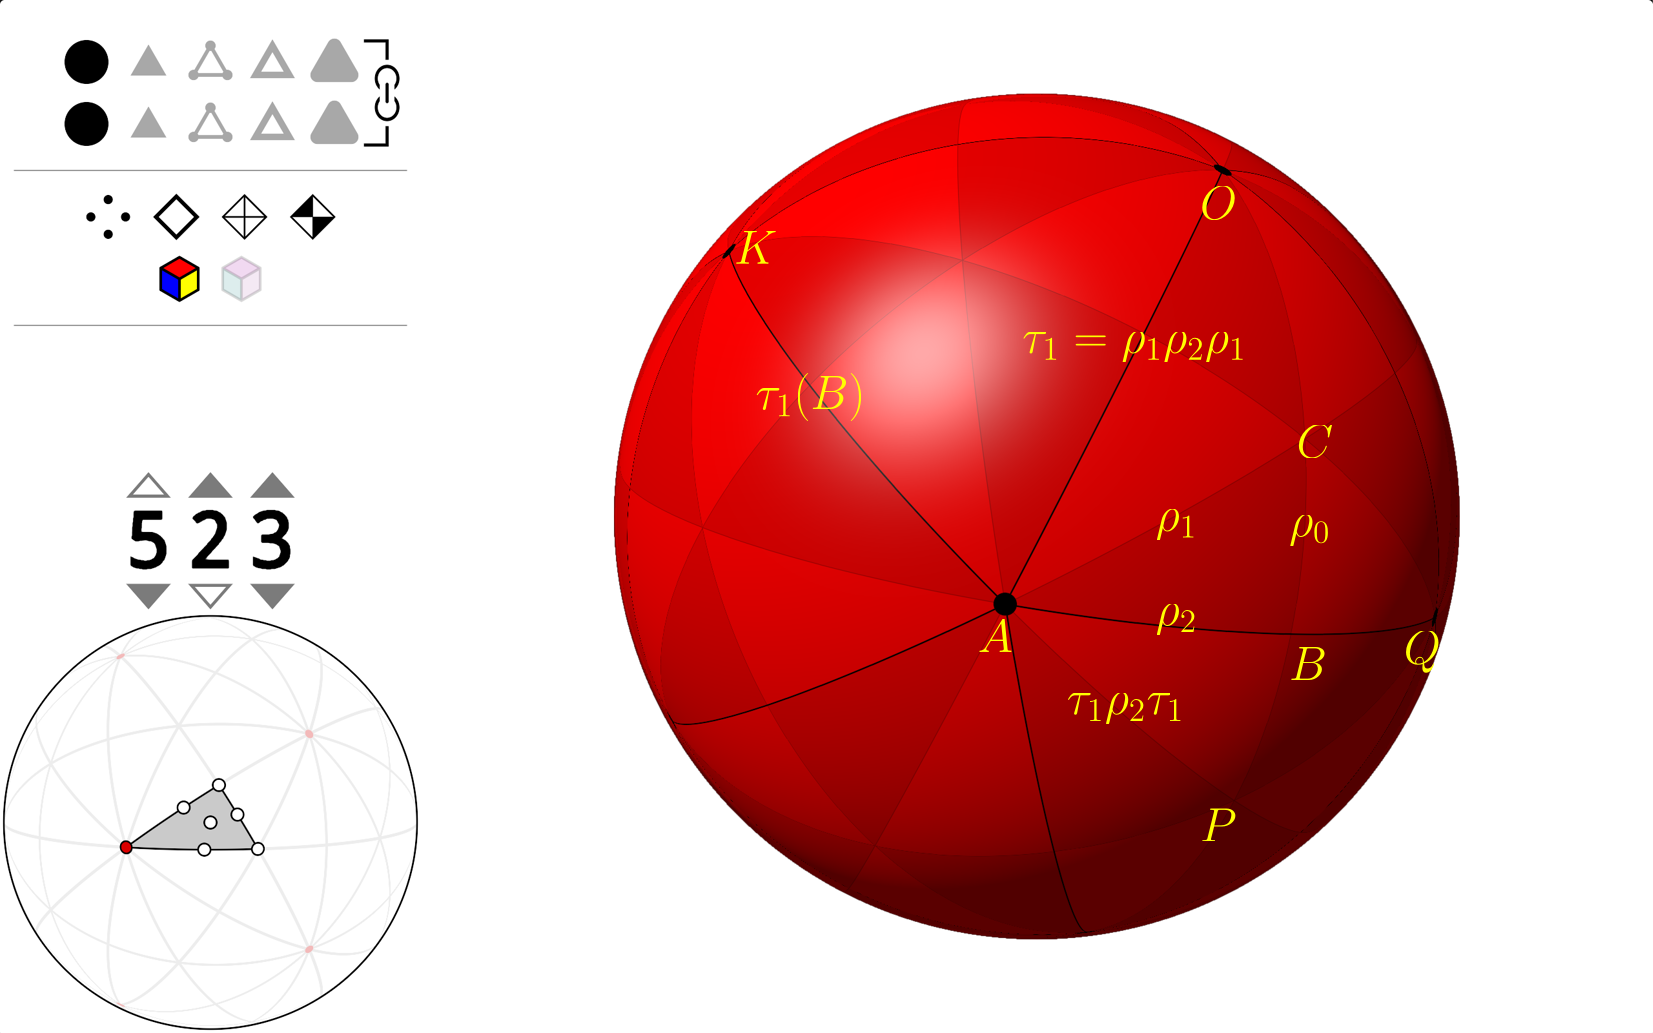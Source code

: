 <?xml version="1.0"?>
<!DOCTYPE ipe SYSTEM "ipe.dtd">
<ipe version="70218" creator="Ipe 7.2.26">
<info created="D:20221204162424" modified="D:20221204162424"/>
<bitmap id="1" width="2560" height="1600" BitsPerComponent="8" ColorSpace="DeviceRGB" Filter="FlateDecode" length="382665" encoding="base64">
eNrs3Xl4FNe57/t19+Pz+PHdJ/tm72zvONnx3nYcZ4DEx8PFOMZ2wAYHMJjJxoOc4d7nucd/
JDe5Trg+58Rke4ix28aO7Nix8YBtPGpEIIQEAoHAgMCAmIRAAqEGJIQYZEah+dx3r97dt+jq
Seqq6qrq7+dZjx+BqlatervUSvj1Wkup/3DZZZfNmjWrpqamq6vrfwIAAAAAAAAAAAAAXKyr
q6umpmbWrFmXXXaZutiECRMOHz5MiQAAAAAAAAAAAADAWw4fPjxhwgRj+EtNAAAAAAAAAAAA
AMC7QhHwZZddxsxfAAAAAAAAAAAAAPC0w4cPh/b8pRQAAAAAAAAAAAAA4HWzZs2qqamhDgAA
AAAAAAAAAADgdTU1NV1dXdQBAAAAAAAAAAAAALyO8BcAAAAAAAAAAAAAAAAAAAAAAAAAAAAA
AAAAAAAAAAAAAAAAAAAAAAAAAAAAAAAAAAAAAAAAAAAAAAAAAAAAAAAAAAAAAAAAAAAAAAAA
AAAAAAAAAAAAAAAAAAAAAAAAAAAAAAAAAAAAAAAAAAAAAAAAAAAAAAAAAAAAAAAAAAAAAAAA
AAAAAAAAAAAAAAAAAAAAAAAAAAAAAAAAAAAAAAAAAAAAAAAAAAAAAAAAAAAAAAAAAAAAAAAA
AAAAAAAAAAAAAAAAAAAAAAAAAAAAAAAAAAAAAAAAAAAAAAAAAAAAAAAAAAAAAAAAAAAAAAAA
AAAAAAAAAAAAAAAAAAAAAAAAAAAAAAAAAAAAAAAAAAAAAAAAAAAAAAAAAAAAAAAAAAAAAAAA
AAAAAAAAAAAAAAAAAAAAAAAAAAAAAAAAAAAAAAAAAAAAAAAAAAAAAAAAAAAAAAAAAAAAAAAA
AAAAAAAAAAAAAAAAAAAAAAAAAAAAAAAAAAAAAAAAAAAAAAAAAAAAAAAAAAAAAAAAAAAAAAAA
AAAAAAAAAAAAAAAAAAAAAAAAAAAAAAAAAAAAAAAAAAAAAAAAAAAAAAAAAAAAAAAAAAAAAAAA
AAAAAAAAAAAAAAAAAAAAAAAAAAAAAAAAAAAAAAAAAAAAAAAAAAAAAAAAAAAAAAAAAAAAAAAA
AAAAAAAAAAAAAAAAAAAAAAAAAAAAAAAAAAAAAAAAAAAAAAAAAAAAAAAAAAAAAAAAAAAAAAAA
AAAAAAAAAAAAAAAAAAAAAAAAACCrdHd3n9HkC6oBAAAAAAAAAAAAAJ5z/PjxVatW5ZnIX8q3
MjWqC5nQ29vL8wAAAAAAAAAAACzU39/fp8kXVAOwXLNGHULOnz9fXl6el5AcIIc5Pza5rnIc
+S8AAAAAAAAAABiygYGB9vb26urq3NzcnJycYcOGmcMI+Uv5lhwgh8nBcgp1QwJ9fX3nNPmC
asT8ocvX+FESra2teSmTgx0eHvkvAAAAAAAAAADwhJ6enpqamscee2xo8YScKKdLJ1QSRk1N
TSUlJcbATv4of0lljGpra0PFkS+yvBRtbW15gySnODlC8l8AAAAAAAAAAOByzc3Ns2fPtiqn
kK5Yxhaiq6urtLQ0XmYn35IDqJLo7Ow0Vkb+mLWl6O7uzhsSOdGxQZL/AgAAAAAAAAAA16qr
q5s6daodaYV0K51T4azV3d1dUFCQOLOTA5yM7Vxr5cqVxrLIH7O2FKtWrRpa/isnOjbI8vLy
2+03fPhw8l8AAAAAAAAAAJC6lpaWnJwcu+esySXkQlQ7C1VUVKQS28lhWV6oY8eOmcsif5mF
pTh+/HheGuR0P1WD/BcAAAAAAAAAAKSov79/3rx5Tq5cKpeTi1L57NHe3p56bCcHZ3OtojZH
jmyRnIWlWLRoUTr5r5zup2qQ/wIAAAAAAAAAgFS0tLSMHDnS+c0r5aJMBM4eVVVVqcd2cnDW
FqqxsTFeWeRbWVWK/fv356VNOvFNQch/AQAAAAAAAABAUtXV1SqjZAA+Lu9hjcdM5Ofnp57Z
ycHZWaW+vr7ElZEDsqQU/f39eRbxzVID5L8AAAAAAAAAACCxBQsWKBeQYfiyvAMDAwWafJHl
T5pUYLCZXXYWbdOmTYnLIgdkSSk2b95sVf4rXfmjJuS/AAAAAAAAAAAggdzcXOUaMhj/VXjn
zp2h+Em+4HkbbGaXhSU6e/ZsKpWRw3xfinPnzuVZSjr0QVnIfwEAAAAAAAAAQDyuCn99GQF3
d3cb4yf5Y5Y/csXFxamndXJwFpZo2bJlqRRHDvN9KSorK63Nf6VDH5SF/BcAAAAAAAAAAMTk
kmWf/b0Q9Jo1a4zxk/wxy5+6rVu3pp7WycHZVp8jR46kXh852MelOHr0aJ4NpFuvV4b8FwAA
AAAAAAAAmFVXVysXk+H5oMgdHR3m+En+MpsfvK6urtSjOjk42+pTVFSUen3kYB+XYlBTxbNq
Ujn5LwAAAAAAAAAAiNLS0qJcTwbp9TqXlpaa4yf5yyx//Orq6lLJ6eSwbKtMfX39YNNMOcWX
pdizZ0+ebaRzTxeH/BcAAAAAAAAAABj19/ePHDnS/fmvDFKG6t06Nzc3x4uf5FvZ/ATW1NSk
EtLJYVlVlp6enqGlmXKiz0rR29ubZzNPZ6bkvwAAAAAAAAAAwGjevHnKI2SoHi3ywMBAfn5+
vOxJviUHZOfjd+bMmdRDOjk4eyqzbt26oUWZcqLPSrFhwwa781+5hHfrQ/4LAAAAAAAAAAAi
PLHysw9Wga6trU0cP8kB2fkElpeXm/djLdHM+73KwVlSllOnTqWTZsrpvinF6dOn8xwhF/Jo
ich/AQAAAAAAAABARE5OjrfyXxmw54rc2dmZSvwkh2Xb49fS0mKuw9GjR0PflS/M3/XBNtCp
KCsrSyfKlNN9UwrzJwRs4t1PF5D/AgAAAAAAAACAkLq6OuVBMmxv1XnlypWpxE9yWLY9gYWF
hVFFWLFihfEA+WPUAXKK78ty6NCh9NNM6cQHpTh8+HCeg+RyXqwS+S8AAAAAAAAAAAiZOnWq
F/NfGbaHinzs2LHU4yc5OHsev127dpkrcP78eeMx8kfzMXKij8syMDBQUFCQ+DnZpCU+Rjrx
wabS5k8I2Mqjny4g/wUAAAAAAAAAAKK5uVl5lgzeK3UuKSlJPX6Sg7Pk8evu7jbf/pYtW8xH
yl+aj5TT/VqZHTt2JH1O+rSkh0lXni5FzE8I2M2Lny4g/wUAAAAAAAAAAGL27NnezX9l8J4o
cmNj42DjJzklGx6/tWvXRt14fn5+f3+/+Uj5S/lW1MFyui/L0tXVlfQJ2bdvX+hg+SLpwdKh
R0sR8xMCzvDcpwvIfwEAAAAAAAAAQE9Pj/I4uQWXFzmVGZrxZnf6+/Hr6Ogw33VTU1O84+Vb
5uOlE/9Vprq6elAzxJPOLpcOPVqKNWvWZCr/lUt7q1bkvwAAAAAAAAAAoKamxuv5r9yCy4uc
dIfWBLu7+vvxW7JkSdQtL1q0KPEpckDUKdKJz8py8uTJwe4Qncru0tKt50oR8xMCTvLWpwvI
fwEAAAAAAAAAwGOPPeb1/Fduwc0VPnv2bDrxk5zu12cvGAya7/fEiROJz5IDzGdJV36qzOLF
ixM/FVVVVeaz5C8TnyXdeq4UpaWlmc1/ZQAeKhf5LwAAAAAAAAAAWW5gYED5gtyIa4u8bNmy
dOInOd2vz555M9/Vq1encq4cZt4y2M3PwKDEXOM6Smdnp/lE+cukJyZYW9uFmpub81xAhuGV
ipH/AgAAAAAAAACQ5drb2/2R/8qNuLPCR44cST9+kk789+xt27bNfKddXV2pnCuHmc+VDn1Q
lv7+fnMsHqW2tjbe6fKtxOdK53IJT5Qi5icEMsJDny4g/wUAAAAAAAAAIMtVV1f7I/+VG3Fn
hYuKitKPn6QTnz14Fy5cMN/mjh07Uu9BDjb3IN16vTJbtmxJJ4tMJTOVS3iiFEmzbCclyNxd
hfwXAAAAAAAAAIAsl5ub64/8V27EheWtr6+3Kn6Srvz04K1atSrqBgsKCgY1xVIOllOiOpFu
PV2W8+fPp78WcSprJsuFXF6KVNaydljMNbfdhvwXAAAAAAAAAIAsl5OT44/8V27EbbXt6emx
Nn6SDv3x1B0/ftx8dwcPHhxsP3KKuR/p3LuVWbFiReJnoLS0NJV+5LDE/ciFXF6Kqqoqt+W/
MiT3P0LkvwAAAAAAAAAAZLlhw4b5I/+VG3FbbdetW2dt/CQd+uOpKykpibq1srKyoXUlJ0Z1
JZ17tCzt7e1Jn4GOjo5UupLDknbl2i2zxbFjx/JcSQbm8qfo1xcj/wUAAAAAAAAAINsoH3FV
YU+dOmVH/CTdev2R27dvn4X3FbPOcgkvVmbhwoWJX/01a9ak3pscnLg3uZxrS2H+hIBLePfT
BQAAAAAAAAAAIBv09/f7Kf+V23FPbc3zUi0x5HmyLtHX12f5vOaY86zlQt6qTENDQ9JXv7u7
O/UO5eCkHcpFXViKmJ8QcA+PfroAAAAAAAAAAABkg76+Pj/lv+6J/A4dOmRf/CSde/eR++KL
Lyzf1zjmPstyIW/9JCZ93Xft2jXYbuWUpN26LShPpRQZ57lPFwAAAAAAAAAAgCxB/muHgYGB
goIC+7In6Vwu4cXn7dy5c+bb2b17d/o9SyfmnuVyXqnMxo0bE7/ohYWFQ+tZTkzcs1zaVaXY
tGmT+/NfGSS/PgAAAAAAAAAAgAux/rMdduzYYXf8JJfw4vO2fPnyqBspKiqyqnPpKqpzuZwn
ynLmzJmkr/jhw4eH1rmcmLRzGYBLShHzEwLu5KFPFwAAAAAAAAAAgKzip/zXDfXs6upyJn6S
C3nrSWtrazPfxZEjR6zqX7oy9y8XdX9lKioqEr/W5eXl6fQvpyfuXwbgklKYPyHgWl75dAEA
AAAAAAAAAMg2w4YN80f4KzfihnpWV1c7Ez/Jhbz1pJnn5y5btszaS0iH9s0vtklra2vS1/r0
6dPpXEJOT3oJGUbGSxEzwXczCz+9AAAAAAAAAAAAYJWcnBx/5L9yIxkv5smTJ52Mn+RyXnnM
9uzZYx7/2bNnrb2KdGi+ilzazZVJuj/vhg0b0r+KdGLT/sIWMn9CwOVc9emCrq6uurq6Tz/9
dPbs2T/72c+mTZv20EMPzZo1a/78+Zs3b3bPEt8AAAAAAAAAAMBuubm5/sh/5UYyXszFixc7
GT/J5TzxjPX29poHv3HjRjuuJd2aryUDcGdl6urqkr7Klgw+5ksQRQaTwVLU19fneZAMO+NP
0e7dux9//PGk75C//OUv169f75JN0gEAAAAAAAAAgH2qq6v9kf9mfD3kAwcOOB8/yUXd/4yt
X7/ePPK+vj47riXdmq8lA3BhWXp6epK+vhZOXo45BTuKDMm1pXCtTBVN7N27d+bMmYN6n7zp
ppvWrVvHLz4AAAAAAAAAAHysvb3dH/mv3EgGy9jf35+fn+989iQXdfmEvpibzzY2Ntp3Renc
8i107fD5558nfnGLi4utvaJ0mPiKMqSMlCLmJwS8IiOfLujt7X3llVeG/G7561//2oU/EQAA
AAAAAAAAwBIDAwP+yH/lRjJYxi1btmQqfpJLu/kBW7p0adSAFy5caPdF5RJRF5VhuKosX375
ZdJXtq2tzdqLSodJLyoDc7gUMT8h4C0OZ6kdHR333HNPmm+YV1xxRUNDA78BAQAAAAAAAADw
pccee8zr4a/cQgYLeP78+czGTzIAdz5ahw8fNo/WgZnacgnzdWUw7qnMkiVLEr+mlZWVdlxX
uk18XRmYw6Uwf0LAc5z8dEFbW9vVV1+d4M1w7Nixv/nNb/74xz/+/ve/nzJlyiWXXJLg4Nra
Wn4DAgAAAAAAAADgPzU1NV7Pf+UWMljAFStWZDZ+kgG48LkaGBgoKCiIGurKlSudubpcKOrS
MpjMThKPOHjwYNLX9Ny5c3ZcWrpNemkZnmOlOHToUJ4vyI04UK6Ojo6rrroq5nvgrFmztm3b
duHChahTent79+3bN3fu3HhvnvX19fwSBAAAAAAAAADAZ3p6erye/8otZKp6MaeaOi+z2x/H
tHPnTvM4Ozs7nbm6XMh8dRlSxssyMDCQdKvozZs32zcA6TzpptLOBOUxPyHgUQ58uqCvr2/C
hAnmd79f/epXra2tSU8/ffr0Sy+9ZD79kksuOXnyJL8HAQAAAAAAAADwmdmzZ3s3/JXBZ7B0
5q1mM8KBTXWTunDhwo4dO5YuXVpUVFRcXGwe5NatW50cj1zOPAYZmAxPBilDNU+WdMD27duT
vpr9/f32DUA6TzoAGaQDpYj5CQHvsvvTBS+//LL53W+wS0/LK3vppZdGdXL//ffzSxAAAAAA
AAAAAJ9pbm72bv4rg89U3RoaGtwTP8lgMvgIbdy4MemsUltjTTO5XNKZtjJsJ4d04cKFpK/j
/v377R6GXCLpMOwOx7u6uvJ8R27KpnLV19eb3/qGFtO3tbVdc801UV254QMkAAAAAAAAAADA
WlOnTvVi+CvDzlTF+vr63BY/yZCcr8PAwEBZWVnSsR04cMD5sclFkw5MBu/YvsCrVq1KPJhF
ixY5MxK5UOKRyFBtHUB1dbX/8l+5KZvKNXr06Ki3vnRm07e1tZnfS23achoAAAAAAAAAAGRK
XV2dF/NfGXamKpZ0xqvzHJ7NGlJVVZXK2FpaWpwfm1w0lbHJLTgwmBMnTiQdSbGDkg5GBmxT
Kc6cOZPnU3Jrlpdrw4YNUe97+fn5afa5bdu2qD7ffPNNfg8CAAAAAAAAAOAzOTk53gp/ZcCZ
qpVrAyw74qcE2traUhxY+onVECRd/zlCbsTuwSSdcus29k1G3rBhg1/zX7k1y8s1btw44/ve
tGnTLOn2pZdeinpH7e7u5vcgAAAAAAAAAAB+0tLS4q38NyNTSkMqKircGT/JwJysQ3l5eepj
W+a41McmN2JroVLZcteFbNqMuKCgwK/5r9ya3W/LTU1NlvTc2dkZ1bMzE+EBAAAAAAAAAICT
5s2b55XwV4aaqSq1tra6OYGS4TlTh4GBAT8ld/btAtzf3+/dssjgra1Gb29vnq/JDdr3nvzz
n//cws7feecdY+cPPPAAvwQBAAAAAAAAAPCZ/v7+kSNHuj/8lUFaHkulrrCw0M3xkwzPmTp0
dnb6KbaT27GpUJs3b/ZuWWTw1lbj3Llz/s5/5QYtLNcNN9xgfOvbunWrhZ13dHSwBDQAAAAA
AAAAAL7niVWgM7jyc11dnfsTKBmkA6U4f/68n2I7uR2q5EBlXLt3tgv34DYv0dzX12ft83n3
3Xcb+9+7dy+/BAEAAAAAAAAA8J/q6mo3h78yvExVpsdT7K6GzxbytXbZ3ojKykqvV0ZuwcKC
dHV1+Tv/lRu0qlYNDQ3Gt75f/OIXlj+f77//vvESlu9fDAAAAAAAAAAAXGLBggXuDH9lYLw6
7lFUVOSPzE5uxI76HD161B/1kRuxsCz+zn8tLFRFRYXx3e/DDz+0/BHdtWuX8RJPPPEEb2sA
AAAAAAAAAPhVbm6u28JfGRKvi6vU19ennot1d3cPOEgul/rY5EbsqE9xcbE/Mk25EQvL4oM5
0c7MlZ43b57xDXDjxo2WP6InT540XmLGjBm8rQEAAAAAAAAA4GOuioAJf11oYGCgsLAwlVys
trbW+eHJRVMZm9yC3IjlV9+7d6+fkk0Ld4ZtbW31a/4rt2bhI/TMM88Y3wP37dtn+VPa1dVl
vMTIkSN5WwMAAAAAAAAAwN9cshA0yz671qlTp5KGYsuWLcvU8OTSSYcnt2D5dXt7e7t8x8It
kktKSvwX/spNWfsU/eEPfzC+DR46dMiOB9V4ieHDh/OeBgAAAAAAAACA71VXV2c2/JUB8Cq4
2alTpxJsBLx27drMDk8GkGDbXzvCXyTV0dHhv/xXbsraKj355JPGd8KmpibLX4ju7m7jJW66
6SYeTgAAAAAAAAAAskFLS8vIkSOdT37lonJp6u8Je/fuXbhwYdReqMePH3fD2GQYUXvOylAt
XNAYQ9DQ0OCn8Fdux/ISvfbaa8b3w61bt1p+iVOnThkvMWnSJJ5MAAAAAAAAAACyRH9//7x5
85wMf+VyclEq7y19fX0XLlzo6uqyY0fdNMmQZGAyPBkkr5QbNDY2+iP8lRuxoz6LFi0yviUW
Fhba8RIYL/G73/2OxxIAAAAAAAAAgKzS0tKSk5Njd/Irl2DaL5ANOjo6Fi1a5N3kVwZv+bLP
ETt37jS+Mf72t7+1/BJFRUXstA4AAAAAAAAAAOrq6qZOnWpH8ivdSudUGMgqbW1tK1eu9Fby
KwOWYdtaltOnTxvfHi+99FLLp9U/8sgjxkts376dpxEAAAAAAAAAgKzV3Nw8e/Zsq5Jf6Uo6
pKpANuvp6Tl//vw5F5PhySAdK8g3v/lN4/vkvn37LOy8s7Mz6n1YbpCHEAAAAAAAAACALNfT
01NTU/PYY48NLfaVE+V0J/MUAPCK5557zviG+cQTTyQ+vr+/f86cOd/4xjceffTR06dPJz54
8eLFxs5/8pOfUHAAAAAAAAAAABAxMDDQ3t5eXV2dm5ubk5MzbNgwc9orfynfkgPkMDnY8rVM
AcBP9u7dG/UueuLEiQTHz507N3LkPffck+DI/v7+K6+80thzYWEhBQcAAAAAAAAAAIn19/f3
afIF1QCAwbrmmmuMKe3jjz+e4ODhw4cbD+7t7Y13ZEFBQVSyfObMGaoNAAAAAAAAAAAAAPaJ
WqVZNDU1xTs4xfy3u7s7qs+kK0sDAAAAAAAAAAAAANLU19d3+eWX253/Hj16lFIDAAAAAAAA
AAAAgN1Wr15ta/776quvUmQAAAAAAAAAAAAAcMajjz5qU/773e9+t6enhwoDAAAAAAAAAAAA
gDPOnDnzta99zY78t6GhgfICAAAAAAAAAAAAgJMaGxstz38rKyspLAAAAAAAAAAAAAA4r7a2
1sL8t7i4mJICAAAAAAAAAAAAQKbs3r3bkvx3+fLlFBMAAAAAAAAAAAAAMuvEiRPxvpV6/ksZ
AQAAAAAAAAAAAMDNUsx/AQAAAAAAAAAAAAAuR/4LAAAAAAAAAAAAAP5A/gsAAAAAAAAAAAAA
/kD+CwAAAAAAAAAAAAD+QP4LAAAAAAAAAAAAAP5A/gsAAADYpzUY/DAQ+O8jRvzhxhv/7frr
n7nuujk//GFg2LAXf/CDl7/3vVeuvfYv3/nOa9/+9ptXXz3vqqve/pd/effKK+d/61vv//M/
f/CNbyy44ooPv/71j/7pnz6+/PKP//Ef3/6Hf5j793//569+9Y2/+7s3vvKVN/72b9+47LI3
/tN/+vcmX8gfv/KVv/7d3/31q199/e///rWvfe21f/zHv1x++V//6Z/e/frX37viivnf+MY7
//zPb3/rW/OuvPKNf/mX16+66i9XX5377W+//J3vvHjttYHvfW/OD37w9LBh//bDHz5x3XX/
/frrZ9144/8zYsT8QKAlGOR1BAAAAAAA8AryXwAAACB1B4PBNwKB/3Hbbc//+MeBm29+9aab
/nr99W9dd938H/5wwbBhn3z/+3nf/W7htdcWXHPNx9/+9odXXZX/r/9aqlSxUvOV+kipIv31
QqVKlFqk1GL99y/qP9YotVGpTbp9odvmcNtycdt6cYv6rhy/RKmXlVqgVIVS5bot1a1Mf0ta
qb70In3dhXpIMrBCpQr012X6lDJ9mBxQ+K//+sFVV7397W+/ec01r1977avf/e6r3//+X4cN
e/2HP3zluuvmXn/9czfd9NTNN//xxz/+b7fd9n4g0EpeDAAAAAAAkDnkvwAAAEBIaK7u/xg9
+vnbbvvLLbe8PWLE+zfe+PH11+f96EfFw4cv/sEPFn3veyXXXhuKTecp9bxOSzeEc9tQUFur
1Daltiu1Q6mdSu1Sqk6p3brV67ZHt726NYRb48Vt31BbVD8NhrY33PaEW2g8obHV6aHu0mPe
qQcvt7BcqdeV+lR/sSycI4dC5MXh7LhIqc/0MSXhvLjg2mvf/9733vzBD14bPjz3Rz/68/XX
595440sjRjx3yy1P33bbE6NHf0BGDAAAAAAAkJ4TJ07E+1aK+W93dzdlBAAAgNcdCQbfDwSe
vfPOF+6448+33vrGzTd/dNNNhddfv+hHP1o8fHjR97//V6We1Znmej0h94twpBvKc0NhrjHG
bQjHtft1a9LtgG7N4RY0tIOx2qG028E4LWhqzYZ2wNCawm1/uBkD5UiCHAmOQ5FxXTgyliqt
UWqFUpU6Ka4IJ8WlepbxQj25uEj/sVT/Mf/7358/fPjrP/rRK9df//JNN/355ptfvPXWZ++4
44933kk6DAAAAAAAkNju3bubmprifTf1/Hf58uUUEwAAAO7XqkPe5+6+e+6YMa/edtsbt9zy
zogRH99wQ+l11308fHhAZ5HrwvHuVj1dN5Tt7g4Hu8ZUt8kQ5hoz3FDwetjQWi5urXHaESta
a7LWEqcdNrUEObI5NY7KiyNJceKYeIeeIr1aqZU6IF4eDogj84hDy2KH0mH5Im/48Heuu+4v
N9zw8ogRL9xyywu33TZnzJg/3n33e2xGDAAAAAAAsl5tba1SypL8V75bXFxMSQEAAOASrcHg
e4HAc+PHv3TXXa/dccdbt976/ogRH9944xvXXfeMjhTX6dgxNIF3h2HqbijeNWa7MVPdqBjX
GL+2xWpHB9Ma9RTjnYNvO1Ju2+O3bXFarakl2Gs4sj3xJqU+1sU0ZsRRAfG+cEBsToflumuV
qjJMHw7tPrzYMHE4tFuxfP3pddfNu/HG3BEj5t5664t33DHnrrv+bfx4cmEAAAAAAJAlGhsb
Q6muVfmvqKyspLAAAABwWGsw+Gkg8MKECa/cddcbd9wx/8c//nDEiDduuGG2UvP1ZNJ1OpHc
bpjG26Azx6iEN2a2a450jUFte5x2zNTadYK5K7wwcuptV3ot/eA49Zh4COnwZj3POtQ26WnX
H+ksuClONBzJhbeGc+GVurCRWcPGXDi0F/OnSr17ww1/GTHipR//+Pk77njurruemjDhfUJh
AAAAAADgL2fOnPna175mef4rGhoaKC8AAABs0hoMfhQIvDBp0it33/3m6NHzR4364OabP73x
xsU6+1uqc8BlOhDcqrPCxnDOGxXyRhJeY7wbL9U1h7nHY7Xd9re6ITVLkuJBpcNDjobj5cKb
9GTtSGuMkwvLeD5XatXF84WXhDcaDq0jHZosnK/Uv08Gv/nmuaNGPTd69LN33/3kpEnvBQKH
CYUBAAAAAIA3Pfroo5HE1tr897vf/W5PTw8VBgAAQPqOBIOfBAIvTZr02rhxb//kJwtuvTVv
xIh8PamzLJzzVut5oF/oBHC/ns8blfPGDHljZrvmSPeEoR3X190dXibameZMXpxONGxfLhxz
vnBUKBzJhWvCbUc4FA7lwnLA/6szX2MoHPqoQKl+QQt1K9HR8EdKvTViRO6tt77wk58Exo17
etIkpgkDAAAAAABPWL16tTHVtTb/Fa+++ipFBgAAwGCF0t4XJ09+/e673x09+rNRo0pvvrlE
h3flOrZbpdQaPcFzvY781uq/3Bsr5zWGvDHj3ROx2kndTuhkOSqH3eNgczIyTjMaTj8UtmQR
6ZgzhUNx8Ab9tKzXX4ReRznxN/rzA6vDy0dHthVeEp4mHFo7eqHeufjtm2/OHTXqhdGjn7/7
7qcnT2Y3YQAAAAAA/KS7u/uMJl949y76+vouv/xyW/NfcfToUR4YAAAAJHY0GCwKBF6bOPGd
u+769PbbS2+55TOlFujobYVOe9fqrXtrdKj3hU76Qgng53p6b2Q+rzHnjZfwnozVTgw+nN2b
XstsUmzhrGGrQmEnE+FIKBxKhNfp/9brMZfqLDiSCC+LlQiH5gh/qNS8W255+fbbn7/rrmcn
TvwwEGglDgYAAAAAwGuOHz++atWqPBP5S/mW525n8eLFUVmtHfnvE088wZMDAAAAo1Y9vffV
qVPfHD/+/TFjCkaNqrz55pV6x95KQ9q7QQd2m3Wct1XHf6FYsFaHca2mqDdewtthanutCHCH
kPNW6Dh7jU4et+q0MTT59Av9tR15seWhsJPThJ1fNXqDIRFepx/FJ/UzWW3aSti4anSBjoPz
lfro5ptfHzXqhTFj/jR+/FNTp7KJMAAAADAE/f39fZp8QTUAyzVr1CHk/Pnz5eXleQnJAXKY
h27qmmuuMQa1jz/+eIKDU8x/RUFBQVQEfObMGR4hAACAbHYkGPw0EHhtypS3xo//ZMyYxaNG
LdFR2go9xbI6PLd3ow7mtuggL5T27gjng5H0sEjHvuac1xzyfqn/W5cwVG2I33bodO+gUqfs
b1+m0SL326ATyTwdX1qSCHsuDq4dfByc4pLRoUR4jU57t+vPJ6zWiXClfoaX6wnCZeEJwoV6
vWj57wdKvTFq1ItjxswZP/7pKVNYLxoAAACIMjAw0N7eXl1dnZubm5OTM2zYMGUifynfkgPk
MDlYTqFuSKCvr++cJl9QjZg/dPkaP0qitbU1L2VysCduau/evVHvoidOnEhw/Ny5cyNH3nPP
PQmO7O/vv/LKK409FxYW8hQBAABk1/+EDgW+06a9PWHCp3feWTpqVJmePhlqa8P79n5x8dxe
Y9obSg+NOWNxOPONCnmN7bCOQRMHuw16qmYkez1tQ8tsNNyRrB3RM1gLdNndEwdbvoNwOotF
x4uDjROEVyn1oO55l36kIxOEl+uJ3mV6u+rIetH/fxx8553PTpjw9LRpzA4GAABA1urp6amp
qXnsscfUkMiJcrp0QiVh1NTUVFJSYgzs5I8Jlr3NTrW1taHiyBdZXoq2tra8QZJT3H9fzz33
3KBWae7v758zZ843vvGNRx999PTp04kPjlpZ+ic/+Qk/UwAAAL53NBgsCQTmTZr0ydixpbff
vkTP7a0Kr+e8Prx1r3l6b1TaGwkcI1NWd+mzotLeUDxqznZ36mzOpmDXDRmx5XFwpEUmU0sB
P0uYDqefBe9yNgveZsXU4MSzg9eFb3ynfvJXGOLgZYY4ODQ7uECp95R6/fbbA2PHPjNp0gL2
DgYAAEB2aG5unj17trKIdMUythBdXV2lpaXxMjv5lhxAlURnZ6exMvLHrC1Fd3d33pDIiS6/
tW9+85vG98l9+/ZZ+whFvQ+fO3eOnywAAACfaQsG8wOBeVOnfvjTn5aMHl1+660rwpmvOfA1
pr27Eqa9UUs0r9Rb/Uaiz0Yd8q5IIeE940jLeCJsdxZsbMd1lLkoa7LgVKYGx5wdXK3UvfrS
oXvfrv9mpWF28BJdxkI9Fb1Qp+0Lbr311dGjn/vpT/80der7rBQNAAAA36mrq5s6daqygXQr
nVPhrNXd3V1QUJA4s5MD3B/bOWDlypXGssgfs7YUq1atGlr+Kye6+b5Onz5tfHu89NJLLV/o
+5FHHjFeYvv27fxkAQAA+EBoku87kyd/NnZs2e23l+uNUFfrrVHXXbyBb8zpvVFpb9LdeMuU
OpbReDez0bCtcXA6QbCxndCh8BIvBMH2ZcEJpgavVep5Pf5QVr7LEAdX6tKV642bF+q9mz/R
WfD7Sv319ttfGDv2mcmTP2BqMAAAADyupaUlJydH2UwuIRei2lmooqIildhODsvyQh07dsxc
FvnLLCzF8ePH89Igp7v21nbu3Gl8Y/ztb39r+SWKioqMl1iwYAHvQgAAAF4U2sn3zfvuW3DP
PSV33VU+alSVTnurlfpc51zGJZ2Nga9xeq95bq856i0OT+ltDLcVSh1KIWY9a1tzVShsXxZs
VRAcyoIjbYOe2eqhIDjNNaITZMGRqcHyI/NW+Odid/h2tulPUISmBpfrzzyU6AWi8/V/P1Hq
g1Gjcu+6a8499zxz333sGgwAAAAP6e/vnzdvnnKQXE4uSuWzR3t7e+qxnRyczbWK2hw5skVy
FpZi0aJF6eS/crqbb834llhYWGj5JRobG42X+N3vfscbEQAAgFccCQbzAoG3Zsz4aOLExWPG
LNF7+EYm+W7SsdfW8B6+CQLfeGnvrouTzd3hwHefoa3X/7U13nVJOuxAFmztpODBBsGRVq33
wHVbEJzKpOA09wuOmQWvVepOfY97DFnwTn2tVeFlopfqZaKLdBBcpCcIv63Uq2PGPDdx4pMz
ZsxnmWgAAAC4WEtLy8iRI5Xj5KJMBM4eVVVVqcd2cnDWFqqxsTFeWeRbWVWK/fv356VNOnHn
3b322mvG98OtW7dafolTp04ZLzFp0iTeiAAAANzsiN7M9+0ZMz6ZMGHJmDFLdeBbHd7JN96q
zjED36i0t9q0aHPLxVGvue3Q2VmKOew53YxfG//ooUTYgXnBLgmCI223nt+aNAWuG1IKbMeM
4KggeOvgF4iOuV+w/JTNDGfBkanBkSy4MpwFl+pp8oX6v3lKvaPUX8aMeX7ChKdmzHiPLBgA
AABuUl1drTJKBuDj8h7WeMxEfn5+6pmdHJydVerr60tcGTkgS0rR39+fZxF3LjXw5JNPGt8J
m5qaLL9Ed3e38RI33XQTb0QAAABuE5rn+/Z9930yceKSO+9cqrPaNaaFnbcPJvBtjLNF7xJT
yLs/fiu4OMx1rLknEXZJEGzhHsGJ23HdDin1kX7erJ0OnMEgOOak4KgFoqP2C16vf6b2hOcF
14VvbbvuuSpBFnznnc9NnPjUffcxLxgAAACZtWDBAuUCft2VcmBgoECTL7L8SZMKDDazy86i
bdq0KXFZ5IAsKcXmzZutyn+lKxfe4B/+8Afj2+ChQ4csv0Rvb6/xEsOHD+e3HgAAgBu0BoOf
BQJvzZz56aRJS+66q+zizDeysLN5km+8wLcgvG+vOcRsTCHqNbfQtr/nXNM8lwVnKghOfzrw
8YvbQR0H77R/OrB9QfDQJgVHNgu+Rf/07Ql/6GL3xVnwyouz4NAa0Z/pNaJfueuuOZMm/dvM
me+yXzAAAACclZubq1xDBuO/Cu/cuTMUP8kXPG+DzeyysERnz55NpTJymO9Lce7cuTxLSYdu
u8dnnnnG+B64b98+yy/R1dUVteQ+b0QAAAAZdDQYXBwIfDxlyuJx45boaOmLcN4UlflGTfI1
B76bYqW9kZQzabzblLDtU6okHLyeT6F5NBF2WxDsqunAx+O3cr0esiemAycIglPZKdi4QPQ6
pd4N/zBGFogO3f4OUxa8WKfA+Xpq8CdKvanUn8eNe3bKlA8CgVaCYAAAANjMVeGvLyPg7u5u
Y/wkf8zyR664uDj1tE4OzsISLVu2LJXiyGG+L0VlZaW1+a906LZ7nDdvnvENcOPGjZZf4uTJ
k8ZLzJgxg999AAAADmsLBosCgQXTpy+cMKFi9Og1OmbaEF7bOWbmG3OSb7GOCGOmvQky36Yh
tdX6iuftaS6Mg30cBNuXAks7ptQBPTt4l1MpsGNBcOJJwevDP57GScF14dvZpvtcoYPyMqUW
6UnBn+kFoj9U6t3Ro+dOmPDM9OlsFgwAAAA7uGTZZ38vBL1mzRpj/CR/zPKnbuvWramndXJw
ttXnyJEjqddHDvZxKY4ePZpnA+nWVbdZUVFhfPf78MMPLb/Erl27jJd44okn+PUHAADggNDy
zu898EDJ5MnLxo6t0FN91+nYKGnma97DN17ge1Z3m2bUG7MV2Bb+OhAKOxwEZ0MKfCJZChxp
hTo5dc+i0LWDSYGHFgQvuzgLjtosuFb3tkJPCl6ip9Xn6RnBH+sFol8dO3bO5MlPPvAAC0QD
AADAEtXV1crFZHg+KHJHR4c5fpK/zOYHr6urK/WoTg7OtvoUFRWlXh852MelGNRUce9OKm9o
aDC+9f3iF7+w/BLvv/++8RIFBQX8BgQAALDP0WCwOBD4aPr0xePHl+pwdks4Odqik6DtCTPf
VAJfaVWDT3sPDKbt0DsRn89oy3gWbHcQ7Mu5wFFtpW7Op8DpTwdOvDR0vNWhXzIEweYForfp
i0o/lXpScGiB6Dz9WYuPlHpdTh8/nknBAAAASEdLS4tyPRmk1+tcWlpqjp/kL7P88aurq0sl
p5PDsq0y9fX1g00z5RRflmLPnj15tpHO3XOnnZ2dUW99fX191l7i7rvvNva/d+9efgkCAABY
rj0YrAgEFt177/KxY5eF5/mGtvSNZL67Ust8o1JIY5RpYcKbuJUrdVipzhSah7Jgx4JgUuCY
rV1PerUpBbZwUeh460InnhFcc/GM4I/jB8GRScFb9FnLw5OC86MmBd9773vsFAwAAIDB6O/v
HzlypPvzXxmkDNW7dW5ubo4XP8m3svkJrKmpSSWkk8Oyqiw9PT1DSzPlRJ+Vore3N89mcgn3
3O8NN9xgfOuzdtnzjo6OqLdWdiEHAACwSlswWBgIfHj//YsnTlw+Zoxxqm9keeddF0/1jcp8
Y07yjUot99sc9cZshTp17UyvuTYLJgXOYAocCoLb9Da4OzI3Fzid6cAxg+CaOEtD79E/7/FW
h45MCv5Cz7gvN0wKlrZAqXfGjJk7ceLT998/n0nBAAAASGbevHnKI2SoHi3ywMBAfn5+vOxJ
viUHZOfjd+bMmdRDOjk4eyqzbt26oUWZcqLPSrFhwwa781+5hGvfk3/+859b2Pk777xj7PyB
Bx7glyAAAECa2oPBxYFA8fTpi8aPL9eJzzYd32yOs7xzJPPdk3Lm2+ps2mte/Lk67fDXgUSY
FNiBCNjWFDjUmvWk1yGkwNttmAs8qBT4ixSmA4eC4A/CbwJRQXAoC94Zvp1afYkavaFwqVIL
9ScxCvW84DeUenn8+D9Nn/4+QTAAAABi8cTKzz5YBbq2tjZx/CQHZOcTWF5ebt6PtUQz7/cq
B2dJWU6dOpVOmimn+6YUp0+fznOEXMi1b8tNTU2W9GxeXLqqqorfgwAAAEPTHgyWBwKLp06t
HDduud6+83WlluqEaHt4JmPq83xjJpLppL3N1rVVevyd9jc3BMGkwBmcCGxMgUPtC/2TZUkK
bO1c4MFOB44XBH8n/OYQMwjeZQiCt+ie1ylVoVeHLjCsDv3KuHHPTp3KNsEAAAAwysnJ8Vb+
KwP2XJE7OztTiZ/ksGx7/FpaWsx1OHr0aOi78oX5uz7YBjoVZWVl6USZcrpvSmH+hIBNXPXp
gnHjxhnf96ZNm2ZJty+99BKLPwMAAKTpWDC4XG/su2zs2NAKz6GUJxTQGKf67g0nO406m0ua
+Ubiy4yEvAlasc4NOx1sHg2C3ZACW7UctBsmAke1PJ3D2rEp8JDnAqc+HTjpBsEBQwocMwje
GR5/KAher1eHXqSnA3+q23tKzRs7NnDvve+zTTAAAEDWq6urUx4kw/ZWnVeuXJlK/CSHZdsT
WFhYGFWEFStWGA+QP0YdIKf4viyHDh1KP82UTnxQisOHD+c5SC7nkhvfsGFD1Ptefn5+mn1u
27Ytqs8333yT34MAAACpOBIM5gcCHz34YOnkyZV33rlex0ObdNyzTYcyoV1968OxbyTzPZ0w
8zUmlWUuyHljtgM6/+1U6kKc5oks2B8psOcmAtuRAks7qhdDtjwFrs1oChwKgu8xrQudIAje
enEQXCT/t1Gn5B8o9fadd744efJTDz74biBwmCwYAAAg+0ydOtWL+a8M20NFPnbsWOrxkxyc
PY/frl27zBU4f/688Rj5o/kYOdHHZRkYGCgoKEj8nGzSEh8jnfhgU2nzJwRs5apPF4wePTrq
rW/r1q1D7q2trc38Xnru3Dl+DwIAACRwJBgsCAQ+fuCBskmTynRAE9rYd4v+wrjCc2TWXolh
qm/SzPe8+9Jecwtt/nthMM21QbBrU2AmAg8hAg61vTr03OH4ctBWpcDxguBp8YPguouXho4E
wdLVWr0EfZFeHVrKskCpV5WaO2nS0w88MJ8gGAAAIGs0Nzcrz5LBe6XOJSUlqcdPcnCWPH7d
3d3m29+yZYv5SPlL85E+XrR2x44dSZ+TPi3pYdKVp0sR8xMCdnPPpwvq6+vNb33bt28fQldt
bW3XXHNNVFcLFy7k9yAAAEBMR4LBwkDgEx37LtW5zHad5oQ29o1a4TneVN8Eme95dwe+UW2t
vt8LaTS3BcGu3RfYtRGw3ROBj6WdAofah15LgWNOBzauC31VOAWOFwTvCs+AjgTBmw1BcLEh
CP4LQTAAAEDWmD17tnfzXxm8J4rc2Ng42PhJTsmGx2/t2rVRN56fn9/f328+Uv5SvhV1sJzu
y7J0dXUlfUL27dsXOli+SHqwdOjRUsT8hIAz3PPpgpdfftn87rd06dJBdbJ9+/ZLL700qpP7
77+fX4IAAABR/iP2ffDBpRfHvlsNsW+9Dl9CQUylaapvgsw3FFxalfYGrW4JrrVYB20XrGjZ
mQJnz0TgExmdCGxsy5RaZ89y0LWpRcBDToHjTQfeGCcFThAEfxEnCP6PGcEsDQ0AAOBTPT09
yuPkFlxe5FRmaMab3envx6+jo8N8101NTfGOl2+Zj5dO/FeZ6urqQc0QTzq7XDr0aCnWrFmT
qfxXLu2e95AJEyaY3/1+9atftba2Jj399OnTL730kvn0Sy655OTJk/weBAAACPmPRZ4feqhs
8uRI7LtFByg7DLFvKHZJPNU3ZuYbHFLmG3RHk5EU6nu8YHUjBc7OicDHHZkIHGm1Si1xzUTg
9FPgqxNOBzYHwbUXB8Fl4aWhQ3sEv6LUv+8R/NBDBMEAAAB+UlNT4/X8V27B5UVOukNrgt1d
/f34LVmyJOqWFy1alPgUOSDqFOnEZ2U5efLkYHeITmV3aS8mfTE/IeAk93y6QEZy1VVXxXwP
nDVr1rZt2y5cuBB1Sm9v7759++bOnRvvzbO+vp5fggAAAP/+P6eDwcpAYMmUKQsvnu27w7DI
s3GF59Qz306dpnkr6o3ZmvSOxhfsbG4IgomA3RMBH7c6Am7TbZ8OPRNHwG5OgY1B8Br9jpR4
OrAxCA6Nf4u+Vo0+PRQE5yv1mVLvK/VnpQJTprwXCLSSAgMAAHjfY4895vX8V27BzRU+e/Zs
OvGTnO7XZy8YDJrv98SJE4nPkgPMZwX99f9NFi9enPipqKqqMp8lf5n4LOnWc6UoLS3NbP4r
A3BPNdra2q6++uoEb4Zjx479zW9+88c//vH3v//9lClTLrnkkgQH19bW8hsQAABkufZgcFkg
UDpt2spx4zYotUqpN5VaYYh9Qys81+vo88sUYl9jCrnfs1FvzCY1qVaqK9xcngK7fyJwZiPg
Ux7ZDtjyCDiSAks7qNRHjkfAdqTA65W6Y5DTgSNB8KZwELxET/DPU+pTpebLO+G4cc9Pm/Ze
INBCEAwAAOBNAwMDyhfkRlxb5GXLlqUTP8npfn32zJv5rl69OpVz5TDzlsFufgYGJeYa11E6
OzvNJ8pfJj0xwdraLtTc3JznAjIM99Sko6PjnnvuSfMN84orrmhoaOA3IAAAyFrtwWBZILBo
xozKn/50nc5EdhtWSY3Evo06AjOu8Jw08w01fwS+UW29rk9XrObaIJgUmAg4cQQcaWusiIAt
nAg8tBT4W/FT4ARB8FY9gE26k2odBBfoFPhjpd5W6q8//emcGTPmsy40AACA5/5vb3u7P/Jf
uRF3VvjIkSPpx0/Sif+evW3btpnvtKurK5Vz5TDzudKhD8rS399vjsWjJJi2Kd9KfK50Lpfw
RClifkIgI9z26YLe3t5XXnllyO+Wv/71r0+fPs2vPwAAkIWOBoOLAoFFM2eunDhxhU496sIp
z644sW+8qb5ROWMor/RZ4BvVKvUS0F3Jmp9SYCJgT0TA6awFbW6rYmXBLpwInCAF/ldDCpx4
OrB5g+DNumfpZLVSpXpd6I+VWqDUX5V6eeLEZ2bOnM+MYAAAAI+orq72R/4rN+LOChcVFaUf
P0knPnvwLly4YL7NHTt2pN6DHGzuwbz/qeds2bIlnSwylcxULuGJUiTNsp3kwqWS9+7dO3Pm
zEG9T950003r1q3jFx8AAMg2R4LBokCg+OGHl0+evFwHHLt02LEttdj3/GBiX6vC1oNWNGvz
3xKd4nWl1rI8Bc7O7YBP2rwdsGMRsLQjSlXoONX5icBWpcAf6Te3hsHsDrzdtEHwOh2IL9Iz
ggt0EPyqUi9OnvzUww+/y4xgAAAAd8vNzfVH/is34sLy1tfXWxU/SVd+evBWrVoVdYMFBQWD
mmIpB8spUZ1It54uy/nz59NfiziVNZPlQi4vRSprWTss5prbGbd79+7HH3886TvkL3/5y/Xr
13tl6jcAAIBV2oPBikBgybRpS3VQslsnILvCe/vWpxb7xsx8L+hzmzOd8DoZDRfpsnQNsrkq
BSYCtjsC7vBaBHw0YQQcaoU6uk0QATswEXjIKfASPZ05xUWhY04HDq0L/blSVfpDIHlKfaY3
CJ6r1PPTpjEdGAAAwLVycnL8kf/Kjbittj09PdbGT9KhP56648ePm+/u4MGDg+1HTjH3I517
tzIrVqxI/AyUlpam0o8clrgfuZDLS1FVVeW2/FeG5NpydXV11dXVffrpp7Nnz/7Zz342bdq0
hx56aNasWfPnz9+8efOZM2f4ZQcAALLK0WCwNBAomTmzfOLESp3O1IdzjaHFvsYIcsXgY9+D
rm9Jb6FJRz9daTSvp8BEwNkcAYfaBy6bCJxgU+CoFPgJpcpTS4HjTQeOrAu9Vr8HFiv1iVIf
KvWGUn/W60K/w3RgAAAAlxk2bJg/8l+5EbfVdt26ddbGT75ZuLWkpCTq1srKyobWlZwY1ZV0
7tGytLe3J30GOjo6UulKDkvalWu3zBbHjh3LcyUZGL81AAAAXKs1tM5zTk7lvfdW6syiTucX
oe1963XYMeTY94KP0t4hxMF7dX7UlXbLtonALATtswhY2iGde9oRAVs+ETgqBf6/9Rtg42AW
hY6aDpxgXehXlHrh3nufyskhCAYAAHAJ5SOuKuypU6fsiJ+kW68/cvv27bPwvmLWWS7hxcos
XLgw8au/Zs2a1HuTgxP3JpdzbSnMnxBwCe9+ugAAAMDf2oPBpYHAkvvuK9MJSH14nedQC8W+
HUONfZv9nvamEgRv16FPl0XNDSmwP9aCJgLOSAQcajv06soORMBWLQcdSoHvuTgCHtSi0Mbp
wKF1odcqtVKphXpR6E+VekepgFLP3XcfuwMDAABkVn9/v5/yX1dtbWmel2qJIc+TdYm+vj7L
5zXHnGctF/JWZRoaGpK++t3d3al3KAcn7VAu6sJSxPyEgHt49NMFAAAAvnQkGFwYCCx6+OGV
kydXGdZ5Dm3vG8oyanRclTT2NWeLW7I1843ZPtdV7bK0EQETAXs9Am7VrUyHoUPbDtj5icCh
FPgf006Bt4ZHtVFPB16jVKXeK/kjpd5X6i9KzZ08+emHHyYIBgAAyIi+vj4/5b/uifwOHTpk
X/wknXv3kfviiy8s39c45j7LciFv/SQmfd137do12G7llKTdui0oT6UUGee5TxcAAAD4z7Fg
sDwQKJsxo1wHEHt0flEXf3vfFGPfUC5J4GtuK5Tab3X+6+kU2O4ImIWgU4mAj7smAg619zO9
FvRgU+CvxVoOOpWtgSNBcGRR6NB04M8vng78rlIvKvXcjBnzSYEBAACcRf5rh4GBgYKCAvuy
J+lcLuHF5+3cuXPm29m9e3f6PUsn5p7lcl6pzMaNGxO/6IWFhUPrWU5M3LNc2lWl2LRpk/vz
Xxkkvz4AAAAyIjThd/HDD1dNnrxKBxCRCb8xt/dNJfaNBJG7yHzjtzIdb3XrRgRMBJxi/tuR
dv7riVnAUSmwtMVuXQvaHAFLmzikFDjmdOBN4d2BjdOBFzAdGAAAwHGs/2yHHTt22B0/ySW8
+LwtX7486kaKioqs6ly6iupcLueJspw5cybpK3748OGhdS4nJu1cBuCSUsT8hIA7eejTBQAA
AP4QmvC79L77QhN+QzN8d4cn/EZt7zuo2LfLhsz3kM3N+fy3RCdx3Rc3t6XA7o+AzxIBezwC
bks5Am7VU+bzMhQBDzYFfkQPtcGKFHhLeFHo0O7Aq5Sq0EFwaHfgF9gdGAAAwCl+yn/dUM+u
ri5n4ie5kLeetLa2NvNdHDlyxKr+pStz/3JR91emoqIi8WtdXl6eTv9yeuL+ZQAuKYX5EwKu
5ZVPFwAAAHhdazBYHAgseuSRqnvvrdIpw57wZpR7Lp7wa97eN2nsuya9zPeQm5rd+W+RLml3
rEYE7LkI+BQRsFMRsLQWpUp1IOvwdsCDioBDKfA/6HfUwc4FNm4NbFwU2jgduFqp5ToF/lCv
kv2KUi/ce+9TjzzyDkEwAACAbYYNG+aP8FduxA31rK6udiZ+kgt560kzz89dtmyZtZeQDu2b
X2zXP2e1tiZ9rU+fPp3OJeT0pJeQYWS8FDETfDez8NMLFvr1xXp7e/k1BwAAPKo9GCwLBJbM
nFmmc4Q9hgm/exJO+E0a+3bp0z2d9jocBx/QG3p2xcl/3TYROJsjYNduBJwlEXBr/Ai4RX/a
5CObI+D0JwJXK/XViyPgwabAxunAkRR4o+58jVJVSpUrla/Ux0q9pdRzSj07cyYpMAAAgB1y
cnL8kf/KjWS8mCdPnnQyfpLLeeUx27Nnj3n8Z8+etfYq0qH5KnJpN1cm6f68GzZsSP8q0olN
+wtbyPwJAZdz56cLhg8fbnxjJP8FAABedDwYXB0IVE6btkInCI1KNYW3963XKUNkwu9gY98u
/wa+tmbB8hIsiR/+unAiMBGwCyPgk9m6F7AxAg61JYbpwFtdthZ0KAWepf8+wUTgQaXAW8Pj
DC0K/blSq5VaplcVyFfqA6VeUur5adPmBwItpMAAAADWyc3N9Uf+KzeS8WIuXrzYyfhJLueJ
Z6y3t9c8+I0bN9pxLenWfC3XRmB1dXVJX2VLBh/zJYgig8lgKerr6/M8SIbttoeK/BcAAHhX
WzBYEggsevjhikmTVukQoUFnCrvjTPiN2t43cey7NpsCX8uDYHkJKlPIf61Ngb0VAZ+zOQLO
ko2AT6aX/x4fav7rfATcoqfVf5q5CDjpRGBp/1uyicCDTYG3hMcWWRS6SqkypT5TaoFSf1Fq
7qRJTz/8MLsDAwAAWKK6utof+W/G10M+cOCA8/GTXNT9z9j69evNI+/r67PjWtKt+VoyABeW
paenJ+nra+Hk5ZhTsKPIkFxbCtfKVNHiIf8FAABedDQYXBwIlM2cWaEzgr1K7QvHCo06EjqV
2oTfqAAxFEdmeeZrSRC8XS/c2k0E7LsI2H8bAbskAm5NLQIOtXxXRsChFLhIL9FseQoc2Rp4
vf5wTmhR6AKlPtGLQj+r1BwWhQYAAEhbe3u7P/JfuZEMlrG/vz8/P9/57EkuKpd28wMWc/PZ
xsZG+64onVu+ha4dPv/888QvbnFxsbVXlA4TX1GGlJFSxPyEgFe47dMF5L8AAMBbQks9r5g2
baWOA/bpOXF7E074TWWd526dWJH5WpUCh7Kk7kE2T0fArALNKtBORsAtOi0ttToCHsJa0GlO
BB5CChzaGjiyKPTHeiLwm4ZFoUmBAQAAhmZgYMAf+a/cSAbLuGXLlkzFT3JpNz9gS5cujRrw
woUL7b6oXCLqojIMV5Xlyy+/TPrKtrW1WXtR6TDpRWVgDpci5icEvMVVny4g/wUAAJ5wJBhc
GAgseuSRinvvXaUDgo1Kvaf/26gjlQQTfuPFvpHYcTGZr9Up8Dod3HQTAWc6AmYV6PSnAFu+
EbBVEfDhcJvvsgg4lALPUeqBiyPgQaXAOxOmwMatgav1avNlenHsD5R6VakX7733qUceYTow
AADAEDz22GNeD3/lFjJYwPPnz2c2fpIBuPPROnz4sHm0DszUlkuYryuDcU9llixZkvg1rays
tOO60m3i68rAHC6F+RMCnuOqTxeQ/wIAAJc7GgyWBgJlDz64VP/Lf2Sp51BwcDK1Cb8xY99u
Ml/bUuBKpZqGlP9mYQTs41Wgv/TLKtCujYCNKXCFzmEdi4BTWQta2t/FnwgcbznoIaTA6/SC
8yuVkl8TeUp9pKcDP6vUnx588G1SYAAAgMGoqanxev4rt5DBAq5YsSKz8ZMMwIXP1cDAQEFB
QdRQV65c6czV5UJRl5bBZHaSeMTBgweTvqbnzp2z49LSbdJLy/AcK8WhQ4fyfEFuxCU/d+S/
AADAtY4HgysCgeX331+p/9m/US/13HDxUs+JJ/zGi3277Y99D1vdvBUBL9Vj7s6+CJhVoL0b
AR9zdiNgy2cBh9pepYpdFgE/pdT0wU8EHmwKXKNT4NDWwBV6a+BPlXpXqeeVmnP//e+SAgMA
AKSmp6fH6/mv3EKmqhdzqqnzMrv9cUw7d+40j7Ozs9OZq8uFzFeXIWW8LAMDA0m3it68ebN9
A5DOk24q7UxQHvMTAh7lnk8XkP8CAAAXCm3yu3L69FX6n/33K9WsI4N9OsQ5FWfC74UUkt+j
Vse+hzPaXJsCl+pSdxMBswp0dqwC3W7pRsBpRsDGRaGdj4AtmQgcb1PgneEIOGYKvElffb1O
gVfpVQgW67nA7yo1V6nnp09na2AAAIBUzJ4927vhrww+g6UzbzWbEQ5sqpvUhQsXduzYsXTp
0qKiouLiYvMgt27d6uR45HLmMcjAZHgySBmqDNj5Km3fvj3pq9nf32/fAKTzpAOQQTpQipif
EPAuN3y64H+S/wIAAJc5EQx+HghUTJmySv/j/wEdJjbq5DfBUs+pTPhdnXbme9jdzVUpcIl+
vbo9HgG7eRVopgD7exXoI0NdBTrqPaFYZ6MuiYB/rpPZwUbAQ06BP9dv+5VKLVHqE71ffK5S
gSlT3gsEWkiBAQAA4mtubvZu/iuDz1TdGhoa3BM/yWAy+Aht3Lgx6axSW2NNM7lc0pm2Mmwn
h3ThwoWkr+P+/fvtHoZcIukw7A7Hu7q68nxHbirjb+bkvwAAwA2OBIMlgUDpI49UTZ68Wf/b
frPOL0LJr3mp59RjX2kLh5r8HvZsy3gEXKxfsu5sjYCZAuzaKcB+XQW6JdlbwXx3RMArlPpK
CmtBW5sCV+vrlin1mVIfKPWaUrmTJz/9yCNvBQKHCIIBAABimTp1qhfDXxl2pirW19fntvhJ
huR8HQYGBsrKypKO7cCBA86PTS6adGAyeMdW7l21alXiwSxatMiZkciFEo9EhmrrAKqrq/2X
/8pNZfydnPwXAABk1tFgsDQQKHvooXL9r/cN+p/xP9L/pH9SJ0enhzrhtzubAl+XpMDG/Pec
FflvdzatAn3ONREwU4B9GQFLK7x4OrC1EXCK2wGv1xHw3rQnAu+6eFPgVFLglXpr8jz9K+ZN
pZ6R9tBDb7MoNAAAgEldXZ0X818ZdqYqlnTGq/Mcns0aUlVVlcrYWlpanB+bXDSVscktODCY
EydOJB1JsYOSDkYGbFMpzpw5k+dTcmuZfScn/wUAAJlyLBhcHggse/DB5frf7RsNm/y2J9vk
N3Hs25PFmW/Gg+CDSgV1/ttpUf7bzSrQTAF2dgqwTatAO7ARcEtq7wBrdEs/At6URgR8g1J/
TSECTn0i8I5wBJxKCrxMbw38mVJvKTVHqT89+OA7pMAAAAAXy8nJ8Vb4KwPOVK1cG2A5HD+1
tbWlOLD8/HznX6ak6z9HyI3YPZikU27dxr7JyBs2bPBr/iu3ltm3cfJfAADgvOPB4IpAoHLm
zBX6H+336eQ33ia/8Sb8xox9e8h8XZACy+tYal34690ImCnAmZoCnA2rQKcZAR/S4WlpJiLg
SAq8Nu21oIecAq9RqkqnwFKBfKXeUep5pZ6dOZMUGAAAIKKlpcVb+W9GppSGVFRUuDN+koE5
WYfy8vLUx7bMcamPTW7E1kKlsuWuC9m0GXFBQYFf81+5tcy+jZP/AgAAJx0PBqsCgRX331+l
/9F+v44hjMlvKks9x4x9e8h8XZMC79WLrIZeFPdEwEwB9sQU4C+zdQqw3atAx/vZP6DUJ44v
BG2cCPyf9e+C1NeCTrwctHlT4KQp8HKdAhco9a5Ogefcf/+7pMAAAADavHnzvBL+ylAzVaXW
1lY3J1AyPGfqMDAw4Kfkzr5dgPv7+71bFhm8tdXo7e3N87XMRq7kvwAAwBkngsHVgUDVffet
1v9i36TziAM6iPkyYfIbb6nnntSSXwJf51Pg3TpS6bE6AmYKcPr5L1OAvTgF+IhtU4CN23bP
tzQCronV4kXA31ZqXnprQcebCDyoFHiRUh8q9bZSLyg15777SIEBAAD6+/tHjhzp/vBXBml5
LJW6wsJCN8dPMjxn6tDZ2emn2E5ux6ZCbd682btlkcFbW41z5875O/+VG8zgezj5LwAAsNvx
YLA6EFg1Y0a1/uf6A4bk99SQlnpOJfkl4c1gBLxT5yk9/oqAmQLsuQg4g1OAvRUBHzS0dzM0
C/hppa6zKAJOvBy0MQXeGGtF6FAK/I5SLyr13IwZpMAAACDLeWIV6Ayu/FxXV+f+BEoG6UAp
zp8/76fYTm6HKjlQGdfune3RPbijkP8CAAD7HA8GVwUC5dOnrwonvy1pJL89yZJfIl2XpMDb
dJhiR/7b7fcpwOf0j8Yx/dI06Equ05lUoZ6ematjst8r9X8p9YBSE5W6Q6kblfqeUt9S6h+U
ukyp/2Uw7VKlvqrUN5X6jlL/RalRSv1UqfuU+j+U+q1Sf1RqrlJvKfWZUkuUWq1Ts9AP8pHw
T3E2TwH20yrQBy9uCzIRAYfWgm5Iby3oqInAUctBGzcFTpwCL1bqo0gKPH06KTAAAMhm1dXV
bg5/ZXiZqkyPp9hdDZ8t5GtTUlZZWen1ysgtWFiQrq4uf+e/coMZfPcm/wUAAHY4rld7rpg+
fbX+l/nmcPJ7MmHym8qE3x4XxL6DSluyMALeosOUnmydAnxap3K7lFqpc7QnlcpR6n9X6n9N
LZO9XE+EHKvUg0r9SqnZOoSdp9OoYr2xsnS7VodWW3SqtUv/iO3RYVljeDftpC10ZEM4Vtut
+9mu+9yog7AqpcqVWqg3h31bqT8r9ZQOhX+uc2e5nSuV+ptY4/8bU/uhUjOU+m86Sl6qL3FA
h6fuz399OQU4xQhYWt4g898UF4JOHAH/rQ5hbZoInGA56KQp8Jzp098mBQYAANlqwYIF7gx/
ZWC8Ou5RVFTkj8xObsSO+hw9etQf9ZEbsbAs/s5/M/sjSf4LAACslTT5PZdy8hsVIHY6Evu2
2NayJwUOJUE9bo2Ah5b8ntSR03KlXtXTY4fHST+l/ZNSo5X6r0o9p/PfCh0t1enU9UC4NQ21
7R982zfI1jjI1pCw7dUBXI1O0z5W6iWlfq3UeKWuipUUh9o1Sj2k92BdrNO6FqYAO7sRsLEF
9WcANlkdAdckjIC/p/PWoUXAiScCJ14OOioFro6VAj8/ffp7pMAAACAr5ebmui38lSHxurhK
fX196rlYd3f3gIPkcqmPTW7EjvoUFxf7I9OUG7GwLD6YE+3MXOkhIP8FAABW+Y/kd8aMBMnv
+XDyO6ilnnvsiX1bMt38GgGv16lKj20RsOVTgE/r3LNCqTl6AeS/iTOJ9Rd6Km6xjqvqDWHu
EJqb8999lua/CZbzjdd26UdooV7v+r8qNSLOKzJGqX9TqkQffzTrpwC32jMFOBQBB/UC4Bsd
nAX8G722uVURcLyJwDGXgw6Nf4MpBY7sC/ycUn+aMWN+INBCCgwAALKMqyJgwl8XGhgYKCws
TCUXq62tdX54ctFUxia3IDdi+dX37t3rp2RTbseqyrS2tvo1/5Vby+yPJPkvAABIX2if30jy
u//i5Pdsyslvj83Jb4tbm88i4LU6ZOlx0xTgUzoM+lTvnHuFKUn8Z6Ue1kscL9XBUJP+9EIq
zfkIeL8HpwAPNv81Z3zmVq8DuzI9HfsXespw1Gv6daX+Tz3/eqtOVJkCnH4EHNSfkdjgVAT8
uWk74KQRcCprQSddDjqSAodGuE6/oUVS4CKlXlPqdT0//UVSYAAAkH1cshA0yz671qlTp5KG
YsuWLcvU8OTSSYcnt2D5dXt7e7t8x8IwsaSkxH/hr9xUxn8eyX8B/H/s3QeYHfV97//v2b6S
VqIJcJ6bOPU6OCTckPu3nfa/ybUdJ7m+DknoAhWcxHYwJgQ7blh0GMB0UEOiSkiod+1Ku+q9
IqG6dXbV+0qYIml3zx2+wwxzzrTf1DNzzuf9fJ88mIB0dPYg6ZmXvr8fQggF6YQsN0nSwuuv
X6rt/Lbzc/tj9vIruPB7Pgz2PZC2KQ4CVv8YwPnYV4DPsOaMIfqmSQN/m+i7RK+xK7UYPKsj
8BTlCnBzoVeARQjYkv/02cm3uL5K9D2i/276PPxfotHMfIeTugJ8OLwV4OCnQBsJWGYGXetG
wOvDIGD1OuAYCNj5OGijAjfyvdjTiUYxBN9H9ND110OBEUIIIVRSLV++vLD4q7wAfBWSXHd3
t8NFwCtXrizsy1NegMO1v1HgL3Lt1KlTxee/yg+q4G8s/BchhBBC/jrBO79Lb7hhOT9gl1kZ
2njn97RBfj/0Jb8lZb4JhOCA/lvPvnk+MgI+zrT3c6LPm+6NvZtoKmuOLDyF8t92HAEdkv/a
EfBuGxbcxa43iQ8Zzlsc/n2i+/kPMOyPxX9TtALcafoPx7gLvCFKAu7H8OqPgF3PghY8Dlq9
FFhV4GUGBX6GCfhHRI/ecAMUGCGEEEKl04EDB7785S/HL7/Kd6p813j/U9HevXtnzpyZdxfq
8ePHk/DalJeRd+es8lJDPNAY+Wjfvn3FhL/KDycJ7yr8FyGEEEKef6vMO79NN96ornnKrBgn
mH27heXXkgUvlLb5JkeBA/rvIv5UBPffDxhrnie6NhfpvsQX9TbmbvL6nlLw36I8Atqr/+ax
oOW8yxfdjiT6Y8PnrZzor3ivfHtiVoALewq0cRawjUZNwLV8964rAXu9DthuEdjyOGhdgVfx
nz9Rfvlbwj/8yURPEz3CEPzIjTeOl6T9UGCEEEIIlUC9vb1jxoyJE3+V7075TvHOp6uenp6P
Pvro448/juJG3YApL0l5YcrLU14kvlJJqLm5uTjwV/mBJOQthf8ihBBCSLxjsrxEkpbcfPNS
bef3sCa/ZwLL726wb5IUOIj/LuBv4bwXAv4VO8v9RJcZ3G0Q0Z1Es5h1xEEqZv/FEdCJPQLa
h//mcaE+yodzItFwokoDCv8Bw98WN/xNyApw6KdAG/8Lms086vsiYBEC/gK7fHQE7HoctPFS
YF2Bl7ICKz9Hvcx/UuUpop8RPXzzzVBghBBCCJVIBw4cGDJkSNTyq3wXWPtFqBQ6derU7Nmz
0yu/yotPwrHPevBfhBBCCIl0VJbrJWnxrbc28pPzjpDk9wLPfJhvcRHwPHYoB/ltIXqJz9rV
qfcKoh8TLWbc7PQycppXgNtwBHTyVoAt/dc877ESTiP6DlEVc7A6X+eTpVuLdAW40/E/n6kR
E/C3iG4IlYBdz4J2OA5avRR4FZ9N3UQ0hzeUX2UIfoJ/Nnvw1ltfgQIjhBBCqDTauXPndddd
F4X8Kt+s8o3jHUaopDp8+HBjY2O65Fd5wcrLFv8xLly48C+jD/6LEEIIIeeOyPJCSaq/7bbF
/Jy8nUnieEjyuxzsm2wF9ue/c/lDon6hP2Ao+XemMX1xcijRTEbDzsAj4wjoovbfvQn2X8vZ
QDSO6G8MInwF0ePsibGtAMd/CrTxP4e3/J4Cvc7Nf9fwovEfhUHArmdB2y0C210KvJSXwSfy
D38C//mWx/he4Advu20cFBghhBBCpVFHR8d9990Xlvwq35TyDeJdRaiUO3/+/AcffPCrBKe8
POVF+vihLVy4MP4r1OG/CCGEENI7JMuzJGnBsGGL+GG4qk7HiU6x/J61l99z9vJ7QZv3wb5p
UGCv8tvOR6F+3YBfg4keYCXpFFgtLBQB4wpgHAEdIgGbd0tnEn3b8B/FAL4uNvkrwL4JuIPB
NIqLgJVpIOrnkYB3eyRgwUXgvOOgRxFN5yXoybwLPJ7oBf5C/yfRg8OGjZGkLigwQgghhEqg
8+fPr1u37p577vHHE8q/qPzr/jwFIYTSEvwXIYQQQgXshCyvlKR5/Ny7lYGgmeiXfJBpQPm9
APYtIgJuIvquAbY+x4tvb7OtOP+LifJfHAFdBP6bnBVgsyrmzXbeY71D+6+mklWxmFaA9VlJ
tCwCAl5WOAJ2WAR+g88Dn6kp8Nv8d8YRPUf0INEPiCZI0gEQMEIIIYRKpr6+vqNHjy5fvvzZ
Z58dMmTIF7/4RTNGKH9T+X8p/4Dyjyn/sPKv4H1DCJVC8F+EEEIIFaTDsrxMkhr++Z9X8PPz
LgaIDj7w+bSA/J53lN9WsG/aCNiIQbuJXiT6vAF87+O/mfcVr+e/Cf/FFcAl7r8OBJynjVvZ
Cr9KVEH0P/gG4c5k+G9wAm7nG97XBjgF2pKAVxLVxkXADgq8UVPgdbzzO5UvAp6tKfA7/KV8
nWgs0TN8EsJj//zPUGCEEEIIlXK9vb09nPIXeDcQQiUb/BchhBBCMXdcludK0nM33jifH5XL
7Asd2oHP77P8fuBXfmeBfVNIwGuJ7jJo718RLeJPwnnHWaj9yQH4L/w3pVcAR70CbKbGvFnG
e8HlLMIP8+tJ1AqwOAHrH/VJYRPwKibgvVYfJ4dPheWX+D0v1wEbCdh4HPQrRDOI5vEF6HP4
l7wZvBE8he8Ffo1oNJ+hMVL5gt5443hcCowQQgghhBBCpdpHhQj+ixBCCJVmx2S5QZKW3Hrr
Un7E3cH0Y5TfX3mR3wu50wH2TQ8BNxLdbADfuxhH8r6g591mPhNMV6oIuBSuAG7BEdDJWwHe
7jYqPt5m+K/yHv5ZOl0rwPqM83sKtJmAV/P04y/oPrfPTBACzjsL2m4R+AXG3wX8E6CqwLNz
Ffgt3gWewAr8Y6IHb731FSgwQgghhBBCCCGEEEIIoQg6IsvzJal+6NDF/Li7jZ/2byN6nOh4
YPm9APlNPAEvJbrJQEsPMOJccBtn/53HHAP/TZr/4grgJB8B7ey/xmkk+h7vBav/zf6IvxFP
/hvzCrD5P5DxIa0A6wS8M+ItYBECfpqPPliYS8DG46CnEk1mBR7PWPwo0b3KT7lDh46BAiOE
EEIIIYQQQgghhBAKrxOyvEqSFvDT7L38PL+Faek0UXcE8hszjB70O8Xtv5uI7jSA7y/4637B
4zj771ymwC4cAQ3/TbP/FvwIaAcCNs5ioju0/5wrWCHbCroCLIv917GPr8cNkYDfi4uALc+C
Vl7Dc3w8/iKNgPMUeJbhUuC3+brncfyvPEj0AyJcCowQQgghhBBCCCGEEEIoeCdkeZkkNVx/
/Up+SN7MT+D3sfyeDSy/G2OU34PRT9oJuJXoecO24B1sHxcCjx3+nmPmaBfw3y74b+KvAG7G
FcDR+++OYP67LXeU//q+rv3H/oeMj8lcAVY/+RvYr4OcAq0TcA2frixOwLvCI+CtTL3jiep5
jAqsEvA8bRHYfCnwGCb7B4geuf76CVgERgghhBBCCCGEEEIIIeSrY7K8RJKabrllOT8DlxkC
OohO2svvx8Lyuzp69j1Y0EkLATcaDOgPiJbYfL2i8N+PWKA64vXfTvhvMq4ALrj/FuUR0F4J
WJ8t/Gc/6rTV4B/xDzzcFeDOACvA+od/LsNuKAQ8yfTR2hMxAasK/CrDbgNPveMisPk46Nf5
X3+a6GdED95yCy4FRgghhBBCCCGEEEIIISTeEVleIEkNt9/eyI+427Xl0Lbc054/tJLfc27y
eyEy+T2YyEma/7bzhZIVGvQ8RHSUqEebCxGMnf9+CP+F/+II6GT4b96OagPRjdofC/n/+I+F
RHcKdIdHAlZmQuBToFUCnuH24XE9BdorAW8mepbf3sUGAq7XCDhvEXiutghsPA76LSbgV4gk
9VLg22/HpcAIIYQQQgghhBBCCCGEXFOv+l3Ij6xbDVf9dhO9H1h+94YtvwdTMoU1X+VL+R1N
c36T6eGCwXx7IvbfC/Bf+C+uAE7kEdB2/mucTUSPGf7EyGv832PUK8AdAp//8WEQ8IJ4CXgJ
H+O8WJs8AnZYBDYeBz2JLwUey5T8ANFduBQYIYQQQgghhBBCCCGEkH0nZLlJkhpuvFG96ldm
dmnzftWvpQA2hce+B1M7cZqv8kX8mma+N/KXskdsYvPfD1g0ZPhv9AQM/02L/yZnBdg8W3je
JPoNzYKfcPzzG5GuAKuzk2HU9ynQKgEvjZ6A9S/KG7zJu8SGgB0WgecYFoHV46An8iLwaKKn
iEYSPXzjjeOxCIwQQgghhBBCCCGEEELI0FFZbpCkxiFDlvFjbfWqX5WBzgSW356Q5PdgsUx0
5ttAdI1GMz8lOiZsvsn33y74b7z+2wr/hf9a+a9xZhN9SfsJ537+pMW8AqzOEqJVHleAjQRc
yxcKO3yKdodEwJuJnmPzXaKNkYC9LgKrx0G/yRvZ44meJPox0QNDhoyDAiOEEEIIIYQQQggh
hBDKZk/K8lpJauCH1eoD/FbTgc/+5PcCg8J+sG+UBFxP9PsawTzJm9o9gSce//0V/Bf+G4H/
7g3bf3eH57870+y/lgSszwKi/2W4Vbw9Gv9tt/94v+p3BVgl4HeFV4B9E/AionFEjTyCBOyw
CJx3HPR4Pln6UaK7cRw0QgghhBBCCCGEEEIIlXYnZHmZJC2+/vrV/Ii7k1HG4apfTzu/O4PJ
78ESGN9vzjKiazVq+SVDak+oA/+NlIDhvwnx32JdAX43xhVgfTYbZh7RV7SfoF6IkYCVmRCA
gHdHTMDjmW4bbQjY9Sxoy0Vg/Tjot3gReDT/inA/0SPXX4/joBFCCCGEEEIIIYQQQqjUOibL
iyWp6dZbV/Cj7DYWlmarA58/zsVfEfntAftGQMBbiP4Pe4oyD/CXqSeyiecI6Pfhv/Bf+G8R
rQBvtpppRL+lWfC0yPzX+CHfymDq1X/Vu4AX+7oIWISA1xM9b8BfcQK2PAtaV+CZpuOgX2Vo
foroJ0T333orjoNGCCGEEEIIIYQQQgihEkk98HkxP51u5y1dXX4dDnwWlN82sG94BKx8Ue7R
zPfbREeJeqNk34L4byf8t1j8tyVK/8UVwCn1X3U28YzRfjb7n7ylG9EKsDoz/BLwJl8EvNON
gGfxKc1NPCIE7HAWtHkReKa2CDyFaKLhOOhHcBw0QgghhBBCCCGEEEIIlUCfHvh8ww2r+cl2
pwYxe/neWJGrfh3kdy3YNyQCfpWokjfm/oSVodc0aSRg+C/8F/4blv8m/whoS//VZwPRjzQL
/iF/RMNdAdZnjJv/5hFwExPwrsCnQO/M/WoqX5GXmXGbwiDgBbkEnHcjsLoIrB4HPYoXgUcS
PXzDDTgOGiGEEEIIIYQQQgghhIqvo7LcIElNQ4Ys5yfV6oHPO/kv1AOfXa/6dZDfHshvGP57
LWtIJT/V73WbIvDfs/Bf+G/p+e/OWPw3sSvA5mkg+jPtp745oa4Aq5/hnbm7wK4rwLOIqsO+
CHgZU+xSg//6I2DzWdAOi8CTeBF4AtErRE8Q/RfRA0OG4DhohBBCCCGEEEIIIYQQKppOyvIa
SapnNWjlJ+cq/j5O1G266vec2IHPOhTOBvsGk98qto//ZA/tFR74L/w37f7bnB7/xRHQ0fmv
Mhu1eUFbCh7BX/FQVoDVT+Zcpl5BAh7jhYBFLgJ+izdzl4ZHwM5nQeuLwJP5u36dCXgU0UNE
dxFhERghhBBCCCGEEEIIIYTS3nFZbpSkhptuWslPrWWNXdpY3973ddVvj6+1X1CvcdYx+17M
LNLra+C/8F/4L/w3aUdAbwnmv/osI/obbSl4YbAVYOMneYzYKdDK/DiXgMVXgM0EvIldu0nz
3yAE7HwWtMMi8Jt8rcDLvAj8c6IHb7rpFSgwQgghhBBCCCGEEEIIpbAjsrxAkhYPG9bET6Rb
NUMJcuCz0QdXgX29z/PMvr/gt7038MB/4b/w34D+uwf+m4AV4I32s4HoaW0p+BfBVoDVeY95
1NV/lfl7PpM/+EXA83gDd2nuhE7ArovAE/lljCcaS/QY0b1EDwwbNhoKjBBCCCGEEEIIIYQQ
QunppCyvkKT5/JC/le1MX/t9X+DAZ2f5/RXk18vsIfo7Zt81YZhveleA4b/w39j8d28J+G+x
HgFt9l99FhD9DkPwn/Lrb/fyac/7oM4QI+DLiP49GAErX6bRzLXL4iVgXYFnGBaB39YWgccS
vUj0ANF3iLAIjBBCCCGEEEIIIYQQQsnvqCw3SNLSIUNW8FPoDsPa71lt7dfhwGdn+e3hbxPy
KzL1fHJpBdE/hc2+KV0BtvPfLvgv/Bf+mzz/jeII6M3B/FefdUTDtdOhF3lfAdY/q2Pd/HcV
0f/lf8z3KdDL+NDpZdrY+W+Tlf+KE7DrWdDmReBXicYRSUT/RXT/kCHjoMAIIYQQQgghhBBC
CCGU1E7I8mpJqmc+aNYeWbc4rv06XPWbp4FHwL4C84KmEqOjZN/i8N9TDBNp9N8O+C/8N4D/
4gjo4ASszHqep/jn22rvK8Dqx3UjW6ozAQ8ybAF7JeA3+We5ZQIE3OiXgC2vA7Y8CzpvEfg1
pu2XiUYS3Uk0HgSMEEIIIYQQQgghhBBCCeu4LC+RpPpbblnJD6U7NVtR134DHvjcA/l1nC6i
72rsuzoW9oX/wn/hv/Bf+K9x3uZj9kfwR1d8BVidV+39VyXgKtbSvW6fn7wPw0Y+Znlprv/G
Q8CWZ0HPZALOWwRWrwN+iOgnRPffcgsWgRFCCCGEEEIIIYQQQighnZTldZLUqN32u5etpIW1
KPiBz12QX5tR3uS/Zvb9HVbF3kIM/Bf+C/+F/ybNf8M9AlqcgNVZSPQ5oq/zF1ecgJvZQ+1W
gFfxivFqjyvAM/nbXM5j578xELDzIvBbRBP4LOhRRA8T3Y1FYIQQQgghhBBCCCGEECp0x2W5
SZIW33TTavaCd/n58z7HA5/PCR/43AP5tZptRL/J7PstojNEfQWS3yLw39PwX/hv0fkvrgAu
4AqwPut4lvLe7rX8Zor4r/qBXGVDwHOZgPcIE/B2Plp5sZX/xkzAdmdBGxeB32AFHkX0HNEv
iB646aZXoMAIIYQQQgghhBBCCCEUe4dleb4k1Q8fvpQfbrfxg2v10bR57deH/M6C/ObOOqJa
Zt/v8zvZlztFScDx+G8n/Bf+mwb/3V2M/ltkR0Dn+a8+t/NP3VfxOybyoV1kswL8DIPyXoGP
0C4W21c0/HUl4CYBAl4cEgEbFXha7o3Ar/JrHk30CNE9RA8MHz5akrqgwAghhBBCCCGEEEII
IRRLJ2R5mSTN4sMqd2nsqxLJKN78/TDAgc89qZLfQ9pE9O2v4lt9K4juZ2ztsx/4r1f/7Yb/
xoK/8F/4b6L8N4YjoNfZzB38k/kf8Nvr8KFVP2+jrQj4eqJfE1sBHs/qutwXAbuuAIsT8IJc
ArY7C9p4I7C6CPw8LwJ/mwg3AiOEEEIIIYQQQgghhFDUHZHlBZLUMGzYMkaENo1F9mhrvx8E
O/B5YWLk91AY4/t7X83sq8zjjuYL/w3ovzPgv0Xkv83wX/hvUleA1VmrjboR/BX+sjoQ8BqW
VqP/ruKDIO50+yCtYUJd4cV/oyZg5+uA1bOgpxBNslwEHjZsNBQYIYQQQgghhBBCCCGEokld
+53Nj693G9Z+9/Lj6PcNBz5/7F1+exIgv4eiHJEXsME7+xacgNPrv2fgvwn23xb4b6H9970E
+O+24vJfIwGvZaW9jiH4Hxw/maNNBFzJVOrwQXqbRXWFRwJuioWARc6CVheBx2MRGCGEEEII
IYQQQgghhKLMbu23xX7t15P8bi2Q/B6KfSxfxg6iwawA9/liX/hvDP7bCf8tOv/dB/9Nuf/G
eQVw6CvAxllF9Kf8S8APrD6fjUR/QlTO/0AF/8WVTMBbbD5Lyt9/iW3X0n/DJeCGYARstwg8
GYvACCGEEEIIIYQQQgghFHGWa7/NbDTtmvx+5PfA5x72rDjl91ACRn0lyht4LT/P/y6/D31h
DPxX3H/PsjjIWP6F/5ae/+6My3+3F85/U7ECbNwFXsPMegXb7gvap075hFxDlCGLyrXd4bzP
0lyW0xWGCeUU6CAEvNCGgO3OgtYXgd8yLAI/x39ECovACCGEEEIIIYQQQgghFLDDsjxfkhqG
D7db+/0w2NrvqRjXfg8lZpQf40383P4b/O71hTrw32j9N5MJOHLg6XCe5PlvK/y3eP0XVwA7
ELAP/9VnhnYXwHz+xcKhDENwJfPrHv6qjWKWdfDf6C4C9rEFnEfAxrOg1UXgiURvEE3gRWDl
h/Yw0X8QPTB8OBaBEUIIIYQQQgghhBBCyEcnZHmpJM0yrf3u9bj2a6d7q2OR30NJmof4Kf2V
RMfCZt/i89+o8fc831id47+ZjMN0hjSR+6+bDsN/4b/w3wQeAW0m4DX8q+SLbv6btw78HG/L
rjCNb/+Nk4Atz4KewmdBv0X0GhPwy0TPEv2caAQWgRFCCCGEEEIIIYQQQshjJ2V5vSQtNa39
Kn/xj7z5G2Tttyd6+U0U+07XNrl2Rsa+BSTgNPlvJmOcX2UyM1hFuwSmSPw3k2m3myQd/gz/
hf8Wsf+uE/ZflYAnse0KVsYKPKegBFzvl4Cdz4LWF4HHsQI/SHQ30XgQMEIIIYQQQgghhBBC
CAl0XJYbJWnxzTevYUpQ1373GW77/dBm7VdQfmdHKb+JYt9tGvvOjIV94b85k8kY57zV/CqT
mQn/dR74L/y30P4bhIA3p/kIaN1/V/NlARnykHoitCf/DX4R8GLHFeCABKyeBT2JrzZWF4Ff
Inqa6GdEI2++GYvACCGEEEIIIYQQQggh5NBJWV4nSY385N+49tvMN4d+GOrabxFf7/t/+Nn7
PfGyb+n6by71Wo6l/37A/tueKvyV48Tf3GlTB/4L/02P/xb8CuDgR0DrBFxJnqsg+mXyToH2
RMC6Ak/VzoJ+m8+Cfp2PuR7LCvwg0fexCIwQQgghhBBCCCGEEEJWHZPlBklqGDJkFdOAvvar
qsrfahf++l777YwGfxO18DuKH9H/GlF3geS3JPxXQHsF/ffDFPpvR8H91zzw3wD4C/9Nl/8W
6gho3wRclrsIvDxVBOx6FvSrvAg8jugZoh8TjRwyZCwUGCGEUGm3cePGsQghhBAypfwSid8n
IIQQKs0Oy/JqSWrgZ/WtmnQ08193aGc+u679OljehqKW3y1EVfyMfW1B2bc4/deX9orgr+6/
bfDfgP7rxsHJxN/mZCz/wn+L1X/XsdguZf2czWr5JnPnTP7rtzS7HEs0hmcc/503+IjjqfyP
zeV/voGBdSlb7Ur+tabcuwKX86kUdxD9hDeCJzCnLuJv1rf/RkTARgWe7XYW9Ft8FvR4otFE
LxDdT/Q95V0FASOEEIL/IoQQQgj+ixBCqOQ7KsvTJemFoUMX8dP+3Ya135bcM5/9rf32FrX8
3sTs+5NksG+R+G8mo86F8MbOfz/KZGZlMq3w33D9N3da4b8l77/BCTgi/w1yBPR65t1Glsop
fBzxK5rhvs122ch/Imgrf0WavXzUXT+r61mBfSwC/xvRN4muIRrIR0NXalPF8wWif+brdMcy
uTZ6XAF2vQg4CgJWz4J+g0V7HDP6U0Q/JLp/6NDRUGCEEEIIIYQQQgghhFCpdkKWl0vSAn6a
3ayxRbP2UPprvPkbZO13daj4mxz2naM9Mz+RMPmNn4BDBF/jXIjLf2dnMi0lc/lvR+z428a8
/tnAf+G/KfHfjUSrmCynMy/O5AOHJzDyvsF/czFv+G7nz0a7acQPQhf8MJs/kFVMup6q5Bds
9zlR/l9PEo0g+mMDDatTTfQQY+viYCvAXg+CtiNgVYHfMZwF/SbL+zi+heFZop8TfVv5nyBg
hBBCCCGEEEIIIYRQ6XVKljdI0jLtgfAebe23TVv7/TAxa78JYd8uoqv5YfjUpLJvOvzXCnwL
4r8fs/82Y/k3Nv8VtuBUX/4L/43Zf7cG898NfO7xXD5PeALPFJbK9fxmKr8gyjwdNtNeIP/d
x/Sp/HqU8ULAVY4fFbuv/gZ22CcZgqs0FL6caDiv3C7ydQq07y1g83XA+lnQ6hb2GFbgR4n+
g2g8CBghhBBCCCGEEEIIIVQyHZflJZK0+JZbVrEp7Mld++0IfNvvuqKT3zf4cfc1/Cb0pWES
578C5lsQ/52TyeyD/xbEfx0tGP4L/41iBXgTX6G7gOV0Am+MTuMzjbfwR0Im6tS01zzB/bct
vCOgjZ/JLwcgYOdPhcMXWvmSreCTom/ib7Ca56tET/PbGxYBG7eA52gELHIW9Giix4kkvp1h
5C23jIUCI4QQQgghhBBCCCGEir0TsrxGkpbwE/Xt2oW/LdqD6K/a4K/I2q8Kgu+FhL9JYN9O
ol/nh9tLU8K+yfJfj+Ybkf+eD3z/L/w3cv81WTD81zf+wn/12Ui0nNHwLTbBieyMG/gL1Gk/
ofhvbCvAyo/lRaJyPgu6XAyClX/sEe8rwDscv6b6l+mnRFdqFwpXEw3xewq0DwLOOwt6LCvw
80Qjib5H9AoIGCGEEEIIIYQQQgghVKQdleUFkjR/6NAV/JhXNYW8M58/clv7dcbfopHfibzw
+6f8Q+sD/or7bwDzjXn5V/D+X1z+G8R/W31Niz4l4L+74b8h+e9m3u2dq13U+zab4xYG1i6r
CYuAY/Nfyw+t8nW8ivH3Ib6w+PeJKtzuBc7wyvAc3pn15L87HL+mll+s2UR3aNvB/4vv542B
gCcxAb9ONF5T4CeJ7iUaOXToKCgwQgghhBBCCCGEEEKouDohy8skaQ7RagNSqGc+q/j7kd8z
n1UHXB4G/hacfZXX/0e8uNSYQvYt2PJvGOZbEP9Vz39uxvJvcpZ/8/xXGIKb4b+l5L9b2Drn
8mKveobzSv6Bb+Cv7P7c6YrYfyM6AlpwBXgi7/NWs6iu0uYpVuByG/8tI7qOT29ezvNi2CvA
22xWs5UXdr9mwbV8UHO4BDxNI2D9OmD1LOixRC/xwdQ/JRqh/E8QMEIIIYQQQgghhBBCqFg6
KcvrJWkpP7B9j9FBX/tt5cfaxrVfH2c+70y//NYz+36ef+BZ08B/8yeT6Q2bfWM+/FmZc5nM
3ExmL/w3+f7rZsFR++9e+G9B/Xcr6+Ec3ut8jflvnUa96p872m8/Rey/e/nKhjKiuw34q85K
nkHaudDG+T12Ut1/1ZnoawXYKwFvNsxiVuBqooFEzwQmYMvrgCcyAb/Ke8ejWYEfI/oBzoJG
CCGEEEIIIYQQQgilv2OyXC9JDbfdtoJdQBUHfe1XmT/XLvz1t/Yb/MzngsvvbSy/b1qxb0oV
OGr21acI/HdeJrMH/psu/7WC4KK//LcE/Xct299bGviu5y/0AZvx4b9d6b8CeK5GurNt/FeZ
Mfwx28hrtgvYzf+e6Gr23zwCVmYU0aYAp0C7+q+RgDcZZiLRbxDV8H7ufDcCnmNFwM7XAb+m
nQU9lpejf0T0i9tuGw0FRgghhBBCCCGEEEIIpbMTsrxCkhbxQ9d3WRD28lPlVn40rZ75/FGA
td/NaZbf3cy+ypwQkN90EXCk5hu1/16I0X+VWZDJ7Mblv0ny3xYfA/8tCv/dxDuhk1nrpvFV
BfsMv8QccJwS8d+8j+4QXu8dYsJfMwHnfZbW8K99y0z+u5z/5juMrRGtAFsS8EZtNhD9C0Nw
Ld9onOe//ghYPQv6dcNZ0M8Q/Yzo20TjQMAIIYQQQgghhBBCCKG0dVKWN0jScn5au4sf+epn
Prebznz2sfa7LrX4O4Efff+rF/ZNFwFHzb7FsfyrzqJMZqcn/y0r8zGyp8Hyr/dpVgf+myr/
3cbIO5sP6Z1ItIS/x/32v2oU3H8TdQT0Um35d5Kb/67kM5DNHyfl18Ef2xDwMv5yjPW+Auz1
FGhLAlankegrRP2IHrQn4NkCBGy8Dth4FvTjOAsaIYQQQgghhBBCCCGUqo7JcoMkLR4yZKW2
85t35rMl/l7weOZzGuX3f/MT79V+5TctBBwp+xaZ/9ZnMjvKyrpspjOkkQNPh+XAf434a5wS
9t+dyfbfLURNDHOvMdWt41+Y9J+inX/tgP8aP7338PLv1/lXtNVuBFzPpz2bP1Ev8K+Jlv6r
z4ssuRGtADsT8Hpt/pIh+JlgBKyfBf1K3lnQQ4bgLGiEEEIIIYQQQgghhFDCOynLKyWpnh+x
bjec+dymPY7+ituZzz2O+HsknfL7Oh8p+UFg+U0+AUdqvmk9/LmszG4Wl5W9m3j8tfVf5yll
/3WDYPjvezH67yaiBga4N/hS121sr5Y/USfEf5N/BPRGogpe/h0r5r92K8C7tEXgmfb+u4x3
jV/j/1dYK8B2FwE7EPA6ngeJ+hP9xBcB69cBv65dB2w8C3osCBghhBBCCCGEEEIIIZTUjGc+
747gzOc5KZTffyT6TnjsW1T+64t9E738W1amz3mxaSor25bS5V8v026cBONv+P5rpcCR4u/e
aPA3df67kWghc9tbfJLwLv6F4LDbT9fwX0H/fYKXf7/IW72C/ruSzz22+0T9CdHX3Ah4Kf8e
YFq8K8Abcv1XmbU8/0A0gEnXmYCNCjzZ6jrgUbzg/BjOgkYIIYQQQgghhBBCCCWyI7I8X5Lq
b7vN8szn9jDOfN6fKvzt5IXfhgjkN+EEHCn7Jmj510C9liPov8vKyrYUu/+2u05xXP4rDMFp
9N9difffdcxwb7C1TeRDnvfwT8WHcwf+G5yAlXf7c+y/koa/dgSc579NfBC03edqvuEsaDv/
VaeRaEzhVoB1Al7DM4BHkICnGAhYvQ74Ff6xKPMk0Q+JfnHbbaOgwAghhBBCCCGEEEIIoWR0
QpZXSNJCmzOfO/ipdZC1395Uye9qolqiY1HKbyr9Nwz2LZj/ummvb/9dUVa2qSgPf/bkv/Yi
nO7Dn21mnzJFevhzzP67kc9zfos3K1eyYB52m/j9d3/R+e9YPvn5UnZYZ/81E/Bb/GV1+FxV
8bfvSsBLWZOfF1sB3uZlBdgHAa9mvK7j06FFCHiygYBf47Ogx/AW8C+Jfko0AmdBI4QQQggh
hBBCCCGEEtBJWV4vScv4afwu05nP7YHxd0N68Hc0UTU/u87GMqnB31DlN47Dn71rrz/8VWZ1
WdmGkjr82eO0qVN8/utFgeG/xtnG7Pg281kj/5AP873w6qTLf7vC89+OuPxX+TD8D17+/Wku
/gr6rzIvO360lM/GrUS/Jea/6oxitA24Amx5CrQDAa81EbD6Dvwt0VXCBKxfBzyBCVh5Z14g
eoTo+zgLGiGEEEIIIYQQQgghVLiOyPJcSVowdOgKfmy7x3Tmcxtf6vdRgDOfl6VEfoew/L4b
l/ymw3/DZt8I/Tcw+Pr237U8EeFvZ0qXf/Pw1zwpPfzZ7L9iEAz/3cG4NoP3Jeex9B00mO+R
UvLfgl8BPJmXf8t583q1AAGb/XcZb8s6+O9O/seq3PzXSMBNrKjLxVaAwz0F2kzAq/ha5Is0
/3Ug4LdzCXgc/ymy0Xyw9n8SjRw6FGdBI4QQQgghhBBCCCGEYu64LC+VpNn8nHOL4cznVu3M
5w6+2+7jYj/z+ddYfs/EK7+JJeBI2TdM/y0ry5uC4O95Xv5djcOfvfqvmwgn2X/3OUy8l/8m
3383Ey3kPd93mNtkG/OF/4blv64ErHwg/4aXf79rhb/iK8CT2PTtPlr6h6SK6FmxFWB9pjJM
x7MCnHcKdB4Bqz/SP+RlXlcCNl4HPJrPtX6S6L+IhhGNAQEjhBBCCCGEEEIIIYTi6qQsr5Gk
Rn6+qh77vM/qwl/f+NuTePnt4EfTlzF6Zgs3CcLf6Nk3KP6azDcK/PXqv5vLylbi8OeA+Guy
4HQc/iymwNH57+5E+u8OtrNpvBTZwN/1EaKj2sB/C+u/87Tl3xnB/DfvFGiHj9B3iC4XXgFu
4iPBG/l1vuNrBXiz4wqwPwJeQXQX0dccCTjvOuDRRC8RPccXCn+XaBwIGCGEEEIIIYQQQggh
FHFHurrmSNLiESOW87NZ85nPHVYX/rqe+Wxc+12XbPzdyvJ7fUHZN1n+m8mokzj/tQff5Pjv
trKy5Q74W14eZGRPk97l39xpNU4a/TcXgpOw/Ls7bPw1+6/y82o9L0JOZVzrMpjv0ZL0386I
/dffEdC38vLvjQbo9O2/S1lpXVeAd/I3WyW8AtxomHrmVN/+6+8UaDsCXsGke4kwAavXASv/
yuNEPyC6f8SI0ZJ0sKsLvwtFCCGEEEIIIYQQQgiF3iFZXiBJU/mWvc38kHavhr/6mc/O+Ot6
5vOBBMvvIn4KLSVDfgvvvxr7xum/IZpvIQ9/Li/XZ0d5eVN5eZdhOkMaOYzpsJwU+a+wBbck
0H959ipTdIc/6/67jo/GfZPPed6Vu+obhf8egv8G8N8mbfl3or3/ihPwCv52dgj4r/ppUX7x
fcHLCrA+S9hSzf4b+inQeRcBWxLwcv4hXGpPwMbrgMdq1wE/QfRDPgsa1wEjhBBCCCGEEEII
IYRC76gsz5GkufzUdLvVmc8d/Mg65gt/45HfV/mS39lJkt9sYti38Mu/vsw38uVfA/I6zM7y
8iUR4G9ndPgrMoXDXyf/dYTgwl/+a4e/+hSL/+5gBZvC2rWSf+E4xnNUYOC/BfFflYDv4uXf
r7FsBvdflURfFvNflYBvJ/od7/6rErAyL4a0Auz1FGhLAl7G90c4E7DyG49xRKMYvn9JdB/R
CKKxIGCEEEIIIYQQQgghhFB4nZTldZK0RLvtdzfjb2su/s7Jxd8LXvC3I6ny+wjL76aEyW9h
/NdGfgvmv8HYNzT/LS/X57z32VNe3pCu5V/hac+bwi7/ullwcpd/vShwkv13m3bC83QmtoMa
+x6D/ybJf+0IeD1RBS//jjUpZxD/beLVb8EV4PcYc6vc/LfJxn/Veb5wp0Cv1Px3ueEs68s1
An7HhoBf4RXgF/mVP0T0PVwHjBBCCCGEEEIIIYQQCqNDsjxbkuYNH76cH8laXvir/N+r7fHX
de13ViLx906W345Eym/c/usov3Hjb0js6wd/DdRrOT78t7m8fFEi/bcjdP/1IsLx+S9PizJp
8V97Bd6TSP/dzNe8vkk0n//nURP7ivvvEfivo/92ROm/D/Hy79UsmCH67wpWzveEV4DVqeZ/
y9MR0MZZTPScL/8N6yLgPAJWXs+XrLaA7a4Dvpto5PDhoyWpCwqMEEIIIYQQQgghhBDy1RFZ
XihJ0/gp5WaGgL38KNh44a8yf8D46+/M5/eSh7838OPlEwmW35j81419Y/XfUNlXyH/dtDc4
/irTVl6+oMgOfxbEX3sObiuI/+qTmMOfnfzXSoEjwl9//rueL/Z9i7mtxd58w/Xfw/BfLwQs
7r9biQax/z5pwM2wjoBewfutnvxXmT8j+rrfFWCVgJV5NppToAUvAjYScBOz70NMwKoCmwl4
LJ8FrV4HfC/RcFwHjBBCCCGEEEIIIYQQ8tVxWV4iSQvsL/xVn0U3x3jhb9Ty+zWW318lXn4j
919h+e2L2Hz1iQN/PYJvKP7bUV4+vzSXf+2nTZ248Dfff8UguJDLvzYKnITl37V8vPNEFi7l
14jj2sB/U+2/zzP+fo6ZMgr/XcFEK3gEtD5v86/XQfxXV+B4VoBdCVh5nd/RDoJWF4GNBDxB
I+DnDdcBjwEBI4QQQgghhBBCCCGEvHSCL/xt4gt/d1td+CvzA+pzXi787U0w/n6FnySfS4n8
ZhPAvhH6r4F9o8PfnsDgG4r/dpWXz3XF34oK8ZF9TDL9N2/iWf4VhuAE+a+mwIXy350sXFOZ
q9awaR43TSr892BK/DfqK4Dz8Ff5+v4O++/IXPwN8QjoFXw8uFf/fY9/f1LD/67rEdDOBLyY
/04UK8A+CFh5Jb+m+a+RgF9nAh7HBPwCH2H9AHsxrgNGCCGEEEIIIYQQQgiJdPzw4ZmSNG/E
iGX2F/4646/r2u/eJMnvH7P89qRHfiPxX1/yG7L/mtg3fP8tL9enkPhbUaHPwYqKORUVXV6E
N3z/NU2H5RQQf8UsOCr/tYLgxPlvJrNHmRj9dydjlrqruI4N9Lj9BMdf+G+h/HcC428lUX2U
/mt5CvRONwLewTOJ6MfBVoCVaeBZ6ncF2Osp0GYCXppLwMpLuiaXgN9kAn6V6BV+r17keZTo
LqKRI0aMlqSjhw/jd7AIIYQQQgghhBBCCCHLDsvyfEl6W3sKannhr46//s58npUY/FXltzdt
8huy/waQ376I2Tcc/DWYb3z+axBe5zlcUTErPPztjA5/HSZ+/7Wy4NYY/FdT4OYkXP5rxl99
Irv8dyeL1RRm3ylsXgcd2TfE5V/4b0H8V/kNwJfYf//DCn89+a8IAU/y6L86AW8nGhB4BVgl
4Nf5pUaxAmx5EfCK3BXgpYZXrryk2dpdwJNMBDyG6GWex4nuIRqK64ARQgghhBBCCCGEEEI2
HZXlBkmazU8mt9pf+BsEf7ckA3+/lGb5Dc1/g8lvUP91Y99A/mtjvuHjb0XFBWHqtZxjFRUz
U7H8Kzzt6sTmv9q0KhMD/vI0q5O05V9hBfbhv6s1893IP4We0OY4/Lfo/NdIwO8w/pYTzfHi
v75XgN9hcvV6BLQ+NWGsAKszjiU3rBVgT6dAGwl4Cb+Y37Ai4PFMwC/x/cVPEP2MaDiuA0YI
IYQQQgghhBBCCJk6JstLJamB6F1+prpbAH8jvfA3Ivn963Se9hwm/obBvv7xV5h9PeOvm/kG
9V+mXssJ4r8nKipmpHr5185/zRMl/n7qv/rE479eFLgA/muvwOL4u45oOp9Au5aV84RpSsd/
D5Se/zYT/S377wgb/A3df1cwaPo4Alqfb/PHNbj/NvB51y/l+q+PFWC7U6AFCXiJRsANVgdB
jycayy/yOaKniX7BP/yxIGCEEEIIIYQQQgghhJDWCVleKUlLNPm1vPA37fj7Tyy/51Muv4H8
Nzz59ey/HtlX1H+9mK83/LXX3hDxV5lT4e3/ygn3XwERDgd/vVhwUPwVg+BYD38WIGBX9t3E
B89OYpnqsmJfcfwNy3+PwH9j9995vPlbRjQ1Rv9Vfh+y0NcR0PrM41/rgxwBbSTgel6wdV4B
DnIKtB0BN+US8GJ+JV82EPAbRK9pBPwy0QuswA8SfZdoHAgYIYQQQgghhBBCCKGS73Bn5yxJ
mj98+BJ+nrnLgL95F/7a4a/rmc/vFxp/v8tPgz8sCvnNJkN++yJmXyf89WW+7v4rDL7h+u+J
ysoZlZVyZWVn4JF9T+iHP/uatoj81x6CW8L1X3sFLtjyr5UCO7Dvu0QLGJiW8M//J9wmUf4b
EH/hv2b/vYXx959Mjun7CmAR/13BprnT7xHQ6l3A2w1nQQf3X3We9rgC7PUUaEECXkR0Wy4B
T+DTqkcRvcgK/CjRXUQjhw8fLUkHOjvxu1yEEEIIIYQQQgghhEqwI7I8X5Im88PGzfxkda/N
mc++8XdDQfH3IZbf08Uiv378NwL57YuYfa39NzD75uOvX/D1ib+VlZZzKiT/lcOYDruJx3+N
Ezr+WkFwJP5rBcGJ8F9Ngc3s+x7r0iSi+fxLwAnhKabDn+G/ef67RFv+fTM8/xUn4AmB/VeZ
KqKfu/mvMwHX584iNtYQV4BFToHOI+AGfhmT+M9p5BHwaD4L+iUm4P8gGko0CovACCGEEEIR
19vbizcBIYQQQgglraOy3CBJs/nZ41Z+ymp54a/6qNkf/s4unPxOYPndX1zym02A/Lr4b0jy
2xuq+X46FRU9YZivk//aIK/DnGH/bU+4/4q5cHuI/uuFg1v9ToT4a1DgfYny30xmtzKa/K4i
mkI0g7HsGNFJbeC/Rea/XglY+Z3A9xh//zerpQ//DbgCPJP91N8VwEYCHkH02+GtAC/iWcjw
aibg9RGcAp1HwPorrOeX8Ru5BPwKE/CLRE8QPU70E6JhRGNAwAghhBBCkdXQ0DB8+HAQsL/W
rl374Ycf4n3w1+uvv443ASGEEEJ2HZPlJkmq5wM/1Tt/7fD3Zxr+XvCIvxsLhL+LWH63F538
evDfKOW3L2L2/WTKy3tDNV99QpPfysoL3qnXct5n/21LgP92BJ52dULHXzcL9om/xonOf8vK
9ilTwMt/rfx3UyYzk2gyQ9UhA/t68t/j8N/i9d9V2vLvWCvBjMF/V/Aeq+8rgLcbZgYvAofi
vzoBKzOLLxoWXwF2PQXamYAbbQh4AZ8F/bqBgMcwAT9L9Etefx4BAkYIIYSQWz09PX19fXgf
vNbQoPym7JNAwD5au1b5DTL9xV/8BQjYR/fee6/y7oGAEUIIIWTZIVleIUkNmvzu1i78NePv
VcL425s7+wuBv1tZfhcVqfxmEyC/Fv4bNvuGgL+55huC/7L2micU//2gsnJmZWVLGpd/LfHX
csL131wIbg3Ff4Uh2Kf/elHg6JZ/t2cyCzOZiZlMUyYjZzInlfGLv/Df4vbf+xh/r2WdLJT/
NhLNDXwEtDrbmIAX+ToCusHGf9V5g39QAVeAXS8Cdibg+USf17aAX9UI+CWi54ieIRpJ9K9E
Y0HACCGEEDK1bdu2f/3XfyWtb33rW42NjXhbBNPxFwTsIxV/1UDAXlPxVw0EjBBCCKG8Dsvy
JEmaw3sru4j2aPjbrj1AlrUnz5b42yOAv/Ff+Ku82hp+2pkt6im4/PZFzL7+8dfefD3jr432
ho+/VVXKfFhVNauqal9VVWeAkX1P6Mu/IhMK/mrTqk4o+OsGwYHwVxiCQ/ff3ZnMikxmciYz
h//6pHkS779Hovffg/BfbTazlpYRPWWzvhrEf1cJ++9yXmh9L/AR0Oq8yz+o50JdAVbPglbm
BccV4HBPgW40XARs3AKebyLgl4me5x/yQ3ya9zgQMEIIIYS0zp07973vfY+s+vM///Njx47h
LXIuD39BwJ4y4i8I2GtG/AUBI4QQQsjYYVmeLUlLhw2rJ9rEj0z38pnPlvj7++nB31qiIcUu
v9kEyG9fuPJrYl/P/itgvkL+Kwa+3vCXbdd1zlVVfVRVNaeqak9B8NcwHXYThf+aODgo/hon
LP+1UuDQ/NdRgUPE30/Oec5kpvBfHLWUXysCTuPlv/DfEP33CcbfX2d2jMd/nQk4LP9V5s+I
/s77CnC94wrwQm2ein4F2JKAF2kEPI8vO1YJeDyf3f0y27QyjxLdRTRy2LDRktQFBUYIIYRK
u97e3m9+85tkX21t7enTp/FG2WWJvyBgwcz4CwIWz4i/1157LQgYIYQQQnpHZHmOJI3hp4hb
+PHpXqsLf4Pg7+nY8XcN0edKQH5t/TdG+e0rK+uLmH2F8Nej+Vrjr3fwtfVfMed18N+Pq6rm
V1XtTKz/irlwe7BpM05A/xWD4BavE4X/WilwKMu/72UyDZnMpEymkc95PsVzUmSK9/LfAvpv
V6r8dzvRley/D+bib6H8dzr76c7AR0DrBPwsLwIvCXsFeKGGsK/4XQH2RMBLDARcn0vAc/k6
4AkaAY9i/32JSCK6l2iY8ndAwAghhFBpN3r0aHLrtttuwxtlmQP+goBdM+KveY8VBOxc3jt2
7bXXvv766yBghBBCCCkdleUGSZrNzxK38jbNPnv8/bYv/N0aL/4qr7lfychvNgHy2xcx+7r4
r1/2/RR/A4PvJ1NVpc75kOacNouqqnakC39N065OcPz1aMGtghMQf3malQkdf00KHNB/12Qy
7/DO70723FOGOSk2uPzXB/4Wk/++zPhbx7a4NhgBh+K/yrwYqv++y99mVXj+aybgWXwas+sK
8Bob/807BdorAc9nAv7dXAJ+kb+yTxD9mOh2JmCcBY0QQgiVZh9//DGJ1dbWhrcrL1f8BQE7
lIe/9913n/rXXV1dIGDXzFx+7bXXKn8fBIwQQgihY7LcyPj7Lj8j3c3422qDv3/A+HvBI/7O
iXfttx/R2ZLF39jZN5D/CrOvNf4GYd/KSn0Cgm/ehO6/i6uqtlVXd/oaWXwi8992hwnov44W
3OpjAvqvPqH7r6bA/vB3eyYzP5N5O5NZnckcymVfT/j7if+qA/+N5fDnpPnvLj79o4zoR1b4
Wyj/bWDZDOsIaH2qGGrt/NeZgJ39d4G2CLzW7wqwp4uA7Qh4jnYQ9DiNgJ8hepLop0TDicaA
gBFCCKGSbMOGDYL++/LLL+PtMiaIvyBgy/LwV/k7uv/u378fBOycGX91/82CgBFCCKHS7rgs
L5ekWfwwcCvjb7M9/t5jWvsVwd9FMeLvnxINLCX5zfHfwslvX8Tsm4O/IZmvH/y1AV//+Ftd
bTfnDNNUXb05avy1n468Cdd/3Ti4zccE8d+KihZlAuKvsAJ79d+96njx35WZzORMZl4m02zF
vv79102Bw8LfY8m4/Bf+q85rjL9lbIjB/Xe1F/9dae+/yowJYwU4z3+3MQE/FvYR0EYCXsCX
Apv9N/SLgO0IeDa/AJWAR/NB0M8Q/ZLo50R3EI0FASOEEEKl1xtvvCEomEOHDsXbpeeAv7/7
u78LAnbOjL/ZXP9V/icI2C5L/DX6bxYEjBBCCJVqJ2V5lSTVE23gO3/3OOLv74nhb2/uxHbm
81NEtaUnv9kEyG9f9PL7yYRqvqL+KwC+7v5rj7yC/ruiunpDcvzXboLjrxUHt/mdVnX8+a8+
Af3XUYH3+fZfAQXelsnMZfndkMkcdZRfb4c/mycNy7/w31D8dy/RV4gyRN+zwd/4/ddIwBND
PQJaJ+Cv8oj4r48VYNVh5/MhzAFXgF1PgXYg4AcNBPwi34D8NNFIon8DASOEEEKl1/jx4wX9
96abbsLbpeaAv/X19d3d3SBghyzxN2vy3ywI2Co7/M3z3ywIGCGEECqxPnj//bmStOSOO5qI
NvJzUR1/27UHxbLhIfM/JBh/1xHV8DN24G/88tsXPfuqE6752uKvd/DNwV9f1OuMv8qs4Uk0
/tqjcBD/bTOOP//1DsEtlhPEf20gOKj/WhHwnkxmBbPvgkymVYB9Q/BfKwUuPv89CP8lmqIt
/85Kqv9u9ei/IivA2xhDK0NdAV5gRcAzQloBdr4IOI+A52kHQc/i64DHagT8HCvwg2z9I++4
Y7Qk/er99/E7Z4QQQqgUampqEvTfRx99FG9X1g1/1X8GBGyXHf5mrfw3CwLOzQF/zf6bBQEj
hBBCJdMhWV4gSTP4+eFmfii6l6jFBn+V+W0T/vYkA38PsvxOKUn5zcYjv/bsK4q/wdjXm/8K
s2+O//oG3+rqvAnZf2tq1NlQU7OypqbT48heJwr/ra5uzxvf/uvRglvtxgf+ukFws6cJC39z
FfhdbeF3YyZzLJM5HQH+OvlvLgGn7vLfxPpvZ2L8V/kdwjd4+fd2e/wNy39X+fLf5WyXUfjv
NvbTqmD+67oCrM5oXyvAIqdAuxLwTKIvagT8EhOwMg8T3Ul0m/I3JakLi8AIIYRQCXT69GlB
/92yZQveLhH8VQMBm3PA36yN/2ZBwFrO+Gvpv1kQMEIIIVQCHZblBkmay88St/AzUhV/zWc+
Jxx/LyP6WqnKbzaTyRZafl38NyT2dcdf7+bbU1WlTkDtDYS/NTV2c840W2pqlsXgv6bpME9A
/LUcH/7rZsGtIuPPf60UuNn7hOi/q8rKppSVqQu/pw0Tt/8aCDjOy3+PJuDw51Lw3zna8u+U
BPvvbP7HHAjYq/8aCXgrE/CCCI6AziPgGfwth3sKdB4B19sTsPK9v8L3Kb9E9DzfCPwY0b1E
w4hGgYARQgih0ujuu+92xd+rrroKb5Q4/qqBgI0542/W3n+zIGAB/LXz3ywIGCGEECrqjshy
I1/4u5YfZu4i2ueIv7/lHX/3RY+/D/HabynLbzYB8tsXovzasK8T/vo1Xw/46wa+7v5rj7ye
/Hd7TU1j7Phr7b92E8R/bTi4zet49V8TBLf4GF/4+4n/qhMAf3eUlS0oK3u7rGxdWdnRsrLT
6kTpvyfEpgQv/y0F/72Bl3+vc8Tfgvvvcj67OPQrgI1TxffkBj8C2mEFeB7P82GsAJsJeLEb
Ac/SCHiURsDKW/oE0Q95CxgEjBBCCJVCZ86cKSsrc6alPXv2lPi75BV/1UDAaq74m3X032xp
E7AI/jr4bxYEjBBCCBVpR2V5mSQt0x6BuuLvb3rH3+UR4+8Wlt9jpS2/2QTIb1/EC7+2/huY
fZ381yP45uCvL+oVwV9ldtXUNDiDb21t3sjKxOm/VtPuz3+1aVPGhwJXVbUq45WAeVp8EXCz
Mv7w14sCG+V3fVnZ1LKyOfzXpy2nIMu/uv+KEXAx+e+BYvffem359w3THbUF918zAc+P5gho
fQv4UqLvR3kEtE7AqgJHsQK82HAKtCUBTye61kDALzEB/4hP/x4lSftBwAghhFCxt3///iuv
vNLOldavX1/i748//FUDAYvgb9bNf7OlSsCC+Ovsv1kQMEIIIVR0HZPlFYy/u3h2M/622uPv
Td7xd07E+Fuj/Lak5Nd+swmQ33z/jYZ9c/A3JPPNx1/f4FtTY5wQ5Le2Vp1zVrOvtnahSXgd
Rg5jOoL7r3k84W/eePJffTz5rz5e/dejAu+zHDf/3V1WtpgXfleUlR2yk19tCuy/Agqcost/
DxVo+bfLL/6G7r938PLvV1l4k++/s6P0X5WAhxL9YWD/dV0BVmcGf7NrbN40yxVgHxcBWxLw
VL4O+GUm4F8SSUQ/5oOgx4CAEUIIoRLo3Llzo0ePzhOln//85ydPnizxdyYI/qqVMgEL4m9W
wH+zpUfA4vjr6r9ZEDBCCCFURB2T5dWMv5v4+eduomZH/L3VO/7OjRJ/v07065DfiPDXu/z2
Rc++n+JvqOb76QTWXvN4El6HOWczbbW18+P3X4fxh79eOLjNeQTx1wsEt5jHE/56UeB9DmOF
v1vLymaVlU3jM59Pucnvp/6rTvyHP+dNGi7/PZzUw5+7wl7+9ee/y7Tl33GMvwX0X8EjoI2n
QPvwX5EVYGVGE1VGfAT0PA1klXk21FOgLQl4gfZdz2VDVw+C1gn4OSbgJ4h+SjQcBIwQQgiV
TH19fcePH29razt8+HBPTw/ekOD4q1aaBCyOv1kx/82WEgF7wl8R/82CgBFCCKGi6Lgsr5Wk
FXx48naiPY74q/zOaaN3/F0aGf7O57XfXshvFP7rS377YpDfysrecNm3uto4wcHXCX8FnNer
/3bW1s5NDv6KuXC7jxHEX0cLbnUdcf8VgOBmh/GBv7kKvLesbFVZ2eSysvqyMlmMfXPwV0CB
T0btvzYEjMt/U+S/P+Dl3y8xO/r2X68EHNB/6xk0I/XfrWypVeEdAe1KwHMZne0IWGQFuMnm
FGhnAp7GBPwibwE/TfQk0c+IRoCAEUIIIVR6hYW/aqVGwJ7wNyvsv9nSIGCv+Cvov1kQMEII
IZTyTsryeklaxc8qd+Tib4cV/nZ5x98t0eDvQZbfNVj7jQJ//cpvX/Tsq09Y276i+OvFfD+d
2toLAbTXAn/79bOcA/36ze7Xr1NsZN8T3H8N066OLwhuU8arAmsQ3Co+gvhrr8DNIuPLf3eV
ly8qL5/MV/0eKyvr9oK/Fv5rT8Bx+K+VAsN/0+K/a7Tl3xc0/E2F/y7nu2sFV4B9++9W/v1P
FeNppEdAzzXMZP7Ria8AC14E7LoF/McGAn6K6D6ifyEaCwJGCCGEUMkULv6qlQ4Be8XfrBf/
zRY7AfvAX3H/zYKAEUIIodR2Wpa3S9I6fmL5HtFeDX/bw8Pf5mjw94/4qkHIb/j4G0B+1Qlf
fnPZ1wl//ZqvNf760t688Ya8/fo5zDn7OdKv38wY/NcwHZbjFX8tR9B/jSNMwK3qeFJghuAW
T+PJf3MV2FV+t5SXzywvn1Fevru8/HR5ebcyHv33lMPEfPizDQEfg/+mx39/xsu/V7Eqpst/
G/kG21CuABYh4LfjWgGewyPZvF0OK8Aip0DnEfCcXAKewqquEvAviUYS/RsIGCGEEEKlURT4
q1YKBOwDf7Me/TdbvATsD389+W8WBIwQQgilrfe7u+dJ0soRIzbxo0sVf1tM+NsZDH+7IsDf
uUS1RH2Q39DxN7D89kXPvtb4G5h9P/PfwOAr5L+OzusVf5U53q/fDGbZQuKvFxRuFxwR/PVi
wa15I+a/Lep4V+Bmr+Mov6vKy6eUly8uL+9U2dcwp8Py31wCPhmz/2oEHBb+xnP576Fg+BvE
fzsL7b8bicp5+fcJA/6mxX+X8YXFO6L3X52AH4vFf3UCnsMnM4e1AixCwNMMBPwMK/D9RN8h
GjlixGhJOtPdjd97I4QQQqgoiw5/1YqbgP3hb9a7/2aLkYB9469X/82CgBFCCKH0dKSra4Ek
zdcu/N2p4W9bqPh70Pu4PmavJdoA/A0dfwOzrxD+hiG/Of4bkvn21NSoEwr45uOvd+q19d/+
/e3mVP/+M/r3b+/fv9NtZH8TxH9N066MOAGbOLhNfJzxVxiCW/JGzH+b1fHiv/vUyWXf3eXl
DeXlk8vL15WXHzPJ76f+q04o/mtQ4AL4L09JLf+m2n+fYPz9b0yHMfvvqjD8V5k3I74CWPff
LXxuyZBQj4B2XgFW5yWxFWCvp0CbCXhmLgE/ywSszINEdxHdRjRakg50deF34AghhBAqsqLG
X7ViJWDf+Jv15b/Z4iLgIPjrw3+zIGCEEEIoDR2W5UWStFC78NcZf/XnzK8VGn+/RvQlyG/o
+BuS/PaFIr9u7Psp/obCvpr5GicE8+3XzzjekLd/f7s55zZn2H/bIsLf3OmwHK/+ax4xAm7T
xxMEswW3Co4z/opBcLN5xP1XU+B3y8tnl5dPLy/fqR/17Oy/Agp8SnhOKlMQ/FUHhz8HO/w5
Bv/dTnQl++99ufibFv9V6fN1/r1QPP6rzHeJ/nu8K8CzeV62XwFebuW/ghcB2xHwZKIvawSs
/N+Hie4mup3oJUnqwlnQCCGEECqi4sFfteIj4CD4m/Xrv9liIeCA+OvPf7MgYIQQQijZHZbl
Bkmq1y783UW0Lxd/ZSv8/beC4u86XvvtLU38dZTfbDLkty/6hd9PpqqqNxr2zcffAOArhL/2
zuvbf99n/20poP96ceF2kXH137xx899WfTxCcIvIiPivGwTr8ru5omJ6RcUcvkG4WxlH+c3H
XzcF9ua/YgQcif+6ETD8N2b/NS//vsj4W8MgmHD/dV4BfkVgBdir/zoQ8MtEleGtALv6r07A
E/l9CLgCbCbg+dp3bSbgSfwheYboOaJHiL5P9LcgYIQQQggVUXHir1oxEXBA/M0G8N9s+gk4
OP769t8sCBghhBBKakdkebEkLeFHl+L4+2u5Jz/HjL81fK9cH/A3RPwNVX6t/Tds9tXHD/va
m+9n+BsG+Fr4r3fqtcDfAQNc54MBA2YNGLB3wIBOx5GDjD//NU27oP9aiXCb4Dj7rxcIblHH
uwI3u46V/66uqJhSUbGkomK/Kr/6+PBfKwI+5cN/BQg4Kv+1J+AUXf5brP67k+j3iDJE/2nC
39T57yS+yDig/4qvAG9hM62K+Aho8wqwOpLACrC/i4DV73EWE/B0oql8ELSRgB/lg6BvJRoF
AkYIIYRQ+osff9WKg4CD4282mP9m00zAoeBvEP/NgoARQgih5HVElhslaYF25nPy8fchxt++
0sRfN/mNFX8d5bcvLvntjYB9e2pr1QkFfC/076+PN+QdMMBhRPz3owED5gwYsDs6/NWmw27E
/dduBAi4TR+PENzqPK7+61GBm8WH5XdvRUVTRcXkioo1FRXH8uTXTYFPi4zv5V8BBY4Qf+0V
OLbl3+D+e6BA/itH7L/jefm3jO0v7f6rzGjvR0AH8d8t/FZUxXUEtJGAZzHOrhBbAXY9BdoT
AT9P9BjRPSBghBBCCKW/QuGvWtoJOBT8zQb232w6CTgs/A3ov1kQMEIIIZSkjshyE9/5u4Af
PAri76oCHfu8nw98PmnA3z7gb3D8jUB++7zKry/2zcffgOyrma8T/noH37zx4bw+8beuTpmP
6+rm19W9V1fXaT+ywwT3XzEXbhccZ/z1DsGtrgRsA8EtluNGwM3qCPjvrsrKhZWVUyoqtlZU
nKqoOMPT7Tw+/Fcj4ED+a0PAcfiviYCL5vDngvhvR2D/3UN0LS//ftcKfwvrvyt9+e9UfgFx
+u9mniqW0xCPgJ7n5r8qAc9ilg24AlxveJHOBDyRCfgpJuDHeWd8CAgYIYQQQqmtsPirll4C
Dgt/s2H4bzZtBBwi/gb33ywIGCGEEEpGR2V5mSQt57XfrUS7xfC3q0D4+4dEI3Lltw/yGxB/
o5HfvnDl14Z9P8PfsNk3H3+DgW8+/nqn3s+mrk6fc8JTX1f3rj/8FZ4OdXwosDbt+ohbsMbB
ba7j4L/6eIHgFudxxl83Bd5eWTmnsnJGZeXuysruysozyojgb64Cn/Yyp5QJgr9WCnwiNv81
EHDpHP68PzGHP+f571va8u+sYvFfZV7y6L9erwDeYk/Ak7z7b8AV4Fka0fpeATafAu1MwMpn
5i+JfgkCRgghhFDKSwL+qqWRgEPE32xI/ptNDwGHi7+h+G8WBIwQQggVuqOyvFySVvDO7y4N
f1uTir/9TfIL/A2Ev5HJb1+IRz07ym9vdXWvb/a1Md/PJjzzvTBggD5ekdduznmZJXV1m+Px
X9dxxV/zCChwmzreIbjVcgQUuMWVgK0UuNlyDPK7ubJyemXlvMrKNpV9jSPuvzye/VeMgE8K
E3B8+Gsg4BQd/lyU/ttM9P/z8u9QG/xNqf/O4H8sOv+1WwFWCfg5KwKOyH/zCPg1sRVgwVOg
dQJWv5cZuQT8Ov9IX+BriO8luo0JeD8IGCGEEIq38+fPnzlz5oMPPkjsK/zoo4+6u7s//vjj
pL2w5OCvWroIOFz8zYbnv9k0EHDo+BuW/2ZBwAghhFDhOirLKyRppSa/u/nJrQj+/jRi/DX7
bz9+SNhXmv4rJr+R46+w/PbFwL6a/PaGzr79+unjH3wN2ps3/qjXxX8HDnSd5QMHrh84sNNm
ZB/j239tULhdfOzwN2/ELLjVeezw1zjCENzsOOsqK9+prFxcWbnfLL883eoI4q86nvBXTIFP
Ck78/ssEXDr+25VI/52mLf++U1z+u4zPKC6I/yoziD009COgXVeAVQIeZbMCHPAUaDMBTzIQ
8ONEPyS6nWgMCBghhBCKq5UrV37jG9/QpWbAgAHPPvvs2bNnE/Lyenp6Jk+e/IUvfEF/hVdf
ffX06dMT4phJw1+1tBBw6PibDdV/s8km4CjwN0T/zYKAEUIIoUJ0VJZXStIqTX7F8fdzbvir
+29PSPjb30Z+gb8+8Te6td+Kir5YFn6t8Tck9rXw32Dmm+O/Pqh34EDLOedlVg8cuCZE/DVN
h8OIEXC7cTxacJvz2Ptvqz4eIbjFPAIKbCe/K6uqplRVraiqOlJVdcYGfz/zXzEFPm0cr/5r
T8AnheeEMrH771F1cPlvgfy3hejvefn3env8Ta//zmbx9O2/7wbw3828Vf2PsR8BrfqvOhO8
rwCLEPBMAwFPNhDws0QPMwEPBQEjhBBC0Xfu3Lnhw4fbMdDGjRsL/goPHDhg55jXXHPN0aNH
C/vykom/askn4CjwNxu2/2aTSsAR4W+4/psFASOEEELxdozxd7V3/L0yXvz9Mb+2EsVfYfnN
JkZ++2KU397I2Pcz/A0OvnV1xvHnvH7wd9CgvNkwaNCKQYM6rUZ2HrP2Wv3NDq/jgL/mcSTg
Nn28Q3CreQQguMV5HPxXHY1991VVLa2qmlxVta6q6kRV1RnjOOOvgAKfNo84/torsDf/FVDg
MJd/df91JOC0LP+m0X/naMu/E4vRf5fxXqqd/+4I7L9bHf13E9F3iK4O23/nChwBrc/LYivA
zqdA2xHwtFwCfobov4geBAEjhBBC0dfX13fdddc5S9COHTsK+ApPnTrl/PLq6uoKuKecZPxV
SzIBR4S/2Qj8N5s8Ao4Of0P33ywIGCGEEIqrY7K8SpLWEO1hXd0jjL9jhfH3Aj+7DoK/Bx3X
foG/ceCvR/l18t9Q2fcz//XHvvbm+8n0798TxHxzwdfWf71Q72czaJA+5zzO1kGDmvz5r9h0
GMc7B7cr46rANhbcZh5XCGYLbnUYRwJuUca7AjcbZm91dQPv/G6pqjqVJ782CtztMCL4a0/A
p4QJ2A/+uhFwVP5rT8ClcPlvl1/8Dei/N/Dy79874m+q/Xcu42ZYR0Bv9bgCvIkvxq2yJ2AH
/w14C/BMTWmVeTOXgJuET4EWIeB3mIAnMgE/zT/eR0HACCGEUMRNnDjRVYIGDx7c09NTqFc4
bNgw11d45513FuS1JR9/1ZJJwNHhbzYa/80miYAjxd8o/DcLAkYIIYSiz4i/e7zg7/4Y8fdm
ousc8bcP8usJf2OR374kyK8/9mXzNU6I5vvp+EJeuznnfd4bNGixuP9edFHOeMJfh3H237wR
5uA257En4FZ1vENwiz5eFFiV393V1Qurq6dWV++oru6urj7jgL8GBe52HUH/tVLgUyIT0H/t
CTj8w5/dCDiew59L0H8Xacu/rxKtLwr/9boCHOkVwKr/KvMGUaX3K4BD8V+dgJ/zsgLckOu/
Cw2vTSfgWTYE/AyfAv0o0Y9AwAghhFA09fb2CmJQY2NjQV7h/v37BV9h/KdApwV/1ZJGwJHi
bzYy/80mg4Cjxt+I/DcLAkYIIYSi7Jgsr5aktd7xV5nuiPFX9V/l3+3H3xrwNxz8jUt++0KU
X3v27a2pUSci9v0MfwOC78CB5vFHvdb+e9FFXmfPRRctuuiiTtPIYUyHMuIKbBLhdpGx8d82
fbxDcGveiEFwi+W4KXBzdfXO6up51dUzqqv3VFefyRs3Au4WIWBNgU+LjCf81Qg4kP9aKXCE
y7/2BIzDn/3hb4fb8u9wXv79X2y1ofvv6sT47zwGzQL67yZ+DVUxHgFtXgFWb+yd5ncFOO8i
YCMBT88l4FeJvk70CAgYIYQQiqzW1lZBDPqXf/mXgrxCkfVktVmzZsX5wtKFv2rJIeA8/K2P
IN1/66OpgAQcA/5G579ZEDBCCCEUTTr+7vWOv/9N+M5f3/irzN/x9XZ9AgP57Usy/kYpv72C
8uudfT+ZAQN6/JmvFfjm468n5L3oIofx4b+tF1003+y/F18sm8ef/zqMmwK3G8ejBbdZjgAE
t9qNmwK3OIyN/+6oqZldUzOLt4DP8pyxHAf/VUdMgU8LEjArsLj/nlQnCP6aCDgO/80lYFz+
G9Hlv03a8u9oN/xNpv+KHwGtrwAX0H838Wur8ui/4a4AqwQsWa0A+z4F2o6AxxA9CQJGCCGE
omnp0qWCGHTVVVcV5BX+5Cc/EXyFjz76aGyvKo34q5YEAjbib3EUJwHHg7+q/y6OLBAwQggh
FG46/u70jr+Xu538HBx/9/Pabx/wN4Vrv32Ryq+BfXPwN0T2ZfPVJ0TzvTBokD6+qdcJfy++
WHzkiy+ec/HFnaaRA46I/7qJcLvdCFhwmx0Bu0FwqzIOCmwDwS36iCnwuzU1M2tq5tbUtNfU
nFXHDn/tFbg7b5zxVx0x/z2ljFf/FSDgE2IEfDzqw5+tCBj+G5H//jsv//5PBtn1Kbz/15P/
qivAPvz3XY/+u8Xefzfx+1wV1xHQdivA6ix0XAEWPwVa/R7Vb3kqE/Db2kHQ40DACCGEUDTB
f/0F/w0S/DdIRv9dHGWxvXvwX4QQQihgxmOfVQIWx985YvjbGwB/v0n0feBvWPgbr/z2iciv
v0t+TfLb6++cZzH2zcFf3+ZrAF9r/PVEvRdfbDnnfE37xRfPveSSTuOE4r8XX9xhN8Ic3K6M
gwLbc3Bb3ghbcGveCENwS97YK/DW2toZNTULamo6dfnV5owyXhS423Kc/VdMgU/pI46/bgR8
QnBiW/7NJWBc/huF/67Uln+fZ5Qsev9dyivAUfivpxXgjTxVDKk+joAWIWBn/zUS8CPBVoDt
CHgKE/BbuQT8QxAwQgghFF44/9l3OP85SDj/OUhGAlbeySi+i56eHuAvQgghlIp0/G3nx8K7
hfFXfcgsjr/+/Fd87bcI/dej/IaMv4Hlty+I/Iod9fzZRMm+n0xdXY8P87UB38/moosuBKBe
d/+95BLB6brkktl5/nvJJXKQcfVfMRRutxwxC26zGzcIbrUbRwVusZtc+d1SWzu9tnZRbe3+
2tqzypjxVx8BBe52GGf8dSPgU3njyX/tFfiE8BxXJk7/zWRKZPm3yy/++vbfe3n594usqOtL
4PznpTYrwDH7r5GAZ0Xjv+IrwNMYas0rwJ5OgdYJWP0uptkQ8CMgYIQQQii8ent7BZmmsbGx
IK9w//79gq/w6NGjMb+2dBFwcvBXLY+AQ//2df9VPkLhfstdXV0FxF+1qAk4Hv8F/iKEEEIB
y8PfZkf87TTh71Sxa3/94e9wotuBv0le+3WU377Q5deSfVl+1YmOfS3w17f5MvjmjW/qPX/J
JXlzzu8cuuSSmey2ofmvNh3m8SLC7XYELGDBbep4h+BWdTxCcIs69hC8qbZ2Wm3t4trag6r8
GsfSfwUUuNuZgHMV+LTdiPivvQKfdBi//ntcn7jw9xP/FSDgUj782Z//ruXN3wzD3HoB/11b
FP5ruQJcKP9VCXhyxFcAu64AT+N53ssKsMMp0JYE/BrRWP6kPQQCRgghhMJLZMF28ODBPT09
hXqFw4YNc32Fd955Z0FeW1oIOGn4qxYpAUfkv0nAX7VICTgG/wX+IoQQQgHT8bfNI/6qc1mU
+NuPv+W+0vTf5K/9uslvXwzyq7FvPv6Gzb45/uvDfK3A97Px67x2kw+7l14qOMcuvXTGpZd2
XHppp2Fkf+Pqv15QuD1vhC24zTwOEGyw4Na8EVbgFuPkyu/Gfv2m9uu3pF+/Q/36nTXjrzZn
LP3XXoG79RFQ4NOuI+K/VgR8UpiAT/jwX0cCDnP5V5/EH/6cLv+9j/H38wyjAf13Tar8dw6z
ZkD/3RaS/6oEPCHiFeCZbivA6rzsawXYgYDfYQKeZCDg+4ke4MVzEDBCCCEUvL6+vuuuu85Z
anbs2FHAV3jq1Cnnl1dXV3f27NlCvbzkE3Ay8VctOgKOwn+Tg79q0RFw1P4L/EUIIYQCFgR/
9xPdFBn+PkL0p97lt3j8N1z8jf3A577Kyr545bfXx8KvF/btGTiwJ0TzvfjivPFNvZ/MpZfm
zTm/c4r9tz0U/82djrzxKMLtDuNowW2WBOxqwWb/FYPgFsvR5LexX7/D/fqdNY6l/6ojrMDd
eeNIwKe9EPAp5/HkvwYF9oO/jgQcif/aE3A8y79pvPzXzn83MTtmiB424G+J+K95BTgG/91s
77/KVPJLivkIaEsCnupxBdjuIuCZ2jf7Di84TyJ6kwl4DBPww0zAt4OAEUIIocCdO3du+PDh
dlKzcePGgr/CAwcO2AnmNddcE//Jz3klmYCTjL9qERFw6P6bNPxVi4iAI/Vf4C9CCCEUsGOy
vEqS1rD2dnjH3/1e8PeAx7Xfs8DflK79svz2RSe/Jvb9FH+jZF993NnXi/nm+K8v57Wbc5dd
5m/OXHbZjMsua7nssk7DyP7G2X8tx4aA243j0YLbjOMFglvV8QjBLcrk4u/G/v2n9u/f1L//
kTz5tVHgM3njpsDdluPgv+qIEfApkRHHX54TQfzXioDDP/zZjYBTcfhzQfzXbvn3Ucbfy1j6
StB/Z/MP3BMBe/VfTyvAG5iAH4/lCOiZbv6rzBtiK8DmU6DNBDw1l4BfZQJ+gegxov8EASOE
EEIhtXLlym984xu60QwYMODZZ58t4F6tGaQmT578hS98QX+FV1999fTp05MgmNmkEnDy8Vct
CgIO13+Tib9qURBwdP4L/EUIIYQCZsTfLn4Su88j/m6KAH9nEdX6ld9i8N+Er/2Kya83/A0o
v/369QaUXwH2/RR/vZqvA/hecolxglDv+csuyxs/8jt4sDrvDx48c/DgfYMHd+rj239zp8M4
ghysiXC7w7hZcJvluEFwq3kEFLjFOEb57d//rHEcFfiMRwLudhg7/BUj4FPKCBOwB/8VJuDj
YgQc1fKvvQLj8GdP/ruV6BL2358L42+R+a+PFeCo/VeZ/kQ/8+W/wY+ANhPw41b+6+MUaEsC
Hmsi4C4QMEIIIRS48+fPnzlz5oMPPkjsK/zoo4+6u7s//vjjpL2wpBFwWvBXLXQCDtF/k4y/
aqETcET+C/xFCCGEAnZUlldK0moG38NEx7xv/l7qiL89vvC3Hxs08LfY8DdK+c333wjYt2fQ
oJ4IzDfHf305r/VokutvPhw8eM7gwbuN/jt4sOxvHPzXcuwVuF0fjxbcpo9HCG5VxlKBHSFY
x99NAwZMHTCgacCAIwMGnM3DXzcFPmNJwDYK3K2OsAKfNo+z/4oR8EllxPFXjICPu44X/z0a
0H8NBHwY/uvRf59m/K1lyCtZ/53B/zfIEdBbw7sCWCfgzxP9QMx/Iz0CeqqGtosDnwKtE/AU
oreJJvJysUrAz/Me+j1EtxK9AAJGCCGEUEFLDgGnC3/VwiXgsPw3+firFi4BR+G/wF+EEEIo
YEdleYUkrTLgb2su/na44e9XBU5+9oS/uxh/+wIPznwurPz2BZFfsUt+8+S310F+w2BffZzY
1zv4Xrj0UuP4pl7LEaLeyy+3nI8uv3z+5ZfvuPzyTsPI+vi14I68EeFggwi3W46ABbeZxw6C
cy24VR8vCtxSV7dpwIBpAwY0svy+P2DAWX3EFPiMPmIK3G0cNwI+bTcO+CumwCf1EfdfNwU+
LkbAx2LzX42AS/zwZ6/+u4Po19l/783F31LzX2VeTJ7/KvPHRCMScAS06r/KPOu2Aux6CvQM
7Zs1EvAEPgj6eaJHiP6D6GaiUSBghBBCCBW0JBBwGvFXLUQCDsV/04K/aiEScOj+C/xFCCGE
AnZUlpdL0kqiFn5MfdQ7/ipzThh/Rfz3Gj6mr69k/bdQa79hy29f7PLbK77w65d9P8VfcfYV
A998/PVLvTlz+eXqnAswH19+ef3ll2+z819P4+C/HkW4XR07CLa34DZlLBXYwYKN+OsFgrfU
1U2rq1tSV3e4ru59xt8c/xVT4DN546jA3ZZjr8CnHQjYpMCnhAn4ZN548l8bAj4uPHEc/pxL
wKlY/i3I5b+W/juGqIxnfkH9d1UC/LeJ6PUA/rstGv9V5q+JbojgCGh/K8DKPCe8Amw8BTrv
IuBp/E2ZCVj5xh8mupu3gEHACCGEECpshSXg9OKvWlgEHNx/04W/amERcLj+C/xFCCGEAnZU
lpdJ0goNf4/xecstJvyVHfH3creTnz3hb7+Q5Det/pvStV+T/PZFKr8m9v1kfC/8CrLvRRfp
E7r5XrjsMn28Ua+GvA5jbbtXXCE4jVdcsemKKzoNI1uOFwvuyBuPItxuHjELbssbMQhuVUcY
grcOHDi9rm5xXd2hurr3DXPW7L+OCnzG7L8OBFxb2+2FgE+rI0bAp+xGxH/tCfiE3fj132Pq
xLP8y3NYmfQf/hyb/+4m+kPG3ztN+LveL/6m13+X8inE2wrkv5vs/VeZbxH9fWL8V3XbhW4r
wK6nQE/TLgJ+m+gtxvcJRKM1Av4B0S0gYIQQQggVukIRcNrxVy0UAg7ov2nEX7VQCDhE/wX+
IoQQQgE7IstLJamJr/o9RHSCnyG3esTfS8LD3+eIvgb8LYq1377Y5bc3rIVfR/b9zH/F2VcA
fPMmKPhecUXenAs2K664Yq2I/4qMAwF7EeF2ZSwV2M2C28wE7ADBef7rDMEsv+8OHDhz4MD6
gQMPDBz4vjJ5/quPmAKfsSNgKwXuVseOgE0KfNo4bgp8ynmc8ddegU+IEfBxr/7rRsAh+68b
AQfH34PFcvjza9ry70z4L88Stsh4/NfTCvB6xtC/iuwKYMsjoF0JWPKyAmx3EbBKwJM0Ah7P
BPws0QNEd4GAEUIIIZSA4ifg4sBfteAEHMR/04u/asEJOCz/Bf4ihBBCATsiy02S1MCPEA8Q
nSQ6JYy/uv/uCQ9/+/ML6CtZ/03s2q8/+bXD33Dll9lXHw/y65d9ey6+uCcK8x082Dii2mty
Xrv5DHOvvNLHrLvyypVXXtmZO7LDiFlwh3FcOThXhNvNI2DBbcbxAsGtZgI2KfCOQYNmDRq0
YNCg/ar85o0Rf8UU+IxxBBS42zhuBHzaPPb+e0oZYQI+KUzAJ1zH3/KvGwGHj7+OBPz/2LsP
8LiqM2/gx0U2GIMb7r033HGvkkwxmE6WZMNSskt22fRNlhTyZbPZzWY2HQgQSkLIhlSKe5WN
e6+44iKNehvNjHqxJL7jc3SPzr33nHPPnbkzGo3e//N/9jFGloaxs9j3x/u+BXD81+hFhOaT
y79PiPD3UGIc/42p/woJ+GUR/nriv8ej81/czyG0ICL/jdEI8J/J0WRXI8CaBPwKQj9E6FsI
fRFuAUMgEAgEAkmAxJOAkwl/aaIk4Ij9t73jL02UBOyJ/wL+QiAQCAQSZQr9/u0+32bywDCb
TP4GiPy6wl/cs0r/zdL2355ey28781+v5DeeY78i+W12K79C/HUvv01xYV9Wd+yrAb6mRkO9
gwYJWx9djw0atNOV/zrW7r/Cyi04E1eowEoLvmohYLUFM/zlK4Lgs716re3Va32vXv5evSpZ
bQRcgetGgcvtVSpw2F65AodklfmvjgI74q+ZgAN6BFwasf9KCDhW/ish4ORe/uzKf98xhn//
6hJ/E9l/d0Xtv5sJTSam/+I+i9Cs2KyAfl/pvwoC/hPRXt5/N4tGgPkt0DwB08/8Z4OAf0/G
0t8gsvxlhL6K0L8i9BgQMAQCgUAgkLZOfAg4+fCXJhoCjsx/kwN/aaIh4Oj9F/AXAoFAIJAo
U+j3b/P5NpJng34iv2XkseQVCf5Gtvn5jB7+nibLD5s7sv8mJv66H/ttjn7hc0Ty2xQ7+TWz
7/XGwnwHDLDU2Xwlzivo4MG49dH1o8GDtw0enG2uX6dKBc6y1A0HZ1qqZ8FXWd1A8BULAXMQ
fL537w29e6/p3Tuzd+9KHn9FClzBqqHA5bTaChwW+q+EgEO42gQctFRJwGW4egQc0G5U/isi
YK/w1yv/ze8Yx38vkWXCnRD6O/fDv8ntv7gveuS/J7zzX56Av4LQ1BivgHY1Akzp9idRbIFm
BIx///kHjoB/idCTZAT4WfILFQgYAoFAIBBI2ybWBJys+EsTMQFH4L/JhL80ERNwlP4L+AuB
QCAQSJQp9Pu3+HzryZNAir9hhMrd4+9nlfi7Rw9/5yHUFDP8bQb5jePYb3MbyW+TW/mNlH1Z
peyrb7428G3pwIHXIqNegryKqnh3yBDHXhgyZPOQIdnm+nE1FVhCw1mOlVtwJq5dgdUWzPuv
GoIt/ktr9t+Lffps6tPn/d69L/XuXWmpSIEr7FUqcLmagG0KHKbVU+AQq4YCB7UJuIxVg4Bd
+C9tZPhrI+AYDv+KCLgjL3+2+O9fjeHfdxLbf/e0hf+uI3aZsP6L+3WEJrbdCui/ivwX92e2
EeBNkhFgIQH/hSPgtxH6LUKvk0PAj5MR4H8GAoZAIBAIBJIAiR0BJzf+0kRGwG79N/nwlyYy
Ao7GfwF/IRAIBAKJMkU5OZt8vrXkuV8WQqUG/l42ntBq4m8umeWR4e9629Np2c7nmOJvc7Lg
b3OCjP3K5FeGv7GX3yaF/DoO/Lpk3xb81WFfffMl4GtplNR7vUOGWFofXa8MGbLB5r8tBKxZ
EQFn2avNwZmW6lnwVVqXEHzF3Et9+mzr0+dvffqc79OnktZOwDYFrsDVVGCL/2oMAoctVRJw
yFIlAQdlVfuvEwEHWDXxV4OAS/QIOOb+ayZgOP5LewWhVWT4934J/nZw/92B0AuJ7b/4p+A5
hMZ57b/CFdD6I8B/InqrPwIsOwT8R3IImBHwz40p4M8j9BmEXvX58nJy4E8QEAgEAoFA2iqx
IOCOgL80ERCwK/9NVvyliYCAI/ZfwF8IBAKBQKJMZTi8wef7gDzlyyT4G0Kogjw9dou/feTD
v2s08HcnQgNjj7/NHQF/E2Dst7mN5LfFf6Mf+NVg38Z+/Wjdjfpqmu+gQZbqUq/NeWVtkdyh
QyNr9tCha8n/tdRvqSsRHjIkC1eowBoinIlrV2AnC75qrxMEX6El8nu5b9+dffv+tW/fj/r2
rWD4y1eiwBV8NRS4HNdOwHIFDmsSMFHgkLASAg4qCNiswGX26vivEwGX6hFwiU49xV+V/3IE
nNzLn/X99wNj+PftiPz3QLL47065//6NfCPO/qt5Apj9BH0TobFK/43zCmhGwJslBLxesgWa
PwT8F+MQMCXg3yD0GiHgLyH0bwg9g9CnCQGXh8Pw5wgIBAKBQCBtFW8JuOPgL41bAtb33+TG
Xxq3BByZ/wL+QiAQCAQSfdYR/D1sxt8KPfzl/fcpOf7u0sDffuQ0cFOH9d+kGfsl8quFv7GR
3ya38us48Ctn35Z6aL4i9r02eDBthNQ7dKii9VE0f+jQD4jwOvivY+3+a68eB2daqmfBV2nd
QPAVo3v79ftL377H+/Yt79u3kq+GAldYCNhJgctZNRQ4TKunwCFcbQIOsmoQcJmsavxVEnCp
sBH7b+fO8Rj+5Qg4CYZ/PTn+exWhh8nw753EENup/+6Osf/ivhR7/z0Wnf9SAh4X0QngNRH5
r+YIMO6r8hFg9RbovxqfihLw7wwC/gVCPyBTz/9oEDD8OQICgUAgkHimubm5tLT06tWrhYWF
jY2N8IZ4RcAdDX9pXBGwpv92BPylcUXAEfgv4C8EAoFAINEn5Pfvfvrp0+SpbAmHv5td4m+u
HH8viR5NWx5l9zDkNw7429xu8be5neBvJGO/HslvUzSrnt2zL6sL9tUxXwN8LY3GeVs7bBjf
+ihaPGzY+8OGZQ0blm2rX1ENEc6ilVmwXIQzce0KrLBg3n8VEGxT4Cu33nqoX7+/9ut3sF+/
UL9+VaSVFgJ2UuAKWj0FLuf9V6bAdv/VI+AQqwYBB7UJuExdR/+VEHCpHgGX6PuvBgEXeeW/
nTrB8V/aDcbw75vxXf683z3+tq3//h95zd76r7croGn/HaEJibQCmhHwD/RGgNWHgH9PCBj/
Wv01Wcr9I0LAn0Pou08/nQuHgCEQCAQCiUvq6+tfffVVixA9//zzZWVlHfydiZ6AOyb+0ugT
sI7/dhz8pdEnYLf+C/gLgUAgEEj0KfP7T/l8J8njXIa/lQhVGfibpY2//SX+W+6Ev9sRmsTh
b0f03ySS3+Y2ld+mGA38ytm3BX9jZ75DhvB1Qb1m5FW0BXOHD4+gZcOHvzd8+NXhw7Nt9eOq
FVhJw1myOnFwpqV6FnwV167Acgg+fuutf7v11t233hq49dYqA3+v+y+tngJXWOqkwOVCApYo
cNheuQKHLFUOAgftlRNwGa4eAQcU1cRfGwG7wF8NAvYKf6/7rxMBJ/HyZ95//54M/y4juAn+
q/DfHeT4bOL7L+7XEZocrxXQCgK2+O8fCd3qjwBbCPhPHAG/RQj4VULAP0DoGwg9jdBrPh8Q
MAQCgUAgsU5ubu6gQYNkVHTo0KEO/v5EQ8AdGX9pNAnY0X87Gv7SaBKwK/8F/IVAIBAIJPqU
+v0Hfb5j5GltMUJBYrUUf9dy+Ktz9re3fPhXjb/4t+8X4o6/ze0Kf5sTH38N+W2OfuFzFPLb
FIH8Rse+jf3707pgX0fzNYNva4cOvRYx9Q4frmh9FC0n/ntZ5L8tBKyuHIKzWBUWLOLgTFo7
BMssmPkvqxKCT/fv/37//tv69y+69dYqcyuZ/8og2EzAFbjaClzOV4OAw7jaBBxyQ8BBWWX+
q0fAAW0CLtUj4JII/FdJwJ4N/7Im8PBvHI7/biWTv50IpR2Kr//ua4f++wYhWn0Cjqf/Wn6a
vozQ9Lb2XzsBv0O6VkTA6hFg/hDwH8gh4LfIT8fL5ArwfxDyfgqhXwMBQyAQCAQSy5SXl3fu
3FkNRhcuXOjg71JkBAz4S6NDwGr/7Zj4S6NDwPr+C/gLgUAgEEj0KfH79/t8h8jzWB5/q0ld
4S/+yzJt/OX99yaz/HZE//VEfvXxN5Zjv82ej/26kd+meMqvwb4tdWRf+T1flfkS8LU3Yudt
7YgRltZH2qoRIz4YMeLiiBHZovot1RFhzoWzZFVacKa9GhZ8FdeiwDYIPj9gwLr+/Tf075/b
v38VK++/tI4KbEBwBauGApdbCFipwGFWjUHgEK2eAgdxtQm4jK+SgAOO/msQcKlmI8NfOQEX
dTD/jcPx388R/J1H1BX819F/txN8bBf+i9/8f0Forhv/jcMKaEbAP5GMAK/jRoDVh4DfRui3
hIB/hdAPEfo+Ql9F6HEgYAgEAoFAYpmvfOUrjmY0efJkeKPcEjDgLx9HAlb4b0fGXxpHAtb0
X8BfCAQCgUCiT7Hfv9fnw7+zuYpQkXnyt5o8HXV19re3e/w9hlCvtsPfhCBgT9g3YcZ+m9tU
fptuuaVJU349ZV/WSEZ9tcH32rBhfHW114a8il7H3JEjI2jNyJHrRo48N3JktqUyAlbUpsBZ
fLU5OJPWJQRf5WuD4EsDBmwZMOCDAQOuDBhQRcsTsAHBlXydFLgClydgJwUup3UkYKLAYUuV
BBxyQ8BBVg0CLtMm4IA2AZdqN3L/FRGw9/grJ+D8DnD8d4cx/PuiEn8PRYq/yee/O4g2nmon
/nuAbEVeqvTfthoB/gNC/y0fAVZsgf6z8UkYAb9OflLwZ/seQl8i+8xf8flygIAhEAgEAvE6
oVBIc2zw+PHj8HbpEzDgrz1qApb5L+AvjZqAdfwX8BcCgUAgkOhT7Pfv8vkyELqCUCEZ3eXx
t4Y8WtTH3wclm59z5fh7B3nK2tSR/dcT+fUQf2M39hv9wmcN+W0Sym/EA7/a7Hu9Awc26o/6
apqvGXxbOnw4bSTUO3KkYyPz37qRIzeOHHna7r9G/Yo6iXCWhYB1OJgnYDcWfBXXosAEgq8M
HLhz4MC/DRx4buDAKlzmvyIFrsS1KLAdgnn/1Vbgcr5Og8BhXB0CJgocslRJwEFLlQRcJqwM
f/UIuBRXE39pI8NfGwEXxc5/RQScxMufmf8+S/B3OvHTWAz/JqX/biQ0GTf/PRqp/7Kfmk8j
dGds/PfdKPyXrXFWjADLtkD/mTsE/DuEfoPQawi9hNB/IfRdhL5A/pGBgCEQCAQC8Tw7duzQ
9N8f/vCH8HZ9okfAgL+yKAhY6L+Av3wUBOzov4C/EAgEAoFEnyK/f6fPt5k856R7m8Nm/A25
wV/cehH+fiR/Ln2TRH7jjL9tScCeyG8b7nz2auzXI/ltikZ+9Qd+RezL6o59XYKvtdE5b8Oo
UcLWR9pto0YdHzUqW14/rdqCJSicZakeB2fS2iFYaMHMf1kN/90/aNBfBw06PmhQBcVfVosC
Ewiu5KuhwBUKArYpcLmFgJUKHGbVUOCQnYDlChx0Q8Bl2gQcsFTtv3oEXKJHwMV6BOwV/or9
10zA+e18+bPO8d/dxvDvz6IY/o2z/+5JAP/FfUGCv3Hw3yPu/Rf3PvJfCbo9AfxBRP6rIOA/
igj4D+T1KEaAZYeA7QT8IkI/QOg75D9seAwIGAKBQCAQr/Pmm29q+u9jjz0GbxeNmoABf9WR
EbDdfwF/7ZERsNp/AX8hEAgEAok+hX7/doK/J8gz2ADB3woOf2vIwy59/BVuft4qeSKdo8Tf
NvHf5rbG3+aImwBjv80ejv1GKr9N+vLrycCvmX0bBw2i1drwHJn5jhghbGTIK+7o0bT1EfXD
0aMPjx6dbamQgGWVc3AWrR2CFRzM/JevEwRfxeUI+NjgwX8bPHj/oEGhQYOqWC0KbIbgSlxt
Ba6g1VPgclZHBbb4rwYBh7QJOIgrJGCRApfRaihwQFgF/moQcImlkeGv4b+xHf61EXBHWP78
NYK/EwiGHor78d927b/vIpSh578nY+y/h/X8F3cFuY0buxPAEY8A/4Fscn7JaQRYSMBsC/Rb
CL2J0K8Jzf8nQt9C6PMIfQoIGAKBQCAQT/P2229r+u8TTzwBbxeLgoABfx0jJGCL/wL+yiIk
YIX/Av5CIBAIBBJ9Cvz+zT7fevLQzy/C31rSLG3/nS7a/LxG8jj6RYT+N/HwN94EHD37tuHO
58ST36aYyq9i4Ndg35Yq2Ndx1Fcy4SvoyJF8XVCvwbs6jcB/95FmK+u3VxuFs+x1suBMVm0I
vmr0zJAhHwwenDF4cPHgwVWsvALbIZj5r1CB7RDM/FdHgXn/FSqwmYDDuBYClitwiK8TAQfd
EHCZNgEHtAm4VJuAS/QIuFiPgBPNf9v78ud9xvDvj5zwN0b+6+3y5zj77w7ilTHyX89PALOf
i1kI/XNinAD+o9l/KQF/z0zAihFgdgjYQsBvIPQqQr9E6PsI/TtC/4TQo0DAEAgEAoF4l8OH
D2v678svvwxvFx8FAQP+OsZOwLz/Av6qYydgmf8C/kIgEAgEEn2qKys3+HxryAO9LIRKyZ5n
O/5+7Gb4d5MNf4/Idz5XKfG3bf23OV742xx9Y73zOaZjv64WPjvJb5Nb+VWsenY/8EvZl9WB
fSMb8jWDb0tHjWJ17bxjxji23n2PjBmza8yYbKf6hQqs4cJZrG4sONNepQVfHTr04pAhG4cM
WT9kSM6QIdWkVTwBOylwJU/ATuPAFbjaClyOqyZgToHDbgg45EjAhgIHLVUScJmlcgIOKPzX
TMClwmrir4SAi/UaD/w1CDi/A/jvtwj+Die4eSh5j/964r87RH2b/AO2I/+lPx2jEPp67E8A
RzYCjPuKyxFgdgiYEvBvCQHjT/ILhP6D/JM+TW4Bv+rzVVVWwp9BIBAIBAKJMnV1dZqCefXq
VXi7LNEkYMBfYSwEzPwX8FcnFgIW+i/gLwQCgUAgnmStz/ceeUCXiVCJgb+VZvytJY+8It78
HHB/8Ddx/DemCtzsify21c5ns/w2x3/sVyS/Lf4bgfxqDvzqse/1DhnSGBn7ugff1o4eTRsZ
8rZ07Fhh61321NixGWPHZttrJ2BZnUQ4y14nC85k1YDgK0OHZgwd+t7QoZeGDq3GZf5La1Fg
CQRXsmoocAWrkwKX83UaBA5bqiTgEK42AQfdEHCZNgEHtAm4VJuAS/QIWBd/aePjv506RY+/
CX7896Ax/PufIkAE/9Xx3wxyc7bd+S9uT2KjEfivtyughSPA/0fu+dpHgNdwI8COh4BfJwT8
c4S+i9BXCQE/RggY/gwCgUAgEEj0efXVVx0F8/HHH4c3ShhHAgb8VcRCwJa3DvBXHQsBA/5C
IBAIBBKLlPn9Oz/3uaMc/pZz+Ev9t470vB7+bhBtfrY/hb6A0C3tB38jU+Bm8s/eQN7DKrJS
O4BQEXlQj9/Gqwht69RpS6dOmzt12tip04ZOndZ36rTO6Fp52cesJz8K/9hNnTtv6dx5W+fO
GZ077+zceXfnzvs6dz7YufPRzp3Xd+68kfxd/Ld2d+myv0uXo126nOrS5XyXLle6dMnu0qWw
S5dAly7lXbpUd+1a37Xrta5dm2K68zn28tskY19N+dUc+LXtebawb0ujGfV1Cb7WuuddVceN
o6130/Pjxm0R+q+tfr4KDraJcBZfPQ7O5AlYCcH7hw3727Bhp4cNq6L4y7WKEbAQgjkCrsTl
CVipwBW42gRcriZgswKHcdUEzClwiNVJgYO42gRcJvRfEQEHWJ0IuFRdTfw1E7A7/1UScKFH
/ptPm9TDv98j+Nsfoe3J7r+u8NeV/+4gq4ZPJLb/HpT8dKQg9OPoTgDrr4D+i5P/vmPz39+b
R4A1t0BTAn6LEPBrCL2M0P8g9G2EvozQUwj9v899Lhe2QEMgEAgEEnWamppWr16tEMwbb7wx
FArBGyWLgoABfx1jh0vAX/3Y0RzwFwKBQCAQD1Pi9x/w+Sj+FiMUNPC3yoa/JRL8tftvLw38
fY4wcVM79N9m4rn4/Skjz9uvInSWPAjdS+ZuNpEHg/RB5Tryz7gZoW3kUe0e8njzMHmsegqh
M/iH6818ObRzZ9p80rzOnXM7d87p3Dm7c+cs7m/ldemSS7Q3i7DvxS5dzhIFPtqly4EuXXZ3
6ZLRteuWrl03dO26rmvXNaT4G5u6dt2ekrI3JeVISsqZlJTLKSm5KSklKSnlKSk13bo1EPCN
fOzXq1O/ZvltimbmN8qBXzP7ttbVqK+O+Uq0V1hN1XVVff+9PG7cxnHjsnVqIWB75SKcZVFg
DQvOZJVY8PHhw98dPvzA8OHhYcOq+TL/pdVQ4EpWDQWusBOwXIHLaTUGgcOsGoPAIUuVBBx0
Q8Bl2gQc0CbgUm0C1vRf1/irJGDPhn81CLhd++8RhG4g/vtdDfyN0fHf5PDfTYQg3frviQTw
X0rAL3vkvxGvgFaMAP/e+N3dWr0t0JZDwG8SAn6JTLh/E6EvIvQkQr/2+YCAIRAIBAKJPvX1
9c8++6wQkhYvXlxSUgJvkTpCAgb81YydgAF/9WMnYMBfCAQCgUA8SbHfv9fnO0Dwt8iMv/zm
Z+q/e/SGfwfbhn/tj6B7ko9pSnj/rSdvSAFCl8mjUfwObCGeu4M8Cj5GDPdj8u7lkGfvBa7q
Kf46tEsX1nx7u3aVNS8lJSclJSsl5VJKyrmUlBMpKQdTUnZ367a9W7eN3bqt69ZtTbdua8m3
M7p339+9+8nu3T/u3j2ne/fS7t0rbrih7oYbGg35bYx47NeN/DbFVH6d9jxb5XfYMFYH9nU0
X33wHTvWXl3nHT9ev/V69Y8fv278+GxZbQrst1dDhLMs1bDgTJ6AzRB8bsSItSNGbB8xonj4
8Gq+ZgiuYgTsBMGVPAE7KXAFI2AnBS5n/quhwGGegJ0GgUO4egQctFRJwGV8lQQcsFeGv7Qa
BFyi2Yj9V0TAhXH03/a+/Pm/Cf7ejNDW9ua/exLMfzMQeqHd+i8l4Le8PgEc2Qpo4Qjw78mE
tWwE2PEQ8JsI/RqhFxH6PkL/jtCzCH0GoVd8vhwgYAgEAoFAvMjJkyefeeYZpkj3339/RkYG
vC2asRAw4K+r8AQM+Os2PAED/kIgEAgE4kmK/P5dPt8uhK4gVEimWcNy/K0nT7cc8TeXfCSP
v2dE+NuUSPjbQP7Bc8kY7z7Cu/SZ3mbyMPYI+f4r5B+2wMO2Bf7mu8LflBRxu3Wztnv3vO7d
s7t3v9K9+3lCwAduuGHnDTdsueGGdTfcsIZ0/Y03riHddOONu3r0ONajx8UePXIJGNXcdNO1
CBY+8/Jrwd94yq8T+17v8OG0zqO+juarp73XO26cpa6Rd8IEx9ZrNH/ChDUTJmSzKizYqJ9W
aMFyEc7CtUOw3IIz+RoEfHnkyC0jR64dMSJ7xIhqVokCV9FqKHAlq4YCV1gIWK7A5W4IOOxI
wIYCh1g1BoGD2gRcZq+cgAPaBFyqTcCa/luMGxn+Ruq/7vBXTsDtevj3OEJ9iP8+J9HD+Cx/
3u/p8G8b+u+7ZPFI2/rvYW3/PWD7KUghGhvZCeAIVkDbCVjov4yA3yZT6vojwPwh4N8i9AYR
5BfIveOvI/QMOQQMBAyBQCAQiLdpbGxsbm6G98FtGAED/kYQSsCAv5GFEjDgLwQCgUAgnqTQ
78/w+baSp4J5Bv5WyPG3ngw7OOKvZfPzRtvz55td4q/n/nuNjPTuIZuZ15A1ibvIc86L5PF1
vrfIm2T4a5dfgr/W3nCDqTfeyDe3R4+rPXqc79HjeI8ee3v02HbTTetvumnNTTetvemmLT17
7u3Z81TPnld79izu2bPy5psb9E79ttYT+Y1uz7Odfa93xAhaAft6Yr427W3p+PF83fKutRMn
Wlrv2AkTiidM+GDCBD9PwOryBGyvXISzLNWw4EyzAu8ZNerdkSPPjxxZzcorsA2CqxgB2yHY
rMCVPAErFbiC+q+jAjP/1VPgMF+nQeCQGwIOahLwjTeWaRNwQOa/NgIutVSBv7Sa/qtBwEUa
BFwYO/8VEXC79t8fE/xNIf9SPpwsx3/bxH8zjL4Ud/894p3/UgJ+T+m/EZ8Ajn4FNCVgn/YI
MNsCTQn4Nwi9jtArCP2S3Lz+KkJ/j9CngIAhEAgEAoEkRrZu3Qr4G3EOHDgA+BtxAH8hEAgE
AvEkBX7/Fp9vI3m+50cooIG/uNud/HePGX83RT35G73/1pCn4qfIs9C1CK0nz1Fz4oO8bY6/
kcmvPv46yq8Ff3v0MPWmm/jm9eyZ3bPn5Z49P+rZ8+DNN++4+eaNN9+8hnTzLbfsveWW07fc
knXLLaW9elX36nVNJL9Nkcmv5wO/IvZt6ciRjZrsGxn4mrW3pRMmWOqoum6rJuDgxInvT5yY
OXFitqIiCPbz1ePgLFodC6b+a/TY6NHvjhp1ZNSoilGjqml5BZZAcBWtQoENCK6k1VDgCloN
BS7H5QnYosBmAg5rE3AI10LA8l3QQVYnAi6j1SPggDYBl2oTcIkeARfzjQB/zQQcQ/y1+W+7
Xv58ilyO6EQg7HCMlz93HP99i7wV7dd/cbvZ7v/G/wSwYgT4bSK5shFg+xZo/hAwJeCXEfoF
Qt9G6EGyBfpRIGAIBAKBQCCJEcBfCAQCgUAgkPabDT7fGvLsLguhUoRCZvytEeFvPXnIqR7+
/QKHv37zY+dtCH0n9vhbQ77WMbK6eQ25IXgEoUvkOwsSpPEd+82P5c5nV2O/CvnN79nT1Jtv
zmO95Rbc7FtuuXTLLad79drfq9f2Xr3W9+r1Qe/e63r3zujd+2jv3pf69Cns06eiT58GHfmN
eNVz1Ozb0lGjGj00Xw3tbenEiXzFkjtpUsStl7d80qQPJk26PGlStr1qFJ440W9RYEcRZgSs
Z8GZY8acGzNmzejRO0aPDoweXTN6dDUuI2AnCK5iBGyHYLMCVzICdlLgCiEBi44Cl7M6DQKH
WTUIOOSGgIPaBFymTcABvkoCLpVVgb9OBFysR8BFegQcW/81E3C7Hv79JcHfzuS/0Trc3o7/
7nWPv/Hx3+3EGaPx3+Oe+u8h9/4rJOAYnQB2OwL8ttHfaY8A84eA3yKHgF9D6FcI/QyhbyL0
NYSeIougX/X54M8pEAgEAoFAIBAIBAKBQCCQCBLy+7c/+eQhhK4iVELwt5yc/VXjby15YqnA
31s4/L1mfux8D/mAxtj4byV54LkGoS3k2eOVuO1wTmz8zfcKf3V2Pkcx9muR33yz/La0V6/W
9u5Nm9u7d2afPuf69Dncp8+OPn029O37Qd++6/r2zejb92i/fpf69Svq16+qX79rkcmvJwO/
NvZt6ejRtAL29Qp8zdrb2kmT+Eo9d/LkCFovadXkyWsnT744eXI2rRCC5TTst9SJg7NYnSz4
ytixW8eMWT9mTM6YMTW01H9ZnRS4itVJgStpZQrMEXAFrkyBzYPA5TICtg0Ch2UEbFPgEPNf
oQKbCTiIq0fAZZYqCTigTcCl2gRcokfAxcJGgL+khXHwX4OA89qz/36E0Gjiv/8qd8M2P/7b
Hv03g9jiSQn+JrL/8j8Ru8kiaM/918MR4N+Rvq8xAvwn41Pxh4B/TX6afkr+I8kvEwJ+/skn
c2EEGAKBQCAQCAQCgUAgEAgE4jIBv/+Yz7efOGkxQkEDf9WbnxvIX+6T+y/d38j8l3/mfJPx
nU0e+S9+qZcN891Ovjo/A5W08quNv/kxxd8Yjf0S+dXH3+vt06elffuy5vbrl9mv39l+/Q71
65dx663rb731g1tv3dC//67+/U/37+/v3z84YECdXX4dVz0LL/xGyr7XO2YMrRb7OoKvnva2
dvJkVmfYnTJFv/Wi1k6evGHy5LPMf9UVWbCf1m7BEhHO4hVYYsF7x459d+zY82PH1tAyAh4z
phpXpsBmCK7C1VHgYcMqGQErFbiCr1KBy2l5ApYPAodx9Qg45IaAg5oE3KNHmTYBB4QV+W8p
rp7/lsiaAP4bLf4aBBw9/rbh8ueXjeHfNeC/XvvvOjKampj+e1DPf/eRXS4pUZwA9nAFtGIE
+Hdkn/MHNgL+G/fl+C3Q7BDwGwi9itCLCH0foecQ+iJCTyL0ms8HBAyBQCAQCAQCgUAgEAgE
AtFPid+/z+c7TPC3yA3+NpDvPyAf/r2Zw99c7/CX+m8D+VT7yHO/bQidJq8hX9KOjL/5avyN
w8FfzbFf28LnCOWXx99+/Vp7662t7d8/p3//S/37nxwwYM+AAZsHDFgzYMDagQO3Dxx4dODA
K4MGlQ4aVKOz6pnJrxfse71jx7K6Nl997eWo19opU1hdIW/D1KnSivy3bsqULVOmnJoyJWfK
lGxZnVDYb6/SgrNYbRZ8Yty498aNOzxuXMW4cTW4jIANCK5mdRoHrmJVKnAlq5MCV+DqEPCA
AeWMgC0QbBsEDrMqBoF5/9Uj4CBfCwGbFbiMVo+A3fmvHgGX6BFwsaIR4C9t+/HfmA7/Kvz3
LEKTif/+kzb+tsnx332Jd/xXx38zyG7t2Pnv0bj4714CqSmx91+3K6AtI8BvEcPV2QJtPwT8
CkIvIPQfCH0DoWcR+gc4BAyBQCAQCAQCgUAgEAgEAtFOkd+/y+fbRfC3EKEyhMLa+NtAPmCH
BH/Xko+kznvEO/ytJGd815Fnhply8E10Ao4L/uYnwdhvDOS3pQMGtHbgQNzcgQOvDhp0ZtCg
/YMGbR00aO3gwWsGD942ePCRIUOuDBlSOmRIjXDVs1B+o2Df6x03rrVuzVdfeznqFXTqVNoG
j1pv646pU49NnZpDms1XIcI2F/azanBwFi6vwKQXx49fP3789vHjS8aPr8Gl/stqEHA1rQYE
V+FqKHAlT8BKBa5gdZoFLqcVErBZgcO4egocYv5rV2DbOeCgNgGXaRNwgFaDgEv5Kgm4xBP/
5QjYnf8qCdgb/O3UKQ+33S5/ft0Y/n3Po+HfxDn+myD++wfyFdu7/+4lc7IpUfuv8ASwVyug
KQH/QjQCLDwE/HvzIeCXyY/9f+QQ8DMI/R0QMAQCgUAgEAgEAoFAIBAIRCOFfn+Gz7eVjIHk
IRQg+FvB4a/s7G8D1wyJ//YkyPsRQj8whn/xR/6YmwjWN98KMt67lqz7y3Njvgnqv7HH3/xE
w1+XY7+6+CuUXx5/9eT3egcNau3gwbS5Q4ZkDhlyZsiQ/UOGbB06dC1pxrBhx4cN2zFs2Mnh
w7OHDw8PH97gOPCrw768+RL2be2ECY0K89UBXyfklfa222gbvGi9uXtvu+3QbbflsFoU2F4J
B/t5BVZwMCNgo5kTJuyYMGENUeAaXOq/rGYIrmYEbFFg217oKlZegW0QXMnqpMAVuDIFNhNw
uSMBGwoc1ibgkJqAOQUO0moQcJmlSgIOaBNwqTYBl+gRcLFOI8BfJQF76b9KAo41/kbsv+cR
mkn89wklGrbT5c8J4r/biS0mvv8ecPJf3P9CaFhbnwB2HAHGfd78evgRYH4LNH8I+E3jEPDP
EfqucQj4USBgCAQCgUAgEAgEAoFAIBCIMoXZ2Zt9vg3kUZ6f4G9Ijr91EvzFXS96bvwUefB1
A0LdEOqO0MfkQW4uh7+O/ltLHgKvI+Z7PlLzTUT/jTH+5rcJ/lrkV4G/GmO/+VGc+vVKfvOG
DGnp0KGtHTYsd9iwvOHDc4cPvzx8+Inhwz8cMWLDiBEfjBixaeTIgyNHXho5snTkyFrhwK8O
+/Lma7BvSydOZBWYryb4OiGvtNOm4TZ41Hqjh6ZN2zttWg5PwLfdli2skwj7+TpxcBbuxIlH
Jk58d+LE0xMnVk+cWEP9l1UCwdUWBZZAcBWtDIINAq7E1VPgClalApfTaihwmPmvhYBtF4FD
fJ0IOCgjYJsCl2kTcMBSOQGXCivEX1oNAi7Wq4f+6zH+tqn/Rrz8+bcEfzsRFGvz5c/t7viv
pv9mkPOyx9qz//Lv/zMIrZD7b0xXQOuPAONf2N8zjwDrbIF+gxDwSwj9DKHvIPQFhB5H6BFC
wHnZ2fBnGQgEAoFAIBAIBAKBQCAQiD3rfL73yXO5TIRKDfytJPirs/mZdY3ouXF3spGPpYdZ
fhX4W0+O+W4gA7/5Xje58Tc/SvxNjLFfKf5GtvCZyS+PvxHJbx6R39aOGNHSkSNxs0aOPDtq
1P5Ro7aMGrVm1Kj1o0fvGT363OjRhaNHV7tiX958zezbOGmSqY7g64p6ifA6d/r0Bi9K/ffk
tGkfTpuWI2o2q7YI+2ktFmzn4EmTzk2atHbSpD2TJoUmTaqdNKlm4kRT5RBcTQmYVQLBVYyA
lQpcyeqkwBW4GgRcrk3AYQsByweBQwoCNitwkPdfJQGX0eoRcECbgEu1CbhEj4CLcXXwV89/
C4WNg/9KCDg3av+N0fDvRYTmE/z9tJvh30Q7/tsu/HcD8UdH/G0X/ruX+O/TUfiv5yughSPA
vyXLnO0jwPYt0JZDwK8i9CJCP0Homwj9CzkE/Bj+Tp8P/iwDgUAgEAgEAoFAIBAIBAKxJOD3
Zzz11AGEriJUglAQoXI3Z39Zr5EHWZaHxj2QKd1t+Gv33yB5LrqWPFXOj1nbPf7qyK8afxNw
57Orsd82l1/Gvob8Xu+oUa0dPRo3e/ToC2PGHB4zZtuYMWvHjFk3duyHY8eeGTs2f9y4qnHj
rqnZV2m+pk6ZQisFX7fUO326Zq8z7owZ7moh4OnTz02fvn369BxheQK2VyLCfkttFnx18uRt
kydvmDw5f/LkWlziv9cJmNYCwTYLrmZVKnAVrZMCV+I6KjDzX56AJQpcjqunwGFWJQGHWDUI
OEirVmDefzUIOICrR8CluHr+W2Kp2n81CLhIj4ALNQi4IEb+KyLghF3+/Cdy9rczUbDDcTn+
eyAGw7/twn9xf5lE/ovf2wHkTm5bnQBWjwAz/6VbnR1HgC1boF9D6BWEXkDoPxD6BpkCfhKh
5596Khe2QEMgEAgEAoFAIBAIBAKBQLiU+P37fb6jBH+LtfG3XoS/1wjasifGfhv+diWPwmT4
i3/IRnKH7mos2TchCDg2+Jvfhvgbu53PsVj47FZ+KfsK5ZexLy+/hH1bOmZMS8eOpc0ZO/bj
ceOOjhuXMW7cuvHj144f/+H48WfGjy+YMKHKkX0l5tvSqVNN1dRehe3OmKHfhuh6acaMzTNm
5FjKKXC2vU4c7KcVWfDBKVPemzLlwpQptbjUf43WMAIWWjCnwNW4GhBcpaHAlaxCBTYIuAKX
EbBMgZn/ahBwGFePgEPaBBzkqyTgMt5/nQg4oE3ApdoEXKJHwMV6/lvENwL8NRNwrPC3Lfw3
suXPlxFaSYZ/VxMW7FDHf73y3x1u/PeP5IdEufw5nv67X+m/e8jmmV/F5gRwxCughQT8G/MI
sGwLNCPgNwgBv0zGh7+H0NfJFPDjcAgYAoFAIBAIBAKBQCAQCATCpcjv3+3z7SbkWohQGULh
iM7+XjO6mzzLzSXP9G5E1giHf6vJ1uh95Eexx9HJ7L9e42++W/mNNf5GN/abH4uxX7v88vir
I78MfzUGfoXse73jxrV0/HjWnAkTPp4w4eiECdsnTFg7ceK6iRN3T5x4buLEIiKPAvZ1Ml9T
p01jVWmv2nZnztRvQ6T1z5y5YebMHFa7BZNm02pzsJ8psNEzU6eumTr1wNSpFVOn1uJSAuY7
eXINqxKCq1mVClxFyxSYh2CDgCtxhQpsHgSuYFUScDkuI2CZAjP/1SPgEK4eAQe1CbhMm4AD
fJUEXMpXScAlEfivkoCL9Ai47f3XTMAJO/z7V+Py71uJsfw5nv67qy38dztZLJxM/ksJ+A9K
/30vZv77B70V0NR/fyMaAWYE/I5tCzQ9BPwrhH6O0HcR+ipC/4TQp4CAIRAIBAKBQCAQCAQC
gUAgJIV+f4bPtxWhU+QhcCBS/OX99wJCl8jR3hts+NuVTCsw9q0hz+42iG4R5sex7Rp/82ON
vx7ufNYb+833auzXLr/Csd8oZ371Bn5b2ZeX3wkTWjtxImvOpEkXJ006NGnStkmT1pLtxPsn
T740eXJgypR6ofnKwbel06dbGiHyzpql3wb3zZ81a92sWTm4vALbywjYUjkH+41eve22rbfd
tvm222r5UgU2W3ANrQyCDQKuxtVQ4CpGwHIFrmRVDgJX4NoJ2KbA5ZoEPGBAmBGwUoFDrDIC
NhQ4SKtBwGWsTgQcsPivkoBLtQm4RI+Ai+3VwV8JARfqNNb4aybgxPTfKwjdQ/D3ToKACb78
OW7+68nyZ7X/Hm1r/z3khf9aCPh9Pf+NzwpoRwL+m9MWaP4Q8EsI/RSh7yD0JYSeQOhRIGAI
BAKBQCAQCAQCgUAgkA6fQGHhJp9vPXl850eoFKEQwd9Kgr8RbH6mzSEPr+z4i8h3NpKPP4rQ
OoQ+Fslv/P03vx3ib766EeBvrA/+xmHs1+2pX8/ll7GvUH65gV8h++ZNmtTSyZNbS87Unpsy
Zd+UKZvJ1OrWqVOPTZ2aPXVqBdnnLDZfG/g2zphh7cyZtO6Ed/ZsV21w05JZs9bMmpVNCVhY
MwRns2pw8Mnp09+fPv3EtGnV06bVsiohuIavHIKrWYUQTP2XVqjA3EboSg0FrrAQsESByxkB
yxSY4i+tBgGHtAk4qE3AZdoEHNAm4FK7/0oIuARXj4CL9QjYS//F/38+Xv6bm6jLn983hn/f
1OBC8F+v/HcDkceE8t+DUfuvIwFHtgL6T+5XQDuOAL9JPrNwBNi+BZodAn4RoZ8g9BxCzyL0
WYQeIQRcXFgIf9KBQCAQCAQCgUAgEAgEAumY2eDzvUeevGUiVELwN5qzv6ylorXPON3IV/kA
oXNy9m0T/I0fAUeNv/mO8htP/I3Rzmf9sV+3C5/jIL+aA78a7NvaqVNbe9ttV2+77dRtt314
223rp01bN23armnTzk+bVjxtWq0afA3tNXXWLEt1hXfOHFdtcCzx3+Ds2Wtmz86aPTtHWJEI
Z+PyECzi4MszZmyaMSNjxozA9Ol1RvHbVasBwTW4TgpcjeukwFW4GgpcSWsnYE6BKxgBKweB
y2mdBoHDegQcotUg4CCuHgGX4eoRcIDViYBLaTUIuITViYCLFXXEXxsB6+Kvhv9Gi78GASfm
8O9VhB4k+JtKyK9dL3/e23bHfyPw3+1EJ5PPfzNsBByfE8DqFdAyAlaPAFu2QNNDwL9E6Fvk
EPDnCQE/htCrPh/8SQcCgUAgEAgEAoFAIBAIpAMm4Pdvf/rp/WTFYjFCQSX+am5+pr0JidPD
iX3b1n/zExh/Wx7mR4m/bXLwV2fns/7Yr9uFz3b5dYW/Ucqves8zY19efuXs29pp01hzp0+/
OH36oenTt06fvnbGjC0zZhydMcM/Y0YFWebsqL2Ns2eLqwm7t9/uqg32mhW4Ys6ctXPmXJkz
J8dSpQhnC2tY8N6ZM9fMnHl1xow6vtR/WXkINltwDSVgJQRXUwK2QLBNgas0FLiSEbBcgSto
1YPAzH9lg8DMf3kC5hXYTMAhRwI2FDioTcBl2gQc0CbgUm0CLtEmYA/8lyNgF/7rRMCe+G8u
bkL671pj+PfXLod/k+P4b6z9N0Ppv9sILCas/x6IyH93E05NaTv/1V8B/Sbp3+QjwH8wPo/9
EPD/Q+hrCP0jQo8j9N2nn86FLdAQCAQCgUAgEAgEAoFAIB0sxX7/Xp9vN8HfIoTKtM/+1keK
vzdq428b+m8MFTga9m1z/I3/zmfNsV8mv56P/XouvxGwr8R886ZPN3XGDNbMmTNPzZz54cyZ
60n3zJp1cdaswKxZ9QrwnTNH3NtvZ3W23blz9dsghGDS6ttvX3/77R/ffnvu7bfn0NotWILC
2awGAX9EtkkfmzWreubMOr6GAtfSOkFwDa0QghkBayhwFSNgoQJT/6W1EzCnwBWMgIUKbBBw
Oa6agIkChxUEzClwSI+Ag8x/nQi4jK+SgAMW/5UTcKmj/xoEXGKvxH+L1f5rEHCRnv+6w18l
AXsz/Kvhv7HGX79k+PdTBH8XE+CD5c9x9t/tZJ/wiXbov/uU/rubDMn2dPLfd538NxYroO0E
/Ab5VPwIsGILNDsE/DOEnkfoKwg9Q6aA4RAwBAKBQCAQCAQCgUAgEEiHSqHfv9Pn20IeheXI
8Vdn87PFf3t4gb9t7r/5bYq/4if5ccNftwd/o9v5HL+x31jIr9sLvx6yL2e+eTNnmjprFm3O
rFkXZs06MHv25tmz186enTF79unZswvmzKlRUq+pc+daqou88+aZKlRgUevmzt00d+65uXNz
aZkCWzpnjoyGKQFfnT176+zZ22bPLpk9u27WLFPNFlzLFFgOwTWMgOXjwNWUgGUKTCC4itZO
wJwCVzICFiow9V9a5SBwOfVfnoBFu6DDuBoEHGJ1UuCgNgGXaRNwQJuAS3UI2I3/FrM6EXCR
HgEnqP8qCbhNhn83GMO/L7eT4d/k89/3yM9C3Pz3cLz8F/dfEVpm81+dEeCI/TfiEeA3yP/9
q3ILtP0Q8E8R+g5CX0LoKYQeBQKGQCAQCAQCgUAgEAgEAukwKfD7t/h8G8lDvCsIBcjZ34qI
zv5q4u8NLvE3EfzXSwiO2HwTEH+j3Pns+dhvnOU3yoFf4XlfM/vm006b1trp01s6Y0ZrZ840
ddas1s6ebeqcObh5c+ZcnjPn2Jw52+fMWXf77Vtuv/0YgdRKOfW2dN48Ya950QZb6+fN2z5v
3ul583IZAc+dmyOszIXnzDk0Z86aOXMuzZlTN3u2tSIIrqVVQnANrRCCqf/SMgXmIdgg4Cpc
JwWupLUTMKfAFXYCtilwOU/A8kHgsIWAJeeAQ9oEHNQj4DJaDQIOsDoRcCmuHgGXCP1XRMCa
/luEq+G/hbhu8VdCwPkeLn+Osf9GMPybSeYWOyE0lxDe4eQ9/rvHu+XPH3p3/JcfAU4m/+Xf
7flEgd9LyBXQvzX77xvkJ0I4AizcAv0yQi8g9GOEnkPoWfI/pUeAgCEQCAQCgUAgEAgEAoFA
OkbW+nzvk4dvmQiVEvzVPPur3vy8E6FuIvxNIY/j2in+egDBUYxuJQP+JtrYb5vLLzHffNyp
U1trZ19mvgr2dTLf1t5+u6lz52bNnXtq7tydc+eunzt349y5h/D3zJtXTkxWoL3z5yt6Leo2
mLtr3rxj8+bliprDKuHgC2R99EHi2vVz5uDWscohuBaXKbAEgmtw1Qo8dWq1kwJXWQhYpMCV
jICFCkz9lydgySBwOauSgMN6BBzSI+Ag818nAi7TJuCAgoB1/FdEwCV6BFxsqSf+q0HABRoE
7PHwr5yA22T4dzNCnYn/vqChhHFb/pxMx381/fcN8o4lvv/ud++/u8lvWX8ahf/+JTr/tayA
Vo8A4/5IcgVYuAX6Vwj9gmyB/jpCnycE/Bj+fp8P/gQEgUAgEAgEAoFAIBAIBJLECfj9m556
6gCZ/C1GKGjDX/2zv7z/biJDvp5sfk5Y/43Egt1Sb3zwV+fgrxp/efl1i79tPvYbX/nNnzy5
pZR9efmNgH01zdcGvtbOm8eaPW/emXnzds+bt2H+fNz98+dfmT8/TGS21XkXLHDstejaQDt/
/oH58w/Nn58rbw4PwQYH++fO/ZDsji6YO7ce9/bbWetweQi2WDAjYAUEMwLmFZiHYOq/tEoF
rnJS4Epa5SBwBSVg4SCwQcDluAoCNhQ4zBOwZBd0iPqvBgEH9Qi4jPdfJQEHcPUIuJTViYBL
WJ0IuFiPgItYdfDXyX8L4ui/ufYmgP9mkqW1nRCaScAunsO/iXP8N0H8dxNBxmT1312EgP/P
U//VIeDfu18B/QaB3e/JCdiyBZodAv4uQl9F6B8R+nuEnn/qqVwYAYZAIBAIBAKBQCAQCAQC
SdIU+/0fks3PHyNUFPXZX+q/rxHh7SbB327u8bdd+K9Wo5TfNsRfbw/+Csd+hfjL5DdK/HW7
8Dl6+eXYN5/WFfsKlzzrjPrqmy8Hvtc7f76wOQsWnFuwYO+CBRsXLNiwYMG+BQuuLFgQIj7b
uHChZq9FVvxVFi5sWLhw/8KFhxYsyBWWETDfefNOzpu3Zt68s/Pm1ZEN0vWUgFkpAbNKILjW
SYFrcJkCS8aBq50UuIrWrsAGAVcyApYrcIWQgM0KXC4jYE6Bw9R/nQg4pEfAQVYnAi5TE7Da
fyUEXKpNwCWOBCzDX0f/VRJwoR4BF2gQcEyGf0X+G2v8FfrvNmP49+fuh3+T5vhvgvjvdjJG
msT+Swk4zv4rGwF+S0nAr5N+y+y/9Kv8n20LtP0Q8JMIfQa2QEMgEAgEAoFAIBAIBAKBJGkK
/f4dPt928lwuj5z9DSvP/jr670cI3UweRr1Oljzb04VcBO6g/tvR8Ndp7Dcvgp3PcVj4LJNf
hr8y+eUGfvNpI5NfTfbVMV+34LtggaALF7LmLFx4fuHCfQsXbly4cAP5xpVFi8KLFl1btKhR
r9ci6MKFx8jXyrXXxsE5CxZcnT9/y/z5u+bPD82fX09LCZjVUOA6WiUE19LKIbjGSYGraeUK
XIWrVOBKWgUBjxlTQQlYOQhcbidg2yBwWI+AQ3oEHNQj4DJWJwIOsKr9t0ePUov/yg8Bl+j4
LyHgYj0CLrLXEX/lBFzg2JgO/9oIuE2WPz9D8HcKEbokWP7s7fHf+PvvO+SD26//7nXyX56A
39Ug4L94dwLY7Qro1wnsPie6AmzfAs0fAv4WOXb8BEKPAgFDIBAIBAKBQCAQCAQCgSRdinJy
NpPJ3+PkoWuAnP2NGH/PEvn9pfGIWLj5GX/nF4gLH+mA/hsH/FXIrz7+xuXgb54Mf73a+Rzl
wueI5DcfVya/8WRfhfk6ai9HvaYuWmRvzqJF5xYt2rto0cbFi3EPLF6cuXhx+eLFjRq9pl9C
wB8tWvThokW5lopE+OCCBesWLMhasKCelSmwyILrmAJLILgWlymwBIJrmALzEMwpcLWTAosJ
mFPgSicFrtAg4HKegCW7oMMWAhadAw4x/+UJmFdg5r96BFymTcABbQIu1SbgEj0CLsbVI+D4
+28Mh3/N/psTtf9GMPy7wxj+/XEMhn/Bf9X4K/TfbcQck9t/GQG/63IEWO2/Ua6Alo0A45+O
f7eNAP/B+GzCQ8D/S37Iv5At0I8QAs7PzYU/GUEgEAgEAoFAIBAIBAKBJEc2+HzvkcdrmQiV
EPwVnv0Vbn62+O8tCC0nD37pI+IeIvzF39lInsKlkOdOHct/kxJ/Iz34m6e/89mTsV/Zwmcq
v7KxXz35zafsa5dfrwZ+1ewrG/XVN1896s1fvFjdnCVLzi5ZsmfJko1LlmxasuTwkiXZS5ZU
LlnS6NRrinIKfHHx4u2LF+ctXpzLauPgC4sWrV+48OjChTVkZTRuPS4PwRILrqOVQ3AtqxCC
Z86sYZUocDWtXIGrKAHLB4ErnQi4QkbAnAKXUwIWDgIbBBzWIOAQrRMBB1mdCLhMj4ADuHoE
XMrqRMAluHoEXKxHwEWyOuKviIAL9Bpz/zUIuE2WP/8rwd9xBDRh+XMi+O92ckn2WLL774fk
lMm7XqyA/qObEeC33ayA5gn4OckIsH0L9Etklfp3EfoaQv9ECPgxhF71+eBPRhAIBAKBQLxN
YWHhd0jwN+DdsKeuri6bBH8D3g0IBAKBQCAeptTv3/b00/sRuoJQMUJBgr+Ks7+y4d+5CM3h
nv3SR8TdJPjbSD45/rujYfg3bvgrlN/446967Ncr/I1s7Fctvwx/DfnNHz8+Pxr59ZB9dcxX
Db6a1LtkiXOXLqXNXrr0o6VLdy1dumHp0i1Llx4n31mzdGmjstcsNVtw5pIlW5YsyTOay0Pw
4sU5ixfvWrx4y6JFRYsWNfBlCuxkwXVMgSUQXIsrhGBDgWtw5QpcbSdgswJX0coVuJISsFyB
K3AVCkz9V4OAwzwBC3dBM/91IuCgHgGXscoImPdfPQLW9N8SVicCLo7ef80EXKhHwFr4SxtT
/I2X/9rxd5cx/Ps/IhxM2OXPSXP8V+a/7yO0Ltn9dxd5u1a29Qng32n7L+6PuC/HCPht0RZo
dgj4ywg9TQj4u08/nQtboCEQCAQCgXiUurq6X/ziF/xTQfyXoJwsTU1NeXl5H3PBf4m/E94Z
CAQCgUAg0afI79/t8+1D6DJCRQiVuTz7S/13D0K9yCM+C/4OIY9qWbqSAYpGrg8RAr4Mw7/J
gb+8/PL4ax77zfN857O3Y7+Whc8i+c1n8svwV1N+9Qd+Gfvy8qvJvpz5FixYYOrCha1dtMjU
xYutXbJEWMa7qi5bZmnWsmUnly3bsWzZ+mXLMpYtO7Ns2ZFly3KWLatetqxR1Gu0Ng7OW7p0
I/m/18sUmPT0kiXrliw5t3hx/eLFDXw5CK7H5SHYYsGUgGnlEFzLKlLgGlaJAlcLFdgg4Con
Aq50IuAKJwIup/6rJOAw9V+LAtsIOKRBwEFaDQIu0yPgAF8lAZfy/qskYE3/LbZUTsBFev5b
qOe/BQnlv506tcnw71fI7yhGEqDsyMufdyfM8V+2AvqFqP33SBz9d5+e/9pHgP9G5moj81/1
CeB3nPzX1Qgw9d9fI/TfkhFg+xboXxqHgL+A0D8g9Gk4BAyBQCAQCMSjbNq0CUmC/xa8P4FA
gLHv+dPncdlf4r8F7w8EAoFAIJBoUuD3b/f5tiJ0itCq8OxvjRJ/gwj1RmiL7dlvLnnglsL9
1q4bWTHXaO5m8v1/7CD+23HwV7LzWSC/nu98lo39WuRXOPbrdOo3PwL5la16djXw68S+BbTz
57dWx3x1wHfpUkGXLZPVZL7LlyuavXz56eXLdy5fvn758u3Ll3+0fHnx8uX1y5c38mUKzLWY
CHLusmV5TIGXLs1aunQbGTQOL1nSYKnNguv5SiC4jimwCIJraeUKXIMrV+BqSsByBa5SKnAl
JWC5AlfgyhSY+q+agIkCh2mVBByidSLgoB4Bl9FqEHBAQcAW/9Uj4BJL5QRcrEfARbQaBFyo
R8Au8FdJwJ7g73X/dSJgz4d/9xjDvz+IaPg3MZc/J+bx3wj89zXyHsrwN2n8F9dHXNUr/43p
Cuhfk/6X+Qow/bS/E22B/gX5p/t3hP4ZocfJIeCXgIAhEAgEAoFEkXPnzi1atAgpgz8Af1jH
fH8qKysvXbpEqffi+Ysnd508vuU4Lv4G/kv6/fgD8IfBryUIBAKBQCCRZYPPt5Y8iMtCqFTj
7K/Ff3ubFz7z+LsNoWsIdScPbLuRb6wn32Px3xxixHd0BP/t2PibF1P81Rz7tcgvxV+9U7/x
kF899i2gZebLs28E5uuovTLqXb5cqytW5Gv0yooVR1as2LpixYYVK/aSvyxfvvwaB8HXuAYJ
GWcvW5Zn9CgR4UxjWLiBr8SC62nlEFzHKoHgWoUCEwiuUSpwtVKBqygBSxS4klZOwBVqAh49
upwSsFKBwxoEHNIj4KAeATv4r0HAAVoNAi4V+q+IgEv0CLjYW//t2rVQx3+7dClIMP/NcfLf
WAz/fp3g72ACke1o+Lc9Hv+NwH83ENbU99+j7dZ/cR8kyGvxXxkB/zkuK6AVI8CMgBUjwGwL
9M/IIeB/Q+gZhP4OoWUI/QoOAUMgEAgEAnGfQCDw5S9/GWkHf3CHmnVtaGjIyspqmfK9+PFH
Bz6i8ssXf+fHLQj8Mf5g/EPg1xUEAoFAIBB3vyXz+7c+8cRBhK4iVGI7+6ve/HwaoT7kKa7w
2e86Qr24/4TQ3eQZWi75bI2iTiQEfCG5/bc94q9FfiPFX5P8Rn/wVzb2y/BXPfbrcuFzvify
K1v1rDfwW4DL2JeXXzX7ysxXDb76zrtihW5TUy3Nlzc3NfV8aureFSs2rlixZcWK4+Qz1K5Y
0Uh6jbRyxYr1y5dnLl+et3z5leXLNy9ffmj58urly/kZ4QZapQXXMwW2QLBhwXW4SgiuFSqw
AcE1uHIFrqYELFHgKlqLAssI2KbAFbhKAi7XIOCwBgGHNAg4yKok4DLmv04jwAEhAdu2QJfy
VRJwidB/RQQs9l8bARfxjdp/C/T8V/DvhZgO/yoJ2HP/3WcM/34vNsO/4L8R++82o7/oMP77
IfnPGuPvvxGMAFMCfpUsgrYT8FvmLdAvkz3e9BDwV8gh4Efxt594Ag4BQyAQCAQC0c+1a9de
f/11IfJ+hdybKyPfEAb/QPzDk/v9aW5uLigoYBuezx4/e3xrC/ie2XkmcDaAi7/RosBb8d8+
yz4Y/0D8w+HXGAQCgUAgEJ0Uk7O/OxC6pH32l/lvH4R+KMffMwb+4p43DgFniIZ/aX9L7gK/
nsT+mwT4K5NfJf7m6eBvLHY+q8d+efm1jP0K5ZfhL5Vfhr8RyK9s1bONfQso+/Lyq2Bf4aiv
zHzV4KvvvDbVFTQtzbH59hoWnJWaeiI1dXtq6vrU1F2pqR+npoZSU6+lptYQHb68YsWBFSs2
kfHh6y5snhG+Rji4wVKRBdfTSiy4jiqwDIIpAfMKbB4HrlEqcLVCgWUEbChwJa6cgCt4ArYr
MPVfJwIOaxBwSIOAg3oEXKZHwAHef5UEXKomYIv/aowAF9NqEHCRHgEX0ur4rwYBx81/c2Lv
v/bh328R/L2VOGP8lz+39+O/bv03IyL//R15DZEd/00c/92j5787RQTsuAL6T3ongB1XQP/O
pf9SAv6R+crw26It0PZDwI8h9DJsgYZAIBAIBKKXDz/8sGfPnnbYXUyeDX7C9Tz5TnvwD8ef
JFnfn2Aw2Hrq96PzJzJOUOc9se1EwcmC8o/LWfFf4u9s+bsZJ/AHsx+IPwn8SoNAIBAIBKJO
od+/w+fbTp7U5ZOzv2HJ2V+L/+KP72s8vxU+9T3C4e8CA39z5fiLW0jmf2ck6wroDoi/TH5j
gb+ej/2aFz7nU/m1jP0K5ZfhbwTyKxr4LYiYfR1HfRXm66i9EdhuenpkzccViXBeWtrFtLR9
aWmb0tI2p6YeS03dmpq6MTX1VGpqPRHh6zWmg1tLFLiBVW7B9UyBRRBcxyswD8GEgGtxmQLb
xoFrcOUKXE0JmCmwmYCrcOWDwJU8AdsUuMKJgMtxnQg47ETAIVwNAg7yBMz810bAZXoEHLAQ
sGQLdCmtBgGX8FUScLGagGX4K/HfQr6O+OtEwNJ/QcR0+FdCwJ4P/x4whn+/02GGf731X0+G
fx39dwuxyNj576EE89+d5PfD0Z8AfifqFdA6V4BfJbz7E6ct0K+QLdA/J4eAv0EOAT+G0L1A
wBAIBAKBQJxy5cqVVatWCad6N5vll+9mySAw/lT4EybT+1NdXX358uWWfc8XLp7afYrtec46
nMXLL1/8t9iH4R+CfyD9DPhT4U8Iv+ogEAgEAoHIssnnW08eyvm1z/7WkSddbyrxdw+Hvzdz
+Pu+0n8byYmxFIQuJp//djz8zRPib5QHfz0f+xUtfM5n+KtY+Oy1/BZQ9rXLb8TsKxz1tQ35
FrKuWGFqaqq1aWniKiR35coIy0OwsGlpWWlpe9LStqelrU9L252WdiktLZyWdo0psISDG3gI
tlgwJWBaIQRTArZAMDcOXEsVmIdgToFrlApsJWBOgasoATMFNhNwJa5FgS0EbFdgjoDLeQJm
CswRcJhWScAhDQIOUv91IuAy5r9KAg6wOhGwlv8SAnbwX4OAiy2VE3CRHgF76L8O/5qI3fBv
bPzXPvz7XYK/vYgwwvLnXYnqv9vI6OjxjuS/W8mG5Cj9N24roCkBv2MmYDYC/Cb5SH4L9JcR
+io54/JphB7BPxYOAUMgEAgEAhGlvLz8+eefFzLuL8mDxE+UrSMfJgz+tPiTt/f359q1a9nZ
2Wx696NDrad+L+65GLoQkuEvLf4A/GGtR4EPfcQ+Ff60Sb8uGwKBQCAQSAQp8/u3Pf74ITdn
f+vI3kX++a39kW8Gh78hDn9znfC3kYwbJOEK6CTGX5v85tGq8dfVwV/ZzmfL2K8af/XGfq3y
axn7FZ76pfLL8Nel/BbY5ddx4FeTfbk538Jly1orM19H7U1Pl3blSnHvuIO2wFVFIpxv7rn0
9A3p6efT0/emp59IT79AvrExLW1LWtpJ8mrr0tKu2TmYEjCrBILrmQKLILgO167ABgTXyhW4
BlemwLNmVdNKFNhKwJwCVwoJmCkw9V/5IHC5jIANBQ5rEHBIg4CDegRcpkfAAR0CZvirQcAl
Fv+VjwBr+W+3bkV6/ltoryP+yglYx39jNfxrI2DPh38PkUW7nRB6ToK/sPy5DY//Wvz3j4RE
O47/7iRy+j8R+W+UJ4CFK6DtBPyabQT4FckIsHAL9LeJAj+N0GcQ+tbjj8MhYAgEAoFAIHya
mpreeecdId1+jiz6+0S7heSHCIO/BP5C7fH9aW5uLioqYlx77sQ5dur39I7TJWdK1PLLF38w
/iHsKDD+VOzT4i8BR4EhEAgEAoGwFPv9e3y+zQhdlp/9tfjvCwh93wl/N3P4e408s2X4u07D
f3PJ/O/UZPLfWOOvwn/ji795bvE3zjuflWO/+a4WPkcpv5R9mfzKVj3rDPza2Ldw6dKWujVf
He11cl5B77xT2AJhNXQ49447Ply5Eje8cmXjypWHSa+jMJkLzkxPP5aevpXo8P60tMy0tEoK
wTYObuAh2GbB9bRCCKYELINgSsASBa4RKjAh4GpcmQJPn15FKxkEbiFgpsBmAq7AlRNwuRMB
h2mVBBzSIOCgBgGXUf91IuCAxX/lBFyqR8AltBoEXGz3XwkBS/3XTMAe+q/WvyxiN/wbe//9
PsHfGxHalFzDvwl7/Dca/91KkLEj+C//rn6BcKq3/uv2BLCrEeCXuS9BP/Nbti3QLyH0C4T+
F6FvcoeAX4Ut0BAIBAKBQIwcPHhwxIgRdq6dSg6CfBJRT5Afbg/+QvjLta/3JxwOM6K9cPbC
iR0nmN7mHc/Tl1+++AcyQcafEH9a9iXwl4NfkxAIBAKBQAr9/p0+3xbyyC6HnP0NOeHvAPI8
Nlvpv+sRauDw9yHz8G+1hv/iriAjwPuTw387Bv7mCfE31gd/o9z5bIz95rta+Ezl17Lwmcov
w1+5/Bao5dcy8KvHvoW0dvZ1a7461KvNu6296y7HFtDKUJjrR3feufGOO67ccUej0VN33LH/
jjvycc0DwjkrV55NT99FIDgjPf1cenpZWlqD2YIbWEUQXI9rh2BDgetwJQpciytX4BqLAnOD
wNVCBSYEXIVrUWBuELjSTsDcLugKnoCZAhsEXE4JmCmwjYDDTgQcov6rJOCg3X9FBNzqvzIC
Zv6rGAE2CLiUVoOAS/QIuJhWw3+LaJ0IuFBWR/wVEbDOvy/ycGM3/MsRsOf4ewShm4j//lvM
hn+T/vhvPP13G1nncrS9+e/e6PwXd7TNf2UE/KeoTwBHvAKaHwF+2TYC/BY3Aky3QOOfyp8h
9CNyCPjzZAT4U2QLNBAwBAKBQCAdPDk5OY899phwVvc9hJojxV/aZvJJhMFfFH/pxH9/amtr
r1692nrqd2/rqd+rB6+GPw5Hhr+0+IfjT9J6FHhv61Fg/EXxl4ZfnxAIBAKBdORs8vk2kGdx
l0Vnf/nNz9R/B2ng71oz/t5sxt+devjbSEZ7uiL0FfDfhMffPNqY4q+rnc+ej/0qFj57Ir+a
A7829i3UYV+35qsz0usSdq/37ru1arFgW3PuumvHXXftu+uuqjvvbCJtJD1/55277rwznxIw
XwOC81auvLRy5YH09E2kx8iYcK2hwA24cgiutyiwGYLr5ApcK1fgGlrRIHA1rnwQWEDAhgJX
UgKW7IKuwJUTcLkTAYedCDikQcBBDQIuoxUSMDcCHGD+67QFulRIwDb/LbE0Av81E3AR38j8
10zAOv6bn+z++98Ef7sgtKGN8DeJj//u9Pr4L+3fyH8TmJT+u0v+xu4gW8oj9l8PTwDrjwC/
LBoBtm+B/ilC3yGHgD+H0N8h9DAcAoZAIBAIpAOnurr6Rz/6kRBnf0ieK37iUavIJxQGvwD8
MhLz/WlsbMzNzWUzuWeOnGFQe373+eD5YDTyyxd/KvwJ2SfHX4h9UfwC8MuAX6sQCAQCgXTA
XD/7+9nP2s/+Cod/PyRrn/2i57c8/n5gxt/7zPibS6xW03+ryAroFONHtWP/TV78zYsp/moe
/BXufI5+7Deyhc8S+S2ITH5FA7+F0bCvjvmaqbfozjsFveuu1t59t6VS2121yqGSH1hg9NTd
d2+6+27/3Xc33XWXpVeJC+ffeae1Ng7OW7kya+XK4ytXbktPX5+evo8si66kBCyH4HpcOwQb
ClwnV+BauQKbCNiswK0EbFPgKkrATIE5Aq6kFQ4CU/+VEfD48eVCAmYKTP1XScAhDQIOygiY
+W///mV6BBzQI+BSmf/aCNjBfw0CLuarJGAt/01JKdTz3wJ13Q7/OhFwtPhLmh21/1rw9xhC
fYj/fiVRh387zvFfff/dRlYHR++/h9ub/9oJ2HEF9B89PQEcwQjwr2wjwPwW6JeNLdA/Ruhb
CH0JoScR+jT+9mc/C4eAIRAIBALpaGlubv7ggw+EIPsp8vv8T2LQbPLJhcEvJtGO3paUlLSe
+j117vg2Y0Q341TxR8VeyS9f/GnxJ29R4G3H8RdlLwC/GPhFC4FAIBBIhwo9+7sDoUsaZ3+H
cM9jHfGX999MM/6eNr6/Ua/PE//d3K5HgJMUf/P08ZfJrw7+erjzmcovxV8qvxb81Rz7dVz4
zMsvw9/I5Fcy8FtI2ZfJrw77Ckd9zeZbxHrHHa1VUK8QfFet0u099xQqqqTh7FWrMlatOrRq
Vc2qVU13321v7t13b+PGhPNp5Rach0u2Q58hR4TXp6fvSE+/kJ4eTE+XQXC9TIEJBNfRWiCY
ErBEgWtoRQpcTQnYrsAzZ1bRSnZBKwi4wkLA5nPA5U4EHHYi4JATAQdxNQi4TEjAti3QAT0C
LtUj4BJaDQIudiRgO/4qCdjBfw0C1vHf/Pbmv26Hf39E8Bd3XdItf253x39d+e/L5KemA/rv
FoQejYH/Op4AVqyA5gn416IRYAsB/1a0BfrnCPkQeg6hZxF6HA4BQyAQCATS8XLy5Mnp06fb
EXYo+U3XJzHuAfKF7MEvCb+wRHh/KioqLl261HLq99yFkx+eZKd+c47lxEJ++eIvwY4C4y+N
XwB9Jfgl4RcGv3ohEAgEAukIKfT7d/h8GQidIEYZUG5+VuAv77/vG/jL/HeFbfj3mEv/vURW
QD/Sfv031md/Zfgr89+o8TeP1lv89eTgr+bO5+jHfu3yaxn7JfJb4IX8FjL5lQ38KtjXPOpb
RKtjvgrtlaiubu+9195CVjkNn7jnns333JN3zz1NtKtW2Ytf3ua7787nhoVbFVhuwXkGBONe
XLly78qVG9LTt6Snn05PL05Pr7dBcD2uBILrcCUKXEsJWKTAJgI2r4OutiuwMQhsImDzIHAl
Lk/A3C7oCloJAZc7EXDYiYBDTgQc1CDgMov/Sgg4oOe/pXb/lWyBFvuvjYCLdfyXELCm/xbS
OvlvgU7d4q+cgL3BX1rvhn/xb1cGEPz9Qtvhb6Itf24v/vs+qQJ/25H/7nbjvzsIsP5Y239j
dALY7QjwS6IR4DfIR/JboP8Hoa8j9AwZAYZDwBAIBAKBdJAUFRU988wzwglc/FuUptjjL20T
+XLC4JeHX2RbvT91dXWZmZktM7cXPz69/zTbyXx5/+XwxXCs8bflKPDFMP5y7Evjl/Fxy03g
j/HLwy8SfiVDIBAIBJLc2ejz0XNsWdzZ3woz/tIOJR8TAf7ebMNfv0v8xa0nn6crQqfao/8m
F/7mqfGXya8Qfz0/+BvNzucIxn41Fz7z8svw1y6/lH0t8sutei7UH/iVs28RM1+efXXMVzHe
q6260q5eLa6dg0n9996bce+9R++9t+7ee5tpmQKbG1y1atOqVXmrVhWwGhCcTyux4DxcMwRf
Wbny0MqVm9PTN6anH01Pz09Lq+UguF6uwHVyBa6VK3CNZBC4mhIwU2BuELiKEbBlEJj6r4SA
K5QEXO5EwGElAYeo/yoJOKhBwGV6BBzQI+BSPQIu4av2Xz0CLsLVIOBCvkoC1vHf6/+fv135
r9vh358Yw79rYPlzFMufvfLf7W78dysRQ1fDvxH478GE9N8dZEL2T/Hy34hXQFtGgC0E/BvR
Fmj8P8lvk2XsT8MhYAgEAoFAOkDq6+tffPFFIbl+m6wT/CTuDZMvLQx+qfgFx/P9aWpqys/P
Z/uWzx49y4Zwz354tuxcWXzkly/+ovhLs9Fj/JLYy8MvFb9g+FUNgUAgEEhSJuD3b3388YPk
7G8xOfsr2/y8hsNfhf9+wOEv9d/nbPiLu8G9/zaSZ01dEPrPdjcCnCz4m4ebmPirufOZyq+B
vw5jv1R+Ncd+7fJrGfvVnPk15LdQMfAr2/PMsW8RrXrUV8d8FeDrinSFve8+QSUffGL16i2r
VxesXt3M14DgJr733FNxzz2b7rkn5557Cmh5CCYWnM/XZsF5IgimZ4K3kjPB+9PT/WlpVUSB
6+UKXCdX4FqhAi9YUEMrUuBqpsDmQeAqOQFX4vIEbN4FXcEU2EbA5XYCZgo8ZkyYVk7AIQ0C
DmoQcJmQgM2HgAMW/5UQcCmujIDNW6BL9Ai4OHr/NROwpv8WeOe/ecLGAH9b/VdOwK789yT5
r9E6IfTPUeDvoUQd/k2E47+x9t9XyRsY8fLndu2/+O26ITH8V0bAr4pGgF80jwDzW6B/xW2B
/iZCX0ToCTIF/O3HH4dDwBAIBAKBJGV27dolZNY7EbrcFvLL9zJ5GcLglx2f9ycYDDJaPX/6
/IntJ1rWL287WXiqMP7yyxe/APwy6OvBLwy/PPZS8cuGX9sQCAQCgSRZiv3+XWTzs+zsL/Vf
/D0XI8Xfa2Rc1+6/1yLy3xIy/9uVnBJuN/6bFPibF2f8tex8tuCv/sFf9divI/5GtPA5Gvkt
dCW/5oHfIlwZ+wpHffXMt5j23nutXb1a0PvuU9dEvfffb61IhLPvuy/jvvuO33dfw333NfO1
WPDq1U20995bc++9m++9N+veewtoGQSbOTgfVwLBeUyBbRCcvXLlqfT0jPT0denpu9PTr6Sl
VaSl1dshmBKwRIFrGQHbFLjGosDGOuhqnoDNg8AtBCzaBa0g4Ao7ARsKXE4JmCmwmYDDTgQc
ciLgoIb/lrEqCTigR8BW/5UQcIme/xbzVRJwEavSfwvtleGvBgG3/isgMfw328l/3Q7//twY
/n2/gy1/jpv/erL8WeG/awiAdlj/xe3m0n81TwD/Xu8EsKsV0IyAvyYZAX6F/F26BfpHCP07
+Q8z/h4OAUMgEAgEkqSprq620+oN5Pc5nyRMd5CXZA9+8bF+fxobG68ve8Y5f/HkrpNs67L/
iL9t5ZcvfjHsheEXiV8q3QiNXzz8CodAIBAIJGlS4Pdv9/m2kedvefKzv5nGE1e/k/+uNeMv
bU8R/q6JCH9p/4WMAP++HY0At3P8zWtz/PX84K+H13715dey8Nkuv5R9LfKrvvBrYV8mv5qj
vpz5Fq9a1Vqh+WpS7/33u+gDD9AW0do5+P77T9x//9b77y+8//5P7r+/2VILB3Mo3LB69bbV
qy+vXl24enUBU2CJBeez2iw4Tw7BuStX5qxceSY9fSeB4B1paRfT0kKiceA6iQLXChV44cIa
WtEgcAsBWwaBZ8+uohURcCVPwOZd0BVyAi5XEnDYiYBb/FdOwC3+qyRggf/aCDjA+698C3Qp
q3ILdAmrEwEX6xFwkaP/GgQcf//NUzR2w79e+O9phEYR/P1HOf7C8ueEPf5L/Xcr2Rjckf1X
k4DV/hvBCeBoVkC/RMZ7hSPAL5MRYLoF+r+JFP8j8d9PAQFDIBAIBJJ0KSoqEixYJvfaEsd/
68lLsicOt4Dr6uqo/x7Ye4wZ68W9F0MXQonjv/jF4JfUSsC7T1L/hVvAEAgEAoEkU9b5fGvI
g7UsMlcbNM7+8v67Xxt/r4rw92byt+z+WxGF/54h87+3tRf/bbf4m4cbT/y17HxW46/i4K8n
O5+jl1/FqV+z/Ba6kl9j4LdIyL5Mfp1GfYtp1ear1l4n0tXqgw+ayv2togceyH7ggYwHHjjx
wAPXHnjgE3Obae0ibKBw43337bzvvgv33VeISxWYVWTB+bgSCM6jCsxDsKHAuUSBr0Nwevr5
9PRd6enr09K2p6WdS0srMytwCwHbFLiFgG3roE0EzA0CV9PaCLgK107ARIEr5QRcQSsi4HIl
AYedCDikIGDqv04EXEarGAEmBBzQI+BSHQLm/VdJwMW4EfivfAS4UFYZ/ioJ2Prvgrb232x7
oxv+fcEY/n03GYd/k95/txp9jbxRHdl//2ImYP0V0H9oixXQbAv0TzkCftMg4FfIB7xAZvP/
lzDxlxB6khwCfgwOAUMgEAgEklwR+i/NlsTA3y1Imnj6b8bhwzsPHzn84XHGrFmHsxIBf/HL
YC/pxM4Tpw6cwgX/hUAgEAgkyVLq92964on9CF0hZ3+Fm5/fF+GvXzK8Y8ffDAn+7ot0+TPr
QkLAxxKfgNsn/ua1Of5GefBXf+zXC/wt0Fn4HIH8ilY9t7Cv455nG/sWM/Pl2Vc956sGX03S
Vfehh0zl/tbJBx/c9uCDRQ8++ImsPATzNSB43/33f3T//YWUgI0W8BBss+B8OQS3KrAZgnNp
KQSnp+NeSE/fk5a2Pi1ta1raR6mppampdbgrVtSJFLh26dJakQLXMAI2DwJX49oJmCiwlYAN
Ba7kCdi8C7pCTsDlSgIOKwk4hKsk4CD1XyUBl2kQcID5r3ILdCmt0H85Ai7Bjdh/RQRcpOm/
3bp56L/5ev6b59gYDf9G7b8fITSO4O+T7Xb4N/GXP8f6+C/tWoKbHdl/cb9BIDU+J4AjWAFt
HwF+kfQ35hFg2RboZxH6LPHfbz7xBIwAQyAQCASSNFH4L84yhC60nfxeIC8AJYz/0u4+ePTo
dsNbt50oOFnQVvKLvzR+AS34u/34qf2nKP6C/0IgEAgEkmy/YfP7d/p8W8lV30LJ5uffaW9+
zhbhbwN5+iT03/qo/Xcr8d9v6PlvXlLir8J/I8XfPL4dAX/bVn6Fd37lq56LXO15pubLs6/d
fIWjvhLwLcF94AFTH3xQ0IceUrTY3ocfbq3xnTkPPbTjoYdOPPTQtYce+kRRzoKbWTkIPvLA
A8cfeKCQ7I5uLVVgWgkE50sgOI/WpsC5FgU2IPjjtLR9BII3p6aeTk0tkShwCwHb1kHX8ArM
DQJbCdhQ4CqegLlB4Eo5AVfICbhcScCt/ssImPovIeCQgoCp/2oQcJkGAQd4AhaOABMCtvqv
ZAS4RI+Ai1kj8F8RARcq/Jcj4AJhdfzXRsB5cfTfbFkjHf79lTH8+9co8DfW/hv/4d/dcRn+
9dZ/t5JZ0WMe+e+h9um/+F0aGTP/fdsj/7WPAL8gGgG2bIH+IUL/htAzCH2abIF+BbZAQyAQ
CATSMfyX5t/IgsF4ym+QfFHHtIn/0u7bf+zY1hYFPrPzTOBcIJ7yi78c/qIt8rv1+Mm9J5n8
gv9CIBAIBJJ82ezzbSKP1HIRKjXwlw3/VpGnRpnaw78NkrO/QvzdyuFvxP5bh1AKIeALCeu/
0eBvNMO/7vE3Dzf++Gs5+KvGX1cHf6n8xhN/deTXwF+38lukll/bnudiR/aVj/qW4FLqtYOv
JvU+/LCLPvIIbTEtUeBTDz+8/eGHix5++BN1RSLcjMtZ8KkHHzz8wAOFfM0WXMAgmLdgSsC0
dgiWKHCuRIFzcNPSPk5L25+Wtj41dVNq6skVK4pXrKg1HwWuFQ0C11gI2FDgap6AuUHgKkbA
tl3QrQRs3gVdQQmYKTBHwOVKAg4rCdjkvyICDqoJmOKv2n8JAQc0CLiU+a+SgEuE/mshYIv/
Kgm4iNaJgAtZvfDffO/8N4bDv1H47xmEJhP8/WybDv/C8mev/Pd18o8cH/890Kb+KyNg+kZ1
88J/ozwBLCPgVyQjwC9wI8BvciPA/BbobyH0ZYSeIv77EGyBhkAgEAgkaf23FKEvCrH1N+Sh
X6zl9xr5QsJ88YuotLSN/fdiUdHukycNBT5ycE/rUeBL+y6FL4ZjLb/4S+Av1Hrqd1er/J4/
dj6UFwL/hUAgEAgkyRLw+7d95jOHycVeevbXsvl5HYe/WRHh7ziCv0L/zfbCf3G/jVAXMmKQ
oCPACY+/eaztF3+p/Nrx1yy/eYkx9utCfin7WuRXeOHXwr5MfjWv+uqbryb1GqSr1Ucf5Zv3
yCMfPvLIiUceufbII584VonCzaQXHnpoH9kgjVtIK7LgAjkE50sgOA9XBMFCBc4xFBj3Ulra
/tTU9ampG1esOEF+imuJAtfyBMwNAtfYFZgnYNsuaBkBV1ICtgwCR0HAYSUBh2QEbGyBDsoI
2BgBLtMg4ADzXyEBM/+VEbDMf5UjwMVq/zUIuIhvlP5LCLhAUR3/5Qg4T9N/NQg4cvw1CNjt
8O+rxvDvnxN4+Bf8V4G/Fv9dR1jTEX+T2H95Anb03zifAHYcAf6lZASY3wL9HEL/itDjCD2C
v/2Zz+TCCDAEAoFAIEnov02EYc8iNN8usH3I75dih7+7yZewZ/58dPYs+uQT1NTUxv57JRC4
WlZ2Jidnx9Gj9Ht2Hj5yZGfrUeDso9mxw1/8yVtP/e44weT39MHTxZnFVcVVVUVV4L8QCAQC
gSRTiv3+3T7fDoQu4d/5GGd/y7nJ33I5/tr9t16Ev9XkI4X+e86Mv9H4byaZ/00hip1wBJzA
+JvHy28i4C+VX4a/VH4t+EvlV4i/TjufvcXftpRf0YXfYtnAr5x9S6j58uyrA76a1GsmXVU/
9Sm+Zz71qe2PPlr46KOfaFYDhTMffnj3Qw8VsTIFFllwgQSC83FFCpwnUeBckQK3ELChwDmp
qZdSU69D8IoV1yF4+fKi5ctrLQpsDAILCbia1kbAVZSALbugZ82qlBNwhZyAy2UETP1XTsAh
JwIO2gnYPAJcpkHAAZ6AJYeAS1mVI8AluBojwMW0GiPADv5rEHChpRL/LdDz33zv/DdXw39z
4u6/ZxGaRvD30x1y+Ddhj/9G47/CFdCeHP9NBP/90I3//pX8hjbW/qu/Avo1kf/aR4B/aR4B
fs0YAea3QH8Noc+T/9k+hj8bbIGGQCAQCCRp/Zd2g3AO9z7yBM9b+c0kn1aYDRuuyy9tgvgv
7bHLl/mjwMe2GTO5208WnS7yVn7xJ8SftgV/tx0/ta911XPOhZzr8ksL/guBQCAQSBKl0O/f
7vNtQ+g48dCAbfNzkPwmSnP4t14y/DtdPvy73SP8pf0HMgL8prb/5iUx/gr9l2df2rbCX8vB
34TF3yjHfqOQ3yJH+eVWPRc7Dvz+f/buA0qu4kwbcLXk/ddGIoggwCLnHIUQCoDtNWtsr21Q
zgFJKCEUUBiRRG7bJGOvje11AGzAJgskhHLOcTQ59nQOE5UR6b9TNbem7q1w63aY6Zn53vOd
PQYUZmXOou2H9y0r+8Z59hX2fOXgmxgwwHIDBwpu0CDHawLfwYPphQcPXjd48M7Bg48PGvSN
5umhcPDee1fhKemmMyE4YpwEgsM8BFMF5iA4KFHggEiB/SIFrvre94q/972Nd97ZCMF33LHn
jjtihIAZBT5iI2BTgYUEfIgcR8AHCQFTBWYI+ICcgBvkBFyvJGCL/3IEXEv8lxIwtwJdQ/xX
ScDVxH+FBMysQAv8V0TAcTUBu/Lf73wnavNfeQU4okfAYT0C1vHfoCv/VRJwqviLz5X//sks
/74J48+tUf5Ni/9+xh0/Ad0x/XcFfrGuT0v5r6sJ6D9w/stWgB8zf7Q/MyvQv8V/9QW8An0/
XoEeh/13EBAwBAKBQCDt3H+NO4p/FyDIY/izx9Tl9wD+oYR54QV09Ggz/mab/xpXmkhszsuj
CrxpY/McdP7a/JqCmtTl1/hBjB+qefB5ffPgc8nekgORA834C/4LgUAgEEj7ylKv9yP8YVql
aPm5Tom/Pg5/P5c/+yvz3y/S6r97sf+ei7+ebCHg7MFf7L9B9mz4a/PfbMZfIr/pwt8Wqf1G
CP6mUX4J+2oWfon5KthXYr4JemrwFfLu4MG6N2QIuYIhQ1YMGRIaMuQb4wYP1j09FI4PGLBi
wIAoPasFR+hZIThMjoPgkEyBKQQzChwQKbCfVWBCwN//fhVW4Ko77yy+884Nd9yx+I47lt5x
x97bb48LCZgpAh8WEnCvXm4J+ICcgBvkBFwvI2DivzICJv5LCViyAl1DCdiV/3IEnGD9V14B
jgv9lyPgGHtKAtby3//8z4ie/4b1/Dekc27xV+6//nT4r8/Jf1n8zUfoRoy/AzHtZQ5/Yfy5
xR7/JfcRNwHdYf3XuO7a/vtPPf/N6AQ0JeAZ1gowWYF+xboCPQ3/S5uDsALDQ8AQCAQCgbRr
/yUXRmi0kGjflnwHnfsKf3dhRo9G4bBFfrPTf8kVhsNrd+8m32DVtu1b1zUrcNnmsqQfBTa+
o/Hdmwef1zQPPudtz6vx11jkF/wXAoFAIJD2lYTP9+no0ZsQKkMoxi0/H3SDv8ck+PsZg7+8
/36Ubv817r8wAb/txn8zqMBZg79B49o9/irlN5j05rNm7ddRfjXwN0rxVym/Me3Cb9w4IftS
+bWyb8I4mfmqwVepug43dKhx0aFDNw4dun3o0M+HDv2GHFFgndNB4YED6wYOXD5wYHjgwKhx
EgiOSCBYqMAhiQIHRQpsIWBTgZsI2KrATQSMFdi4wjvuWH/HHR/dfvunt9+e279/on//I8Zx
ReDDLAEzCnxIQsAHyXEEfEBOwA1yAq6XE3Ad8V85Adc6EXCNUwW4mpyiAowJOGEjYEkFOC4j
YOsKtKb/Rsk5EXBE5r8cAYc1CLjx/+xr+K9r/JUQsD9d5V83/vsXs/z7Dxh/bl/+y09Ap8V/
Hf+b3ZSV/ruceQg4Cf9N4glg4QQ0T8C/V1aAX0LoWfMHoRXg3+G/+qK5Aj0HF4GHYf+dP3o0
VIAhEAgEAmnv/kvO+M3d5bzVXoR/R+cWf7fj78jn8svRzp0C+c1m/yW3z+dbtX07+WZrtm7f
scp8FPizXYFdAbf4a3wX4zs2ye/K3Xs3mYPPW/ZGyiIC+QX/hUAgEAikHSXi8630epchVIRQ
RLT8XKG9/NwgL//+Uem/sQz47wbsv9fjH7/1CbhVn/0NsmfDX/Xyc5bgL5FfIf4S+c0Q/ipq
vwR/NWu/LSy/TOG3mX2p/ErYN0HMl2VfmfmqtVcOu843bFjJsGErhw3zDxv2DXsUgh1PB4UH
DTo0aNBngwYFBw2KGUcUWGTBEXIcBIeNE0FwiIVgU4GDIgUOiBTYbysC/+AHVd//fhVTBG68
O+7w3XFHwR13rL399g9vv31Z//55/fvXyAjYWgQ+JCHggxICPiAn4AYhARP/tREw8V9MwHWU
gCUPAVv8lyPgGuK/SgKu1iDgBPVfJQHHyTkRcMzmv3ICduG/GhXgcHr9V4OAW8x/ffQ08LcA
oVsw/t6TWvl3a3ss/2bn47+u/PdV6wR0B/dfSsDCCnDq/qt+AlhzAvp3jP9SAv6L+ePQCvBv
8V8iK9BPITQTofHmCvTvYQUaAoFAIJAO4b/GfY3Qv4WN3RH4czkd+Q3ibyzMv/+Nvv5air9Z
7r/kthcX0zno9ZubHwXet3JfLDemI7/GNzO+MbVj9qlfX75PKr/gvxAIBAKBtKMs8Xo/wR+a
+RFKcMvP5drlX78cf7so8XcPh79p8V/jB7kBE/BH7v03zQrcSvgb5K9d4q/25rMKfzU3n1Op
/aZDfmM2+RVOPRP2tRV+ReybULOvk/lWGzdkiOWGDhXcsGE6Fx8+fOvw4VuGDz86fPg3trNx
sOw0RXjw4GODB68YPLhq8OAYIWB8UeNEEBzhIViuwCGRAgdFCtxMwMwctJ9TYAsBmwrswwrs
u/32vNtvX9W//wf9+6/o16+wX79acwv6cJ8+h21FYDkBHyTHEfABOQE3yAm4Xk7AdUoCriUn
JGDivwoC1vFfk4ATLAHLV6Bd+K9GBTjKnpyAI2r/NQk4zJ8MfzUIOKjhvwHZZaj8q+2/fzPL
v69nd/kXHv9V46/Mfz/E3CnD3w7ov39F6D8y779JT0DLKsAvcq8A/w5/g5fMFei5CE3HQ5AD
8b/LASvQEAgEAoF0DP8ldxChJ4SA+yuEjsi/2xH8DYR54gl08KBKftuK/xpXEo9vzM2lCrx5
Q/McdOG6wtrCWpn8Gn/J+AbCp36L9xQ3hBsc8Bf8FwKBQCCQdpFqn2/ZiBFbrMvPBH8PYvzV
9N/dJv7y/jvCir+8/67JjP8atwyhbyF0X7L+mx4Fbln8bfokP3X8Zf23XeJv6pvPitqv4+Bz
uuTXOvUcV+w8m8/7Jlj2VVd9GfOtJtrLm68O9Q4f7ngVI0asGjGicsSIb4THi7DwdFAYE/CX
Q4asHjKkYsiQ2ODBzUcVWATBEREEh4kCWyE4JFLgIKvAhIDvvjvAKbDfOJ6ARUVgSsDGVfbv
v69//xX9+3/Qr9/qfv1K+/atlxDwoTQRcJP/igjY4r9WAm7yXxsBmyvQFv8VrUDXsAQsqgBX
k1NWgBM2/5VUgOPUf5UEHBP6L0fA0ST8V1kBTqP/BtnLAv/12U6Jv4UI3Ybx93+w4rVi+RfG
n1Ms/8r8dxkzAd1a/rsxm/x3OS7JDnGagP6H3hPAqfuv4wQ0S8C0AvyqWQEmK9C/sq5A34vQ
/BEjAlABhkAgEAiko/gvOR/+t8AEWSz61osl8nvPPcjnc5bfNuS/5PJDoTU7d9JHgbetbVbg
iq0V9cWWR4GNPzT+pPCp3/3b9ldXVTvLL/gvBAKBQCDt4/dmPt8ar3cFQsWi5Wd9/F3B4C/v
v7ud/PeLjPnv57go0Rl/ABhsFQXOPP4G+QP8FeJv6pvPwtovwV+u9hvRq/2mKr/m1LNO4VfQ
9pWYbzW5JMBXyLsjRqhv54gRG0eOPDRy5Deyk7mwDhOLOPjroUPXDx1aPHRobMiQ5mMgOCqC
4Ii2AodEChwUKXDApsAsATMKzBOwjxKwqcC+/v0r+vff3a/fsn793u/bd13fvhV9+hywEvAh
CQEflBDwAQkBN8gJuF5OwHW2CrCVgGudCLhGXQE+66xqDQJO8AQsqgDr+G+M9V9lBdjuvxIC
juj5b1h2MvxVErCO/wY0/Df95V8N/33NLP/+Dcq/7XH8mfjvH/AvoOb4c0fw3+X432z8XQr+
+zrnv5pPAOtUgNkJaFsF+EXzRyAr0KQCTFegn8Qr0PchNBgDN6xAQyAQCATSwfyXnPFbre68
6t6MUK75LXLxH/Lp3h1t3Kgrv23Of8ntqahYaT4KvHbrjh0rTeH9bHdod4jgr/EfjD9swt8V
u5qf+t28N1QS0pVf8F8IBAKBQNpFlnm9n+JP1QLc8rMQf4X+u0eJv104/LX570eZ9N8v8cdK
nRCanLL/JqPAGcPfxs/khfIr89+k8Zf1XyH+sv6bCfwl8psc/pryq4W/bjef3dZ+hfLL4m9S
8htXTD3rFH4Z9rWbL8u+euBbY9yIEfYbOVJxgZEj14wcWTJq1DfqU9Cw2ojlHLxl2LD8oUPj
Q4fGyHEQHDVOBMEREQSH9RQ4KFLgAFcE9nNF4CqWgE0F9rEKbBJwpXH9+pX167e9b99P+vb9
oE+fzX36+G+77ZCSgA9KCPiAhIAbWAIm/msScD1PwMR/L720TknAzf4rWoGuof4rJ2BH/02w
/iskYIK/5JwIOGYjYEkFOErOyX8jvP9KCDiN/iv4x4db/zUJOCPlX46A2d+NFCHUD+Pvj9t4
+bdNjD+3ov++j9A76Xv8N3X/3ZAF/vsZswL9pvYE9OsZfgJYMQFNCfghpgJMVqB/g//Sr60r
0INgBRoCgUAgkA7qv9/gj/H+Luz2TsYnzN//jr780h3+tkX/Nc74LtsKC+kc9IbNO3Z+1qTA
uatyjaNP/e7Z0Dz4XLG/4mD0oDv8Bf+FQCAQCKSNp9rn+2zo0G3YeenyMyn/lmmXfyus+Pu5
Bv7a/DecYf+N46JEZ/zBYDCt12L+K/hAvuXxl/XfrMJfp9pvMIkHf4Wbz2mp/ToOPruVX8K+
IvltYl8ivxL2rdas+jLgW0OcV6i9QuQdNUp2uaNGrRs1qn7UqG9Gj3Y4RyCWGbGcg3cPH753
2LC4eTEKwawFEwVmIZgQsEiBw0SBKQQTAuYUOMgqMEvAVgUWELBNgSUEXGkScOP17VvSt+/m
Pn0+Mu6223YYf1v27n1IRMAHJQR8QELADUICJv4rJ+Am/5U8BFyrJOAaIQEz/ltNTknACRsB
i1ag49R/WQLm/DfG+6+EgMX+yxFwREjAPP4q/Jch4JDwkvLfgIb/Zqr8q/Tff+B/ucuDiSqj
5d8t2Vr+bYuP/65wOf5M7qVM+u/m1Px3fSv570cI/T+X/vtGCv7r9glgWQX4BYQWMhVgsgJN
KsC/QuhpvAI92VyBnjd0KKxAQyAQCATS8fyXXB3+V8OcM3cuqqtzLb9t13/JFUej6/fupQq8
ZX3zHHTjU7/rmuW3cFdhfajetfyC/0IgEAgE0tZ/V+bzrfV6VyJUYl1+rkfoA9N/dcq/Cvw9
iL+BGn9zJfibRv81zos/JZ6Sbv914OAU8FfxCKOD/+osP3dw/FU8+CvafA4JN59ttV+Cv/q1
X+Xgszv5FT3yKyj8MjvP1Wr2tZpvDTmZ+epQ7+jR/EVGj94wenQesd0xY5zPEYhlRizn4Lzh
w3cMHx4nRxVYAsFREQRHWAgmBCxS4BCnwE0EzChwwDiegDkF5gnYp0HAlXgIurBPn3W33fbB
bbct6d17X+/eCTUBE/+96aYDEgJukBNws/9yBFxnqwAzBFxL/VeyAt3kv/IV6GobASv8V7kC
HWcJWF4BjgkJmPPfKHty/43I/NdKwGF6Sv8N6flvMF3+26lTBvGX8V/2dyPGb13uwvh7Fwa7
bC7/tqHx5zQ+/rsyTY//kvsd/i8C/Nf2y/UIQjdmzH91ngB2nIAWVoBf4CrAr+C/9Dz+7fqT
CD3IrED/AVagIRAIBALpoP5Lrhih78vk9/vfR8XFScpvW/dfcnmBwOodO8gPtXrb9m2rd+1e
3fzUb+7W3HhlPEn5Bf+FQCAQCKQtJ+zzfeb1LuOWn+vwR0ks/la4wV+b/56vUf79tEX8N5qx
CrD0PJ7kL6P4q/bfDOEv9d8Wx98gxV+3D/7qbD4ztd+wRu3XcfA5Zqv96sgv88hvgpVfrvBb
zcqvkn1dmK8j9Y4Zw1/RmDFrxoxJUNsdO9b5kjNipQWXjhixZcSIODkKwdiCYzYIJgQsUuCI
WoHNRWgLAWMFDnJF4ACnwP5kCbhSQsCNd9tt+2+7bWXv3u/17r381luLbr211iTggyICtvgv
Q8ANcgKu5yvAJgHX8QRsrkDXKgj43HNryMlXoKt5/+UIOGGcUwU4bvNfSQU4xvqvnICjxin8
lyHgiIKAXfkvJuCU/NdKwFr4m2n/NQmY9d9/mS//vtra5d/NWVn+Xdemxp8d/fcd/K8mgv/y
v1xnI/SEk//+IzX/TcsEtK0C/DxXAf4N/ku/RuhZXPWZZq5ADwIChkAgEAikQ/svuRW40tGc
Tp3QihUpyW/78F9yu8rKaBGY4m+gOJCS/IL/QiAQCATSlvOW1/se/liMXX6uQ+hmhEq1X/79
XOm/suVnm/8ebxH//RJ/oJTGV4ABf9sD/gof/LVtPhP8VW8+69R+nQafY4rB5x//OK6QX1L4
5Tu/ZuG3Wlj45di3hmdfofky2ltr3OjRlhszxn5jx7KXGDt269ixu8eO/YrC7rhxWpccECs5
2D9y5IaRIxMjR8aNE0FwTATBUQ6CIyIFDnMKHLIpMCFgqwLrEHAVIWBGgX3GcQpcaVPgvn0r
GAI2rrx37129ey+99db3br11ba9eFb16NegQMO+/HAHXCwmY9V8RATf5r2QFukZNwMR/nQg4
4UjA1H+dKsAxGwFr+q+kAhxR+69JwGHbSfw3pPBfhoCDGv4bSJP/poq/2H/Z340Yv1G5G+Nv
f+xxGfXfzTD+nAX+uwwzIviv8JfrP7D2Ju2/r2XMf4UT0CwB2yrAZAX6l3gFejZC9+MV6IEI
/QIeAoZAIBAIpKP7r3GH2R/08OE04G+78V/jSuJx1n8bwg1pwF/wXwgEAoFA2mZCPt+vxo5d
hucTo+bycz3+CKhUe/n5iNJ/fXL8Zf13mRx/0+6/tAK8NZv9N5vxl/XftoK/tgd/Ffir8+Cv
bfM5idqvcPBZ+dRvnOKvSH4Ttkd+WflVF36J+arZ12q+tTrga9Xexhs3jl7luHFrxo0L2WB3
/HitSw6IFRw8alR01Ki1o0YljKMKzEFwTKTAUT0FDnMK3EzApgI7EDBWYD+nwFVUgeUEXMkT
cL9+NgKu6N27vHfvkltv3XLrrYt79fqgV6+tt9wS5Aj4gIiAG+QV4HoJAddddlmdrQLMEHCt
jICJ/1IClqxAV9sImPPfhIb/xo1TV4AxAcd4/xURcFTHf7/znYjNf+UV4DT6b9DxXJV/nQg4
Vfzl/Pcds/z7+9Twd2trl3/b+vhzRh//tfnvb/B/p2r87Zj++ykm4NT9N7kngPUnoPkK8LNm
Bfj31grwc7jUTFag78H/msfcsWOhAgyBQCAQCPgv+C/4LwQCgUAgEHXCPt8yr/dN/NFZkFl+
bmDw19F/q5zKvz/T89/PW9B/6SvA97Xd8q/is3rAXxZ/L7lEir+2B3+F+Ku9+Zxk7Vc4+KyQ
X4K/Mvkl7MvIr2PhV5N9a4Xmq9Behnqbb/x4crvHj986fvwxm+red5/uJQHEThZs/K+zevTo
+OjRCaLAGILjIgiOiSA4SiHYVOAIp8BhqsDmo8Ahrggc5IrAAa4InC4CriAETBSYIeDyW281
rqBXr3W9er1/yy0f33LL3p494yYBH3BJwAL/xQRcJyRg8yHgWpaAuRXoGmUFuJqcsgKc0CBg
i//KK8AxIQHL/NeJgDX9Nyw8Hn/JORGwjv+6w1+5/1alw38rjWPKvz/F+NsHyr/ZOv68Mt3l
X+PeQuhj9+XfbRr/pTv+d5rl/rsMs+nZLv039SeAXU1AyyrA08zv+79MBfhXCD2D0EPmCvTP
YAUaAoFAIBDwX/Bf8F8IBAKBQCAaWez1vo8/76pglp8bsPxq4u9qhI4p/beLEn+p/1Yo8TcT
/hszK8AbO+DycwfHX9uDvwR/RQ/+hpLbfHZV+9V46lc6+CycesbyW22TX67w68i+teR49pWZ
LxbeOnrjx9vvvvuMC9933/r77isXqu6ECbqXhA4rOBgT8MExY1aNGRMbPTpBz4RgXoFjIgWO
cgoc4RQ4zClwEwEzChzkisA2AvZzBFzFEbCPI+BKBQFbh6ApAZf36mXcvltuWX7LLe/07Lm8
Z8+im2+ulRBwg4SA64UEzPovR8C11H9tBIz9t8Y4RQW4Rw+L//IETPBX7b+nnRYn/utUAY4Z
5+i/XbtG9fw3Qs7Jf8PGafhvSM9/g1nmvz6X/vueWf79XdaXf2H8OY3++ymGxbSPP7cP/zXu
RvxsrqP/vpEO/01lAtpWAf41/vZ/MFegf4P/6vP439h8yroCPQhWoCEQCAQCAf8F/wX/hUAg
EAgEIk/c5/t4zJg13PJzKeO/FUr/fU+Ov8R/9+nhr3F7nfw3EwT8Aq4AjwD8FeIv679q/OX9
t9Xx19x8brzM4a9685nWfgn+qmu/7p/6TVD81ZFfs/Bbw8qvjH3VVV8TfOuMU4Av1l7LTZhQ
MGHChgkTDshUd+JErUtOhxUcjBX42Nixq8eODY8Zk6DHQHCcnBWCYxwERzkFjnAK3ETAjAKH
uCKwjYADGSPgCo6Ay0UEXHbLLaW33LKjZ8+Pe/Z89+abN9x8s++mmxqsBNwgIeB6CQHXySrA
l1xSyxIwtwLd7L8SAq52qgAnNAhY4L9cBThm818JAUdt/isnYLH/cgTs2n+VBKzjvwHjXOGv
hIDTVv41/df4jcrPMf7eiukto+XfLa2Kvx1n/FnTf0nLdXsH89+V2v67DK9Av54Z/1U/AZzc
BDRLwLQC/Fv8DdgV6BkIjcf4ey9C88eMgQowBAKBQCDgv+C/4L8QCAQCgUD4kOXnxdbl5xqM
v/rLz8ecyr8T9fzXp4G/mfDfhFkBXgPP/mqWf3Xwl/qvDX+p/6aIv+eemzb8pZvPBH+ZB39D
+g/+KjefdWu/wsFnR/kl+Kshv03sa5Nfk31rbW1fifnWqc2X0172EhMmbJk4MU+hupMm6V4S
QKxhwV+OG7dm7NjA2LHV+AQKPHo0r8AxToGjnAJbCBgrcJgrAoesReCgcVYFDnAK7LcqcNVd
d1URBTYJ2McRcCVHwBWEgOkKtISAyzABN17PnoU9e264+eb3b775w5tu2nXTTRGTgB38lyPg
OjkBN/mvcAWa+K+tAsysQFeTk1eAE+SU/hsn51QBjvEELPNfjQpwhD25/4bpKQk4pOe/Tf+Y
yBr/9en7Lybg983y7ytQ/nWPv2vTWv5tycd/yb2G/3wL++/GtuO/5CHgjPqvqyeA9SvAv+Iq
wMZf+iVegZ6D0FSERpkVYFiBhkAgEAgE/Bf8F/wXAoFAIBAIH7r8XG4uPxvXD3eBNcu/x5z8
13H5mfrvB63kv1/iz6M645U8ePbXBf7qLD+r8Zf6b8vgL33wNwn8lT34q7n5LKn9xoS1X6en
fhPCwWcd+RUVfnXYV2W+cvCtnziRvYqJE9dNnBhXq+799+teEkCs4GAGgjeMG1c5blw1OaLA
HATHqQIzEKxSYELANgUmBGxV4JC1COxIwH4FARMFTpaAy50IuPFuvjn3ppuW33TTOzfeuOzG
GwtuuKFGQsD1kgpws/9yBFyrrADXKCvAFv/lCdjmvxIClvovQ8Axof9yBBwV+i9HwBG1/zIE
nEb/Der5b0DDf/2yy1D5F18Z7gB6EOqJoa11y7+bU8NfGH9Own8/wf4I/rtc/gv1W4S6iQhY
03//7tJ/k5iA/o3Vf20ETCrAv2EqwE8iNAuhSQgNhRVoCAQCgUDAf8F/wX8hEAgEAoGIEvP5
Fo8ZsxprbwQvP9fiT8aKtV/+VePv5/izOL+2/wZbz3/rzArw9va3/NyK+Ev91y3+Uv9NB/4G
hfhLN58J/tLNZ4K/N9wgxl/Zg7+yzWda+yX4q1n7FQ4+K+T33ntl8lsjlF/CvlR+bTvPJvvW
8ewr7PlOmFBPzwq+9ZMmkaubNGn3pEk7Jk360lF1J0/WPbc6rG3BW8ePLx0/vto4RoET9BgI
5hU4xilw1EmB3RJwwD0B+zgCruQIuIJdgcYEXC4i4DJKwKb/Gld6000lN920/cYbP77xxndu
uGH9DTf4rr++3krA9RICrpNXgGtlBHzBBTXk5BXgaqcKcMKpAhyn/qusAMdYAtbxX2UFWNN/
w47+iwk4JDyF/8oJOMBehv3X59J/PzTLvy9D+beDPf5L7wU5/ibnv5vbl/9+itAtuDPryn/T
+wTwH0T+y09A8xXg2WYF+BWzAmz8yWcRWoTQAwiNw/4LK9AQCAQCgYD/gv+C/0IgEAgEAmET
9vk+9Xo/wp+YBczl5zpswfzys9B/j2n47/3a/puvh78Z8l/jFuJXgCe2++XnVPBXuPzcjvHX
7YO/fO3XtvnsqvZrHXxOp/wqC78q9jXNt15mvib4Nt399xsXuf/+jfff79Pk3SlTtC4JHVZw
sBWCd913X8F991UbRxSYgWBegeOcAsc4BW4iYEaBxQRsKnDo3ntDVgUOWhU4QBRYTsBVPAET
BU6ZgMsIAVsrwKWYgBvvxhsLbrxx3Q03vHvDDR9ef/2u66+PmgRcLyHgOjkBC/zXJGCL/9oI
+JxzqsnJK8AJ3n85Ao6zBCypAMds/ish4KhxGhXgCDknAg7b/FdCwCE9/w2mz3/9Gv6b9vJv
uccz0OPxIHRjWyj/tq3x5zbx+C/BzT/jr1az/LvNffl3s8vHf7PQfz9lHgJOo/8m9wTw/1r9
VzYBTQj4l1wF2PjzXoSexjQ8BaGRCA0wV6B9QMAQCAQCgYD/gv+C/0IgEAgEAvnmmw+83nfx
h1p0+bmWwV/H8u8eDfztglCVtv9+qO2/GSLgIO7/dsYfzQH+tgL+2pafWx5/zc1nO/46Pvjr
uPlMa78EfyW1X9ngc4LF3xTkV1H4rSOnZN96ln1l5ovBl17D5MlFkydvmjz5kCbvTp2qe0no
sIKDrRacN2HCvgkTau67r4YoMAfBCQrBNgVmngZuJmCswFFbEXjo0IhVgcPWIrAuAZsK7Hci
YB9HwJUcAVfQFWiTgMttBEz910rApVYCbrwbbth7ww3Lrr/+X9dd99l11xVde22tpv+aBFx7
6aW1QgIm/msjYOsKtMV/eQIm/qsgYIK/GhXgGE/AnP9Gef8VVYAjLea/VgLW8d8Af67w1yTg
qgyUfz/y4GAVat/l3w1tufybucd/CW5+iDUzc+PP6fXftWn13xXa/rvUfAhY7b+vp8N/9Seg
fyuagLZVgH/JVIBfNivAzyH0BEIz8L+3OQQTsHEvwQo0BAKBQCDgv+C/4L8QCAQCgcDvvny+
f48duxJPPZPl5wTGX83y77sa5d/92vhL/Le+tf33S/xBUye8I9f2nv3Vwd8k/DdF/KX+S/CX
+m9L4W8wjfhLN59l+Ku/+Syr/eoMPmP5TaQov0zht44v/DLsWy9jX6v5NtCbPJlezeTJ26ZM
yXclvNOm6Z5bHda0YEzApRMn7po4sWbChKYTKXCCU+A41wWOWRU4yimwKwIO6hAwUWBMwFVC
AmaGoCs5Aq7gCLicJWBbBZgh4FKWgE3/LTHu+uuLr79+y3XXfXDdde9ce+3ma68NcARcJ6kA
W/yXI+AaZQW4WkbA2H8TxjlVgOM8AXP+GzNOowIcFRIwVwGW+q+VgMNC/+UIOETOyX/F/+DI
bv+1lX+HYP69HrMalH874OO/FDdfyCb/1S//tqT/kl+lcxj//Uf6/Pf/0uS/L4smoH+JC7+0
AvwS/ku/xBXg+xCahtAYcwV67tixsAINgUAgEAj4L/gv+C8EAoFAIB08S73e9/AnYwGE4hh/
f4gtmC3/yvB3ixV/Zf472I3/bnODv5nz32r8CnAnhJbAs7+yZ38p/vL+mwT+2pafWwx/r7lG
jL/0wV8Z/vbuHZZtPmP8VW0+09ovwV/N2q9t8HnAgKbabyryKyz8muxbr8G+DRLzbZgyhZx/
ypQNU6bE3Qrv9Olal4QOKziYg2D/pEnbJk6soWdCcLUNgjkFjnMKHLMqsIWAsQJHrAoctipw
yKrANgIOuCRgnyMB3367lICZFegyIQGLKsCEgBvvuuv2X3fdymuv/fe11358zTW511yTMAm4
TkLAtfIKcA3xX0kFuJr1X9EKdLP/Sgg4LvRfjoAt/iupAEf1/DfC+q+8Ahymp/TfkJ7/BvX8
N6Dhv36NSzv+GvexpynPezxtvfwL488p+u/7+NcwQ/67qaX8d3WG/de4yxB6uMX9V03Asglo
GwFPYSrAL+I//xxCTyI0C6HJCA03V6D/FyrAEAgEAoGA/4L/gv9CIBAIBNKBU+3zLRsyZJN1
+bkI469O+VcHf7u4wV8//njqi+wg4L9g/+2LvypYfrbjr075Nxvw97LLUsJf+uAvh7/OD/7q
bz7LXvu11X5lg89K+a2VyG+dvPDryL4NLPuKzLfxpk41Lnfq1B1Tp36ZhPA+8IDWudVhTQs2
FTh6//2bJ02qnTSpxjirAldzCpxwUuBmAsYKHLUqcCQJAiYKLCJgv5WAq5wIuJIlYFoBthJw
ObcCXcYSsLACbBJwiZWAS669tvjaa7dfc83ia67519VXr7366god/+UIuIYSMPFfKwE3+a+8
ApxwqgDHZQTM+G+MnrICHNUj4Ez5r5KAdfw3oDi3/qtBwG7Lv8Mw/l7j8axNzX+h/JuW8m+r
PP7L4uZLbd9/Nfu/K1LwX7ICnbT//s3Jf//s3n/5CWj9CvCzCC3CK9D3Yfy9B6HpQ4ZABRgC
gUAgEPBf8F/wXwgEAoFAOmYiPt9qr3cFs/xc42b5+ZiG/wYw/rry3yNZ478HEToTE/Bb7Wn5
ucWe/bXhr+3ZX4K/tuXnzDR/gxR/r7wySfzlH/xNAn/5zWez9huT1X5Fg8+Cp35TkV/mhd96
Kr8i9m2QVX2t4HvAvMS0aVumTauQUa8j7M6Y4XxJ6LCCg0UQXHv//Rvuv7/m/vuN/9CkwFYI
tilwglPguFWBY9YisJqAw1YCDlkJOMgSMFZgVwTscyLgCo6Ay20r0LfdVkYJmKkAl4oI2O6/
JgEXX3NN/jXXrLn66neuvvqDq67afdVVUY6Aa+UV4BqegFn/VVaAE8apK8A6/nvqqQL/5SrA
UT3/jZBzIuCw2n9NAg7p+W9Q4b8MAev4ry7+Ovmv2/LvJ2b591cezza5/3bw8m9HePyX3iv4
vws1/oL/LkXoY4aANf1XUQFW+6/+BLROBfg5rgLsRegphOYgNBWh0bgC/HPjp/B6gYAhEAgE
AgH/Bf8F/4VAIBAIpANmide7BL+S5sfLzzEMwSXW5WeZ/x7V89/rXPrvOvf4m1EC/hD774X4
16EdPvsrw980PvubRvwl/pt2/L3uOtf4q/Pgr2LzmdZ+bZvPTO03oa79MoPPqcqvsPBrY18q
v6KeLwXfA9Om0SufPn3T9OkHFNrraLsPPuhwyemwgoNFFnxo8uT1kydXYwgmV8MpcLWTAsep
ArMEbCpw1KrAEasCh60KrCbggJWA/VYCrhIS8H/9FyXgSkrA5gq0hYBpBZgnYOsKdClLwNR/
RQRcbBJw41199a6rr/7kqqvevuqqFVdeWXrFFbUmAdfKCbhGXgGuZv1XVAFu9l9JBThunBMB
xxz9FxOwg/9iAo4k57/yCrCO/wb1/DfQgv7rc+m/FR7PSIy/V3o8a4j/Sgi4HZR/YfxZ03/f
ROijFnn8N2v9d7me/y7FE9C9rP77hsh/XU1A/1njCWCegBX+K6wAP8dUgF/Af/5ZhJ5AaCZC
kxAahl8BHoQJGP4/PggEAoFAsth/E9nsv4lEK/tvUTSazf5bF6wD/4VAIBAIJDuT8PmWDhu2
ATtvFPvvY1b/VeBvWA9/u5j4q++/a7LMf43/vXpiAv5dW1x+Tv3Z30zgr235ucPiL918dnzt
VzL4XGOr/bqXX2nh14l9DzA932b2xeDbMH36nunTcx2115F3Z850uCSAWGHBQgieMuXzKVPW
TZkSnzKldvLkpiMKTCGYEDCnwAlWgQkBMwocsxaB3REwUWAFARMF1iBgn5WAKzkCrqAETCvA
LAHbKsAmAZeKKsAlNgIW+W/jXXVVwVVXrb/yyneuvPK9K67YccUVYbn/1pCTVICb/FdSAU4Q
/1VWgB39N0ZPOQEdpf6rrABHZARs9d+wcRoV4BDvvyICDjoSsI7/YgJ2gb+p+a+t/LvELP/+
kuKvyH+3Zof/boTx5xbx3yUYFlvAfze29vu/qfsvWYF+Pq3++39J+a/tCWDZBDQhYOK/T3AV
4KcRehyhBxAah9BATMCzhw2DCjAEAoFAIFnsvwj/BuF4tvnv8ePo1VftX2jL+69xWwoKUm8B
p91/D0YPluWWkR8N/BcCgUAgkKz7HZfPt9LrXYrQLoRC+N+3q8HP/uqUf9folX8P441ot+PP
nyfrv5kj4HUIdcaXD8/+svhL/VeGv7Znf1PHX+K/Qvwl/svhb1D95m+68BdvPkdcbj4Lar+2
zWez9tsov7bar2jwWSi/dZryaxZ+G4Rv+xLzlVR9Cfs23gMPRB94YPMDD4R58E2Cd42bNUt6
yemwgoOFFjx16ldTp26YOjUyZUotOUaBa5wUOGFVYCkBYwWOsgqsScBYgYNWAg5YCdhvJeAq
noDpCjRLwOYKdAVHwOWUgM0KcBlHwKW2CjAm4BJCwNYKcLGEgIuMu/LK3VdeueSKK9664orP
Lr+8+PLLazgClvovJuBqZQU4QQlYUgGOE/9VErDKf00Cjur5b0ThvwwBh4X+yxFwSM9/gzr+
+61vBTT81x3+ygk4ifLvaIy/l3s8q1Pz3y3tevx5bRscf0768V9yL4D/avvvEkzAmfDf1J8A
VkxA0wrwK0wF2PgzTyI0C6HJCI3E/nsPrgAHgIAhEAgEAsmOHD58GAnybfzbnGzx31Wr0Le/
LfgqjS8+078+X375ZTFOQWHhhl27qALvLi/PHv8NFgep/ObuyC0qLCJfs/HFw9/hEAgEAoFk
Q5Z6vYvxx18VuPlbzTR/SzWWn3X8N4ny78oU8Ddz/vsl/vioE0KPAP4qyr9q/LUtP/P4K/Nf
G/4S/00v/t5wgzP+9u4dVj74mwb8VdR+jdMZfE5BfhvkhV8x+1LznT794AMPkCuZMWPrjBnH
hODrynbpzZ4tPp3v6yjCjhBsKvDmadMCU6fW4XNU4GqrAtsJ2KrAMWsROGotAkesCswScChp
Ar77bhsB+6wEbKkAswRsrkCXEwJmVqDLKAHbKsDWFegSvgJ8/fXFlIBF/tt4V1xRcMUV6y+/
/B3jLrts22WXhXj/FRFwNeu/ogpwwqkC7Oi/MaH/chXgqB4BR2wEnDX+G8gy/7WVfz81y7/P
sfjL+e/WdjH+nKHyb4v574pMPv7L++//4Z8U/FfTf9+2EnCG/DeVJ4BlE9DPmt/4RfxXjT//
DEKLcAV4AkJDsP8av41/FVagIRAIBALJmqxduxaJcxf+SLI1/be0FN11l/iLM77slvn1qa2t
LTaTm5+/escOQrerd+7MCwRa138TvkTu1twm/N26tzCvkH6pxpcNf29DIBAIBJINift8n4wY
sRb/viqK+7/F2i//yvDX5r+XMPir778bU/PfzBFwrlkB3tY+lp9d4a/28nPAuFNOabpu3QI6
+Ksu/7Yk/t50UxP+9uzZhL+9emnib9SGv8ltPmvUfh0Gn5Vrz/Vq+eUKvwdY+eXYl5rvwRkz
jKufMWPXjBmFCvDVt13bzZljOc3vpSPCjhZsQvD2adMqp02rM44QMFVgE4JrrApsIeAJExJW
BU6agMNDhoSJAgsJmCgwJuAAJWD8FrDfSsBVVgL20RVoCQFbKsCEgG0r0ISAbRVgbgW6xEbA
Nv+1EnCRlYAb7/LLd19++ZLLLnvzssuWXXpp0aWXVl9ySY28AlxtI2BrBTgh9F+mAhwnpyTg
mIyAmQpwVM9/I7z/iiagw+zJ/TdET0nA9n9GpOC/fg3/rdLw3yTKv2Mx/l7i8ayy+a+VgDt4
+bejjT+T+xDzZXr91+3jv23If40bjAuzreW/wieA+QloIQE/Y30F2PgzTyE0CqGpCI3BK9D3
IDR3xAhYgYZAIBAIJHvy+eefv/LKKxIFzkGovuX9t74e5eSIvyDjSzW+4Jb89fnqq69CoRCl
1V25ubQIvGHfvuJYrOX9tz5UX7irkNZ+8/fl0y/P+FKNLxj+roZAIBAIJBsS9vk+83o/RmgH
xsowQoMQKnSDvzrl391J+e/xbPVf42bjCvAYePa3a9fAiSc23UknNR3BX+q/GH8b79RTG++0
0xrv9NMDFH91lp+F+Ev8VwN/g27wN5Q0/rp98DettV/x4LOe/DbY5Ncs/B4QFn6J+XLs23gP
Phh+8MHNDz6YsJmvo/baYDe95yjCjhDMNIL3Tp9eMn16nXFyBa5RKrCFgMePj1sVOGZVYJaA
I9oEHEwfAVdaHwKu4FagyzkCLuNWoEu5CnAJIWBrBbhYQsBC/zWu8LLL8i+7bP2ll75j3CWX
bLvkkpCkAlytrAA3+a9sAvqssxz9N6bwX4aAm/2XJWCr/0bYk1eAw2r/NQk4pOe/QT3/DdBz
9F8nAq7SIGC35d9lZvn3GR5/Gf9tH+VfGH9267/sBLTmHrjb8u8ml+Vftf+uyZj/fqbnv8Z9
Cxsu67+v6/nvX5PyX7cT0IoK8EPWCvCzuAI8E6FJCA3H/d8Bxk8HK9AQCAQCgWRZotHoxIkT
JQps/Jbkq5bx36++Qm+8If4ijC+vBd78leXYsWMVFRXEWIuKirbs2UMVeFthoatHgVPy3+ih
irwKKr/7d+0vbtp7Lja+PHjzFwKBQCCQrMoHXu/7+HOtcoRi+OXfAmv5t1ziv4Xa5d8uVvzV
9N/lKeNvRgnYj/u/nfCnZx1q+TlArmvXpksBfxvvjDMC6cVf4r8tib/9+2vhb4qbz8Lar87g
c3LyKy/8ytiXXNHMmTtmzvySN19H7X3ooUydjgg7WjADwQX46gkBUwWeNq1WocCEgOUK7EzA
pgJLCXjw4JA2AftZAv7xj6tYAv7v//axBPxf/1XJEjCtADMr0OU2Au7Tp4xbgS6lFWBCwMIK
8A03SP1XQsCFmIAb79JLd1166SeXXPLmJZd8dvHFxRdfXM37r7wCnJBVgAn+Uv/lCVjhv1wF
OCrzXysBZ63/BvT816/hv1Ua/ptE+Xc8xt+LhOVf03+3Qvk3Wfxt3fHnFB//JfcK/pXP3Pjz
poyNP7eW/9KHgNX+q1MBtvlvEk8A2yagX7L6L0vAz+IK8Cv4W76A/9JzCD2N0GMITUdoPK4A
34sLzrACDYFAIBBIFmbPnj3XXXedSF974N+CZdZ/N29GPXoIfm7jSzK+sGz49Tlw4EBJSQnx
1vzCwvU7dzYp8PbteysrM+2/4dIwld992/cVFTTRr/ElGV8Y/N0LgUAgEEhWJerz/XvMmJUY
fCPYf4v0lp/fU5Z/Wf99msPfqpYaf840Ab+M/Xdiy/tvy+Jv4IQTmo7ir8J/dfCX+i/G30D3
7o2XHP4S/5XhL/HfK64Ipg9/wzr4q37wN+nNZ8far/CpX/k7v0L5lRV+D7Lya2XfQ8bNnFk/
c+bOmTPLZObrqL1z52bkdETYEYKtjeDyGTP2zZhR/8ADxtWpFZgQMKPAyRFwlCdgosBDh4bl
BBwkBGy+BRxIHwFXWAm4nCVgXAEuowRsVoBLWQK2VYAJASsrwEWUgOX+23iXXJJ3ySVrL774
Xxdf/O7FF++46KIwJuBq4+QV4ATrv6IKcJwlYFEFOEbOaQI6aiNgkf9GFP7LEHCY91/RBHSI
PxEBB4X+yxGwjv/6Nfy3SsN/fe7Lv5+Z5d+nhPhrEjCUfzvC+LPMf9/EK9Adx3+Xp8N/n0fo
gnT47/+lyX81J6Cfxf8PiK0C/CRCsxCajHetB2ACXjBmDFSAIRAIBALJwnz99dcffPCBpAg8
CH+smH7/rapCgwaJf0rjizG+pKz6JYrH43RveV9e3urt24nnrtm1qyAUyoT/VldV79+2vwl/
t+wt2F9AvwDji4G/aSEQCAQCycJ84vW+iz/48mP/LcJH8FdR/i1j8Ndx/PnPyfrv8fT5b4YI
uA6hU3ALeHn7Wn4OfOc7zUfxl/Vfx/Kv9dnfJvy1lX+t+Nt4Qvxl/Te9+Ev89/rrm/xXH3/7
9nWNv+oHf3/2s3hStd9aYe3XNvicnPyahd+DwsIvw77kQrNmbZk1q1ZhvjraO29e+s9RhGUW
LIfgwIMP7sJvHNdLFLiJgE0FrrHOQVdbFTjBKHDcqsAxqsDaBBzSIeCf/cw4PyVgvAJdRQkY
r0D7KAHjFehKSsB4BbqCErC5At1EwGYFuIwQMLMCXcpXgHv2LJFVgAkBC/3XSsCFIgI2ruDi
i3dcfPHiiy7650UXrbzwwlLqv6IKcJP/SirAcZv/UgJ25b/dukV5/xVNQNv9V1QBDtNT+m/I
OA3/Der5b4A/R/+VEHCVBgG7xd8Kj2cCxt/zPZ6Vcv+F8m8Ljz+vyqbx50+xZv4+k/67sb34
L0vAnyB0NrbUdPmvzhPAPAG/ojcBTQj4ObMC/LT5CvCvsQsbf/g4QjMQmoDQEKgAQyAQCASS
9Tl8+PBzzz0nUWDjH/WH0uW/hw6hZ54R/zTGF2B8Gdn56/Pll18GAgGKsDv27aNz0Btzc0vi
8XT5r/FXi/cU09pv3t48+pMaX4DxZcDfqxAIBAKBZGESPt/SIUPWYs+NIJSvXf49ql3+7ZIs
/q5Mt/9miIB/hSvAd+L/vdru8nPAuG9/u/laBX+x/waI/6YVf4Ms/hL/TTv+3nmnAH+FD/5S
/NXffHZb+xUOPruVX3nhl2XfQ7NmGVc4a9bu2bO/VpuvDvXOn5/m0xFhmQXzEGwqcPzBB7c/
+GC9cYwC11kVuNaqwDVWBWYJOCEn4BhLwKNHswQcSYqAA3ICriIEbFaAfYSAzQpwJSFg5iHg
CutDwOXcCnSZbQVaRMAltgowJuBi0Qp0kaQCrPBfcvsvumjVRRe9deGF71944e4LLohwFeDE
uecmlBXgOCVgyQR0zDgnAo46+i8m4Ai9tum/fg3/rdLw3yTKv8vN8u+TivJv2/HfDe19/LlV
/Jew5vMi/AX/VfvvJ3gFunX9VzgBzfqvrAI8lasAP4r/5BhzBXr2kCF+qABDIBAIBJLF8fv9
Q4YMkSjwewh9nYr/fv01eu898Q9t/KTGT539vz5Hjx4tLy+njwJv2r2bKvCO4uLU/ddX4Gt+
6nfnfuOnID+X8ZMaPzX8/QmBQCAQSHYm4vOt9HqXIrQLe2UMv+erU/49qu2/BSL81fTf2gz4
byYIuAahrpiAX2try88Bwr4K/BUuP6fl2V+Cv1z5t/HUy882/CX+S/GX+C+Pv8R/1fhL/DfT
+Ct88Nft5jP/2q9o8Nn+1K+2/MoKv4dY+cXsa1z97Nk7Z8+uYNlXZr461LtgQTpPR4STguD6
mTO34L3reqsC11kVuJZVYJ6AGQVOsAqcFAGH5QQc5AnYXIH2EwI2V6AdCNi6Al1hXYEu51ag
y7gV6FJuBbqEJWCb/1oJuEhSAS6UEHABJeCLLmq8Cy/ceuGF719wwZsXXLD2/PMrGAK2+K+o
AhznK8Ap+q9kAjqi479duoQV/ssQcEjPf4Nq/zUJOKDhv/4W9N9K7iZh/D3X41mhwF8N/20H
5d/1Hb78q/bfP+EvIC3+u6n1/HeVe//9LDX/fZsh4HT5759E/pveCehnEHrKWgE2/swihB5E
aBJCw7H/3mP8dF4vrEBDIBAIBJLl2bJly3nnnSdy2qsR2p2c/+7eja6+WvAjGj+R8dO1rV+f
+vp62snNKyhYaz4KvGr79n0+X3L+GymP7Nuyr+mp3237CgsK6U9h/HTw9yQEAoFAINmcJV7v
R/gDLqK6hRrl3wr8l/T9t2ey/rsL428m/DcTBPwu9t8z8C9gli8/B+glh78pPvtL8Fey/Ezw
t/HUz/5q4i/x3xbG3x/8QIC/P/qRAH+FD/5qbj5r1n6Zwedk5Ncs/B4SFX4PzZ59ePbs0OzZ
W+fMqVewrwJ8hWKbk5O20xRhRwsWKfCRWbM2z5pVN3NmAz6VAhMCNhW4xqrAUgK+7744VWAr
AUcJARMFlhNwk/+yBHzvvYSAA3ICrrISsI9dgb7rrkorAVdYV6DLWQLGFeAybgW6lKsAl1AC
ZirAxaIKcJGtAowJuNA4SsC8/3IE3HgXXLD3gguWnX/+4vPP33/eeTHqv5IKcJz4r7wCHNPw
3yg9ZQVY6r9WArb4r6QCHGJPTsCWfylI7r+B9PlvlcYlUf5dYZZ/F6nLvxoE3JHHn9d0DP99
H6F/tNLjv9njv8vc++8n+MHccZn0X7dPAKsnoAkBkwnop6wV4KdwBXg6/l9nIPbfe2EFGgKB
QCCQtpCvvvrqn//8p6QIPB7vGur6bySCxo8X/0DGT2H8RG3x1+frr7+ORqOUaPfk5a0yHwVe
u3t3YSSi77+1gdr8HfnCp36NnyLbnkKGQCAQCARiS8zn+3jEiDVYe334Gax8Bn9l5d9CN/jb
RYK/Ov77gem/bYKAjf+V+2ECfiL78DdAj8VfHf9N4/IzwV/ls78s/gYU+Ev8l+Iv8V85/gZd
4S/xXzf4G3GFv+yDvxR/9Tef3dZ+hYPPScuvWfg9jOX38Jw5RXPm7GHZV1j1VYOv0G0XLkzD
aaKwIwQLG8GzZ38xe/amWbNqZs1qMI4QsFWBmwjYVOAkCDjOEvC4cTICjjAEHJYTcNBGwHQF
+uc/9/MEbD4E7LMScCVdgcYE3Oi/1hXocusKdBkhYGYFupSrAJfYKsCYgItFFeAiUQXY4r9W
Alb4b75x55+fd/75G84//9/nnff2eedtPvdcf4r+qyRgHf+NkHOqAIezyn8ZAvYrzhX+knNZ
/p2M8bcHXoF2wF+l/7YM/rbF8ef04m9rPf5LZfNF8N+k/Ne4b2HhfU1EwBnyX56Af+NyAppU
gGdZK8DG79hnIjQZoZHYte9BaO6IEVABhkAgEAikTaShoeHhhx+WKPDL+CM6lf8eO4Zefln8
nY0f1vjB2/qvzxdffFFVVUW5djvzKPDmvLzSRELtvwciB0r3lTY/9bun+alf44c1fnD4OxAC
gUAgkOzPUlz+3Y5QAKEoQvv1yr9H3PhvUQr+G86w/6adgLci1BnfllZdfm7+TJ6V3yTwN7nl
5+Se/eXwN9CjR4D4ryv8Jf7bAvh7++0O+HvXXQ74+7OfCfCXyC+Pv3zt14a/Zu1XZ/BZR34P
iaaem9gXy2/DnDm7HnqoUqfqqwZfId0+/HCqp4nCMgtWQ7CpwJtnz47Pnt1ACBgrcDMBYwWu
sxaBa5kicI1VgaupAssJOOaegENyAg5YW8B+5iHg5gowIWDrCnSl9SHgCusKdLl1BbqMqwCX
chXgElEFuFhUAS4SVYDd+a9JwPkmATfeeeftOO+8xeee+49zz/3s3HOLrRPQcXLCCWhMwDEN
/40K/dc6AR3R898wPeUEdEjPf4N6/hvIev9daZZ/H9Mp/2aB/2Zn+Tcbxp/d+m8S5V9yL+P/
ptqW/67ODv/9GBOwW//lCfhPKT8B7DgBTQj4Wa4C/CvswsYfPobQA/jfgB0CFWAIBAKBQNpg
ysrK7r77bokCfyrz308/FX8H44cyfsD29Otz+PDh0tJS4raFRUUbmUeBd5WWyvzXX+Sn8pu7
I5c+9Wv8UMYPCH/XQSAQCATSJlLt8y0bNGgTRl6y/FyoUf494sZ/FeVfR//NZ/A3c/6bdgWe
iivAwz2eQEuVf5s+eOc/kLfhr81/W/3ZX4K/vP8y+Bug5V8b/hL/pfhL/FeCv8Grrmry32uu
afJfEf6GMoe/d99tXFyBv+yDv242nx1rvwL5ZfFXLb/WqWfKvuQiDz207aGH6qn8qqu+avCV
Ae4jjyR/miissGAegkUKvG3OnPCcOQdmz26QKTAhYEaBa5kisJSAJ01KUAWWE3CUIeCIHgEH
2YeACQGbLeDmCvD//E+VdQXaZyXgSusKdHMFGBNwubUCXMZVgEu5CnCJqAJcLKoAS/1XRMAF
l15aIKkA59v8FxOwcfvOPXfluee+ec45751zzu4ePSKYgC3+K6oAx1gCVvivUwXY2X8xAYv9
lyNgZ//FBBzUIOCmf4I4+a9fw39d4K/Sf/ny7xSMv2d7PJ/p4K/cf6H82xHGn8m9hikz7f7r
9vHfNuq/CxHqo/RfnQqw2n+TeAKYnYCWVYCf5CrAD+PfvY82K8AzBw3yQwUYAoFAIJA2lTVr
1nTt2lUkun0RKmD/uKAA9e0r+HbGdzd+kPb661NbW0vbu/sLCtbs2NH0KPCOHfv9ftZ/YxWx
fVvNp3637ivMb37q1/hB4O80CAQCgUDaSqI+3yqvdznu5/rw5yf5+D+XKMu/Bdr4ewx//FKV
gv++34L+m0YC9uH+byeP58N042/AOOszi4G04G9alp/T+uwvxd8AW/7VxF/iv1dc0eS/Qvwl
/ivDX+K/DP6G04W/P/0pxV/Lg78y/NXZfNas/drkF+OvjvwetsnvQw8ZV/LQQ3tshV9H9lWA
r8xwH300ydNHYZkFa0Pw7oce8s+ZcwBfg1WB6xkF1iTg6vQRcJgh4JCcgJsrwL/4hd+6Al3F
rED7rCvQldYKcIV1BbpcXQHu06eUrQBjAi4RVYCLRRXgIlEFOEn/5SrAjXfuucblnXPOpnPO
eeecc/7Zo8f6Hj18ygpwzOa/IgKOavhvhPVfOQGH9fw3xPuviICD6fNfv86lyX95/F1lln8f
1Sz/puC/m6H82y7Gn41bjAlSgb86/rsp3f6rP/7cuv5LKsCvZIf/6k9AP4399wlrBfhxhGYg
NBGhYbj/e4/xk3q9sAINgUAgEEjbyhdffPGnP/0JJRXjO7b7QeOvv/46HA5TzN29f/9K81Fg
1n/p5efm029sfEd46hcCgUAgkLaVpV7vx/jzrio8s5wnX36m/vupm/LvMfy5Sir+W2z13xYg
4HQp8P96PJ08nms8nnLcAnZxBHllp4+/qS8/t+Kzvwz+BmzLzxR/if9S/LU9+8vgb1CBv8R/
3eKv45u/bvFX48HfWoq/uPZbm0Tt1ya/LP5KHvkVyu8BLL8VwsIvz74y89Wn3scec336KOwK
giUKvH/u3HL8y9JEwFYFthCwVYFrGQWuoQpsJeAEQ8Bx40wCjlECxgqsS8CDBxMCDtIV6AED
AtYVaD+zAl3FE7BZAa60VoArKAHjCnA5WwHGBGyrAJdyFeASUQW4WFQBLhJVgAslBFwgJ2Cp
/2ICzsMEbNzOHj0+7tHjjR49ln73u4WSCnCMJ2Cr/0bV/msSsI7/hm3+K5mADun5b1DPfwM6
/vutb+n4rzv8lRMw77/TMP521y//Sgi4g5d/2+L4cyr+uxQTYabHnzdm7PHf1cpf6hbwX3YF
Ojn//bPEf1+V+y9PwC/rTUATAn5aUgF+BKFpCI1FaCAm4MGwAg2BQCAQSNtMdXX1jBkz9OXX
+MbGd+k4vz7Hjx+vrKwkqltUXLx1717ef/fv3k/l1/jGxneBv68gEAgEAmlbift8Hw8fvhZr
b5Vk+blMb/lZ5r9dnPBX7b/lHP62jP+mQYE9ngaP50JMwC+nEX8zVP7Nzmd/TfwNtAD+Ev9V
4C/x34zir+aDv4rNZ772Kxl8PsjVfg9x+CuU3yNz58bmzt02d26dPvvKzNet8z7+uNa5QmEd
C9ZQ4OK5c407QAgYK3AzAWMFrmcUWIuAp0xxIGCswCwBRxkCjjAE3OS/mIBDMgK+994AswLt
Zwi4yroCLagA2wiYrwCbK9Bl1gpwKVcBLhFVgIvZCrDNf1kCTpf/mgScx/hv4/Xosa9Hj5Xf
/e6b3/3uu2efvevss8OM/8aE/msl4ChLwNR/rRXgCL1U/Nck4JCMgN37b0DPf/0a/lul4b8+
Df/l8Xe1Wf592BX+JuW/2V/+XZ8Z/G1/48/kfod/WdrK479Z6L+vINQ9Hf77J6X/Jv0EsGYF
+GlcAX4QofsRGoH917iHhg+HCjAEAoFAIG00+fn5ffr0Ucuv8Q2Mb9Yxf30OHjxYUlJChLeg
sHDDrl3Ef3O35xYVNj31a3wD45vB30sQCAQCgbTFfOr1foTQdvzs7yq86uxY/j3ixn/rNPBX
7b8ft6r/pqTAHs+XuILUyePp7PHsymb8Zf1Xjb+8/6bx2V8b/hL/xfgbsD37S/GX+C+Pv9Zn
f4NXX93kv9de2/zsryP+Ev9NHX9//ONm/P2f/2nG31/8ohl/Se2X4q/wwV+dzWdR7ddx8FlH
fo9g+TWufN683fPmfU3lV4d9FebrFnkXLVKdWxdWWLArCJ43zzdvXt68eQfnzj0gU+CkCdhU
YGcCHjPGQsAjR4oJmFmBDjIEHGAI2G9dgWYrwD5bBdi6Ai2oADMr0GVOFeASUQW4mJ+Avv76
ItEEdKGQgOX+m09OUgFu8l9KwD16NN53v2vcpu9+952zz/7n2WevP+ssHyZgR/+N2vxXVAGO
CP2XI+AwPaX/hhT+yxBwkJ6SgAMaBOxvbf99AOPv6R7PstT8F8q/7Wb8Wd9/30LoXfDfFPx3
MUI9cKO21f3X1QT0U9h/FzEV4CcRehRXgMcjNAhPQN8LFWAIBAKBQNp4li5dKsNf4y/Br091
dTXt+ebm5xfkFdA/7FCdaAgEAoFA2lkSPt+nAweuw8gbwsvPjuXfWrn/Jl3+VfvvVpH/tjwB
u4ZgjL/GfeHxDMGfSE/KqP+2+vKzDX+Fy89JPftL8Deg/+yvJv7SZ39Z/CX+y+FvODX8jaWC
v8IHf3Vqv7bXfm2Dz0nJ76F58/bNm1dqK/y6ZV9H7VULb9LnyMGOEKxU4Mj8+XvnzTuI7wCr
wNYicD2jwHVWBa4lCuyWgMePjzEEHGUIOMIQcJhZgQ4xBBykBMytQAsqwCICrrRWgCusFeBy
awW4zLECTP2XIeBirgJcRPyXJWCF/15+eYGEgB3811YBJv5rEvD+s8/eefbZi88++/Wzzlp6
1lmFtgqwK/81CTjCErDEf8N6/hvS89+gnv8G0ue/VRr+69PwX0X5d6Fb/LX675YOUP5dl/Xl
3xYef16KKfN3KTz+u9n9+HP789/FeAU6Xf77xzT5LzsBragAP4P/EqkAL8L9X+NGITQAE/DM
gQOhAgyBQCAQSJvOsWPHXnrpJVZ+jT80/iT8ypB89dVXwWCwmInxh8afhF8ZCAQCgUDaaCI+
30qv91OEduDOb4FG+TfXZfl3JEK+lP33aDb5ry4Em/hLrhD3fzt5PEtg+TkJ/CX+e/75gWTx
N6iBvyH3+BtJE/42P/hL8Zd58LdG58FfE38brJvPttqvYPBZW36PzJtXPW/ejvnzqxXyy7Ov
rOfrCL5PPJHmc+RgRwh2UuCa+fN3zZ9/0DiWgE0FbmAUWEbAtZSAsQLXEAWeMqWaIeAEQ8Bx
RwKmK9AyAsYr0OIK8D33+BkCrrKuQPuYFehKawW4wloBLrdWgMu4CnCpRgW4mKsAF1ECtlaA
C1kCNv23wJX/mgScx/uvtQK8/+yzye0966wVZ531jzPPfPfMM3efeWZYVAGOCv3XWgGO2PxX
MgEt9V8rAafRfwN6/utnT42/TgTs6L+VopuB8fdUj+fTJPyXIWAo/2ZD+XdFJsu/Qv9dipVw
q57/ZuLx31T8d1XW+O/fGQJOr//+Qe6/vxX5r/4EtKwC/ABCExAawlSAgYAhEAgEAmnzH4RG
IgtxjP8Avxp8jh07VoUDMg6BQCAQSFvPEq93Mf5QqwB/MKIu/5Zbl581/fcf2v4rI+C1EvzN
BgJWWbDVf43zYv/t6fFUpOK/+virLv9myfKz3rO/pPzb6L9JPfsbtD37y+Iv8V8F/pLl5xbE
3xob/gof/NXZfHZV+3WSX+Oq5s/fOX/+F7apZ1vhV82+CvAViu2TT6btHDlYZsE6EGwq8KEF
C3YsWHCQELBNgZMi4JrkCHjs2ChDwBHmIeAwswIdYgg4yBBwgCFgv3UFmq0A++QV4AprBbic
EjCuAJdxFeBSrgJcYqsAU/8lBGzzX4aAC23+axJwgZyA8+UVYIv/chPQ+8kRAj7rLHIbzjzz
X2ee+c/u3Td2717F+6+yAhxR+69JwGGb/0oqwCFyagK24W9q/utPn//6FCf33zX4H7JGFiSH
v6b/tpXy74Z2Uf7NnvFncq/iLylD488dxH+N64XQPI6A0+6/mk8ACyegbQT8FAbfRfjlX7YC
/DBCUxAaY1aAB8AKNAQCgUAgEAgEAoFAIJC2kJjPt3jEiDUYfAMI7cP4qy7/HnHpv13c4K/M
fz9pC/5rt2AOf42r8XjOwJ9O/7ZVyr8tufzsiL8y/5U8+0vLvwGdZ385/A2y+Euf/WXxlz77
26tXk//y+Ev8l+AvWX7m8Deqj7/33KODv7Us/gof/OU3n3Htt0FR+xUOPivl98j8+fnz5xcK
5VdR+OXZVw2+PNo+9VQaLgkOVjeCbQrMdIE/z8nZlpPTsGDBQarAXBG4gVHgekaB6xgFFhPw
1KlCAo4TAsYPAcd4AqYr0DICFq1AB5gVaFkF2KddAS53qgCXchXgEq4CXMxVgIsIAdv8lyVg
Df/N1/FfyQS0xX8pAZ95pnHbzjzzg+7dX+/effkZZ5Rg/4268l/5BHSYntJ/Q3r+GzROg4Ab
/5GhQcA6/lul4b8+Df8Vln8fxPh7isezNAv8t72Wf9vx+DPBzXcQejNrHv9dl+z48yrlL3IL
+O9iUQWY99+/aPvvq+791+0ENK0AP8NUgB/DFeCJCA3D/d97EHpoxAioAEMgEAgEAoFAIBAI
BALJ8izxej9EaDuW33xu+Zn33zUu8TeB8Td1/40r/Tc7CfgL/OYvfx9j/+3s8ezqOMvPBH91
yr82/GWe/aX4G7AtP1P81Vl+ZvGXLj9j/A3J8TfcMvg7eHAz/g4b1oy/7IO/FH8VD/7ym8+y
2q9w8Fkkv/Xz5+9asCDiKL9JsK+m9j79dPKnKcL6EKxU4K8XLtyWk1OHi8AHrUXgA0wRWIuA
iQJbCbiaaQE3+a8eAUeYh4DDzAq02wpwlbwCXJlCBbiUEDD13969S7gKcDFXAS7iK8A2/2UI
2LX/XnBB3vnn5yknoBX+23jdu+/u3n1p9+6vn3HGh2eckXv66RGl/0bIOU1At7z/BvT819/a
/rvWLP/OTxp/sf9C+bcjjz8T2Xw5W/13bZvy37dMAtbxX56A1f6r/wSwqwloWQV4KkJjERrI
rEDD/xcJgUAgEAgEAoFAIBAIJGuT8PmWDB68FuPvI/hVX3X5twChw0mVf1P031wn/D3edvDX
uOMezz34M+pJWbj8LCz/Jr38nO5nfwX4q/fsb9D27C+Lv3T5+ZZbmpefe/dufva3b9/m5Wce
f4n/auNvnMXfAQPc4a/wwV+dzWfmtV/14PMRG/7On390/vwwHjQ+IpRfW+FXwb4y89Wn3mee
cX36IuwIwW4UeMfChdU5OYfwHbQWgQ8wCuyKgGvcEHCMEDB+CFi8As0QcIgh4CBDwAGGgP16
FeBKawW4QlkBLrNWgEu5CnAJrQBT/yUETP33xhuLRBPQUv+VEHC+nIAF/stUgPdT/+UmoIn/
5nbvTm7fGWesPuOMf55xxtunn7799NODEgLW8d+wjv926RLS899g+vzXLzs1/ooI2Kfhv8Ly
7yyMvyfLy79bW9B/ofzbRsefiWy+gP9bTt1/N6bsv2vbcv/3I4T+G6FpyfrvnzLjv89b/ddG
wE/iCvDjuPZrqwBPQmiEWQGeNXgwVIAhEAgEAoFAIBAIBAKBZGfCPt9yr3cJQjsRqkRot0b5
97DL8eeJJv6m6L/vafjv8bbjv8bl4f5vJ9wF7ojLz8k++9t4/LO/FH/55WcTf4Ms/tLlZwZ/
Q5r4S5/9dcRf7L+Zwl/hg7/85rNm7Vcy+HwU42/JggW5CvmVFX7V7KsGXzXpPvus87lFYUcI
5uvAMgXGvzi7H344unDhIeNYAjYV2E7ApgILCbjWiYATDAHHmYeAKQFHGQKOMAQcZlagQ8wK
dJBZgQ4wK9AsAbMVYJ+8AlxhrQCXEwKm/mutAJdyFeASWwWY+i8zAV1kqwBT/xVNQKfqv9wE
9H6WgIX+Swn4jDPIbTr99H+ffvobp5++7rTTKq3+G+H9l5uADpNzIuCQzX8lBBzU899A+vy3
Kk3+W6ks/85Npfzr8WwxDsq/SeFvdo4/L3Nf/l2CCXKZE/5uybLHf7PTfz/CFWDef/+agv/+
Qe6/rp4AVleAHxNVgMchNIipAAMBQyAQCAQCgUAgEAgEAsnCfOD1vo8/vCrFy8/5Zvm3RFL+
PaxR/rX57x/T5L/79fz3eBvBX3Je/En19Rkq/7bX5ecLLwy4f/Y3SJefWfyly889ezYvP996
a/Pyc58+zcvPjvj7wx9mBH9HjWrGX/bBX4q/rjaf1bVfTn4PLViwb8ECn6b8Kgq/QvZVg68O
8j73nP2ScGEdCFbUgSUKnPvww8GHHz5kHK/AcgKuJwSMFbjOiYCrWQKmDwEzBBxjVqCjohXo
cHIVYEzAVcwKtE9eAa6wVoDLrRPQZdYKcKmtAkz9l6kAF3MT0EWiCehC0QR0gXGUgBn/zVf7
r3wCer/Qf5kJ6FzWfykBn356Lq4Af3jaaa+ddtqnp51WlJ3+axKw/d8dkvivP33+69PxXxEB
z8b4e6LHsySV8m+a/HdT5v03Ffxd15bLv5l+/Jfcewi9loHx55b035VZ47//Zgg4c/7r9glg
fgL6WcZ/SQX4UWsFeCquAI9EaAAmYON//hFWoCEQCAQCgUAgEAgEAoFkWaI+31ujRq3A4OvX
ePn3fffl3y4M/qbiv8b3/bxt+a8G/hpX4/GcjVvA/0qx/JvR5WeF/6Z3+VmIv9zyc6P/6jz7
a8XfoO3Z3yTwly4/E/ylz/6a+Bt1ib8JGf4OH+6Mv8IHfxWbz25qv0R+jy5YUL1gwY6cnHp9
+XXLvo7gy/NuiufIwfoQ7KTA+x95JPjII4f1CLhBk4AfeMC4GkrAU6dSAk4wBBznV6DHj48y
BBwREXCIEvCQIUGmAhxgKsB+pgJcRSvAlIDNCnAlUwGusFaAy60VYLH/MhVgi/9iAi7mJqCL
WAKm/ssSsNB/GQLOlxNwntp/KQG78l+TgHNPO2039t/XTz31g1NP3XfqqWHqv5IJ6LCe/4bo
Kf03aLsU/NdvnIb/Vmn4ry7+cv67ziz/PpR6+dfJfzty+bfdjD87+i+ZgG75x39bxn+Xt6z/
GvdzLKdJ++8flf6b4hPAwgrwE2YF+BHThRfh/zwNofEIDTYrwDmjRkEFGAKBQCAQCAQCgUAg
EEhWZYnX+2/8cVYZU/4tdlP+VfvvYSv+uvJfGwGv0MbfbCFgPf/9Aj9Q2MnjOdfjKczo8nNG
y78tu/zc5L9unv214y9dfr755ubl5169mpefb7uteflZhL8RFn/p8jPBX/rsL8Ff4r8Uf4n/
phF/JQ/+KjafdWq/RxcsqMrJ2Z2T81Vy8suzr6zq6wi+Xm96ToeDHSFYpsCid4GLH3208pFH
DnMEfJAcJuADbgi4VkTA1ZSA6Qq0lYBjohXoCLMCHWZWoEPMCjQl4ABTAfYrKsCUgO++u1Je
AS63VoDLrBPQFv/FBFzCTUAXcxXgItEEdKFoAjqd/osJ2O6/3AS0g/+efvq+004zbu9pp606
9dR/nHrq26eeur1bt2Bq/hvS89+gnv8G0ue/VRn23zkYf7t4PJ+kjr9K/20T+Lu+7Zd/W/fx
X3Iv4v+yWth/16Xgv6uy2H8/NCvA6fVft08Avyh6Alg2AS2sAOcgdD9Co6ACDIFAIBAIBAKB
QCAQCCQrE/P5Ph42bBUu/ObhU5d/D7sff+6SPv9d6tJ/j7cR/DWuweO5FhPwI2lcftYv/2bD
8rMNf4n/2vCXWX4OXHRRgOKvYvmZwd8gXX5m8Vf27C+Dv+F+/ZqXnwn+0uXn5PD33nsbz4q/
1Tr4O26cA/662ny21X6t8mtcQU5OEan9plF+Nc1XqLe//GXypynCjhDssgtc+eijJY8+epgQ
8COPHGIUuJmAFyw4QBVYQsB1IgKuIQRMV6BtBDxpUly0Ai2sAIeFFeChQ4PMCrROBdjHVIAr
5RXgcmsFuMxaAS7lJqBLbBVg6r9MBbiIVoCZCehC0QR0ASXg5PzXSsD7Wf8VPQGcS/2XewLY
5r+Nh/u/G0499e1u3d7o1m19t24+zn/DrP/KCVjqvwwBB8k5+W9Az3/9jv6LCbhKg4Bd4K/V
f2n5d07qy8/twn/bcfm3Zcafyf0F/0n9x383ux9/7lD+S1ags81/+QloQsBPKivA9yE01KwA
zxs2DCrAEAgEAoFAIBAIBAKBQLIkS7zejxDajlCFib/C8i/x3xXa5V/qv69x+JuK/8bd++/x
NuK/xq3HE9CdO3VanaHyr+2j+za+/Nzkv9rP/gb5Z3+t+Bti8ZcuP/fta3n29447LM/+/uAH
zcvPBH/p8nOm8XfCBOPYB3/t+KvYfFbXfrH8HsC134is9svLr23qWZN9FeCrkNxf/crd6Yuw
IwS77QI/9lj4sccKHnvs8KOPHjYV2BUB11MCnjWLEnAt8xCwnYDpCjRHwDERAQsrwCGmAhxk
K8CUgK0V4CqmAuxjXgGutFaAK5gKcLm1AlxmrQCX2irAvP/26mXxX0zARdwEdCHxX24CukBS
Ac6nBMz670UX5V14YZ68Atzkv/IJaIH/Wp8A3sf5b+N167a1W7f3unV77ZRTlp9ySqlJwGE9
/w21uP/69fy3SsN/3eGv1X8fwvj7nXSVf+X+2+7Lv2uTxd/k/HdFFo8/L8FPn/wtw4//bkht
/Dkt/vtZS/mvcT/D5dlU/PdVbf91+wSwsAK8yKwAP2ytAE9GaDRUgCEQCAQCgUAgEAgEAoFk
WRI+35KBA9fiD69I+bfQfflX7b+j0ue/+5PC31YjYJf4S26Gx9OpU6cf4A+0YflZuvxs4m9A
Z/nZxN+g8tnfkPDZXzf4G+Xxlz77i/E3ngT+jh7tDn+dHvy1bD5LXvs1LpaTs3PhwsOZk18Z
+7qi3l//2uFcobAOBCtGoW0KzBSBax5/PPexx464JOAGVwRMV6BNAk4wDwHHzRXoGLMCHRWt
QIcpAUsqwAGmAuxnKsBVTAXYJ68AV8grwGXWCnApVwEu4Sagi7kJ6CJuAlrgv1dfXSDx33zW
f60E7OC/tgqwdQI6l/ivcgJa5r/kdnbr9vEpp/z9lFOM/5mv578hPf8NyvzXSsBN/6RwImAd
/63KkP+aBLzeLP/OTlf5V07AqeMvlH/byvgzuecz7L+Ze/x3lfKXOhX/XZKC/35orQCn3X9d
PQGsPwFNK8BPmRXg6QhNQGgY7v8aN8f4pyRUgCEQCAQCgUAgEAgEAoG0asI+33Kvdwn+TOk5
hPY6lX8Pu/Ff2fJzEv5LCfiDFPz3eFvA3y/w8nPnTo35gyv/TWX52bH8S/GX+m+rLD9bn/0l
+BvQfvY3eN11QeWzvyHbs799+jQvPxP8ZZ/9/f73m5efCf7S5WcTf2M2/CXl33vuaWn8lWw+
H+E3n7H8Hs3JqcjJ2Udrv6nIr4J9FeabhPO6PVcWrFBgCsG2LrC1CHzw8cf3PP74kTQRcB0l
YLoCPWNGjeghYFoBjosqwFG+Ajx6dJhZgXasAPuZCnAVUwH2ySvAFXwFWOK/lgloTMAlXAW4
mJuALuImoAtpBdjmv6IJ6GT897zz9qfsv/uI/yoJeN8pp+w+5ZRlp5zy+sknv3vyyXtOPjmk
fAJY4L/cE8BBPf8N6Pmv33Yp+K9Pw38rJf47F+Pvtz2ej9NV/pX4L5R/O9T4M30CeGOy489J
PP6bVf77aWb8922GgFvFf9UT0M+JJqBlFeAxTAX4Va8XCBgCgUAgEAgEAoFAIBBIK+Z9r/c9
/BlUIUI7EMpXln/rkyr/bk2r/25PzX+PZ7//dupk3FvYfzt36rSrFcu/OsvP6S3/CpefZc/+
Ev+95JKAzvIzfvY3qHz2146/7LO//ftbnv393vcsz/7+8IeWZ38J/tLlZzX+Ev+14m+N29nn
yZMP8Pjr9OCvrPZ7JCcnb+HCcle1X1Z+ZYVfR/Z1BN/nn0/POXKwDIIVdWDZIrRJwJ8vWrTr
8ccPaxPwAREB1xMCpg8BYwKu5R8Cnj692iTghIiAYywBmxXgiKgCHKIEPHRo0G0F+Kc/pRXg
SqYCXJHCBHSz/2ICLu7Vq5ibgC7iJqALbRPQQv81CVjmv3lC/zUJWOC/zAR0Lu+/3BPAOv67
95RTmu7kk1effPI/Tj75rZNP3ob/LzDvv6Ek/Fc+Aa3jv349/63S8F+fhv9WSvyXln9nphd/
k/JfKP+2ifKvK//9K/6fLea/67LVf5emz38/QOiHCM1w8t8/O/nvH6z+m/QTwI4T0GwFeDRX
AR6O+7/34HsVVqAhEAgEAoFAIBAIBAKBtFIiPt+bo0d/htAehHLxtHIBg78pln+PKsu/yflv
Vcr423IEnGz5l/jv0U6d7sYEPL4Fyr+pLz/rlH8zs/zc6L/C8i/37G9j+Vf57G9I+Oxvv35h
dvn5zjsty88M/kYp/rLP/hL8pc/+mvibEOIv8V8d/J04UYy/06Yd5PGXf/CXr/0S/M3JacjJ
2bVwYUK/9quQX0XhV8a+OuD7wgvJnw4HyyBYpw4snIM2CXjnokUHFy068vjjR7ACH2YU+BBR
4IULD4oIuEFEwHWEgOkKNCbgGpOAq0Ur0HHRCrR+BTjIVIADjhVgdgL6Jz+pZCrAFdYJ6HI3
E9Al1gnoZv81J6CLiP9aJ6ALRRPQKv8VEXCejIDPO2+/zX+5J4BzWQIW+e8+t/6LCdi49Sef
/PZJJ71x0knrTzqpkiHgkHEyAmb8N2ichv8G0ue/VZn333kYf/+fx7M4jcvPIv/t4OXfjjn+
TJ4A/mvrPf6biv+uTMp/l7WI/35gVoB5//2/lvJf/glgxQT0Iuy/jyK00OwF0wrwWIQGmv67
YPRoqABDIBAIBAKBQCAQCAQCaZUs9nrfxh9blWD8VZd/D7n334gcf5Pw3yr8WdnxtkLAKeAv
uX24/2vcO2kp/9o+rk9L+deGv7byL8FfHf9NYfk5kMTys+jZ35Dk2d+w6NnfCMVf9tnfH/3I
8uwvwV+z/GvHX7r8nCH8tT7464C/5uZzBD/4e8xW+01dftXsqwZfmeS++KKL0+dgVxBsU2Dh
HDTzIvCuJ56oX7ToiIiAD6kJeN48SsD17Aq0ScC1zEPAbivAUWYFmlaAw04V4ABTAfYzFWDB
BDQm4EqmAlxhnYAut1aAy6wV4FJrBbjEOgFdTAiYmYBW+a91ArqAJWDTf/NT9F/RBHSu2n8x
Aev4716R/zbeSSdtPumkd0466e8nnbTyxBPLtP03qOe/Af5E/ut3679yAvax5wp/O3XaYJZ/
H0x7+dfqv5uh/JsU/q5KK/5mdPxZ5r+fYCXMksd/25P/voEJWMd//5SC//IE/KLeE8AsAdsm
oHOsFeCJZgX4Fwj9BCrAEAgEAoFAIBAIBAKBQFojUZ/vw+HDV+APoPYjlKcs/6rxV+a/XdLt
v4Xp89/MKnBq5V96v8YV4As7dSps4eVnV+XfzC0/E/9VLj8HZMvPLP7S8q/82d+Qq2d/f/AD
y7O///3f9md/f/pTdvlZgb/VQ4c2Lz9nBn9lm89HmM3nozk55QsX5mrWfqlp8u/8OsqvI/sm
R70vvdR8yYmwWwi2KbCwCGzdgt77xBPVTzxxlCHgw04EfEBJwHXsCrRJwDUmAVeLCJhWgGN8
BXjcuIioAhwSVYCb/XfgQD9TAa5iJqB9TAW4UjgBjQm4nK0Au/Lf3r2LuQloi/+aTwAXiiag
C0RPAMv8N8/Rf+VPAOdSApY8AbyP+C8lYJH/7qUn8l9y20466cMTT/zbiScuPfHEwjT5b+M/
FzT816/nv1Ua/uvT8N9K+c3H/vsfmSj/ZsB/ofzb5safiW8KnwBuFf9dkyb/XZ4F/mvcTdhS
9f33jxL//b3If9P1BDA/AS2sAA/C/d+fIzRv+HCoAEMgEAgEAoFAIBAIBAJp4Sz2et/Hnw69
iPefFeXfbUmVf59X4m8S/luB0Ofp9t/j2Vr+JVfbqdNlmIAfbq3yL8Vf6r8M/vrx6S4/8/6b
juXnAC3/Cp/9ZZafgzrLz9Znf8P8s7/f/36EXX6+6y7L8rMIf+Ms/tJnf1sGf3Ue/M3JOZKT
s3/hwoqka7868isceZaxr6PwpnKOHCyDYF6BXRaB8558MvrEE0fVBIzfAj5oI2C6Ak0ImK5A
MwRca65A14hWoBPmCnScWYHmK8CN/msSMK0Ah5gKcFBUAfYzFeAqZgLaRyvAP/lJJT8BbVaA
y60T0GXWCehS6wR0iXUCupibgC6iE9Cm/xYax/lvgXGiCeh8SsDa/rvfOJn/9uiRm4T/ighY
5b8MAe858cSdJ574CVbgD7t23S/332B6/VdGwAr8zYD/bjD+YYn9d0Ymyr+M/7aP8u+6zOBv
2v13eTb5L2HNv3BPAG/OzOO/6zP2+G92+q9x/5Ed/qvzBLCsAjwYV4BHmK8AD4AKMAQCgUAg
EAgEAoFAIJCWTdznWzx48Cpc+90qKf+WMuXfJPx3Urr9d2UG8DcjCpym8i+5NeYK9PIWw9/v
fMd/wglN16VL03Xt2nQnnth0xH9PPrnpTjml8bp1a7xTTyWnKv8K8Zf1X4q/tvKvFX8DsuVn
Fn9p+Vey/BzSfvY3onj298c/tj/7y+Iv++wvwV+6/Ezxl/jv6NG1DP7WMfhbz+BvQ3L4y20+
1+MHf6sp/gprv2mRX7fsK9Tbl19O/nQ4WFYK5hXYfRG45MknA08+eRQT8BERAR8SEfABEQHX
mwRcJ1qB5ivACb4CPGkSrQBHRRXgsKgCHFRXgO+5p4qpAPuYCehK+QR0uXUCusxaAS61VoBL
rBXgYm4Cuoh7ArjJf61PADf5LyFgof9aCThPTsAu/Fc0Ab1Pw3/36vnvHuy/5HafeOKyrl1f
69r1na5dd3ftGmT9t0uXoJ7/BvT816/wX4aAdfzXp+G/ivLvAvyvS33L4/koE/jLEDCUf7O5
/Jvp8Wfj3kPob23t8d+24r9/RKire/99Vem/6XoC2EbAi6wV4PkYhUkFeApC48wKsHEPGf+4
hAowBAKBQCAQCAQCgUAgkJbKUq/3Iyy/exHKVZZ/DyU1/nyCE/4m4b8fZtJ/j2df+Zfeg9h/
+3XuXJ66/1o/xvd/+9tN953vNJ8+/lL/Jfhr89/TTmu800/3q5efif+ql59t5V9z+Tlw2WUB
veXnoGL5WfLsb1j/2d+777aUf234yy4/S/C3hsdf4r8Uf0n5V4i/06c34++DDwrwV/7gb3Th
wp0LF37Obz67rf26lV9N81Vg7m9+o3WuONixEeyowMIisEnAvqeeqnjyyaNJELC5At1ACJhf
gcYEXGsScA1LwPIKcIxZgeYrwGFbBXj4cOOCTAW4yX9pBZidgKYVYHYCmlaAf/SjCmYCutxa
AU7Sf80J6CJuAtriv+YTwBb/NZ8Azk+j/5oE3NL+yxDwnq5djVvZtesbXbu+1aXLdvx/zJ39
1yTggJ7/+vX8t0rDf30a/qvA342dmvJAJpafGf/tCOXftVlT/s3C8edPRE8Atzn/XZGt/vs+
Qt2xt7ai/+pPQC/C4EsrwE+aFeD5uAI8kqkA/xEqwBAIBAKBQCAQCAQCgUBaJHGf75MBA9Zg
9t2nLP9+nKz/rsmA/5Zn2H/To8BpLf+SC3Tq9B+dG/NiCvjb9BH9f/5n81H8Zf2X4q/Cf234
Kyz/Evw1/dd/xhl+zfKvm+XnRv9ly79ul5/xs78h0bO/YdGzvxHu2d/oj35kX34m+GvcL35h
f/aX4C9dfqb4S5ef04i/s2c74q/gwV/Fa7+pyK+67etovprUq3+OHCyEYEcFFhaBGQKOPPVU
8VNPHRUR8GGWgM2HgA+aBHyAJWBaATYJuM5cga4VrUBXmwRMK8BxZQU4IqoAh0QV4AA7AS2s
ALMT0LQCjCegK5gKsN1/rRPQpdYJ6BLrBHQx9wRwETcBLfDfa68V+O+VV8r8N0/uv/t5/2Uq
wLnUf20T0Kb/7iP+SwlY5L97Zf5rfQJ4D++/JgEbt7Zr13926fJGly6bunTx2fxXUgFOo/9W
tYj/kvJv506dMlj+1fPfTVD+bdfjz+RewP89tu7jvxny389a23/fxyvQyfnvH6z++79O/ssS
sMJ/HSegZRXgwdh/70VozoABUAGGQCAQCAQCgUAgEAgEkumEfL5lXu8n+FXffQjt1yj/uvXf
LghVptt/y/Djv5+3CAEfz6byL7l3Ozdlkxp/Tf9t/uyd/XzeEX9TX34WlX8J/vq7d288W/k3
teXnwOWXB/jlZ1r+NZefg/zys/nsr3j5uX//sO3ZX9vyM8Ff/Wd/Cf6yz/4S/GWf/SX4S5ef
NfD3gCv8tT74m7dwYbls81lR++Xll+KvpvwK2VcHfF95JdXT5ODkFFhYBLYScM3TTxc89dQx
hoCPiAj4EE/AdAV6wYIGk4DrRSvQfAW42lyBTigrwFFbBXjMGLYCHOIrwEOGBJgKsJ+pAAsm
oDEBsxPQFUwFuNw6AV1mrQBr+S8zAS32X+4J4ALRE8D5tgqwW//lJqCl/msSsN1/KQEr/FdU
Ad7j5L+N16XLhi5d3urS5bUuXdadcEKF0n8Dev7r1/DfKj3/9Wn4r7r82xn77/ROnTJY/vV4
Wmb5Gcq/aR9/Xpa+8Wdyf8LfPZXHfzem+/HfbPPfj1Pw3+cQujZj/uv2CWDFBPQTzAT0wwgt
wM/+Po7/cB5XAX7V6wUChkAgEAgEAoFAIBAIBJLRvOP1voM/RyrAy89s+dfmv0L8dXz897Ae
/rr1389a1n+ThOAMlH8br3PnY507D8L+ew/+SJz6r992ts/ebZ/PZ6L867T8zPuvX1j+TWr5
OaC3/Bxkl5+tz/6G1MvPzLO/EcWzvz/5iXj52cRfy/IzwV/22V8Z/prP/orxl33zV4a/c+fy
+HsgJ2f3woVxHn+Trv0mLb9q8xUa7m9/6/r0RdixDmxTYJcEfOjpp3OffvqYIwHTFehHHrFU
gM2HgOkKtKICXKNXAY6ZFeCoqAIcZivAI0YQArZPQGMCbvJfTMBVzAS03X/NCrDFf2kFWOi/
1gnoEusEtIP/YgIu5J4ALtD0X0LAcv/dT/1XNAGdS/zXNgHN+O8+hf+aBLyX+q9yAlrTf3fj
29Sly79POOFvJ5yw8oQTykT+G3D0X0zA/tT91yRgn/o0/DfHHH/+kPPfdOKvhv9C+be9ln9t
/mv8Rvr17B5/Xq39+G8W+q9x38Ju2/L++4JL/6UVYDIBTSrAj4oqwINhBRoCgUAgEAgEAoFA
IBBIJhP2+d4YM2Yp/nhKXf7Ny3D5163/Ljb9t+UJ2AUEZ6b8+0XnzsYVde78LUzAf+nc2W8c
j782/3WLvy1S/vWfdVbjuVp+1in/ypefg+6Xn8Pcs78R7tnfqOOzv/feK3j2d+hQ+7O/BH/p
8rMMf7H/po6/8ZycnQsXHlXgr2btl5Vfir9C+VUXftXm62i7v/ud4JJAYRkEOxIwVWDhFrSV
gI8/88zep58+ign4qIiALRVg8yFgfgXaUgHGBFzHErC6AowJOG5WgKn/shXgZv+lFWBmAjrI
TkCbFWA/MwFdxUxA+5gJ6EpmArqCmYAut05Al1knoF34LybgIu4J4EJuAtriv4SAr7wyX+K/
ecZJCHg/S8DJ+S8lYJH/7iXn5L97yGn7b+OdcMKWE05474QT/nrCCcv+P3v3AWZVda4PfJ8p
VEtiF2OL914TEzWJiVFjjRo1CkrvRaSI9D5gRQUOZUhPNDHGWGJDEHvvCtMbM8AwA2cKHell
MP+E/zlrnbXO2nuvtfa3yzlzZuZ7n/XwICJXZ3JvcH73fb9Ondbp/VdGwPV2/5URcF1w/qsv
/2YR/B2bkZHnyX9XptB/W3T59+P0KP+mg/++QbiwhR7//cDT8d8U++8rhICD9d8/uPdfyAlg
XgGeTSrAM8iP3GuuAN9hGN2iP2HoUKwAYzAYDAaDwWAwGAwGg0lSlobDz5EvExXYLv9a/He/
J//NJ/gL9F9XBLxB8N/mImAHCE4m/tL3OPHfDpmZRVL/Dar8y/GX+68Ff+HlXwv+Cv5bT/3X
svxsKf9y/FWUfxsAy8+N6uXnTRR/9cvPv/ylqfyrP/tL8Hd79+6Ss799+1rP/lL8Fc/+EvxN
LD8D8He/G/yNzJ5dqj/4a8FfeO0XKL/Swq+j+UqR1/ODQzBcgaVFYBkBl8yde/DRR5vMBHyI
E7BlBZoQ8H5GwPu0K9C72Qq0vQK8k1WAd8AqwHH/5RVgcQJ64MBGoQKc8F9hArpOmICOCBXg
jcIEtMR/WQVY7r9sArraPAG9znwCeK3ov4SA1wD994ILgvXfcvrs/ssIuCzl/lss+i8h4OjL
69RpeadOT3bs+EbHjlUUf4Pz3zr+tP4bAfjvRu2bLZZ/zf4bcPnXyX/bcvm3TY0/07fIzX8S
0H89+O89pDnrzX//7M9/HU8A2yegxQrwQ+YKcF/yD3IHVoAxGAwGg8FgMBgMBoPBJC1bIpHn
Bg16k7QVSmTlX+6/e8Djzxb/PSY5/rvejL/N679KC06+/+7PzLyaEPBdaVj+pfir8l8b/tZ3
6VIPKf9q8bfBXv61LT83cvwVy79k+XmT5eyvWP4Vzv6a8Fcs/zL8jfkvxV/78jPFX8vZX4q/
4vIzxV/x7O/IkXtGjeLLz3L8peVfGP6umT27WoW/loO/0s1nvfxy/HWUX1XbF2K+f/qTl0f/
QlcQ7EqBpUVgBQGXzp27b+7cJjUBH2QEfEA4BGxfgd7LVqDtFeBdbAX6a+0VYHsFeCurAG8R
J6AZAW+SVYAbZBPQdcIEtMR/CQFvECaga80T0DXCBPR66r+sAlwN8V/zBHTCf4UTwFV8Atri
v5SAYf5bEaz/cgJm/lsK898SmP8WK/yXvvyOHV/r2PHJjh1XdOy4GuC/9cH5b8S3/36RkZEt
ln/d++/KFPovln9bTfn3DUKN74H/YxD48d/U+6/qo6f6KPn33+jLDsh//+jJf91OQPMK8HQi
wvYK8O3RPztoEFaAMRgMBoPBYDAYDAaDwQSeFeHw8+SLToVey796/81h+Bu4/75n89/0IeD4
C4W+STL+0ldIVqCzsrJeSHb5V4W/gZR/Cf7Wn3FGvVj+5fhrKf8qlp9j/iuWf2XLz43q5edN
4OXnLdLlZ8XZ3+36s78DBkjO/g4bZlp+tuHvXoq/xH/d4W9OTvQdmDWrZPbszY7462rz2V77
tdz51civin3dau+f/yx/EBGGQLBGgb0ScPm8ebvmzm1iBHyYEfAhSsB8BZoSMK8AMwLex1ag
97IK8B5NBZgTsKwCvJ1VgOP+O3LkVlkFOOG/vAI8YACvADfIJqDrhAnoiDABbfVfVgE2+e8N
N+j8lxKwMAG9zjwBLfFfSsDmE8BVshPAlbIJ6NXe/PfMMyX+K0xAlwXkvyXRZ/dfkYBh/lvc
sWP0FXTs+CZR4GUdOpSp/bce5r91wfkvsPy7nPsvI+Dgy79aAsbyb8sq//r33+jvqP+VtPLv
Zy7Lv63Vf18gBJwk/1URsMZ/HSegaQV4hmGMVVSAe2MFGIPBYDAYDAaDwWAwGEzQ2RaJLBsw
4D3DKDeMUm35V8Rfx/Fn0X/HJs1/X5X575E0w1/gA/rvN/RlZtpfOCuWLllZFUHhL8R/Lfgr
Lf9S/AWXf2P+q1p+hpV/G5yWnxvF5Wex/HvZZdbyL1l+3gxYft6qPvu7XX32d2f//pKzv0OH
Ws/+Uvzly88A/I37rwJ/vyYHf/fB8Ve6+exq8Bkivyr2deW8Hh4cgu0KrCoCS7egFQRcNW/e
9nnzmqQEzCvA7BDwAe0KtKsK8E5WAU74L6sAbxMnoG0V4Lj/DhmySTYB3SCbgK4TJqAjwgT0
RuEE8AZhArrWfAK4RpiAjvmvcALY4r/rNP7LTgDb/bfK7r8/+EGlyn8pAcP9lxBwOcR/OQFb
/JcQcGlQ/ksIuJg/lf8yAi7q2LGwY8e3O3b8R4cOL3foUOLVf+tg/hsB+O9Grf9+mZHRjuDv
PSL+Ev9NFv4q/Dc1+NsSy7/e/Le5yr/w8ec3CGX+Pm3Gn135r+aj/S7Mf1UfNEf/XeHSf6Pv
KsOY1qz+C5mAfkiYgNZUgHuQCeicAQOwAozBYDAYDAaDwWAwGAwmwLweDi8lX4Yq0ZZ/d7gs
/3L//ZaAv4H777pW5L+Jx5FX9WT4G327srJ+QAh4UrOXfyn+wsu/Fvwl/ltvKf9y/AWUfxuc
lp8bIcvPlvKvefl5i4i/9uVnEX+ly8+qs79DhljP/lL8Fc/+Uvzly88Uf4n/AvG3cdasotmz
/8Px9/774/gLPPgLr/1aBp8t8ist/GrYV6W3f/mLl+cWgl0psLQIrCbg9fPnb5o374hAwIcp
ATutQEMqwLtZBXgXqwB/zQh4J6sAx/1XXwEePnwLqwBvlk1AN7IJ6AZhArpeNgEdESagNwon
gDcIE9C15hPANcIEtMl/r7662jwBvY4SsDABvdZyApj7r3ACOOa/thPADv4rEjDx3wrRf20V
YKv/miegy/z7LyHgEpj/FoP9t0h8HTq826HDUx06vNihQ2H0vyws+BuE/0aC8N97peVfsP+u
bGn+i+Xf9Bl/pr65sOUf//Xvv28G57/LZP4b/ZeXLB/++yeZ/0ImoPX+q5+AphXgqeQPcwzj
bqEC3NMw+mMFGIPBYDAYDAaDwWAwGExw2RaJLO/X731S+3Us/3obf17myX8hBFxrGE0K/z3S
cvHX0X8V+PtNVlb0fZYVz6sB4i+8/KtZfnZZ/o09b+Xf73/fufxrWX4Wy7+y5efNbpefKf5K
l59795YsP6vO/lL8FZefKf6KZ38d8Zf6r3Dzd/2sWatnzz4KwV/LwV/p5jNw8Fklv9LCr559
Ibb72GOJJ/4hnIMdFThQAq6bPz8yf37Mf0UCtq1AH2QEzCvA+1kFeB+rAO9NQgWYT0An/Fc2
Ad3IJqAbhAnoetkEdESYgN4oTEBL/JdVgE3+yyegvfnvJZe48F9KwI7+Swi4wkLAgv+W+/bf
Uuq/nIC5/woEXBK0/xbZ/Je+9zt0+GeHDs+3b5/fvn0dzH/rXPmvloA3av33y4yM9gR/x1jw
NyMjieVfmf+2CPxtQeXfFjH+TH3z9+QjkPrx57bmv38wjNNT7r+Lzf4LOQHMK8CzDGMmqS0/
QDjYUgHuG/2z0f/2xAowBoPBYDAYDAaDwWAwmCDyZjj8CvkKklj+Ff1Xir9w/+1sxt9g/fdj
Nf6mBQGntvxL/Tf6ZhP/PT8rq0rjv+KX60X/dbX8zP1Xuvzss/x75pmxZy//cvzl5V/b8jO0
/Ctbft4EW37eol1+3iY9+2sp/9LlZ3b217T8TPHXfvZ39GjT8jPFX778TPGXn/2V4e+hnJyK
WbM2BIK/kNqvZfDZsvbsWPh1NF8ReT0/bxDsqMAuCXhrOFwzf/4RkYB5BfiRRw5pVqB5BdhO
wPoK8MSJqgpwwn9ZBXgrm4Deop2AbpRNQNfLJqAjwgT0RmECeoNwAtjqv8IJ4PXmE8DV5gno
dbYJ6LXmE8BrLP5LCDjhv5SALf5LCZj47+ok+G8ZfdITwBR/7f4rqwAD/bfYt//S90H79k+3
b/9c+/aruAIr/LcO5r8RgP9udPJfXv5dZsFfmP+uTKH/foHl35ZQ/nU1/kx982miky3af4HH
f5vXf3kF2O6/dgLW++8fXPqv4wlg+wT0fWwCGivAGAwGg8FgMBgMBoPBYJKdbZHIij593iVf
mCpRl39fdCr/avy3Ipn++4qT/x5pY+Vf+rZmZZ2RlZWdnT0rfcq/GvwV/VdYfk74Ly//Apef
qf9S/OXl34svFsu/jWL599JLreVf8/LzZoq/lvIvxV97+deGv9uly8/9+smXn81nf3eL+Gs5
+zt2rOnsrwx/D5rxd29OTtGsWdvd4q+rg7+q2q+j/ALZV8O4jz/u4gEtWKrA9i6wnoAt54AV
BLw7HF4bDh/hBGxbgeYELK8AEwLex1ageQV4D6sA72YVYMkENKsAx/yXEPB2NgGd8F9WAd4i
m4DexCagG2UT0K79l1WAa80ngGuEE8Cu/Hetyn/NJ4Dt/ltp919CwCr/rVD7b7nFfy0ngAPy
3xKp/4oEzPEX5r9FTv5b1L599H1IFPiZ9u1Xtm8fkRFwHcx/IwD/3ejkv7ryL8B/veOvzX+x
/Ntmy7+vE7L8S3P478cp6f+mlf9GX3aS/fc37v1XWgG+z1wBHk44eLqtAjyjTx+sAGMwGAwG
g8FgMBgMBoPxmdfC4WXkq0mFivJvtdfy7yFF+deV/zoScAnAf4+0sfIvfe8S/40mL53Lv9Ll
Z3P5N/bgy8+s/NugWX6m/qtYfraWf6++OuG/Av5Kyr8W/FUtP/fpYy3/ws7+7rHgr7j8TPGX
LT/H8Zef/WX4uz0np2DWrIOe8Vd68Bciv6rBZ738OrKvo/D+9a/x54GDXSmwpQjslYAPLlhQ
KfovI2BTBZgQ8EFWAT7AKsD72Qr0PlYB3ssIeA+rAO9mFeBdbAL6a1YBTvgvqwBvZxPQ29gE
9FbtBPQmNgEt91/hBHAdm4COCCeANwongJX+e+ONEv9lE9DVfAIa4r8//andf6suvriKEjD3
3x/+MCn+a6kAE/8tc/LfUoD/lgTtv0UQ/yUEXEjeR4SAn27f/st27TZa/FdFwBr8hfivjIB1
5d+A/PcrgP9+ieXfNC7/psB/LSeAv0yP47/p1v99LSD/vYc0Z5Ptv0tk/gs/AcwnoGkFeDqp
AN+LFWAMBoPBYDAYDAaDwWAwSci2SOTV3r3fN4xVsvIvH3/e59V/D8jwN0D/jZC/qyNpS8DN
VP6Nv+zsCcR/+2dnR1po+Zfhb72r8u8FF8T911L+FZafY/grln9//nNr+ffKK63lX8jy8223
Scq/HH+ly88DB8qXn1Vnf8eMsZ79nTDBdPbXjr8zZhyeObM+J6d41qyjIv5S//WGv25rv47y
qyr8QsyXO6/b5xaCNXPQqi1oNwT87wULysPhJkbATdoVaFMFmBKwjwrwTjYBnfBf2AR0wn9Z
BbhRdgK4XjgBnPBf4QTwRuEE8AbhBHAtn4AW/ZcQsNJ/CQGvM58AjvuvcALYj/+uPv/81ZSA
zf5bkTz/PeWUAP232NF/GQG79V/6Pm7f/tl27f7Zrt0XTIHrgvPfjU7++2VGRgeCv3dL8dfJ
f1emmf9i+beFjj/Tt4R8ClrH8d/3YMd/m8t/XyYr0MnwX9UEtMZ/LSeAKQE/aJ6AnkUmoKcZ
xmTy/emGMcJcAZ7euzdWgDEYDAaDwWAwGAwGg8F4zuvh8HLy9aUiQPnXg/92TrL/rgLjbzMQ
cLOWf6n/FmfH82T6lH81+Ksu/9a7L/82qMq/ZPlZWf694gpr+feaayTlX/Py81YPy8/9+8uX
n4Wzv7sdz/6OH29afqb4y8/+Mvw9NHPmupycylmzjlL/TSr+Sq/9Sgef9fKrN18N6f7tb7rn
yoLhCqzfgobcAmYV4LIFCw6Fw0dEAuYVYELAkgowW4GWVIBzcqAVYK8T0JvZBLTJf1kFuIGd
AK4XJqDr2AS0s//eckut+QSw1X/5BLRP/yUEnPBfSsDcfykBS/2XEjDAf8up/0pPAHfpUkaf
2n9LAf5bAvPfYrD/FoH9t9Dsv7HXrt0n7do9267dU+3afd6u3QaN/zICjgD8dyPAf+/Tl3+1
/usXfwX/TQ3+tr7yb3qOP7/lqfwbfU+Qb1uH/74bnP++nhz/fYatQGv89y8K//2jzH8hJ4AX
ujkBbJ+Anm4YU8gfRr8/2jCGGUYfrABjMBgMBoPBYDAYDAaD8Z3Y5d9eveDlX7fHfyMK/HXr
vxoCXubSf1OqwKn0Xxn+0vc74r8d2rXLb8nl3/pzzql3Wf5toPirKP82/vSnpvLvZZcl/Jfj
r738e/318vKvgL/b1MvPOxTLz19rlp8J/u6xn/0dN8569nfyZPHsbwx/if8enDmzPCdnYyD4
Kz3466f261j4dTRfvfZCniMESxXYPwErKsBlCxbsX7DgCCNgXgE+zFagD7EK8EFGwAdYBXg/
qwBLJqBZBXg3qwDH/JcQsLcJ6C2sAmz3X3ECuoFVgB389/bbNwongFX+W0P9l01Am/z3mmuq
zSeAQf5LCVjtv5Wi/1IClvovJWC9/3ICBvovJ2A//isSMPdfkYDV/lsE9t9Chf/S90m7ds8R
Bf6sXbsNav+NBOS/q1j5d7QKf33771cB+e8Xrbr8+1HLLP8GO/78OkHJfwQ6/pwmx3/fhY0/
p9h/o+//Uu6/mhPAkAnoGWQCmlaAp5krwH2iP9KrF1aAMRgMBoPBYDAYDAaDwXjIG+Hwq07l
389h5d+Dbsq/Afrvx57890jbKP/Stzc7+xfZ2e3atRvYrl0kZeVfir8eyr8cf6n/cvyl/qsv
/37/+/Ly78UXK8u/l15qLf/+4hfW8i/FX3v5l+Iv9d9bb5WXfyn+Ssu/HH9Vy8/ws7+TJpnO
/k6bxsu/e2fOLMzJ2ZGTI8df6r/e8Be++exY+7XLr559pYz7xBPQ5w2CIUXgIAh49cKFexYs
+MZSAaYE7KoCTCag97IK8B5WAU74L6sAfw2YgN7GJqC3sglok/8SAt5kPwE8YIDJf9kEdB07
ARwRTgBvFE4AbxBOANcKJ4Ct/ssnoK+5ptrsv+t+8Yt15hPAa80ngNfY/LfqRz+qogTs5L+r
Ff5bEX0KAi7X+m+Zk/+Wiv7LCdjsvyUw/y1Ouf/S9ylR4H9kZ3+anV3r1X83Avx3DsHfzIyM
V1T4q/bflcH5b5qUf9MTfz9s1eVfC26+TqzwK/B/ANzib5r775te/fdVrf++ovbfl0kF2L//
/t6r/wJPAPMJaF4BHkcsWKwAdzOMflgBxmAw6Zf8/PzHMRgMBoPB2BL9r0j8fQIGg0mfxMq/
PXu+bxh57su/kPHnT9X4GyABb/Hqv0faRvmXvsJ28TyZnuVfy/Kzovxbryn/isvP3sq/l19u
Lf9efbXJf0X81Zd/Kf5Ky78MfyXlX/3yM8HfvfazvxMnWs/+Cvi7febM/JycgyL+Uv9NPf76
l1+f5uuKg10psKoI7JWA1y5cuGPBgm9cVYD1E9C8Aiz677RpCf9lFeCdbAJ6B5uATvgvqwBv
ZRPQCf9lFeBNshPACf8VTgDXsQqwF//lE9Ci/157bVL898ILJf77/e8H77+cgGX+Wwrw3xKY
/xbb/VdBwEVg/y2E+W/0FbRr92l29nPZ2XYFjgD8dyPAf1dlZHyL+O9w8n2l/8oIOBj8Jf77
JZZ/07v8m7LxZ/oWJrP8+6nL8WdX/gs8/vuOj+O/yfDf+wnmpth/gSeAKQHfL0xA8wrwJPL9
aYZxl2EMJP3fO8gE9LSePbECjMFg0H8xGAwGg0H/xWAwGFeBlH/3+fDfzsn330of+JtcBfaG
v47+6778G3/t2i0h/tuRrkC3zPJvPbz8+8MfNmjLv40i/grl300Uf+3l31/+Ul7+veWWrSL+
iv7Ly7+Q5eehQyXlX7r87PXsb/3MmUUzZ/7XEX+p//rHX2Dt17/82gH37393/SAQrFJgbwRM
PzJ6Aib+W7tw4eaFC2P+Swl4/vwmRsCHWQX4EKsAO09A8wqwegI64b+sAryDTUBvZxPQSv8d
Pjzhv7ITwA3sBLDSf9kE9EbhBPAG4QRwzH/ZBLSz/7ITwBb/Xav3X0LAyfPfcq3/liXDf6Un
gMH+W2T3XwUBF4L9t4C+7OwCgr+iAkeC89857PLvS3r89eq/X8Feasq/n2H5N+jx57eCHn+m
74/k77+lH/9tQf77krkCHLj/LlH7r/QEsOME9EzCvpMNYwKx4FGGMZRUgHsYRl/DGIAVYAwG
g8FgMBgMBoPBYDBusi0Sea1nzw9k5V+L/3obf37CCX89+K+dgN8Kwn+PtPby7zft2kXfnnbt
riAEPLB9+0jLLP/Wuyn/NljKvz/+sVj+bfzZz5zLv9dcIy3/bvnVr5zLvxR/VeVfir/Ef6XL
z7tly897Kf7al5/NZ38PEvytnjGjYubMoxx/+fLz/fcnzv4Ggr+Q2q8FfzXym2z2BVqwSoE1
RWA4ATtVgBsWLaoj/uutAryfVYD3sQowfAI64b+sArydTUAn/JdNQG9hJ4Dl/ssqwBL/7d07
4b/CCWCQ//IJ6OuvXx99Gv+lBKz3X0rAdv+lBHzhhZXUfykBM/9drfDfiuT4b6nGfxkBl8D8
txjmv0Vg/y0E+2+B2X/p+yQ7+1muwE7+uxHgv7z8e6dQ/l0F89+VwfnvlwD/TYfy7yetvfyb
Pv77jGG86Gn8+fN0Gn9uWf77L4GAm9d/9RPQ95onoGkFeKpQAe6JFWAMBoPBYDAYDAaDwWAw
LvNmoOVfu/9enBL/XR6Q/waswOlX/qWvoF279tHXvv3fgf7rrfxr918N/rop/8aepfx7/vmq
8m+DtPx7ySUey7/XX+9c/u3WTVf+pfirKv8OG7ZLtvy8R7v8vJ+d/T0g4G/0lc+YUcPxVzz7
q8Jf6r9Jwl/L5rMFf6WdXw37SgH3ySfdPSAEOyqwqgisuQUMIODtpAL8TXAV4L1sAnoPqwA7
TkAn/JdVgLexE8AJ/2UV4M2yE8Am/yUEXC+cAJb7L5+Avu22DXwC+pZbavkEtMp/CQEr/ZcQ
cMx/KQFfeiklYL/+SwnYt/+WRZ/dfzkBU//lBKzyXykBm/23OP3816TAWVmfZWXVKvx3I8B/
N7gq/3ryXyj+OvnvF1j+bVHjzz7x93Xym9U/NdP4c2r89+2A/HdFcP4bfT918t8/K/z3DzL/
dXUCWO+/lgno2WwCmleAp7MKcG9CwL1JBfgxrABjMBgMBoPBYDAYDAaDASR2+bdHD0v5t8pc
/v3Yh/9ON4wNyfFfCwFXBOq/gSlw+pV/+VvSPpYO7duvUuEvxH+bqfxbf9559eDyb4Or8u8V
VyT8V8Bfefn3pptij+Kvuvy7neKvqvzL8Vda/lUvP++j+GtZfp46lfrvvunTi2bM2ELxV1x+
vu++xPLzgw8mzv6K+Ev9F4K/bg/+WjafNbVflfz6BF9XFgxR4CQRMPkI71m0aN2iRd8QAj7C
KsAm/yUEfIhVgA+yCvABsQIsm4A2+S8h4F36CWiL/xIClvuveALY4r+sAizx3549vfvvDTf4
8d81Nv+t8ue/FWr/Lffhv6UA/y0J1H+LwP5bCPbfAq3/0vdxVtYzWVlSBd4I81935V+z/65M
M//9HMu/YP9N//Iv9c0FLfD47/vaD3X6+y9fgU69/0pPADtOQNMK8ETy/amGMZywb3fDuJWs
QE/q0QMrwBgMBoPBYDAYDAaDwWAcwy//FsrKv+ucyr+O/ts7Jf67kfyNHUnOa33l3/gKdPv2
VxIC7tu+/cbUlH9F//Vd/q0Hl38b1OXfRk3596qrTP7rqvxL8VdT/qX4Kyv/gpafx42TLD8L
Z393Tp+eP2PG3pkzj4rLz5azvyL+8uVnEX+p/4bDcf8NCn9VtV9X8isF3H/8w/WDQLBKgR0J
2DIE7b4CfHjx4irmv5IKMJ+AZhXgg6wCfIBVgFUT0HvYBPRuVgHexSagHU8Ab2MV4K3sBHDC
f8UJ6CFDKAHL/ZdNQEv89447Ev7btWvCf3/964T/3nSTg/9SAr7qqnXe/JcSMPPfSov/EgJe
bfFfSsBe/bfMt/+WwPy3GOa/RWD/LQT7bwHMfwuysvKzsqgCP5WV9bmgwBD/lZZ/V8H8N3j8
1fovln9bVvn3LTf4q/HfXPJhT7fjv3r/fc+T/76VWv9dqvXfBwnmprP/ihPQMwj7TjKM8cSC
RxrGEMPoZRh3kAnoflgBxmAwGAwGg8FgMBgMBuMUWv59yTBWmcu/4vjzXh/+2wOGv579lxNw
XtLw15cCp1X51+K/7dt/Q74sH6sAd+jweLOXf6n/uin/1gPLvxdd1KAu/zb6LP8y/N1K8VdT
/iX4qyv/0uVnwX89Lz9vIvj7zYwZR1Vnfx94ILH87Bl/NbPPjpvPltqvXn71hV8P5gu3YJUC
p4aAFy/+z+LFFYsWHdFXgGUT0An/ZRXgfdIJaI3/qk8Am/yXELDcf1kFOO6/Awcq/ZcQcAD+
y04Am/yXEjDz37Xe/JcSsD//Ldf475ln6v23NCD/LQ7afwvB/lsA9t984r/0fZSV9XRW1j+z
sr7IytoA8N8NmZkrbeXfVTD/DRB/g/Lftln+/aD1ln+pb/6V/IRkl38/SdX4cyr9d7kP/32R
VIBT5r8Lzf47X/Bf/QlgywQ0rQBPIRXg/uRfrPqR72AFGIPBYDAYDAaDwWAwGIw+b4TDL5Cv
Wqx0Kv/Cx59F/51M/DcFBLw8+f7rGoLTu/xL/Tf6fkf8N5qvFOXfus6d4++YY+Lv2GPj77jj
4u/44+tclX+p/0rLv9R/AeXf+iDKv40cf4Xy7yZN+feGG6T+Kyn/du/uUP6l+Ksp/1L8lZZ/
VcvP06bVTptWPH36URF/IWd/H3kkcfY3cPyVbj5rar8Q+VUZ7lNPQZ9PBbZvQesJmDu4IwGb
K8DlixcfFv2XEHATqwA7TkBL/Fc6AT1t2i42Af01OwG8034CmPgvPwG8lVWA4/4rngC2+C8h
4IT/8glou/8SAo77LyFgB/8lBCz6b7XKfwkBO/gvIWA//lsRfe79t8y3/5a49V+RgG3+W5Q2
/kvfh4SAo+9LIrx6/3Vd/k2C/34J8F8s/6am/Jtu48/RF/2N9z9b0fFfoP++mQb++xy5qOvH
f3/n0n8dTwBLJ6BnsQloXgGeRirAg0kFuCdWgDEYDAaDwWAwGAwGg8E4ZVsk8mqPHh+TL91I
y7/rZOVfuP/+jOFvCvz3nRT6LxSCU1n+tfsvoPxL394OHa4j/tu9Q4cNHTvW8depU/yp/NeM
v7H3rW/F3re/HXsnnFCX5PJvfdLKv5ss5d/rrtvspvy7TVX+7dvXofxL8VdV/qX4ay//Evyl
/ls1bVoVx1/L8rPm7K+Iv/zsr1v89bP5rF971rMvHHzdWrCHIjCEgF1WgCsWLz6waNE3hIAT
/ssqwIdZBfiQ0wT0PjYBvdc+AU1OACf8l1WAJf4rngAePXqb6L/iCeBhw6IP6r9sAtrBf2+9
tZb778031+j9l58AlvovJeCf/zz61lD/pQRM/LcK5r+rXfpvuQ//LXXy3xKY/xbD/LcI7L+F
YP8tAPtvvsx/6XufzEE/k5m5UqHAG8ifOt5t+Zf4b7LwV+G/LQJ/W1D5twWNP1PZ/E1LPv77
nvYjHMjx3yT5b/Rd4OS/f0qh/0orwLOFCWhaAZ5AzDf6nTsJ+/Yg/osVYAwGg8FgMBgMBoPB
YDCavB4OrzCMIvJo+beS4S/136X+xp8fTZX/Rl9Tc/ivzoJbSPk39jp0KOkQzx/h+Gv3XxF/
mf/WnXhi7J10Up238i/1X0X5t/5//7f+//4v4b+K8m9DsOXfG2+M++/NN1v9146/juXfwYO/
HjLE6r9i+Zfir7T8a15+3j91asm0aRsp/lqWny1nf8Xl54cfTiw/i/hL/XfBgrj/LloU919v
zV/g5rMr+dVg7j//6fBcQbBUgeEEzOHbFQELFeDKxYv3LF78jWIC+jCrAOv8lxCw1X9nzbKc
AN7FJqBN/ksIeAc7AWzyX+EEsNV/CQEn/JdNQMf9t39/pf+yCWjuvxvSwH8rPfgvJWCY/5Zp
/bc0IP8thvlvEdh/C8H+WwD233yt/9L3XmbmPzIzn83MzDMr8AbyHsrMzMzIyGTl31Wwl6zl
Zx/++zmWf1td+Vf0zbAb/P08+ePPrvwXWP5tRv99We2/fAU6cP8VCXihvxPAfAJ6Oll+nmgY
40gXeASpAPckCjwAK8AYDAaDwWAwGAwGg8FgFNkeibzas+dHhlFAyr/l2su/Hvz3XAF/k+2/
NcR/m52ATRacluXfI/S1b296HTpE3186dOhI8qlb/1WXf0X8rTv55NgLtPwb919N+Zf7r6L8
2xhg+bdrV+fyb79+cv+146+q/Evxl/kvx989U6cWTJu2ddq0o/DlZ9XZ31Tir37wWSq/3sDX
LQe7LQLrbwFDVqDVFeB1ixfvoP5rqQArJqAPsgnoA4oJaJX/7rb7L6sAS/xXPAE8cuQWNgG9
2a3/9umj9F9CwBD/XU/9lxJwsP5LCFjpv5SABf+tUPhvucZ/zzrLp/+WpLf/FoD9Nx/mv/lE
ft/JzHwyM/NfmZn5Av7Gyr/Ef92VfwP13y8B/ovl31ZT/vUw/kzfb8mHonUf/01b/51KtLd5
/ddyApgSsOi/9gnoewgEDzNXgCf37IkVYAwGg8FgMBgMBoPBYDCWvGUu/1bYyr+7AePPGv/9
jXv/9UzAr6SZ/8ZeKCS+5PqvGX+PRF92tulx+bX7L8Hf6NvXocMtxH9v7tixhuOv3X/15V+A
/8Ye91/f5d96QPm3QV3+bZSVfzfZyr+bLeVfir+O5d+ePSX+K8VfffmX4K+8/Dt5cvTtmDJl
1dSpe0X81S8/uzr7a8df6r8e8Ndx89mt/EJs9+mnY88bBKsUGE7Aflagmf9uzM3dLPovqwCr
JqAPsgqw1X9ZBXgvOwG8h50A3m0+ASz3X0LAIP9lE9Bx/x0yxOS/hIC5/9bJ/Hej3X8JAcf9
lxBw3H8JAWv8d130Cf671sl/q2D+uzo4/y3T+G+XLqUB+W8xzH+LwP5b2Hz+m0f8l763MjOf
yMx8ITOzkJd/if+6K//C/Ncj/tr89wss/7b28i/Ef58kcNl2jv/68d9Xg/bfF0gF2K3//l7m
v/oJaIv/Ak8A8wnoHDYBLVaA7zKMQcx/aQX4cawAYzAYDAaDwWAwGAwGgxESu/zbqxct/xaT
8u9q9eVfD/57shl/k+2/ecx/m9ISf128jAzdy8yUP2q+4nPvv0c6dqzoGM/iQMq/1H9l+Bt7
+vIv9V9A+bf+/PMT/qso/zaoy7+NsvLvJlv5d7O5/LvFc/m3f39I+Xf3yJG68u+ECWL5t3HK
lLypU49Q/LWUf+3Lz5azv9LlZ83Z3+Thryv51Tivq+dBgTUEbFmBthCwfgVacwU4N3dTbm7d
4sXfsAloR/89JPovIWCr/7IK8B52Aljuv5MnJ/yXVYDj/nvPPSb/HTXK7r+bPPgvOwGcMv9d
A/DfStF/KQEr/LfC7r+UgJPkv4SASwD+Wwzz3yKw/xaC/bcA7L/5nvyXvjcyM/+WmfkYLf9m
Zt4Jlt84/gL896s089/mxV8s//os/75GXPJv4M++4+f3E/Rfhf++pPDfJ4i0Jtt/FwL8VzUB
PUuYgOYV4DGG0dswhhpGXzYBHX1Te/XCCjAGg8FgMBgMBoPBYDAYnjfD4eWGUUjKv6Ws/Cv6
716v48/0/TG1/rtd8N+mluu/evxV+W8g+Ev8N/qe7NixE8kHev/1V/6l/ht7vsu/9YDyb4Om
/Cv6L6T8y/FXUf7dBij/7rTjr2P5d+xYafm3dsqUoqlTj0Zf4MvPGvyl/svxl/ovBH8tB38h
tV9H+fXAvkALhhOwq0PAwAqwMAG9Mze3dvHif7MK8BE2Ad3EJqCtJ4DZBLTJf2UngK3+y04A
x/yXELCj/261+y+bgI77LyHghP+yCei4//btq/RfdgLYrf9Wq/yXEHCz+G+52n/LtP5b6uS/
Jc3hv4Vg/y0A+28+2H/zZP4bfasyM0dnxvOU2/JvQP77JcB/U4O/n6Xr8nOal3/d+u8bPvz3
NQKFaTL+7Md/34H575tB++8yf/4bfR1S5b8L1P6rPwEsTkBPNowJhjGWfGe4YQw0jDvYBHRv
rABjMBgMBoPBYDAYDAaDYdkWiSzr3ftDRfnX7r/7XfrviTb8hfuvBwKuMONv8xNwSyz/Mv89
0LFjL+K/V3bqtC6Z5V+Kv7HH/ddT+bceUP5t8Fz+1fgvw9+trsq/AwaAyr+jRunKvxR/J02q
nDy5YsoUK/76X36GnP214C/130DwV1X7hbPvM884PLgCq4rAbglYXwF2moDel5u7Ljf337YT
wE2sAqz0XzYBbfJf4QTwHjYBvZudAJb778SJJv8lBJzwX0LAGv9tTL3/UgL247+UgBX+uzoo
/z377BT4bzHMf4tagv/mqf339czMYwn+DsvMfDIj4+mMjI/h+Ovkv77w16X/fo7l3zYw/kzf
AvLZTMPjv3r/fbdl+q8Ff6PvecPopvXfP6bcfzkB36uegB5jGCMMY4hh9BEmoKf17o0VYAwG
g8FgMBgMBoPBYDDRvB4OLzOMVaT/Ky3/7vEx/nyQfKkklf77jsx/m7D8K/VfLf7St7ZTPHOS
X/6t69Il9izjz27Kv/Xf+17Cf3/wg4T/CuXfBoq/ov8S/G2UlX832cq/m834u8Vc/t3qv/x7
553S8u8esfw7bpzFf0smT17P8dde/p0921T+feABU/kXsvyswV/qvwHir7726yi/juDr1oIh
RWBHAtasQDtWgM0T0Edyc6tyc79RT0AfZhPQh8QTwHPm8BPA+9kENNR/2QR0Sv23Vy+l/xIC
rhX8tyY5/ltl899KsP9WKPy3XO2/ZVr/LXXy3xKA/xbD/LcI7L+FYP8tAPtvfhD+O5WVfz/I
zFyfkfFRRsYTGRnPZmR8CsFfrf9+FZz/tojl51Zf/m2W8Wep//6e/CO0puO/QP/VfLjs+JtU
/+3eHP47j/mv/gSwagL6HlIBvpPIb3/2LVaAMRgMBoPBYDAYDAaDwUSzNRJ5pU+f98jXi4pk
5d+16vFniP+eLsNfV/7rloCXKvy3eRS4JZd/Y69Tp+h7vlOnziRvaMq/Fv+l+Ev9l+Kv3X9l
5V/qv3Wq8q/df83l33rH8i/3X4q/ov9S/LX4r4/yr8l/Bfzd4bb8O3q0pvy7Z9Kk/MmTGydP
Pmov/+bkWMu/wS4/q/CX+q8r/IVsPuvl1w/7OkKwHwIGVoDBE9D/XbJkdW7uEbv/sglouf/y
CWjRf/kJ4Nmzoy/hv2wCWuK/hIAT/ssmoOP+yyag4/47YoTJfwkBc/9tiD7RfwkBc/+NePXf
9Wr/XWf237XUfykBX3bZGvRfl/5bCPbfArD/5oP9N0/tv7z8Oy4zc0P0ZWRE37qMjPcyMv6a
kfF8RsZnSfbfLwH++wWWf7H8a35PEaBMQfm3WY7/vh3Q8d+k+m/0HefVf3/r0n/Dav/VTEDn
sAnoacIE9N2kAjzYMG4VKsDT+/TBCjAGg8FgMBgMBoPBYDBtPCvC4aVk9jlPVv5dy8q/nv13
ccr99wut/za14vKv3X/h5V/Rf4XyL/XfQ5063Un896LOnVd7GH8Gln+p/55xBvXfOkv5VzP+
LJR/61XlX3H82V7+Ff2X469l/Fla/pX6r6fy79euyr/jx1P/3Tlx4spJk3Za8Nde/r33XlP5
98EHTeVfV8vPqrO/Fvyl/usNfx1rv0D5ffZZ0POmwBAC9lkBVk9AV+TmHqIVYNkJ4MNsAvoQ
m4A2+e9DD7nz32nTHP13W6r8d4PdfwkBS/yXEnDy/Xe1zH8rFP5brvbfMq3/ljr5bwnAf4th
/lsE899CsP8WgP03H+y/eVr/Fcu/3H/pW5OR8VZGxuMZGS9lZHyhwl+1/waAv2D//RzLvy79
Nw3Lv678N/q78ceaY/y55frv8iT476NEclPvv3Nh/muZgKYV4DHkO8MMoxdWgDEYDAaDwWAw
GAwGg8GwbIlEXurX7wPS+S02jDLynUqCv9R/X3CDv3b//b4Cf5Pqv41O/tvUZsefPZV/6dvQ
ufO3CAFPg5R/3fqvpfxL/ZeXfyHjz6z8W//979dz//3hD03jz57Lv/rxZwF/lf6rKP/Kx59h
5d99EyZsnjjxq0mTDkyefBRe/g12+dly9teCv6L/UvHk/usKf93KL5B9gRAMIWD/FWCXE9Cr
c3P3q/23ye6//ASw6L8PPJDwX0LAzeW/9Y7+SwnY0X8JAYv+W+3Df6ts/luZrv5bAvDfYpj/
FrUE/83T+u/rmZnHsPJvrdl/a9lbnZHxGlHgVzIyvrTjr8J/vwrOf1Oz/IzlX8/l39SPP1Pi
XJh+48+u/Bc4/pxU/33Fn/9GX3Zw/psr+O8imf86ngB+QCDg2bYJaF4BHm0YdxnGIPIGsArw
jH79sAKMwWAwGAwGg8FgMBhMm83ScPhFMvtcrL3869l/H1T7b5IIOPp3fhjgv004/qzyX1v5
N/Y6d46+1zp3PobkpZSUf+vOPLPOMv4sLf9y/yXl35j/WsafzeVfk/+qyr/28Wc7/sr8V8Tf
bRR/Nf7rVP7drS3/RiZMWDVx4r8nTTrqofz70EOm8m+Ay8+Qs7+B4G+A7AuB4KAIWPRfFQED
JqDX5ObuEk4AH2ET0E3mE8AS/yUE7OC/OTlK/2UngOP+O368yX/HjDH5LyFg//67sQ34b5nW
f0tT5b9FYP8tBPtvAdh/8wPy3ymW8i/z31rbKyP++3hGxqvB+e+XgPcFln+TUP59r4WXf6ls
LiCfuNYx/gw8/puG/vsUAdYA/ddeAQb6r+ME9BTDmGgY40gFOPqdoewQMFaAMRgMBoPBYDAY
DAaDaePZFIn8s3//dwn7iuVf7r87/PnvL7X4myT//QiGvylS4LQq/2rGn6XlX5v/NnXuPJn4
75nHHFMcYPmX+q+t/Bt7Z51VByn/cv8l5d96afmX+y/FX9F/Cf5ax58J/m7Sjz+L+KsZf7bg
r95/teVf7r/rJkwonDjxKMdfafl31ix35V/48jPHX+nyczLw17P8Pvecw4MrsFsCDqQCrPDf
miVLtsP999FHvfsvIWCV/2535b+UgLX+W5dM/11n9t+1Zv9d48l/V8v8t0Lhv+WO/kvx1+y/
pU7+W8L9l+KvzH+LA/XfQrD/FoD9Nx/sv3la/5WUf4n/1qpfcUbGi+Qu8Bta/w0Kf4Py3zTH
Xyz/eij/riCk+G5rGX9uuf77L1YBTpn/2k8Az9FOQM+0TUDfYxijDGM4OQQ8QKgA5/TvjxVg
DAaDwWAwGAwGg8Fg2mBeDIefNYxCgr8lhlFO/Fda/vXmv/cE6r9AAl7q0n+bsPzrOP5M8Df2
jjlm0zHHfPeYY4499tgRxx4b0Zd/qf+K+Cv6r7T8S/1XKP/G/BdY/uX+e8EF9WL5Vxx/JuXf
BrH8K/ovxV+L/5rxdzPFX9X4s1j+dRx/HjhwpwV/Vf5rw9+K8ePLJ0w4Kvqvvvx7330uyr/i
8jMv/2qWn12d/Q0cf72ZLxyCIQTs7Qqwqwlo2wnguiVLGn36LyHguP/ed18z+O/gwTr/7d1b
77+1gv/WCP67Pmn+W5k0/y3z4b8lAP8thvlvEcx/C8H+WwD233yw/+Y5+a+k/Ovkv/TlZ2Q8
m5HxREbGOzL//SrA8i/Af9Oh/Psxln9TXv5dQZqnL6V2/Dmtjv9C/PfVlPhv9HX157+QE8Ce
/Vc6AX03+U5/0gIeIDysAGMwGAwGg8FgMBgMBtMG849Bg54m7FtEyr+W8ec9TuVfvf/eaRi1
zeG/77j332QpcCrLv3b/hZd/YePP1H+j70Piv9E8mezxZ1L+rTv77Dpe/rX7r1j+5f77gx8o
x59/8pMGy/jzz39u8l+Ov7Lx583m8u+WW25R+q+Av9s5/jqOPwv4u3vUKLv/7h03rmj8+GoR
f1WXfyHl30cecS7/QpafpWd/9fjL/dcz/gbFvo4K7IeANRPQKgKG+e/WJUs25uZ+w04AH2En
gJvYCeDDhICt/vvww87+SwiY+u+uVPovIeBg/bfah/9WBe2/5Z78t9TivxR/k+C/RS3Bfx3x
97XMzM728m/0+wD/rSHvy4yMpzIy/pGR8X7y8NfJf9vy8nMqy7/p6b9LDeOxZh1//jA5x3/f
TsLx31dl+LtMhr/e/Pf25PtvWO2/jieApRPQIwlb32X23xmDBuG/82IwGAwGg8FgMBgMBtOm
si0SebZr1yWG8ZVQ/q0k+BuI/97qhL8e/BdCwGu9+m/wCpxW48+ey782/z1y7LEPE/897rjj
vrKPP4v4C/FfS/nXNv5s8l/p+LNY/uX+axl//tGPEv5L8dcy/nz55Y328WeKv9HH8Ffivxb8
1fuvtPyrH38W8Hf3uHF548bVjx9/1Gf5d84cU/l37lx5+VdcfnYs/3o7+wvHX33tNxD51Siw
ioA1K9A+K8DSE8Dcf3/zm11LlqwPzn/3Av13yhTqvzuo/06YAPffTS79NyLz3w3B+e/aIPx3
tcx/K/T+e955Fv8t8+G/JQD/LQ7UfwvB/lsA9t/84Px3sqz8Wwvw3xrhrc/I+CQj44lQ6OlQ
6KPAl5+D8N/PsPybzPHnt5pv/Jm+ha39+G9L8d/oOx3mv78z++9vvPqv9ATwg7AJ6Alkdmm0
YdxGvh3C8LevYYzs2rUeJ6AxGAwGg8FgMBgMBoNpS3kzHH6VfCGoyDBKbeXf3f7Gn+cDyr/J
IOBa8nfb5Pvh+LMSf4n/7jj22J8T/+1+3HE1SSr/svFn6r91+vFnc/m3Xlv+bRDLv6L/cvzV
jz9T/NWPP4v4Cxx/Jvi7i5d/bf67c+zYr8aN22bB3ySVf8XlZ3v5l+OvtPybbPyFy++//gV6
Hgg4qAqw4wS0xX+FE8AHlyxZA/RfQsCp8F9CwNR/tzD/3Wzz30bmvw16/5Xd//Xjv+s0/nv5
5Wuc/DeGvz78t9yV/1L8PfPMUt/+WwzzXyv+Kvy3EOy/BWD/zQf7b56T/76WmdmJ4O94ofxb
695/6VsbCr0fCv01FHouFPo02PKv1n+x/NsGy78W31xAPomt+PhvC/Lfe4n2Jtt/52v9FzgB
PZFNQN9OisDDhf5vL8N4DCegMRgMBoPBYDAYDAaDaTPZHom8evvtHxtGATn+y8u/+vFnuP9+
t5n8tyAI/A1GgdOq/KsZf5bir5P/Rl/ecfEsEfHXm/86lX/j/ist/3L/Fcq/9Zbyr+i/l1zS
YBl/vuwyyfgzwd+4//7yl8rxZ46/kPHnfv12cPyFjD8T/N1D8HfL2LFfjB27Z9y4o81b/rUv
P0vLv82Lv0D2hSiwNwLWXwH2cAJY5r//XrKk0r3/HnDrv5SAk+y/9bL7v9x/N7ry31/9KuG/
11/v2X+rAP67mvrvD38o+m+FS/8t8+G/JQH5bxHMfwvB/lsA9t98sP/mAfxXWf518t8a6QuF
oq8yFHozFHosFHopFPo8KPxV+2+LwN/WXf59u7nLvysIJr7bAsef4cd/W5D/PmcY2Sn3X/gJ
YHECepJhjCcV4O5sCHoQ89/+hjHh9tsbsAKMwWAwGAwGg8FgMBhM28jb4fAKwygkj5Z/V9vK
v5799xWCv8nzXw0Bvx6o/3qH4FZd/o2/447703HHHR99xx//vqb8q/JfS/mX+q+6/Bt7qvIv
998LLkj474UXmsaff/zjhP9S/LWMP1P8tfivufy7+cYbNePPWwX83dajh4P/Cvj7tVj+lY0/
199zzxdjxx6y4K/dfzn+WvwXUv6dP9+h/KtZfqb+K11+Vp395TDqGX+DYl9HBYYQsKsJaPrR
UBEw2H+jn5SKJUuaqP8uXhz334ULqf8edvRfSsDUf++/3+K/uxX+u9PJf7f68986sP/WCv5b
I/jv+rT033Lqv/z4L8x/S7X+WwLw32KA/xYF7b8FSfDfPID/6sq/Wv+t0fovfeWh0DKiwMuI
5Ppafvbnv59h+bcll3+B/vsPwpSt2H81H8Ak+e/LPvz3z0RjU+C/8wD+ez/x33sF/7VMQI81
jDvId+42jGGC//bBCjAGg8FgMBgMBoPBYDBtI9sikeU9enxoGPmk/FumLf96OP7bmflvbdL8
V0XAryTHf10rcDr7r4i/ov+6Kf9S/9173HHdjo/lF8cfvybY8Wde/tX4r1j+NY8/12vHnxvE
8q99/Pmqq1Tjz5vN+LtFPf68TcDf7Rx/4ePPQvm3ZsyYlffc8//Gjj2qKf/ax58p/or+S/FX
9F9g+VdcfraUfwNZfk4f/IUQsCv/tUxAw08AW/yXErDMfw+o/JcScKr8d5s3/x00yIX/3nGH
0n9vuUXqv9Wi/157rei/a6n//uIX1H/XOPlvJcx/4/gL9t8yvf9S/PXqv8WB+m9hEvw3P1D/
ncTKvx/a8VftvzUA/13PXlEo9EIo9Hgo9LrP8q/Cf7H822rKv37Gn1cQmny8dY0/v+2+/Avx
3+Uy/30laP+lFWARf1Pmvw+b/ddSAeb+K05AjyP930nkBPAIYQK6X/TP9uiBFWAMBoPBYDAY
DAaDwWBafV4Lh18xjBJS/i1h488Uf9fYyr9u/bdEwN/UV4A/T6b/uoDgtBp/9lz+1fjvccfR
V0n891vf+ta93H8p/kL811L+1Y4/1333u7EHG3+uF8eff/Qj0/jzT3/aYBl/vvxyq//ay79S
/7WUf+Hjz4MG7eTlX+34c9WYMQX33HNUxF/V+DPFX/v4s7T8K/ov5PKv2/Kvh+Vnz/irkdzn
n9e9pBKwzxPAev+lBLxkSeWSJXtc+e8jj1j8dx/Mf78G+u+YMUH5b0Tmvxt8+O86N/5bpfff
iy+OvtWu/JePP4P9t1TrvyVu/deOv8R/i2D+Wwj23wKw/+aD/TcP4L8rMjM7EvydIC3/+vDf
9ba3KhR6OhR6IhR6xzP+yvz38/Qo/36M5d/mLv/Stygl5d9Wc/w32f77DNlVDsR/F3n1X8cT
wHwCujex4PGEgIcKFWC8AozBYDAYDAaDwWAwGEyrz5ZI5OXevT8g5kvLvxXm8i9w/FnqvwfM
5d+k+q+KgJtS+9ra+HMTfccdF3vHHx99LxD/jeZzz+Vf2Phz3Xnn1cHGn+u1488NFH/N48+N
kPFnir+Q8WeKv27Hnzn+Ev8tvfvusjFjjlr8V8Rf6fgzxV+L/0rLv+L4cwrKvyL+qsq/QeGv
Xn4hEAxcgfYzAe14AtjJf9ctWbIT5r8HYf67x6X/bnfrv8OGBea/t93WUvy3XOG/ZWr/LXXr
vxR/Bf8tBvhvEcx/C4H+q8dfs//mg/03D+a/E/XlX4X/1njy3+irDoU+C4X+Hgr9IxT6IJ38
t3mXn7H8G0j5l74nyCe05Y4/tzL/fZZVgIP13wVa/31E8F/4CeAJ5OzvVNIFHmMYw4UKcF/D
mNy7N1aAMRgMBoPBYDAYDAaDacVZGg6/aBhFBH95+Zf7r6b8C/Hf7Wb8Tbb/Wgi4mvw9NDXf
a4byr91/LfgLG39u6tgx8Tp1ir/OnePvmGPiT+a/h44/fjTx31u//e3qYMefefnX7r/a8ef6
Cy+sp/grjj9fconJfyn+iv7L8Tf6rr1203XX6cafKf7q/Vccf+7ffwfFX4D/7h49uuDuu9eI
+KsZf6b4ax9/pvgr+q9j+Zf7L7D8y/HXW/kXsvzsCn9dsa8fAk4P/92wZMkWs/82Be6/06fr
/Hf8eL3/bmb+u4n5byPz3wbmv/Va/93o5L81gv+uF/y3Wu2/MfwV/HeNk/9Wwvy3Ikn+S/FX
8N8E/ir8t5j7r3b8Geq/Iv6q/bcA7L/5YP/Ng/nviszMDubyby3Af2sA/rte+9aGQu+TOehn
Q6FPXOGvzX/b+PJzmpd/3fqv//LvCmKR7zf3+HMKjv+m3n9fcuO/zwn+G323+PNf/QQ099+5
Nv+d4+S/9AQwn4C+k/zhJHIIeKRhDDZXgB/HCjAGg8FgMBgMBoPBYDCtNJsikaf69XuHdH6L
DKPUqfzr1n87e/LfoAj4y2bF38QLhehLq/HnJvrat0+8Dh0Sz46/dv+14C/z3yay/PxtkvlJ
Hn+u+5//qeP+K5Z/zePPCf+VjT83WMafr7jC6r+k/LtJxF+n8eetFH+1/isZf+b4K/jvrlGj
Vo4eveHuu4+qyr+q8WeKv/bx5wcfNPmvvfwrjj+L5V/uv97Kv/6Xn1ODv0ACDmQCOlD/bVyy
pM6V/7L7v/st/nvffVL/3WX338mTo2+Hk/9u4f47YgTcf+P4K/pvz55S/63V+++NN/rx3xj+
Uv/96U9V/rua+u+FF5r894IL7P5bzo//mv23TO2/pVr/LQnIf4tg/qsr/6aN/1rKv7UA/60B
vPVO/kuLwJWh0Buh0F9CoRdDoc+B+Gv23zRZfv4kmfiL5V9X/ktlM7e1jD83l/8uDdp/s9PD
fy0EPNM2AT2W/OEUMgF9N+Fg8QrwzH79sAKMwWAwGAwGg8FgMBhMq8zz4fDThlHA+r+W8u8u
N8d/pf5b2xz+ywl4RTrhr+MLZPy5KSvL+rKzTY/Lr1v/hZV/qf9G3+PEf0844YQ3TjghkrTx
55j/iuPPYvlXGH+uv+iievX4c4Ns/Lnxyivj/nvNNRL/vfHGzebx5y3q8edtIv4C/Zfh745R
o74YPXrT3Xcf1fiviL/S8WeKv5bx5zlzTP47d65p/FlV/uX+G/jlX8flZzj++pRfDQH7qQAn
3393LFlSq/XfQxr/ffBB7r97A/LfrR78d+BAoP/G8VflvzffLPffX/4y+tZB/Peyy5T++5Of
OPpvRdr4bzHAf4tg/lsI9t8CsP/mg/03D+a/r2ZltSf4O1FT/k2O/1YLrzQUWkoUeDnh3dT7
L5Z/06T8G8j4M8XN+a1l/DkF/rvMvf++aPNf1fgz99/o+5/m9l/NCWA6AT2WiPBMNgF9p2GM
MIyBAgEPwAowBoPBYDAYDAaDwWAwrTRPDBr0Jrn5y8u/nsef9wPKvynzX0rArxjG4Zbjv6aX
keHwMjMlzxF/Lf7riL8Q/7WVf2Pv29/e/+1v9yP+e9EJJ5SdeGIk+k46KfY0/msp/6rGn83l
3zrY+HO9evy5QTb+3Ggr/8r9l+HvFoq/bsefBw3SjD9vHTnys1GjdoweLcFf/fjzzJny8ecH
HrCOPz/yiGn82VL+5f4rln+5//Lyr2X8Odnl39TgL4SAU+y/lIDV/rt3yZK1xH+PBOq/uxX+
u1Phv9tE/737bgf/HTrU0X8jQP+99VbRf9c7+u8119j9N4a/Wv+tFP33Rz+KvtVA/z3//HKF
/5ap/bdU5b8Uf53814S/Cv8tsvgvx1/Rfzn+Avy3AOy/+WD/zQOXfydkZTmXf83+C8JfJ/+t
lr38UOg5sgj9ph5/Bf9NDf5+2jLxt82Wf+lbTD56KRt/TqvjvxD/Xd4c/pvtyX9zAf473+y/
jzL/fVjwX8cTwFPJ8d97yQ9OI3PQ4wxjtGEMNfvvrEGD8N+IMRgMBoPBYDAYDAaDaWXZFom8
1K3bKsMoJOXfMvP48y7f488lPvw3EAL+nPjv4WZUYG/46+i/UvxNavnXzfgz9d/oqz7hhJNO
iGW82X9jL7jx57r//d86wPhzvXr8uUE2/tzoNP4s91/w+PMOWfn3a4a/0dc4YsSnI0fuGTXq
qNR/RfzVjD/Pni0Zf37oId34czgsH38Wy7+q8efUl39d4e8LL0ieWwJO4/5v05Illbm5R6T+
O3++3X8PAP03J0f0368V/rud+u+4cQ7+e9ddm5j/NjL/bdD4b58+3H/j+Gv231rBf2sU/lut
9t+1Wv+t8uS/Ffz4b5vyXxF/Af6bD/FfKf5qy7/tiP9O1Miv2X8DwV+V/9L3RSj0ZCj091Do
PSf/bSnLz62+/Pt2+pV/o+/P5Oc01/hzko7/vpXk8WcP/vuCG/99xjCymsl/HU8A0wno/uRP
zSI/MsUwJhD8HS7gb/QnjOvWDSegMRgMBoPBYDAYDAaDaWV5Kxx+jShtIfm23Fb+9eO/nWT4
m+IK8EbBfw+3ev+142/zjT9T/2064YQVJ5xwIslTZvyNvVNPjQQx/pzwX+34c716/LlBNv4c
81+Kv4rx580UfzXHf23jz47+y8u/G0eM+GzkyIMi/kLGn6dPdzH+/PDDpvHnefOcx5/F8q9l
/JmXf6n/BlL+FY/q+sRfqfwCFRg4Ae3ov5yAk+a//1mypCI3t8nmv4dh/rvP7L97VP47bZrJ
fydNcvDf0aOp/25W+e+QIdx/4/g7YEAd0H+7dVP67003Jfz3hhu4/8bw1+6/V14J8d9Klf9e
dJGj/5Yr/LeM+68df7X+W2L3X4q/zH+LAf5bBPPfwsD9146/Cv/NA/vvqqys8VmxZGZmfgTz
Xyj+eir/im9tKPQhKQI/HQp9nGT/ba34mw7jz6kv/4rE+Qx5aTL+/H4LOf4r9d+XA/XfbAK7
ze6/9zHnFU8ATyA3f+8jNEwnoOk54JGGMVjw316G8RhOQGMwGAwGg8FgMBgMBtOKsjUSWd69
+1fs+G8ZG3+2l3+9+e8Lvv3XJwFXk7/Jw81LwG11/Jn77+ETTsgh/nvySSd9IfPfyGmnRUT/
dT/+XPd//1cHGH+uV48/N3gaf95sKf9C/Fc2/mz33+q77vpixIhvRo48qir/Oo4/5+QEMP4s
ln+5/8LLv9R/gy3/esBfR/mFKDCkAixqdTP5b/SV5+YeFP13wQK7/8bw19F/773X4r+7FP67
w+6/Y8eK/rvF7r/Dh7vz3969Lf67QeW/v/61H/9do/Lfn/1M5b+rIf5Ljv/q/Fdf/pX5b4mT
/ybwV+2/RTD/LQT7bwHYf/PB489w/12elZVN/HeSI/4G6r/VgLeOvNWh0Buh0J9DoRdCoc9s
/psmy8+f+MNfLP8mafz5VQKXf2j548+tz39pBThJ/jvP7L+PKPxXNQE9mP0EOgE9nUxAjzeM
IYYxTKgA9zWMid27YwUYg8FgMBgMBoPBYDCYVpMXw+GlhH0LZOVf6fgz3H9/oMbflPnvKhv+
ppqA2/b4c9MJJ9C39cQTLznxxJNOOqnbSSdVS/339NMj/saf684/v85p/LlePf7cABh/3uRm
/HmrMP7s4L+DB+80jz9X3nXXyrvu+s+IEUc1/hvs+PPcucrxZ7H8y/3XXv61+C+w/Gvx32SU
f13hb8v1X9rLjn6CcnMrcnP3UvxdtKgJ4r9z5uzn/vvAA9G3V+q/M2ea/Hfq1J2i/06caPff
raL/jhrl4L+DB5v8t39/7r8Ru/92727y365dqf/WCP67XvDfarX/xvDX7r+XX079N4a/Fv+9
5JK4//74xyr/rZD5b7nCf8vU48/W8q/Ufyn+Jsl/Of7C/LcA7L/5YP/NA/vvqqyscVnxfATz
Xxf4689/15lfSSj0cij0l1BoedD4i+XfZin/vhkE/kL891Uigy1u/Nnb8d+g/PeVlPjv94jM
ptJ/5wj+q5qAnmYYd5Gfc795Anoiwd/onxqIFWAMBoPBYDAYDAaDwWBaYzZFIov79HmbdH6L
DKOUlX+p/+4CjD/r/Xd4QP7rh4DfUPhv6hS4rY0/U/y1+O+JJ0bfypNiOfnkk+fLyr/UfyM+
xp9N/msZfxb9VzH+3GAff6b4K/VfXv7VH/9l+LuN4q/6+K/ov6XDhxfcdddRC/7q/Zfjr9R/
vY0/L1zocfw5rcq/bvFXQ8Atx3+rcnO/VvjvIbf+O3t29O126b+J8We9/955ZyPz3waI//bq
tVHmv7V2/73lloT//upXCf+9/vroW6fx31/8Qu+/lTb/XW333x/+0OS/fPzZ7r+W8Wez/5aq
xp+J/5Y4+W8xwH+LAvXfArD/5oP9Nw/sv6uE8u/kZOCv2n/d4i9/eaHQM2QR+s10Kv9+3Hzl
3/ex/Avz30/Tb/w5Gcd//fjvMrD/vhSQ/z4tVICT4b9z1f6rOQE8lPwh/Ql8AnoamYAeR6rB
Q8wV4Cl9+mAFGIPBYDAYDAaDwWAwmFaQF8LhJ9jyczEbf7aUfz3772+0+Jsy/31Z67+pUOA2
P/7M/bfppJP+Qvw3mtfU/hs544yIfvzZ7r9k/Dnmv07jz/Xq8Wel/1L8Vfkvx1+t/0rLvzsG
DrQf/y0k/nvU7r9ux5/t/pv68Wde/gX6r6X8699/veFvUv2XHzv24L9U2Ln/0o+/zH/X5+Zu
UfnvvHmi/x4w+29i/FnlvzNmRN/X3H+nTBH9N4a/Wv+N4S/x300q/x00qJ75bxx/Ff4bx1/R
f2+7zZ3/Xnut3X/XmP23Cui/F18s+m+FzH/LLf7Ly7/J8d9iR/+146/Cfwth/lsA9t98sP/m
gf13FXlj3ZR/XeOvwn894y99a0OhT0OhJ0KhJwmoYfk3ncu/Qfmvn/Lvq+Q32O+2vfFniP8u
b27/vYmsK6eP/84wjDvZT+P+K05ADyX/z7oDhNfPMB7HCjAGg8FgMBgMBoPBYDAtP08MGPAm
Yd9CUv4Vx5+/NuMv8Piv6L+dnPw3NQT8HsB/D+P4c5LHn7n/7jvppH7Efy885ZRS2/hzDH+Z
/0bcjj8z/63Tjj/HnmL8uYHir8p/Cf5uuv56zfHfLRx/4f5rLv+uuvPOqjvvPArxX46/muO/
s2ZJ/Fc6/iz6r2X8mftvMsafOYbqx5+5ror+m7zyr4qAXfkvJ+zm8N+63Nx6s//G8Ffw34PU
fx95JOG/Dz1k9989MP/dofHfMWOib4vGf4cNc/Dfvn0jov/27Knx3xrBf9cL/hvDX4X/ruXH
fzX+e+mlcf/lx3+Z/662+C8ff6b+y8efRf+1jD8r/LdU478Ufy3+S/GX+y/FX7v/svJvkab8
K/hvoR//teBv0vyX4u8yhr9TsrJqU+W/1b79lxJwVSj0rmH8hVjSJ60Xf7H867/8G31/I3zZ
csefm/H4bzL89xnBf6MvM1X++7DafzkBDyM//jD7afYJ6HvI/vMgMwHPHDAA/x0Zg8FgMBgM
BoPBYDCYFp1tkciLt922iuBvESv/Oo4/A/03+ivUpIf/rob5b7IUuK2NP0v9l+EvfdUnn3za
ySefcsopY049daO9/Ev99zvfiT33489x/1WPP9f/+Mf1lvFni/8K+Cv3X46/Gv+lx3/5+DPA
f3cMHfrFsGHr7fgLOf5L8Vd1/PfeeyX+O2eO9fivZfxZevy3ZY0/+8HfdPNfPv4s9V/ayKb4
S/x3y+LFtcR/Y/hr99+5cy3+u9/sv/HyL/ffWbOo/ybGn4n/JsafRf8dP34b899E+Vf03xEj
rP47dKjJfwcOVPnvRrv/3n57rei/t96a8N+bb5b6bwx/uf9ec43Ofy+7zOK/ldx/f/ITlf9W
yPy3XOG/ZZ78t8TJf4sD8t9Clf+q8Ffvvxb8dfLfPJf+ew/z348B/lsD8N/1QfgvBH/jj/xO
bLlh/JmY1GfNsfz8SfMtP3/gFX/bWvn3VUKQf0+5/76fkuO/yfbfpVr/fTEI/x1qGCOT6b+P
2vz3IbP/8grwFMO4WygLayaghwn42z/6g7fdhhPQGAwGg8FgMBgMBoPBtOi8GQ6vIOZbYBgl
tvKvT//tlAT/9UDA0b9kuxv/DV6BW/34M/j4b9x/Tz45+l4/JZZTTz31b4rxZ+6/EV7+hfjv
976X8F/L+LPovz/5ifX4Lxl/lvgvxV+V/95002aKv47+K+Dv9n797Md/tw8Z8unQoZFhw47q
y7+Ox38p/kqP/95/v/PxX8v4M/dfcfyZ+699/Nniv6kcfw68/Jts/6X/+BD/tRz/pf7Lj/8q
/HfX4sXrZP57yO6/Dz+c8N8HH5T6b7z8K/rvtGkm/500yeS/48bp/TeGv8R/E+PPzH95+dfk
v336mPy3Rw+T/3br5tl/15r9dw313yuuoP5bBfFffvwX4r+W479q/y2F+C/FX5v/Fkv91zz+
XKT3X17+hflvAdh/88H+mwf2X0n518l/awD+ux7gv/7x1+K/9BUQWnqMmBcuP7eR8q8r/11G
DLF5x5/1/vtOcx//bUb//SepAAfiv2H3/itOQA8mP+FRmf9aJqD7m/23V/T//uAENAaDwWAw
GAwGg8FgMC02WyORZd27ryTgW2Qbf96lHn8G+m9NcvzXLQFH/6EOufffwBS4FY8/ezr+y/33
8Cmn3Ef8N5pPuP+ax59j+Ev8N+Jy/Dn2pOPPov/aj/9edpnSfzn+qvyX4S/Uf83l3y2DB388
ZMimoUOPOvqviL/64785OfLjvw8+aD3+62H82fH4r2X8mfqvHX/1/utz/Nkn/gbuv7zjbC//
qvzXMv4s9V8+/mz23wOLF1cK/nuYH/81++8Bs//us/jvvfdK/fdrhf9uF/137Fjuv3H8HT16
s+i/w4eb/HfIEIv/1jH/TYw/C/67QeO/v/519CXGn2+6qZof/+X+e911Ev+98kq9/1ba/He1
6L/k+G8F919+/PeCC8oV/ltm9197+dfmvyV6/6X4q/XfIpj/Flr8VzH+XAD233yw/+ZB/FfA
3+gbI5Z/tf5bA/Df9QD/rQ62/Cv4L32fk47nE7ZLr2mLv1j+Tc34M1XO+W1s/NmP/+rHn1/W
jj9r/PdZhf8+TVy1tz//XeDJf8UJ6DGk4csno/kJYHECeiqZgB5L9p8HCwTcN/rj3btjBRiD
wWAwGAwGg8FgMJgWmlfC4X8S9i0yjGJh/Fla/lUd/1X5byfmv81eAf7IK/4Go8Ctxn8dy7+a
478Uf83+23TKKdtOOeUXp5562mmn/eq009bIjv8m/JeXfzX+K4w/111wQZ1q/Fn0X9v4c4OI
v1L/vf76TTfcoPNfAX+B/ts4ePBHQ4ZsF/HX1fHfyZN1x39nzwYd/507V+m/4viz5vivavzZ
w/HftB1/tvivFH+9+S/w+C/1Xz7+bPFf4fhv9H2zeHH5okWH+fFfs//Gy7/cf+fMSfjvAw9w
/91j9t8Y/or+O3Uq9d/E+LPZf7da/HfUKAf/HTzY5L/9+1v8d6Pov927U/9NjD937VoD8N91
dv+9+mrqv2tE/7388ip+/Jf6789+Fvdf+/FfiP/y8We7/0LKv8x/S+z+S/GX+W+xxX8t489g
/y305r8i/pr9Nx/sv3ng8i/H31cY/k6l+Jt8/w0ef23+u5b8luw9chT4GfL7meZdfsbyb5qU
fyluLiCfkbbpvysA/ut4/HepV/99DuC/vAL826T5L191niPz3xzDGM7+Ku7FlhPA4gT0EMPo
hxVgDAaDwWAwGAwGg8FgWkUaI5G/9ulD/bfQVv6Fjz9L/Xc/+XpUTXpUgJf59l9fENxSxp9F
/03++HPTKafE3qmnFhD/jeYBxfFf7r8RN+PPVv+1jD9b/PfSS+X+S/BX7r/C8d/N6uO/WwX8
Vflv3aBBHw4evGvIkKOa8i/w+O+0aXj8Nx39N5Djv9R/Vcd/Zf4b/ayVLVp00Oy/8fIv91/N
8V/uv7Nnm/x3xgzuv/Hyr+i/EyZEn+n4r8V/R44U/TeGv8R/TePPov/262fy3169TP57xx1K
/73lloT//upXCf+9/vqE/1577Vq7/wrHfy3+W2nz39X247/Uf/n4M/HfcsvxX+a/ZYrx51LN
+LOT/xYD/LcI4L8S/FX4b4Ef//VT/jX7793Mfz9x8t8agP8GUv51jb82/13DHj0K/CfiU5+2
zOVnLP8GW/5dTmzxzXQdf0728d/XvI4/e+j/Pu/Vfx8wjBubz3+HkT873+y/c5j/WiagJ5Cy
8ADDGGiuAE/t0wcrwBgMBoPBYDAYDAaDwbS4PBcOP0WmBQtJ/5eXfysZ/vrxX7H8myT/hRPw
K8H5r2sITlL517P/ui3/QvzX0/gz99/oe5L47+mnn/6SpfzLjv/G/feccyIq/xXHn7n/Wo7/
msef66XHfy+/XOK/FH+l/kvwd7P6+K/Jf2XHfzcMHPjhoEH7Bg8+qvfflB3/Ff3Xw/FfPv7s
7fhv+vtvgMd/3fqvZfzZ4r+28Wfuv3ulx3+Z/x4w++8+hf/G8Ffw3xj+iv47eTL130T5V/Tf
MWO4/ybKv6L/Dhsm9d868fiv6L89e0afafyZ+W8Mf5n/rhf8t9py/Ffqv+LxXx/+WwH3X+n4
s5P/xvHXh/8WBeq/BWD/zQf7bx7Yf+3l32kcfxX+WwPw3/VBlH/XBeq/9OUTcvoLsbC2s/yc
5uXfN5up/LucbIO/mK7l33fT9fjvK9ry70uejv+q/JdWgAPx3/kw/+UngO8mxd6w8Bc+ojgB
bJmAvt18CLiPYTyOFWAMBoPBYDAYDAaDwWBaWp4YNOh1UvstMIwSUv6tUJd/3frvFJf+m1QC
/jgJ/guF4NY3/sz9V1r+lY4/O/nvgdNOG3F6LOd16ZKvOP7L/TcCPv5b94Mf1KmP/9ZT/LUc
/7388gaKv3b/FY7/SvxXcfxX6b8Ef6sHDvxo0KCDgwcfhfsvx1+9/86cKfffBx6w+u8jj5j8
d/58k/+Kx3+5/3o+/uvov5bjv83rv47lX9F/fY4/6/1Xf/xX5b+ktb160aKdsuO/B2HHf/eI
/puTs0vhvzvs/jtuXPSZxp8t/nvXXSb/HTrU5L8DB4r+G8ffPn02yvy31uK/t96a8N+bb7b7
bxx/uf8Kx3/XcP8lx3+rnI7/rpb6Lx9/pv57wQXldv/l5V+Z/5ZC/Jfir8V/Kf5y/7Uc/yX+
64C/zH8LYf5bAPbffLD/5oH9d5Xgv6Nh5V+/+Mv8tzpJ5V+z/65RvM8M42/kKPB7bX75udWM
P6/w5L/PG8ZfA/LfD9Ny/DkZ/rs0Jf77T/bmG8alwfnvPJj/TjeMEewvny/8VQ/LTgDrJ6B7
G0bOoEH4b80YDAaDwWAwGAwGg8G0oGyNRJZ167aS4G+Refx5p2///Z0Zf5vdf9ck038dILh5
y7/e/Dep48+i/xL8bTrttOjbePrp/3P66V26dBnQpUuNYvyZ4m9EM/5sPv4b91/F8d/6Sy6p
lx3/bbAd/220jT/r/Jfjr5P/Vg0Y8MnAgU2DBlnxF+i/HH9V/kvx1+6/Dz5o9d9HHzX5r+X4
L/df8fiv3X/5+HPr8F9X+Otq/DlVx39jn7VFi9YuWrTFMv4sO/6733z8dy/s+O9O0X8nTeL+
u011/Nfiv8OHNzL/jePvkCH14vFfjf/26GHy327dlP6rOv5L/HetxX/F4782/61U+S8//nvx
xRWO/svKv2We/LdE67/F/v2X46+j/6rw1+K/evy1+W8e2H9XCf67lOHv9GSXf8H+mzz8pa+S
INqfCTx9jOXf9Cv/vpG08q/lvu1iwKf74zQbf/Z//LcF+e9TQgUY7r8L3fgvV11KwPeS5ee5
Mv+1nACmFeCZtgnoQeYJ6PHduuEENAaDwWAwGAwGg8FgMC0oK8LhV8nmc75hFAPGn135b6cU
+q8jAUd/5R0p8V8JB6fb+LPm+K/T+PPhzp3j75hj4u/YY+PvuONi7/jjY+9b34q/b3879k44
Ifa05V/qv02nn/4B8d8zzjhjiXT8WfDfCOz4b8J/Zcd/E/5Lj/9edpnVf9nxX4n/mo//yv2X
4O9Wir/Ef8Xjv+X9+38+YMA3AwcetfuviL8Q/6X4q/Lf2bMl/vvQQ1b/nTtX6b/i8V/uv5rj
vxr/FfE3Nf7rjYClv07zjj97Ov4b/fRtWLSonpZ/Zcd/D5j9d5/Uf2fP3m3236/F47+C/8bw
1+K/5uO/Mfwl/rtJc/yX+W8cf/v3j4jHf5n/xvFX9N+uXWuE47/rBf+tFvx3Hfff665L+C85
/rvG7L9V3H8V48+r7f7Lx5+p/5Lx53Luv+bxZ5X/mvDX7L8ldv+l+Av0X4q/Tv5rxV/RfyHl
X5v/5oP9Nw/sv6vM/jvKXv6V+W8NwH/XA/w3WcvPbvy3irwSYlh/It/6wd9PWib+tpryr7fx
Z/rmpcf483sBjT97OP4L8d9XwP77YhL8d4lhXBCo/87V+u9I8u1CsP/aJ6D7mCvAvQzjMZyA
xmAwGAwGg8FgMBgMpoVkUyTyYq9enxPwLTSPP680l389+O8mG/4C/TdJBFzWHPgbf6GQ+NJz
/PkwfR06JF7HjvHXqVPiqfxXxF/uvxR/Bf+NvZNOir2TTz6s8N+mLl0WEf+N5k3F8V+Kv7Gn
Gn8Wjv+a/Nd2/Nfkv7z8a/ffa65R+i/FX63/Ssq/ffuW9Ov3Vf/+/xkw4Kij/3L8dfRfir9S
/6X4a/HfOXN0/rtggdx/xeO/Kv/lx39F/1WVf9PQf/3gb5qNP0c/fY0LF9bw8Wfmv6bxZ/Xx
3z3m47+J8WfRf6dM2SH674QJ3H8T5V/L8V+L/zod/+X+G8df0X/vuKNW5b+W47/cf4Xjv2vF
47/cf9nx3yrz8d9Kqf/y8WfivxWy479S/y2z+C+k/Ovkv8Xcfy3Hf5n/FgXqvwVp478vM/yd
IeKvzX9rAP67HvCSuPws+O8amP/St5Iw02PEztJw+RnLv0kaf6ZvAfkIt9zx52Y8/psy/+UV
4BT47z3kBM8irf+KJ4DpBPQMYQL6bvP9X1oBntyrF1aAMRgMBoPBYDAYDAaDaRF5Phx+jsw+
F5Jvy/yNP+9zKv+moAK8oZmO/7ryX9VLRvn3MH3Z2abXrp3pcfx19F9g+dfivxR/Zf57+JRT
Yu/UUw9T/z39dOq/u7p06Ub896ff+U6p4vivg/+aj//GnuL4r9x/r7hC4r8Uf1X+e8stmyn+
wvy3oF+/vP79/ztgwFFX/svxV++/06cr/ff++63++/DDJv+dN8+j//Ljv+npv64I2AP+pqz8
qx9/VvjvjoUL1zL/PaQ4/rvffPx3r/n4727F8d+diuO/25yO/8bwl/ivafyZ+G+96viv6L89
e27QHP8l/rteOP5bbT/+K/Vf8fivB//l489m/y2n/ms5/kv9V1r+VftvHH+l/kvxV+W/bPwZ
4r+FMP8t0Piv+fhvPth/8zT+qy3/jiT4m52V9anaf2sA/gvCX4D/esdf5r+u8Je/DwkBP0ls
ro0vP7ed8u9ycnLljaDLv2ky/pxs/31Z678vePLfpxX++3vDOCf5/juZFHgXm/1XJOBH1CeA
6QT0eDIBPZB0fkUF7mMYj2MFGIPBYDAYDAaDwWAwmJaQvw4Y8Aa5+VtAyr98/Hmpp/Fni/+u
9uG/ySDgD9IbfyUvI8PhZWZKHjdfFf5a/FfEX9F/Of568F/F+LMGfw+fdlrsMf+NvsozzvgO
ydgzz9woO/7L/TcCOP5bd+GFderjv/Wy478NtuO/jWL5V+O/BH/1/ruqb9/Cfv2O9u9vxV+4
/1L81fgvxV9v/jt/fsJ/Fy5M+C/dE7b4r3j8V+O/+uO/wfqvhoAdFVjzFyap/Jv88efo27dw
4WrF8V/Q+LPov5bxZ/Px3+2K47+J8q/ov3fdZfVf8/HfOnb8NyI7/rtBdvy3Rjj+q/Lfderj
v2tE/xXHn4n/VtqO/ybGn5n/VsiO/5Zbjv8S/y1TjD+Xqv23xFL+de+/RQD/LZT6r+34bwHY
f/Md/ReCv2b/XaUo/8604K/gvzUp9F9f+Avz3yr1Kyc09kcCVZ+0/PLve1j+BfjvEwQo03n8
+Z0gxp9buv/+g1SAg/XfR83+O9swRpFfQfRfewXY7r90Ano6KQ7zCei+gv9Gv9PbMGZGf+OK
wWAwGAwGg8FgMBgMJr2zNRL5V9euXxH8LSQKbC//evZfVfk3Nf4rJeDyVua/UvyF+K/b8i/E
fyn+BuG/sdely+Ezzmg644zlxH/PPPPMvyqO/8bw1+6/suO/Vv81H/+t5/hr99+rrpL7L8Ff
nf9y/LX575d9+pT27XtU6r8cf4H+S/FX4785ORL/feABq/8+8kjL9l94BVijwI5/iU/81Y8/
049Jcsafo5/BpoULyxYsOCSOP3P/JePP+x3Hn4n/ehx/Fv3X3/HfjbLjv7VS/4Ud/11r91/p
8V9H/+Xjzzb/Lbf7r3T82YP/Uvxl/mvCX9nx3yLRfyH4q/bfArD/5oP9Nw/sv6ts/juC4G87
e/nXpf+mBn8h/rvGh/9Wkd/LFRCf+hPhMCz/tqbyr9R/o5/rv6bZ+HMy/Pe1gPx3qXv/fR7g
v88A/PePhtElaf57v2HcRX48V/Bf1QT0HPUJYHECuodAwH2jP961K05AYzAYDAaDwWAwGAwG
k+ZZEQ4vI53ffMMoFsq/9vFnD/47z7f/BkvAG8g94kPov37Gn+3+Cxl/duu/XbpQ/42+Q9/5
zmziv2edddaHlvFns/9GnI7/xvz3oovqRP8Vjv/Wi+Vfu/9efbXSfyn+6v23e/etFH+J/37W
u3dFnz5HHf2X4y/Efyn+qvx31iyJ/z74oNV/H33Unf9SbZT6L2XKZPuvnwqwh+d2+TlJ5V9P
48/Rz+B/Fi4sWbBgv238+YCr8WfRf2Xjz6byr/b47ybmv4nyL/Pfenb8t057/HeD7PhvjXD8
d71w/LdaOP67zjL+zP336qvXmP23yjz+XGkbf15t898KcfyZ+i8ffzYf/y1T+G+p2n9LVP5L
8dfJf4s8lH8d/VfEX5n/yvFX5r95YP9dZXsvsfJvTmrwN9nl31DIP/7y95lh/I28d1od/qay
/PtWepd/lxPTzG2x48/ejv+69V/48d+k+q9YAQ7Wfx8yjBFEdZcI/qs/AfyQ7QTwTHICmE9A
DyCdX7EC3MswHsMJaAwGg8FgMBgMBoPBYNI4myKRF3v2/JyYbyEZfy5n/qsp/wL9d4Eaf1NZ
ARYJuJL87R1irw2NP7eQ47+m8i/z38Pf+c7WM8+8ivjvL886q1J2/DeGv3b/lR3/jfmv4vhv
vWX82e6/BH9jT+q/N98M8d+tvXp90rv3mj59jrryX4q/EP+dMkXpv7NnS/z3oYd0/hsOJ/yX
DAin1H85AaeD/9p/ZRX+ei7/QvzXUv51M/4c+yQuWFCyYMEe5r8HYePPe8zjz7vY8V/L+PMO
1fgz898t7Pivw/iz+fgv998IO/67UXb8t1Y4/ltjP/6r9d+15uO/Cf8lx3+h/msffxaO/5bD
/RdS/oX7r2X8Gea/harxZ/PxX+fyr95/bcd/8/z573CCvx2ysj5T+G8NwH9d4K/WfwPAXyf/
rXLjv5Xkd3dvkdbhM4T5WtDycxsv/7ry32WE9lrK+HPgx39XeB1/9uC/dvx1679/NoxTGP4G
6L+jSJN3iRv/ncP813ICmE9A/5p0fvsJJ4Cjfzi5Z0+sAGMwGAwGg8FgMBgMBpO2+Vc4/IJh
FBH8LQKPPwP9t2NA/hsIAVMF/krA35QScAs6/ps+48/Uf7/zndg788wC4r9nn332TK3/RizH
f1X+Kzv+G3u247+xZ/Hf665T+i/BX43/bunZ86Nevap7907gryv/pfjr6L9Tpyr9995709R/
OQED/Rc+AR0IAScVfwMp/wLGn6n/lofDO8zjzwcU4897zePPuxXjz/Hyr+i/EydG3zZx/Nly
/Nc8/hzDX+K/DbDjv9x/NwjHf6Xjz+uF47/VwvHfdebjv+L48xrz8d8q7r+K8efVNv+t0Puv
cPy3jPuvt/KvzX8T+Kvw3yLL+LPMfwth/lsAHn/OT4L/2vH3xexsWv6dZcdf4r81AP91h79q
/12XZuVf8RURzPojwS8s/6ZV+fc13/hLoTNMPh0Q//2oZY4/p+z4r1v/fdal/z5JKsDB+u84
0tv9jXv/tZ8AFiegR5POb0+hAhx9fQzjcawAYzAYDAaDwWAwGAwGk67524ABH5Ll5wLz+PMO
3/4b/RXWp5n/biBfXDokezj+nP7+G31PE/+N5hnF+LPEf23HfxP+azv+W3/ppRL/vfJKif9S
/FX5L8Vfm/9u7tHjg549a3v1Oir6L8dfuP9S/NX777Rp3v137lxn/6W86MF/KQG79V9XFWAp
AXtWYOkvBcFfjf/Sf0ZXl38DKv9GX1U4vFks/9rGn/eZx5/3KMafv7aPPxP/TZR/zcd/t7Dx
582q8WfBf+vZ8d9E+Vd2/HeD7PivdfyZ+69w/HedcPx3rfn4r2T8WfDfSqn/2sefzcd/y2XH
f8uo/7oZfy6Rjj8z/y128t8igP8W6v2X4y/Yf/PB/ivBX4X/rpL5750EfztmZX0u89+aFPrv
ujQo/1Y6vS8M4++G8Tj5fVGz42+Syr/vePLft1p4+XcZsb+3cPw5CP99MWj/fcrmv2IF2L//
TiCLzb+1+e9imf/Os/mv/QSwOAE90DYBHf3DmdHfwWIwGAwGg8FgMBgMBoNJv2yJRJ7r2vUr
8hWYAmH8mZd/Icd/Vf7bKVD/DYqAlyr8N7kK3JrGn1Nz/Jf6Lxt/jvvvWWcdOOusccR/zz3n
nM/V/htxOv5bd/HFdSr//fnPJf571VVy/73hBp3/Evzl/tvYvfv7PXpEevY8qvJfir9w/x07
1sF/p0+X++9991n9d86cpPgvJWCp/2omoLmNBu6/bglY9Yv4xN9Ayr/Ufx3Lv3b/DYfXh8MR
ofzLx5/3m8ef98LGn3c6jT9v1Y8/64//6sefBf+tdTr+W60ff1Yc/61yGn9ebTv+WyE7/msd
f6b+qzj+W+rWf2n51+K/tuO/RVL/1ZR/1f5bAPbffLD/5oHLv1L8fSE73v69V1r+hfmva/z1
6r8g/NX6b5U//11NXgXhuT8RlvqgZS4/t9nyr95/Hyd22UbGn/3471Kw/76QHP+1VIB9+u9k
stX8W4D/2ivAc8wngGcLJ4CnEFa+h8xK9zWM7gIBR/9wXNeuOAGNwWAwGAwGg8FgMBhMGmZZ
OLyUbD5/Scq/fPxZWv51678rAf6begJ+Reu/h9B/m/34L/Vf8/FfWv49fNZZ0Vd/9tk/OSeW
rueeu1Y2/uzOf3/yE4n/XnaZxH+vvlruvzfe6OC/BH8b7rjj3e7dG3r0OOrovxR/gf47bpyD
/86Y0Zr91xsBO0Kw/i/U4K+r5eegyr/Uf+3lX8X4c/SzWR8Or7eXf5n/7oONP3+tGH/e7jT+
HMNf4r+J8i/z3wT+Mv+tcxx/th3/rRGO/zqPP19//Vrz8V/l+DPx30qN//LxZ4v/8vKv+fhv
mcJ/S6n/qvBX7b9x/AX6r6vyr6P/ivgr+G8+2H/zwP67Sua/K7OzhxL+7awq/wL8dz3Af6sB
/usffx39NxD85a+YgNcfyLe4/NwKyr/LiD/+HXbcuXnHn5N6/PdVr8d/k+G//9T6758M4zTf
/juTtHR/axi/Y/77Gzf++7DZf8UTwHQCeqxsAjr6nV6G8RhOQGMwGAwGg8FgMBgMBpNmaYxE
nurV61NSACkk5V/9+LMr/z2T4G8a+u/7Tv6bFAVOt/Hn5j3+q/Jf6fizzX8Pn332F8R/zz33
3IfU/hvRHv81+S/FX4v/Xn65xH+vuUbuv7/61aabbtL4b90dd7zTvfumHj2Owv2X4i/Efyn+
tib/9TwB7ZaA3T7LLw7BX+Dyc7DlX+34c/SzuXX+/Cruv2L5Vxh/3qsYf96lGH+Ol39t489b
gx5/3igbf64Vx59Vx3/F8Wfh+O9a9fHfKqfx59U2/62QHf8tlx3/LVMc/1WVfyX4K/hvsdP4
cxHAfwsdx5+J/wLLv/l2/9XjL8B/Vyn89/nsbFr/vc8P/jr5byD466L869V/K136L31fEof6
SxLw98PmWH5uy+XfZUQwf9vCx5/9H//17L/A47+B+O+T7GX6898cw7ib4a/df3PN/qs5Afyg
4gSwZQLaUgGe3KsXVoAxGAwGg8FgMBgMBoNJqzwXDj9D5LeAfFvKxp/LzePPjsd/pf57K/Pf
YCeg/RNwCcx/g4Rgz/iLx3/Nx38p/sbeOec8Tvz3u9/97ot2/z3/fGf//dGPrP77s59Z/feK
KyT+e+21Sv+9+Wap/268/fZ37rhjS/fu/+X4C/dfir8+/XfmTIn/3n+/R/+lfdL08V9HAg5K
gfX4K5199rP8nLTyb/Ttnj+/nI0/68q/wvjzbnH8eebMrxXjz9vZ+PM2p/HnTWz82VT+Jf6b
KP+K/tuvn8l/e/XaIBt/rhHGn9cLx3+rBf9dpz7+u8Z8/Nfiv5Uq/7WPPwvHf8tlx3/LFMd/
S135r3D8V++/Rdx/1cd/C2H+W+DKf12Vf73678rs7CHEf4/NyvpCir+pKv8GjL8K/w22/Cs+
Pgf9NpZ/wfj7pkv8fT355V/65rv33w+bdfy5eY//Jsl/nwb77+8N4ywz/sL9dxbB31zyizj6
70Kt/z4k8196Alg1AR19fQzjcawAYzAYDAaDwWAwGAwGk055auDA98mX+/LJ+l8ZePzZ0X+/
EvA38AqwTwKuc+m/AShwmzr+a/HfAI//mv1337nnDif+e/555620Hf+l/huh+Mv998ILLf5b
Zz/+S/y3Xhx/tvvvdddJ/XcTx1/Bfzd06/b27bdvu+OO/4r+S/EX7r8jRjj778SJaeS/lIC5
/1IChvgvfAIavgLtk4Clv5pP/PWw/Cz6rwV/XZZ/o5/Tg/Pnl8ybd0AYf/ZS/hXGn2P4Kxt/
3srGn7doxp+HD3ccf06Uf0X/ZePPtY7jz+bjvw7jz8x/q5zGn1fbjv9WyI7/lsuO/zqMP9v8
t0TjvxR/tcd/i1THf5n/JvBX678J/HXy33yw/+aB/XeVwn9p+Tea+1X46+S/Hsu/7v3XHf7K
/Dd5+MsJmM5BP0P4L9n4i+XfZJR/6ZtHPn3NW/5N8+O/rziNP+v991+B+u/fSQXYg//OFvA3
EP99kPiveAJ4OjkBPFE9Ad3bMHKiv4nFYDAYDAaDwWAwGAwGkx7ZEoks7dYtj3y5Txx/rgjC
fzsl2X89E/Ba8g9yyMfD479ejv8G4r9s/Jn67+Fzz91w7rk/+O53zzvvvN7nnVdt8d/vfc/Z
f3/84zr78V+1/zaYj//q/PfWW6n/1nTt+na3bjtuv/2/Uv/t29eF/44c6ey/kyalwn8h+89S
/6UErPJf/QlgtxVglQK7gmCI/PrHX2/Lz9R/Of66Kf9GP6f/njevaN68vfbyL/dfTfk3JydR
/lWMP8fLv+rx501s/DlR/mX+Ww8bf06Uf0X/Fcaf1wvjz9XC8d91qvHna69dYx9/Fvy3Uu+/
ivHnctnx3zLF8d9S9fHfEvXxXxP+yvy3SOO/kPIv898CsP/mg/3XP/6uzM4eTPD3eE35V+u/
6wH+Ww3w3yDP/not/1b6898K4X1BLgIvS9fl5zQv/76R8vKv3X8XkQ9Fmxp/duu/8OO/L8KO
//rZf/474drzXfrvbLLJnEv+tzVA/1WdAB5PrHmAbAJ6fLduOAGNwWAwGAwGg8FgMBhMmuSl
cHgpaXkUGkaRMP68QzH+7Mp/16Wr/xb6w1+PCtyCjv+K/utq/FnvvxR/4f5rOf5r8d9zzqH+
e/i73/2I+G8082zHf6n/Rij+cv+96CKr/15yicl/f/5zq/9eeaXcf6+/vlHjv7fdVn3bbW93
7fp1t27/Ffz3v9Ljv0D/HTUq3f2XErDef/1PQPsnYJUFO/58+/+IZOCvyn+ly8/uy7+xN29e
0dy5u6Tl34ceSpR/uf/Onh19u6Tjz1On7hDHn4XyLx9/TpR/PY0/R7Tjz7U+xp/Xqsefq5zG
n1fbxp8rLP574YXldv/9/v9n777DrKquNoAfNVw1xaixd0VpKggqvXdQVIqAgoiKVBtW7Iqo
Y4vG3s0XK6DG3jVWptPb9EGsaSZKGYaS796179mzz9nlrNPuvTOs99lPHr98OoPgH3J/ed/V
eonsvy78RZZ/wX8XuvxXGn8uVfqvq/yLG3/W+q8Of738txDtvwV6/33BLv/eYMBfvf9WIPy3
HOG/ZY2//LtMesl/LXzcsh4DqmtEy8+R++/bWSr/hhl/Tr4H4b/X4W+Ojz9He/z3r37Gn8P4
rw5/Zf99RuW/vAKM9N8boI17D/xaB/bf28B/5+j9V56APl+agE7+wQjLepQmoCkUCoVCoVAo
FAqFQsmNPDl69CfQ+S3WjD8H9t9dnfiL8d+MEfDHEfmvDwum47+u8q/Of5XHf5n/8vFnyX+T
7/7mzY+EvBKV/3bu7PbfHj3U/tu/v85/ywB/fxo2bCvGf888E+u/U6bkkP8yAmbmqPRfRsB+
/ddXBTg8ASOfWX794m/g5ecoyr+pX9bbblt0660/zpnT4L+68u9116HKv4L/pvBXHH+ePt0x
/jx5Mvffb+zx57XI8efRo5n/VnuNP1cI48/lwvhzmXL8Gfx3lWv82em/6vKv4L/LxPFnpf/y
8q/m+K/OfxcZx5/N/lvq8l/V+HMJzn+LXf6rKf8WGfzXjL96/y3Q+29+s2bjAH93b9bsKwP+
avy3AuG/WcNfyX8zsPwsvyWgb/cDaX2cM+Xf96n8i/Dfp8EfG8v4c44f/82Y/95pWR1w/ns9
VHHvBPw1++8fBf+9S+W/YgWY+698AlicgB4LE9CcgNki9KXJf7OlUCgUCoVCoVAoFAqFku38
UFv7yNChRXD5Vxx//rs0/hzAf6/KlP8GIODXY/BfDwjO8PhzHP4b+Piv0n+R48/MfzXHf0X/
/U/z5uPAf4856qhC0X9bt2b+W8vwl/tvu3ai/65h+Cv579cu/+3ZU+2/AwbI/rvqpJPePfnk
/wD+Yv133Lho/HfmzJzzX0bAGP8NVgF2EbBSgcNAsPKrZR1/mf9y/GX+y/HXq/yb/MVdduut
34Qv/15+uaP8K44/u8q/06Z952f82VH+1Y8/Vwn+W+lz/Hm1fvx5pdf483Jp/HmZdPx3Kfdf
Yfx5iWb8eXEg/23AX83x31Lz+PNee5Xg/LcYN/5c5PJfffm3EO2/BUb/fd4u/97UrFkc+Ivx
37jw1+m/KzO4/Cy/IrCtB4DSGu/y83ZV/n0VgPLhEP77Uczjzzl1/Pdl9PHfmPz3Kfs9CRVg
pf/eIfjv9TD7nPwTHgrhv7oJaO6/19n+y08AX2JZF4A7D5ImoMcm/19Dh9IENIVCoVAoFAqF
QqFQKFnP3Ly82SC/hejxZ6T/virhb04R8Lw4/VfNwVkv/2bRf8Mc/zX77+GHc//dCMd/Wx+V
ypktWpS3bIny3/btTf7bpYvCf3v1UvvvwIGi/64YOvS9k07678knb2X+e+qpWP8dPx7lv1On
ZsJ/GQEH819GwC7/1Z0ADlwBDkDAeAXW/eVI+Q2Jvzr/VS4/u8q/HH+N5d/kL27ZnDnVc+b8
Ipd/wX//I5d/wX/T+Hvlldryr+2/6fKvOP48ZYo4/pzCX/DfhvKvOP48bpxj/HnMmBr0+HOF
MP5cLow/l+nHn1eJ48/cf8Xyr278Gfx3mTz+zPwXM/7cosVi7r8Y/LX9d6Fc/nX6b6mn/2Lw
d/fdi6P230Kl/8r46+W/C5o1OwPwd0/4Yy3+xlT+Rfvv6vj9N1b8XWq/TyzrEct6Amgv5PJz
Eyj/vpWN8q8v/30ZpC+q8m/ujz+H8d/5mfLfPyP8N/kbtN7G/u91MMJ8D+BvHP57k9N/5RPA
04QJ6JOFCvDpNAFNoVAoFAqFQqFQKBRKtvNNbe2Lw4e/DZ/miePPP6LHnw3+++uM+68vAn41
g/6bfjvswF4jO/67yy4bdt01/X796/T7zW/S77e/Tb/f/S79dtst9X7/+/TbfffU22OP9Ntz
z9T7wx9SD+m/uuO/Lv9t3jz1jjzyA/DfFi1a3CH6b5s2zH9rGf5y/2XlX9F/TzzR7b9du8r+
u1bnv4MGMf9dPmTIe0OH/nzSSVtF/z3ttKbjv4yAlf7LCJj7b7ATwLoKcAACNihwsCd//cD4
6+vsr+fys6v8y/FXX/5Nvpo5c1ZHWP4Vx58vvJD7r+/yL/hvQ/kXPf5c6XP8ebV+/HmlcvxZ
8N/liPHnparx5yWa8Wdd+XeRofyr9F9h/LlUHn+Wjv9iyr/Fnv4r4m+0/utV/n3OLv/ebMZf
lf9WIPy3HOG/MZZ/Bf/NyvKz7L9LYS7mNdClF6j8m9vlXwadtza58eeQx39fjeH4b+T+K1aA
Zf+9BhaY74Vyd3z+e6Ptv9c6/ZedAE7+ACZD4XeEswI8xrIuGT6cKsAUCoVCoVAoFAqFQqFk
Mc/n5b0A5d9i/fhzYP8tD+G/GSDgj7KEv4aXYf/dkHyJRMPbeeeGt8suDY/jb3j/Zfgr+G/q
7b136u2zzwbZf13Hf3H+u/Goo/4I/tuyZctXheO/Jv/t0IH57xq8//bubfDfpYMHvz9kyC9D
h251+u9Whr8Y/z3rrMz5LyNg7r+MgJX+ywjY5b+MgJk5GvwXfwIYXwH2RcDhFVj5NcVvGhJ/
I1l+dpV/Of5qyr/JX9/vbrllWUTl379jyr+i/06a9I3tv2n8Fcefx493jD+PHZt8Ncrx5+HD
5fHnCmH8uVwYfy7Tjz+vMo4/r3COPy+Xxp+X+Rp/Zv6rLP/68d80/mr8t1Tpv87ybwnSfzn+
Go//KvBXc/y3ED3+XOBV/h0L+LuXZ/lX8t8KhP+WI16jwN8V0eEvf/kAWA8BwOUO/jbG8u8b
sZV/GXHeDr8cNP6MH3/OEf+dZVmnqvz3eqjf/gnw19N/75P8927Bf+/w8t8bBP91nQC+AE4A
j7GsUU7/Tb7RlvUYVYApFAqFQqFQKBQKhULJXp4588wP7INu8vhzGP/dVYO/GfBfJAGX5p7/
qt+OO3q8nXZSv1/9yv2Y+fIn4m9U/svwl/svw1+X/zL8Vfnvhn33Tb399tvgGn9m/svHn5n/
8uO/kv/+1KLFWPDf41q1Kgzgvx07uv23WzeF//bpI/rvN7b/Lhk8+P3Bg9cNGbJl6NAtSv8d
MYL577am7b+GE8ARVoANBKxTYL8QrPsiGPmNG3+Vy8+u8i/HX7n8C7++/7rllkVQ/v1ZU/79
SVP+/adX+fcHsfwL/tuAv+L487nniuPP7vLvuHG1qvFnRfn3tNMqfY4/r9aPP690jj+vMJd/
NePPS1Xjz0s0x3/d/ivjr+S/C13lX+n4b6nX+HMJzn+LcePPRejybyHafwu8/PdZu/w7u1mz
Ktt/g+Ov039R+Ivw3+D4i/bfzOMve0uA/B4EuvogU8vPH+QG/uZU+dfsv/fAj5bGn0Me/52L
G3+O0H+fgArwXU7/vRaKt/fDDHsm/fcap//yCehJoL3DBQJmE9BXJf+dlkKhUCgUCoVCoVAo
FEo28l1t7bxhwwrgcz9x/FlZ/v037vgv99+r9f6bIwRc1TT8F4+/4f2X4y/3X135F+O/DH9l
/91vP+a/qYf0X/v4bwp/wX83tmhR1qJFm5YtW7VqNb5Vqwr7+C/z31rx+C/Of79G++/iQYM+
YPgb3n8nTAjlv4yAQ/ovI2DZfyM8AeyrAhyAgA0KHPgZ5Ddy/JX9V4m/ruVnV/lXs/yc+sW9
5ZZfbrmlZPbs/9rl3zT+SuXffxvKv+C/6vKvOP5sl3+/VZZ/wX+/5uVfcfz5jDOY/6rLv6rx
5wph/LlcGH8u040/i+VfefzZUP61x5+XSePPS1Xjz0vk8WfwX135d5Gu/Kv0X+fx31Kz//rC
X4T/FqH9txDtvwVe/rugWbPRgL/7NGuWb/tvJcJ/KzJY/l0dhf/Guvy8LJz/LoH/Td08wKZ5
VP7NvfLvK0CE8xvb+HMTPv4r++/Tev+dblkTBP+dBcPLfwL8zZj/Xi/4r3gC+CL44ekmoC8c
NowmoCkUCoVCoVAoFAqFQslKXsrLmwcf2WHGn33571v68eeM+a+ZgMvhb5P8N/v+qyz/Cv6b
egceuIGPPzP/5ePPev9NvvfAf1u3bn0Hxn+PP5757xo+/uzy3+7dFf7bt6/ov4sGDvxg0KD1
gwdv8fTfkSOz47+MgEX/5SeAmf/yE8Cy//ITwBj/DTABba4AhyTgSBRY/poY+Q2Gv+GXn13l
X9XyM/PfTbNnF82e/ZOz/PufkOXfiy7Cln/F8eezz+b+qyj/Cv6bwl/w3yph/Dlg+Rf8d5Wu
/Av+u8Jr/HmZavx5qWr8eYlq/HlxAP8V8Vc1/lyKGH/G+K8bfzX+68Bfo/8Wmv3XD/4m31/s
8u8cT/z17785Uf4F/82ds786/2Xvc8t6HEzq7XD4+2FjwN9GVP59xXbGXCv/Bj7++0YGj/9m
xX+fFPxXrABfAYd3H7SsRyPy3ztV/ssJWPTf68B/XSeAL4Ym8hTLOteegB4mEPDo5I+TJqAp
FAqFQqFQKBQKhULJRh4fPfpj+NxPHH/+0ev4L8Z/fx2R/8ZHwMm/2V8aBf5G6L8u/DUc//X0
32DHf8P5b+r59N+NLVveA/6bzKtO/63l488h/Het038XDhjw4cCB6wcN2sL8d+hQpf9ubUT+
yyegXf7LJ6Bl/41wAhpTATYQsE6B/UKw7ou4vpdn7ZfjL3dtJf76XX524a9r+RlR/k2+bbNn
F9188z8ClX//gS7/fucq/55/Prb8a/tvGn9Hj64Wxp8Dl39Xi+Vf7r/K8q80/rzcNf7My7/C
+PNS1fiztvyr8d9Fev9daBx/LpXLv5L/liD8t9jsv5jyr9N/C6Mu/44C/N0P/s+qZs0qcf5b
gfBfLP56+W9Y/N1hh5W5uvzswl/2FgPP/QnMK6eWn7fn8u8r4JUPxF/+jW/8Odrjv69Gd/w3
pP8+g/Pf0bC0fBnA68OAv/H5r1wB5v57re2/rhPAU/UT0DOT/4pLoVAoFAqFQqFQKBQKJbP5
vrb2xaFDC+GDwRLV+HNg/02+1V7+m7EKsE6Bv7Ss9fbbTo//Gvw38PHfOPz3wANF/0090X/5
8V/Zf1u2TL5/t2p1Bvhv+zZtChn+4v23c2fRf79m+Cv7b79+yVfav/+HAwZsGDhws+S/W3T+
O2pUjP7LTwCL/ssnoLn/8glo5r98Alr2Xz4BLfqv7gRw4AnoyAnYoMCBH1J+DbXfqPBXefZX
t/ysKf+mfpVvvrn05pu/Y/hrLP/+y6v8+6Nn+VccfzaXf8F/1eVf238V5V/uvyedlHzlvPzL
/XfAgAb/Fcu/gv+ay7/LpfHnZbjx5yWa8ecA+Kv2X2H8udRr/LmE+68Bf5X+qyz/osef8f5b
gPDfP9vl31sZ/uL8twLhvz7w1+i/4fE3u2d/l/nEX/4KgLoeAHdrksvPjav8y5TzDhp/Rh//
zTX/fQwqwFcD+z6G8N8HgvqvbgJa9F/lCeDzYfBZnoCeNnQoTUBTKBQKhUKhUCgUCoWS4byS
l/cW1DTE8efnEePPnv67K+BvVP4bEwG/K/hvJhQ4B/3X7/gzxn9d488u/2X4G9J/Dzkk9WT/
bd487b9HHSX678ZWrcpatz62des2bdqcefTR5Wb/PeEE5r9rfPpvSb9+H/bvv2HAgM3+/Xdb
GP9lBJxh/5UnoLn/4iegPSvAvlagXQSsVODwEKz8mp7yGzf+ms/+ei0/p3+Vb755yU03rZHK
vyn85eXfWbN4+fefYvn30ksN5d/vA5R/J0xYoyv/gv8qy7+VmPKvMP68mvuvWP7FjT8vR4w/
L1WNPy9RjT8v1pR/F+HLv9L4c6lh/Bn8t8Rv+dfov0Vo/y1E+28Bwn+/atZsBODvAbz8a/bf
3MPfDJR/l2e2/Cu2gBeDDz4IhvV+RMvPVP4Nhr/szWkq489vRjf+rPPfeWj/lfE3cv99FGq/
7YBoH8u2/15j+694AngGnAA+17JGShXgETQBTaFQKBQKhUKhUCgUSsbz5MiRn8NndEVQ/jWP
P/vy3xFR+28cBPyq5L/xKnATOP4bwH8Nx38x/svHn1X+m3o4/93YuvX7bVI5+uijb2f4C/5b
y4//hvPf4n79PurXb0P//ptt/93M/fekk7Ljv3wCWvRfPgHN/ZdPQDP/5RPQzH/5CWBmhQb/
jWoC2rwCrSTgAAqMt2DDX+76Rp61Xxl/OXOHx1/z2V/j8jPD3+RbddNNFWL5V1x+9ir//j2S
8q8w/iyXf2vQ5d8KTfm3TD/+vMo5/rzSOf68wjn+vFwaf14mjT8vVY0/L9GMPwfw34XG8edS
s/+6yr96/y32HH8G/1Xgr8Z/CzH+i8bf5HvGLv/eji7/VmTQf6PBXy//zanlZ9l/F8P/wnA+
8NNcKv9mr/zL3m3w898Yy7/hx58x/hvV8d8w/vuU5L+PwpndK4FrdxLwNw7/vV3vvzc4/Vc8
AXyRfQL4PBh8dvnvSMu6ZORI+n03hUKhUCgUCoVCoVAoGcsPtbVzBw0qtKxC6P+6xp/D+O9y
G389/TfzFWBRgedp/DcWBc6F47/h/ZfjL/df3fgzxn8Z/ur813X8V+m/hx2Wejj/3dimzb3g
v8ccc8znDH+R/tuli9t/e/YU/be4b980/hr9d4vTf7dG4r98AjqT/htyAjrkCnQAAjYrsN9n
Zl+/tV+Ov5y/A+Mv8uyvpvyb/BWvuummFfLys1D+/Rcv/15xhbn8+0NE5d9a9OXfSu6/w4Y1
+O/QoQ3+qyv/SuPPK53l3xVe5d9lqvHnpdL48xLN+PNizfizB/4ax59LvcafSxD+W4zxX46/
iOO/hejybwG6/Dsc8PfgZs0KGf56+W8Fzn/94W8I/0Xhr9F/cx9/+fvcsh4HpXo7x/D33Ujx
N3fKv0r/vQd+8FGVfz/0Wf6NyX9fD3f8Nw7/fQ7hv3/G+e/DsLHM8Df5DgTVDe+/9wTy3+tt
/73a9l/xBPA0OAE8xum/yTfWsmYMGkQT0BQKhUKhUCgUCoVCoWQsr+blvWMfaOPjzz/qj//i
/ffX8fhv5AT8itF/I1bgXPBf8/FfX/7refwX778Mf5n/KsefRf+1j/+6/Df1dP7bqhX335/a
tDkL/PeUY49daftvrey/J57I/HeNyn+/dvpvUZ8+H/Xtu6Ffv83h/Hebzn8ZAfv1Xz4BLfov
n4Dm/ssnoJn/8glo5r98Apq1RPEngANPQJtXoH0RsFKBw1iw8kth5DcS/BX914C/QZef2S/3
NzfeuPiGG/7Dl595+ffqqxvKv1deycu//xDLv5dc0lD+vfBCXfn3W9t/v7HLv2t9ln+rXeVf
afy5Qhh/LhfGn1HlX+6/mPKvy3+F8eelqvHnJarx58Wa8u8iX+Vfp/+Weo0/B8FfzfhzEcZ/
RfxF+G8B2n+ftsu/eRx/o/Bf3/ir8d8Izv56+e+K3F5+lt8i0Lr7wMIa9fJztsq/IcefXwEf
nN+kx58b3fFfs//eD9Xaa22rZVy7U6T+e5fgv3kI/71O8F/XCeDpMAF9jmoCehhNQFMoFAqF
QqFQKBQKhZLBPDx8+BfwCR4ff8b773+kJ/rvF4L/RjsBHS0Bv4fw38ggOAeP/7r8V8Rf0X99
jT9z/1Ue/zX4r+H4L8Z/jzgi9Rj+Mv9t0UL23+T7HPz32GOPvbpt25rQ/lvUu/eHffps6Nu3
vl+/esl/N8ftv3wCGuO/4glg5r/iCeBrr3WcAL7xxiAngDET0MFWoM0EbFZgAwTrRNjzz5e/
hfgDUNZ+o8Jf5r8B8Ne4/Jz6tb7xxn/ceGOJq/yrW34Wyr9/t/33x0jKv2edJZd/a1SXf6t8
lX+5/w4YkHxi+XeVq/zr9F9H+Vc1/rzMMP7sKv+qxp8D+O9C4/hzqZf/liDKv8XI8i/afwvR
/qvAX43/ftWs2amAv4c2a1aE818U/iL8twzhv6tzoPy7PJfKvyIB54N53Q8818SWn7NS/vXl
v8/ATz4Gf5vA+HNmjv9G5b9PS/57D5RqbxK2ml3++0hW/XeW03/5BPS5ljXK6b9jLKunZV04
fDj97ptCoVAoFAqFQqFQKJQM5Ifa2pcGDCgSxp8Xw8cU8vFfv/472om/kVeAIyTgfD/+G1aB
c9B/4zj+G5//8vFno/9uMPvv0Ucn31Pgv23btn3G9t/aQP5b1KvXh717b+jTpz6M/zIC1vkv
n4D25b98Ajpy/5UnoLn/miegMRVg8wq0LwJWKjAGgv2yr0F+MbVf18FfJP4y/1XiL/Lsr6r8
+z9Yfi68/vp/m5efefn3ssuU5d8f7PLv93b59zte/p082VH+PfdcXv5N4S/47xr/5d9Kn+Xf
1eL4s7L8qx9/Xo4Yf1aUfzXjz8HxVzP+XCr6r2r8uSRS/y3CjT+b8NfpvwV+yr9P2eXfO5H4
i/DfXMTf2Mq/2cJf/t4DnHoKlBDjv+9T+Tc0/r4MRvlglsq/uX/8N6f8Nw/wd46Nv6LV3mZZ
e2fQf2dL/nut4L+uE8BT4QTwaNt/OQEn/2D6gAE0AU2hUCgUCoVCoVAoFEoG8lZe3nvS+PMP
xvIv0n93aTz+u8K//waE4KZx/Den/PfQQ3X+u8Hsv8cc88sxx1wE/pvMx9x/O3RQ+u8alf9+
3bNnUc+eH/bqtaF373o//rvF6b9bw/gvn4B2+a94Apj7r3gCmPmveAL4mmscJ4BvuEF9AphX
gA0ngCOpAPsi4AAKjLdgw19uYF9k7TcM/jL/VeKv/7O/DH+Tv+gbb7gh//rr/6Fbfr7qqn8q
l595+feiixrKvzNm6Mq/KfwF/10buPw7alRD+Zf77ymnNPjvSSc1+K+u/Av+613+FcaflyvL
v87x56W8/Mv811X+Zf7L8Vflv4v0/rtQWf61/bfUq/xbIvovBn+V/svxF+e/hb7Kv2j//bJZ
s2GAv4fjyr8VCP8tj8h/I8Zfjf/Gir9xLD/L/rsI9mdeBJaa3yTKv2/mfPmX+eaduTH+/I4f
/41v/DnC478R+u9s4NQ8W2ld/ssrwGb/vT8K/xUrwKL/XgP+e5Xgv/wE8PmWdbZljZAmoE+n
CWgKhUKhUCgUCoVCoVDizze1tS+ceupX9vhzKXwotzTo8V+X/5b799+sEHDyi3wdwn/9QfD2
47+u478u/2X469d/+fgz2n83GP03+dYee2yvtm3btWs3sF27peC/tWb/7dpV9N+inj0/6Nlz
fa9e9U7/rZf8d7Mf/93m8l8+AS37r3gCWPRfcQKa+694Apj5r3gC+OqrHSeAr7/exwlg3QS0
oQLMCFj038gJWFZgMwT7evJXDiO/ZvxlP0s6/GX+a8Zf19lf/fIz898t119fcP3138vLz7z8
G2D5WSz/upaf9eXf2sjLv7b/Osq/3H+h/LvSWf5d4VX+XeYaf+blX+f48xLN+LPaf2X89fRf
e/wZ5b9e5d9iZflX8t+iGPy3AO2/+YnEk3b59y4RfzX+WxGd/5ZF4b+rQvvvika7/Kx8nwBd
PQoCmEn8Dea/bzXm8i97c6LA3yyOP78Z//iz5/Hfl4zl3zD++wTo6qXAsvfo/fcay+ruxN+H
VeXfkP4rT0Ar/ZdNQF/sPAHsmoBmK9AXnXoqVYApFAqFQqFQKBQKhUKJNc/l5T0Ps8/i+PMP
Ufjvrir/jaMCHJ6AV8Hf4/pIX077r/n4L8Z/Zfzl/usq/2bSfw8/XOm/G0T/bd3a5b8bjz22
EPw3mUuOO65a9t+OHXX+W9SjRwp/e/aszzX/dZ0AZv4rTkAz/xUnoGfNckxAX3ddkAloVwWY
+6/fCrD5ELCSgP0qcAAL1n0R1/fSyS8Gf/n8dST46//sL8NfRv9F1133NSw//9su/3osPwvl
3x9s//3eLv824K+u/Dtx4td2+XdNuPJvhVD+LRfKv2Xy+LNY/uX+66v8y/xXLv+qxp/d5V/w
38Wa8WdU+Vflv6Ve488lCP8t1vmvc/zZB/6i/VeLv5L/5icSXyYSJwH+Nm/WrNjLf/3hr9F/
yxD+Gz3+xuC/OYW/7JWAvt0LiObXf99rWuXf1+Ms/7J3K3hukx9/jtV/X8T577MI/31G8N9H
gVOvtH3W4L+sApx5/71B8N+rnf4rngA+D9q+wyUCHm1Zj1EFmEKhUCgUCoVCoVAolDjz5Bln
vA+f48njzyH994ag/pt5Al5oWT9H7b9aC87B47+R+K9u/Jn7L8Nfl/8y/MX4Lx9/DuS/G4z+
u7Ft2xfAf4877rhHwH9rNf67RvDfou7d3+/RY13PnpuST+W/9V7+u0X0X0bASv/lE9Cy/4on
gM3+6zoBfNllHieAdf7LK8AG//VbAcYfAvZFwLICGyA4wDOzr1/5ddV+XfjLfpbiwF9p+Tnt
v9ddt+i66yqF5ed/GZafNeVfN/5OndqAv5jy77hxvPxboyr/ViHLv9x/Pcu/4L/Y8q89/uwu
/7Zvv1Q1/rxENf68WFP+XaT334XG8edSr/JvCWL82Y2/mvHnIrT/Fsr+a8ZfRPk3H97jdvn3
Hjz+Gv03Y/i7OufxN2PLz+JbaL/PLetxMKw3qfwbdflXhM474W8/p8q/70RR/m3Ux3+fAbG9
BHRVJFqD/7Karfn4bxj/vVXjv9c7/fdKyX+nWtYkYf/ZNQF9ZfLfcikUCoVCoVAoFAqFQqHE
k29ra18YNmyBc/x5gVD+/YeAv77893MN/sbnv2EI+Ms48df9dthhfY77r4i/ev9dz95vfpN+
v/1t+v3ud+m3227p9/vfp97uu6ffHnuk3p57pt4f/rA+jP8ecojaf5s3d/tvy5YbuP+2aSP7
7/p27a4B/23fvv07CP8t7tbtve7d1/XoscmP/6YJGOe/25j/iieAXf4rngAW/Vc8Acz813UC
+NJLPU4AX3ut+gSwrwloQwWYEbDsv4EJ2K8CB7Zg5ddxfTud/IbEX/bTFQn+6s/+cvxNvhXX
XrtSv/z8D7v824C/vPxrXn7m5d/zzjOXf2tV5d9qVfm30mf5d7Wh/Mv911D+dY0/I8q/S7j/
Ksu/zH8x5V+D/zL8NfpvCfdfffm32FD+Ffy3CO2/hejybwHafxn+fpFIDAH8bdGsWUkU/luO
8N8yhP/Ggr+S/zax5WcRf9krBcW7F6Ts/XD4S+VfnXL+Cf60WP33vWyMP78eQ/k3Y8d/7wc/
vdn2Wdl/73L67x3wdpL896GM+O91tv/Osv1XPgE80bJGqiagLxw2jCagKRQKhUKhUCgUCoVC
iSnP5+U9J40/f68Zf/blv7uG898ME/D7mcVf3cua/zrLv+t33tnxdtkl/XbdteFF6r/r99or
/fbeO/Vc/svHnwP471FHif67Qe+/G9u1+75du5PBf3t26FCq9981XbsWd+36Xrduv3Tvvknw
302B/HcL8197Anor3n/FCWjRf8UTwMx/XSeAZ850nwCW/dfzBHDcFWA8AeMV2ADBwZ6Zff3K
r2vzWYm/7CcNib/Mfzn+Mv+V8Ve1/Jz6pb/22sprr10i469m+dmBv+jybxp/zzmH42+Gyr/c
f/v2XSWXfwX/XeH03+Wu8ecw5d/WraMp/7r81zj+XOI1/lxs9l9h/Nkbf8F/C9H+64G/gv/m
2++xRIKVf+914a/kvxUI/y1H+G8Zwn/jwl+n/zZS/PXlv+x9BVu494PixVH+jRZ/G1f592Uo
WT+nx9+P/ePvBz7Lv41o/Dkz/ns3NGdvEXwW6b+DAGSj6v/eIfjvbX789wrBf/kJ4HOFE8Cu
CehHaQKaQqFQKBQKhUKhUCiUePLk2LHvqcafw/vvAr3/xloBDkbAr+eG/3q8HXdkb4P9B+J/
w7V3vev96leK16yZ4yUSjqfE38D+y/CX+y/DX6X/MvwF/029ffddv99+66P23w16/02+xeC/
HTp0mNShQ4XGf0u6dn23a9dfunXbhPDfesl/N/vx323iCWDRf10ngLn/ihPQzH9dJ4AvucR9
AviKKxwngK++2scEdPgKcAAC9lUE1kFwYAtWfin5O5rlF1n7NR/8DYO/xrO/DH+Tb+0115Tg
lp9/lM/+2uXf7+zy77d2+febwOXf0aMbyr8jR8ZR/l3pHH9eIY0/u8q/y8TyL/jvUl7+Zf7r
Kv8y/+X4q/LfRXr/XWgcf/ZR/tWPPxfjxp+R5d9Cnf+68HfXXQvQ5d98ofw7EPC3lVz+dfpv
VPgblf+uygH/DYO/SzOIv7wI/DaI1dMAiFlffs5A+fe1jJR/XwaFfCyXxp8Dl3/fiGf82fP4
70u447/P4Y7/zgE2zQOclf33bqP/sgpwVvz3Wtt/r7L991Lbf/kJ4H6aCehLk/+iS6FQKBQK
hUKhUCgUCiXqfFtbO+/kk13jz99L48/y8V+X/8oEfK5llYX230wS8PxG5b/qJ8tvfP7L8TcO
/+X4a/vv+v33T73o/HeD3n83Hnfc6+C/ydyl8t/SLl3e6dr1565dN6n8dxP3X0bALv9lBCz7
L5+AdvkvrwC7/Nd1Apj7r+sE8PTp7hPAF1/sPgF8+eWOE8CzZvmYgA5WARYJmLdZIyFglwLj
ITjwM7MvUn4zhr+us78cf1XLz6lf+muu+fs11xTI+MuXn3Vnf3n5d/r0hvLvlCkN5d9Jk3Tl
3zXG8m+1V/m3Qij/lgvl37K4y7/C+PNSafx5CfNfZfmX+S+u/NuAvyr/LVWOPwvl3xLE+HMx
bvy5COe/hejyrxt/cf77qF3+vc8X/ma7/Jv7+JuV5WdP/02+fCCz+4DqcnP5OafKv0j/fQkE
MLD/ftCYx58j8d8XI/LfpwBSLwOKvdfpv/eg/fdg4N2s+O81gv8qTwCfLVwBPtUm4DHJP+Hk
k2kCmkKhUCgUCoVCoVAolMjzYl7eX6H2K44//xCF/+4akf9mjIDn5r7/mvF3+/Df1DvwwPXM
fw8+2OG/hx3my3836P13Q/v2eeC/xx9//MtO/y3t3PntLl3+27VrXfKh/bfe7L+8Amz771bm
v+IEtOi/rhPA3H9dJ4CnTXOfAL7oIo8TwFdd5T0BLVeAuf+aK8CMgDEV4AAE7FeBA1uw7kvp
2Nev/Lo2n+PDX+PZX4a/yfefq6/+atasf4D//tNefvY4++tr+Rn8N42/vPw7fnxD+feMM2pU
5d8qsfx72mmBy7+r/JR/lyvLv87x5yyUf8F/S13lX8l/S5TlX6f/FuPGn4tc/qvD33j8l+Pv
54lEf/DfNs2aler9twLnv+UI/y1D+G+My8+C/24/y88i/vL3HgDWE0CHVP4NWf5l0Hlb9sq/
jXT8Ge+/z+H891Fg06sF+Q3mv3l2BTh3/JefAD5HOAFME9AUCoVCoVAoFAqFQqHEnSfHjPkI
Pq8zjz8H8N8yL//NQAXYFwG/sl35rwt/Y/Jf1/HfSP13/UEHrQ/gv61aif67QeO/G9u3/1eH
DuPAfzudcMJXtv8u7NTprc6d/9OlS53Rfzch/HezH//dJvqv6wQw91/XCeCpU90ngC+80N8J
YOUENK8AyxPQgSvAwQg4gAIbIDjYk7+++N118uu39ps9/E3+M7Bh1qwvZ836QXX29+/y2V8/
y89r/S4/a8q/lT7Lv6v15d+VzvLvCq/y7zKp/LsUXf5dLPsvBn/148/q8q/tvyWu8q9q/FmL
v07/LQpW/jWOPxegx5/zhfdwIpVmzZrdL+Ov7b/B8Vfy3zLEixd/bf/dzvGXvQKQtXuB5Kj8
+2o4/30ZUO9jGn/O3vHfPwGV3iiw7L3G4785679Xg/9eCf7LTwBfYDwBnJ6AHjOGfldOoVAo
FAqFQqFQKBRKhJHHnxfB+DPm+K/Zf3eJ1H9DEjBSgd9p7OPP2fJfjr9+/Zfhbzj/Tb1w/rtB
478bO3Qo69Ch0/HHn3DCCaNPPHFVx46LO3Z8o1Onnzp3ruvSpY4RcLdudWj/rR88uOEEsOi/
9gT0Fqf/bhVPAHP/dZ0A5v7rOgE8ZYr7BPAFF/g7AaycgOYVYMMEtKsCzAjYVQEOScDKIrBB
gZUQHIyDdV/H9e0CyK+59hsr/qrO/jL8Tb7Ns2Z9ddVVa+3l53/YZ3/d+HvxxQr8tcu/3/pc
fq5VlX+rvcq/afwF/y0Xyr9lmSz/Mv/l5d+2bZfI5V/mv6ry7yK9/yrwV/Bfc/m3BFH+LcaU
f3ffvQjtv/jybwG6/Cvi72eJRF/A32ObNVvoC38l/40MfxH+Gwp/I/LfRrr8rHwfgmo9Bv8K
1xjx16//xlH+5f3fD6LA36Y9/hyT/94BSHqbbbK+/PdOp//mwbvBso7LiP8yAvb03wvBf9kJ
4AmC/w6nCWgKhUKhUCgUCoVCoVBiywt5ea9K48/8+G8Y/+1n+29ZbvgvhoA/s6x18Mh/HfiL
91/d+HP8/pt6Ifx3g8Z/k+9j8N8TTzxxVseOr3fs+O9OneqU/ssIWPDfNAEb/XezwX95Bdj2
321nnuk+Acz8Vz4BPHmy+wTwjBn+TgArJ6B5BVg5AY2pAMdEwLoisKzABggO8OQv7mJfv/Jr
rv1mA3+T/xhsu+qqgquuqubNX/nsb/jlZ/DfNaryb41c/h01qoqXf4cP9yj/DhliKP+u8lP+
XS6Xf5n/Isu/zH8N5V+j/y5U+q+Ivy7/RZZ/bf9V4K/Kfxvw12v8uRDtvwVo/813+u9Ddvn3
Ab/lX6f/liP8N2P4u6rp4u/iGPC3xP43WHa+9qWmsvyc+fLvfCC/t3Kg/JvF8eesHP99BiD1
UoDXP0Xnv6wCHKv/zhb89wan/84C/73C6b/KE8A0AU2hUCgUCoVCoVAoFEp8eWLMmA+F8eeF
lvU34/FfpP9+L+Bv7lSAPQm4xPbfeBU4Pv+N6fhvhP7L8DcS/z3oINl/1x922Pqg/rtB478b
jz/+UfDfZOZ27Fin8t86pP/yCWjRf/kEtOi/4gQ091/XCWDmv/IJ4PPPd58Anj7d3wlg5QQ0
rwCLE9C+KsCYFWgzAeOLwBgIDsDBui+CZF+M/GJqv+Hxl/mvAX+Z/7Ia+FVXFV55ZeUVV3ic
/eXlXxF/vZafv1aWf8eNY/6bxl9e/tUtP6PLv6v15d+VzvLvCq/y7zKp/LsUXf5dzP03ivKv
A39V/lsi+2+g8m8RuvyrwF/N+HOBzn9l/HX672eJRG/w33bNmi3S+G8o/I3Bf1dFUf6l5WcX
/vL3ESDXI0CEVP71i7/zAQfnN+byb84e/zX47xP2tdz7nCaL8d+7vPx3MhzbjdV/5Qlo2X/5
CeAZxhPAZ8B/SRPQFAqFQqFQKBQKhUKhRJW1tbVzTz75K/hMr9Aef/4uCv/dNR7/jYSADQq8
yum/cSlwo/NfJf7msP+uP/zw9ZH671rYf06mY8eOi5D+ywhY8t96l//yCrDtv1tGjHBMQHP/
5RVg0X/lE8CTJrlPAE+b5u8EsHICmleAxQloZAXY7wp0GAL2VGCzBft6yq/s+u5m+Y289hsS
f51nfzn+Jv95WHTFFStl/PW5/PyNvfy8Vl5+5uVfzPKzqvybwl+7/FsulH/L5PJv//4ZK/8u
UZV/F2vKv4sClX9LXf4rjT+XIMafixH+W6Qr/0r+W4gu/xagy7/5Uvn3Abv8+5Bf/BX8N2L8
De2/K71edvE315afS6RXBEJ3D+gblX/9+u8TIJJx+++72R5/zuLxX5f/Pgg2eoOtsSL+Gvz3
brT/3m5XgLPiv1eB/14u+O8F4L/sBPBZ0gQ081+agKZQKBQKhUKhUCgUCiWq/CUv7xWYfS60
j/8ulo7/BvPfO/z4b44QcPIrr1H5b/QQnAvjzznlvwx/o/bf9S7/bdHC0383qPz378cf/9cT
TvjsxBP7gP+e3KnTdyr/rfP0Xz4BbfZf1wlg5r/iBDT33zhOACsnoHkFWJyA1lWAGQHzCnCw
FWgXAXMFlglYp8BICMaLsOGvdX0jF/si5ddc+40Pf5n/GvE3+VZcccViz7O/F16owN9ol59P
P71KLv+Ky8+8/Dt0qKL8Ky4/+yn/Lo+p/Mv81y/+uvzXWP4tUZZ/uf9i8NfTfzH4q/LfArT/
5kv++2ki0QP8t4Om/FsRnf/mDv6G999lTbf8K75P7NnbN6n8i8bf+SCSjzSV8eccP/77LPDr
JSCq96v8996I/Lc7WK3Bf+9F++/tUfiv+QTwWJqAplAoFAqFQqFQKBQKJbo8NnbsB/C5XL59
/PdbAX/F47++/LfAib+56b+yAq+Cv/F1Xo/8txH57/rmzdf79N8NTv/9Z4cOrx1//NITTqg9
8cR3wX87dep0ZefO6xgBc/9lFWCV/26S/Lee+689Ab2Z+y+vAAv+u9V5Angb81/XCeBzzvE+
AYyfgFZWgMUJaF0FGL8CHZiAzUVgTwXGWDDmKb+sjn2R8muu/WYPf5P/PFRdfnkRx1/w3x/t
5Wc3/s6Y8Z189te4/LwGs/wM/pvGX/Bf9/IzL/+Ky8+8/CsuP0vl35XO8u8Kr/LvMqn8u9RV
/gX/dZd/wX/9ln8Xhij/liDKv8X48i9i/LkQ6b8u/DWOP+er/Pf+RDqPKPEX57/lCP/1gb9G
/12VA+XfpoS/Bv8thlcEbHcP6Ft28bexlH/ng2PeQ+PP8Y8//wVEdSZI6/1e/ut5/Ffnv7fb
b6fM+u+1Kv/lJ4Cn2yeAJ6pOAKcnoMeOpd+hUygUCoVCoVAoFAqFEj4vDhv2JXxwVwgfmhnG
n335766S/0Y7AR0tAXMFXgJ/C+vQL+fGn335rwt/A/gvx9/c9N8jjuD+u96n/26w/fdfHTq8
3qHD4uOPrwX/Tb7HwX87d+78Z5X/1nH/5SeAuf/yCWjuv8IJYJP/ihPQ3H9dJ4AnTvQ+AYyf
gA5cAcavQEdIwDoFliFYZ8E6HUb+yfJ3cf0wfMkvpvaLwV/28x8R/ib/kfjm8ssX6PDXfPZX
s/z8NX75mZd/heXnSnH5mZd/xeXnoUMVy88ZLP8uEf2X42+Y8q/kvw346/JfZPl3772Lcf5b
hBt/LjT4r7P8WxCu/Pu3RKIb4O8JzZotjgl/wX/94a/ef6PBXy//bYxnf+Mo/xYL7xPLehjk
643cK/++nhvlX5d13pbZ8m/jHX8O7L/PAJVeAep6f6T+e4fGf3+l8d/7wvnvLXr/vcb23yvB
fy8T/HcG+C87ATxYNwE9bBj9Dp1CoVAoFAqFQqFQKJSQ+bG29s2+fYugrus5/uzLf9/w77+5
QMCFlvWLH/8NCMHkv9nw3/U+/XfDccf91L79G+3bL+zQoVbw35qOHa8C/03mM5X/1qn8d5N4
Ahj8t16cgAb/3XzqqeIJ4C3Mf3kFWPRfXgHm/ut5Ahg/Ac0rwMz+8BVgzAq0LwLmCsxhFKnA
GAj2xcGe4ItnX4z84mu/Mv7y2m+k+Ps/aP5+fumlPzrx90cRf81nf8F/1xqXn2vl5eexY6vN
y8+nnVYhLD+Xu8q/4vKzUP5d5af8uzxQ+XeJn/LvogDl30MOKZXLv07/dZd/uf/6wt899ijC
lX8L0eXfAj/+qyz/3meXfx9T4i/Cf2PBX43/Roa/Rv/dzs/+KvFXLALfDfpG5V8z/s4H1Iuw
/Pt+lsq/GRh/xvuvePz3UZDf6wT5FfE3Jv+dbVkHo/337oj892q9/xpOALMJ6Kn9+tEJYAqF
QqFQKBQKhUKhUELmtby896TxZ8/jv57++38q/MX4b9YJ+LNA+OvbgrdP/2X4m6X9Z+a/61u0
WI/23/8cd9yb7duXtG9fy/2XEXDHjss7dRoB/turS5cK5r/8BDDzXz4BbfTfepf/iieAmf+K
E9DMf10T0Mx//Z4AFiegL77YewKaV4AZESorwJgVaN0h4JAEjFdgswUHeMqvL/4AAsuvq/br
d/NZxl8G9Hj8Zf7L/jFI/vNw2WX/veyyTy+99Dvl2V8l/trLz9+IZ395+VfE32DLz7z8Ky4/
8/KvuPw8aNBqffnXjb9e5d9lUvl3aZjyb8uW3vir8t9SQ/kX/LfEa/y5GOe/Dfhr9N9CdPlX
gb/68ed8Tfm3C+Bvp0RiiRJ/vfy3HOG/ZRGVfxsF/ubg8vPCEMvPyicWgd+J2n+zhb++yr9I
/70VGDem8ed3c3j8GeO/c8Md/70XGHSO02HD+++dXv57G0xAP5Al/70C/Fc8ATzNeAKYVYAf
phPAFAqFQqFQKBQKhUKhhMvTp5zyOXwwqBx/Dua/ybeLxn/jqABHS8DvR+G/3hYcn//q8Lex
+C/D35j9d72n/7Zt+3O7dm8fd1xh+/Y1Kv+t7dTp806dunTu3KVLl3O6dv2X5L91Lv9lBCz6
LyNg0X95BZj7L68A2/671TkBvQ1zAtg8Ae06Aey3AuxrBdp8CFhJwLotaL8KbLBgXyJs+Ary
t1Oyry/5VdZ+s4S/ybfh0ks/mzlzjYy/qrO/3wY4+2uXf2tUy89V4vIzL/+Ky8+8/CsuP4P/
rlaWfzHLz1L5d5lU/l2KLv8u9ln+XRii/Fsi+q9m/BmFv8ryr+i/uvKvL//VlH/zNf77R7v8
+3hs+Iv030jKvyvj999l2+Xys6sCXAT/rsuLwNldfs7Z8u98wL63slT+jWn8OSvHf13++xdg
08vgH78H9P57nx//vQvnv7fBm25Z46RvGsZ/5yD8d5bGf6eD/8ongMUJ6AtOOYV+n06hUCgU
CoVCoVAoFErg/FBb+9f+/Yvgs0E2/rzIWf4N7L/5Ifw3uwT8ZtT+q7bgzPuvjL+e/ivir+i/
HH9D+i/D38z475FHpv2XEXDLlmkC1vjvL23bvtuuXf5xx9Xo/Tf55oL/du3a9a5u3TaK/ssn
oHX+yyvAQ4fWM/8VJ6CZ/9oV4C3cfxkBi/7reQIYPwGNrwAHW4HGHAL2S8AYBVZCsNmCkU/5
ZV3fWvxRmeVXN/hsqP1i8JdvPov4y37JfOLvtksvrZ8588uZMys98XfaNAX+CsvPirO/wvJz
jXn5eeTISnn5GfxXXH4uU5Z/gy0/+y//LlGVfxcbyr/Mf+Xyr95/zeXfkojKv0VRlX8F/y3A
+K+Mv4L/fpJIdAT87RKo/FseXfl3NcJ/o8Rfvf9m8ezvksaAv9x/2fvYsh7SFIHf3u7Lv/MB
BF+Jp/y7fY4/J99T9j3cPwn4+wDu+G9U/ssrwOJ3zJj/Xi75Lz8BPF4zAT2tf3+agKZQKBQK
hUKhUCgUCiVwXsnLewc+ZytEjD/j/Tf5u/7VGfffqAj4lTj9t+HtsAN72Rx/lv3XUP61/Xdd
8u26a8P79a/T7ze/aXi//W36/e536bfbbqn3+9+n3+67p94ee6Tfnnum3h/+kHp77cWet/8e
eGBI/13P/JcRsOC/69q2/aBt2y/btaux/bdG47+1nTvfCf6bzGuS/9Zx/+UT0AMGbBo40DEB
zfzXeQJ482mniRPQaf/lFWDnCeBtugno884zTUBjKsBw8lVbAfa1Ao0/BOwiYN0WtLII7FJg
GYJ1Fhzyyd9Fx75m+TUPPger/Rrwlwk+Gn+3zZy5debMgksuWemFv+azv18bzv46l5+rAy8/
8/KvtPy8Srn8bJd/XcvPDfjrKv9y/FWVf5f4Kf8u8lv+Bf8tNZZ/SxDl32LRf2X8Bf8twpR/
wX8L0ePPBejyb76+/HuPXf59MpFQ46/ef8tx/luG8N9I8HeVL/zV+G/Onv3NneXnIukVguXJ
RWAq/86HA7XPZaT82+jGn4P574PQfr0J/uBBFf7e73P82dN/8zT+2xXQ1tN/74nUf68S/Fc8
Acz8V3cCOPmfo5L/KNIENIVCoVAoFAqFQqFQKEHz6GmnfQqf/hXAR2cLYfw5vP/uYvTfHCfg
eRnEX8PLiv+uSyQcb+edHY/hb6b8d93ee6fePvuk3r77rouh/7u+Vav1ov8CAa8/9tiP27b9
rG3bGua/jIA7dKg5/vg0ATP/ZQTcuXNFly6TwX+7deu2kPkvn4Du3buuTx/HCWDw300u/+UV
YO6/zhPAW0aN2iJOQI8du/WMMxwT0GedFWoCmleAL7kkbAVYuQJtOATsImCuwEoCNiuwXwgO
zMG6L4VkX+Xas05+XbXfLOIv899LLlmUfAx/wX+/t8/+fiee/VXir/7srxt/wX+rgy0/8/Kv
efkZ/Hels/y7Qln+5fjbqdMyqfy7NFz5d5Gu/Nu8+UJ9+bcBf13+ay7/cv914W/o8m8huvxb
gPbffL3/fpxIHA/42z2RWBof/nr572qE/zYK/N0elp+V/sveRzbJvRED/jbS8m/yPWNZT2Rj
/Pntxjn+bDj++xz46aXgpy78DeO/dwf131uhApzh/q/Of6dZ1mTwX9cJYHEC+qLTTqPfrVMo
FAqFQqFQKBQKhRIgX9fWPjdgQAF8+ice/w3vv0uy57/hCXhubviv9u24o8fbaSf1+9WvFK9Z
M8fLbf9dt99+qbf//uvC3P+V/Df1bP9df8wxnx577Cdt29ag/be2S5fSLl0GgP8O6979G0//
ZRVg7r/iBDTzX14B5v4rTkDDCeCtzhPA2yKfgA5WAVauQBsOAWMIWLcFLRKwQYFlCDZYcIAn
f3EX++Ll13Xq11z79Yu//OBvOPzdCuXfQgl/vxfx115+VuMvP/vLy7/i2V9e/hXxl5d/RfzF
LT+vznz514W/4L+LfZZ/F+rLv6Why7/FOP9Fln8L0f6rxV/JfxX4K/jvXXb592mh/FsRnf8G
x1+n/0aPv4H8l/DXgL+F8ArA7+4CraPyL+PO50EG/frv+9vr+LPOf/8MJHolAOuDRv/9U0T+
e4fRf2/Ntv9epvLf8yzrbMs6VTMBPX3AAJqAplAoFAqFQqFQKBQKJUCeyMt7FT5PK7SP/35r
PP6L9N9zAH/D+2+2CHgV+W/k/svwN1L/XXfAAakXnf+uB//98phjPjz22JrkU/lvjcZ/k+89
8N/u3btf1r37z6L/MgLm/ssrwMx/hQnoeua/wgT0Zua/vALsPAG8VTgBnCJg7r+GCWixAuya
gA5cATavQBsOASsJ2LUF7SJgXwqMgWC8C5v/Qtc3cpmveeoZL7+etV/DwV+Gv/zgLwZ/wX9d
+Lv14ourL7roSwz+2md/1/LlZyX+ms/+OpefK4XlZzf+2svPZfryrwl/pfLvcnP5l+Mv81/X
8jPzXxf+Ysq/4L8LQ5R/S7zKv/7w18t/tfgrjT8XoMu/+cby7yeJRCfA316JxDId/mr8txzh
v2URlX9XRX72V+O/Te/sbwaWn13+y96HIGIPgSRu5+Vfppx5GS//NrHx50dBfm8Q5Bfjv/fF
77/XW1b7+P33Oqf/Xin4Lz8BPM2ypljWJMuaaFnjaAKaQqFQKBQKhUKhUCiUSPPQiBGfwEd8
+Zrjv8H8dxeE/+YyAVeT/yr9l+NvjvnvuoMOSr0o/Lfg6KPfO+aYGp3/MgJm/stPAHfunCbg
rl2fAv9N5gnuv3YFuI75rzgBrfLfeucJ4M2uCejTT9/inIDeKlaAw0xAmyvAnIDlCrB5Bdpw
CBhPwEgF9gXBeBHGgy+efeXCr+HUb8jab2D8VTV/t1588daLLvr2oos+ReOv8uzvGtXZ3xrX
8rOIv1L5t0JYfi7HLT+vwi8/d+u2XCz/cvx1ln+XSuXfJX7Kv4tiKP+WeJV/i3H+q8Bf1fhz
Ibr8W4D233wv/+WXf5+wy7+x4K/RfyMp/+Y+/jais79hyr/iywe2uwv+E+m/EeJv7pR/2bul
qZR/A4w/Y/z3JaP//hGs83b4XxQ8pPFf5Pgzxn/v1Pjv7Sr/5RVgpf+6jgvf6dN/XRVgs/9O
B/89H/6Xw2dpJqCTf3DxiBH0e3YKhUKhUCgUCoVCoVB85Zva2mcHD/4KPuLTjT8H898Vtv9m
twIcWIG/yWX/9cRfX/7rwt+o/Jfjb2b9N/Vk/z3iCKT/lhx99DtHH119zDHVov8yAsb5b023
btcBAffo0eMjhP9uEk8An3RSQwXYPgHcUAG2TwA7/FesAMME9LZgE9DICrDnCjT+ELCBgJFb
0CIBGxRYhmCDBQd78td3/QCU7Gu48+tLfgPjL7N7//i75aKL/nHhhR9fcME3DH/Z2d9p05IP
ib8RnP0Nvfy80ln+XSEvPzvLvw34a5d/l4Yr/y7i/ivjr95/S43l35KIyr9FuPJvIdp/I8Bf
238/TiROAPztlkgsBf+twPlvOcJ/w+Kv4L+xLD9L/ktnfyMs/4rvfeCwhwEZc3b5OdbyL3uz
AXnjK/9mZfw5A8d//wI/dVcCpz4Uhf/+MWr/nQOuenGW/PdSp/9OBf81nwCeOngwTUBTKBQK
hUKhUCgUCoXiK8/m5c2HD8cK7PHnb0L4Lyfg0QL+Zr0CHICAl8PfO/lvNP7rOv6bEf9NPf/+
u7hNmzePPrra9t9qo//WaPy3tlu3ld26nQH+2wtKhaL/1okngAcOTBMw919eAXaeAN48fPhm
4QRwqgIsnABOVYCdE9Db5AlosQLsmoAOUAFGrkAbDgEbCDhMEdilwDIEKy0Y78Lmv1b+Xq4f
TDD5dQ0+B6v9ivjLa78i/jLTx+Hvlgsv/C/4b60Sf6dM+UZ19leLv9Lyc7Xy7K//5efVgcu/
HH9d5V+Ov8x/Of4ay7+o5WfBf034qyz/2v5boiz/cv9Fl3+LcOVfH/iL9t98RPmXX/59yoC/
kv+WR1f+zSb+Ov13e8PfYP4bAH8L4H1lWc+Cf72UqeXnXCv/zgPgey+E/4Ys/zai8WfRf58B
7rwenPchlf8+EMJ/Pcef8f47ByrALv/9I85/bwvqv1cI/stPAE8VTgCfqTkBPJomoCkUCoVC
oVAoFAqFQvGZR04//QP4pI6NP7uO//4o4K8v/90lBv/NJAEvgr+1Xxqv/+rwdzvz39Q77LB1
hv1nRsCtWiXf8tatX2/TpqpNG9F/q13+y08An3BCmoCZ//ITwF27MgL+qnv33j169OzZ88ye
Pf/O/ZcRMPdfXgFm/itOQA8bVu88AbzZawJ6qzABvc0wAR1fBdi1Ah2MgM1b0GYF9gvBGA72
pb1K89Wxb3j59Yu/rs3nEPibfBsuuOBvM2ZU+MJf6eyvEn/F5WcT/qqWn8sCLD+ryr8O/HWV
f13Lz0L5dwkv/7rwV1f+1eGvxn9LQ5d/i0X/NeCv0n+d5d9CtP8WyP7rwl/bf/MR5d+PEon2
gL89ofwbBH+R5V+N/65G+G+M+OvHf5dl7+xvI11+dvkve+8Ahz0K2ri9lX/ngfq9EV35t4mN
PyuP/z4ExHkblMcf8ir/Ko//RuW/eQj/3Q++eNz+e42X/06z/Vc+ASxWgGeefjr9zp1CoVAo
FAqFQqFQKBR8nh869Av4nLDA6/ivL/9d4cd/M0nASAUusqz/gP/y10SO/zZh/2UErPHfdV7+
u7pVq1dbt65s06aa+y8j4KD+u6Z797/2SKVnz5439+q1vnfvhgow819xAnrw4E3SCeB65wng
hgqwPQG9xTkBvdU5Ab1NOQEtVoCnTPGoAHMCNlSAzSvQjIBdh4ANBGzegg6mwDIEmzk4wFN+
fdePQcm+GPl1DT4bar8y/rpqvzL+8s1nJ/5u88LfzRdcsGnGjC9mzFgRBn/ls79K/AX/rRTP
/vLyrxJ/VcvPq5DLz+C/y+XlZ6n8u1Qq/y5xLT+D/y7WlH8Xacq/C+Ms/xYjyr9FuPKvN/7a
/lsQdfn3Drv8+0wiUYHz33Kc/0aAv+C/OYK/OXv2N/eXnwuk9wU0Ou8G+4uv/BsJ/kZb/p0H
Jjg/tvJvExt/fgGQ9HL4z4cbif/Otqy9AvmvYf/5JpX/Xi347+XgvzOd/jvFsibBCeDxev+d
PnQo/c6dQqFQKBQKhUKhUCgUZL6prX29T58i+JyQHf/FjD97+u84J/7mVAUYScBfWdbPTv+N
XoHJfzPrv+uOOGId919GwLb/VrZq9UqrVuWtW1er/DdNwC7/tSegazp2bJiA7tKFT0DXdu++
pnv3+8F/e/Xq9YLTf+ukE8ApAnaeAE5VgJ0ngDePGLHZOQG9xTkBvdU5Ab1NrAC7JqDxFWD8
CnRIAva1BS0SsKjAZgjWWTDShT3/WvnbebJvYPn1u/ks4q/r4C/DX9bs5vg7c6YBfzfPmJF8
hdOnL3Li77dh8Fd/9leNv6ecUh5o+Xmlc/l5hWv52VX+5fgrlH+X8vKva/kZV/5dhFl+9ln+
LfEq/xYjyr9FuPJvIbr8W+DHf/MR/vthItEW8LdPIrHMgL+C/wbEX5X/Zgx/Mf5Ly8+xLj8r
3xtgYU+Ew9/GVf6dB8XnZ3Oj/Gv232Dl3wj99xkQz6tBch9G+y9y/NmX/96h8d/bVP57iz0B
nQH/naXyX3YCWPTfsyyrr2YCekqfPnQCmEKhUCgUCoVCoVAoFGSezMt7Cz5z48d/v43Cf3eJ
03+jImCzAv9Nhb8RQ3BW/FfG3+3Mf1PP6b+1LVu+DP3far3/VjP/5SeAnf5bo/Hf5Kvq0WMm
+G8yXzr9t046AbxJOgFcf8op9c4TwJvFCejRo9MELExAbxUmoFMELFeAXRPQyAqw5wq08hAw
I2C+Am0gYMwWdGAF1lkwUoSR1Ks0Xwz7GuQXM/gcoPYbBf5unj598bRpBYHwdw0Gf1XLzxXR
nv1FLD878Bf8d6l5+Vks/yrxN1D5t9RY/i3xKv8WI8q/Cvz19F9j+TdK/LX993a7/Pt/uPJv
Oc5/o8HfHXeMHX9t/22S+JuDy8/iy4f3mWU9Djr2ck4uP0de/k2+p+FvORL/bUTlX7/+yzaf
Zwvya/DfMMd/4/Df80Fd73N+L53/5sXjv9PBf5M/knMtawKAr+i/I4QK8MN0AphCoVAoFAqF
QqFQKBRcHjvllE/hs758Yfw5pP/+G76gX//NNQL+wMt/I4Bg8t84/JcRMPffww5z+C8j4COP
XGf77zctWsxv2XJlq1bVzH8ZAav8t1rnv4yAmf/yCehu3dIV4B49lvTsORwIeGDv3pXMfxkB
9+9f5zwBvGnIkE3SCeB65wngdAVYmIDe4pyAdleAzz7bXwWYEzCmAhwVAWO2oM0KbIBgpQUb
ONjvU35x1w/Ak339ym+w2q+Mv3zzWY+/WzT4Wz9t2upp074QZ5+Z/06atJb577nnfs38d+LE
5Evjr/Psb41w9tcTf73P/oL/rs788jPzX+Xys+i/fpefbf8tNZZ/S+TyL/dfhr+Y8q/Sf1Xj
z3GUf/Nx5d8PEomjAX/7JxLLEeXfcpz/lmXQf5sA/jaBs79FQfGXv1fBwp6Obvk5Z8u/yfcc
yGDmy79h/Pe1DI4/vwAqegU46SPwHs7I+DPef2/38l9WAc6M/15l++9l4L+XCP471fbfs/Un
gJN/cMEpp9Dv3ykUCoVCoVAoFAqFQvHMt7W1L/fvnw8f97Hx57XO47/B/HemCn8jrwBHSMBK
BX4H7b/BIZj8NwP+6+r/Cv677qijfmjR4uUWLZa1bFnVsqXbfxkBH3tsmoDBf6u5//ITwKL/
SieAUxXgHj3W9Oz5N/Df3r17n9+nz794Bbh//zrpBHCKgJ0ngFMVYGkCerNzAnqLOAEdSQU4
wAq06xAwnoAxW9DBFFiGYJ0FG4AY+SfL38jAvpjCryy/ysFnv/irPPjL8Jcf/FXi7wUXuPA3
+WqmTv1Ej79rfeEv5uwvAn9NZ3+9lp+X+1p+tsu/S+TyrxJ/jeXfhfryb6mh/Mvw11j+LY60
/FuI9l8s/u66az66/DvHLv8+iyj/hsJfyX8zVv5d4eW/ceMvLT9j/Df5PgHguw88sQmXf+cB
cd7RmMu/sY4/PwPEeQ1Irgt/s3789w7j8V+X/7aAr6D037s0/ntbDP472bLOs6yJ+hPAo5J/
Zv/+NAFNoVAoFAqFQqFQKBSKZ17Iy3sNPj0r0Bz/Dea/uwT13+wSsEuB3/Dvv74tmPzX7L+c
gOPx338eddQrRx21qEWLKvDfKk//ZRVgl//yCehOnWo0/ssI+CXw32Tu6tNngzABXSedAN40
dOgm5wngNAELE9AN/ssJ2DkBvXX8eLECvE2sAJ93HrYCjF+BVh4CxhAwZgsaqcBmCFZacAAU
1lGvDL5I9g0gv+FrvyL+AuW78ffiiz3xt37q1O+mTPlwypS1mcFfzdnfMv3y8yrD2d9evVY4
l5+XS+Vf7+Xn9u2XqJafF3P/DYO/4L+lxvJvibL861p+RpR/i3Dl3yD46+W/+ejy7/uJRCvA
30GJxIqI/DdK/I2i/Lsifv9dSsvPocu//C0ABLzDsv6Sw+Xfl0P771ygvbjLv41x/PlBoMxb
bPkN4L/m8edM+u9sy9o1U/57peS/F1rWDDgBPBlOAE+EE8DKCeix8B6lCWgKhUKhUCgUCoVC
oVC88vCIER/CR3YL4DMx8/gz3n8LQ/hv1gmYK/Cr4fwXZcHkv/H5LyNgvf/+dOSRrx11VPFR
R1UJ/luF8N/q9u0bJqBF/2UErDoBzPx3Ta9edwEB9+nT5xWn/9Y5TwA7KsD2BHT9qafWOyeg
NzsnoBsImPkvI2Dmv4yAmf8qK8CcgH1VgIMRsN8taLkI7KnALghWWrCZg/FP+ZV15qsr/AaW
3zD469p8xuFvvYC/m6ZM+eeUKR9MnlwTcvY5Jvx1ln9XOpefV3gtPy+Tlp+Xiv7rWn5m/mtY
fm7depHGfxfqy79u/I2n/FuEK/8Wov3XB/6i/XdBIjHbLv8+b8Zf8N9Q+Ov0Xyz+evlvLuAv
nf0tig5/mf8uAOv8E1jea02x/Mugc3a2y79m/309U+PP/CfkeQDQK0FIH/Xpvw9kyn/zfPrv
Thn330sl/50C/nsO+O+ZmgrwSMu6eMQI+l08hUKhUCgUCoVCoVAohqytrX1m8OAv4APDAvi4
bG0U/vuAZa3S+28cFeA4CLgCPv/5JZ4Xgf964m8u+e8vyfe736Xfbrul3+9/n3677556e+yR
fnvu+Usc/ssI2Pbf/zZv/taRR+YfdVSVy38ZAbdpozgBLPhvtXwCWOe/vAIM/lvRq9d08N++
ffsWCieA0wTsnIDeJE1A10sT0Ju5/2oqwFvFCvDEidvMV4BlAuYV4GCHgAMQML4IrFRgTwjW
WXDIJ38XnfnqCr+ZlF8d/tqbz2n8hYO/Dfg7fboLf5Pv58mTP5w8udwv/jL/PeOM5KsWzv5W
CWd/K4WzvxXC8nN5oLO/DfgL/rvCa/l5mbT8vBS5/MzKv2j89Vh+Dlf+LUaUf4tw5d+A+Gv0
Xyz+7rzzgkTivUTiSMDfkxDl33KE/5bh/Ddj+Ivx38Z79jf3l5+DlX/5+9KyngUde6Ex4G8A
/70FDFfnvwHKv416/PkpAM3rQHVd+Kvz36jGn2P13ylweFf037sz4r8XO/2XnQCeYPTfaYMH
0wQ0hUKhUCgUCoVCoVAohjydl/cifBq2XBh/Du+/u4T23xwh4Hmx+W/67bADfznnvwb83Xnn
X3bZpeHtumvD+/Wv0+83v0k/hr/+/feXP/wh/fbaK/X23jv19tnnlyj895fmzd9r3vzzI4+s
4v7LCNj23yql/wongFME7PJfPgHduXMNn4B2+i8j4IW9ew/rk8rJffvW2CeAG/zXOQG9SZqA
livAm50T0HIFeKuzArzNswKMX4GOnICRRWCdApshWGnBvmjY8y+Xv6OOfTGFX1l+DYPPwfDX
ll8Rf7cI+LvZiL+bJk9eP3nyJ+efvxyDv8x/x42rzRj+6pafOf66lp/52V/l8jPzX9fyM/Nf
5fKz4L8o/PVZ/i3xKv8WI8q/RbjybyHafwvM/uvCX5z/LoDy7012+fcFr/JvOcJ/o8dfo/9G
g79e/ktnfzO8/Cy/twDLHsnG8nOs5d+5gH1vNenxZ7z/3g+bz7eB/D7qv/wb1fFfg//eofHf
25z+O0fyX14BzoD/XqHy3+mC/55tWeMk/x1uT0CPpgloCoVCoVAoFAqFQqFQjLlnzJi34cM3
dvy31Ov4L9J/3wH/XZVx/42cgF/KoP8aXob99xf2EgnH23lnx4vDfzkBe/nvL/vum3r77Zd6
fv0XCPiT5s0/bt68yui/VQj/reYT0KL/MgJWnQBm/rumd+8P7QrwBf36/SRMQNeJE9BDh6YJ
WJqArpcqwJudE9BbmP9GVQF2rUDrDgGHJ2BkEVhUYOVdYBmClRaMFGE89SrB12W+SvYNIL/R
1n5F/OWbzwj83XT++XXnn//lpEkLdfjL/Ddy/JWWn1d7nv3VLz8vD7T8vES1/Lw4juVnV/mX
4a9X+bcYUf4twpV//eEvbvzZB/6C/76bSBwO+HtKIrHS6L/l0ZV/CX9p+dmv/ybfZ5b1JJDZ
vBwo/0bov3fDd0H6b1Mq/4o/M8+Bcl4FMvtoFP6bmeO/Zv+9xem/R8CXCuC/t4T23wvAf6eC
/54HJ4DHSyeAxQrwpWPG0O/lKRQKhUKhUCgUCoVC0eWpYcP+Bh/65cMnZl+H8F9OwB/Y+JuV
CnB5U/Rf9dtxR++3007q96tfKR6X38bmv6l3wAGph/PfL4844v3mzauY/zIClv2XEbDyBLDT
f6tdJ4AF/62RTgCnKsC9ejECfhb8N5n7+vXbKExA1zlPADP/3eScgE4RMPNfoQK82VkB3oKv
AMsELFeAdYeAIyRgZBHYU4E9IdhThP0+5RfXma+u8BuJ/IbBX9fBX4a/cPC3AX+nTpXxt27S
pOJJk/Ijx1/w3wrc2d/Vfs/+CsvPDvxFLz8vUS0/Lxb9Nxj+2v5balx+LvEq/2rxV/DfIlz5
txBd/i3wLP/a/pvvv/x7vV3+fcmMv9GVf/3hr95/I8Hf8P7bxPA3N8u/yfeV/V4FJnuyqZR/
5wJWvtC0yr9+x58fB768EZBXh785dfz3Ds34s9l/b7asPZ3Hf0X/vQPnvzf78d+Z4L8XCf47
2fZfwwng5B/MGDaMfi9PoVAoFAqFQqFQKBSKMt/W1s7v338BfLKnO/4bwH93ic5/s07Ac8l/
I/RfTsBI/+UErPNfmYAPPDD1Djoo9bj/MgK2/bfo8MPfOuKIKp3/MgIW/LdK9l/hBLDCf/kE
tOi/zgnoWvDf2j59bgMC7tev3+vCBHTdoEF10gT0JmkCun748HpxAlpVAd4iVoDPOmsrrwBz
AhYrwAFWoF2HgEUCZtqIIWBfRWClAhsgWLZgAweHfPI30pmvjn2Dya9n7Re3+ezAX1771eNv
nY2/ybfsvPM+Q+Cv9uYv899Ro5LPN/4OGbLaufy8ys/Z3+Xy2V9p+XmptPy8RLX8vFi3/Kzx
34X68m+psfxb4lX+LUaUf4tw5d9CdPm3AF3+zfdf/n07kTgE8He4sfwbDf6C/67OoP9i8dfo
v3T2N6fwl72PQf3uBVts7OXf5HvMsp7JjfKv2X9fi2H8eS546JUAoI/BezSz48/R+q/u+C/3
351C++9Nof13kmWdY/TfUZY1rX9/OgFMoVAoFAqFQqFQKBSKMn/Jy3sVPivLt4//RuK/9+P8
N9YKcHkjvP+7HfkvJ+DA/musAHP/TT2n/y4+/PDXDj+88ogjqhgBc/9lBKzx3yov/63mE9Ci
/zICdvmvXQGu7d17Te/eZX36TAb/TaZEmIBOEbBcAZYmoOulCWi5ArxFmIBOEbBYAeYErKwA
61agoyVgX0VgpQLjIVhpwX5d2PwVZPMNyb6y/BoGn8NsPisP/s6Y4dh8VuLveedtPO+8inPP
/cgv/jL/9YW/9tnfMv3Z31XO5eeVzrO/K1zLzxx/7eXnZdLy81LM8jPz36jw11j+LfEq/xYj
yr9FuPJvIbr8W4Au/+b78d8Fdvn3Wrv8O4/hr8p/y3H+W4Z4hL+0/ByJ/ybfl5b1IkjZX/zg
r1//zQD+zgX8fbixlX8jGX/+P6DMa4BrZfxtkv57tmVN8/Lf26Pw38u9/HeCyn9H2CeAx9IJ
YAqFQqFQKBQKhUKhUDT544gR78Oncwvgk7EqGH8O6b9VAv5mtwIciQK/3Kj9V4e/Td5/GQHb
/pt6hx6afKsOO+yVww+vAP+tNPuvcAKY+W+V4QQw+G+15gRwTdeuNdIJ4JT/QgV4TZ8+JX37
ngQEfFr//muECei6wYPrpArwJkQFeLNUAd7irABvdVaAgxCw6xCwgYB1Q9CGLWhdEVipwLo6
sAuClRaMEWG/1CuDL5J9A8uv5+CzDn+VtV/DwV+Gv5Mny/i7EZq/751zzhqOvxMmRIa/rrO/
BvwdOFCNv/by8wrz2d8uXZZJy89Lwy0/Y/FX8F81/tr+W+JV/i1W+i8Gf6XybyG6/FuALv/m
m/1Xxl/w37cSiQMBf0clEqvM+Ovlv2XRlX9XIfw3srO/Rv+ls7+5Wf4VCfhdYLsHgSMbafl3
Lpy+/WMg//Vb/s2p8eeHASvn2PJrLv9mcvwZ4795Qf2XVYBd/nunl//OicJ/ZwA9TwH/PRck
epzxBPDFI0bQ7+gpFAqFQqFQKBQKhUKR8/iQIZ/BZ4PK478/CPiL999d/Phv7hPwq+S/uea/
iBPASv+tPPTQ+YcdVnb44ZW2/1byCWjuv64TwE7/rdL5LyPgE06o1pwAThGwdAI4XQHu0yf5
3gf/7d+//8X9+/8kTEA3+K9QAd4kVYDrXRXg0aM3SxXgLcIV4K0TJmx1VoC3nXvuNvwKtJKA
+SFgHQEH24IOoMAyBMsWbBZhv0/5xeUfA559dWvPGPn1Wfv1PvjL8Jcf/FXhb/L9cM4570yc
WCXgb20I/E37LwZ/hbO/Dvzt10+Nv/rl52XS8vNS5r8u/EUvPy8Ks/ysKv+WuMq/Lvzdf/9i
RPm3CFf+LUSXfwvQ5d98P+XfBUL5d5Zd/n1ZU/6NEn9x5d9VCP8l/F3YFJef/frvl/ZL/vv2
08BnLwbF3+yWf+fCj/z2xlz+9Tv+/CJA51Wgro/h/PfhnDz+m6c5/qv035vtt5uX//L951uj
6P9eAv57oeC/59v+O954AnjakCH0O3oKhUKhUCgUCoVCoVBc+a629uXevQvg0z/l8d9g/js8
Hv/NFgG/Tv4b3n9FAnb5LyfgmP3360MPnXfooSsPO6wy+QT/TT2M/zICPvbYKsMENPhvteoE
MPPfGukEcG3v3mkC7tv3/2ACun///vcPGLBRmICuc01AMwJm/ssrwCNG1EsV4M1SBXiLcwV6
q7MCnCJgQwU4bgI2F4HNCmyAYLwFh3/yN3KZr459MYVfs/waBp8DbT7rDv6m8RcO/jbg7znn
JN+/J058d+LEsszgL/NfGX+Fs78rnWd/V+DP/iqXn5X4a/tvNPiLL/9qlp+LXeVfX/jrLP8W
osu/Bejyb76f8u8CwX/fTCT2Bfwdk0isNuOv0X/LcP6bo/ir8d+48bdpnP3N1vKzy3/Z+yvY
2ePxl39fjsF/XwLda0Tl32Djz+xn6SkgyxtAdR8P5L+5M/6s8985Rv9N/u0fa3+ju4z935D+
e5nRfydq/HeEfQJ4cu/edAKYQqFQKBQKhUKhUCgUV17Iy3sDPkzDHP9F+u+/JPz19N/MVIAD
K/BblvWz/ch/s+y/rgloT/9lBHzIId8fcsi8Qw9deuihldx/GQHb/psmYO6/mhPAzH+r9CeA
mf9W8wqwcAK4oQLsPAGceuC/tX37zgH/HTBgwBvOCeg6aQK6gYCFCnC9VAHezP3XrgBvca5A
+yNgvgLNCJgfAg5PwOaLwGYFNkAwxoL90rDnV3B9R5f5erJvJPKrqf2iNp/1B3838dqvhL8b
Jk78eeLED84+e1lg/GX+a8Dfk09W46/r7C/HX9fZX46/4L/LzWd/NcvPWvyV/ReDv1L5142/
rvJvsOVnwX+LcOXfQnT5twBd/s33U/5d4Cz/XmmXf19VlX8jxl+E/65C+G/0+BuP/27nZ38L
M46/7H0MIHgPOGNjWX7m/ntz6PLvu+HKv2b/jar8+wjoJJP6xyX/jer47/1ZOv6L8V+mtztm
23/PA/89S+W/rAI8BiagH6YTwBQKhUKhUCgUCoVCoThz/6mnfgif4LHjv2uMx3+R/rubyn9z
pAIcjIDfFfw3Fggm/1X6Lyfg0P77z4MPfvmQQxbC/rPBfysx/ssIuG3bKv0JYOa/1aoTwKkK
sGoCurZPH0bAZf36nd+/PyPgEmECum7IkDpxAtquAG+SKsD1UgV4s1QB3iJWgBkBO1egtylX
oOMgYEwR2KzAeAiWLRiPwkjn1YGvy3zNO8+B5VcafP4fl19d7ddz81nA3zoBf/nmM8ff5Ft/
9tl/mzChlOHv+PHR4C/zX5/4u0rGX+fZ3+WYs7/S8vMSXv71xF99+Xehfvm51Nfyc2zl30J0
+bcAXf7Nx5R/bf9d4PTf1xOJvQB/x6nKv+U4/y3D+e9qhP9mDH9XEP5mr/ybH7P/fgGPbSn/
X+Mp/zL/nQ2kG2H5950cKP+KP2Ns83kW+KwSf0Me/30w3Phzhv13CIit5/3fyP13umVNlfz3
DP0E9IxTT6Xf11MoFAqFQqFQKBQKhcKztrb22QEDvrCP/xbZx3/9+q+LgHeO2X8jIWBfCvyB
yn+jVGDy3zj996eDD3794IMLDjmkMvlk/2UEbPtv6on+qzkBzPy3Sn8CmPlvtWYCukY1AZ0i
4L591/TrV9yv38ngv8MHDqx1VoDrXBXgU05JE7CzAlzPK8CcgMUrwJyAhQpw6okVYB0B8xXo
kAQcoAisVGBdHdgFwUoLNouwr6f8yq4fgM58zezL5ZfLOEZ+/V779XXw14m/Gxj+nn126k2Y
sCD5QuBvBRJ/hwxR4y/zX46/rrO/ZvxVnv0Vlp+XqJafI8PfI44oNS4/l3iVf4sjKv+q8Vfl
vwXo8m++n/LvAsl/L7PLv69J5d9cwV+n/8aCvyr/pbO/jW752eW/XwB93gMO+NdGUv59CZjv
rTjLvxH671/9jz+zzecb7c1nv/4bePw5gP/ejfDfPI3/Ko//Kv03+VOxUwb7vxc7/Xcy+O85
ljUB/Fd3AnikZU0ZMIAmoCkUCoVCoVAoFAqFQuF5Ki9vLnwCtgw+7GLjz9/Y+BvYf1do/Lfx
EvDHev+NwILD4G8T819OwEr/dZ0Axvnvzwcd9M7BB39+8MGV3H8ZAbv8lxGw7b+VuhPA3H8Z
AbdrV6U/Acz8t1o1AV3TvXuNOAHNK8B9+64BAn4P/DeZiwcO/MlZAa5TVYA3SRXgeqkCvFla
gfYg4PPO2+ZagVYSMD8ELBNwmCIwRoExdWClBRs4OMyTv4vLfDHsG7X8Ngw+62q/npvPIv7y
zWcJf9dPmJB8C88669MM4y87++uJv/bZ3+XS2d9l0tnfpfLysxJ/Zf/F4K/Kf0uNy88lXuXf
Yu6/IfEXvfxcgC7/5vsp/8r4+1oisTvg74REosyMvxr/LcP572qE/66KyH+D4K/kv9nF3yZw
9rcwB/CXvU8t60nQtBf9++8rGS//vgT899dGWP71HH+eB956FfwNPuHE35jGnzN//DdC/82L
2n8vFfz3AsF/J9n+O05/AnisZY1O/lrQBDSFQqFQKBQKhUKhUCh27hg9+i34tI0d/62Vjv8G
8N/k7/FXBvXfrBAwRoH/hvPfgBBM/hvef2UCtv3344MO+ujggytl/2UErPffStF/NSeAmf9W
6U8Ap/1XNQGdJmCxAgwT0KwCvKZ///8DAh44cOCfBg7cyP2XEbCqArxJqgDXO68Abx47drNU
Ad7iXIHeOnHiVucKdOplgIBdRWDdHLSnArsgGGnBhmeAXYz2yuaLZ1+8/CpP/Yap/Wo2n934
C5vPDfh71lnJt3L8+A8Y/p55pgN/x4wJhb/Mfz3xl5395fjbu/cK59nf5dLZ32XS2d+l4c7+
LtL470J9+TeNv5ryrw/8lf3XgL+S/xaiy78F6PJvvp/y7wKV/15il3/fcJZ/feOv0X8Jfxv1
2d/GuPwsv1fA0Z7I+fLvS2CRcxtD+fc1P+Xfv4BXXgc++4Tkv5kcf47Vf28z+u9sjf9eYFmn
B/XfG6Pw33Mt62zLGq8/AcwqwDNHj6bf3VMoFAqFQqFQKBQKhcLy4Mknf+w8/hvef3fOoP9G
SMBmBf7cp//6s2Dy3zD+q6sAg/9+ddBB7xx0UCXefxkB2/6bel4ngJn/VhkmoDt1qtZMQNf0
6FGjmoBmBFzbv/+tUAEeOHDga84J6DQBM/8VKsCbmP9yAh41SkHAUgV4C68A6wh40iQHAfND
wOEJ2FcRWFRgDATLFqzk4GAubPg6Mvi6zNeTfXVHfo3y6zr1u00pv7raL8PfqVM9Np8Z/goH
f134u378+Krx498ZN646GP4y//XEX+a/keCvdPZ3qfnsL/PfaPHXWP4t8Vp+LkaUf4siLf8W
oMu/+X7Kv0r8fTWR+B3g7znO8m85zn99429o/41k+Xm5l/8uo7O/TWL5WXyfw/sAHPCPwJGR
42+E/vsQaGlmyr9vxVP+fdX50/UwcORttvwG9l8d/j4Uw/hzJP5rOP4r+m/y7Sh8izu8/Hd2
nP5rOgF88sn0u3sKhUKhUCgUCoVCoVD+B8d/n+/X70v7+G+h6vhvAP99xei/OU7AOgX+MoT/
enNw0/ZfkYAl//15t93S7/e/T7/dd0+9PfZIvz33/Fk+AYzx3wMOKD3wwNcPPLDyoIMqGQEr
/ZcRsMt/GQHb/lvJ/VdzApj5b5X+BHCKgDUT0GkCFiegGQFDBbisf/8p4L/JFEkV4DpVBXiT
tAJdL14Btgl4s0TAW5wr0FvPOWerRMDboiVgcxHYoMDKOrAZgpUW7CnCmKf7svIPQGm+SvbF
yK+w9mwefA5W+/XefGb4C5vPHH/XjR//zbhxb515ZgXgb3UG8Jf5rw5/hbO/y6Wzvyb89Tz7
y/zXL/5K/uvGX2f5t8Rr+blYWf7F4G+w8q+Iv17l33w/5d8FmvLvhXb59y2h/FuO898ynP82
Ovxd3kTxt5EuPy+IAn+5/ybfZ5b1LIDaX3K1/PuSbaONq/yrG39+AX62rwZ41eFvtsafc8p/
D4Evq/Rf/gXnRO2/0yxriu2/Ey3rLM0JYDYBPSr55/frRyeAKRQKhUKhUCgUCoVCSebpvLz5
8PkY899no/DfZYC/If036wQsK3B+dP6r4OAm5L8/8/frXze83/wm/X772/T73e/ST+e/nIDB
f1PvD39Ivb32Sr29906/ffZJPZX/rjjggFcOPLAi+Q46KPV4BVjpv4yAdf7LCNh4Apj5b5V+
AjpNwKoJ6JqePWvkCnC/foyASwYMOBUI+LRBg6qlCnCddAU4RcBSBbheWoFOEbBzBTpFwLwC
HJiAmQLrCBhfBNbNQWPqwC4I1nGwQYQDPOXXl38YnuzL5Zf/jUcnv1tE+RVrvyL+SrVfz4O/
Dfg7blzy/f3MM98888xV4sHfjOEv818V/q7Q4S/zXyX+gv8uQZ79PfroRf7Lv6XG5ecSr/Jv
sXn5Gfy3CFf+LcSVf6PBX8l/F2jKv68kErsC/k7i5d9EIkb81fvvKoT/xoi/Psu/sZ79XZRj
Z3+LM4K/mSn/iu8N8LWH9PIbCf4G9t8/g10G8N+Q5V9f/osp/z4BHDkbVPeJQP77SPaO/94j
4a/sv8jjv3P0x3854F5nWc0z5b8XOf33fMs6z+i/w+0TwGPpBDCFQqFQKBQKhUKhUCiQO0aN
els4/lsD488u//1R77//UPnvzrb/rsys/8ZBwKICF8bmv6m3ww7yyzX//Zm/nXd2vF12aXjZ
89/U22+/1Nt//+SrPOCAeQccUOb039RzVYBd/qs6Acz9N/WMJ4DTBKyfgK7u3LlaOQHNCFia
gK6FCeg1/ft/AP47aNCgGYMG/UuqANepKsCbpApw6okVYE8ChhXoBgK2DwEzAt7mScBhisCG
LrBnHdgFwUoL1nFwyKf8Rq4fjCf7YqaedfKLHnzG1n49N58Z/o4fz/F33Zln/nTmme+cccYS
AX/T8ivi74gRQW7+hsdf5r8u/AX/VeOv6uxvlPirX37G4q9x+dkbf8F/Cw3lXx3+Gv0330/5
d4G+/DvdLv++7Ym/Tv8tw/nvapz/Zgx/Mf6bXfxtGsvPhTm2/Kz03+T7GDzxTrBXvP++HH/5
9yX4n4ze3cjLv3Phb2EWiOqT8J7AjT8/Gm78ObvHf283Hv81++8N9gR0rP47U/DfGZL/TjD6
LzsBfMmoUfR7fAqFQqFQKBQKhUKhUB4aOpQd//0KPg1zHf/167+MgIci/LdxETBT4KKM+y/+
BfPfn9n71a8Ur1kzxxPxN0f8lxOwyn/X7r//XOj/Vqj8N/X8nwDm/ltpPAHM/LdKPwGdJmBl
BbhXrxppAjpNwAMGPGcT8N2DB2+QKsCpJ1WAN/EKsI6AYQV6s7QCvWXChC0SAW+Ng4DNRWCk
AhsgWLZgHQd7GjH+rzKDr8t8zexrkF/Xnd9g8ivhbx3DX0PtV3Xwd52Av+vOOOPnM874cOzY
Yp/4Wx4J/oL/NuAv818X/nbtKuNv2n+V+Os8+xsWf3HLzyVey8/FuuVn7r8y/mrKv4W48m8B
uvyb76f8u0Bf/p2fSOwM+DslkSiPofwbDf6C/zYZ/KXl50iWn7+KAn8/s9+LIGtP51L59yXY
TL4tt8u/rxnLv88AR94IgOuJvxkYf87Y8d8A/nujALiDgW6z5b/ngP+O8zoBPH3oUPo9PoVC
oVAoFAqFQqFQtvN8U1v7fN++/PhvMYw/r9WMP+P9d2VW/Tc+Ai7JYf/9eccdPR7XXvll3X85
Aev8lxMwzn9/3H//efvvv/iAAyqM/pt6vk4AMwJu0yZNwMYJ6BQBH398lWYCurpLl2q5AgwT
0LoKcOoNGHAH+G8y81UV4LphwxQEPGLEJucKdP3o0fWuFWgg4M1BCXhbYAJ2FYGDKbABgmUL
VnJwMBo2fx35++rM17zzLLGvp/yaB5+D1H6lzWf54G9afgF/f0m+sWM/Hzv2S3HzGfC3MnL8
Bf+NDH+Z/xrwt127xb7O/rZsuTDQ8nOJV/m3GLH8XIRbfi7ElX9N+Ov033w/5d8FxvLvFLv8
+24M5d/VOP9dhXix46/tv4S/WcHfzC8/u/z3M4DRu0EGXwmEv5GXf18ClZ6d8fLvm1GUf1+G
n8lZgJhPCi8Hx58zcPwX77832G8np//enhH/nSz5r+4E8MjkX9K3L50AplAoFAqFQqFQKBTK
dp5nhOO/BTD+bDj+i/Tfvk7/zRYBx6HApTnrv574m5v+a6gAm/3XNQEt+i8Q8Kv771+0//4V
zH9FAlb5b+r5OQHM/bdSNwHN/ZcRsL4CXK2ZgNZVgGsHDCgfMOACIODBgwd/NXjwRlUFuE5c
gYYKcIqApQpwvXQIOE3AfAWaETA/BMwI+NxzU09FwNswBIwvAiMVGA/BSgtGorAv59WBr8t8
PdkXI7/OO79q+dUMPte75FfEX6f8ajefhYO/DH9/sfE3+YrGjPnEhb/84G9g/AX/9Ye/PXoo
8Jf5rxJ/mf964i+u/Lsw0PKzD/yV/ReDv4L/euCv7b8F6PJvvp/y7wJj+Xeujb8z7PJvOa78
u93i77LtDH+D+W9BI1l+/kx6n4BC5kHxNuvlX+a/NzWe8i/332cBJa8Hk31S77+PZ2T8Oarj
vxj/vV3jv8rjvwb/vR4moAP47w3+/fdC23+ngv9OAv8927LGGyegR9MJYAqFQqFQKBQKhUKh
UP73v7yRI9nx3wXwwVet6vivX//dOWr/zR0CXkj+qyPgyP2XEzDef20Cfmu//b7Yb7+K/fev
4ARsqADb/pt6fk4AM/+tPOaYSuMENPPfKr3/VssT0IyA9RXghQMHjoQK8LDBg8uHDNmoqgDX
SSvQagIeM6beuQKtI+AtKgLeKhNwgCJwGAVGQrCOg80i7Ospv7gMvi7zxe08p56TfUPJr1ft
N+Dms4i/Y8Yk39LRo98z4O9pp2UZf5n/KvH3+OPjxd/mzUtDLD8XI5afi3Dl30Lc8nMBuvyr
wF99+XeBsfz7VSIxyfbf9z3xV/Dfsuj8F4W/CP8Ni7+ZKv/S2d/cWX5W+m/yfQo+eysAZXbL
v8x/bwbVbSzl31eAZa8GrHzSiL85OP5sPv57t//x5zD+e55lnSvJsui//EvdHIX/Thf891yE
/7IK8MUjR9Lv9CkUCoVCoVAoFAqFsj3nwSFD5OO/If33b378t3ER8CLyX4z/igSs9F9fJ4Ax
/itUgNfuu+9H++1XgfdfRsC2/6Ye8gQwI2Dw30rRf1UT0CkC1kxApwhYUwGu0VSAk+9juwJ8
/uDBfx8yZKOqAlzHK8DCCvQmaQVaQcDjxqUeJ2BYgfZFwNvwBIycg1YqMBKClRas4+CQT/mN
XD8Ynfkq2Vcq/Crk13nnV33qFzf47K/26zz4y2u/DH9/Hj26fPTot04/vZIf/LXxtyI+/GX+
68Jf5r9+8Zf5b1T46/Rfb/zVl3+LEcvPWPzFlX8L0OXffD/Lzwu8lp9fsvH3Iia/uPJvhvF3
VWbwF/y3qeIvLT/7wl/23gUEvBdgN9ryry/8fRGM763oyr9vx1n+ZdeKrwV1fQoe3n8fi3/8
OfPHf83+e7PRf1kFWPbfWzPlv2fZ/ttXfwJ42pAh9Dt9CoVCoVAoFAqFQqFst0kd/+3Thx3/
XQCfmIX33wIJf6OqAOcCAS8m//XrvyIBR+K/rhPATv/9+777vr3vvhUB/Fck4ObNK/xMQDP/
rXRNQKsqwFX6CnC1pgKceqoKcO3AgS/ZBDxn8OB1OgKWK8BAwJtkApYOAesIeIuKgLeqCHib
gYDNRWCMAiMhWLZggwhH8pTfzvVDQrCvXPjdJhV+3fIrdX61g8/Bar9eB38Z/v4M+Pvz6aev
Of3010eNKhPxl28+i/g7bJgSf1c78XdV5PgL/mvCX8F/feOvvvxbGuLsbzFi+bkIt/xciCv/
FqDLv/l+lp8XIMq/59j++6En/tr+W4bz39UI/12VwfJvLuDvdn72N/eXn13++ylsQT8F4vZc
9sq/L4L6vRa0/PtOuPKvL/99HMBxDsCuX/zF+2+Y8We8/94Tkf9ijv8a/Hen7PnvRMF/z9Cc
AE7+59Q+fegEMIVCoVAoFAqFQqFQtts8nZc3Dz4QWwqfcbHjv2sF/A3gvzv7998MVICjUuAl
lvVf8t8M+y8nYKX/ChPQP+2zz1/33bcivP8yAj7yyAo/E9ApAjZMQNsV4Cp9BbhaUwGu6dOn
RlUBrh048F5YgR48ePCzsAK90bUCDRXgulNPrZNWoNMELBwCZgRcryLgzSoC3sIImCmwTcBb
VQS8TSRgzEVggwL7hWDZgnUc7IuGPb+CJ/iK5uu18xyZ/Aat/W4w1H6dB39Z7Zfhb/J9P2rU
a6NGrcDhb5kBfwcOjAt/mf964q/Gfxdp/NeEv8ryr/Lsr7T8XIxYfi7ClX+1+Cv6rw5/VeXf
fD/l3wWI8u8LNv7ORJd/myz+7rAD4W9jX36OtvwrvpeB2x7LEv6+COA4P7fLv3MBQ68BV31K
eJGMP8dR/o3p+G+epvxr9t+b9P57mWUNyAH/1U1Aj7KsMXQCmEKhUCgUCoVCoVAo23FuHzny
LfiQjR///dpZ/g3gvyfF6b9ZJ2Dmv/+NSYFz3H9lAs4l//3vPvu8u88+n8v+ayZgg/8yAj7q
qAr0BHRl27apZ5iAZgSsrwBX6yvANaoKcOXAgZeB/ybzCfhv6kkr0CkCllag3QQMK9ANBGwf
AjYT8BZOwEyBgYC3igQsKPA2TBHYoMDKOrABgmULVnIw3oUxyGsAX4P5+mHfrc6p5+Dya+Pv
xgC1XxF/nZvPHH9/HjXqn6NGvTly5GJ+8FfA34bNZxF/hw7F4O9KX/gL/pt9/AX/LTUuP6vx
1/bfYsTysw/8RSw/F6CXn/P9lH8XePpvIvFVIjHB9t+PcOXfMpz/rkb4rw/89fLfSJafcxx/
F8WDv1T+xeDvp3By5V3AwXvAYcMsPwfz3/ss6/l4yr+R+O9ToI2zwXCfCuq/uTD+7Pf4r+y/
4Y//uvz3OpiA5l/8Npz/Xo/230tU/nu+7b8TLGuc0X/H0AlgCoVCoVAoFAqFQqFs37lr6NCP
4LO7r8L5r0jAKzT+mzsEXBaR/0YPwY3af10ErPRfkYAD+K/xBPCn++zzwT77VIj+G6wC7PJf
RsAu/9VPQDP/rTROQFd17FilrwBXd+9erakA16gqwEsGDToDCHjokCHLGQGfdNJGXgG2V6DV
BDxqVOqpCLheRcCbMQSsVGCBgLcpi8DBFNgAwRgLxqAw5hm+suvH4DJfYN//qdjXu/AbSH7D
1H7Xm2u/Iv6OGvXf5Bs58qeRI98bMaIws/i73Bf+Mv+ND3+F8m+pcfm5xLj8XIxYftbir9N/
C3HLzwXo5ed8P+XfBbjy73M2/l5O+Ovlv3Hjb3zlX8LfwMvPIv6y94llPQ3u9myI8u88//j7
IuDmM9ko/77hhb/zQUivBjl9OgT+5tr4s/n4710RHf+drR9/Fg23OXxBT/+9KSL/nQL+ex7C
f0/nJ4CHDqXf71MoFAqFQqFQKBQKZTvM2tra+/r0+Rw+HlwAnyPJx3/9+u9ZIfy3URCw0n8j
s+Dt3H9lAkb7b/Hee7+x994V3H8jOgHc4L9AwBW4Ceg0AXP/dVWAYQI6RcDcf6UKcJqAVRXg
GqkCnHyfDxo0BCrA44cM+ZYTMK8AOwm4TjoEnCZgvgItEHC9ioA3qwh4i4aAt/4/e/cBZlV1
rg98M8w5FJVuBxQLKr2XGWCGmWEKAiLGgr1rYhKTG72xYEHFTGwxGrFFlN4FRQW70jtKm0Jx
Iii9WMFy89yzv3X2Pmvvvdbaa7dz9jnzvc/78OR/o5hM8vyf6/7d91smAqYU+L86AfPOQYsV
WB6CrRYsg8JOy/tLWP/FaP86JdnXOvj9lWZfjvz+LC+/7ma/nJvPOv6qHTHi4xEjFur4q998
pvFXv/nsBX+J/zLxl/ivAH/Bf33GX8vl5wT+si4/rxZefl4lcfl5pdz4d4Xc+He59Ph3mZPx
71K58e/iaPQKwN8G0ehHEv5bJee/lRL+6wx/hf7rG/4G7L+f4eXntL38/LGl5Bb0C0kc/04F
Hn0hfOPfV0EbRwPXjvPVf9P9+LN3/72PMtx7FOVc1pvCjxjvSHv0399b/Pc6o/+O5EyA8Qlg
DAaDwWAwGAwGg8HU2rxSXj4evn2Rx3+3++G/9cB/kzAB9oWAqwLwX08QXDv9V2YCLPTfTccf
P+v446tjPeEEtSeeqNaXJ4CpE9DEf7ecc84W8QloagK8lfZf1gR4W+/e23T/tUyAt3MmwF9Y
JsCxztGuQL9CXYE+MmTIEcsVaAMBa1egCQH/ZCLgkSMFBPwLi4B/5RCwWusQWFPg/7pQYEkI
5nGwQIQ9lvnXMv7rsZrvf03mq7FvgPLrdvb7vVF+xfj7zYUXLrvwwvdND/7a4m9JSbLxl/Zf
d/h77rlr+c/+rhE++yuLv/zLz1L427y5z/h77LEi/LX471Lp8e8Ebfx7V8jxl++/iL/pjr/p
Nf6lS25BPwGeOyt4/J0K0vpMmMa/s0BO7wYeHec3/maS/8o8/ivw31Ga4WZZ9r+PJMt/r8Qn
gDEYDAaDwWAwGAwGg+FkzG9+8yZ8TFsCX7rI8WeP/jvNm/+mhICrgvFfNxzsxX9lCDhj/Jd6
Anh7ixbTW7SoZPmv2pNPVkv8V0zAAv/VTkDr/rvF9gS0NgFWS/uvZQIcJ2Ddf40T4O2cCTCD
gEtKXgACLisrW0BdgVYJWJ8AGwn4qBMC/tlKwESBWQTMVeCbb/4/zhCYKPB/reegaQV2CsFM
C+ZxsI9l/UUN5uuKfX+1sO8vOvtKyq/g4LO72a8Rfw3yO2LE4QsvjHXd8OHvWPFXv/kcNvzV
/FeEvyz/dYO/4L+rhZefV0lcfl4pd/l5hdzlZxH+Gv13mZPx71In499LAX+Pi0Y/sfPfKjn/
rZTw37Dhr4z/pvbZ37X47K/f+LvQM/5+BP0QiJPcgk6C/04AfwzJ+HcCaOMDgLPjAvDfF0J5
/NmR/z7qt//mwB/gyH9HufLf3xr99xo7/71UewL4T7/5Df5dPwaDwWAwGAwGg8FgaluePP/8
9+Az3WL4Pkb779ea/+7m++9ei/9+qeFv0vzXRwKWVODP3PqvFAfXDv/9Ru+xx8Z73HHxNmoU
b+PG8TZpEm/TpmqbNYu3efNYv27RYlqLFhtatKjm+S9FwGr9OAFN/Fet7QloQsBdu261mwBv
40+AtzMnwISAjVegt5eUXA0T4LKysjX6BNhEwPoVaELA+hVoQsAXX0wI+CcOAf/MJGC+Av/K
GQKrZQ6BNQW2gWBdgQUQbLVggQg70mHb3yFW7S/HNN//mszXln0Dkl/hwWdPs18Nfw8PH14x
fPgbvAd/Nfw13Hy24m9hoQl/N8m8+Us/++sCf1n+6xh/zzprjfDZX3v8tbv8vFJu/LtC7vLz
cunxbyD4C/77mjb+vTeJ+FvpAn85/ltL8Ld2PvsbnsvPYv8lnQkG90LA+BvrZFC/QMe/Mv77
OojqPWCg45zgr9h/X/Tsv67Hv8l5/Ffsvw9K+G+sjUPpv4MU5TL4Bzedfz7+XT8Gg8FgMBgM
BoPBYGpbXiws/BS+AS5VlG1w/PlLavzr1H/3UcefBf4bcgK2VeB1Pvkvm4PT3H+/qV8/0QYN
Em3YMFGP/qsTcPPm+5s3n9m8+ZoWLaqZ/muZABP/VduyZbXnE9DEf7dInICOE7DdBHgbfwK8
3TQB1q5AqzVOgJeUlAwB/724rOwL4xXoI0OHHuEQ8FEOAf/EIeCfOQT8C4eAf+UMgYkC/59Q
gf97223/lZkDmyDYasE8DpZ3YT7y0mVqb6Is8/0/2nwp9pUc/P5M2FdSfgUHn93Oftn4O3y4
2gsu2H7BBa8PG1bBw1/Tg78lJRXB4O/6ZOKv5r/2+Mu//LxK4vKzLP7KXX52gL9O/NcR/i6K
Rn8D+Ns0Gv1U6L/2+Av+W+nf+DcF+Mv33/TFX7z8HNzl548sfUeDwhlC/PXov1PA+FI7/p0E
2ng/OOw4h/7ry/HnsRn9+K+t/2Zpv/MYvv8+EID/XkX570CL/w6HE9CxX68oLMS/68dgMBgM
BoPBYDAYTK3K1zU103Nzl8J3wqWsx389+q+XCXDKCVigwGuD8d9469QxNXlPAAv99xu90aih
9eoZSvsvj4B98t/DzZvPa958cfPm1Vb/5ZyANvlvdatWaiX9l3UCOk7A7dptkZsAb+3Wbavu
v6wJ8Db+BHh7Xt521hXoL4qKTAT8lnYF+o9lZfvpCTAh4GHDjtAEDFegCQEf5RDwT4SAiQJT
BPwzh4B/oQnYqMC/cobA8dopsNrf//6/thBstWAmB0u6sF3ZzqtpLynTfP+PNl879hUNfr3I
r93BZ9ezX4K/se4cNmz2sGEbTPhruvlsxV+4+Zxm+Gsc/xrw1/Lsrxv81f1XBn81/11he/kZ
/He59OVnx/gr579LYo1Gx2nj3/tt8Vdi/Bsg/rL8N2PwtzY8+5t5l5+Z/vuhonwApqnfgvYd
f4n/PugBfz2Of+eC4d4D6DkOHiMW42/Ijz/L++8TSfTfB+z8dzAYLtN/RwfgvzcqyvUW/x3J
fwL42tzcHTU1+Pf+GAwGg8FgMBgMBoOpPZlYXj4Hvputhu9dX1j8d5dz/10r579BTICDIGCm
Aq9Jrv86a1aWXib+qv9U3brsZmczSssv039NBOzdf60EzPHfD5s1e79582qT/wqeABYScLWH
E9AGArabAMcJWPdf0wQYCHgbZwKcIGDLBPgL6gp0TUnJq9oV6CfKyr53SsD6Q8ByBPwzk4BN
CkwTMCjwr0IFJmUosAWC46Uh2GrBTA62RWFWZajXbL40+FrZlzLfX3XzNbLvLxKD358I+0rK
r+Dgs/fZL4W/h2IdNmzPsGFzhw5dI3jwl8Zf04O/aYG/rMvPa4TP/q4WXn5eJfHs70q58e8K
ucvPy6XHv8us/mvCX8p/neLvwmj0QsDf42EIzPPfKrnxb6Wc/4YXfzn+m6n4G5LLz5k0/iX+
SzodMO5Fb/7Lw98p4HrzUzH+nQHoeS+o66takzP+DfPxZxeP/z4i8fivwH/vUZS6Rv992G7/
e6+c/95u579XCE9Aj9SeAB5bXo5/74/BYDAYDAaDwWAwmNqTJ4YOnQ+f48jjv19Qj/+68993
jfjr0X/dEXBACkxD8Oo08V9uU+6/NAHr/iszAab8d0WzZvOaNauW9F+JCbDa005T6/QENDUB
3tK+/RZCwLr/EgLW/VebAG8VToDjBGydABMCtk6ACQFTE+AvSkoe1Qh4muUhYJ2Aj9BXoCkC
Psoh4J90ApZU4GuvVcsZAsdrp8D/99vf/p9gDmyCYLBgQ//4R1IZEf6vtzKoVwNfUob5OmJf
/+T3R1p+Xcx+L774GxP+Wma/h4YNUzt06IGhQ98eMmSZ9cFfGn9NN595+JuXFyL85T/7u4Z5
+dkR/gqf/ZXB3xV6xeNfj/jLH/8ulfZfgr+x/lsb/462xV87/w0Wfy3+u8kn//WOv+sRfxF/
LfhL+hb44FNgu/6Of6cA8L2d9PHvKyCJjwDj8vC3dh5/fsynx39H2x1/phk3i+O/o/3235s1
/71Wwn8v1nbBvxs6FP/eH4PBYDAYDAaDwWAwtScvFBV9DN/6lijKVkWp8ey/9Sz+m2EETBR4
Jfqv/Alof/1XI+CNzZrNatas2uS/rp4AZvqvWsEJaELAJv8lBAz+u0VuAry1R4+twgnwNtME
mLoCvZ1zBfqLQYO+0CbAVSUlfwD/jeWTwYN/tDwEbEvARzkE/BOfgH/mEbCuwISAWQr8K1OB
LRCsljkHlrFgowh7r1h7DexrMd9fmebrhH1/srCvO/n9wSS/nme/NP7GenDIkA+GDPnEhL+C
B3+t+KvPfsOAv+C/jvFX89/VwsvPqySe/V0pcflZFn+bNGHjL8t/A8Rfbfw7FPD3lGh0Mcd/
ZfFXzn8rJPx3cxLHvxtCMP4N7tnf1Xj52Y/Lz178N9b3AS7HwGu5Po5/p4D0vZnE8e9McM97
AUxfNdYL/r7s9/g3/I//evRf3XDvgY3tn8Pnvxdq/ntLURH+vT8Gg8FgMBgMBoPBYGpJdtbU
vNa//2Lq8V/v/lsQgP+GkIBXZKr/Mgk4aP91/gTw9qZNpzVtWkH7r7sngCUIuNr2BDQhYOoE
tE7AWyQmwAkC1ifAhIC1CfC23NxtnCvQ2/Pzt7OuQNMEvLak5BIg4PPLyjYICfgIn4CPcgj4
Jz4B/6wTsGUITMo8B60rsFqiwMw5MA3BYMF6bSxYIMJ2RiywXWbN2kuZ768c8yW1sq8b+QX2
5cqv6eAzkV/OwWf72S/n5nMcf4cMifXg+ecvPv/8d20f/LXir+nms4a/G1OCv9T4l42/4L9r
hM/+usRfyn+5+Ev5LwN/OZefl0uPf5c58V8R/hr9dwk1/n1JG/8+You/Qv8NHH9djX8d4y/L
f9MXf9P62d/MGP9+qL0FHOtkULmX/Rv/TgFPnJOs8e84METT7DeF49/UHn9OwuO/kv57N5yA
HmP5DWn/vd+5/+rv/94G/nur0X+vNvpvEcd/R8T+rP798QlgDAaDwWAwGAwGg8HUkowrL58G
n8h0//2P5r9fufXfTQ79N00JeFkt918rASfRf3cB/q5v2rRa4L8engC2+m/1GWeoNRGw3Qlo
1X+BgLfo/sucABMCFk6AEwRsuQLNJuBBgwgBfwEE/HFpaRkQ8JVlZTsGD/7x/PN/tBLwBRcQ
Aj5iJWCiwBdffJRDwGppAjYq8M+WF4FpBf5FQoFJ2XNgPgSrve02c3//e5vK2W68xj9XoL22
5uuIfX+ysO9Ry+DXnfwaDj77MftV5RfwN9bVgwfPk8FfwYO/fPzdoONvnz7+46/l8rN7/DVd
fjbhr8Szvyslxr8+4y/4r0v8tRv/LqH899NotAzwt3U0utQj/kr4b4WE/yL+4uXnsI1/P5b2
XwH+kr4BFPi0T+PfKWCOM4If/84E+iSz39egjsa/Xvz3hbD67+Ou/HdMMP6b5dB/7/Hbf0dy
/Pc38AowPgGMwWAwGAwGg8FgMJhakr8NH/4WfFtbAh/EvtD8d6dD/9UJ+CmO/6ZwAhyQAi+u
Vf4rMwEOzn91Agb8PdCkyaymTVc1bVqt+29gTwBb/VctcwJsOgFNCFj3X5qA+RPgrT17buVN
gAkBc65AEwLebr0CTQi4pKSmpGS29hDwX8vKDmkE/COfgI8wCZhWYJqAmQpsJGBS6zloQsDx
Siiw2ltuIRVBsNWCmRzsiIYtZSKvuXzw5ZlvXH5186XZ15H8EvblyS/zqV/B7JeWX5nZrxF/
Dw4evHHw4DnuHvyVwV999usj/nKe/TXjL3X52Rn+Gp/9XSXx7K8z/LW7/Lxc+vKzLP6C/7rD
31if18a/f2ONf6vk/DcZ+Gv036Dw1+K/QeNvJj37uyJD8dev8a/eBQCRfwO99Tj+nQJ/FzAl
4PEvPftl4u+ryRr/hvz4s9V/bY8/PyJx/FnGfy8z+u9DSfHfKyn/ZZ6Avgzw96LYbzJ8OH4B
wGAwGAwGg8FgMBhMbcizJSXvw1e7xfD4L/Ff+vizU/+tpygbwzcBDoKAF6L/yvsvj4DF/suZ
AL/TpMnCJk2qBf7r9AlgpwR81llqmSeghRNgtXYTYAMB6xNg6gr0tn79tnGuQMcJ2HQFmiLg
5zUCfnbw4B8oAv6RT8BH+AR8lD8E/slEwBYF/tlOgUkTCmwHwWpvvZWUbcFMDpZBYbHtGp2X
rsB8f6HB12i+PPZlDn6PWtj3iGnw611+Pcx+D1Hyq7asbGtZ2azS0k3yD/7K4K/p5jMffz+X
x9+OHdd5xF/Ts7/u8Nfy7K8U/ko/+7tc+vLzMifj36XS/rvE6L+fRKPFgL9nRKPLPOKvnf9W
SPhvMvF3I+IvXn5O4uVnU98HRX0IqNQL/k4Bx3wtsPEvmf2Ooma/SR7/ZurxZxeP/4r99254
kNfqvw+m1H9HaLvgW0tK8AsABoPBYDAYDAaDwWBqQ17Iz/8UvgouUZRtrMd/Bf7LPAH9e77/
+jIB9kjAPirwJ4pyWCv6r0v/pQlY91/hCeiFTZosaNKkWvdf0wlopv/6fQKaJuBqQsAm/+VP
gOMELJ4AAwFv5V+BVgmYcwV6e0HBdtZDwISAt5WU3K8R8OvwELAkAR/hE/BRPgGrtQ6BdQW+
5hpSswKzIPiXG2/8xaTAAgimLDjR3/6WXSPaeimbeuXM92fafG3ZlzX45covYV9Nfn8wyS/z
qV+7g89OZ78Efw+UlX1ZWjqztPRzj/grePA3mfhruvwswN82bVbT+Mu6/LxK4tnfldZnfy3+
u0L68vNy6cvPycHfWJ/Txr+PW8a/ycdfSf8NEH+N/hty/M2AZ38z7PKzvP++r3UWaN2z3vx3
LBBqEOPfceCG9Ow3tOPfdH/8V95/R/H9t66d/95n9N+7g/df/QngW/Pz8QsABoPBYDAYDAaD
wWAyPl/V1IzPyVkCnxbJ47/e/XejW/9NOwL+kPJf/yE4Hf3XRMAB+O/axo3nNGlSJfDfJJ6A
1v23um3bapqATf7LmgCrtZsAxwnYNAHWrkATAt7GuQKtlvUQ8BclJZtKSm4C/41lsYWAfxQS
8BE+AR+99NKjrFvQhIBJxQr887XX/iynwPHyIFjGgsUiLNFfxL31Vrps8BWa70+6+RrZlzn4
PWJhX0n5/d4iv+yDz45mv3z8PVBauqu0dHZJySoL/m6m8Vf65jMTf9e7xl/Nf93jr+nysyP8
tXv2d6XE+HeF9OVnEf4a/Vcef5fG6gF/P45GCwB/20ajK8T4y/Ffx/jrefxbe/B3HeJvcvE3
yeNfvW+DKj4GsOsCf6eAmT7n9/iXN/tNu/FvEo4/+/L478OuHv81+e9I1jXpgPz3OkW5xuK/
A/n+e1NOzo6aGvwOgMFgMBgMBoPBYDCYzM6E8vKZ8BltvR/+uxf+Jt2L/yaTgL0r8Hss//XN
gjPAf/19Arhx4+rGjac3blwF/qu2adN4mzVT27x5vC1aqD3+eNKgTkDTBAz+W33OOdVOJsBb
unTZQk+ACQFbJsBq+VegVQLmXIGOE7DpCjQQ8IqSkguBgIeWlW1mEfCPQgI+YiVgpgJbhsBq
r7zyJ845aFqB1QoU2ALBht588y8CCxaLsLG/uC1bewF8SXnm64B9OYNftvwS9uXJL/OpX+bs
l8iv89nvgdJStSUl+0pK5hUXL/bjwV+P+PuZO/w1XX5OX/yVG/8uk778zMBfvv8uYfnvs9r4
9ymP+Cv0Xx/wV/PfYPGX8t/1wfvvOnz2txZffjb1PXDPhxVlvJ3/TmF1HMClX+Nf/bXfMUC3
tvjrdPzryH9fSN3xZxeP//7d8+O/Tv33HiPj3gWb3CT47w0c/x3JeQL4IujY8nL8DoDBYDAY
DAaDwWAwmMzO34YMeQe+vy2Gbz7k8V8v/hvV/DcJE2BfCNiLAs+3819PFoz+ayTgnY0aTW3c
eGPjxlVWAib+qxMw8V+dgE84Id4TT1QbzAlomoCrnUyA1VonwISAtQlwnIBNE2DtCjQh4G2m
K9AUAW9nEfB72hXo68rKvuIQ8I/DhhkUmCZgpgJTBHz0ssuO8ofARIF/klNgvfYQzLFgc2+5
xb62yGv843/mVQPfn5ngq5nvTxzz5bEvc/D7I2vw65v8epv9EvyNdX9x8XvFxR96xt8NocHf
NUz81fw3jr/8Z39XMS8/u8NfucvPDvBXevzrHX8/ikYHAP62j0ZXUv5bJee/bvCX77+IvyHH
34x59tfR5edPgrz8bPLf90ByR4NyOhr/TgE1fpzjv287HP/OBNkcBUI6Hup0/IvHn31//NeR
/9alfkP9t3qA7793+eq/vCeAL4V/8NshQ/A7AAaDwWAwGAwGg8FgMjv/KCr6ED7uLVaULX74
7yjP/ptGBPyWE/91bMFp4b+OngCm/ZcmYJDfw6THHpvoccfF26jR/kaNZjRqtIbgr/MJsMl/
4z35ZLU8/5UnYJb/qpWeAG/p2lUtbwJMCLhPH7X8K9AqAZuuQBMCLiwkBLzdQsDTNAK+t6zs
EJ+A1fKHwGqtBGxU4KOEgHkKfNVVpCIFpiH4+uv1GiDY1oIFIuyIhvnCy6wZfCnz/clqvhr7
HuWw7xGafR3J78iRIvllPvUrOPjscPYbb3Hx/uLihYMGvZNW+LtWgL+6//qIv7r/EvkV4y/4
rxT+Nm26PDj8lbn8DP7LxN9Yn9bGv//0iL98//UHf8F/A8dfJ/6b2md/A8JfvPycqvGv7r+x
zgUrfMoJ/k5WlIkAix7Hv2+C1eqzX0n8DXT8m3nHn5Pgv5fY+e8oV/77O47/XiXhvxdqu+Cb
i4rwOwAGg8FgMBgMBoPBYDI4O2pqnu/ffyF8HlyiKNuM/vuVK//dKOG/4SRgFwr8hlv/lRLh
zPLfw6QNGiTasGGidv47r1GjRY0aVfnivzoBa/6r9tRTSX2cAFefd161kwlwnIBNE2DjFWgD
AVuuQBMC3sZ6CJhHwM9oBPx8WdkPdgT8o5CAj3BuQccJGBT4qPUcNLUFjkPw1Vf/5ByC1d5w
A12zBfM4mOPCPzvtTTfpFWhv3HxN4EuZ71GT+XpnXyfyK3Pw+bBFfqXwF+R3/6BBsa4qKnrD
Vn4BfzdmMP62amWDvyefvFLGf634y7n8nMBfCf9dJn35eamT8e8Sjv9+GI3mAP52jkZXg/9W
8fDX4r+Iv6HF30x99jc8l5+DG//qnQ86OUZRJkn77yTAPi/jXzL7vQ+QdDzVWjv+dXH8OejH
fyX996+As478968O/fcmo/9eIee/I2J/bv/++AQwBoPBYDAYDAaDwWAyOC+Xlz8N37g2aP5b
A/6rj3+d+u8fjf7rZQKcKgJ2pMBz/PNfhggnwX99OgF9mG69eobq8ivpvzQBa/77SaNG7zZq
VOXCf/knoBP+ayLgli3V+uK/GgFXiyfAhIA1/1WrE7BpAkwR8Fb+FWhbAt6uE3BJyZaSkrs1
Ap4LBKxWSMA/8ghYU+AjgiGwpsBHbRVYg2C1ugLzINjOgtXeeCO3FN26q4B64xWCr1qO+fLY
90edfR3JL7CvWo/yazv75ePv/qKiDUVFs7w/+Kvh73oW/n7uF/7q/ltr8HdZ0vE31ie18e+/
POIvx38r5Pw3LPir+W/I8XdtyPA3vZ79Tfnl5w8k8Jf0XYDU0eCntvhL+qDb8e+bwLL3g06O
c4i/tuPfV5Iy/k2a/z7h8PHf8gAe/5Xx37qW382d/97Ouf8s9t9Slv9eol2BfgGfAMZgMBgM
BoPBYDAYTObmvgsvfBa+mK2Hj2DbwX+/lPBfHgFHpf3X9wmwvwQsqcCzgvTfw3XqiBu0/x7O
zmY0EjE3YP9de9xxcwn+iglY/ASw3Qlos/8CAatt3brK8wS4ul07taYJMCFg1gSYEPAW4RVo
QsBbhQS8zfoQMEXA2zUC3lBScr1GwEsoAv5BSMBqCQGzhsBHLr6Y1EDA1DloXYFJpRQYIDhR
HgRbLZjJwbYozOlPtr3hBr0i8BWaL5d9afml2Jcrv8bBr6z8sg4+s2e/RH7lZr/7i4pIqwsL
pxcWbvD35rML/AX59Qd/df9l4q/uvyb81f3XI/7aXX52jL9yl5+XOrn8vITvvx9Eo70Af7tH
o2vCjL9ZWbUKf2vDs794+dnWf9/VOh0I7198/51M9QFX498ZAJf3w19lvKWhHf8+7xx/XR9/
firI488u/HeUQ//Vf5/7Kf+91+K//2vx3z+59d+RLP8tBf+9KPYbXnghfg3AYDAYDAaDwWAw
GEym5h9lZa/Dh7glilLth//e6av/uiDgJCvwjJT6r02zsqRaty637vxXTMAO/bf6uOOmH3dc
5XHHOfZfFyegLRNg3X+rTjtNrbcJMCHgakLAzAkwIWDdf60EbJoA0wRsegiYEHB+vlohAW8H
Al5WUnIBEPCwsrIKIwH/YCVgpgJzhsBqL7nkiJwCH73iiqM8BRZCsKHXXUfKtWChCP/kuVzt
BfAl5ZnvEb75MtiXll8j+3qR329o+WUefLZ97VeAv4WF+woLawoKphcUrKXl18cHf53g77og
8Ff330Dx9/jjZfFX5tlf8N9lTsa/S52Mf5cIx7+Pa+PfsdFolbT/usdflv+GCH/Bf2st/uLl
5+RcfnY0/tX7JnjiY3bj38lAe2878d83QWDvB6Z81RX+1pLjz08l8fHfhzw//qsveW9z5b93
+OG/zBPQw2H8G/sHt5aV4dcADAaDwWAwGAwGg8Fkal4oKPgQvvItVpStxsd/3fnvRlbTnYAF
EDwtzP4rScAp9F+7J4C/OvbYKccdt/G446pk/DeAE9BMAlbrYQKstkOHaisBMyfAQMBbBFeg
CQHn5m61ErA2ASYEvE1MwMXF80tKQIBLry8r+8pEwEwFNhIwKWMIbFRgtcxz0BYFjtcRBPMt
2Nzrr/exYuo1m68FfEkZ5uuKfUXyS9jXnfwyZ79Efm1nv0b83VdQ8HVBwcyBA5cLZr8eH/w1
4u9nocHfVVb81f1XBn8p/10hd/l5ufT4N1X4+3402g3wt080utYL/rL810/8lfBfxN/MwN/a
efn5fTv8JZ0PrPmwEH/J/vctafydDkx5P+DpBKgv/usIf8X+6338G57jz04f/x3t7fFfgrl1
Wf57n9B/9fFvEP57obYLvqmgAL8GYDAYDAaDwWAwGAwmI7Ojpual3NyF8KnQF/8dExr/DYiA
rQo8Ff3Xqf/KTIABfw8ce+zMY49dTfCX6b86AZv81/sJaOEEmPivWg8TYELA1bwJsPEKNCHg
LVYCpibAhIC36gRsvAItQ8CxTi5RU1paOqq09FBZ2Q+WIbBaHgHrCjxixI+8IbBRgdUKFJiG
4CuvTPSqq44yIdjWgsUiLKfDYuE110S9RvBNsC/LfAXs+wPNvo4Gvz7Kr6vZ776CAtI9Awe+
MXDgQvkHf434u16Mv0R+fcdf8F+X+Av+K8JfzX9X6v6r469l/LsiUPyVuPy81Mnl5yV2/luu
jX9fTA7+Wvw3XPhbp453/P28luFvZjz76/3ys7z/usbfWBdAXwN2FPjvaEV5Q8J/3wRdvQ+Y
8jVf8TfM419/jz8/4XD8+zeHx5998d8sy29l2v/ew/LfOzX89fL+r8B/R8T+3Nzc2N8O4zcB
DAaDwWAwGAwGg8FkXl4uL38BvnRtgF+3efbfKPxWGU/ANARPQf8N7Angd4499tNjj63S/Vcw
Aeb5r78noDkErFaSgFn+q1biCjSDgC1XoBMEzHoIWCfgbUIC/odGwGNLS7/nE7Bazi1oWoF/
lFRggOAjcnNgEwQnevXVehkWLBBhioaPuui115oq0N64+ZrAlzLfH/nmy2Pf73X2lZFfwr52
8nuYKb+Wg89OZ79qBw5Um5+/ID//PRc3nzn4y775LMBfIr+hxV/+5Wd7/NX81wf8ZfnvUifj
X1v8fTca7QT42y8aXSfnv5Vy/usz/vrhv77g7/pw4++aYPA3zJefF9WOy880/pLOADGcyMLf
ycCIc+zwdypY5IOgqBOoJmH868V/n8/Q488uHv+V998LYMw72vj73Gfnv/rx5z9b9r+/4/jv
1dL+exn476Wx/9TKy/GbAAaDwWAwGAwGg8FgMi8PXnDBJPh0tgEocxs8/iv2310c/yUEfHFg
/uuagINWYPTfgPx3MfhvlaT/ejwBzZwAE/+VmAAT/1XrdgJMCLhaMAGmCbhXry38h4CJ/6q1
I+BtHAKuLi6+SyPgOaWlP/AI2KTA/CEwUWC1pnPQfAVWO3LkEcEc2ATBQguO95prRLUYrnzF
1Kv26qtJeeAbZ1/afOXY93sW+zJPPTuQX9ZTv1IHnwWzXwv+7s3P/zQv7y0vN59t8ZfIrxP8
TcivQ/xdnRL8FT77K4u/jRqlEH9jHaONf/+d6fgr47/r/Rj/erz8vDZF49+VtePZ37S+/Gzy
3wXgqg/Cr1b/fVRRZnL89y2YBj8P9vc48K7v+Ju08a/g+PNzqTv+7Mh/H/H8+K+M/96pKPVY
/jvKV/+9luO/BSz/HaEoF0F/f8EF+E0Ag8FgMBgMBoPBYDCZl6dKS9+CL3KLFWWLomz37L8b
XPlvWhNwbbz/7O8TwCz/XX/MMbMJ/poIWN5/JU9AO50AE/8VErBaSQI2+S8QcLXEFWhCwFv4
DwHrBLzVjoC3sQh4fXHxdRoBL4YV8Pes54BpAiYVDYEpBSaVUmANgtVefjmpGYJtLZjJwZIu
bOwR22rUawZfi/aqvfLKH/nm+8Pll//AettXwL7Byq9p9is4+Cyc/RL83ZuXtzIv73XezWfJ
B3+Thb9r5PFX918T/ur+mzT8lfNf9/grvPy8RK/QfxdEo+0Af/Oj0c8k/Ncr/hr91wH+2vkv
4i8++5thl5/fk8DfBfAW8FQQvecs/vt3RZnGGf9OBnYcDbQ6wdIgxr+hOv78TBKPP/v++K8L
//1fDXOz7Pz37sD8dyRnAnwp/HpLaSl+E8BgMBgMBoPBYDAYTObl+YEDP4QPeoss/rvTuf++
LvTflBNwQAo8TVEOof968V8LAX9xzDFTjzmmQuy/3k9AmybAxH/9mAAT/1XrYgKsEXC13RVo
nYC38B8C1gl4qx0Bb7MQ8NLi4mFAwENKSzdpBPy94Ba0rsAXXEDKOwdtUuAfL774R54CW+bA
JgiO94or6JotmMnBfBQ+4rls6tW012y+NPhq5uuAfWn5tbDvtyz29UF+LQefHc1+9+blqR0w
YP2AAdMHDNggnv3aPvjLwl+D/FL4a37wN+3wV+7ZX5f4K3z2d6kt/lL+K4m/sT6kjX9ftcPf
SnEzA3/t/Ddo/F2H+OsQfxcnHX9DNf4l/jsf7jyPAYjU8XcSGOUki//OBRi9D/7ZCYHhb6aO
f5Nz/PnhAB7/JZjbD/7glPiv4Ang2K83DRyI3wQwGAwGg8FgMBgMBpNh2VFT82Ju7qfwSXCx
omyFx39rqPGvrf+aCLie5r+BToDDRsAzwX/ppp//Cgg4IP/lT4D3AP5+dswxVbFa/TfJJ6C9
TYAJAat1eAWa+K9awRVomoD79NkiQcBb7Qh4m5GA5xcXgwCXXFNSsqO09HtdgQcP/p5/C9qg
wMOH/+BEgdVecsmPknNgCQs+cuWV7F51lY8VU6/ZfE3gKzZfjX2/l2Ffd/JreufXkfwyDz4z
Z78W/I21qn//qf37f0bk1/bms+DBXwH+Evl1jb9EfoPE35W2+Av+K4m/y/3CX6P/LrX6rx/4
+0402hbwd1A0uj4J+Ev5L+JvBuAvXn4ODn/fc4K/pG+BVI6B54CJ/z4NVkvj70SNF1+Gfzyx
Vo5/nfovE3+f9O/4s+3jvz76b6xna7/V/ZT/3kv5710e/Pd6zX+vdOK/I2J/em7ulzU1+GUA
g8FgMBgMBoPBYDCZlJfKy5+H71rr4cMXz3+/lvbfE+38NyQE7K8Cz7b4r58QnHL/Te4TwIca
NpwL1lBl8l8g4ErSRo3ibdw43iZN4m3aNN5mzeJt3pzUwQlo5gSY+K+rCTDxX7XOJ8CEgKvF
BAwTYELAWyQIeKsdAavVCHhysZqSkpK7SkoOWAhYrcQQmCiwWuY5aFqBLRAcLxOCxaNgqwXb
orAEFjNhl1sr9RrBN8G+HPP9nmO+ajns+62JfZ3L7yGT/Mo89cs8+Myc/Wr4u7d//y/695/a
r99qk/y6e/A3/Pir+29A+NusmTz+LiMNFH8l/PcBbfw7QTj+TTH+Cv3XF/yV8d/aib+14dnf
lI9/XeOvyX/nw9T3JdC9ceC/z4K0EvmdA9Z5H8jmxIDx1+P49yW349+xqRj/uj7+7PTx3wdZ
x5+d+u8dcAI6VP57GfjvpbH/+MrL8csABoPBYDAYDAaDwWAyKfcNHz4OPpStV5QqRdkG/vsf
D/67yrP/JpOA/VLgN/j+64MFZ5L/SjwB/FHDhu81bFh5zDHxHntsolb/1QlYwn8rW7SI9/jj
1Z5wQrwnnliZrAkwIeAqtwRcbSJgyxVonYC3SBDwVlsCBgWO9WmNgJ8pKfmWJmBdgc8/X614
CGxUYLVWBWbOgWkIvvRSQy+7jJQxCmZysECEjTrsSHhNFVNvvCNH/sAHX7W0+TpiX8vg9xvW
qWdH8st86pd58Fn82i8tv7Hu6d9/Z79+M/r1W+ro5rPgwV8m/pIHf034S+S3Xbu1geHvKi/4
a7z8vELu2V97/NX81yv+8v3XEf6+HY2eAfhbFo1ucI2/lP8i/qYKf73470q8/Jzml59N/vsO
wO79lJC+DYw7GqjxFQp/M2D8m47Hn+X9d7SE/45y7r9tQua/IxRlsKJcFPsNhw/HLwMYDAaD
wWAwGAwGg8mklJeWvgJf2BYrSjXff+XvP28wNugJcEgI+C05/3XJwaH1X1+fAD4Ua8OGaxo2
nNOwYSXtvzQB6/7rbgJs8l+dgMF/1Z50ktqTT1ZL/NfLBNiOgKvOO69KnoA1/1UrfAiYJuAt
EgS8lUfA1BC4etCguzUCnlFS8j0hYNYQmCgwqawCAwSTOpgDmyxYg+BER45k9PLLRbVIrnzZ
yGvUXrP5msAXzPd7nvkK2fdbDvsmT35lDj5T+Lsn1n79Yt2dmzs3N/djpzefBQ/+WvB3nST+
EvkNGn91/7XiL+fZX8f4azf+ZeAv/9nf4PB3cTQ6Shv/TvKMvxUydYe/fP/1GX/5/pty/F1b
i/E3TS8/fxj85ecFHPwlnQmA+BRw5z+A+Z41ym94xr+O/Nfd+PdfGXT8+QH+8Wex/96pYe7t
ijKIevz3Purx33uMj/+K/fc24fu/TP8dwPLf4YqSD7/eUlqKXwYwGAwGg8FgMBgMBpNJeWzg
wFfg69xCRdmiKNu9+W8Dn/w3+QTsUYHfdeW/siLs3X8lCThg/z1EWr++oUR+oVsaNpxG8Dcg
/9UJ2OS/OgET/6UIWO2pp5L6PgEm/lvVrl2VwwkwIeBqaQLeIkHAamkCttyCXj9o0A3F8Xxc
UvK9rsDMIbCuwEOHkjpS4B8uukgvG4Itp6F5u2AbDpZ0YUttkddUtvZq4GtgX4v5khrMl8e+
tPyy2Pcwk33l5dfhwWfB7Jfg757c3FgX5OTMt+Dvetubz4IHf034S+TXCf6uEeLvau/4e8op
KyUuP69ICf5S/rvUyeVne/yl/HdxNDovGm0F+DuUP/6tlPNfxN80xV989jcjx7963wSIfBDM
8VUJ/MXxb0qOP4+xO/7s9PHfe4SP/96hnYC29d+/BuC/I/kT4NivNw0ciF8GMBgMBoPBYDAY
DAaTSXk2N/dt+Pq3SPPfGuf+qxNwVNp/w0nArhX4Q0U54BMBM1A4ffz3UKzRqLm6/Ar9d1eD
BlMaNlwv9t+AT0BbJ8AGAm7ZUm2rVpUyE2DnBFzVvn2VcwKulibgLTIEbFJgIwEvGzTogkGD
iouLy4qLPysp+S5WuSGwrsDfDxv2vbwCGyH4h9/8JtGLL/5BZhQs4GAJF/7BXS+77Acm9VrA
93sm+FLmK2Dfb23ZNwD5PcCSX/vZL5FfHX8p+VWbk/NJTs4b9OxX/uaza/wl8psu+Gv37G/o
8Ndu/LsYepc2/p2aBPwF/w01/nL89/Pg/RfxF/HXxfjXFn9ngkg+ABw5Gtw2JONfH/03CePf
f9iNf5+QO/4cksd/Hfkv/adY/ff3rvyXdwJ6JBDwTbm5+GUAg8FgMBgMBoPBYDAZk501NS/1
6rUIvh8uUZStLP/9iuO/zAnwBIv/epkAp4qAXSjwQkXZF5j/HqpTR9xA/feQ3uxsRon5mir2
XxMBA/4ebNBgdoMGKxo0qNT91/YJ4CScgLZMgGkCrmzdWq2LCbAdAVc5J+BqaQJWyyNgagis
lvUc8LuDBhUDAY8sLv6CEDAosFrTENhOgdVecMH3PAV2AsGJXnKJuZdeyi1ArV8VO6/BfIXg
G2dfjvkK2Jc3+JWVX2BfX+R3H+vgs3X2uycnh3RF374zXd98Zj74a8JfIr+Iv06e/V3q5PKz
C/x9Ixo9GfB3RCSyMXj83ewOfzn+i/gbNP6m6bO/i/zA3zS9/Ez77zxQVCK/rwE4vgLG9xKO
f434G87jz44e/3Xnv38Bpb2Oevx3FPX4792Wx39t/fcWz/57Gfjvjb167aipwe8DGAwGg8Fg
MBgMBoPJjLxSXv4yfBbbAIjp3X83OPFf3yfAKVTgZfBDSJX/SjUrS6o0+Jrq2n/FE2Dw3w+g
lTz/DeIENG8CzDwBzZoA0wSs9vTTK3X/dXsFOu6/QMBVMgRM/Fcj4GonBLzFRMCWW9CEgLda
ngOeNiiePxUX7ykuNhAwKDAp+xw0X4HVDh/+vWsItlowk4NtUVi638v0kktIbcH3Oxp8rezL
NF8e+9Lyy2LfQ6zBrwP5dXTw2fjaLz37jXV3376xft6379Q+fT53ffNZ5sFfDX8N8qvjL3nw
V8dfIr8B4O9K3/GX9l8e/oL/hgp/Y72TTH8jkek8/JXwX8TfoC8/12b8xcvP7sa/00AbRwOe
TgLVfVhR3laUKcYngDN7/Jva48/Jf/zXhf/+BSbA4fFfcv/50th/lOXl+H0Ag8FgMBgMBoPB
YDCZkQcHD54A39PWK0q1omyDx38l7z9b/Xc3/D7++m/KCVhSgVcFh78h918mATs8Ab26QYO5
BH9l/Jd5Atrqv1YC5vmv9wmwkYAr27SpNPmvCwIG/63q2FEtz39pAtb8N15pAt5CCJjzHDCt
wFspAv5XUREh4MeKiw8XF3/HU+DBg0mdKbAGwfFeeCGpCIKtFszkYIEI84HY1nZ55VKvBr6k
vJ3vtyNGiNn3Gz77HtbZV05+DzqR3/1O5Ddx8Nky+yX4u7tPn6o+fSb37r3Wx5vPJvxlPvhr
xN813vB3VdLxd7l3/GX571K6LvBX6L86/s6JRlsA/14SiWwKGn/l/HeTnP8Ggr8s/w0//nrx
X8TftL78zPPft4FB7wegnAD4OwmodzT8U28pymzgxcczcfybvsefnT7++wD/8V8Z/73Dlf/+
Rc5/b/Tgv7FeBL118GD8PoDBYDAYDAaDwWAwmMzIU4WFU+Fb3CKL/+7g7H8FTwA34PhvBhCw
LQSvC9R/fSHgsPrvlvr1p+n4a/LfgE5A6wRs8l+fJsA6AVeecYZaD1egaQKukrsCTRNwtSQB
gwJv4T8HTBMwaXVR0f0aAU8YNOg7moD5Cvzd+ed/x1NgJxCsdsQIQy+6SC/bglkc/L21dqTL
rvanfyeopr0G8zWBr2a+3zLNV4Z9+YPfoOTX0cFn4+yX4G+sX/TuPbl37xXM2a/MzWeZB3/d
4S+R32TiL+2/8vjL999lgeHvErf4G+v/xLe/kVmIv27Hv+mLvxn57G/yLz979N/3/B7/zgCC
fBiMdRLViSCGxH9jfRP+sEeAd9N6/Ovu+POzfox/vRx/duG/zOPP9/OPP5sMl/n4L/HcEvif
32f8HWg4/l/j47//Q+HvH/j+e72d/17A8d9L4debCwvx+wAGg8FgMBgMBoPBYDIjY/v3nwTf
8Rb64b8DAvPf8BAwD4I3oP+6egJ4V/36U+rXX0/7b0pOQAczAY77LxCwWpkJsB0BV3XuXOWQ
gKudEPAW4XPAtAJvLCq6tUjNoEGD5usEbFVg7Ry0SYHVDhlCyp4DS0Kw0IIT/c1vRGVasEQF
wmstQ3sp8E2wL8d84/LLYd/DVva1G/weZLGvSH4ln/qVnv2q7d071p29e0/v1WsRb/Yrc/O5
U6d1fPxdK37w1yn+EvlNGv7S/psq/LX47xKm/8rh7+vRaBPA38sjkc1M/LXz3wo5/00P/HU1
/kX8TYtnfxf6gb/hv/w8D6j0AW3YO8niv/dr+Kv3Ofjjx/HxF8e/qTr+nITHf2nPbeXEf/8M
tfVf2/3vSI7/kv/5zf374/cBDAaDwWAwGAwGg8FkQHbU1Izt02c8fOtbrChb4PHfL6jjz079
9zPt02V4CDhpCrwp/P4rScAC//X7CeCD9eu/Xr/+8vr1K2N15L/iE9BJmwCbCJj4L5OANf+N
1/lDwFYCrnJIwGp5BEzdgiYETCq+BR3rysLCizQCXjFo0LexmhTY8igwQ4EpCP5u6FBSlxBs
tWAeB8ugsLHfSfaii+iKtTdeE/hazPcbvvkK2PcQzb4Sg1+1TuXX7cFnGn939+q1q1evub16
vS+Y/bq4+SyJv0R+U42/K4LGX7tnf4PC33r1FhvxN9Y/auPf14PGXwn/3STnv7UKf/HZX7z8
LH/5eSqo4kPgp5NY+DsRgO8tS8eB+r1QW8e/STj+HNrHf2n/zeL47185/ive/0q+/8s7AX0Z
vAJ8U58+X9bU4FcCDAaDwWAwGAwGg8Gke14qLx8LX3jWg2a68F8TAa9367/pS8A6BMd+PVhr
nwB2678f1q//PsFfgf/anoDW/TeFE2DmFWjiv0wCPvtstW3bVjq9Am0hYLUOCVgtTcCW54AN
CpyXt4V3CxoU+MPCwmIg4OFFRZWEgEGB1ZaUfGurwKw5MA3B3w0bZugFF3zHhGB5Dhai8Hee
K3JeTXtJReAL5itm38N89j3EHPy6kt/9HPndx5NfzsHnPcaDz3H51fB3V8+eC3r2fEs8+/Xy
4C8Lf9dY8df04G/txF+7y89LnFx+tuLvrGj0GMDfa4zj31qKvxb/RfytnfibzMvPfo1/3wDf
vB+YciILf2n/nWfE33nQyfBPPePKf8d5Hv++LMTfF92Of58LePzLPP78uOfjz4/IHX/2+Piv
eP97j1v/vdXh/pfnvyO0K9Bjy8vxKwEGg8FgMBgMBoPBYNI99wwd+gp8IlurKFWKshX8t8at
/y6x819fJsCuCThoBf5IUfbVWv919QTw2vr15+j4a/JfH09ACwiY578BTYD5BFx5zjmVDh8C
thJwlXMCrubdgmYRsFrOEHh2oZqioqIbi4p2FhUZCFhTYLWlpd+aFFh6DsywYIDgRIcPN/fC
C9kdMcLfylAvXTH4GtiXNl9v7Gs+9eyL/Bqf+nU3+yX4G+unPXrMtp39Orn5LPvgry3+mh78
BfxdJYG/K8OJvyb/TS7+xvo7wN9Y3rDKrwz+SvivV/w1+i/ib5jxN7TP/qbX5WcX498JYIVj
gFknQ3n4S+4/v2nBX9JZQI2PZej4N32PP7t4/Ffef/9C+e9tijKM47//m3T/Jb0o9tsOHYpf
CTAYDAaDwWAwGAwGk+55pLh4Inw9myn0351y/tvA+BkzuAlwOAl4Mfw0DmpF/xU/AbytXr2p
9epV0P7rywnosE2A7a5Amwi48txzKx0+BBz3X42Aq7p1q3JIwGqFzwEbFDg/n9Q0BH65MJ77
ABC/NQ2BLQocb1nZt07nwPxRsA0Hi1HYiRGLeZdRK/VawDfOvibwpcz3sMl8jex7iHPnWfDI
74FBgw5w2Hc/YV8f5Zc/+423R4+VPXpM8z775d185uGv6eYz4O/qsOFv8+bLHeGvk2d/HeOv
9OVnJv7OiEbrAf7eEIlUWPFX6L/O8NfOf0OBv0b/RfzN+Gd/0+jys2D8Oxto8gHAzckS+DsR
/uC5HP+dB//U34EgX+PgbxLGv47819/x7z/djn+DOP4s+fjv/XaP/5re8LWOf+n3fLMC8N9r
3PpvGXkCuLgYvxJgMBgMBoPBYDAYDCbd83h+/jT4LvexolR79t/HJPw3DAQckAKvhB/aQVbR
f00EvAfw97N69Sol/Vd4Aroi1kaNEm3cON4mTeJt2jTRZs3ibd5cbYsW8R5/PKkPE2CnV6BZ
BFx53nmVuv+6IuCq7t2rdALWFdhKwLoC5+SoZT4HzBoCqx04kHRrQcGWgoJHCwoIAT9XVPRN
UdG3YgWmIRgUWO3gwXrZc2AZC2ZysECE+TQsz7vW2lJvvELwZbAvbb527HuQyb7Cwa8D+eU9
9St58FnH3x49SNd37z6pe/d1crNfTw/+2uKv6eZzrcVfo/86w1+O/96ijX/nIf76jb+fpRR/
vfjvCrz8nCaXn98GV30QbHG8EH9N/hv7U+Zw8HceTIPfBBV9ACQ3vca/Y5M7/k3y8WePj/+6
8N+7jf57p4T//ta//e9wRcmFX2/Mz8evBBgMBoPBYDAYDAaDSfc8l5s7Cz7rLQL/3QaP/7r2
3/V++G/SCNh3BV4HgH5Qountv56fAD5Yr94bAASVYv/VCLiC9JhjEj322ESJ/9IErPsvk4BN
/ssi4IoTTlB74onxnnSS2pNPrgj6CjSLgCvbtav0RsBVAgI2DYEJAYMCV0sPgXUF3lxQ8CeN
gGcVFn5LCJipwMw5sK7ARgj+9vzzDR0yhK69BbM4+Fu6LL11URHyUtpLKgbfw0OGHBaaLynz
yLOZfZmDX5/kdy9PfvkHn62zX7Xdu++C/65O7NZtle3sV/Lms+SDvynC3xU+4q/mv8uc4O9S
v/CX5b88/J2q4e8tMP4NI/5S/ov4m5zxb/rib227/DwdeHE0eOhkY8X4OxE8cZad/74JDjsK
+NUj/oZw/OvFf58MzfFnp/77Vzn/HQ6q691/b3Liv4OETwDflJuLXwkwGAwGg8FgMBgMBpPW
2VFT83yvXnPgw+AmRdnixH+ZBLzeJwLelJ4EvAH+9Rx03gzxX+kngBfWqzef4K9GwBV6GzQw
VMdfR/4rngDL+69OwMR/NQJWe8opak89ldTlFWj+Q8BMAq5s377SAwGT2hMwNQRW269ftcwQ
WFPgNQUFVxSoKSws/Liw8JtYYQv8Da3AckehnUKw2qFDzR02TFQTBDusLfJay9ZeDXwN7Msx
XzH7HmSyr/jUs1B+9/klv6yDzzT+ft2t2xfduk3q1m0pc/YrefOZ9+CvLf6abj6HEH/txr/B
4e8Sn/B3UTR6QySed6z4y/ffCjn/3Sznv2HBX8p/k4C/68KKvytrDf6m9eXneeCeD4BFTpTA
X6v/PqIoM+zwl3Q8OOCzGT3+fcaP8W/Yjj879d//ofz3T4rSgvLfu4z+e0cw/juC47+Xwa83
9uoV+9tk/FaAwWAwGAwGg8FgMJj0zUvl5c/BM16fA1969N9X/fPfJBOwXwq8Gb6RHvSjqSdg
v/xXI+CDWjdEozPr1augS/uviYBp/+URsO6/SZgA6wRM/Fcn4JYt423VqsLFFWj+Q8BMAlbr
goB1Be7Zs0onYP5zwAkC1hS4un//auYQ2HgOeuHAgWVAwMUFBesIAVMK/M2gQYmKj0ILIFjG
gpkcLIPCnH7jokzqtYBvgn355nvIZL5O2PcAzb7Gwe9+E/vKyK9+8Nkiv04PPsflF/A31h1d
u07v2vVj/s1n9uzX6YO/Ov7yHvxl4a+9/J566spQ4a/Jf8X4y3/21y/8jXWyhr+3SeNvBeJv
Up79TTv8zZhnfz/xjL9JuPw8SbPCVyzyKzn+nQjmOI3lv29a+gb8kfeDdYZw/Pt80se/yTz+
/LDc8WfB478y/vsXo//+CZplefz3r5bHf5n++zuO/9q+/3u5cP97aew/3/Jy/FaAwWAwGAwG
g8FgMJj0zd1DhrysKK/DF8hKz/5bn+W/aUTAvijwEp/8l+vCoXwC+KDeSIRRCn+/jEYnR6Ob
5P1XZgLM9F/fJ8DGK9DWCTDtv2pbt1Z72mkVjq5AyxNwhw5qO3as9EDAVb16Vdk+B2wcAusK
XC0cAr81UE1BQcElBQVbCwq+sSowDcHFxYmWlJCKINjWgnkcLBBhrd9Yy1JdcW2pN97zzz9s
Al+L+R4SmC+w70Eh+x7gD3738we/Lja/ZvmVO/i8S5NftV27xjq3S5cFMrNf483ntbY3n20f
/LXir7vZb6bir8Szv4v1csa/12j+uyCc+Kv5bzLwV/NfxF/E3xQ++2t7+XkOAOUDwJeTpfGX
6b/l8Afbjn/f0DoLUPLRpIx/X0rd+De1x5/H2B1/Fj/+ex//+LPVf5nHn2n/bS3hv3+m/Fcf
//ruv6QXxX7bIUPwWwEGg8FgMBgMBoPBYNI3Dw0aNAE+TH2uKFXwdu12O//lPQEc6xS//Tcl
BOxRgT8I2H8P1qkjWS/+e5C0bl1RafaV89/90eiMaHR1NFph8l8TAXs5Ac2cAOv+G+gEWEjA
FaefHq87Aib+yydgte4IWFPgqt69q+SHwLoCDxhAalXgSQPj+X1BwdcFBd/QCsyfA1shWG1p
aaJlZeYOHmzu+eczOmSIVO1s11DtzzosU9BehvmawBfM95Cd+TpgX8vg115+LYPfvf367XUq
vxIHn2n5Vduly7tdurxhmf0GdfPZir8ebz77hL/L/cVfyn+XOrn87CP+xjpRw9/bXeCv0H83
y/kv4q87/00J/uKzvym//PwOSOtokMTX4H/D94K/E4AmJ8iNf/XOAdwcDcKbduPff6V0/Jsu
j//S/nsrqOs9xsd//5f1+K+t/17vh//GevOgQfitAIPBYDAYDAaDwWAw6Zu/5+VNhW90C/3w
X/KtUt5/fZ8Ah0GB54XGf0XVhVdcF/4rJOAF0ejH0WiFrf/6dQI6aRNgzhXouP+yCFjtGWdU
iB8CdkXAajt3rqQVmCZgy3PAVgJWKx4CG89B0wpcnZdXTSnwP/PzCQE/MnDgAULAJgi2nQML
IFjSgnkc7IKGqYp5l1k29VLga2BfjvnG5Zc2XyP7HnDBvh7kd49Yfu0OPifwt0sX0oWdO8+Q
nv26ufmchAd/Wfi7IgD8XZZC/DX6ry3+LoxErgD8jUYi70n4L+Iv4i8++xv05WfB+HemBq8v
gPxO8cN/nwBHlhz/6p0LeDoK0Dbk498kHH9+IkXHn4N4/Ne05yWkm0X96QL/NT3+q/vvzf75
70XkCeC8PPxWgMFgMBgMBoPBYDCY9M0zOTkz4SPeJ0H6b/oSsAsFnoX+y/HfVdHoGwR/mQTs
8QQ0TcBi//VIwKYJsJMr0AkCJv6rEXDFmWeqZT4E7I2A1TolYF2B+/SJV3IIbFHgWCvz80fl
qxk4cOC/Bw48HGtBwWFJBRZDsNWC5TlY3oWhh5128GC9ttqbYF8T+FrM96DAfHnsS8sv54Xf
IOTX0cHnBP527vxV586rOnee3KnTOl9mv748+CvE35Vpgr9LU4q/iyOR17Tx7x3hxN+srI1J
w1/w3wzAXy/+G378rZ2Xn9+F93lfAO97CtzWL/ydAKb5ipPxL8Ff0pcAFp/PuPHvP92Of70c
fxb470NJefzX9JivTrpM/70zRf57Cfx6U04OfivAYDAYDAaDwWAwGEyaZkdNzXM9e74O3wA3
Kkq1c/+lCfjZwPw35QTsCIKnpoX/ShKwf/67NRqdSuOvlwmwuxPQvk+AeVegTRNgMQET/6UI
OF7rFWgTARP/lSZgtYSAndyCNilwlWAIzFfg9Xl5t+THM5cQMAXBagsL9XIhWHAammfBTA7m
u/Bhn2rrvPGWlpLamu9B4dSXVMC++4WD3300+wYnv8KDzzT+xrq+U6cJnTqt4c1+dfzlzX5d
3HxG/KXwd4nv+Avj30sAfxtGIh/4hL+bmUX8ra34G9pnfz9Nn8vPC4B0CQ6+QsmvI/+dyPff
fwK2Oh3/6h0PtviMQ/zNpPFv2I4/O3r81yS5PP8tgj/mLlf+e4uv/kt6Y8+eX9bU4BcDDAaD
wWAwGAwGg8GkY14sL38WPrB8BnBZrSjbNP8l+OvIf6PUd8tMJWAZBZ6cSf7rEwHvjkSmRKOf
efHftJgAe7gCzSRgtW3bVjgiYF2BOQQcrwwBs4bA8ebkVDlR4BV5eSPy8ggBL8zPP8xUYCME
Hy4qSnTQIEOLi80tKTG3tJTdsjLfe8i2GvUyzNekvZT5HhROfRPsS5uvkX33uxj8Bia/u/gH
n3X5/apTp6/gDevxHTsul5n96vhLya8t/q528eCvJP7q8uscf5e7w1+T/6YQf4Xj33Ha+Pcu
p/jL8d80xt86dWo5/q50i794+TlQ/50DNPkgYOUUt/grGP9OgN/5eVfjX71TwByfCMf4d6yr
8a9T/33S1fHnv3s7/vyQk+PPgsd/rf57h53//lFROlj89w6H/nsD5b9X2flvsdB/R8b+gy4v
xy8GGAwGg8FgMBgMBoNJx9w5ZMiL8BHmc4DLLZr/1rjy3/oe/Dc4Ag5IgQUQPAX91+K/b0Yi
iyORCpP/BnoC2sUEWEDAthNgySvQYgIm/qsTMPFfjYArzjmH1DEB6wpMCFhX4G7dSKVuQVsV
GAhYbW4uKYOAKQX+MC+vME9NcX7+5/n5h0mdQrA7CxaLsHMgFsCuoGzqNYJvgn1N4EuZb1x+
eebLY1+5wa9r+d3tSH4p/KXlV23Hjl907DipY8eFrme/wd18doi/K8KMv1b/teIv03+d4++n
kcgIwN/GkchHQv/1F383SeKvnP/WKvxdg/hbmy4/z4dHdR8CNBzvN/7S/kucVBJ/rf47BzoD
XPLR2j3+Dej4s7vHf0d5ePz3f4yP/xLVzWL57188+O8VQv8dKfTfS2O/+ZAh+MUAg8FgMBgM
BoPBYDDpmAeLi19VlLfhc2KlE/9lPgH8uZ3/ep8Ah42AmRA8I2j/TbcngBdHIm9HIhUy/it/
AppHwEz/DWICrBMwbwLs5SFgOwKuOPdctf4RcGX37qTuhsC0Alf160dqVeA5AwaAAOddlpe3
LS/vsK0CiyHYasFMDhaIsAQNOxLeQyUlptpSb6J24KtWOPUlFbDvPuHgdy/NvkmRX9Psl+Bv
rDs6dJjRocP7MrNfHX8lZr++3XxOHf4uCw3+LpbG31hf1sa/oxB/EX/x2d+QXX6eAYb4EOjn
VBb++jX+nQCE+oyH8e8crbNBNkfXgvHvU97Gvx6PP492fvzZqf/+2ei/f6T896/J8l/xCeiL
Yr9ncTF+McBgMBgMBoPBYDAYTDrmb/n5k+D/8v8jyn+/cOi/X7P8N7gJsGsCDlqBdQieoygH
oOi/B4F9pxP89e6/qZ0A+34F2gsBE/8FAlbbrl2FawLWFVgj4MoePUhlh8BCBa7q319v9YAB
4waoycvLuz0v7+u8vMO0AstDsKQF8ziY5cKHfKoN8lLaS2oDvmC+B4RT3wT70uZrZN99wsHv
XubgV5PfPW7ld5dz+VXbocPODh3e7NDhLe+zX8HNZ+8P/jLxV7/5nGr8XeoIfxs2XOLk8rMj
/P0kEhkG+Hs8/ONA8NfivyHFXwn/RfzNGPwN/+XneUCcDwI4TgoGf03++wL8tbyMf/W+Dr/V
fUC6fo1/X0zu+PefSRz/hurx3ztYx59p/x0JjGv13//h++9vFeVWi/9eK3f/2fYJ4Bvy8/GL
AQaDwWAwGAwGg8Fg0jFP5OZO1S6/yfiv4AT0VDn/zXgCjvUdRdmvEfCBgCw4TU5AfxWJTI5E
Nuj+6+8JaJqAbf2XMwHe3LRpvM2axdu8ebwtWsR7/PGk7q9ASz4E7JmA1bZvX2ElYInngA0K
rBFwZc+e8XpUYAqCHx8Qz98GDNifl3dIb35+ogMHGlpQQCprwUVFhwYN4ra42MdKOi9dGfA1
sC/HfOPyK2TffcLB717+4Dc4+f2aL7+kO9u3f799+9kys18r/rqb/QaHv7r81jb81fz3RW38
+yAHfyt4TQL+Svgv4m+Y8ded/y7Gy8/AtWO0K8pTk4K/E8Bbn2T5r1P8Jf77OsDrPWC1GT/+
fdJu/BvC4888//2Lnf/+QVEaWF4NpvfCtxv993d2/nuFN/+9PjcXvxhgMBgMBoPBYDAYDCYd
81yvXjPBfz9XlCpF2erBf6Osj5nB+a8XAg5agT9SlD0W//XZgtPBfw9EIq9HIstp/A1+AryZ
9LjjEm3UKN7GjRNt0iRe3X/lCHjzCSfEe+KJ8Z50ktqTT473lFM2e38IWCdg4r+uCFhthw4V
tgTMvwXNVGBSLwq8uX//v/ZXM2DAgFcGDDhE6hCCEy0sNLeoiF2BCMtLMctzpcqkXqP2JtjX
BL4W890vMF8Z9qXllzX43aOzr1P5dXXwWcffne3bky5u125qCme/Fvxl33y24O8KafxdHg78
XRIk/i6KRD6ORAYD/p4SiSxk+S/ir4/4uy4T8Ref/fUdf+cAOI4GuJxKNQn++zIwpZfLzzT+
kr4Mzviv0Ix//+V8/Mvz3ydDefzZ98d//2x8/PcP0Dp8/zVJsdV/b/TPf4eT/W+vXvjFAIPB
YDAYDAaDwWAwaZcdNTXPd+s2W1FmAokmzX9DQsDBKfBS+IkdkG6m+u8nkcgCE/4y/df5BHiz
3mOOSVTHX57/0gSs+6/kBNhKwCb/tRCw2lNPVduyZbytWm0WPAQsScDEf3kErCuwkYArOnaM
V/IWtHAIHG/v3vFaCZipwBQEr+vf/7r+8byhE7BJgU0Q7M6CxSIsAcSStsurjPaqLSg4IGG+
++2mvgn5tWVfzuB3j5V9KfndLZTfXR7kl8bfne3arW7XbkK7dmtSe/M53fHX6r/+4q/w8vMi
6Fht/PtILcdfO/9Nd/xdhfiblGd/PfrvOzCSHQ1uOCHp+DsBTLbcv/Gv3tfAHJ9O0fjX3fHn
p4M//pzMx3+9+O+fWP7b0nj8+Q6Jx39N/nudf/vfG7p1i/0tM343wGAwGAwGg8FgMBhMeuXF
8vJ/wYeUKaCW1eC/213579fw0cMv/00mAQehwGvgkvYBD00z/2UR8Ibs7JnZ2RVW/5WeAG+m
26BBorT/OiXgQCfAVgIm/mshYLWtW6s97TTSZBCwrsCdOsUreQtaWoHj7du3UkKBl/brN6xf
P0LAn/bvfyhW1xDMtGCxCFto+KBP5QqvRXsZ5msCX818DfLLmvrKsK/t4HcPf/DrUX6/diK/
pBvPO++1885byZHftXby6+fNZyb+6vJL4y/zwV8P+LsszfH3o0hkEODvaXAI2n/8NfqvM/y1
898Mw9+13vA3uPHv8lrz7O8nqcbf6YCDj4CETpXAX4/+a8Xf8aDPY3wd/8Y6GzoZCPIx6fHv
i0kf/wZ6/Pnv/h1/fkju+LPHx3//wjr+TPvvDYpyqSv/vSkA/x0Z+8+9vBy/G2AwGAwGg8Fg
MBgMJr1yZ1nZS/AO13JFqXDuvyYC/ozzYbMWEjD5N3jA76bLBPhAdvaO7OxJ2dkbJfx3M2m9
euYK/NdEwAFNgD0SsGkCbCVg4r8UAW8+/XS1bdqQOiNgXYFNBKwrsImAdQXu3DneLl0q/FVg
DYLV5uSQmo5Cv9evX34/NUX9+n1GCNgKwbYWzORgiwgfpFtY6GMlnddUtvYawTfBvnzzVUub
L4t99wrYNzzyS+HvzvPOqwb/XZKE2S8ff1faPvgbGvxdGiT+LnaFv7E+q41/y+Xx1+K/iL8Z
jL8r0hZ/0+vy85vAlA8CO06x4G/Sxr/j4a3hR/we/87WOg3+PY5Jt/Hv027HvyE//uzl8d/f
Q7OMx5/d+e/Vcv5bJPTfS2O/eVkZfjfAYDAYDAaDwWAwGEx65YHCwlcV5W34uOfRf/UPlfL+
6y8Bh0qBN8GnywNBt04dawPy3wOx1q0rKrCv3lnZ2SvJl/xIZLO1OvvS9cV/QzgB9kDAm884
I94zz9wcHAFbFLiia1dSKQJ2rsBqc3NJZ+XmggD3u6Rfvy39+h3s39/QAQMMzcszNz+f0YED
2TUpsNsecNqBA0klwVetCXxZ5ruPZ74U++51yr7GU89+yq/c7HfneeeRfnHuuZPPPfcj77Nf
X24+8/F3hST+8uQ3PPjL9F+n+BuN6vj7YSSSD/h7diSy1BX+bs4M/BX6L+Kvv/i71Ff8DdXl
5w9c+e8CgNdHQANfY8lv0vCX+O+rIIzy+DtXGn9JZwJujvY2/hX7bwjHv+E//mzd/8r4bx3L
47/B+e9Iof9eFPs9CwvxuwEGg8FgMBgMBoPBYNIrjw4YMBH8d5Jn/23F99/Pk+W/vhCwXwr8
YYr8100J79pW2n8/ys5+Lzt7s15JAk7JBJhJwH5NgAUEbLoCLU3Am886K14xAesKbCJg1nPA
bAKmFLiiWzdSqSGwrQJbIPjfufH8oV+/r/r1O0gqhmCmBfM4WCDCckZsC7uC2lOvBr6S5muQ
XxfsS8svk31p+dXZl5bfbt1s5dfFwWddfneee26sX5577sxzzplvkl/vs99AH/yl8dfp7Dcp
+LvEEf7Wr+8af2N9Whv/Pp4++LsB8Tf0+IvP/srj7yygw4cANKc6wV/fLz8T/B0PBv2gh/Hv
63b+Owv6GADlS2Ed//4z1eNfF8efg3v898+s48/Efzs499+bWf57pYT/2p6Avn7AAPxugMFg
MBgMBoPBYDCY9MrjfftOhXXAOkWphCdrBf4rfgI425X/hpaAvSvwm5nnv3IEvB6e/d2cQv/1
9wq07r9+ETDvIWCdgIn/yhGw2rZt43VKwG4VuKJ793glFdjyNLBVgf+uEfAjubn7cnMP6gos
acFOOZhPwwc8Nj//gAB5Keqly9Zei/nuszNftXbsu8du8Bu0/H4lkF/A3x2k55zz1jnnzHU6
+/Xl5rM7/PVy81nD32Vpi7+LjPj7QSTSD/C3XSSyXPPfCr/wl/Jfx/jL999aiL9raj3+hu3Z
X78uP78NrDkaJHEyHEaemtLx73jKfx8IbPw7i+rTwJEvZNb494mkj38fdHL82Z3//onjv7fB
mHeo0X//zPdfMv7V/fd6h/vfy4Xj39iv1/Xti98NMBgMBoPBYDAYDAaTXnm2Z88ZivIusCnx
320O/Vcn4BLhCWgvE+AUErAXCJ5eK/1Xf/bX3n+9EzDtv75PgCWvQPvyELB3AtYV+Jxz4j33
3M1+3YIWEzAocLw9e1YILkIL58Abc3LuzFGTm5v7Ym7uQb0mCLZasCMO1kqU1sdKOq+ZfSXA
N86+duYrw7577Aa/u4WnnuP4q7OvF/nlz36J/JJ+2LbtdJP8Op39avjLnv26ffB3hTT+Lg8M
f5eGGH9jfVIb//4jMPzdFH785fsv4m8tf/Y30MvPkzXvGwfym3L8Nfnv/Rz/nevT+Ffvc+CP
z6XJ+Jfnv0+k9Pjzg34//is4/mz139vgCWCT//7Jif9e48f+9xKy/+3ZE78bYDAYDAaDwWAw
GAwmjbKjpua5rl1nw8ci7/673K3/BkTAKVfgSWnkvz6dgN4Py9+VJvzNgAlwEh4Clidg4r8C
AtYVGAhY7XnnxRvcENiiwPH26hVv794Vdgq8tm/f63LimZ2TczBWGoIlLPgA6YAB3Obl+dX9
jjpggF5J8N3Xr98+sflq7LtXgn332LHvbt7g1y/5lTj4TMuv2rZtl7ZtOzEJs9+AHvyVxF/6
5nPI8Zfjv1b8fS8S6Q342zkSWSmDv5T/Iv4i/qYcf9P38vMc4MWHgCanavg7LYmXn8XjX9L7
XF1+nuMQf2dCXwJ8fCYdxr//COb4899CcPzZ6eO/Jv+9w+K/BIvpP+y3Rv+9wVf/HQG/3tC1
65c1Nfj1AIPBYDAYDAaDwWAw6ZIXysufgS8q74NvVnnz38/s/DcDCNgRBE9Ogv+G7Angj+rW
fZeJv/L+ayVgk/+mfAKcBAI2PQTshYB1BaYION727UmdEbBHBdYgON4+fRLt2zfWJX37Du2r
Jicn58OcnAN6c3PN7dfPXN1/rRWIsLQRi1VXXBvqpcDXzL58891ra74C9uXJL4t9dzFPPVPy
+7XOvhz5/cpOfs3427Yt6dqzz37t7LNX0fLLxF/+7He1/OzX+4O//uIvLb9JxN/FnvE31se0
8e+zKcXfjdYi/iL+Zij+zleUV8DvngCEnWaHvykZ/5KOSsr4d6bWcQCRT6Xn+PfJ9Bn/enn8
1+S/v6dWvd04/st8/Ffgv5d7fv93ZOy/A+Xl+PUAg8FgMBgMBoPBYDDpkj+Xlr4AX10+AK9k
+q+JgHn++4LlA2YQ/uuOgFOlwNMz0n/5BLyhbt2ZdetuduS/oZoAu7gCnUICtj0EbSVgoQJv
7tAhXkdDYF8U2AjB7/XtOwAIOK9v39V9+x6gFVjegm1FWIKG97tr//6kktRrZl8h+MbZ12S+
LPbdI8G+u+0Gv8HKL3P2q8mvWvjv86tnn73M9eyXib/ys18j/q4IBn+XBYm/S+gmC3/fjUS6
Af72jERW+Yu/4L/pgb8c//3MD/9NLf568d8g8Ned/y5K52d/rf47DfhvjKL82yi/vuDvZF/x
dzyIYXLGv3ongEs+lqzx77Ny49+nkzj+Dbn/3s7331sUpczyXnBK/PfS2F+itBS/HmAwGAwG
g8FgMBgMJl1yT2HhvxVlHrz/69R/TQQclfPfDCNgMQTPVZT9tcZ/d9atO6lu3Y0C//XxBLS7
CTCPgJn+6+UKtEcCNl2BliFgXYH9I+B4O3XS60mBHULw7D7xXACj4AN6ZSxYLMIcF97vUyWd
N9Hc3H1W8GWZ796+ffdKmG9Cfr2x7y7mqWeP8itx8FmXX9KtZ501/qyzPqXl18Xs18ebz04f
/PUVf5eGEH9Z/vuoNv4di/iL+Cvtv8vw2V9X4983AR9HgzlOteBv2C4/8/zX6fh3tkP/nQH/
RkYBg6bp+PcJu/Hv3+XGv0Eff76bwl+x/zIf//2j8arz76BZDv33Rs1/rwX/vcon/70o9jsX
FuLXAwwGg8FgMBgMBoPBpEtGDxgwXlHeUpRXNf/d6tZ/I6zPmE79N2gCDlSBrRD8rqLsBQLe
HygEh+MJ4Nl16y7XP9H7fgI6WRPgTbE2aRJv06aJNmsWb/PmibZoEe/xx8d7wgnxnnhivCed
lOjJJ8d7yinxnnoqqZ8EbFVgGQKWVODOnRPt0mWzjwpsgeBXNAK+qU+f//Tpc4BWYJ4FCzgY
RHh/MN0nU3BeujbaS5nvXoH5OmTf3Uz25ckvk319kt+ddvK746yzvjzrrJqzzppy1lnv+TL7
dXfz2a8HfzMLfxfx8Xd+JNIR8DcnElkjh7+bEX8RfxF/nePvAkV5DfDuMZDWadL4m8LLz+Ph
X/O9DvHX4/h3htapQJkPZdD4NznHn31//Ffgv3+w+O9vFaWO5U8R+O9NHvy31I6Arx8wAL8e
YDAYDAaDwWAwGAwmXTKmb99JivIOSGWFolRL+C/vBPT90v6b2QRMW/BC+CntZzW9/ddCwJ/W
rTuf/kofygnwJtLjjku0UaNECf7S/mtLwLr/ShIw3383tWwZb6tW8bZuHe9pp5F6ImDvQ2Ch
Aqvt2jXRbt1IPULwE73V9OnT594+fXb36XNAr8WC98eak8Nubq6DugNfi+0KyqVeSnsN7GsF
X6P5qhWYr8a+uyUGvw7kV2dfi/x+JSO/zIPPuvxq+Kv2zDNfP/PMeYC/q5Mz+w365jPgL1t+
0x9/Y31YG/++JDf+TQb+svw3QPxl+S/ib/jxN1XP/n7kCn9nggk+Ag/aTg8Mf+X9d4L0+NfW
f+cEMP7VOw1+aPcna/z7TADj38w7/mx6/Nfqv12Mj/8K/Pdmyn+vc+6/+cLxb+zX63Jy8OsB
BoPBYDAYDAaDwWDSJU/37DlVUebD1yeP/ruO8z3Thf8mgYCTo8Cr4J72fomm9QnozXXrTjd9
qPfuv24nwJtIjznGUB1/ZfyXR8C6/zIJWPffIAl40+mnx9umTbxnnLHJXwIOQIHVdu+eaI8e
hvIheGPv3nf3juefvXvv6917f58+jBL/tZYnwg5peJ+L5uTQldTeeGXAF8xXkn13S7DvLjv2
DVZ+LbNfIr+k8888c6ZVfn2c/Tq6+czB3+Whwd8lDvF3sa/4+3Ykci7gb1529lrE37TC39Up
wt/lGYe/QT/7Ow90cjR44hQ+/qb88jNv/PsayOZct5efX/eAvzPgxzUdkPTeUI5/ef7rcfz7
qAV/vR9/HsU//uzx8V9adQns3qQoQ4zHnwPy34v5/nsZ/HpDz5749QCDwWAwGAwGg8FgMOmS
sd26zYALch9789+d2vfJJE+APRJw0ApM/p3ud9V0OQH9NTz7u976ud6R/zqfAG+KtUEDQ3X8
9ZeAXVyBTgUBqz3zzHjPOiteAQFLDoHtHgV2r8AmCO7Z09BevUjX9up1Yy81vXv3ntS79366
TAsWcLAkChvp1nXtnZcCX1Ib8NXMd4+c+e62O/Lsj/wC+8rI7055+aXw98szzvjkjDMm+zv7
dXTzWebB38Dwd2la4W+sDwD+Zmdnv+Ij/tatm3z8XY/4i/grxN+UXH5+F1B1DHjfeI0yp6XP
5Wfdf5/i+6/Hy8+S/jsdUPUucF6P499/+Tr+fSp8418Xx5/l/Zf3+K/Jf2+FJ4Ctj//+gfrD
9Md/mf57hZz/Cp4AHkn8t1s3/HqAwWAwGAwGg8FgMJi0yI6amuc6dZoFH5Q+ceW/OgE/4Nx/
fSTgMCvwErf+68yFU3cC+o26dZcwv9j7NwHeRJfIr155Aub5r/cr0OKHgFNFwEYFjrdt23jP
OWcTj4DF56AdKbA7CLZY8NJevS7sFc/bvXrtj9UEwWIOthPhfYLm5OwT/wHGSjqvqSLwpcw3
Ib8m87Ww724B+zoZ/H4tMfj1R35Zs1+Cv7GuOOOM19q0WeV59puMm88C/BU8+Jsp+DsvEjkT
8HdQdvY6n/B3U3rhr8V/vcsv4q9f/rsofM/+Ohr/zgYcfBgOF0+nmvLLzxMd4u9rgJ5zUjf+
1fs06ORzSRn/+nX8+bH0PP4s6b9/4PtvHZb/Wh//tfrv1T75L9n/Xt+pU+xvn/EbAgaDwWAw
GAwGg8Fgwp8Xy8ufgW8p78E3q/Ue/DfC91/XE+DMIOAFfvsvu3Xq0A3Of/fTrVt3Wd268wSf
7h1OgDdFo+aa8NeL/ybnCrT4IWDXBKwrsJWApYfATAKO99xz4z3vPFKbc9B+KbA0BH/Qs2de
TzW9e/VaTAiYLpODLSK8j1cnwisCXw7vMsqjXov2JthXwnwl2XeXiX2TJr8ST/2a5Fdtmzaf
t2kzrk2b5Smc/bq4+WzB32XpjL+LJPA31nsBf2N5DfEX8Tdk+Ls4nfH3bTDfh8ANp0jgb5gv
P5M+DX/3Mdfv8e9Mof9OZ/3o/gU0+Wzqxr//cDv+lT/+LMDfMBx/Zj7+S8Musd22Dv33er/9
d4S2Ah5bXo7fEDAYDAaDwWAwGAwGE/78ubj4efje8j58tlog7b87+P7r7wQ4yQQchALPSo7/
WgjYfU3Iy++WunWniL/eW+R3k95IhFGr//pLwLT/+nIFOrUE7PwWtEiBLQSstl27eNu3T9QX
BXYKwT16zO0ZT1HPnp/17Lk/VqMC79MLLwWLKrBgiTpyXlMltVdtz557bM1XY9/dEuarVoJ9
vzaxL0d+v2Kyr3P53SGQX8DfWCvbtBl3+umLgp79nnTSivDjr0l+AX+XOMTfxcHg7xuRSGvA
38HZ2Z+HAX+N/rsB8Td98DdNn/0NAn/fA3V9FFzvNY5gptflZ9J/svzXKf56HP/qP67ngSaf
Tofxb8iPP/v7+K/Jf69VlEuk/fcGzX+vAf+90g//Jb009pcoLsZvCBgMBoPBYDAYDAaDCX/u
GjjwZUV5Ez5DfaIoL9n5r2ACfL/Qf71MgJNPwP5C8OQM9d89WVlTsrLWWT/X06XB19SU+K9f
E2C/HgKWJGBdgfVD0AHcgnahwIl27Bhvp06J0grsBYIpC57QI55Le/bc0rPnPlNpArbWFoX5
3eut9tSraa9eEfhS5ivPvrsk2PdricGvpPzulJdf41O/JvmN9T9t2mw7/fQJp5/+ISW/7me/
NP66nf26f/DXhL9i+U0r/I31rux4JvHxd7Pf+LsxPPhr9F/E30zF32Q++/s6+ODDcJ14ehLx
N9DLz7r//iull59NP7SXQSefzMTxb/KPP3v0X+bxZ2K7WfCn3G7nvzda/Pcq//z3othvPnAg
fkPAYDAYDAaDwWAwGEz4c1+/fq8qylvwFfFT+Gizxa3/rnXrv0EQcKgUeFLa+a8cAc/Pyvo4
K2uT1XwlCZjpvyGfAIeBgJ0+B+xlCEwrsE7AMgpsgeBEu3QxtGtXQ7t1M7R7d3N79HhWI+A/
9Oixo0ePfaRWC5YRYT4QOxPeXr2sladeM/vagW9CfsXmK2Zfk/zy2Del8qvi7+mnx1pz+unT
Tz/9bbH8epj9err5LMRf97Nfd/hrld9k4e+cSORkwN8LsrPX8/BX2n83yflv8vH3c8RfP/wX
8dd2/PsO/N9kPgQ+OIWFv+l7+ZmUCGkYxr/6T+wVYMrHhf4b8vGv+PjzGA/jXxeP//7Vgr+2
j//a+m8dy7FoSf/1cf8b63X9+uE3BAwGg8FgMBgMBoPBhD8P9OkzAZ4VWwcftT6i/PcLh/5r
+m6ZSQTsUYGnZaL/rs3Kep18gXftv4FOgE0ELJgA+/4QcHAEbD0ELSZg8S1o+SFwEArsFIIp
C97Yvfvo7vE8DDa6z1oeB3NoeK9/lUHeRHv0IJUE393duu02mS9n6muQXyH7fi03+HUmvzr7
suR3h/CpX5P8xnvaaW+cdtrrJvxlyq9fs9/U3nxOFf4a/Vcef2O9Qxv/TkX8RfxNc/xN7eXn
90Fg/8Y5+JwBl59JnwUVDcn4V/8pvQpkWR7k+Nep/9qOf9P9+POfjHtesf82Mx5/ZvrvTZT/
Xkv57+V++O9F8Ou1ffrgNwQMBoPBYDAYDAaDwYQ/j/bsORlWBh/Dd63Fbv33ZTn/TWsCdg3B
cxVlX2adgP5PVtYk+Ma+ySMBe5kAm/w3iCvQAT0E7IKAmQosIGAXt6DdnYN2ocBOIZhlwZ91
7/4HjYCf7959n16mBRtReK/f3SNZjXrp2mgvZb4G+bXufI3su0tsvhr7fi03+P1Kgn19kF8a
f43yS/r+aadNTfnsNzD8FckvC3+XOMTfxQ7xd5FD/J2dnd0c8Pc32dkbUo6/lP8i/rrD31Rd
fnaHv+78N2z4S/x3Dvgg7+BzZlx+1v33aQ/j31l+j3/1jgfBHBPu8W9Ijj/f68fx5z/JPf57
C/QSUN3bLUth0+O/Jv+9yj//vQx+vb5nT/yGgMFgMBgMBoPBYDCY8OeZrl2nKcp8+B61UOi/
/7H4L03AEdYHzCD81wUBp1yB31eUXZk1AZ6ZlbWS/hSfFhPgJFyBthDwRtLjj4/3hBMSPfHE
eE86KdGTT473lFPiPfXURFu2jLdVq3hbt95oImAXt6CZQ+AgFNgpBAsteGW3biO7xTOdJmCt
e0l79HBcefNlka5tRdRr1F4D+0qYrzz7fi3HvpLyu9NH+aVnv5r8qm3denHr1uM9zn6N+Lsi
OTefMwB/7fx3YXb27dr4d4YH/N2UpvhL+S/ib0D4uzTE+OvXs7/vwf8t5cPawecZzv13aigv
PzP991Xw039I429yxr/6z2oimOZDIRj/PhGO8a/r488uHv8V++/NinKq3eO/uv9e59Z/S/j+
OxJ+vaFrV/yGgMFgMBgMBoPBYDCY8Of5Tp1mKMoCz/6b7Yf/phcBy0PwEvhJZoz/fpqVtcD6
Qd5f/03tBFhIwBv1Nm2aaLNm8TZvnqjuv8ETcLynnRbv6afH26ZNomecEe+ZZ5LaD4FtHwUW
KHDQENy166fdupVoBLygW7e9dHX/FVcahR07b/fupsprb7xy4Ku2c+dd0uz7tZh9TfLLY9+g
5ZfG39atSVe3bj2uVasVfPn1efbr7uZzrcTfmdnZjQB/R2Znb7TKb+3A388Qf9MHf0P47O9s
EMBygFGeWqbjs788/CX++1Qwl5/F/iv+oek/n0nAnQ8ka/zr+vhzoOPfII4//4V//Nk06b3N
cvz5ZmgdOf+9XvPfq5377wA7/72uUyf8hoDBYDAYDAaDwWAwmJBnR03Nc+3bz1KUd+FTFfHf
dRb/lTkBXQafJUNOwMEpsBiC18IfsI9q+vpvRVbWNOY3+ZBMgH0i4I2xNmqUaOPGiaYdAdMK
rBMwpcAbzzor0bPPTrRt23jPOSfRc8/daKvAgjmwUwhmWjBw8EboO1279u6qplfXrku7dt1r
UmB3KKx1j+dKOa+mvXrlzXeXwHzdsu9XcoNfSfndISe/zIPPNP7GGvuv+iutWi1xcfDZ4+w3
oJvPjRotdYi/S0KJv7Hepo1/ZyP+Iv6m87O/KcHft+HU80MAhdP9xt9kXn6eIH35mfjvc5r/
Or38HPT4l/4pPQjoGYbx7+Pexr++HH++L7Djz5KP/xL/zZLw3xu8+e8wO/+9tn372N9E45cE
DAaDwWAwGAwGg8GEOS+Wlz8Dn1Zo/30F/Hc7VN5/P3biv6kl4EAVmAnBG+Db5j5O04iAd8Gz
v58nx38DmgBTBLwx1mOPNZTIr9h/eQSs+29KCJhWYJ2ApYfAXAXWCZilwPGed56h7dol2r69
oR06JNqxo7mdOhnauTOjXbpYO6NrPIO6dv28a9e9popF2Ng9ert3j//KK/0HWypPvQz2ZWov
Bb4G+bUzX7XS7PuV3OB3p4l9g5ff/7RqFWt1q1avtmr1cRCz35TffA4Afxc7xN9FDvF3oYa/
07Oz6wP+Xm0c//qOvxsRfxF/g8Tf5D/7+x5A6qMgeuOFZOkv/oZh/Ev898kAxr+u8Xcq50f0
EBBnOMe/GXD8Wfz47+8sx59vUpQi+GOc+u8VTvx3pN37v7E/YGx5OX5JwGAwGIyj7IPgzwF/
PvjzwWAwGEzScntBwVj42PKh5r9L4FPMVg1/bf1XJ+C1HP91NwFOdwK2WvC7fP/1X4QD89+3
srIWCr7Ph3gCvJEukV+9LgjYdgLMI2Ddf90RMK3AOgH7OASmFZg5BPZdgWUgWMKC/90lnsu7
dNnSpcteqwKzKjZcp5URXkZ52ssC3zj7ypkvqST7fkWzL3/wu1Nu8Ou7/MZa06rV9pYtJ7ds
ucCd/AY6+/Udf2VuPocDf2O9RRv/zvWIv0L/lcRfH+XXHn/BfxF/EX/d4e8skL4xivKSHVlm
3uVn3X+fCPf4V+8YUNcwj3/DefzZu//+luW/NypKf8tSmPbfGyn/vcaV/17O998R8Oulsb9K
QQF+ScBgMBiMfH744YdRkNg/wJ8G/nzw54PBYDCY5OTOAQNeUpQ34MPgJ/BlbAl8cJPf/xL/
XU99okzyBNgLASdNgTfCF6p93ppy/12TlTVHfJkzVRNgioA3kjZoYK48AdP+mzEEbDsEdnQO
WqDAJgimFdgWgr1YcOfOT3TuTAj49i5dvuzSZa+xe0i7dvW3jpzXVEntVdupE6mN+VrZ12S+
LPb9Sm7wu1Nu8LuDZl+h/H7pRH5rWrYknd2y5VxNflM2+zXi7zIT/prk14K/S3158Dc0+DtF
w98b4P8nTxn+gv8i/tYe/F2Savz14r9vKcrzAHDPADvOkPbfjLn8TDqW5b9hG//qP5y/gbH6
Nf516r9+jX9l/PcBV8ef7/Z8/Jn3+C/Tf7NYUkz/ASb/vdI//yW9KPb7DxiAXxIwGAwGI5lf
f/310UcfvRcS+wex/yf+TPDngz8fDAaDwSQhd+fkvKIo8+DzI+2/Gxz67whX/hsSAk6OAk/y
7L8OaNhH/9UI+D9w+XljmPx3I11dfnkE7MsEOIQE7O4WtKMhsKQCy8+B3UEw04IpDl7fufO9
neN5BNh0T6y6/Dpq1648LBZ4rmRtqNcIvmb2FZpvQn59ZF+T/NLsa5HfHX7Lrwl/Y33n1FOn
O5TflTKz3+TcfPbrwV9f8Ffw4K80/sZ6vea/b9LyK4G/mxB/EX8DwN/FvuKv7+Pf94BKx4Do
TWDJb8bgr+34l/jv497wNznjX/0HciegamrHv48lffzr6PhzEh7/JbxbR3j8Wfffa4PxX/I6
8LU5OfglAYPBYDCSGTt27L1UYv9P/Jngzwd/PhgMBoNJQu7p1es1WCJ8ZvTff3P8l0fA2cZv
lX5NgB0RcMgVOFD/ZbROHd+alRXrzKysFWL8DZKAN1pr8l8kYAEBux4Ce1dgpxDszYLXdOp0
a6dOhICfJ/4rqDQHu3Hezp3pylOvmX0lwDdeW/PV2PcrafbdKXfq2SC/NPu6kF/O7FftqafG
+vGpp04UyK/32W8Kbz57xt/FDvF3kUP8XWjB30ka/t5Ky6+E/yL+Iv4mGX8XhQB/ZwLqPQr/
O/YMfjP12V8X/js7NONf0ldBMx9Jt/Gvv8efR0mMf4Pz35s03j1Dwn+vC8x/h8CvV/fqhV8S
MBgMBiOT6dOn32tJ7H+IPxn8+eDPB4PBYDBBZ3T37hMV5W34CPkp5b/v+u2/6ULAwSnwjHT2
34VZWfNl8Nez/25k1i//DeIKdKAETCuwTsC0AjMJ2PUQ2KMCyx+FtiqwJARrFrzB2k6dSJd1
6nRxp3imdeq0R68tBxu7249KOm+iHTvuYoIv33y/ljbfhPxKsO9OmcGvQH5p9tXk90tv8ku6
/JRTxp1yyorkz37FN5/t8HepX/jLlN8U4e+n2dlXa/77dq3C3zp1woO/awLGXy/+6xp/l2Yc
/s4D63wYpqPTnONv8p/9Dfrys+6/j/l3+dmR/051Pv4lP5PXgDUfDuv4V/L4s4vxr+vjz2L/
vV34+O/vWMefCe+OdOK/V4H/Xu6f/15C/Ld7d/ySgMFgMBjbfPDBB/dyEvun8OeDPx/8+WAw
GAwm0DzRpcsU8N+PjP67TFG2OfHfP3vw3xAScBAK/Jai7ElP/62qU2eqJP7KEfDG7Gxu5QnY
6r8uJsAmAhZMgCUfAk4+Ads+BywzBA5Oge0geEO7dua2b89ohw7ssiz4o44dCzqq6dSp03ya
gIXd/f/s3QeYVdW5P/595gwwQ5lhYICh947Gn7n6T6JeTbne5MabG6OJEcTeohhrrKBREIYo
ioXeO0MXRDpDF6YXlTrMUNUQookhNuT5b949+7DPrmutvdbe65zzfp/v45MbYWZYjDdkffK+
SyuD88Z+LvRjwgL1GuutvQbzNcuvF/ue8GRfd/m1Y18R8nvEWX7Pt127inbtprZrt8tFfmUb
+yXBX6v8kuOv7c5n8firdpaOvw8h/ibp5K+44V9J8HcbP/x18t91IIYvg+jNdWDKFNz8TOK/
sg3/xo5lJhDni0EN/77iNfybHMufqR7/jfGui//eKdJ/b4a/3nHJJXiTgMFgMBj3lJaWPuca
9Qfg+eD54PlgMBgMRlzevuiihYryHownmPx3e7z/uj8BvNtyb8l3BJiWgCVU4C1waAnnv59G
IvMikXJi/D1/IR+NepSL/wYwAsxGwEb/5UfA1Vrbtr3Qdu0utH37C+3Q4UI7dqxvp04X2rnz
hXbpcqFdu15ot24X2r17XHv0uNCePePaq9eF9u5tbp8+ce3b11yfFmzg4Hcvuuj7QMCXXnTR
josu+tRUI/jyKDny2rOvi/bGg+8F9rWCr535nujT5wQx+x4nHvg95rnq2b/8mvC3XTute9u1
m9a27RafC59Zx34DevCXBn93hIS/W9LTb9b9dy1v/P0gDPytRPxF/PXCX6rh303Ajq+Ayk1z
Zspg8Fe2zc9qp4P/juY0/MsLf+e7ns8cAwE/DVoa1vDvaB/Dv4m1/PkPdo//av7bPV6KtR9m
fPxX899bwX8HifDfiy7CmwQMBoPBuKSmpsakdcMgpn9T/WF4Pi7B88HzwWAwGIyfjO/ff5Gi
rLHz3yle/msk4FJ//iszAfOC4CJF2ZuAK6DXRiKbI5EP1JLfyScxAft8CDiegKtzc+vbqtWF
tm59oW3aXGiMgI0KTEXAoSiwFYJNCkwIwU4W7MzBCwfU58cXXVR+0UWfCOjHDB0wQCu59l4o
ofnSs+9xYvY9RvbIrwj5Pd+2bQ+1bTurbdv1vBY+u+Ovu/wGtvOZH/5u54S/aqfr+PsYGf5+
yB1/09IQfxF/pcXflbDqebiijAN/9MRfeZ79DWbz83Qv/3XH3xCHf2OnMQvc8/kEHP4dHsjy
ZxGP/xp3O6uNWMaE77X4720i/ff2/v3xJgGDwWAwTjl16pSV6k5DrP+++oPxfFyC54Png8Fg
MBi2HKure6tPn8WKstZu//Mu3X89V0BX2Plv8hGwTwWugivTxPLfykhksYa/CeS//rdA8yPg
aq0tWsS1ZcsLjRGwUYGpCFgeBRYBwU4W7MLBBhSeohPwbwcM2DdgwCdO5WW+uu26lJR6dfDV
Sm6+cfLrZb7nS8y+x4gHfuvxl0x+jxDKL+BvLXRh27Yr/S185j/26xt/d8qHv9uc8XdLevqN
gL+N09PXh4G/1aHgL4H/Iv76efZXBvz1/+zvWpDNEaB781yNMpU3P5v8V5LNz4TDv3MMJ/As
2Kj/4V9m/3Uf/hW0/Pk5McufnR7/vd/y+K/mv1HXx3/v1Jc/C/TfPn3U/yqN9wkYDAaDsebM
mTNDhw41IV2d/p8a6r8w/S31B6s/JcXPxyV4Png+GAwGg2HLpPz8sXCvssHOf3fDxQiJ/97M
yX8FETB3BWaG4PUJ5b8nIpE5cDcuxH+TZgt0VlZ1dvaFNm9+oTH/ZSBgJwUOkoBdFNgEwVQK
TLIamtaC7Ti4Cvpq//o80L9/bf/+n7gosEM/9l9P543XXhv2tQXfePO9IL9k7HvchX39yK+R
fXnL7/nm5b2Tl7c4yLHfEB/8dcDfHaHir9op+vDvUxLjbxXib7LgL3f/FYS/m+CPzZrNzbAY
ZWo+++sy/BvzX5+bn/3473zW4V/jOTwHMCp6+Pcv/oZ/qfz3+cCXP5M//mvi3XD9V/3r+Px8
vE/AYDAYjClnz54dOXKkSegqKiqMP0b9P00/QP0p6k9M2fPxDJ4Png8Gg8FgGDLkmmvehpuW
It1/d8T772ov/9UIOF2/lgxmBFgSAmZQ4MWK8tfEIeAVkciOGP4GPAJMRcBsI8D0BFxtbFbW
hRr9VxAB004Bh6LAgiDYyYKBg6vc279/Zf/+z+kE/Hz//sf79/+EoB9zKqHz2sgvMfjWsy+J
+erse5yYfY9163aMeOBXkPya8Ffthry8ue7ym3Bjv+QP/jrhr5P8uuOv+85nB/wtTE//P8Df
5unpmxB/EX9TGH+N/rsC4G+EokwEgpQEfyXc/Ozpv4ky/Bs7h5m6iibr8G8Ay5//SP/4r7be
+UZn/73D4L+3CPPfu665Bu8TMBgMBmPK+PHjTTZXWFho/WHqv2n6YepPTM3zIQyeD54PBoPB
YGjz8JVXToA7q1K4xdpm8d89ivKOAP8Ni4AFKTA5BM8B/zVVTv8tAv/9QKj/SrwFulpr06Zx
DZeAA9gFHYwCE0KwwYKrjO3b1612Clzar98f+tXnjX79Pu7X7xO1Qs2XQHgvtG/fWMnB90Tv
3loJR33j5JeMffnIr5F9QX6P+JBfrTvatJlBKL/uY78m+Y3HXyFjvwHvfG7UaDtv/FU7UR/+
HcqAv3b++4HE+FuB+Jtc+LtNAP6uUZQpQGxjgRQX88DfApH4K8PmZyf/9Ym/7v67QMDwb+zX
PlQn4FCGf0fxG/7luPyZxH//SP/4r9F/s+z8N/Z3Nf8dzOq/P3b235v0v95x5ZV4n4DBYDAY
YwoKCkwqt2TJEqcfrP4t0w9Wf3qqnQ9V8HxS/HwwGAwGQ5snfvCDySC8Lv67XFEO6v7rtAL6
f7n6r2gCFqfAnhA8185/xXIwE/7WwebnD3z6b5AjwP62QFcbG8Pf5CPggBWYDIKrrO3d26Ym
BSYXYUDh9/v1+51OwLM1/wUI5lgq5zWVCHwN5nuCZtSXgn2t8uvFvkcJB345ye/5tmlT0qbN
lDZtdhHLL4exXy/83WXFX6v8+sPfHeLxdxsB/m5OT/8fwN82MAhMJ7/JiL9c5BfxV1r8dd/8
vBGgcBTw3CwH+U3ZZ39neuEvif8uCWr4dx7r8K+JgJ8NcPiXfPnzcGf/JR/+Fb38mfbxX014
I5Yx4bvj/fdWH/57tbP//kJRboDe9oMf4H0CBoPBYGLZuHGjyeMmTZrk/lPUH2D6KeoHSZ3z
YQieT8qeDwaDwWAY8vRll01TlJVw9+jkv2qnufrvUZh9KEUCJrDgJQT+y1+E6f13cSSyx9Z/
E38EuDoz01x3/3UnYKP/hk7ADIPAhOug3RXYAsFV3bvHtUcPc3v2NJccgj052EGEC/v2/Vnf
+qzo2/djU/2YrzPsuteNei3gGye/tuBrMd/ztZqvK/ses2XfYOW3zll+tVaD/24TJL/h7nyW
G3/VjtOHf/+cIvjr6r+Ivz7xd1ci4+9SQL2XFWWys/yGiL/zfeOv0M3PWsfF+2/CbX62HsJQ
IFEZhn8TbvnzQw6P/97v8PivJrxpzo//mvx3IH1/7uy/v9ZHgAdfdhneJ2AwGAxGS2lpqUni
Ro8e/d1337n/LPUHqD/M9BPVD5UK58McPJ8UPB8MBoPBMPrvpZfOUJRVXv67DS4PXfy3lMl/
eRGw5ApstOA1inKSiYB9uTAl/u6IRFY74W9CjQBXa83IMJeWgMlHgAMjYHEvAlsUuMrYLl3i
2rVrXLt1i6tJgQkh2MmC/XCw3tV9+34f/Ldf376brARMXDrn7dPHVCrtra8T+NqaL7DvcRrz
rZdfMva9gL8m9hUvv1r3t249vXXrDRKM/cqJv9uF4e/G9PT/AvztqP6fQeFvNeIv4q9I/GXY
/LwaHvkdoShvASwuYfLfUDY/z5Vm8zOJ/7rjbzDDv3OIh39jv/AYAfMa/v2LsOFfF/8dFsjy
54ddlz/HYPc+u+XPmvD+iMx/BzH57w0ETwDfcumleJ+AwWAwGDU1NTUmgxs2bNiXX35J8nPV
H6b+YNNPVz9gcp+Pz+D5pNT5YDAYDIY5z15yyWzw33JX/y2CC41aMv/lOAIcDAEHqcDq8dbw
819SJqbB30ORyDwX/JV1BLg61hj7uvivlYBN/hsMAZsU2ImAfe6Cjlfgqvbt49qhw4V27BjX
Tp0ulEqB2SCY1oLdOdiAwpXxXdynT98+5/P/9emzp0+fj4l70neJnNcAvrESga9uvmb55cK+
nvJrx74X8NfIvs7yW0cgv7WtW6utad16XuvW73KV390MY78B7HxmwF8X+bXD323E+Kv2TX34
9+WA8ZfAf3nJL+Iv4q8L/q4H+BsJVDfX2SW54+/ChHr2dyYZ/pr8N6zNz/N5bH6eaUfA3Id/
R3Ma/vW//PlZyuXPj/tb/nyfw+O/dwDv/srBf7XHf/34780k/nvJJXifgMFgMJhTp05ZAe70
6dPkH0H9wdaPoH7YJD4f/8HzSZHzwWAwGIyfvHTRRXMV5V24QnTxX42AZ8X7b4yACwj8V34C
DkaBtXP4a/CNRAi7IBIp4eu/AkaAq7Ua2dfFf9lGgBOKgKtizcu70LZtL7Rdu7g6ETCVAtOO
A/uEYHcL1jm4kqDTe/cGAe7zCwBiIebbu3estNprw75O4BtvvsddzNeOfY9Rsu9R4oFfcfKr
9XDr1statVriIL97rPKbZGO/IeHvhvT0awB/u0ejO8jlVzz+ViH+Iv66+i8X/N0MyPgqcNs0
16HUJHj2N4DNz9PhGMeBbzIM/y7y4b/zhQ3/Gn/tQwFGrfj7WrDDvz6XPw8Nafmz9fHfe+0e
/9WEN8POf+8w+O8trP47kMB/b7voIrxPwGAwmBTPmTNnhg4daqK3uro62o+j/hTTB1E/rPrB
k/J8uATPJxXOB4PBYDA+M6Z//3ngvzPhvsvqv8YR4EJF2WA3AtzWn//yJWD5FbhQYv8tjETW
eeJvsCPA1Wpj4Guqrf8mEwEbFLhKbatWF9q6dVydCFiEAvsfB7aFYFoL7tmzslcv7zoQ8Bu9
6zO4d+8DvXt/bOhJTiV3Xhv5JQbfC/JLaL7Avsco2feo58BvgPJ7uFUrtWtatZonz9iv/Duf
feOv2tcAf6PR6Ggf+PsB4i/iLyv+7ggKf63+u1JR3gZKGw/UKDP+Jsrm52nQt3X/Tabh39gv
OUbAMgz/uvivz+Ffn8uf/xi//Nnp8V8X/43E+6/p7w4W7L+39++P9wkYDAaTyjl79uzIkSNN
7lZRUcH20dSfaPpQ6gdXP0WSnQ/H4Pkk9/lgMBgMxn/e7tt3ATxktp7Af4vgjqXS4r9Ru3tL
viPAAROwUAVeJrH/zifEX94jwNVqNep1qn8CJtkC7fkQsHgCrlLbsmVcNfy1ErBJgY0E7DII
bFJgl3XQPhXYDwRbLLgy1p493UoiwtCKXr1e7HU+vXv3frR37zou5tur10ky3o1rz56xUoHv
+Xbvfpx41DdWKvY9SjPwe8TKvvzk14i/are2ajXTc+zXJL+Bjf2S73y2w98dUuLvuvT0HwH+
9o1GdyU9/jr7L+JvYuHvNt/4uxYg72VQvPkEL9LKib8Sbn42+u9Sf8O/vPCX4/Bv7Ff9HPCo
uOHfUSKHf4c5DP+SL39+wrL8+VHn4V/Px3/vsTz+G/Nfp8d/g/Dfvn3xPgGDwWBSOePHjzeJ
W2FhoZ8PqP500wdUP0UynQ/34Pkk8flgMBgMxn8m9u5doCjvKMpGMv8tguuaj+L9Nx2uIkWP
AAdPwIIUeG4o/ktAwO9HImXC/LdaQ173ciRgwhHg8Ai4Sm1OTlw1/I2VgYC5DAL7VGBmCAYL
rrSt0X9NdedgVxcu7dXrkV71GQFrlk+yltZ5TSXVXh18bdjXds43nn2PUbLvUZqB3/N1Z994
+a3zIb9a9+TmTs3N3cW68Hm3p/yGNfYrHn+3UeLvVugrgL9qXkP8RfwVg787JcPfTcCFGr3N
IphIFfHsbxLgr8vwr9q3gDup8Jej/85jGv6dTTD8a/xVP2sgYHHDvyNZh3/lWf48hP7xX014
f+Dsv7fq/jtQ3P7n3r3xPgGDwWBSNgUFBSZrW7Jkif8Pq34Q04dVP1FynI+g4Pkk5flgMBgM
xn+O19VN7NmzAG4wyP23WFGmKkqtgYBvs/NfGQiYlwLzheA5UvpvXSQyhxx/odXGW3qSBum/
QrdAUxJwVXZ2XDX8jZWBgMl3QZMPAvtUYJJxYAMEV8barZt9GSyYFoV79tzds+etPeszrmfP
k1rJ2deZdEnqQb0W8DXLL5n51suv1Xyd2fcoFftyl18r/sbL7+HcXLWVubmTc3O35ebuoZXf
gMd+ReLvdk/89Rz7JcPftenplwH+XhKN7haJv9Vh4G8F4i8//00I/CV59ne5oowFU5sM4BgK
/sr87O8sHvhr679Lkmj4N/br1cw0xOXPVvz1v/z5GX7Lnx9iXf6s+e8gcFir/94WiP+qf4w8
Sv/CIwaDwWCSIBs3bjQp26RJk3h9cPVDmT64+ukS/XyEBs8nyc4Hg8FgMFwyJT//DbhL2QFj
DuT+WwSXG7W6/67X7yR9+q/kBMxLgRdL6b+LIpE9rpftNuXuvwlEwCb/1Qm4KtasrLiKJmDm
QWCfCuw8DlwZa5cuNjUSMLMFk4uwwYUr4rutZ8/rdAKeFyNg51I7b48eptJq7wX2dQJfB/M9
X0r2PUrJvkeIVz0zzPw6ya/WvTD/u4ly4TPD2C8D/u5MlJ3PZPirdlS0Pm+SyG88/n6A+Jsy
+Pt+UuDve4oyCezsLQDEJZzwN+mf/aXd/Kz1TdBP5s3PwQ//kuDvDLtfrwam/vE3n3j4V6rl
z07++5Dr47/3kfnvrYrSIv7H3GH4W4N9LH8m8V/1r+Pz8/FWAYPBYFItpaWlJl8bPXr0d999
x+vjqx9K/YCmT6F+0sQ9nwCC55M054PBYDAYXnngyivfgNuVYgL/3WPw32L4YTN0/y1x8F95
CJivAvuE4DWKclIyAt4VibxLi7+hELCT/wawBdqOgKtMNfqvHwI2KbDLc8DMg8CcFLgy1k6d
zDUSMC0Eu1iwJwdbULjCq+t79Liix/n8qEePoh49Ttr1BI+SU299u3XTSmu+x0jMN559jzqx
L4n8eg38ni8/+dV6sGXL2S1bvkcuv9axXzb5TY2dz0b8fS8a/R7g7+XRaFHY+Ctw57Ng/C1F
/JUefzcA8I0CkpvrIL+B4e/CZN/8HPPfMWFsfp5PjL/+h3+1TgUkfSbU4d+XfAz/+lz+/BjZ
8ucH6R//1ZA34uy/t4j33zuuvBJvFTAYDCalUlNTY5K1YcOGffnll3w/i/oB1Q9r+kTqp07E
8wkseD5JcD4YDAaD4Zg//PCHb8N9C5X/xgh4I9yfHKH3X/9boGUgYGYIVk/4oKJ8ami4/lsL
m5+rE8J/xY0AExBwldomTeIqIQELUODKWDt0MNdIwD4hmM2C7Ti4wr12BLyiR4/+QMDX9ehR
xct8u3fXepywuvY6sq8T+OrmayO/BOx7lJJ96eQ3L49Wfmu95Pdwy5Zqa1q2XNSy5TKyhc9B
j/2Gu/OZ04O/9Y1Gh+vDv+NTD3/LEX9TBn8Xg8Tlg9ktCQp/C6TB3+A3P2t9g8Z/PU9Vhs3P
Mxx+vVOhTwKhJtDw71DX4V8Ry5+dHv+9x+HxX23CN2L3+G9g/nvbD3+ItwoYDAaTOjl16pSV
1U6fPi3ic6kf1vq51C8g4c4nyOD5JPT5YDAYDIZvHrj88vGKsozVf9VuhruRkjBGgNkIWAYF
LoeD+tS5AfvvokikiNl/k3cLdJVWjX2NDYuA3RXYNwFXGtuuXVyNBMyswLYQzGDBdhxcYa2n
Als6v3t9buvefb9Ot35K7rz28uuivfHga5ZfMvM9X0r2PUI58CtIfmN9t2XL+YHJr8+xX9qd
zzLgbzSq9t1otB/g75XRaHES46+d/yL+pgj+rlSUt8HOJgAyLuXtv1I9+yvP5metY+FVXGmH
f2dzGv6N+e8U4NHnAhz+ZfNfquFf5uXPf3Qd/nV//Nfkv/0c/HewYP+9QVFuUr+Gyy/HWwUM
BoNJkZw5c2bo0KEmUKsT+RC8+sFNn079AtQvI4HOJ+Dg+STu+WAwGAyGe/74/e9PVJTlcLVo
678uTwDHugGuOIq5jgCLJmBBCkxuwetd/VesCPPa/Cyh//og4CqtMfY1NlEImECBK43Ny4ur
iYA9FTgwCLZYcIW1tgTsUgcCHqoT8KPdu9f6YV8C4TW3a9fj9OBbX1vwdWXfo5Ts60t+TezL
Q37Pz/+2aLGpRYuZPp/65TH2G+jOZxr83eYbf43Dv5MF4G91guNvGeJvGPi7nR/+rgWYexkU
coGDQkqOv3I++0s4/Kv2dehSgtMWhL/zxG9+juGv1smgokPDG/61+i/t8C/b8udHWZc/ez7+
O1hRbgSrNfpv7G/d4gN/Pf3390DAt3z/+3irgMFgMKmQs2fPjhw50qRpFRUVoj+v+ilMn1T9
MtQvJiHOJ5Tg+STi+WAwGAxGRB695JIpirICbhc3s/pvI0DPqQlIwEIV2B2CF1H6L08a5rX5
OZFHgKu0xtjXWAb/9U/A7gpMRcCgwJXGtm4d11AUmAqC4y24wlpbAvaPwt26FXfrNqRbfV6C
IdwTxKVyXmvpwBfM9xi9+drIrxf7HqFk3zj8JZPfWnr51bqrRYupLVq8n4hjv6HsfHbF3612
+Bsb/v1JNFpKhr8fIP4i/pL5L3f83UaDv5vAAUeDu8123j8c/LO/C+R49jeAzc+air4O+E67
+dmP/84Lb/g3NgI8CUh0mKzDv8Mchn/FLX8eEr/8mfbxXw15+xp+zO1B+a+2AnrQJZfgrQIG
g8GkQsaPH29ytMLCwmA+tfqJTJ9a/WLkP58Qg+eTcOeDwWAwGCH+e/HFUxXlHbiBpPJfIwFH
4QngfXC/8T6l//Ii4ApZCdjJgmfz819qJjb47+JIZI+0/utOwDQjwFVaY+xrbIgEzGkQuFJr
bm5cqQiYQYG5Q7BuwRW2tVVgBhF20OFyQ3d16zZIJ+A3GczXgXc92Nedeg3gG6s3+FrY96iL
+dqx7/mSsG+A8ntYl1+tZS1aTM7J2c5DfqUY+5UMf9W+oA//TgoJf6u44m8F4m8i4G8Am5+X
ATuOAolbIhP+Jtyzv342P2sY+ho8ARzW5ufgh3+n6J0IGPo8v+Hfl4UN/wa5/PkB5+XPTo//
xpA3ov8Y02roQeL9d+DFF+OtAgaDwSR9CgoKTIK2ZMmSIL8A9dOZvgD1S5L5fEIPnk8CnQ8G
g8FgBOXxAQOm0/iv7QhwA/BftXvhxqPQ4ZKTzX+DIeDAFDhmwfMC99+4RiJqd0ciK7ngr2Qj
wFVqY+ZraoITcGWLFnGN4a/kCuwEwR07VnTqZF8nCCbkYAIULnfulq5d/6drfWZ17XrC0uN+
2qXLcXrttZFfYvO9IL807HuEcuC3jpJ9fcrv+ebkfJiTMyUnZ5NBfnfzWvhMPvabvPi7Mhrt
Afj7Y/fh37DxtxLxF/GXGH9Xg7u9DA/+LjLIb5D4m9zP/lIN/6odoyhvyrH5ObDhX62T4b3p
h0Fg+S5/5jX8G8ryZwb/1fBX81/T47+3+n78l9B/bx4wAG8VMBgMJrmzceNGk51NmjQp+C9D
/aSmL0P9wuQ8H0mC55MQ54PBYDAYcXmyX7+ZirLSn/++qvvvUUU5DLcrmxKTgINU4BWK8kmo
/lsXiczmiL+hjACnp1dp2mvbpCDgSq05OXF1V2B3AhakwAQQXKG1Y0f7OkGwpwXTiHC5qc4E
vK5r1x/pBLyUnH3Bdl3KoL0X2NcFfB3M96iT+bqy7xFK9mWQ31pK+T1skV+tB3JyZubkrLGV
X8KxX0L5DXHnc2AP/sbjr9pn9eHf6fzwtxrxF/E3JPxdD1o3EgZO58XLbyLi7/ykwN+p8F8i
3gpq8/N8YvwVPfyr+a/a8WCgfxY8/Evlv0MlXv7s9PivhrxZFv8dHJT/DuzXD28VMBgMJolT
WlpqUrPRo0d/9913wX8l6idVP7Xpi1G/PNnOR6rg+Uh+PhgMBoMRmmF9+sxi9d8YAX9o8F+t
BeCbHLdAUxFwQiiwetq1oY4AL4lE3ufrv4JHgKtsy8t/AyZgh+eAK42N4S8DAYtQYMpx4Apj
Y/hrKoMFE3KwjsLlPrqiS5f+Xc6nW5cu67xgl1R+CZy3vp06xUoFvufbocNRcvM1sO8Rmj3P
9fJrZd9A5FfroZycBTk5y0nGfrkvfJZh7Ncf/m51xd/l0WhHwN+fR6Nlrvj7AeIv4q/c+LsZ
/lz6CoDaTIv8uuMvm/8WJMKzv6Fvftb6Csxihz78S4i/HId/Yx0HAPoip+HfEWTDv1b/DWX5
80Ouw7/u/nubxX9/Zngd2PS3BPnvQN1/b+3TB28VMBgMJllTU1Nj8rJhw4Z9+eWXYX096qdW
vwDTl6R+kfKcj4TB85H2fDAYDAYjOiN79ZqjKKvgxnIz3JUZ/XeXwX9dngA+YmiMgNfBdUpJ
whKwaAguho8fFv6qv3cruOMvg//aEXCVtU74m+AEXJmVFVeT/9ISsOcgsOc6aFYFrmjXzqYm
AmaDYBIOtohwOVVdCXh+ly5dgYAv7tJluyfydu5sLYP2OrKvC/jq5msvvwTse4SSfevoB375
ym99mzd/p3nzBfTyK8vYryQ7ny34q/ZP+vDvbEE7n2XC3/IA8bcE8TdY/F0B64VHArQtscNf
GZ79XSBy8/MciYd/p4J4jmPFXyr/lWfzs8l/J8EE9IMAtZ74O0rw8O8wpuFfwuXPjwhY/mxC
3v+289+Bwvz3Jt1/b+vVC28VMBgMJilz6tQpK5adPn063K9K/QKsX5X6pUpyPnIGz0fC88Fg
MBhMAHm1Z8+5lP67h8x/j8IPmAY/npf/hkLA4hS4MCT8PQrXWVUi/JeYgKtitQXfsAiY0H+Z
CLhSbbNm5poI2KrA7gTMMAjsW4ErtLZta1NyCGa2YDsOLncqrQXbdWrn+lzduXOJnfDSsa+d
8zrKrzv4xpuvWX7JzPeC/BKzb12bNnVs8mtlX2f5PUwgv1rXN28+i+apX7/ySzv2G9bOZ3/4
uzQabQP4+6totCJA/K0KBn/j/RfxNxj83Rk4/r4HuPYy4FqBg/zKgL+p+exvrPmwAzngzc/y
DP9O0vsG6OdwkcO/L/Ib/uW+/PlBh+XPJI//Gv23ieXvDhLpvx1i8789e+KtAgaDwSRfzpw5
M3ToUBOT1dXVyfC1qV+G6QtTv1T1Cw79fKQNno9s54PBYDCYYDK2e/d5irIGbhSd/NdzBfQR
ZwLeB7cfm8IjYJkVeElI/rsCfn+r1Qrw3yqj7RJWqP+GR8CVajX2NdY/ATMMAjOsg9YVuMLY
GP4aKw6CnTm43FQXAnavq/yW6R2rE/D1nTtXu7Avme3at2NHrbTgGye/NOZ7vrbm68q+dZ7s
a5HfWmHyq3VH8+ZTs7N3STb2G/LOZ2f89ZRfrY/qw7/zROx89oe/lYi/iL9e+LsR5G6Uooyx
e+o3ofFX3LO/5P47g9PmZ63qb9OEUDc/hz78q3WiorwO+vkyj+Hf4f6Gf4c6DP+SLH9+3N/y
Z+bHfzXnjcT77y2C/Tcv5r/du+OtAgaDwSRZzp49O3LkSJORVVRUyPMVql+M6ctTv2D1yw7x
fCQPno8854PBYDCYwPJWt27z4fJtusF/t/PzX7U1cGmzJFQC5qjAHCF4dhj4WwYXnvVfA82w
FUVF+K+IEWCuBFypVWNfUz0V2JOAGQaB6ddBV6ht3dpcEwFzgWAmCy7XasVfpzKJcJlDh3eq
z52dOu3v1Ol4fBmc11Ra7a2vE/h6se8Revato2ffWsJVz6zye77Z2SXZ2ZOys7eLkd9dIsZ+
7fB3uwQP/sa6KBptDvj722i0MjHxt4If/gb24C/iLxf8LYQ/c74KgjbDVX6DxN+kf/aXefh3
KlDmxGCHf+fKN/yr+e9E+F8s/AHOhNx//Q//Pu81/Pss6/Cvk/9SLX8mfPxXe4rX6L+Dxfvv
r2L+260b3ipgMBhMkmX8+PHWZ38ljOmLVL/ssM4nIYLnI8n5YDAYDCawjOvSZQFc662z+O9O
Mv9doih1rv6r9hjcyM2A20tP/00IAuYCwXMV5RNDA8DfE3B/FfeVy+C/sm2BJiPgSq0x+fVJ
wFwGgSnXQVdo1eTXWKsC20IwuQIzQHD79uVqY+zrUnIRdgbiMq+WdOr0hE7A6r84bMu+Drbr
UjrtBfCNlQJ8dfO1l18v9q2jZ99awoFfg/weppXf5s0PZWerrc7OnpydvdlVft8XIb/cx37D
3vkc64P68G8B4i/ib3j4y+C/78Cq55GgaeqfTpch/kqPv1NAMCcTHHXSD//G+pd4Ag5x+Pc5
+uFfLsufXR7/vdP18d+bFaVLsP57ve6/g7t0wVsFDAaDSaYUFBQ8l7BRv3g8Hzwfmc8Hg8Fg
MIHlWF3dxM6dF8K934Z4/91h57+2BHyzxX+dCPiD+F3QoRCwCAVmhuDlivJxPAF/IliEV8Nv
cZVo/w1rC7RgAq5UG2NfY60EbKvAYRGwrsAVxsbw10WBRYwDu0Bwu3blmvm6lISDiVG4jLK7
O3a8p2N9RnTseIRee+vbocMxEuq1gK+9/LqYrwv72pqvhX0Fyq+BfRnktwbkV+u+7Ozp2dlr
yOWXCn9p5Tchdj674u+CaDQT8HcQ/H9dxF/E34TA3zW6JL4JOLhMDP4uDgR/k+DZ3+nE+DsF
sHKKP/x19995PIZ/ZwYy/DsRVmFPAOp9AP7qc/iXzX+fC3D58xC75c/3W5Y/Ez7+q/530l/C
v2McDR4YjP927nxUjucgMRgMBuM/GzdufC7Bo/4S8HzwfOQ8HwwGg8EEmcn5+RPhIsWP/6aD
/5KMAKs9qN/klHAi4IRWYPXAD7v6L18Rrobf66qE9t8AHwKuVKuZr6mhEzCZAle0aGGuiYD9
KDAXCG7btrxdO8d6WjAVB+st00qPv1q3d+z4W52A33LlXacyaK9Zft3BN958zfJLzL519Oyr
lWrg16f8aj2YnT0vK2tFYAufgx/7NeDvNsH4uyUavVcf/l0aj79+5dcOf6sQfwnkF/HXHX83
guLlw+Lcubr8MuMvPvtL67/T/Q3/TgGjnBrS8G/Am59Jhn8n6B0BMMp9+Jdh+fMzrsufn3Re
/vwo/fJntsd/jf77e0W5yvB3BwXlv+pfx+fn490CBoPBJEFKS0ufS4qovxA8Hzwf2c4Hg8Fg
MAHnvssumwD3KjH/3ULvv2l2/utCwMfg40+Hz5V8BExlwcXwxX/Cqe74+zFcZ5XbfiVIwEDA
lbYNhYCtCkxAwBVqc3LMDUWBnSA4L6+8bVvHulgwIQc7oHAZ127q0OG/OtRnpiv1usmvl/PG
lR584+TXyXwd2LeOin19yO9hevm14u+hrCy1y7KyFrItfA597JfLzmdO+Kt2no6/d0Sj1XLg
byVX/C1PPfzdnbz4uwWgcAw89TvdIL/LpHn2dyFufvbC3ymgk9MSZ/PzTOdfu+2vdwr98K/W
8XAyQwIf/h3qY/jXz/LnByiXP5se/zX6b5r+d28J1n8HX3YZ3i1gMBhMoqempubFJIr6y8Hz
wfOR53wwGAwGE3zuufTSN8n81/oEcIyAo/T+q3Yf3NIsJrhiFUrAohXYHYIrYW7lk0C6AT5X
VSr4L9kW6EprQyRg+kHgCq0a+xpLQsCECswDgsvz8uzrAsGeFkwmwmW29e2/pR06vNehw2U6
AS9xAt/27bUepW27dsbSgm996c23rnXrOib2raVnX47yq3VtVtYsXvIr5djvdvHyqw3/3qH7
74qEwt8KxN/Uw9+VivI2WNhE/alf2fA3NZ/9nU6Jv1MAJWcQ468f/52bOMO/4/UOAzANcfj3
WfrhX17Lnxke//29otykKJGQ/PeWSy/FuwUMBoPBYDAYDAaDwciTuy+5ZCxctuxx9t9dXv77
I91/aQn4GNzgzYJPwYWAZVZgJwsuCAR/98PFl9swcrITcKWxtvgbMAHT74Ku0BqTX2PlUeDW
rcvbtLGvEwR7WjAhB4MIlwlraXyXtW/fq/35dGrffo1OvcYyUK+b/HqCL5ivVgrz1dm3jol9
GeWXnH0J5Ffr1qysqUC97we88Dkpdj7H8HeWjr/3RaMfIP4i/sqKv2uB1UbGP/WbBPgb/Obn
WYFsfp7q5b/Pw8dPiOFfpxNgxl+X4V+t48BeHwl8+Ffc8uc/+lv+7P74b8x/TTTss7/28t8b
4K+DLrkE7xYwGAwGg8FgMBgMBiNP7rr44jco/de6AnoWjf9aCbgCPsIKr13QARBwYApstOBZ
gfjvfLhtTgz/JSRgV/ytVGsy38Qk4Aq1Mfk1loSAg1HgVq3KW7e2LwMEk1iwhYPLCMuDfY2d
2759ByDgfu3bb3GSX1fhdWRfEu01gK+9/LqYr4F965jYt9adfR3k9zC9/NZ4ye/5NmtW1KzZ
pGbNttPLr/fCZ7ax34Ta+bwFWhiNDtL9dxUv+bXgb5XE+FuG+Csef3f4w99NDk/9Iv4G/+wv
l83PWofB5w0Rf6Ud/tX8dxwA62OU/vsijf96Dv8GvPzZz+O/NylKZ8PfHRiI//4e/jrw4ovx
bgGDwWAwGAwGg8FgMPLkzgED3oKLLz/+u9fgvwwjwMfgh62Hu5StEhBwwAo8Xzz+qr+Vq0ne
I07MEeBKlyYgAVdo1eTXWBICJhwEJldgBwgub9XKpk4K7ALBPiy4zFRyBSZoKXEnt6vPj9q1
20NPvefbtm2sDOBrll9i8zXLLzH71jKwL5X86uxLKL9aK8F/N1MufN4l99gvn53PZPirdrqO
vw9Fox8g/gqT3xLx8puU+Gt86neGnfwmBP7i5mcr/k4BdpwtePPzPGL8lW34N9ZHQVrdlz/L
M/wrevmzy+O/NynKf8O/P5jT8K+n/w7UP/vNAwbg3QIGg8FgMBgMBoPBYOTJXf36ve3DfzUC
rqX0X1sCVvsh3N4UwOWnfwJOFAVepSjHReJvLdxlVYXov/wIuNJad/8Nl4DJFLhCbYx9jSUh
4KAUuDw316a2CswMwZ4WnJdXptYqv54VwL7Gvq4T8HXt2lWQOa+pDNobJ7+U5hsnvzTse770
7CtafrXubdZsarNmawXLr/CxX+47n4nxd3M0+jvA3/RodE2o+FuJ+Iv4a8Hf2FO/kyxP/QrF
38WIv7zx19Z/n4OvX/LNz7yGfyfRD/+Og+//t4BNnxYw/Gv1X6rhX9HLn+92WP5s3fCs4a/a
3ynKTwL33xsV5eZ+/fBuAYPBYDAYDAaDwWAw8uSevn3Hwc1YET//9UPAx+DzTocvQwYCDgCC
1aPeJ9J/l8DvXVW4BEyJv5VabcE38Qm4Qq3GvqaSEDD3ddAOClzesqVNbRWYDYLJLLiMpAwi
HN9SYwnZ1/BTStq2Hd62PoPbtv3I2Xk95JdMe8+3TZsjTOZbL79O5uvCvrzk12vVsxl/CeRX
64FmzeY0bbpC5MLnnTKM/fLe+RzrFH349/FEwN8KMvwtR/xNfPxdC3Y2EvCrwEF+Pf13SYDD
v2Hhb5DP/nLc/KzB6LPw6/KDv+7+K+fmZ6rh37ehbwKVjnAY/h1ONvzr4r9Oy5+fJlj+/Hgg
y59JHv/9naL8VlGy+D3+S+K/6me/Tv0C+vbFuwUMBoPBYDAYDAaDwciT+3v3nkDsv04E7Om/
R2j8V20N3OQshA/un4AlV+AyOGFB+FsKl6JVofuvhYArScrLf5kJ2Ml/nQjYQYErNPM1lZCA
uQ8COyhweYsWNrVVYAYIphkKLrMtoQXToHApvxa3bfukTsAPtW170J19yZ3XoL3GMphvXatW
dazsW0vPvjb4SyW/tuzrIL8H1TZtqnZJ06YLveR3lyD5DWbs1wF/t/rG303R6K8Bf5umpa33
L7/x+FuF+Iv4y4S/G8Hm8hXlNSC8ZYmAvwX88DcVnv2N2egz8OvF4V+X4d9YX9cJOPjhX0mW
P3s+/qv5byRw//2V+tl798a7BQwGg8FgMBgMBoPByJM/9Ow50dV/PUeAV4D/1tL7rzsBH4NP
OgPWI8tDwIIg+B0x+HsC7q+Mn0i0/7pd2hOabygEzDAC7ErAFdZyJ2AeClxura0C044D00Nw
mbFOBOxThPWWxsrPf0vatn2/bdv78uozLC+vNi/vqF0ZtNdRft3BVzdfR/n1Ml97+SVg38P0
7OtTfrW+17TpbE/5pV/4vFO0/Ia38znWCYC/aWlpTyP+Iv5KgL9bgP/GKMpfwN2WJS/+LhCJ
vwmx+VlT0afhKILH38Qa/tVWQKt9FfA0sOFf5uXPj7j6r/vyZz+P/xr9d2CA/qv+i5t69sS7
BQwGg8FgMBgMBoPByJP7evSYBLdnzP77mJ3/+ifg41D1w66By5ZNPAhYWgWerSgfW+rff99T
lEKGr4fm+UW6hkvA3LdAGwi4wlRyAg5Wgcut9a/ArBBcptYkv9YSWrAXCpeKaUl8t+fl3awT
8CuAuR7s60q9NvLrCb7x5msvv2TsW0vIvjzkt4Zefg/Fy6/WLU2bTm3adKed/O4KcOFzYGO/
23jIr9qN0ej/pJ1PblraxjDwtzIM/C1D/JUVf98B4RoFWLZUUZYj/ibgs7/TaPB3MpDiQmL8
9eO/c5iGf2dIM/z7lt4nQVRFDP8+52P4N7Dlz7dZHv+92eK/TfkN/5L77+969MC7BQwGg8Fg
MBgMBoPBSOS/3bpNZvLfGAHn6v7LNgLsScBqP4LruLnwxfgnYL4KXCHMf32K8F64E6uUyn/Z
CJjQf4Ml4IpYrfjrQsCBDwKXW0uuwAIguMylnhZML8KlxgpjX2M35+X9QifgiXl5R2mE19zW
rY+QgK+d+Zrl18V8Lexby8S+hz3ZV6T8at3dtOnEJk22J8rCZwnGfrW+nVaf5/nJL+Ivufwi
/sa6BoxsJDjXIpBfP/i7VA78xWd/3Tc/a32Sxn8TdPMzr+Hft+AV4DcBWB8nG/7lsvyZdviX
efnzfZbh37sclj+7PP57o6L8kKv/Xk/ov9264d0CBoPBYDAYDAaDwWDkyR+6drX671Zn/7WO
AKc5+C+XLdDHDS2B+5nFcFkq1SCwfwheqignyQiY0IU/hmuuUuYvKUFHgEUScIXRfE0VR8BM
ClxurC0Bi1bgeAgus9Ydgskt2E6ES4W1hKxr2rT5UZv6zKWhXlMZwDdOfinNN05+adj3MNPA
b40L+9LL7/nCPy8TmzTZbMJfevllW/jMNvYbOv5uSEv7GeBv+7S0wsTd+QwNeOcz4i9H/N0I
f8DLh7dN5+vyi/gr/7O//jc/x/y3IBE2Pzv5LzP+sg3/av77BhDqU/H4+xKn4d9nHYZ/n7Ib
/n3Ca/iXcPkzx8d/b4SJ3V8H7r+/7doV7xYwGAwGg8FgMBgMBiNPHujSZYqz/+7w57/cCfgo
fG3T4apQwkFgZgjepCiHfPivtdth+XOlhP4r+UPABgKusFY0AbMOApcba/LfABTYDoLLYrX1
XyoLJuPgUmuDZV9jV7Rp018n4OVezustv17aW9/c3Dp383Vm31om9q3HX8qBXzb5PeQqv1o/
bNJkSpMma33KryRjvw74u5Uef7e4NC1trD78OxzxN/Cdz4i/2+CVigJFeQU6yyC/oeDv4rDx
Nwk2PzPgr9F/Zdv8LGL4dyKP4V/Nf18HMH1O/PAvyfLnx/gtf76XZvmzk//eoCgD+PnvfxH6
b5cueLeAwWAwGAwGg8FgMBh5MqRTp6lwz2by320E/rvb4r/MI8DkBKz2MNzgzYEv0j8Bi1Ng
cgvW7oF54W8t3F/53Uotm/+KJ+CKWG3x11OBnQhYzHPA5VpN+OtCwLQKTAnBZVqN8mstFws2
iHApl/pn39atrV3YunXH1uej/nUtGfseodJeg/l6yK+z+Z6vi/m6su9hevY9X1r2JZNfrfub
NJndpMkKd/nFsV8D/q5LS/tPwN/uaWnbEvTBX8TfRMbf5WBY+aBmyyTG30Vc8Ref/bX1X/mH
f6fLNPyr+a/aV8FJnw9j+Ffo8mcX/72V4PFfzX8j/Pz3vwn9t1MnvFvAYDAYDAaDwWAwGIw8
+WPHjk7+S7gC+mJX/xVEwMfhLnce3P/sSgQF9oTg1fz8dxmcibz+K8MW6PT0CiP4WhsMAdMo
cLnaGPuaGooC5+SUxdjXWp8Q7MrBpU7lwcEl/DqjdX0GtG691aq9rVrFyqC9bvLrDr46+9ay
su9hJvZlk99DZPIb6+ImTRbKKb/+xn638R771fqqPvybzya/BvytQvxF/KXB39WAXyNBuxbH
y28C4W9BIuOvDM/+xmz0yfDwd7a/zc8hDv9qHQv/C4q7gXp9Dv8+xzT867n8+Y80/nuvxX/Z
lj/foCi/Uc6Hl//+D+H7vx074t0CBoPBYDAYDAaDwWDkycMdOkyDiy9m/82P91+SEWA2ArYq
8DH4GmbB17+HBwEHoMBOFjyXE/5WwGlUcmkSEXCFbUUQMNdd0OXWUhEwRwXWIbjMtswQTGzB
pWpd5JekQbGv1mK1rVqNa1WfK1u12mMAX1L5dQBfG/klNl9H+XUxX519w5dfB/atb+PGqxs3
nkUpvzvd5TfIsd+gdj5rXZOW9gPA335paTskw98KrvhbJhn+FqUq/mr+ux4obRTQ1UKL/IrD
3yVJhL9J8+xvzEafIjheXv7Ld/PztFCHfzX/HQtPAN9DNvzLsPyZZPj3cQHLn63+S7X8+Tdc
53+v8/Jf7Y3ggR064N0CBoPBYDAYDAaDwWDkyaPt20+DixQ2/90NP/JwICPAToPAR+FLnQEX
g8U8CDgwBTZy8Cwe+HsSPk55EvsvGQFXaHViX7kJuNxYWwIOXIHLjHUiYE8IJrFgCweXuten
CLdqVcK7xZa+ohPw/7ZqVe4iv17Ua5ZfEvCNN197+SVj38NM7FvDxL5s8qv2QOPGmxs3nkou
v6xjvzskHvslxN8tMPOrZUxi4m854i+T/IaIv5vB6f6iKGOA4ZYnKf4uTEn8ncaKv5NBQp+W
e/OzbMO/Vv8dC557H4/lz7yGfwUtf77NsvzZxX/z+Pnvr8j895b27fFuAYPBYDAYDAaDwWAw
8uSxtm2ng/wy+2+NxX+FjgDbEvBx+KSb4FrmHbiDTTgFXgx669N/N8JvYiXHSk/AFe6VkIDt
FLhcqwl/Q1XgMq0m/OUFwa4WXGqsJwEzuXBJIPIb6ws6Ad/SqtWHlM57oS1b1rGar1l+3c03
nn0PU7GvQX5rmOT3EKv8an2/ceOJjRtvI5DfnQHKrxRjv/H4uzot7VLA3/+XlraLVX5T58Ff
xF+f+LsVfPZ1RRkNf05bjvhLgL8BP/s7M4xnfzUbnQDsyIy/8wVsfp4pAH8neeEv8/DvWPiH
63VQ2gft8NeP/z7FY/mzy/Avw/Jnwsd/f6MoV/Hz318T+m/btni3gMFgMBgMBoPBYDAYefJ4
Xt500F4S/7Ul4MN6aUeAuRPwccDodXA/8y4nAg4MgjcqyiF/+HsIrrYqE8h/KQm4IlZP9qXy
3zAIuDxmvqbyImAmBS5zqosC+4dgsOBSwrJxsN4SY7mzb26uU/fk5j6WW58hubn7ibXXWAbw
NcsvJfseZmXfGnL25Se/WssaN57QuPFmP/LL+7Xf7RzHfn3vfI51hD78+yY++MsDf4N58DcR
8Vf9w+Qq8KxR4F9LEX8T/Nlf7pufJ4F7Dg178/MsMvyl9d9JQQ3/vq5Xg1fm4d9nHYZ/3Zc/
G/FX3PJn4+O/g+0e/70pHn+vV5T/4+e/1xP6b14e3i1gMBgMBoPBYDAYDEaePNGmzQwB/hsi
Aas9qCjvwd3O5sRRYO3614//FsDlcGViEbAL8rqXLwG7+y8nAi431YmAg1XgMmsDhOBSa8kt
mBiFSwS0mLI7c3Pv0Qn42dzcGlfq9ZZfL/Ctryf42pmvGX9p2LeGaeCXTn6BfW3xV+0HmZmT
MzPXOstvUo790uLvqrS0AYC/P0hL25OMD/6WS7bzuViCB39Dwd+14GKjgLEWOctv0uMvPvvr
gr+TgDufT/bNzwEM/6p9DfoHkNkXQl3+/DCB/7ovf76bYPmz++O/msz+Plj/HdSmDd4tYDAY
DAZDmy+++OKwa7799tsUPJZz586dOHHiMEFS83wwGAwGQ5inW7c2+W9hvP96roA+LGYE2CcB
HwdULYBLnkJ+BCwUgt+FFdAnmRZBl8AdqfFBYTn91+Y+n9x8E42Ay2O14q+nAtMSMM066LJY
bf3XU4H9QXCpWlv55cXBekvkkN/zbdlS7daWLW9qWZ98YFwK+SUEXzBfrczse5iJfWuYBn45
yu+BzEy1+zIzZ2VmrghLfmUb+7XDX7Uv6MO/E8jlFx/8Rfylwd+NwG35YFLzXeXXE3+XIf4m
/rO/7v77NgyrkuAvlf9y3/zs5L9U+Ct0+Ffz31cBT58JavjX//Ln+xyWP99FsPzZ039/FrD/
tm6NdwsYDAaTIjl79uzHH39cF1L+/ve/J/Tpff311zU1NWVlZZs3bx42bFheXp7imp/+9KdT
p07duXPnBx98oB57En9fffbZZ/v27du9e/fSpUsHDRqkkCV1zgeDwWAwDHmhVSs2/9UIeKez
/8pAwMfhNrjAMAssswLPMfivtS74exwurPh+MUYCrqAZzmKpaP8NhoAbNiw3mq+pDATMVYHL
jOxrqosC+xkHjofgUqeSWzCZCJf4KQn7AuaydWPLlr/QCfhtJ/Zt0aKOXHvjzddDfl3N93zd
zdeBfS/gLw37mvGXYNWzI/6C/Ma6KDNzIRX+OstvkGO/28SP/aotTEt7Jy2tJ+Dv1WlpRZT4
G+bOZ8TfBMHfLfCHrlcV5RWQteUElQp/2fw3LPydIwZ/Z/jAX9rh30lgmsNx+JfT8K/aMfA/
vbgThDew4d/HQl3+7OK/HQP231at8G4Bg8FgUiHvvvvuL3/5SyW8dO7cubKyMuHO7fTp0ytX
rrzlllt8/vLbtWv3wgsvnDp1Kjm+nb7++uvq6uo333zzsssu4/LtkWTng8FgMBifeSk31+i/
m7z81zQCvNjVf4MhYCoF3sRbgTlC8CxX/3VB4XXw6xK4nlpO/w2FgC0KXG5qYARMoMBl1roo
sIBx4FJjXQjYDwfrKFwipsVcW9Sy5ZqWLX+kE/AMoF5jGbTXQ349zRfY9zAr+0olv1rfhRHg
sORX5rHfQuiz+vDvFEL5RfxF/CXD322AuW+APU0Ful0hEn+XsuLv4pTEXzk3P2sdqygjA8Rf
tuHfaQT+SzX8O17M8K/mv2OA1O9kGv59huvwr6Dlz7fYLX/+nQV/1UYC9t/cXLxbwGAwmFQI
+WCmuKxevTqBTuzs2bPbt2+/9tpr+R7C2rVrz507l6DfRd999111dfUbb7zxH//xH4K+SRL6
fDAYDAbDK8Nbtpzp7L+eTwA/ryg1PEaAAyBgbSP0Irjt2ShAgf1D8FJFOUFPwAfgaqtCdJGA
9ZartbIvIQGLV+CyWG39lwSCmceBoaUm9rWWEILJOLjEs+Gyb4sWWosMXdGixYAW9VlEIr/O
4GsjvyTgq5uvh/y6sm8NE/sKlV+tmzIzp2Rm7vCx8HmHiIXPcuDv8rS0ToC//5WWVpIoD/7y
w9/SAPG3KMXwdwOQ1ij46xKQ3xTB34X88JfL5udZkm1+nkzgv68pymiCgxWx+XmWv83PJMO/
Pjc/v8WEv2NgBn8oQKrP5c9PuvrvY+KXP9/hY/nz9XDzGaj/tmiBdwsYDAaT9Pn2228VCfLW
W28lxHF98cUXu3btGjp0aG5urohzuPbaa2fMmFFbW5tY30V1dXXXX399AN8nCXo+GAwGg+Hp
vzk5Vv/dYue/tiugr/LyX9kI+DgsNF4C9zzrxSgwMwSrJ7+P3n8Xwi1xwvuvVAQcr8DltpWJ
gMuM7GuqIAW2QHCptZ4QzMDBIMIlIlvMtUUOLWjRohP4b6sWLVbRa69ZfunN101+vdi3xp19
neX3ED372uCvs/xq3ZWRMTEjY1uSjv1uZZVfrX/Sh39nJMrYL+Kv9PhbCDb3CvhUgS6/iL/z
8dlfsuHfSfDN82oKbH6e6G/zM4P/vgpcez+P4V/35c9G/A14+bOn/wY8/zswJwfvFjAYDCbp
889//lMG/33jjTckP6gzZ86sWLHi8ssvD+A0fvzjH+/fvz8hvn++++67efPmBfzdkkDng8Fg
MBjuGdG8ua3/Ej4BnAb+SzsCzLAFmpCAyRW4Gq4fZyjKGrjyLRdWcmMtgUOmwt8SuCatCKap
QcDlsTrJr2gCJlPgMmtFKLArBJdqtcVfBgj2suASl0rGvi7yG+usnJyWOefTLSdnA6X51jZv
Xstqvvby62m+wL41rOwbjPweyMhQW5aRMSEjYxO9/Cbx2K/WJWlpeYC/16WllSUL/ibizuek
wd+t4K2vK8pfwMhWIP6mMP5OZcXfiTD8+7rEm59p/XeSHMO/r+rPcD8EDss2/Otz+fNDFv99
gGb5853Ey59d/LdNwP7bvDneLWAwGEzS58SJE+i/7vn2228rKiqef/55JE5T6urqfvOb34Ty
DYMEjMFgMKnrv1lZtP5rJOCInf8K2gLNnYDVfqQoK+GqZ5OwWWAqCF5Gg7/H4cKqPDD/lXkL
tA8CLnepTwLmPQhcFqut/3oqsDsEuyuwDsGlLvWEYCoL1jm4xH/DYt+cHPdOzKnPpTk52720
11g287WRX2L2rWFl30Oe7MtPftXuz8j4ICNjckbGmkDkV5axXzv8LbT0EX34dw7iL+Kvb/xd
CVCVD+C1FPFX1md/Z8r07K+T/44E33Q62/k+/Hd2ag//av77Cujq4wb8Heo1/Ps0zfBv8Muf
bR///S3UhL9qfxSw/2Zl4d0CBoPBJH0OHz6M/uuS06dPP/HEE2Edy7Zt2+Q8lv379+fn54f+
bSPt+WAwGAxGoP82axbz3/UB+q88BHwcti4vgvufdYJngT0teCaN/26Ah4wrksl/xY8Al8fq
Lr8yEDAocJlTXQjYjwI7QHBprO4ETA7BXhZcYlsuHJyTUyygRUx9TSfgH+fk7HHQXiL5dTXf
OPmlMV83/PVi30NM7BuHv57sGy+/WvdlZMzMyFhBLL87ApTfUMZ+tRakpeUA/t6QllbOT35F
PfibpPi7Rzz+7hKPv2sAuUYBWi2Ol98Q8XcJ4m8Cbn7WYHQEoGeIm59nkuGvk/9Olnj4V2s+
QOrTQQ3/Mvuv+/LnW+mXP6v9Ffyt4Py3WTO8W8BgMBj031T239OnTz/yyCPhnkxhYaFsx7J6
9eq8vDxFjkh4PhgMBoMR679NmpD7r5WAY/7L8AqwaAKmVeBquLqcoSjvwkVueYCNAetcYvw9
BNdZFcE3oQi43L28CNjnLmiLApcZ60LAghW41L0cIdjAwSUMDVV+i5jbvLnWEc3r8+vmzcsJ
5ZdAe+Pkl8R87di3hoF9g5FfnX2N8htrQUbGQpHyK/PYry3+qn1QH/5dIP/YLyf8LUX85Y2/
G0DK8sGhFljkF/EX8ZcBf9W+CCqaBJufnfx3QqjDv6/AhvbhoKjP2flvWMO/99sN/7ovfx5s
Gf719F+1/ynYf39t9N8mTfBuAYPBYNB/U9Z/P/7448GDB8twOMePH5fnWBYvXqxIFlwEjcFg
MKnlv5mZIvw3QQlY7V5FeQ/ufJbBXWt5sF0Fv3YS/10M55+c/stEwOVaPc03LAL2UuAyE/uG
pMCl1nKBYFcLLrEtmwU76HA4A7+68Lp3d/Pmz+gEfGvz5h/Ysi8l+J5vVtZhVvO1kV8y9tXK
wL5s8muLv2pXNWo0i5f8Sjv2S7bzWev8tLRMwN+b4f9bJjT+liUp/ore+ewTfwtB314BXZpr
J7+Ivwz4m8rP/hp59Hn4MXz9V+jm59Bf/h1Lib9ah4GoPue1/Nl9+PcJu+Hf0Jc/u/tvG8H+
28vov5mZeLeAwWAw6L+p6b8HDx7MysqSxDf/7//+74svvpDhWBYtWqTIF3wLGIPBYFLLfxs0
MPnv5nj/dV8B3cvgv3y3QHsSsFAFPgRHMROuAXcE6L87wVg98bccbjUrwmrY/lvu3gQh4DLb
hqTApbbySwvBlBZcQlUm/C0W0CKu3QPd1bz5QzoBD2nefF92di0r+MbKzL41rOzrS35pVj27
yO/+Ro3UbmrUaAqO/Rp6rz78u9gZf6tSDH9LOOFvUbLj71YA1tfBj2Y4yG+S4W+BlPibfM/+
xjoUPlQibn52Gv6dyG/49w0ew79qR0P/BNhKsvz5Sdblz0b8dfLf++P912n49w6H5c+2j/86
4e/1cMkp1H8zjP7boAHeLWAwGAz6bwr676efftq+fXupiPO66647cuRIuMeyf/9+RdYgAWMw
GExK+e8MuN/bw+S/99P4b7gEzKDAdfALnwM3S5vhVjkAAlZ/F05AnfD3BFxYlYXov0ERcDlz
ZSXgMrVO8suFgGkUuNS2XBTYFYJLrKW1YC8ULpZefjX23ZOdHev27Ow7suvzbHb2QXrw9ZZf
V/ONk19K9j3ExL71+Esvvwec5VfrzkaNJjRqtDVs+Q0MfwtdO0fH39vT0irlG/uVFn+LUx5/
1T/+vQMUlQ/OtSyJ8Jf78O983PzMtPlZ67PwlSTl5ueJXvgr+uXfv8T772hdYwmHfwNe/nwX
8fLngcTLnwPw3/bovxgMBpNiWbFiBfqvMZ999llBQYGExDlq1KhwT+b06dM5OTnSEnDo54PB
YDCYYDI8M9Povxu9/NdEwFNgVDaJCfg4/KwSuBKcqShr4F8L9d95uv9aq/nvFvgySF4Tltx/
yz2boAQcr8Bltg1JgUu1OuEvuQKTQzBYcAl5mS04O7vYWHnYNzvb2D3OLczOvlEn4JHZ2TXE
4OsmvwTmWy+/JOZrYV/Z5FdraaNG4xs12mjC32Dld5sEY79qNwP7almOD/4i/hLj73vAWKPA
qpY4yy/iL+KvT/ydCOw4S+LNz9N4b34Oa/h3NPxvOfJBWh9zHf59in7416f/3u28/Pk21+XP
MvjvTbj/GYPBYFIst99+O/qvMfv37x84cKCEvtm1a9evv/463MN58cUXpfVfGc4Hg8FgMEH4
b5MmVv8t1P3X8wngQk7+65OAA1BgtdWKshLuhZbDraygceCZzv57Ag5qJu/PyIWAywVVQgL2
UuAyrU7yy4uAaRS41KmCIbjEVCoIJhbhYu61ym+84bJ1D0HXZ2f/t07Ab3hpr738EoPv+TZt
WsPKvvb4S8C+B5nYl1B+tVY3ajS5UaP3aOU30cZ+PfFX7Uwdf+9NS6tK+Z3PiL8k+LseLCwf
+KnAVX4Rf1MWf3ltftb6JPwycfg3gOFfzX9fBlF9MuzhX47Ln2P+a+uzWYL992aj/zZpgncL
GAwGk9w5c+ZMjx49ZMC7ZcuWyXMmzzzzjJ9fyy9/+csxY8ZMmTJlgZ7p06ePHTt2yJAhPk9p
9+7d4R7O559/fu+99zJ//U8++eRIiKDzKSwsxH+oMRgMJvn9t1kzW//dYvFf6wpotR9a/DdR
CJhZgQ8oyga4LFoI51PGG4IXw2dx8t934HekXIaKM19e/hsUAZc51ZOARSpwaawu/kuowIQQ
rFtwCWHZOFgX4WJhLeJaEvbdk5UV6+qsrB9l1WcqofxSma/OvjU+2PcQA/v6kN8DxPKrdW+j
RjMbNVoO8rsjVeVXG/4dqPvvypTf+Rwk/u6RAH930uPvZsC1vwAqzYM/byQi/i4OEH8XhIS/
s33jL/dnf5mHfyeAMM4Vj79sw78uv2q24d9xYQ//5sNc/wuAqu7+SzL8K3T58+3Oy5/JH/9V
e6lg/zX+mIHNmuHdAgaDwaD/ik5eXt79999/7NgxeY7ln//854033sjwa+ncufOyZcu++uor
p4986tSptWvXPvDAA2xn9dJLL4V+OF9++eXNN99M+5XfcsstVVVVnh9cO59rr72W7Xx+85vf
fP755/jPNQaDwSR3XsrKmq7777p4//V8AngX4O8h+hFgeQiYWYFr4Sjmwf3SesMttH9X3aQo
ex3w9yO4CiuXpylMwGVqXeSXSoH5EXCpS7kosCsElxhLrsCUFlzsXmnYt8gVed27PCtrgE7A
86zm26yZVjbz9ZZfZ/M1yy8x+2oNQH5jLWjYcAGr/G4PcOGzOPxVO03H3yHG4V95xn4le/A3
lfF3K9joGDCjWWC7iL9B4i+X4d+ZCbj5WbPRJ+DQbE91nvSbn5381+fmZ/fh39d9DP+O0vs0
MKt1+TOX4V93/73P9/Lnm4mXP6v9uWFEV7j/ZmXh3QIGg8Gg/8aSnZ29ffv2vXv37t+//wDX
nDx58ty5c1KdzOeff/7000+Ty+PFF1/82muvkRBnDDpvvfVWWt/s1KnTF198EfrhqL9fhF/w
ggULtO+Wv/3tb1Sf4q9//SvD+agZM2YM/nONwWAwyZ0XmzefDtpL7r87vfzXDwEf8U3AQSrw
Mbh8Xgr3Thvgktk/BJfAsdv67zy4fC5HAg6DgMtsy4uAfShwaazu/kuowJQQXEJSWgu24+Bi
juUuv1lZpu7x3YVZWZ11Al6mgy+d/MaDr7f8erHvIVb2PcjEvgeY2FftvoYN1a5q2HAmX/kN
fuzXDn8LibspLe1GwN8GaWmrmfC3Unr8TcSdz7Lh73aw2jeBh6bBv/aUX8RfNvxN8Wd/3f03
iTc/T/C3+VnE8K/WkYC294Y0/Ou+/Pl2puXPv3Em2v8NzH+bN8e7BQwGg0H/jeWZZ55JqcP5
97//PWjQIM9j+elPf7phwwaGl2fJFVWqFdBali1b5v513nDDDXV1dcEoszFDhw7Ff64xGAwm
yf03J0fz393+/Nd9BJjXFmihg8DMCnwcbpiXwD3SO/rTwH4geJEd/hbBnWp5avpvGARcRtgg
CVhX4FKXBqLAJcYSKjCTBRfHypeAoUW865999zRrpnV3s2azmjVr0ex82jVr9h6h/DqYr6P8
EpjvBfmlZ99Q5FfrpoYNJ1PKb9KM/WqdpA//PibhzmdX/E3lB38Dxt93AafygauWwh9gEH8l
x9/ZSfTs7wSL/7qfZ4ibn0n8d2JCDf+O1HsPcK3T8K+7/z4i2fJnF/+9NDD/zcnBuwUMBoNB
/41lx44dqXY+p0+fvvvuu50OpHnz5sOHDz958iTzx1+xYgWtb/75z3+W4WTOnTt32223Wb+8
rKysgoKCo0ePchnoZjifP/zhD/jPNQaDwSR3XmjZchqx/1oJ+JCAEWBeU8DBK/BeOEPtaeAt
dvfVhKg63YK/x+HDlsvZpCDgMmvJCTgoBS6N1Z2ACRWYHoJL3EsFwa4WXEzexJVfnXpN3W3o
5Gb16dOs2SZ68LXHX2LzrZdfQvYll19n9jXjL7H87jfIr9adDRuOb9hwSyjyK2DslxZ/N6Sl
/Qrwt1la2loJdj4j/gYw9kuFv2uBtPKBnxbp8ov46xN/56ce/k7xjb/jQRt9Dv+S4+9M8Zuf
J3rhryTDv2pfVpQRYKyPuw7/0i5/Jhz+9bP8mfzxX61Ng/LfQS1a4N0CBoPBJHcOHTpELmsn
TpxIwSOqra393ve+Zz2NkSNH+pFfLV999VWHDh2ofLNjx46S7MpWf/l9+/Y1fm2/+MUvPv30
U46fgu18vvzyS/xHG4PBYJI4z+Xmmvx3U7z/bnP134P+RoBFTwEzE7AfBdaeBp4Pl07vwdVx
GaUFz7f47yZ4ZbgcCZgTAZcRNiwCNihwqVM9CZjTOHBJrJ7+68eCgYOL+TZc9nXgXZfutusb
OgFf3qzZdhrwjZNfSvM91LjxIVb2dcPfQORXayn47wZh8ivt2K/Wcfrw79NJt/NZwgd/Ewt/
NwKQjQZRWmCQX8TfpMdfeZ79NQrpOBg+TZTNz6EP/77Gdfj3ZegLoKtPBjj8y2v5M7n/Kv7w
92Zy/83NxbsFDAaDSe5Mnz6dXNb+/e9/p+YpjRs3zngO119//YYNG3idxsiRI2lHXI8ePSrJ
yZSVlfXv3z92LH/961+5fwqG8zl48CD+o43BYDBJnD+1ajUVwFfz3w0O/rud3n/lIeBQFFj9
uZWKshLulBbDAbpfaBvvwNfCwcbw9zDcWZWj/7IScJmx5PjLoMCEBOylwKVaXfBXvAKXuJQ3
BBfblh8EFwnoHq7d7dSmTdXmN63Pz5o23UMuv7Tmq7MvKf7ase9BJvY9wMS+TvKrtbphw0kN
G652ld/tUskvJ/zdnJa2Pi3t54C/rSKRDTj2i/ir//mtEJTtVTCjOfHyi/ibTPibKM/+an1b
UZ4Vhr9sm5/9DP9O4Df8O1b88O/L+gjwUyCtJv8lH/592IC/7v57n4DlzwH4743k/tuqFd4t
YDAYTHLnrrvuIjS166677rvvvkvNU/rss8/WrVt3++23jxo1qqSk5KuvvuL4wQ8ePHjFFVdQ
+eaGDRvkOZy9e/cOGTJky5YtX3zxhYiPn+jng8FgMBjuebR1azb/3an7r38CrpObgH1C8EE4
TO2Gah3cOXtece+B+96Y/y6H8y9HAibw3zKSCiVg1kHgUqcGqMAlWt3xlxmCLRZczNDkkl8r
9dr2/aZNX9AJ+DdNm5a5mq9WNvMlkl8H9j3IxL4X8JdSft3xV+3ehg1nNmy4lLf8Sj72uxn6
BuBvJBJ5HvHXh/wW85BfSfB3Gyjq62BDMwBzUxx/2fw3ZfFX0LO/Wt9UlGE0z/6K2Pw8XcDm
5wle+Otn+Pc1fsO/I/T+EVSXcPj3Ud7Dv0KXP/v33/8h99/WrfFuAYPBYNB/0X+1nDp1StAE
9Pr169E38XwwGAwGQ5iH27SZAuD7Poydav6rPQG8leAJ4IOCR4BJCDghFPgo3Esvg1umpXB6
7hfdy/Sf+BFchZUnRIMl4DI/lYOAS9W6yC8VAftQ4BKnioHg4ljZCJjAhaVmX5jh3U3ZXU2b
/kkn4NuaNq2ygC+d/FrM10N+nc3Xr/ySsy+x/Na3QYNFDRrMl3/s105+/eDvurS0nwD+doxE
Nkuy8zlVH/yVBH/fAWkaDYC13CK/iL/B4y+t/85Kxmd/Y31dUV4MfPPzDDL85T78+7aUw79q
h0MHMr38G/zyZwb/beTPf68m9982bfBuAYPBYNB/0X9F55tvvrnmmmvQN/F8MBgMBkOSP+bl
TQHw9eO/iUXA/hXYDwTvhxOeBddW653HgWfoP34e3DPTviCcTP5bZluf/hsSAZfaloSAeStw
iVoX+WWGYGcLLvasbwUucmkw8gu2697drN3RtOkDTerzYJMmH9HKr4P5usmvF/seZGVf0fKr
9d0GDWYIHfv1kt+Ax361jonUZ7gkY7+IvyHhr/qntdWAU/mgUUvt5Bfx1//m53nSP/s7ndh/
pwa7+VnrGFDIJNj8TDX8646/gb38OyLef58Eb2Ub/v0jDf7e6zr8a+u/fpY/q+3rz3+vIfbf
W/Ly8G4Bg8Fg0H+13HjjjXhcgvLdd99dd9116Jt4PhgMBoMhyZC2bSc7+C/JCmg2/5WBgLko
MDMEH4GL6KX6OPAOy3X3XPhh2o8pY2qiEHAZc+UnYFDgUsIGosAl1gpSYN2Ci5nLhX19dA/v
Uptvkyambm3S5DadgJ9q0mS/J/u6mq+j/BKwbxz+0rDvASb2JcVfXX61bmrQYBLwrhv+yiS/
/vF3TSRyJeBvz0hkq9z4m+IP/orG33Xwp4t80KVFDvKL+JsK+Cvts78xJNWwksR/58ix+Znv
8O+b0gz/qn0J9PZusuFfP8uf73UY/hW0/Fntj/357y/I/bdtW7xbwGAwGPRfLYMHD8bjQt/E
88FgMBhM6HmwfftJYL67iP13h5f/Mo8AuxNw8imw2n2GceC1cPmsXXq/B393Biv+hoXF5z+a
H9JNCAImUOBSY7kTMKUClxCWHIIJLLjYWj8W7IDCCSG/bNRr2/ebNNnUpMkNOgG/1KTJQSbz
tZFfYvO9IL+U7Ks1GPnVuqtBg/ENGhT6kN8EGvvdDNueR+vDv6Nx53NS46+L/G6CP078BeRo
gbP8Jiv+LkpV/E24Z39jSDoSKDPpNz+HOPybTzb8+5LeO8BwmYd/3f333vjlz3cFsvxZ7a/g
ZzH776/J/bd9e7xbwGAwmOTORRddRGhqd9xxBx4X+mYo+cc//pGTk4Png8FgMBgtf+jQYaLB
f9crykYm/3UfAZacgHkpsM9xYO114MVw4Lvh8N8Lyn95Nkj/lYaASz0buAKXGCtIgS0QXExY
fwpcZG2iDPySOa+t/Ma6rkmTn+sEPIYGfM3yS2m+9fJLxb4hye9eaCn473rp5ZcX/q6ORC4D
/B0QiWzHnc+U8lsszc5nZvzdAo75KtjQHFf5RfxF/A392d+Ykw4H8Uydzc/kw7+vBzL8a/Lf
FxXlBaDMxxz8l/vw713Ow78uy59p/Vftz3347/Xk/tuhA94tYDAYTBLnk08+ITc19F/037Cy
fft2hSbovxgMBpPcua9jx5j/rrHzX+MTwNYV0Ad8jAALJeAj4RGwHwveDyc/B+6vpsPldhkS
sGj/ZSLgUrUk7MtGwKwKXOJecgWmhOBiteT4y8rBRT4rVH6bNDF2N6e+b23jxmrfbdz4ysb1
GU8lv0zmezAj4yAr+x5gYl8i/HWWX63VDRpMhleAg5HfreHJr9aX9eHf14Id++W+8xkf/KXF
322AqmPBgGaA3iL+CsXf+SHh76xEwF+q4d/xoI3jvE4yxM3PiT78S/jyr9F/1T4Dmumy/Plh
H/57T+DLn7VeLNh/b4Z/PahjR7xbwGAwmCTOhg0byE3toYcewhMTlG+//faqq65C33TKs88+
S+W/O3bswG8qDAaDSeLc06nTBDBfKv/VCHhrvP8yjADLRsCSQPBRuCqfD7dV78CdMBJw6ARc
6tSwFbhEqyf+simwKwQXO9WPBVs4uEhY9/Dubu7yC9pr2+WNG39PJ+AZ7uybmXnIB/seZGVf
UfJrx75W/FX7UYMGsxo0WEIjv9tEyG8g+LsqEvke4O/3I5FdIY79puqDv2Hh7w74Q8LbwD1T
QGbfQfxF/HXAX6me/Y11KPyYxN38LMPw71/4Df+q/TP0YdBY8uHfh2iGfwNe/qy1qRj//XW8
/97UqRPeLWAwGAz6r5ZVq1bhiQnKvn37cL7VKf/4xz9yc3Opzkf9KfhNhcFgMEmcu7p0GQ/P
/u40+O8mi//aroBe5+q/khCwPApMZcEL4aa0ClZAz4Drr/WG14GRgAMg4FLyBk7AJU4lV2BW
CC6mLasCF5maCvLbuPFuZ/C1tqBx4+46AS+wM18W+dXNl05+49mXCH/t2JeX/Ma6qEGDuYLl
N7CxXxf8Vftnffj3LcTflMHf1WBP+fDXpQTyi/grFf7OEYa/CfHsb6zPwGdMrM3PTv5rO/z7
NvHw79ighn9fdh3+1fz3BcDZ+3kP/4a1/FltRIz/ZsHXFvPf33bpgncLGAwGg/6r5cSJE3hi
gjJp0iT0X6ds27aN6nB++ctf4ncUBoPBJHdu79p1nJ3/bgb/dX8CeDn4r38CrpWVgMUpsLsF
V8Kl5XT9/6yF6+Ul+uvAW9F/BRBwaaxU8stMwEwKXEJYAQpcbCyDAhNbcBFVw2bfPazIa9v3
6TunceM24L/ZmZnLDeZLLb/x7HvQB/seYGJf7vJ7vunp76anT0vqsV+t70QifQB/r4hEduPO
Z34P/hbxkF8R+LsO0CofRGmRoqxE/JUVf4U++5uI+Gv136fga07Qzc8Tg9r8bPXfV3gP/1r9
93kwzYd1/H2UbPjXyX8Jh39plz+H7r/dTP7btSveLWAwGAz6r5ZTp07hiYnIN998c/XVV1MR
57Fjx1LkcL766qvvfe97VIcza9Ys/KbCYDCY5M6t3bq9Dexr9d9CO/81EvBcTv7rh4CDUWDR
EGzi4Nlwgz3PYsT74DdlLtxrrUyIvdASE3CpS9kIWMwgcImx5ARMq8AOEFzsXmYItuPgIhEN
fuDXmXf5yu/7mZlap2VmNs08n/aZmaup5NdivqT468C+zPK7n559PfA3PV3r5vT0ieC5yTr2
q/U5ffh3Ao79Sjb2yx1/N8GfEP4CWrQA/iSwkof8Iv7KjL9J+exvrE/AL5Bh+HcWj83P0wRs
fh7vb/OzJMO/Wp8GdeU7/HuPw/Cv0OXP4vz35vj9z7/r1g3vFjAYDAb9V8vHH3+MJyYie/fu
pfLNrl27njt3LkUO57XXXlMoU1NTg99UGAwGk9wZ1KPHm8C+O2DV8DqYBd5k9wSwdQR4ou6/
CUTA8itwEVy0linKWgBf29eBKxTlXX0v9DrJ90JLQMClDA2MgO0UuMSlVATMoMAAwcUMZVXg
olgF+O8eAd3NtbTaa9vxmfXpm5m5kdV8veXXmX0PsLKvOPnVuis9fRwocOjyu0WM/KpdFol0
Bfz9SSRSFPzYL+KvD/mlwt9C0MlXAYPm6vKL+Bs6/s5D/PWBv+Pghdk5cm9+lnD491Xxw7/a
/O/zgLyDHYZ/af33nvjlz3cGuPxZnP8ONHyR6pf0ux498G4Bg8FgkjjvvfceOatVVFTgiYnI
xIkTqXxz+PDhKXIy6rccLf4+/PDD+B2FwWAwye+/PXuOA0Nk8N9XHPz3oJf/JjQBi4bg6fp1
9x44c5d90YfhhlnbC70IfrNKU56AS9WygW+4BJyeXuLOvj4VmACCi01lU2BiCC4iqUzsuydI
9nXVXlN3QV/TCfiyzMytlObrJr+u5usmv17sy1l+49k31lLw33We+Cuf/BLir9on9eHfqYLH
fiXf+Zx8+BuT323wH/SvA/rMAtLliL/LEX+TGn/J/XdKsM/+xpz0MTiueV5nKHrzM6/h33FJ
NPyr+e8wUNp7nZc/Mwz/3u2w/PlW4uXPN1Iuf1bbQrD/DoSv8KaePfFuAYPBYJI4CxcuJJe1
559/ftOmTZ988slp5/zjH//49ttv8WCpctVVV1ERZ1FRUSocS21t7cUXX0x1Mmlpaeo3IX5H
YTAYTNLntt69p8Co6XZFWU3mvzECHmbwXy4jwD4JOAkUWPtdiF16LyT7Wfvgd2oe3HQth9+a
VPDfUpeGTsBkClxiKhUBc1LgYs8yQ7CdBRf5bPIN/NJQr638xjpSJ+CfZGTsIjNfR/klYN8D
rOy7n4l9HfHXQX61VqenT05PX8lDfmUb+9W6OBJpB/j7i0ikOBnHfiV88HdPgDufdwDRvgW+
Mw3+9cpg8XcZ4m+C4K9Uz/5S+e/jBMO/s5Nl8zPD8O+YUId/Nf8dCvz6kL/h33vj8fcuh+Ff
p+XPN/lb/qz2IvH+q36pN/XujXcLGAwGk8ShmjxNS0uLRqMNCNJQz7XXXjt9+vSDBw+ePXsW
T9s2+/btoyLO7t27/+tf/0ruMzlw4MD48eOvuOIK2uHfDRs24HcUBoPBpELu6Nt3mqKsAnmc
rfvvRjL/fURR9pONAEtLwFwUmBcEH4X7KOO99zTKn14FjzjPhN/K1XALnegEXMpcXgTMexC4
xLPiFbiYhH25WnCRVv/+69A9aqWV38xMre/z6y5rwXyfz6jPr+DY6eSXzHzt8ZeMfe3xV4z8
av0oPX12evoiW/yVUn4LieVX66P68O9M3PkcCP4G+eDvu0BLowGellHKL+IvL/9NWfwNYPOz
hqRPSLb5mfvw71vEw7+vhzr8a+u/w3T/fRLs1Tr8a/RftuHfYJY/q/1xIP77+7598W4Bg8Fg
0H/956c//enUqVMPHDiA08GmTJo0ieokX3755SQ+DfXbY/LkyWzfY1ddddVnn32G31EYDAaT
CrmzX78pcC22Da4lrf7rsgL6rnj/pR0BZiNgmRXYJwRvhMM33n4XwNdG+3Fq4Up8Bdx3zYfH
nYulJOBS0ZWBgKPREhLz9a/ABBBcbK1gCC5yKS/2Za4f9tVJl7D82Re019odGRl/0gn45oyM
chL5pWTfA6zsu5+Jff3Ir9bFQMDM8ruVSX5Fj/1qLYhEWgL+/hr+P15AO58d8Bd3PnPE37WA
UKNBlJbEyy/ibyrj78zkwt9xQKJP8cPfJN78HOLwr+a/QwF5b+Gx/Nk6/Ou+/Pn3dsufGfz3
f+GjMeDvz2n8d1C/fni3gMFgMOi/HPOTn/xk7dq1ePJavvnmm//8z/+kOsDi4uIkO4Rz586d
PXv25MmTK1asuOaaa5i/tdatW4ffURgMBpMiuWvAgElw37INri7XAhduhBXQhV4jwDe5+m/C
ETBHBT7KhLbTLRfgm2CklxmUD8JN8iL9geBCuC0vDbEBmK8cu6BLTGUjYB4KXExYrhBcxNAg
5de5u3mXm/w6gK+12zIyhugEfHdGRpWt/NKbb5z8UrLvfib23cfEvkb51bo6PX2q9PJLO/ar
dYg+/Ds3QcZ+y5J65zMX/N0AhjUatKjAIr+IvwmKv7T+KyH+ThaAv+MAQJ9LhM3PTv47nmn4
940whn9H+Bj+1focKO29DsO/7v57D9ny58HClj/bci1h/5PmA942YADeLWAwGAz6L/c8+OCD
f/vb3/D8V61aRXVuXbt2PXPmTEL80r7++uu/uubDDz8cN27c1Vdf3b1790gk4vM7atmyZfjt
hMFgMCnkvxdfPMHBfz1XQF8H/ks+Ahw8AYeuwOQWvBpO23QHXgwT2f43S++FDz4PLsGWwu9j
CvlvIIPAJSQNjIAbNCgml18uCgwtYpNfGhHekyDy60t7MzKM3UXfLRkZd+oE/HBGxocZGQcb
NTrIar4X5JeefZnldx+T/FrxV21hevqE9PQtlPIr89iv2k2RyPxIpAng702wTiGssd9U2PnM
5cFfT/zdDH8SewUkaL6d/CL+pgj+zhKDv9PCwF9P/30NtJFt+Hem9JufeQ3/kuOvuOHf56DP
gsAO8TH8a1r+bB3+HRw//Mtr+bOfFdD/TeO/d158Md4tYDAYDPqvoKT4IPAnn3xCe2IjRoxI
iF9abW1tfn5+YN9IkydPxn+WMRgMJqVy9yWXjIM7lq1k/msk4J96+S8hAR+Wj4BFKLCLBR+C
yyvby/DZnB4X1h4IrgZQ1u7N3oHpYCRgNgIuYa4wBS62lk2BKSG4yLZcLXiPsck08BtPvf7l
N9ZNGRm/b1SfZxo12sssv0zmG4e/lOzLUX61vh+Nvh2Nbkyisd9N0Hv14d+FAYz9JunOZ0nw
dwsI5hgQnzkO8ov4GyT+zqfH37nS4K/P4V9m/GUY/h0Hgjki8Tc/j/fCX/Lh39eY/Dc/kOFf
zX8fB4dl8N+7Q13+rLUf78d/bfz3kkvwbgGDwWCSOCNHjlRCzZAhQ/7+97+n5uHfc889tMf1
0UcfJcQvbfbs2YF9C+HkLwaDwaTif4ZeeumbcK+yBa4obf3XaQT4St1/xW2B5kXAzAosDoKN
FrwCztP2PnwGP/+NtQ4u5N+FDz4bRo/fRwL2aomxfvyX9zroYpLyhuAiqnJhX5JKKL+uwstZ
fhs1MnZ9o0a/0gl4OAzwUrGvX/mlZ999TOzrIr8fRaNqy6LR8dHoGpHyG+TYr9Y5kUgU8Hcw
4KzMO59L8cFf524HMx0LsqP9j7IQf2nxtyBV8Tehn/2NdRTwJYn/yrb5eQLT5uc3RW5+DmD4
V+0zoLqD4/H3QZrh3xCXP/8vb//9teUH33XppXi3gMFgMMmaM2fO9OjRQwk7vXr1OnnyZKod
Pu3mZzUTJ05MlF/dhAkTgvnmmTFjBv6DjMFgMCmYey+7bCzcpWj+uwb8dwOZ/17O5L/cCTjR
FXg/XG05XYkvh8M5JqaH4Rp8BVyRzQX934MEbAu+tg1PgYvZyqzAOgQXcakI+SXubmsJhdf2
5zLxLjf5jQdfY3dC32vU6Gc6Ab9KZr5+5ZeJfePwl0Z+9zqzb6zV0eiUaHQFM/4KkF8/Y79a
b9eHf5fgzufExN8dILZvAeJMg/8UXukDf1cg/iYv/s5MXvx9GyzyNQnwV+jmZ4bh3zEE/js6
jOFfzX+fAei8j375811ey5+Nw78DeS9/vh7+d8t8/TcbvkjjD777ssvwbgGDwWCSNUVFRYoc
ufrqq7/44ovUOflPP/2U9oiuvPLKb775JlF+ga+88koA3zZz5849d+4c/oOMwWAwKZjJ+flj
4P6kEO4k18B+YHf/jRHwpQb/TQUCFgTBi+HknS7Gt8NF9DHBPQQ31Uvgfmy58zByEhNwCVt9
EjCNAhebyqzA9BBcZCovCLZw8J6A5ddfQ5BfZ/A1yW+sKxs1+qFOwG97se8BH+zrV34p2ZdE
frV+GI3OiUYXJov8qp2h4+/dgLa48zmx8HcnLN+YAHAzCVx1JeIv4q+U+Cvu2d+Ylr4AKupn
8/MMaTY/j/OHv7yGf0cyDf/+mXj4V+3TivIkOGwAw78clz+r7cnbf79v8d9J+fl4t4DBYDDJ
mm3btinS5PLLLz9x4kQqHPs333xz55130p5PQUFBAv0aR48eLfob5p577tm/fz/+U4zBYDCp
mWN1da927jzD4r8bdf91eQL4EkXZ5+C/B7z8N1wClkeBP4KrxdgVt+31+DLx/hur+vv4nn6r
9g7MKCUlAZdwrEgCLvasSAUu8iwnAt5jrPTsG5D8ElCvC/sau7RRo+/pBDzFznzZ8RfYV1r5
jXVpNDqTq/yGiL8bI5GBuv+uSPCx3xR88HctYNNoYKMlvuUX8TcY/J2H+Mv72d8YlT4HPz6A
Z38FbX72fPnXffOzzMO/7v77NLz/exPN8O/dDsO/Vv8dKGb5s9rGvP3XhL+DO3dW/2s13i1g
MBgM+m8wGTBgwOeff57cZ37mzJnHH3+c9mQ6duyYWCuyRfvvXXfdtWrVqqT/bsFgMBiM23/W
dOkyHbTX5L+eK6BN/stlBNgnAQeswP4heAFcJjtdems35NO8ng/m3lr4vNoDwbPgInpnwvpv
iW35EjBXBS5mqB8FtkBwEVt9sq97k5t9KamXXH5jXdiwYY+G9ZntX3519vUlv/Tsa4+/rvKr
dU00OpkQfyWWX61Tdfx9wHn4V8TYb1j4G/DYrzj83QD/eToaSGiRl/wG9uAv4m8S4y+5/04O
Y/Oz1qfgcyXo5ufx/DY/ix7+Hc5j+Nfkv08B3d7u6r+2w78My59/y8l/I7z91/QjB3fpgrcK
GAwGk8T517/+9YMf/EAqAn7iiSeSexH0sGHDGI7lnXfeSbA7efHzvw899NCuXbu++uor/AcZ
g8FgUjMvd+s2DbR3J8x+kvivRsD/z9V/E4WAuSgwGwRXw4Wk5wX4PMoPy/eB4BK4ixYFwQFQ
r0ulIeDiWNn817cCF2llxl8aC97Dt4kiv40axbqLUz3Yt2FDY+c0bNgW/DejYcMCBvk1mK8v
/GVl37307Kstf/4QYHdcNFroW3794i+x/Drh74ZI5EbA3/RIZJWIsV/c+Sxg5/NmsMJXwH0W
EMivPPi7FPGXH/7OFoa/ifjsb6xPwNef9JufGYZ/XyXw3xCHf5+Calug76cf/mVb/nyD9P57
a7dueKuAwWAwSU/AjzzyiFQE/Oc//zlZCfjAgQMMB7JixYqE+5UG4L9aRowYceTIEfwHGYPB
YFIwL3XvPiXef9eT+e9l4L/kI8C8CFhmBaaC4Llw5+x5B67+jnzA+9FhWgiugWv2d+BWbZai
rOIIwQE4b2AETKPAxS71o8A0EFzkVF4QbLDgPYK726VC2dcAu54VK7/x4GvttIYNs4GAWzZs
uNwH++5nYl+tgclvDH/V7o5G345GNzjhbwDy63vsV+tEffj30WQf+00O/N0CIjkGWGcumfwG
hr/LEH8F4C+v4d8ZoW5+niT+2d9YH4NfrwybnycHsvn5DVf8DXH49wX64V/Nfx8Bk3XxX//D
v7yWP4v2X/ULvrV7d7xVwGAwmFTI5s2b1f9OTUtvPSEdOnTgjnovv/xy8h3yP//5z2eeeYb2
KN58881z586h/7qkb9++Y8eORQXGYDCYVMvQnj0nA/juAP9da/Ff4xPARgK+wst/SUaApSJg
jgrsCcGVcJNJcg1eBBPZR+VoDXw9nCFYHO9KRsDF5PVJwK4KXERe3/67x9SA5Ze17/OuEPn1
Al9rJ+hboDs1bLia0nwTUX61lkej46PR1dLLrzv+ro9EfgX42ywSWZOYY7+J++AvLf5uAwN9
HfhGW52xCvEX8TcR8DeYZ39jfRTOh8R/U3zzs5zDv2r/BLw7iGD49y6H4V+r/94sZvmzUP+9
Gb68W3v2xFsFDAaDSZGcPn360UcftfW1K6644i7IkCFD3nrrrXfffbe6uvrUqVNnIF988cWu
XbteeOGFn/3sZ82bN+ciepmZmZ999lkyHe+XX3559913055DNBo9cOBAIv56g/RfLTfeeOPR
o0fxH2QMBoNJnTzWq9dEEMYdirJa998NFv+1jgD/RPdfnyPAQgk4dAV2suDZcDVNeBk+Wxr/
jfVQPASvhO+fEuY7/+DZVygB6wpc7LP8FLjIZ32yr1MlY9/dsrLvLibttXZHw4Zv6ATcr2HD
9WTmyyK/OvtyWPhMzL5W+dVaHY1OjUaX0stv6AufjX1bH/59ii/+/v/s3QmcFeWVPv56qyEz
mWR+MZlMkslMZslEY2LAFaOgCIIorigqgvuKCm64IoqigJdmaZamm266gWbft26gN7beAREX
FOPahkCcmETNqAkg/P/lKaum+t5bdWt5q+qtquf5nOTj0nTf+3Lh2u+Xc463tt+oz3zmvvC3
iYB1OnnNHHqLrAT+An8DXPsbIfxV/Zcv/vo3+bk41+TnQk6Tnx01/77grfn3GW/Nv6r/PkpK
a+G/t7sa/jyI9/Bnd/57tW3/Vf725hNOwK0CgiBIorJ58+bp06enUqlx48YVFBSUlJTs27fv
8OHDdn7sF1988eqrr65YsWL+/PmlpaXdu3f3wnmR23hrjb/PPfeci0OYO3duFJt/Q/FflYDR
BYwgCJKcDDvxxCIy38aO/ltP/msxAvoSG/4bXQL2Q4F1CN5DF6Ev2q654vmvGQSvoxfSiy4q
FgS8y1je/dezAu/UyzsB24DgHd4rFuzLQX6/8Q29mjlVk1YTNQI+o3PnrXzl18C+AcuvGf6q
tYhKTPm1g781jF1E+PvP1AiMmc/itP3q+NtMzjuTjGY2SWvA8gv8Bf5yx98SP/F3hiQ9LMDa
X183/3Jp/s05+fkFE/wda4K/HJt/H6Ulzg+R2OZs/g13+LNSec7993xH/nviibhVQBAEQdzl
iy++qKur69GjhzvLu/766yNKn2n5y1/+4qLzV0lRUVF0T2DHjh2hLI++8sor0QWMIAiSkAz9
5S8Laclspv9mXQGsE/A1Bv/1bwp0TgL2W4H9gOAKJ82/L9K97tsCE7ARgtfTjdw8eswN0SJg
twq8y7oCV+CdFsVLgTta8A6/yzf2FUJ+DdSbVtzlt6lzZ7XGdv4653Xu3Ohdfjuyr1f5dci+
1vKr1pq8vDm25Veotl+1pmrNv0/HtO036jOfN5IcTSAzWq3JL/AX+Bsk/oa19rfIlf/OIBJ9
3Nva33AnP+fEX5+af1Num3/HOGz+te+/DxPX3mbuv46af9OGP1/Nz3//hav/Xpjhvzf98pe4
VUAQBEG85IMPPpgxY4Y7y/vd734X9ad/6NChJ5980sVzf+aZZ2y2XYuZI0eO1NTUnHHGGSeb
B13ACIIgiJfc/qtfFRH7NpD/biILrsu2AjitBVj5Ln6fif/ynQLNkYBFUODddFPqCEabqLfo
txGpd+mivlK7nVtNr5k4EfAuF+WzAu90Wjz8d4exfMPfNosSiX1b3SKvf/KbZr5p9bRGwP07
d251Ib8Z5sth1a8P8vtVyXKNLM+KYNuvWpsY6034+xP6W7T9CoW/NSRNEwiGVhrkF/gbJ/xd
GBL+zhUef700/04hYQxg7W/ok5+nWeJvwM2/z2Zr/h3toflX9d+HJOkKfs2/12UMf76Kh//+
yrn/DjD/bN+hR2v03xt/9SvcKiAIgiDe85vf/MYF5K1cuTLq+Dtx4kQXT/zZZ5/94osvYvDz
ftQyn3322Y4dO1JalGf9yCOPXHHFFd4JePjw4ZHWcwRBEMRObunatYzYt4E6f+377/0d/dfX
KdB8CdiLAnuH4Hl0le10PPKy6PivEYJ30x8qmEe3c6vohbQragS8i1fxImCDAu/0Xh7ZN2v5
zb4uyif5/cY3Wh3CbkDya2K+xmro3PlRjYAH0s+sLfk1Z1/3bb/O2dcu/sqyWg2yXCjLm32Q
361+yq9ak7Tm3+e9t/2a4O9LiZn5zHHhbx29teUT+izrKL9CLfwF/sYJf+Ox9lel0nziyBDX
/go7+dmPzb/+Nf+q/juCmn+vsdH8e0tG8+8N5s2/HIc/K9XDuf9afLbBHft/lQepfEONWwUE
QRCES8rKypwq3pAhQyL9lHft2uWOL1955ZXEvk6OHj3a3t6+aNGiAQMGeCFg5fDxiw5BECTm
/nvKKeU0vXA7XWmq/ltr6b8qAY8i/7XZAhwMAYuvwC/SZanxWtvmJXlZBP1Xr/cIDjbRhd4c
uvLdbD0BO1T/3aUWR/nlqsA79eLiv7YheIe7Cpd9DdXqQwnEvp07q9XkpLZ37ny/RsA3dO68
2y37vumWff2SX4199dohyzOoC5h/269D+XWKvxsY60H4ezxjW0Nt+8XMZ722kAlOJNlZkiG/
wF/gL/A3J/7O0NTS3eTnOYmc/Cxs86/qv+oW4FvMm39vzWj+zRz+fJ1vw5+V6sfVf9M+UnnY
t51yCm4VEARBEC45cuRIr169nCre//zP/0T3+T766KMu4HLkyJHKj8UL5ujRo++///4TTzzh
zn8feeSRjz/+GMeIIAgS49xx+uml1KS5TVtjV6OtAFb912wF8IQM/3XaAuyCgLk3AntUYKcQ
PNfyotu6//f9jM8WOQhWnsLL9OpaQHd0S+lltiNUAt5lUT4RsHMF3mlRfBU4A4J38K3A2Tee
8qtpr7GaXNXWzp3v0gj4zs6dX3ZivpGQX7X2yHKxLK+PlPyqldKaf1No+xUAf7fR29ZkEpyF
buUX+Av8FRl/S/jh70xz/J1BKDlJvLW/dvy30M/m34nRbP5V/fdBSbo8m//e6mT48yB/hj8r
dZmf/qvU7aefjlsFBEEQhFcWLVrkVPE2bNgQxWf62Wef3XLLLS7UsqCg4NixY3ipGNPY2PhP
//RPLg5z8eLFOD0EQZAYZ+iZZxbTvaXuv9UG/7VuAd7nuQXYJwIOXoHb7TX/rrJ9750mwlvo
/20qs/gQrBzXq/TqWkx3dIvpVdfqMwHvclH+EXAuBd7ptPgR8A61uONvtkos+7Z4017v8qvX
5s6db9II+P7OnV+1x75vumXfgOV3L9VrsjxHlpfzGvjsXH7d4W8lY2cQ/nZhrEH4tt9Iz3zO
ib8NBJoFJDXzyXBDbPvlsvB3tTf5Bf7ax9+K2OGv9+bfGWSO0+z5L/fJzyWxaP4dL1Lzr+6/
d5HYWjT/3mze/Ovr8Ge1rvPTf+8880zcKiAIgiC8sn//fqeEN3To0Mg9zS+//PLOO+904ZUj
Row4evQoXieZ+eSTT0aOHOn0PE866aR4rFFGEARBsubus8+eQTeBWyWpuaP/1jv334QTsDUE
z6X76l1ua53n1cMCArHyYF6n19UyuqxbIElV9Dr06L+7+FZQBLzTe3ln38zyg30tKuHym0t7
OcqvWo2dO9d26nRNp6/zeKdOe/nKr8a+ruX3DQ/yq9cSWZ4fnbbfeqrntebfyQmb+bxLpLbf
JvoPpOlEM3Ppjbgy+vi7CvjLG3/n+4m/c2zjr33/DRd/Z5AtFnHF3/Jg1/4WesPfKZwmP483
wd/Amn/14c+q/z5IgHuTefPvzZbNv9dlNP/y9d+BfvrvXWefjVsFBEEQhFeOHTt20UUXOSK8
c845J1rP8fPPP3/44Ydd4O+jjz6KecUW+eKLL0aMGOH0VA8ePIijQxAEiWvuPeccdZLhFnv+
uy2b/9qfAm1/ETAXAg5RgdMgeHfG5l+nVc7Pf8WsfXTTvpKeaQXdcjcQvwaEvCER8E6luMiv
Wwje4aj8Y1/PKNwaLfl14ry+yG+nTo2G2tSp02UaAY/u1OkN7/JrYF9f2n5N2Dcr/u6l4c+z
A2/73ewBf9dR2y+jFuAmtP2Ggb/NBLKFpDBl9JZUCfwF/vo5+XlOUM2/JeGt/dXrUXokmPw8
KUbNv0o9IEn3S9KlHpp/M4c/X8mvLnGCv4Md+u/QqN26IwiCIIJn7ty5MfbfQ4cODRkyBPjr
UxobG50e7O9+9zucG4IgSFwzO5WaSBcpm0nfNpD/1nT0X7MW4Dd8bgEOi4C5Q3A73WLt9Oa/
C52vG45ovUXX8uvUKz7GVpKk7AwYfH1T4J1mFaAC7/BewbCvvRKUfTt31quZX3k0X7Uas1VV
p059NQIeT4brRn4z2Dd0+VWrTpaLhB/4XG+o0Vrz73S0/QaOvy00iaKY/KWUULUS+Av8jQv+
lgqAv9MJDctzHZqwk58LQ538LHLzr+q/d5Db6v57iw3/zWz+9cN/ezvx30vNP88F2T6+JJXC
rQKCIAjCMe+8844jv+vRo0dUntqRI0cmT57sAn9PPPHETz75BK+NnPnss8/+/d//3dHZvvXW
Wzg3BEGQuOZ37e35xx9fTtqr+u8mV/4bFgFHQoFfonvRXd5K+Ul5JRn+q9c7BAcbGatgrJyx
pYzVMtYWQQLeab/8UGANgnf4VGGxr/eyKb8GyXVaIcuvBr7W8qvXuk6dztEIeLKBgN2xL2f5
tWRfC/lVq0mWZ5ACiym/afi7hrETCH/PYazFEf5Gtu1XnIW/m8iM8omBVnmWX174uybW+LtU
ePxdEGv8LXGLv+78V6XSB+k0gsTfwCY/u2j+ncij+fd5AZp/Vf+9n/T2xozhzzdZDn/O2vzL
13/PcOK/Pc0/zz/SYzZ+8M3HH7+/vR23CgiCIAjHfPnll/369bPvd926dYvK85ozZ44L/P3B
D37w3nvv4YVhM2PGjHF0vBUVFTg0BEGQGGfcz38+m8C3kXpeVP+t1fzXYgT0G25bgJ0SMK9G
4LAUuMJz8+8uutPemDD/1Uv5iXuZsTrGFjFWxthCxraG2BHMF3x9VuAdxvKPgA0VAfbNVi28
Kxz5zQBfm/Kr16pOnU7XCHiGW/blvOrXm/yqpfyqLJTljfbx15X8em/7VWuk1vxbjJnPAbb9
1pIr5ZP1rLCUX45tv8Bf4O/cKOAv3+Zf1X/tT36e4+fk52KH/str8rPH5t9xYjT/Zg5/Vuo+
SRpOw5ZtNv8ONjT/+jf8WanjnfjvZeafZ3DGB9/885/jPgFBEAThHkdOevLJJx86dCiu+Nut
W7c//OEPeEnYT1tbm6MTvuKKK3BoCIIgMc7oX/yihG4+0/w3cwXwVkv/DZeAA1BgdxC8h244
d/GoOUn136+LsXbG9jK2nbHl1BG8LMSOYL7gy1uBd1iXH+ybtSC/fsuvOfg6lV+9lnXqdJJG
wKUO2Zen/OZiX/v4q9TLsjxLltcIJr9Z8XclY/9B+NuHfnMLpu034TOf64mf8gl0luWSX9Fm
PgeAvyuAv8Bfrvg7jdyQ+9pf8Sc/T3GIvyI0/xr9Nyv+PpTR/Kv6760EuDabf43Dn68h/PXD
f7/vxH8dLf+95Re/wH0CgiAIwj0rV66073enn376sWPHRH46R44ccYe/3//+97Gd1mk+++yz
n/zkJ/YP+de//jUODUEQJMZ55KSTisl8G8h/N9IK4FobI6DfcNICHBsCdgrB8+leeicP/61I
uP8SAeu1h/B3odYRXMVYU4D+u1Mpn9jXrQLvcFE+sS9XDm6NiPw2ByO/NsDXtfzqtahTp59q
BDzXhvmKLL9qvSbL82R5iT/yy6vtV61HtObfMg/yi5nPNvF3C9nfRIKbJTbkF/jrSH6Bv6Hg
72wP+DvLf/ydTiT6aMQnP8/gNPl5Eo/Jz2NN8NdO8y/34c/3af47jKj0RkPz702Wzb9+D39W
Ks8f/1Ue/40nnYT7BARBECRc/z3rrLNEfi5eOn9/+9vf4sXgIs8++6z9cz7ttNOUnyMcGoIg
SFwzvEuXmWS+2+ne0o7/bjPxX6ctwH4QsFAK/ArdVWZeaLvz3w2StBcEbCBgpd43dASXMTaP
sdX+TIfeaVahKvAOXuUr+7oS4VY0/DrUXi7yq1dFp07/0qlTXl6e8r9FwcivPfZ1Kr96LZfl
uebyu1UA+a2nmQY/JPy9mH57QdsvL/nNxN9thIyTSWcW8ZPfIPF3tdj4uwz46zP+lgmDvzOd
4O90Qs9RsZ78PNXPyc9hNf8+6qT5V/XfeyTp4o7Dn+00//o0/Fkp5oP/DqZHO7hLF9wnIAiC
IOH67znnnCPyc5k7d64L/O3cufOf/vQnvBICeP107dr1r3/9Kw4NQRAkrhl6yilFNPZ5G110
qP5bY/BfsxHQb+RqAXY9BTpIAvauwBYQvJCuna3vt+37bxu5vPHzg4DVaqf6DY1LXc/YXJoO
vZSxGsZa+WqvGAq8w78Khn3NK0Lsy1l+3VIvd/ltzMtroCrLyzsu76t8Oy9vOW/8dcG+ruX3
NaoqWS7Jxr6hD3w21v1a8++8CLb9RmXmcwPZpeoyC+zJbxTxV9iFv8BfC/wNbPKza/z13vw7
nUzz2TDw19fmXy+Tn7ls/hWq+Vf133tJewfmGv6c2fwbLf9V/sn1p5yC+wQEQRAE/muW2tpa
yVXq6+vxMoD/IgiCIN5z+2mnzSb23SZJTQb/re3ov5ktwK87bwHmRcBiKnAaBO+li8edDsv6
2nyuvaHTsWTfDs9RM9+s9S5jL9F06EWMzWZsAaFwg3lT8E4u5TP+7tDLV//NgOC2YNg3Z8Wj
4bdTp8wSQn7z8tRq6FjFeXl/RwT8g7y81dzbfp3I7+se5FetzbJcSP/vXX63+CC/Si1m7DjC
36sYe9FMfoNt+90tsPy6wN9Gcs9pJC/ziGsrg535vC4iM5/jhL+LgL/CrP3VayxpZgBrfwWc
/Myr+XesSfPvGMvm36f9b/7Vhz+r/nuPJF1K8nuj5fDnazOGP18pqv9ekK3/99bTTsN9AoIg
CMI9y5Yti4H/lpeXu8PfBx54AK+BwF4/J598MvwXQRAkxrmhW7fZtPl3qyQ105DhTZr/Wo+A
ft1VC7DIBMxLgVUIXipJLc7915qD5zpZPRwVI3b5FCwJWC11OnQDYyupI3gOYyvIWdp4ma/P
CrzDonz23zZjhSu/NkuQht9swmtWIcuvZr5Z5VevGXlf5z/y8iq5yK9D9vUuv2q1yPJ0Wa7R
5Feotl+17tGafxeh7Zc3/jYTrc4gaplDDlsVOP6ujQv+rgD+An894O904sjJTvDX17W/ric/
82r+zfeh+dfO5OenDPjrrvn3oVzNv6r/3klToEMf/uzIf682/yTfpkeetv/3jm7dcJ+AIAiC
8M2xY8euvfbaqPtvW1ubO/y96qqrMPk5yNfPGWecgUNDEASJca4766xiuuTcQv2/Of1XJ+AW
ey3AXhYBcyHgUBR4H90W7uRdlXTm7SjbBKzXW+SzGxiroKbgRfTXTeIR8A6n5R/7Zi3R2Ddb
tfhQzVwrNPntaL7W8qvXFI2AT8zL2+Rafp2zr8eBz2n1ImOFjFUKKb/1NKbg7wl/BzO22x/5
DbHtN8SZzy30vllEzlJGxloV2ZnP6PwF/sYAf6eRNk4Pb+1vMJOfCyzxdxLXyc/PO5n8zLf5
98Fczb9K3a3xrv3m39D99zzzTzI428ffddZZuE9AEARB+Gb//v2OwFRA//3ss89+8pOfuMPf
Dz74AK+BIF8/3bt3x6EhCILEOHecc84Mup/cTP5bRf5b3dF/s7YArzVvAXYxBVo0AvYIwSvp
MLn7byv9pEB+3RGwWu8x9gppzlLGymhZ8Cr627aQFHgHl/LVfPlZMNg3BPnNZr425VevCRoB
n5qXV+tIfl2xL1/5fY2x1+hXfSmNAhAQf+sYu11r/l2Gtl9O+NtCf55tFsFKKeFpFfAX+MsV
f536r4D4O8st/trx36z4O408sZgH/pYJsPY3+MnP40zw10Xz7yj/m3/vphoqSReF3fzryH/7
21v+q9dQgVcuIgiCIBHN8uXLHfndqFGjRHsKzz//vDv8/fDDD/ECCPj188QTT+DQEARBYpzh
vXoV0NXiZtqOV6WtAM7pvwXkv+5agPkSsGgK/BZdYe30p+bBfD0TsF77GGtlbB0pcBnt39zI
tynYV/P1BsFtfCs89oX82gdfF/Kr1/MaAZ+dl7fFBvu6lt/XecuvXguohJJfteZp+HsL7S4X
v+1XfPzdRB6UT8SzSpPfKiEX/q7lIb/A35jhb7lI+Mur+VcH0xH0yIVa+xvK5GdfN//ybf59
xEPz71CqmyXpkmzNv4MMzb/i+O+VDv33nl69cJ+AIAiCcMyxY8cGDRrkyO+ampqEegrV1dXo
/I3Q62fr1q04NwRBkBhndiqVTxd09R39t0bzX7MR0Ldl+K+vBMyrEdi1AtuH4HWStN03/50L
8OVKwGq9Q9pSRwQ8mzhmNcemYF/B16ECtwVQUWbfSMqvDfD1Ir9qbc/LG60RcG/6WzP2DVh+
9+ZiX71W0R/zEEp+1ebfGzX/XWVDfqPS9hvWzOcaYqN8Ap2VBvkF/gJ/Q8TfuZ7x16P/ho6/
RjN9gJ47x7W/YU1+nhbU5Ge+zb+jeDf/3m/S/Gv037sk6XKT5t9rA2n+9dV/S1Ip3CcgCIIg
HPP66687wjtZlj/99FNxHv/atWtd4O/AgQMPHjyIn33v+eCDD5we/v79+3FuCIIgMc7v2ttT
J544lxp+G+jyU/df6xbgX2j+a9YCHDwBi6DA79A9lXplvdOfFcB7Ab4+EPD7Wr3BWDNjaz03
Be8wVvAEbIDgtmCrNa0Syb4+Lvl1or1c5FevbXl5T2gE3D8vrymDfYWVX7U2MVYkGP4qVaLh
71168y/afl3hbx1xUj6pzXLf5DdyM59XeZNf4G8M8FeQtb9G//XY/Ds7vMnP032b/Oyi+fc5
UZt/04Y/3yVJd9L858sM/htw869//nvLiSfub2/HfQKCIEiMs2/fvo8//jiwL3f48OGzzz7b
Ed498MAD4hxXZWWlC/w9/vjj40eQR44cCeXrVlRUOD3/AwcO4Fc6giBIvPPcSSeVEPhupyvQ
DTQ70dp/leqUzX+dtgCHS8BeFNgMgqvprNKurzn6bwv9vAB8vRDw+/bqbeIYvSlY3RS82bwp
eEfOClB+29IqePa1KDT82pdft9rLV363a7U1L2+ERsADZLnVIL9vCCy/am1jbDr9ihZEfpVH
UsPYlYS/f89YZRhtv7vFbvu1ib+bSfEmEs0s7Si/WPgL/AX+CoW/UwkQxZn87B1/Q5/8LFTz
7zCT5t87JekOSbqY5HewSfOv+P77bXrwaR9880kn4SYBQRAkxjl8+HDfvn0fe+yxbdu2ffLJ
JwF8xaKiIqd4V1dXJ8hx1dTUuMDfiy+++P3334/ZK2fv3r3KK6e8vPytt94KEoLffvvt3r17
O/0p+P3vf49f7AiCIPHOk126FBFcbqerS/v+u9e3FmCPBBykAhsh+D26jLK+zcYI6CAV+H1O
ZWwKns3YIsaqGGuwY77BKnCbdYXLvm5FOEENv9RU28TDfLnL79cly1tkebj8da6jV12Y8muD
fdV6lf7kxnRq5+crv67xV6mZWvPvw5zkN2ltv1tJ/SYRxyzJkN/oznwG/gJ/BcRfj2t/1ZpC
sBgi/gY8+Xky78nPvjb/PuZP86/uv7dKUr+Ow5+vCWr4Mxf/zcRf5Z/c0KULbhIQBEFinL/+
9a9du3ZVjezkk09etmzZX/7yF/++nNPJz0o6d+78pz/9SYSzWrFiheQq8+fP//zzz2P2ymlt
bdWfYJ8+fcrKyj788EO/v+hbb7314x//2On5X3LJJceOHcMvdgRBkHjngVNOKaaxz9vopkL1
32qD/xpXAG/J5b/BEDD3RmDvCvweHUu17cvtHR78N7PvOOHs2+E0+LGvWVNwPWNLCILnMLaC
HKclPAVuc1GCsK9ltSgVV/nVnDezBJVfWTbWZlm+SyPgm2V5Vyj460R+1XqJ5j+vFaDtV61q
xi4m/P0uveei7dcR/m4nRpxM5rKIDNed/AJ/A8bfJcLj73yf8XdOqPg7K1j8zfTffPJHv9f+
itz8m8+1+XdMGM2/Dzpv/lX993ZC3qvCGP6sVGfP/pv5kcqzuP6UU3CTgCAIkhD/VfPEE0/s
3r2be0fnX/7yl5qamu7duzvFuwcffFCEg9q6das7/B05cuTevXuPHj0aY//Vc9ttt23ZsuXP
f/4z9y+nvCCbmprOPfdcFz8FFRUV+JWOIAgS+ww9/fQyYl/lDbuRLk432VgBnOa/9qdAB0nA
AStwqRP8dW3Byk/Qq7nWEMfMhd93Wn4SsLEpuIWx9YzNY6yUsQWMraMZs23+K3AbrxLMfL9m
XzslOPuaC29k5Lej+aZVnSzfohHwnbK8OzD5tc2+RvlV6xXGyhlbGp78GvFXqWmMMfqG68mI
t/3yxd+c8ttA/qhqy4Js8ivszOe1POQX+Av89Rt/i3zD36kEmmPisvbXPv7yav61Ofn5mWz4
y7f594GOzb/DbTT/3k51myT1MWn+9dt//9Ee/l5i238H0yO/6fTTcZOAIAiSKP9Vc+6555aV
lfEa7dvU1HTFFVe489PGxsbQT8l15+9ll102ffr0tra2P/7xjzFrQc3qv0a1f++993h9LS+v
nx/+8Ie+trQjCIIgguT2M88soyvTLZLURH+x0bb/8moBFoqA3Snwu3QJvINTWVyht9JP0Pu8
KwKqKx4Bq/UOYy8TJC1nrIxqKTX3NXFV4Da/KxLs66qajWVfePUPTvsMzm03MvJrab5pVSPL
QzQCHi7LewSWX72W0J/WCHHgs14b6Q5cyY/pfVa0tl8xZz43Em5OJVipIJmtig7+rokI/nqR
X+Av8NcCf1U5fZagE5OfJ/jQ/Gtn8nO4zb+30Qjo62gRcMDNv0p9357/9nbov8o30bhJQBAE
SaD/6tF3vH700UdffPGFo09+9OjR999/Pz8/X3KbX/7yl8ojDPeI6uvrXT/+E0888fLLL3/o
oYcKCgqWL1/e0NDwxhtvvOND9u/fL5T/KunSpcvSpUt/+9vffvzxx4cOHXLxJby/fpQ0NTXh
lzmCIEgScmf37rPonnOz1v+b6b+ZI6D/M8N/RSbgABS4nh/+5uTgcr/xNDYVoAIr9R5jbxLp
bqR24FLCplUERq2uFLgtlAqQfVsDY19OFUP2leUGJ+xrrE2yfLVGwCNk+WU/5NcJ+1rj76vU
oV8S3sDnr4veVSdp33A9i7ZfG/jbRDw6nc5trmf5jevM56Th78L44m9ZIPhbHDj+TiV/nBIU
/oo2+TmY5t/RHpp/beKvi+Zfo//eQluAjc2/wfjvj70Nf+6f7YOvU55p9+64SUAQBEmy/6bl
Rz/60ejRo6u1HDhwwNjW+vnnn+/atWvjxo3r168vKSnp2bOn5C0LFiwI93yampqOO+44Sfgo
DzJg6Mzpv2lRdwSrL5vm5uasPbnq60f9mPnz519wwQUej2XEiBH4NY4gCJKQ3Nuz5wy6oqyn
yYqV5L+bsvmvsQX4Vs1/zVqAXUyBdk3AIihwqZ/+m1YVgF0xCPg983qXKKqBsdW0Jng2YwsZ
q2Rsu/WA6LDMV6vWtAL7xrLhl8zXi/zqtUGWL9MI+AlZfkVU+VWrlrFCMtlQBj6r8ltHUnkO
fcP13/Su6rf8Rrrtt5mMtZDopJz+ukqYtt9o4W9YM5+Bv1zw16P/csRfO/5rhr9TCRkLI7v2
d1p4k5/HmuCvo+bfJ8Nu/tX99wZJ6hts869Ssjf//bbJx9/dsyduEhAEQeC/FrnhhhsmU8aP
H3/CCSdwNM0FCxaEvja3oqJCikgC3nLr1H/T8q//+q/PPPPMZEO4v36U7Ny5E7/GEQRBEpL7
zz9/Cl0w1mn+u0FbAVyr3Ven+e8WuirZ660F2CkB82oEdqfA1hDcTDfGgfnvJrr/h+0GTMDv
ua23GNtNALSEILg8Y0B0W1qFa75mFa05z5Bfc/PlIr9KbaNaL8sXagQ8WpZf9Sa/e52zrx35
VauRtu7WhNf2q9YL2jdc49H2ay6/LfRfI0XkJmUEqVUi4e9akfDX74W/y4G/PuBvufD4y3Ht
r14j6EHOzXVE/uGvHf+d7ufkZy7Nv2PCbv6930Pzr1I3S9KlkjQgwOZfpZg3/x1s8vHDzj8f
NwkIgiDw3+BTUlISOv4qefzxx6Piv8pDjZD/BpApU6YcPnwYv8YRBEESktmpVIqu6WolaTtd
fur+a9ECrHzMa+IR8Ns+E7CZApdpV9bB+G8b3T8Ddn0l4Pf8qTdoFnQVY/NpQPRcGhBdz1hL
4Arc6qXizr5xkN8M8OUuv3qtleXeGgE/T927LtjXV/lVaydjM6gNP5S2X7WUd9gz6BuuX0nS
tpi2/XrE31b6D4xZhCalJKTe5RcLf9H5C/wNBX/T/PcBepqum38DXvsr+OTniDb/3ixJN0nS
jZLUK0D89e6/Q0zmP5ekUrhJQBAEgf8GnO9///sHDhwQ4XyGDRsWFf9VHir8V8/o0aOPHDmC
X+AIgiDJye/a28efdFI5ae82zX835vLfra78VygC9qLARgjeQ3ekaTfYfhPwbJAuVwV+L/B6
h0BKHxBdSiK8jrGtBMQ+QXCrHwX29Z99Gz2br0/yq9cqWe6hEXAqEPl1ir9K7WFsFmMrQ5Jf
tZ7TvueahLbfbPK7kVgnn0BntaX8xn7mM/AX+OvH2t+iMNb+6nV/rlNyN/l5VmQnP1v471ge
zb+jhGz+Vf33Skm6JMr+O1iSrj/ppP3t7bhJQBAEgf8GnHnz5glyPvDfKPrvfffd99lnn+FX
N4IgSNIyumvXYur5Vf23yob/biH/5dIC7AcBB6bA79LtYqvlBkM//HchfWmQrgsCfk+8eoux
lwiPltGAaKUWM7ZBWxbsXYFbgyyf2Rfya197g5FfvVbI8hkaAU+2x76Bya9Sr1BV0CZu3wc+
Z5PfOpLBLvQ91xmS1Bidtt9g8LeauCefyGZVLvkF/gJ/gb+Rw98CYkQR1v5GaPKz2ebfZ4Vs
/r07W/Pv7R2bf3X/vYFagIXy3/4O/XdI1664Q0AQBIH/BpxUKiXO2F74b+T8d9y4cZ9//jl+
aSMIgiQwI049tZjMdytdSqv+m7kCOI2AbfqvTwTMtxHYtQLvo9vCNtvFy3/r6f/huRZlsa9Z
NP9911D7aCPwJlKqUloWvIyWBTc6VODWwKslayWMff2VXyfgG6T86rVUlrtqBDzNkn2Dl1+1
VjBW5mvbr4n8qvW09m3X9KS2/WbF31pioHwympX85DfGC3+Bv8BfF/hbHCr+TiUVfYTH2t/k
TH4ey2Pyc8DNv0NNmn/Thj+r/nu1JF0gkv+eb/Jjv23ivzeceiruEBAEQeC/QWb8+PGHDh0S
53zgv9Hy3+HDhwN/EQRBEpt7unWbTdeqW8h/Kw0rgGvNW4Bf40rAv/GHgP1W4DWS1ODEfzla
8HIT3ITz2iphwNes3iEja2ZsPWPzGCuhZcErVQgW3HytSwz2Fb3h1xX1hii/ei2S5RM1Ai7K
xr5Bym8a/r5CbfVFYchvHZnd8fRt1zmS1Iy2X6o6krWJpDDLbcgvFv5ywd/lwF/gr238dee/
U7M1/04gi/Rv7W8kJj9z2fxrZ/LzU9nwl0vz7325mn/vstf8e71GrgOE8V+zHzs42wcPUp5O
t264Q0AQBIH/JrlzE/4bIf8dO3Ys8BdBECTJueOss2bTRejmDP+tceK/fiwCDp6A7SvwO3Qx
1cajXPhvqSv3TITtikfA73qrt4mutjO2iiB4DmPLGathrCkM83XJvg5FuDk5Db+yrFcDpwpF
fvWaL8s/VQGYetjDwt9XstUWxqYzVst34HMu+VXrce07r+IYya9r/K0nhptI7LLMnvxi5nMA
bb/+4e9i4K/w+Ovr5OcCAs3nIrv2d6owk58FbP69J6P5905D8+9tJs2/12uK2lt4/83a/HuN
8hzPOgt3CAiCILFPKpUKXe5+9rOf7dq1S8DDgf+a5cMPPzz++OPFefrTp08/cuQIfjkjCIIk
OXedc04R3WHWUzer6r9pK4AzCfhVby3AjgjY+zpgFwqcE4Lr6XDaeJfN6/RldCzv+VzRkFzx
FPhd3+o3jDUwtobagb9uCpblWlluihz7ZqtmY4nNvk0enDez4iG/Sm1Vil6W/8a+TrkY8qtW
C2PTGNvIq+3XnvzWEav9hL7zuoD2xSe57XcLyd0kcpalvOUX+Av8jRD+ltnGX/v+Kyz+FpBR
TvA2+dnF2l+n/jvN2+TnSbwnPz9vgr+BNf8+wKn595aM5t/rNUu9UJKuiJr/KnWd8qzPOQd3
CAiCILHPzp07r7zyyrDY7jvf+c4LL7wgbNsm/NcsX3755bx58773ve+J0Db+2muvKY8Hv5YR
BEESnuG9e0+j68c6SdpOV6P6CmAL/21y2ALsKwGHosAlPuCvfRFWfqa2ieyqESqxwdes3mJs
D2NbqSm4nCx4niyvkuU6wtNosW+6/NosoRp+LXk3/vJLL0VjlTH2A/JfmbEKAeRXrRcZK6Q/
PhGY/Kr1kPb9V1mC2363kuhNIlhZYlt+sfAX+Csa/s71DX9nB4K/Aa/91eX0Cfr/qKz9DXfy
81h7k5+tm3+fFK/5N234s95Le14E/XeQcgK9e+MOAUEQJAn55JNP1q1b16VLlyDZ7sc//vGy
Zcv++Mc/inwy8F/rvPvuu1OmTAnrKf/oRz/asGHD0aNH8UsYQRAEUfJAv36T6P6wlkjR6L9m
K4A3051JzhZgF4uAAyBgdwqcBsE76F63NSgCzsrB80G34Snwu2LUO1S/YWw3kdZycrcSWa6Q
5dWyXO/WgltEZl971eRDNXItQdh3uzf2VWtrtiph7Dgi4G8ytjDwVb9Z62XGZjO2JED5rSUC
+2f6Fuwy+n07IW2/RvzdRocwmSRlsRP5jfrM56jgbygLf4G/AUx+Fgd/C4gXZ+Y6HwHX/rqY
/Cxg8+8T/Jp/h9to/r3Dsvk3zX+VukQA/73W5AdeYjL/eaByFP364Q4BQRAkOXn77bfHjh0b
jNyNHDny9ddfF/9M4L85c+jQoa1btw4aNCjIJ9u1a9fFixf/6U9/wi9bBEEQRM/sVGoc3XdV
0z3tuo7+a9YC3NPEf723AHtZBxyYAs8l/NWrLYwqA9oGRcDvilTvWNab1ORYx9gyxmbLcgnt
Y11jz4JjwL7NyWDfkOVXY18z+dVrJuGvku8wtjRU+dVrEY2ndoO/zuVXLf274orktf1uJ0Cc
QnSykP7TYgNmPgN/gb9Rw98ZnvG3gCSxxHbzb6nnyc8zxZ78bOG/zyep+VetaySpb9j+29Pk
B55o4r9XMlaSSuEOAUEQJGn56KOPqqur7733Xj/Y7rbbblu3bt3vf//7qJxGYWFhVPxXeagh
HtSxY8cOHDiwevXqG264wb/nGLnXD4IgCBJk9re3P9e160Qy3610/6muALb2387kv6EQMMdG
YHcKvJcuG1uzVZD+u47OH27LXYHfFa/ecVX7GNvJWC1jS2W5VLPgtbK8uaMFg30hv47M1478
6jWdsTwi4B8wtiJU+VVrDWOzfJZfI/4q7xTfpm/HriFp9YK/L0aq7beBbFF1kwXaf1RUAX+5
LvwF/oqAv3Pihb/umn9z4m8BAWKZqGt/c05+Lgh88rNZ868d/BWn+fdWG82/avUJ23/NdhAP
NvHfIV27Kt8+4w4BQRAksfnjH/9YU1OTr8XLdOjbb7+9srLyww8/jNwhHDlypLy8PF/4KA9S
eajinNvBgwdbWloWLlw4fPhw7+wb3dcPgiAIEnBGnnbaVLqe3ULXtupV7UaD/xpHQKsE/APb
/hsKAfuqwCslqdHEf4OE4Gb6aYLYeqnsy52jbL5m9QZjOxirkeUl2SwY7Av5tcm+9uVXrwL2
df6N1lUHs+o36/BnpWoYm0Gq67f8qnWn9n3Z4sS0/TbSW+RUgpL52n9ObIjFzGeh8FfYhb+R
xt95scDfYnv469/k50z8nUKM6B/+YvKzUM2/tztp/tXX6Z4fqv86Wv47WHkup52G2wMEQRBE
z1//+tc9e/ZspCxdunTgwIGZTtenT5/i4uI1a9ZUVVVt1IJuzYRH7SjfaAhePwiCIIhPub9b
t9l0obqZ/He95r+byH+ztgA/ovmvixbgwAjYDwV+m66nWp2UfwQ8G4brkXotKvrmm7XeZux1
xnbIcrUsLzZYsD4jOhLsm6iG36DlN5v5upNfvSZpBPxTxtYGLr86/iq1nbGpjFXnxF/P8ltL
lpRH36zdQDLrt/yG3vbbRHA5jWSkwk/5xcLfiOLvIuBvAvB3ajb8nUS86BR/BVn7W8Bj8rMj
//Uy+XmUOf4+bsBfM/990LfmX2v/VeoCSRoQEf8dpDypbt1we4AgCIJY5MsvvzxkyOHDh3Em
iP0cOXIErx8EQRCEb+7q3r2ULkvraWHfehsrgFdn818vU6CjQsCb6UBaXRV3/51vWEn8LpDX
nfOGqsDvhFFvG+p1xtpMLLgpMewL+bUwX4/yq9YWxlIaAf+cscoABz6/3LHaGJvG2Hqu8psV
f2vp0lvN8ri3/TbRfxJMJxaZp/0Rsg2Y+Qz8Bf4Cf6lSpJBZj8g//HXqv7zwV4Tm35Gcmn/T
8HeYw+bftOHP11sK7HWS1Fsw/73cpPl3oPIEzz4btwcIgiAIgiAIgiBIVDK0Z88iusCsM/hv
2grgzBHQrzhpAfaPgP1QYAsILnGLv35YcC39vx3HBO+KQ8DvCMC+Wet1WU6z4ApZXi3Ldbks
uBnsK+So5+3ezJeX/Oo1TiPgLoxtCFx+1drNWDFtIvZVfmvJNdTcQZIbrbZf+/jbTDw6gxxk
bhzlF/gL/PUJf2cnAH91PH2e+DIea3+Dmfzsrvn3yVzNv49l4O/DuSY/32eCv3ybf9W60HwP
r6/+e53Jj/qhycdfozz3nj1xe4AgCIIgCIIgCIJEJff16TOV7h5rJWkb3YuarQCuy+W/cSLg
TAV+kS5gW3mXFwJeytU6E6S6ASrwOwKbr4UF75BlfV/wLFmeJ8urZLmWlBPsK3jD73Zv5std
fvUaoxHwaYxtClZ+9ZrH2Pw0/OUqv7X0pjlI89/VMW37bab/VCgkBJlDf70B+Ovnwl/v+LsM
+Osn/paLh79FbvF3Blf8nUJM+YKT5l/R1v4GNvnZrPnXxeRnAZt/c/rvYEnqFYb/nmfyowab
9//e26cPbg8QBEEQBEEQBEGQqOShiy7Kp+vBakna2tF/zVYA15P/emwB5kvAASjwfElq8cF/
vXBwaSTwNB4VBfD1Yr45LXipLM8mC54ryyuoU7ghUuybRPl1Ar6+yq9eozUC/jVjNX6u+jWr
5YzN1tjXnfxa428tIYWaYXFs+20hZp1J/FGeIb9+4O96LPz1ue3XC/4uBv76hr8lYuCvHf+1
wN8p5I9TApz8bPEEfV3763fzr53Jz0+a4+9jTvA3+OZftS7ypwXY2n8vd7L8dzD9q/suugi3
BwiCIAiCIAiCIEhUUppKPUf3eJskaYvmv5krgNMI+BUeLcBOCZhLI7A7Bd5HV4ItWrUGVdb+
u4JOFTgbogK/I0C9HVS9Ics7aSL0MrLgYlmeQ3+9ieQxOewrrvy6At9g5FetzYyN0gj4HMbq
ApRftaoYm+mWfXPKby29Yw4g/P17EsmYyW8lUctE4pu1/ssvZj6Hjr9LgL/+46/H5l/X+FsY
CP5OIWQsFHXtbzwmP4/Khr/Rav71tQWYOV/+a+W/jJWkUrg9QBAEQRAEQRAEQaKS/e3to089
dSHd326WpAZtBbAd/xWQgH1S4CrC8ZaMag220vy3gX5ewLJB1lfN4Alj37ey1RuM7ZLleuoF
LiMLLqN50RtkeSsafgNjX2/gG6T8Ggn4cY2Ae9PfBiO/XxW9x02jNzXu8qvWDK359+EY4W8r
vQMWE3bMzia/wF8s/LWPvwuBvzHC36m58HcKeWKJc/wNeO2vmJOfHTX/8pr8nLX5914bzb+3
GZp/b3be/KtWfx9agF3477nm/nvDqacq3zjj9gBBEARBEARBEASJUEZ06zaPrlvrJWm75r/G
FcCZI6DX2fZfkQnYvgLPyoa/IUKwXuUwWb+116ziC74W7Ju19jG2m7EttCN4DlnwbFleJMvr
ZXkLOSwafrnJL2N6RU5+9apn7BGNgC+gz/Oq//KrVjPd81f5g78b6e5ayffor+Mhvxvo7W8i
6cwaweRXzJnPgiz8TQj+VgB/c+HvzFDxdzIx4myTwxFw7a+Ak59dNP8+7sp/7w+1+de/FmC+
/ntjt264N0AQBEEQBEEQBEGilXvOPns23ZHWkf+mrQDO2gJ8jYcWYPsELIgCt9LlcIuNCt5/
55JFAmr9pd7wFFhY8zWrNxnbQzq5lrF5ZMElsrxAltfQ4OjGBLNvgwfqTavoyq9edYw9qBHw
xfR4fJFfjX2V2kO1izhgNW/5VatAa/59kiv+7goDf1vpPwBKiDlKTOQXbb8+tf0Cf4G/7tb+
hou/BdnwdzKRYsBrf+34b078ncJ18nOm/5rh7xh7+Ct48+9Nrpp/fWoBtvDfq01+yGCTjx+k
PM2zz8a9AYIgCIIgCIIgCBKt3NWzZxFdb9ZK0jZ7/tuZbtTT/NfLFGgXXcB8CdhCgefYw99Q
LHgT3dVDb4Og3qAI+O0Isq+ZBb/MWCNjlYwtYGyWUrI8T5ZXynINESfk1472xkx+N2tVx9h9
GgFfzlgDX/zNkF+1XiJ3WMxbfmuJOHsT/v4bvWNGt+23jd76SzX5Xe1ZfoG/fGc+r/Bz4W8o
+LsA+Btf/M0ncIzc2l8v+Mu3+dfO5Gdhm3/d+S/3FmAL/z3P4fLfgcoJ9OyJewMEQRAEQRAE
QRAkWrm3T59pdDNZI0lb6Tq0MmMFcBoBdzL4L68p0D51AXtU4NfpOrHFQ/lNwMvQAhyM8/qm
wG/HyHyN9ZuO9SpjLYxtYmwxYyWMFTNWztgyxjbSyuCksK895/VDfrcKI7961TJ2j0bAV9Ef
FfAqvwb2zcRftRYR6/DF31qCADXPBi6/vPC3jd7xZ5NuzDKXX8x8ju7C3yTj71zgbzb8dee/
BfYmP08m8XyS0+TnogRMfh7jefJz1Jt/1bqIq//mORz+PMDcf5V/O6xPH9wbIAiCIAiCIAiC
INHKg/3759PN4SZJ2kKXovoKYNV/M1uAv6HdrttvAQ6XgF0r8DrqiW7hVH74b4mlS0J4xVTg
txPDvllrL2M7iP+WM1bGWBFjsxlbxNh6YsFGxpr0CoR9ecovtbJu51TbYiq/etUwdpdGwNfS
z7h/8qvWGqIEjvJbQ++Y3Ql/j5ekzRFs+22jd/kyTX5Xmctv0mY+x2nhr3/4u8gH/J0P/LWN
v0XB4u9U2/g7mSjzuciu/fUy+dmO/9rEXxfNv49l+O/DJv77gHnz771hNP/q0tqfn/+e49B/
/8Fk/rPqv/f17497AwRBEARBEARBECRamZ1KPUf3exvp7trov2YjoB/p6L/upkBzJGA/GoHV
msUPf32y4OV0tl7UErAbgAK/nXjzNas3GHuRlHA1Y3PJgksYm09/W0uWqkJwo53izr70ABwV
5Nem/OpVzdhtGgEPYazZkfxmsK+F/KpVTRxQy0N+a7XhGOO05t8Xotb2q8pvOaFGscDyi4W/
vuLvEuBv3PG3MAz8nUwumR8U/sZ78nMwzb/DBWj+VasnP/+9wKH/Drbo/1X+AzWVwr0BgiAI
giAIgiAIEq3sb28ffdppC+jatl6StpusADYS8AbDZbuXKdDBE7AjBW6ho2jWqkVIC26gn6B3
UILV23E3X4/sm7X2MbaHFHU9EfAsGhM9h9qENxJHNvKrBq61HfLrXH712sTYzRoB30hzwv2Q
X7W2023/Rk7yW0OYeBrhb1daoBAh+a0xyO9KS/mNRNtvXGc+e8ffUGY+JwR/y5KNvwWW+DuZ
zHGakGt/p+bC38mWk58niDT5eaQ5/hr91+bkZ+/Nv1z890pJuoST/17m0H/NPvhq5Xmddpry
LTPuDRAEQRAEQRAEQZDI5aEzz5xDF611NO54nY0VwHtctQB7J+AgFXiOAX+bA4FgdxY8G94a
uvaaVezM1w/21evNjqWvDF7CWGnHMdH1pK6hsy/k16P86rWRsRs0Ar6VsVYn7Gsff/eQe04j
B/Qy8NlYz2rNv5MFG/hsgb819O42kTwlFPlNwsznYPB3GfA3Ivhbmjz8nUywWGSj+XeWYGt/
J3tY++vIf8fYa/61P/k5Hs2/fFuAB5p8/guc+O9g8ugbzzwTNwYIgiAIgiAIgiBIFHN3jx6l
dDtaS/5rZwXwHtstwMETMBcFfp3uD5vNqyWoyum/84gagbBCgG+wCvxWHNk3a+1lbCdB4Urq
CC6i7uAKxlbRAOFtUWbfhMuvWvWMbWDsOo2A72Csjbf8qvUimcJSz22/aq2SpF8S/v6aRjGI
3/ZbS/ilyu+KXPKLmc9Y+Av8jRD+zhQMfyeRJ5ZGZO1viJOffWr+fSSyzb9qXU7l3X+vM/n8
F2f74G+a++9lylPu0QM3BgiCIAiCIAiCIEgUM7RXr0K61ayhCZZmK4CNBGztvxEiYDMFrpSk
LZb+GzwEm1lwDT0MmKwo2uuzAsfDfG2yb9Z6g7GXtDHRC2hGdBFjZdQmXEWY2JCkht8YyK9e
lYxdoxHwUMZ2WLKvU/lV6yWNhzzKr1pPas2/M4Rp+80pvzN5yy9mPgN/gb9O8bckXvg7JRv+
qv4bubW/YU1+9t78+5ir5t/7hGz+Ves8Hv7Lbfmvchq9euHGAEEQBEEQBEEQBIlihvXrN4Wu
HDcReq6hC9jKXP7riIBz+q8LAvZVgYvt4W9YEJyGwguhtEJRL28Ifgvsa1L7aFdsK3UBL6UB
0TMZK6H1wasZqyFmjWvDb9TlNw1/1VrP2FWMMUlidAW9k6v8qrWc0MGj/NbQ5/kp4e95ktQk
cNtvHYmYfflNYNtvzBb+hoW/C4G/vNf++o2/dvzXNf7mkzbax1/x1/7m28NfjpOfrZt/n8jV
/PtwZJt/9RbdAcH67xBL/x3erx9uDBAEQRAEQRAEQZAoZsSll46nW8GNkrSZ7kIzVwCnEfBc
E/+NNAHrCryDLnKb3VbwBFwKuhWTej0ocJzMlzv76vibVnsZ20UuuYaxedQXrFQ50bDeGoxR
z2LK79dF7z5XkKsyupfeyU9+1aoiKfCIvzV0u65mViLlFzOfxcTfpcBf4G82/OXV/GsTfyeR
fj5heSCRWPsbrcnP9v33fvPm33s8NP/ewA9/VXXtHaD/Xm7+wYPoAx649FLcGCAIgiAIgiAI
giBRTGkqNZqu1KokqZ5WAOv+a9YC/K/OW4C9ELDHWdBOFXg+9XM1e67A/HcN/VyAdEV0XtsK
/FYYFQ/2zVpv0N7YJsY2MraYsdKM1uBtiWz4FVR+6a1Hr7WSdKmmqw+ShHKRX7U20+X/Jg/y
W0NS9i/08C6iCQyi4a8qv5OIS5bbk9+otP1i5nMo+LsI+Bss/hYLib821/6q9Qz5puD4m3Xt
b+QmP3tv/h0mXvOvWhd4w98rnPjvNy2bf69U/gMylcKNAYIgCIIgCIIgCBLF7G9vH9mt2yy6
g60j/826Arja4L+dzf03FALmqMBv0i0fF/8NzIKb6KfMDBkhvGLW/80bj5f5hsu+ZvUaYzvJ
H1czNjdba/B2yG/w8tuRfY21RpL6awQ8gjyUC/6+RL9bFtAbnDv5Vet+7bGVCya/9QRkk8hH
/JBfzHyOJf4uBv4Cf7ni7yTSyQlxWfvLcfLzcyb4+wynyc+Z/mtz8rP95t9bzZt/ufvvdd4I
+BKTT9vX4fLfAcpz7NZN+WYZNwYIgiAIgiAIgiBIRHNf9+7FdHFaK0lbNf+tzOa/KgF/03DN
bt0CHDkCrqPn2KRVc0QgeJYHiATsBg2+ZgXz5c2+WfuCX2dsD2ONjG2g1uASxgoZm8VYBWOr
aJXwVsivr/Jrzr7GWi1J/TRmfZQU1aP8qrWT7GCFW/mtIdU6jh7VAElqC0l+d3KSX5/afitD
avtN5sznsBb+LnIrv8Bfn/C3UBj8nUTyONVG829xsGt/c05+niTS5OenbEx+9tL8O1zs5l+1
ennw3z6clv8OVJ5v9+64K0AQBEEQBEEQBEGim7vPO28mXWZWS9KWbCuAM0dAv5Thv+6mQPMl
YO8KXGXA3yY/IZivBS+iw3kbFS3w9VOBfxNl9n3TB/Y1q8zW4JmMzSYaXs9YHSFsRNlXLPm1
x7561dFbUl+NgB+3QcAv2ajdpDkL3OJvDd2Kq5kvRttvAPKLtl/gb7j4Oy/B+FskHv5OyYW/
k4gXZ3qY/DwzSZOfn3E++fkJc/zl2Px7Z6jNv2pdLUkXu/XfX9v2326Wj+Fa5QTOOw93BQiC
IHFNS0vLghhFeTo4H5yPOOeDIAiCiJNhF1xQQFeRm2g94hqTFcBGAn7JsgXYVwLm0ghspsBF
Jv7rnwJz4eCtxCUg10iCLz8I/g3Y14n8ZpbaGtzE2CbGltDW4ELGismFl1O/8OZkNPzylF+H
7KvKr17Ku1JvzVtHmhPwS05qMfGNC/mtIW/6O3owg4liIyq/yWz7jdzM5+XhLfz1CX/nB4W/
c4C/oeLvRCLFkiis/Y3W5OeR2fCXY/Pv3RnNv0b8Db75V60+bv33RNv++w+W+DtQOZ8LLsBd
AYIgSIxTVVU1KhZRngjOB+cj2vkgCIIggmTEpZem6D5wgzZ402IFsO6/IhOwOwXeTTeuTTaq
WTwLLoPARlp73ULwb8C+ntnXojV4F3HqWpoOXUwcXMLYAmoWVidFb4P8ZpVf5+ybJr96Kb8n
99QIeBT9Lu1aftVaS47gVH5r6B3wFu2RLAl14HMw8htu2290Zz6Lv/BXNPytAP6Ggb/TfMPf
iWSL9vG32Dn+OvVf7vjLq/l3tPPmX5uTn0fYa/69N9fm39vDa/716L//bNt/rZf/Kh/wwKWX
4q4AQRAk3qmoqIg63ilPAeeD8xHzfBAEQRARMjuVGk1XbZV03551BbBxBHSNc//1g4C5K/AS
SWq057+BQbB9Dp5DVgiWjbz22lDgeJivsOyr9wKn1cuMtTBWQ73A5WTBMxkrY2wdY7XeLDgm
8uvKfC3kV69lknSOBq9PGwjYqfzupqohF6h27r9l2mO4lfQ2lLZfL/IbetsvZj5HHX8XAn+j
ib/umn+nOF/7qxJqivCxxPPa38KYrv21Ofl5lO3Jz3aafy0mP4vc/Kt24PZ35b9yts/W1+Hy
36/8l7GSVAp3BQiCIPHOsWPHCgoKoot3yoNXngLOB+cj5vkgCIIgImR/e/uTZ545i+5da8l/
c46AfslzC7B9Ag6mEfhNupVqclvNAVZW/62mhwGojQP1Zqv/a1QH+wbLvllrL2O7GWtgrIqx
RYzNoMXB5YwtZaxS2xoclSW/XuXXA/vmlF+9lkpSd41fnyHGdSG/am0nBah02PlbTVfBalaG
0fYbmPzGqe1XtJnPcV34C/wNAH9nBou/BW7xdyLR55Oe8Tdaa3+9TH4eHezkZ4vm36HiNf+q
1ZOf/2Z+2N9b+q/yATeeeabybTLuChAEQWKfw4cPjxkzJop4pzxs5cHjfHA+Ip8PgiAIIkLu
79GjmC5LayRpiw3/rTT3XwEJ2I4CN9EddZPnag6pWug2FXobA+pNB1+zSrb5hiW/WWsnKeo6
xubTmOgZHbcG18dSfmlZfADyq9cSSfq1JrBjnBDw7o7VRlKwyiH+ztK+9N0dm38TK78htv3G
deYz8Bf46xF/ZwiAvxMJMZ+P4NrficJPfn7CfPJzpv/mxN9h2SY/i9b8q9YVVD7572BL/x2o
POsePXBLgCAIkpB8+umnUfQ75WGHeD4HDhw4LEyUByPa+eD1gyAIgoiTu3v1KqQ7zE10q7+a
LmPTVgAbCfibrlqA/SNg743Ac2j4c6PzEdDiKHApSDeCzuvMfHlD8JtgX061V6uXGWulFuBV
RMAziYNn0QbhlYxtJDyNqvzSu0Pw8qvXYknqpjnsczYIeHe2epEMYpFt+a2md8Cr6It2JnwM
bOBzmvxuRNsv17ZfLPwF/gaGv7OijL/21/6q9SgRas7m3yJ/1v76gb9+T34OuPl3GKfm3+uD
8l+levvmvxZf9DqaPn1nr164JUAQBElODh48GC28Ux5w6OcjCCBm5VcRzgevHwRBEESQDO/X
bwrdMW6kO+dVhhXAVfQP01qAf2S4e98THQI2U+B9dO/X2LGaOFVg/ruOlCErLEJ4YwW+niEY
7OuH/Gatlxhr7rg1eAZjJdQpvIqxTQ45eEvw8msw3xDlt452E9SSRp2uEfBYcwLebVkVBEB2
5FetGdpXfDCott+6DPndGN+2X8x8jij+LhAbf8uBv2Hg70QCx2mc8DfEtb/BT35+ygb+Pp4L
f43+67T5V8ffO0Vq/lXrAn/8t3eu5l+lhvXrh1sCBEGQRGXfvn1RwTvloYpwPiIMEM46flmQ
88HrB0EQBBEkD1922Xi6Cayim+eUyQhonYDndrx4dzQF2iMB+6HA9XTn35itmriWr/7bRDfJ
ri0SsBs98HUCwW+CfQNk36z1Gm0NbqQu4KWMzSYLLmSslLEFjK225OCg5TeDfUOXX70WStKp
GsiOyyDg3TZqJYmDHfmtpre/i+lrHUfvhrt8bvutI+qaRA7iTn7R9gv8Bf4Cf8PC33yyxSK3
a38Lw1j7G9HJz06bf4fbaP6907L596aQmn+VGiRJ/T3773kZH3NyruW/Sj142WW4JUAQBEla
WlpaxMc75UGKcz4FBQXHjh0L6/EoX1p5ACKfD14/CIIgiAgpTaWeosu09XTBvlnzX4sR0Ltz
EfArngnY10ZgowKXmOCvTwrsHwQXxw5MAb5e6k2wL2/2dSe/mRCs1KuM7WJsO2NVjC2mpmCd
gxcytoaxaqLY4Ng3m/kKJb96LaBrWzUvaO9Eu23XBpKCahv4W02OoOYJn9t+jfK7QpNftP0G
3/Ybm4W/8cDfucBfYfB3sg38zSdYdIe/Aq79jdnk5+HZ8Ff85l+1ejr03x9kfIYBDpf/fvUx
yn+bpVK4JUAQBElgqqqqRMY75eGJdj4VFRVhPRjlS4t/Pnj9IAiCIKFnf3v742edVUR3rTWS
tMXgv5Wa/2506L/WLcB+E7B9Bd5Ld4yN9qpJbAteQccOdU2m9n5tvmYVBfPlzr5viMS+uvxm
rVcY20mtvuvJf2cxNp04eLYHDvZivmLKr17zJamLJrMpJ/i7m97gphCAWstvNb39nU9f4sf0
9iey/May7Rczn33C3+AX/gJ/veNvodj4q0JqisDRJv4WecNfn9b+TnCIv5n+O8bb5OcnHU5+
ftj55Od7O+Kv4M2/al2eDXAt6tRcw58vyrX8V/mYm846S/kGGbcECIIgyUymKgqSEKVVQHUV
SqLx+kEQBEEEz/Bzzy2k+89NdO2/uuMK4MwW4Bc9E7BN//V7FrS68rjRYTX5Vl78t4Gu1uGw
ydHeHObL24ITyL4ByG/WepmxHWS462g6tFMOdg2+4suvXhWSdJJGwBNs4++L9FtlAb3HWciv
Wvna53/GH/mtJckSVn4x8xkzn+ONv7MTgL92/JcX/uYThj7mee3vDFHX/vKd/Px0UJOf7zOf
/JzW/HtHtubfmwVo/lXrfCf+m3P579/ZWP57+7nn4n4AQRAksck6VTj0hDtpOef5BDxVWLRJ
1Hj9IAiCIILnnj59pmlX0PV0F7rWcgXwNsONepr/CkXAORW4yDn+BqDArjkYI6Bjr70uzdet
Be8D+wbIvpn1KtUextoIcNcSBxdrHKwPi97EWL2Z/No236jIr17zJOmXGtHm25BftXYSNyzJ
hb/K2193+sw/o4fHd9WvLr9FHeXX14HPaPuNwcznyOEv34W/LvC3DPjrsPnXNf7mk2k+4w1/
47r218vk58dzTX7O9N+YNf96999rnA9/vlY5qz59cD+AIAiS5Bw+fHjMmDHi4J3yYJSHJPj5
7Nu3L5ivrnyhKJ4PXj8IgiBIiLnv4ovz6fKwiu66V2VbAWwk4B6uWoDtEPBrARLwK3Sr2UDV
KDYE27TgRXRW4No4US9n8LVnwYllX9HkN2vtYaxV4+D5xMHTaH1wKenwau2P8cRYftWqIQ86
USPgiTbwV6059AOt/Xec9mnHcZXfGvrqqvyu9CC/aPuNXNtvdBf+An/Fx9/pQeHvJHP8zSej
fMHh2t/CJK39dTT5+Qlz/LXf/DvcvPl3aKSaf5W6xIP/9rLRIJw2/HmgcoYXX4z7AQRBkITn
008/FcfvlAcTifM5cOCA319X+RLRPR+8fhAEQZCwUppKjaGbt/V0r66uALYYAf0Ng/+KQMDu
FHgdPdMGQzVGAYItRHgr/TTBcCNNvYGar6E6/OoA+4bEvtbym52DJamVAHctcUwx3ZDPIKGY
T8K1kZg1ZvKr1xxJ+rlmtZNyya9aiwkOltFfLCHgq+yIv8rb32n0CbvQewQv+S0ndyiOhfyu
F7vtFwt/eeHvAuBvYvB3ijf8zSd5LMjV/DvT29pf1/g7yeRhO1r768fk51E28PcxD5Ofjf5r
Nvk5s/n3FsGaf9W23H5u/dfR8OevFw0zVpJK4X4AQRAEOXjwoAh4pzyMCJ2Pr9SYFVWjdT54
/SAIgiCh5Hft7U+deWYh3cHWmK8A1gn4Z9pFupn/+kTAHhuB0xR4Zkf85aXAwUOwsWYRHcJ2
I+S8YYHvm/Z2ZHvk4DcSMOd5b8Dsm/Fb6KuG3111Dl5HQDOL7syn019UkFVVEaF6ZN+w5DcN
f3UCPsFAwC+ayG8dHcJ9NNj5n6X/y3ckqSs1+zxJbLSBbuz1z+YRf3cQKOvyu6qj/KLt15H8
CjjzWXz8XQT8Bf4Ggr/5hIyFvPHXv7W/kZ78/LDbyc85m39vzdb8e0PYzb9qnWcPfwfk8t+c
w5+VuunMM/e3t+N+AEEQBPn/so0aDjiBDVXmdT7+jRoOd+g0Xj8IgiBI1HN/jx4FdCm6qeMK
YH0EtLEFeEVH/83ZAmy9CJgjAdtX4D10NdpgXo3RhOAKeoIWyAjbTTL4OmNftyL8hvDsG6WG
32y/YWaV36yl/EbXRk2s6wl0SrRb9GJSlWUEfzUBym8dV/nVq5z+VJKayRnyu5IuwI3ma5Hz
tbXCZ0rSds/yW0biMCsu8ouZz1j4C/xNAv46WvurW+o9uQ7BDv6GuPZX5MnPXpp/741+869a
A/TmXMvql8t/h+Ty34HKCfTogZsBBEEQRE9LS0tYeKd86SieT0FBwbFjx/h+FeUTKp82HueD
1w+CIAgSSu7p3XsqXWluzFgBnNkCXG24WufSAhw8Aa+hackNuaqRXwXjv6rOcNFJqG5swJeP
+ebi4OSwr4/ym0t77cuvBQdvpd/VF5NxqBfsM8lNltDv+dWRkl+9yiTpvzXDnaK9PVXTNbi7
TCfGdSG/bfQuOVuT39XBym+E2n4TPvMZ+JsTf+dEFn+Lk4e/KfrN1gX+RmLtryP/fcbV5OeR
riY/Z/qvRfPv3R2bf++MVPOvWn1s+G9exx/S1/bwZ91/r1FOpndv3AwgCIIgxlRVVQWPd8oX
je75VFRU8P0SyieM0/ng9YMgCIIEn+EXXTSJ7hvV6aCrTFYA6y3Au2y0APtKwB4VuNAG/vqh
wAFYcGl8/RTgK5D5amX6qwzsa82+TqjXI/vqlTaWYQ+1qW6j396XkpLMoNv1QpKRRZpd1okt
v0YC/qmBgMsl6VeSpwzX9v/al9+N9DvwJNKiTPlF22+I8ouFv97xdz7wNwz8nSE8/k4gD30k
Ivhrc+2vT5Ofn3I7+dlp8+8wG82/d1g2/95oaP4dIkb1suG/cscfcrmT4c9Xaf2/yjfFuBlA
EARBcvqjr+Hup8GfD0d/DMCX8fpBEARBYp9HBgx4nq7p1ndcAbzO4L8bsvlvZguwOARspsA5
hz8HBsF+WPAcUjnYa9K0VwjztVMRZF/38tvxt7JXvRVH+c1aewgxG7Qh/3Pocn4qXcWXkO+s
pPeCGvHkV6/ZkvRfEs9cSO+AduR3A53SJPKjNYHLL9p+kzPzGfgbOfwtijv+TiDfHM1v7S8X
/BVh7W+4k5+HZcPfoeaTnwVv/h1CPjvAof86Hf6s1kMDBuBmAEEQBElL1vnDPsWP+cmhnA+X
+cPBzJfG6wdBEASJfUpTqcfoZmYtzczcnGsE9ERXLcChEHCmAq+mCajbXRGwfxDMy4JrqGcN
GpsE7Q0MfDmwr2V1+AUblYZfk9+sMutV4eXXjIN30W8ptfR7ZgXd5E+lC/kigpil2rxoEeS3
hh5JtQ8EfBY9TTP5baU3x1lc5XdD1OSXe9vvmmi2/YaOv4s84K8fM58ruC78Bf4GjL+TbOPv
BGLK8Zzw16n/Tna19neC27W/oU9+HuF88vM9HfH3rozJz5Fo/lXrfA/++w3Lz3yd/pGMlaRS
uBlAEARBMnP48OExY8b4jXfKl1C+UGzOZ9++fV4+p/LD430+eP0gCIIggWV/e/uDPXoU0GXp
Jlr1aO2/f5+tBdhXAubYCFxI+KuXaArsnYPL4LMx1d44me8b9v7wht1yzb4mv6W8xqNCZF+P
8pu1lN/hW+jdYR2BUQldzhd0nBe9ITz5VSsl8c/59PAy5beSsGMSPf212eQXA58x89k+/i5J
/MJf4C8X/LXjv97xN81S76dP6w5/eTX/csffiE5+Hm5j8rNF8+9Nojb/qtU7l/+e0LFf2Piv
rrJs/u2rNRff0qOH8k0xbgYQBEGQrPn000/99jvlS8TsfA4cOODusyk/MAnng9cPgiAIElju
6d17Kt1zbqDurZXmI6CV+gfyX4sWYPtToAMj4Ne14c+LOvqvRwUOAIKdcnA5RkDHhXpDMd99
UTFfrfbyKxHYV0D5NePgNpqlYFwfXECX9rNIeZaTJFYHJb/V9EX/VfIltxP46vK7nnRjEj3r
UOQ3yW2/mPkM/AX+CoW/E4gaCy3912/8FW3tr9nk51H8Jj/bbP6923bz783CN/8q1T+X//Yz
fHBfJ8OfB2jLf+/s3Rt3AgiCIIhFDh486B/eKZ88lufjAiWzUmlczwevHwRBECSYDL/ookl0
zVhJF/JG/83aArzLSQuwCwJ2MQvajgKvpfHI202qIQoQnJODlZ+dbZDcaDpvWOAbpVZfUdk3
OfJrLOOf+VHXB1eTvs2jO/8CrUG4jJRqDb2J1Pggv9X0xnSN5GOmUvvzOnpek8me1nGSX7T9
RrftF/jrN/6Wxwh/Z3LFX16Tn73jb4qcscge/iZq7S+vyc92mn8tJj+7a/69Xkj/vU6SLrX0
30Guhj/ry3+vVY7xootwJ4AgCIJYJ3MoMZd4HJUs8vk4HUrsxyhpvH4QBEEQ5JErrnieLujW
0e262QhonYB3OiTgl/kRsJdG4EJz/I0oBGcV4XKDJAJ5I1H7Yme+4rOvOA2/YS355SW/WUt5
U2jW5kUv0uZFT9EahCu0BuFNnuVXrQLJ35xAiDCZTGq9ifyi7TcSbb/izHwWFn/nA3+BvzbW
/qqcOp78UTT85bL215H/jhZj8vOwbPg7tCP+RrT5V63zLP3XbPnv4FzDn6/U+n8fGjAAdwII
giBIzrS0tPDFO+UTxvt8CgoKjh07ZufHKh+mfHDSzgevHwRBECSAlKZSj9LlzJqOK4DXevDf
sAjYTIFfoavL7YEQcIgQ3Ei3nftsyyNsNzngG4D5Jod9I93w66v8Zi11XvQ2evtYTrhTSNf4
eoOwvkG42qH8qs2/l0q+5+44yi/afmPZ9rvIn7Zf4G+c8HcyD/xNkYQ+6nzt73TB1v5GYvKz
i+Zfs8nPUWz+VaufPf8dbPiHF9sb/vxVMVaSSuFOAEEQBLGTqqoqXninfKoknE9FRYWdH6h8
WDLPB68fBEEQxO/sb29/sEePKXRBujFjBXAmAe8UgICdKvAGcu3tDqshgha8kR65H2oJxo0c
+EbXfGPMvkmT36y1k4YV1NG7zEKSl6lag3AxmdEybcZyda4ql4JIV3pPFHzgczLbfpOGv4sF
m/kM/E0g/uqc+iTpZyj4K+za3yAnPxv9914bzb+3Wzb/3iB28+8QGtF8hQn+9jdpE7Y5/Ply
5TR69FC+HcadAIIgCGIzmVLpIjZVNB7nk1MqXasxXj8IgiAIYif3nn9+Ad1tVtFmxhV09Wo2
Avoxg//uyvBfm4uAAybgmdR9ts05AXNU4MAguDxJtArtDcV8k8a+IjT8xkN+s5byDtIqSVsz
GoSnkBeUEk6tpHeiTRn++5gUUKYGK79o+8XMZ/EX/rrD3znO8bcM+Cse/qZIJ1NO8Dfctb8p
h2t/A578/Kjnyc/3ZsPfu0wmPxubf2+MQvOvWueb+O9proY/q82/yv9fopzP+efjNgBBEASx
n6yTih3F/lTk2JyPxaRiL1Oj8fpBEARBEDu5r3//iXSHs56GbS7INgJaJ+BvuW0BDp6AVQV+
je4Vtxlqe9gQ3CDMCGhUDMA3MPONCvui4dc7+wYjv7r/ppXeIKxuEC4lIJhMHDCTPGgxKWEl
TXcMJvckbOAz2n75tv0u9bPtNxT85dv2GwD+lkQEf6dHBH9ThI8Flmt/Q8dfm2t/PTb/Pu1h
8vNj5vhrx3+HmTf/3mXS/HtrNJt/1ept4r/fyua/P7LX/Ksu/1W+EcZtAIIgCOIohw8fHjNm
jDu8U36g8sMTeD779u3L/EjlH+J88PpBEARB/M6jV145mi4Z1lBHVR1drpqNgF7Z0X+9TIG2
T8BeFPhVelLbMkoEBfaDgzfSswPLxpV6Y2O+IrNvkht+g5TfrPibWbuoQXgb9f+uJHsqIh0Y
Txe8weQ8eh+M7sDnSLT9rhav7Vf8mc9e8Hc+8DfB+DspF/7mW+JvipyxyPKJB4a/Iqz9NZv8
/KTPk5+H2Zj8fEfG5Oeszb9DhK+rTPxXzua/x1vib5+O/jviyitxG4AgCII4zaeffurO75Qf
mNjzOXDggPFjlL/F+eD1gyAIggSQ0lTqYbrNWG25ArhKGwG9I1cLsFAEnBV/PSqwfxDcgBHQ
0N6wwddX8409+yZt1LOv8psJwWop7z7NRG+B5V+ICzHwOTZtv1GZ+RzKwl/B8Xc28FcA/H2B
wNEj/jr130mu1v46nfzsBX+fsoG/Tic/O2r+NZv8fHu2yc/Rav5V6wpL/+1pe/hzh8/AWEkq
hdsABEEQxEUOHjzoFO+UH5Lw89H5MiuA4nzw+kEQBEH8yP729vvPPXeSdr+trgC2GAG9w2EL
cDAEbKbAsyz916MC+wrBrjkYI6Aj7bxhmS/YN9LsmxD5NdYqKdAsEEN+K8Me+IyZz/Fe+BtR
/C0F/gaLv2NJJO1Mfp7uQ/Mvd/yN0+TnuDb/qtUnm/92ymj+/YbtPuKByrGce67yjTBuAxAE
QRB3yRxfbJGsA5CTdj7q+GL7A6Lx+kny+SAIgiAcc2/fvpPpurKSVgAb/TdzBHSLcwLe45yA
eTUCl9rwX+8KHAAE2+fgjZK0FbAbKecNC3z9Nl/B2RfyG1H5VWt5sP5bHin5TWDbL2Y++7rw
lzv+lgN/I4u/LxB6Tg0JfwVZ+zvaHv7amfz8iIfJz/dmw19Hzb/XR8p/e2Xz3+sy/Pc6282/
g5RD69sX9wAIgiCIl7S0tNjBO+XDcD5qCig4H7x+EARBkCBz/6WXpuh+b522AthiBPS/2/Pf
sAjYqMCN9Mi3OantEYFgaxGebS6M4N2Eg28UzTeu7Bu5Jb+CyG8o/b/lcRz4jLbfyM18Bv4C
fzni70SH+KuL6qP0HK3xF2t/fZr8PNy8+feujs2/mfhrbP69IWrNv0oNyOa/act/L7T8DAMz
/Ff5Fhj3AAiCIIjHVFVVWeOd8gE4H5wPzgdBEAQJMaWp1FN0jbNGkjYZ/HeNwX/1FuBvkv8K
TsCqAldQJ6xaAStw8BBsrDJiPo80CdKNDfgGYL7JYd9IN/zGQ37V2his/04it1pBb4Vo+01m
26/gC38XBj7zOR74WxxB/LXjv97x16z59wXiSMHx1/XaXwv/dbf2l+/k5+G8Jz9Hy38HS9Kl
Jv6rL//tbH/zryQNxPJfBEEQhFMqKirM8E75VzgfnA/OB0EQBAk3v2tvf6J798l0lZq5Ajit
BXhmLv+1uQjYOwHnVOBCg/86JeBIQ/AmSaqPqZ9Ce2NvvjFm3yjK727x5Fct5Te6n0lB558k
6dfUMfQwuUMZueH6qMlvotp+xZn5jIW/CcHfwrjj7wsklTMtn7Ud/LXjv5PEW/sr1OTnexxO
fo5086/ZCOi04c+DzX9sph3f3L07lv8iCIIgXHLs2LHMmcbqrGPlX+F8cD44HwRBECT0DO/V
awJdchpXAKeNgNZbgNvctgAHScC76elszaiwFDhgCy4BvyYPfIMx36iwLxp+Q2n4DUB+1VLe
eq4Oin2/Y/6vjpOk0+mRPEjWUEoUuA4Dn9H2G4WZz8BfwfGX1+Rnvvir7v91gb9emn954a/g
k58f4jT52Wbz75AI1vkdAffSjv7rrPlXOaVevXADgCAIgvDK4cOHx4wZY8Q75W+Vf4iTwfng
fBAEQRARMuzCCyfQVeH6jiuAM0dAV2X4bzAE7FSB10rS5mz+61qB+UKw3xZcTqAGkI0x9QYJ
vv6Zb7zZF/Lrk/yqNTYo/x1Bb4jFdOd/oySdLUnfM//gf5CkrpJ0OV3UP09ytIjeSYG/wN/E
Lvyd41x+gb/C4u9YElU7+OvH5Od822t/X/B/7a/Z5OeRvk1+HmY++TkJzb9KXdTRcPM6+m8f
c/w9L8N/r1GO8cILcQOAIAiCcMynn35q9Dvlb3EmOB+cD4IgCCJIHhow4Dm6+9JXAFuMgG61
0QIcOgEXmuOvUArskwXXUEFpY6a9AZsv2Dcs9oX8WsuvWmuC8t9yesvTq5kG7K8iWnqWbtfP
laQfmv9wWZJ+LkkX0uX8aHKQCkLM9ZDf8GY+c5HfpaHOfAb+An+942++Q/wdTwQ5JST8negb
/trx36eFn/x8pwn+6s2/N0W8+Vepazsarky2qy7/vcL2j9L7fx8cMAA3AAiCIAjfHDx4UMU7
5S9wGjgfnA+CIAgiTkpTqUfoKmZVxxXAWUdA/5e9FmALAt5jg4BdzIJ+1SBBZTb814sC+wTB
HDm4GG4bfeoNHnx9NV+R2TcGDb/By++LIcmvWqvo/tbvnCZJWzr6b2tGNdO4iTXkU8/TVXwf
Sfp3y0/7E7qyvoFcYCK9YS2ld1vu+LsWbb9o+wX+JhJ/J/HGXxVVh9Kzy/qsw8XfcNf+BjD5
2aL5187kZyP+Rtd/lerf0X/zJOlUy+HPg7Nt/v2qGCtJpXADgCAIgnDPPgrOAeeD80EQBEGE
yv729gfOPXcCXY2qK4CXZ4yA1luAv6VdgzuaAs2RgHM2Am8jxd5im4CFhWAvHDyPTgOeGyHn
hfkmln0hv/bldwfx3O1BNf8+Zym/ZtVMb0DriMYm0O39JdQFbJHv0irhK+nC/3lipgVko+vQ
9suv7Xe5GG2/kVv46w5/OS78FRl/ZyQJf8cTPoaLvyKs/X3KEn+fsI2/7pp/kzn5WS/jJGem
Ddm4kpw368f3NGn+vfXcc5VvfnEDgCAIgiAIgiAIgiQk9/btO46uJdfTCOgJdOmaOQK6UlsB
rPsvrynQHAl4Ht296xWMAgcAwY44uI5+poykCOEF+IJ9+bJvdEc9R1F+24jGbujIpgP8xN8u
9KehnOJvi0lto9+TF5J9PELLB0+TpG+bf3UmScdLUl+6xh9JMlJO+LhGbPmNd9tvAvGXb9tv
APg7C/jrGX9TJvg7hpjSHf469d+J8V37m3Pyc6b/3put+dds8nOMm3+H0Huiarg9NP9V0snk
g6/L2vkrSYOUA+zbF9/7IwiCIAiCIAiCIMnJA5dd9jzd9a2VpI106Z05AlpvAW613QLsKwGb
KfD0jv4bsAIHBsE5RXimc4UE7MZYewMwX7BvXBt+w5XfVnpvutpgo39HV9zlJE3f881/pzmU
Xwv8zaxm+l26mtixiJThFups+rHlQ/pnSepGvUtqm3Ahud4K7W0abb8xnvkcg4W/5SHNfAb+
csHf8WSdoyzX/k7zofk3P1Jrf7M2/z4S+OTnzObfG2PR/DuE3v704c/6n5XqYTL5ub+5/yrf
9uJ7fwRBEARBEARBECQ5KU2lnqSbHHUFcNoI6LQW4FaTFmARCPglumXd4pmAvStw8BCchsIL
6DxD8c04WW3UwTei5suXfSG/EZXfZjKgSw0AehzdflfQn1NS63l/8Pdu+uo+ya9ZNUpSPb3n
ziHXuE+SLpOkk6i5ySL/LUnn0yX/Y0QkpfQmuAptv5j5DPwF/vLD3/GklmODxd+JvPHXY/Pv
qFAnP9+TbfLznSaTn7M2/w6JRRmHP6vzn7Pib08T/P1q/jOW/yIIgiAIgiAIgiAJy/729sd6
9MjXVgBXa/6bdQT0BhstwDYXAdsnYJuzoDfQ6OMt5hW8AodlwVvoTh72mjTtDQB8wb4RYt+I
ym8jWUwfg3L+C92NLzTIr1ob6Badby6j9xHu8muNv2nVpNVWeo6LSViepJv8c+g0LPL/JOlk
cvO7SC4KtNnRq6PQ9rsyam2/wN/I4W9RMvB3Yi78neAEf8eTQk42f8rB42/K5KGm4W+kJz8P
szH5+Y5kTH7WS3lryzO838nZ8Pd8c/xV6pYePbD8F0EQBEEQBEEQBElahvXpM55uMtUVwMvM
R0D/P28twHYI2HUjcJEl/rpW4IhCcCE0NgHaGwPzjTH7Qn6dyu82IoPuhtvd/6Jb9CUZ8qtX
Fd2f88rp9D7SIoD8mlWDJNXSW3M5Ccj9knSFJHWVpG9aPq8fSdKvaXjmcFKP6WR5y7QpHxFq
+43TzGcBF/5yx98y4G8s8HccmeP0MPA33zn++rf2d5Ql/vox+fnebJOf7+qIv7cnYPKzXr0N
zb9Z/fdCS/xV3gTv6tMH3/UjCIIgCIIgCIIgScv9l1wyjq7+1tCNei3dsmYdAb1cu/0WkICL
JGmzPQJ2p8AcITgAC15KPx0g2vhpb2Dgm0z2FaHhN4Hyu5nu+U813Ov+ki7bl5vLr7EL+GnD
QkDXuYZYaiLBXIv/A5+dyq9ejRmltgkvIbQaTRzQV5J+muv5/gd1E19HDDGWeGuehsIJb/uN
9MLf+T60/c7l2vYL/I0c/o4jf8w5+dlX/A1s7e/oXPgr4ORni+bfmPlvF4P/MtqAYPy3/SVp
gKX/Xquc9iWX4Lt+BEEQBEEQBEEQJGl57Oqrn6ILrrQVwGkjoNdrK4B1/7U5BZojAZspcBs9
2s1aRUWB/ePgbXQFDbSNtPPCfKPFvhFt+A1Xfmvpfv7nBpc8je7kV9mQXxV/1SqSpF5u5ff/
0e39WuomXkYAsdCEgP2Q32YP8mtWDbRNeB2R3xR6dkMkqUeu2dEyqfF59MEPkaToKLwKbb+Y
+Qz8TR7+qq76LHmlO/y147++4m8wa38f93/y81DLyc9JaP4d0vEPesnkufq/uiAX/qr9v49c
fTW+60cQBEEQBEEQBEGSltJU6j66eNFXAGeOgNZbgFtstwA7ImCP64BXGvDXEQG7VmCfIJij
Bc8E5kaTeoMHX1/NF+wbs4ZfXvK7kS7V/81wnduDbvLXOJRfvVbQTXhXh/h7E3FVlaFUAl5A
Mhv6wGen+NtgXtvoD3etouc7gSTiaknqJkn/ZHk+edRj1UtD4bFkQHOJSlcK0/a7PCJtv1j4
C/wVGX/Nmn9HknvaxF8vzb8e8XdcSGt/7U9+fpBH82/Oyc83xRR/M/1X3/nbK5f8fl2yXJJK
4bt+BEEQBOGVo0ePHjp06PPPP//kk08++uijgwcPfvDBB++8886+fftee+21PXv27Nq1q62t
raWlpbm5uYmi/IXyt8o/VP6V8gHKhykfrPwQ5QcqP1z5JMqnUj6h8mmVT44TRhAEQRBe2d/e
Pqx37xfoenMdrQBeajICen2G//pNwDYVeHqG/wamwP5BsEcOXk1qoGIihFf82hsv8wX7+s2+
0ZXf9XQr/l3DRW4fuvxf51Z+1SojvtlMPHRzR1nOzNl0Jz+no/ymEfB8ItoYyK+x0t4mttCR
LidrG08McSW1YB9no1O4J42PfoBsZRrB32Ltvxwi1/aLhb9Rx99i4G8u/3WHv+O0EfEWT5b7
5OcJUVj7i8nPAVffbMt/r6V3Ijv4O1A5ut69lW948V0/giAIgljnyJEj//u///v73//+zTff
bG1traqqmjt37oQJEx566KHBgwf36tXrhBNO+Na3viUFEuULKV9O+aLKl1YegPIwlAejPCTl
gSkPT3mQykNVHjB+1hAEQRAkZ4ZffPF4wwrgrCOgVQL+RxstwGaLgP0j4BIT/3WqwCJDsAsO
nmsbHwG7SQDfKJovX/ZNeMNvkKOes8rvKrrZ7mz4hu5SIoNKb/K7gd6nVEHW/2DSZkK9qXSf
/xDdtD+qfdEK+sgq86o0EHCT8PLrGn/NdgdspiNdRqw2jmBiAG1nPi7Xt+c/IVgfSD/Lowl9
Skk2l4fX9ivIzOdFHuQX+MsXf2cCf53g7ziCyMkB4m++b/gb8Npf15Of7+U0+Tlm/puX8ceQ
LpKkfjY7fyVpkHKwF1+M7/cRBEEQRM3f/va3P/zhD6+//np9ff2cOXOeeuqpQYMGdenSRYps
lAevPAXliShPR3lSylNTnqDyNPFzjSAIgiBqRgwc+DTdd62k2++0EdDGFuDRHRcjemwB9k7A
L9ON+lpL/3VKwB4VOBgItiPCs/zkSxiu+NobjPmCfcVv+A1XfneQst3a8Ru0q8lcquzJrzX+
biAwKqb3pjaTaiXVUjPdUn71Wk4qUZGLgJsj2PZrgb9mVU/ns1RD4fsk6SpJOkOSvp/rO/Ef
UEPxpcQWT5DpFBE+LkXbr5Azn93hL8eFv8Bfv/E35QR/xxI7TnO49tc//A137a+Yk5+T0Pyb
NvxZ3U1wuW38Vf334YED8f0+giAIkrQcPXr0448/fvPNN2tqambMmDF06NAzzjjDo7TKsvyf
//mfZ5111mWXXXbzzTc/8MADo0aNevbZZ/Pz85UvUVpaWlFRsXjx4hUrVtTV1W3durWhoaGx
sVGd/6z8hfK3yj+sr6+vrq6urKxctWqV8sFz5syZOXOm8hmefvpp5RMqn1b55MqXUL6Q8uU8
PmDlKStPXHlsyiEoR6EcCIZLIwiCIAlMSSp1P13CLCPkNRsBvU4bAc1xCrR3Al5KV9ObbVTA
ChwwBGe6cBWdzOuohIFvdM1XTPaF/LqW31ZSqkEdv/+6kYhnIyf53UBvUhNJbC3wt5Xev9Q8
nUt+0wh4HklrPAY+u5BfY6W9wdVrncKlZDQP0c/12ZL041zfg39bkk6kud/Xk4k8R35URh66
DPgbl4W/ZSEt/AX+8sLfcQSpd4eBvy7W/j4f1ORnp/jrbvLz3dkmP99hMvk5s/l3SNyX//Z1
gr9fzX/G8l8EQRAkAfnb3/62f//+hoaG4uLiO+6444QTTnBKpb/4xS8GDBgwYsSIqVOnLlu2
bMuWLa+88sr777//0UcfffbZZ4cPHz527Jj9x6P8kD/ZyKeffmo9w1n5osqXVj6b8jCUB6M8
JOWBKQ9PeZDKQ1UesPKwnT5T5XCUI1IOSjku5dDQKYwgCILEPvvb24f37j2W7uvUJYwTM0ZA
6y3AzdkI2HoKNC8CzqrA0+gWul5gBQ7RgmeBYhOgvcGAL9g3CezLS36b6d3kso7kdycZE0f5
VWsWCVGLufyqpfxm/p/0SO6wh79GAp6bQcCxGfi83ZX8Zi31HbOefu5WkAxOIiW5UZJ6S9J/
d9zemDX/Jkm/lqQriDxGEv3MpMNfrLlwYPIL/AX+An/HEo8+5AR/7fivH/gb1trfxwKf/Hx7
8iY/D6GN82nLf53hr3JuWP6LIAiCxC5ffvnlhx9+2NzcPHPmzCFDhnz3u9+1SZ8nnXTSTTfd
lEqlVqxY0dra+t5773388ceHDx/2+HiOHDmS1XZ1Mv7b3/6W9m/59uEqT0F5IsrTUZ6U8tSU
J6g8TeXJ2jwW5QCVY1QOUzlS5WCV48VrDEEQBIlZhvXvP4quOFbRjXo13bVmHQFdbbsFOBgC
NvqvTQJ2ocAcIThICy4nDoPPxol6Y2O+MWbfJMtvA6nK+YbvpH5IF90LfJDfDfSHlPLph1jI
r1ottCtQov+vtCG/eq0gs5hDTy05A58dye/WXO+em2muyGrSyWnELnfRUOiTbawV/rYk/ZwE
+Tp6IY0mS5pFn2pJHNt+Y7DwN7r4Wwj87eiqjxGJcsRfM/+d4Nva32d9WPv7uEP85dL8e7tJ
82/sJz9fmDH82an/frX8t39/fKePIAiCRD2HDh16//33q6qqRo0adfrpp9sxzV69ej3++OML
Fy5sbW3dv3//559/7qiB1yxHjx5Nk9w///nPjj7zl19+mfYZuDywrFE+s/LElaevHIJyFMqB
KMdi5/SUQ1aOWjlw5diVw8crEPn/2bsTeCmqM2/8BxSdxBiTN7smLtGYGDWvJpo40SAKhEVW
QTZxRUQFRDZFBUVAaPbLfi/7vu+bIO4binnfzPw1MzHO6I1Gx6Bz933zf/LUdL2nu7qqazlV
darq9/ucTz4GuH371nL69vn28xwEQZCoZ0yfPo/RKspOWvHWtwA2toD+mkkJcN4u0C4I2E4v
6MJM//VbgeVCsN8W/CyRPdA26tQbMPhGyHwlsm/UC35Dl98XaZ3/N8I7ph/T2vgWf+RXG0sJ
m45byq8+7qNn9RP6XNMBJ0Mj4FVEq4rL7yt+Nnx2Ib+6/+YcR+kVagu9js8gLhnA2O/SldrW
+Q7xcWeyjzEkPvNJEtfTA6LsNyz8XREF/F2sMP7OVQZ/pxFTTrf8SdXEX0W2/fWv83NCin87
0Rbzpxgm/1Od+y82/0UQBEGimObm5k8++eTIkSOPP/74ZZddZv3m6Mwzz+zfv39BQcHzzz//
4YcfVldXS3wmJSUlWVW9Eh+8srJSfHC5z9wi/BvxA8UPFz9o/NDxA2h9hPkp4CeCnw5+UrCD
MIIgCBLFFKVSI2kdRtwCWG8BLRLwAwb/NXaBDoCANQU+Tk/sOZMRIQX2z4IXQXKj5ryhgC/Y
N4EFv7Lk9xitxoudlS6j5fQdfsrvIXqFmkWfVsorv9p4Ov301jv03/1pAl5JeIqGz/bx185L
cNYL97F0ZfdaAqZJpCHdGbuSLCBvzmbsKiouvotQZio9iObCm73Jb/x6PgN/Y4m/MyXh7zS6
9eb5jL+z8uHvDEv8Varz85h8nZ9HOun8fK+9zs+3xw5/B9L2vqekxz8bmj/3wOa/CIIgSHxT
VVX1xz/+ccmSJZ07d7Z+19O2bdupU6c+88wzH3zwQW1trdynkVWcG0z1a1aD6IqKioAPPj+M
/GDyQ8oPLD+81sefnyB+mvjJ4qcM1y2CIAgSifxjC+Abb5xKi5B7afX1GZMW0PvSq9zeu0B7
J+DdtFb8nGcCVg2CJXLwJjrs7wJ5ozDeiZf5gn1j1urZKL+Hadn8XOF90G9oHX63z/J7iLo3
LyalOm57rEo/yUVO5FcfO4kwVpgTcDzkN4CyXzP5zTmOpccR+vVjC6HhLPKXOxjryNgljJ2R
D4Vb0ebCV6ddeGy6XriI8HRTlHs+q7/hr9/4u9Qz/i5KMP5a++9Qe52fA8bfALb9fUzqtr/o
/Gxz9GLsF4L8/ob0tntm/2cXm//ec+ON2PwXQRAEUTklJSWvvPLKE088ceGFF1q8o+nSpUtB
QcHrr79+8uRJ6fWntbW1or2Ga5o1NTXik+H/N5SnwQ8yP9T8gPPDzg++xanhJ46fPn4S+anE
9YwgCIKonOFdu06iRbNdtLSeswW0RsCvmZcAB0zAi/L5b2AK7CsEe+HgF2jt2g4+AnYTAr6R
M18F2TdprZ6N8ruPFrq/KbzruYEW8/cFIr8HqUPFbGpxb99/96Sf6pMO5Vck4LnkUy9FreHz
y4rJ7/NO5NdsPEvjMP2KspF+e3ma5GUQXY0/Yex0G/XC5zD2K8a6kqeMJi2aS6q4hh4TPZ99
2vAX+Oti29+A8fcposlg8Hem//j7pGf8Dabz87DkdX4ewNjvGTuPzLc1Y19l7EYBcM8x1P86
3vy3a1e8x0cQBEFUS2lp6UsvvTRhwoRvf9u0xdGVV145derUF1988e9//7sfDYezGi83NTUp
eJSC2SPYJgfzE8FPBz8p/NSYnTV+Qvlp5SeXP3lc5wiCIIhqGdu37wRazNlBq98WLaAP5yoB
tu4CLYWAjQq8OL0O/JwyChyMBTvi4MU+wCUMF+AL9k3gJr9v0QvEfZlb8t1EInAgKPnVxkLy
L/v4+wZN7D+iJ3yvc/nNIuBCmoRR9htA2a81/pqNo3SR7KSLZDEJ0ShShusZu8ieC3+XKtE6
UjPSEWRDKZLBlfSYG4G/HvC3yCH+LgP+Bo6/U+maH68G/k53iL8BbPvrrvPzCIP/3u+883Oc
in97M/ZTIt3W9EvFTwiCswC3dWYnh/NdbP7bty/e4yMIgiAqpKam5u233546dep5551n9h6k
f//+GzZseO+99+rq6vx4Dll1vgqarzH8SYrPubKyUoVnxU8QP038ZPFTZnY2+Ynmp5uf9LBK
mBEEQRAkK0Wp1Ahah9maRt6tuVpA83FWZgmwRRdoLwSctxD4bXqG4oKwagocDATnFeHdRADv
YiRGeyNtvmBfNTf5fZOo67bMdzT9SFsOBSu/B6kkcw7N5zblVxv8Nau9tlmPW/zVxi7CjmU0
w0N+wyr7tcZfs3GEzrLmwosIjx4ihriRGOIMGy58JmMXM3YdycI9xEBT6HqYTkxWRMC6QdWe
z7Hf8Bf4a4a/Mxzi71TSzMm28deO/+bF35Rt/J1mwN8Qt/2V2Pl5WAI6Pw9krCd14z8jXfD7
T9SEoZcJ4LbOnIFbY/NfBEEQJFJpaWn58MMP16xZ065dO7P3F0OHDt23b9/f/vY3P4p8tajQ
Ttl7SkpKxB9EnSfGTxw/ffwk8lNpdpb5BcAvA34xhFvFjCAIgiQ8/9gCuH37p2jhcQ8tuYst
oHfRH+7JbAHtpQv027mcwhEBP0PLucecE3DwChwwBBtdeAU0Nu7aG5j5RoJ9YyO/f1Cg1fMb
ZEO9hTcvbWgJeqUT9pUlvwfJ7wrI1+zLrz6092M/pVc0F/KbRcBLbRDwq9Fv+Byhsl9r/NX8
N+d4Ju3C64kLpxPu8Iu8E1UBfyvf5sJ6e9LTqYvp1dRQejCJz+OEWToNr7chv+v9KfsF/gJ/
7ePvVHLJmZY/o+viX1n4q+y2v+j8nJN9+W8RlzN2arrgtzX93875AFf031NpONv8t317bP6L
IAiCBJ/q6urXXntt9OjRZu8g7rjjjr1793766af+aWDWLrqxObZZbatV41T+fPhp5SeXn2Kz
s88vDH558IsEdwqCIAgSfEZ06zaBlst2WraA3pte2Q6RgP8vrTGaLRH7ocCRhuAiYjsQbZyo
N0jwjYr5ouBXrvy+SqTSQXir8i1ar14XkvxqYwMRwwsO5VcbU9MFRBvcyu9++gTUvjQBL6GX
BpT9Kl72a42/OgHnHAfpXG+kl9HZJET3UqnaNYydS9fSd5mtfJWxCxj7dZqGR9BDTSdHW0bM
ui4WPZ/Dwt8lwF8Z+CvS6lD6QaTj76x8+Ct3298nZG/7O97PbX/j1/m5H32K5jLGThPY9wJq
xd/TnuG2Fip/B1LJsKPmz8O7dcO7ewRBECSwnDx5cvv27Z07d875dqBDhw5r16794IMP/Kvz
5SkrK9NttLy8PK6HOku31WxkzU80P938pPNTn/OS4JcKv2D4ZYN7B0EQBAks4/r1G0cLONtp
lVtrAa2XAO8WSoBfdeK/PhHw/HzLxT4psCwIDtKCnyFPgdtGmnoDBl//zBfsq778vkgvBL8R
N6+hVe7N/rOvhfwepBemefQ0nMqvNlakf5xFHuRXH7vpZWgxvY4oIr8o+3Uhvxb4q42cl/dB
+nXoAOnwJvLNucRMI2ij4RsZ+zlj37RHw6fRztS/pO2GB5AHPUyqNYeuruWktGuBv8Hi7wIF
8Hd2ePg7hSzS121//cNfP7b9fdjVtr/2/fdee52fjcW/apb69qHPunxHMF8+zqEtGHo5bODc
Wij+HeTcf8f364d39wiCIIjfKS4uXrp06cUXX2z8Pf+MM86YNGnSiRMnamtrfX0OYm/k5Ow2
W1dXF5XtjPkFwC8DfjHwS8J4nfCLh19CxWhagiAIgvifolTqPlp+2UzIe4ixLZktoPUS4PkO
S4C9E7BRgVfTqq8UAg5XgYPh4EXA3Eg5byjg66v5xpt941Hwe4Im1WlEV3oupUXy7WHLrzbW
kTi86Ap/36CXMC2TPeOvTsAFNLsei0jDZ5T9epdfO9f5Qbo8dlCleSER2CSin/5Ew/ye+l/M
br7D2CWM/Y7K5e4kUXqcREzrQL6CfhdSAX+XA3/jgr9T6XId5Sf+zvSGv1MN+Ouu+Pcx2dv+
Siz+jVbn54GM3UyT289oP1/dfL9K092Ntqt9s0a3dHf91mTKjvyX//s+p5yCzX8RBEEQn9LS
0vL+++/Pnj37rLPOyrnZ68aNG//2t7/5/TRKS0sTyL5GWhUV2NfyainhFwa/PHJuCc0vJ35R
8UsL2wQjCIIgPuUfWwB37DiFakl20wKm3gJ6h+C/e6hExVgCHCQBv0oL8s/aIGC/FdgPCPbD
gtfTcdZIEcL7DsA3suYbM/ZVR34P0er3OcK7j9/QMvtuNeRXA7W59JEkF/KrjWPpH3CYZ/nN
IuCF9GKUEPmNStlviPhrNrSW43sFGp5DPvUgUc7vGbuCsR8IGwpb53TGfkhfciNhxxDip4nE
Z1pz8uWEucBfM/xdCPzNRatTyTofCw9/A9721yb+ovOz0Xz7MnYdYxcSy4qlvt9i7FrGbnJl
vvroRd9Fq/89Jf1NT3FS/Htfx47Y/BdBEASRnvfff3/mzJmnn3668ZfzO++887nnnqusrPT7
OYh74Abw7SKRqqqqyO13zM8dv2D4ZZPjjd7pp/PLjF9sOLMIgiCI9DzUs+cTtFC2I90C2qwE
+NVcJcBvGPzXJwLeblgHDl2BfYJgWRz8PJV12yRIwG68wddv81W51DfhBb855Xc3LVZ/TXi7
0Z6W7vcpI7/aWEMY8bIr+dUGf8G6gX7ALjLkVyRgTYiOouGzpLLfY6HKr6/4m3Pol5xGwxsJ
VQuIusaRBPVk7LeM/YSxM23r8FeorbSmwzcTJI0i7ZpGSLeIsHWFbfyV2PPZKf4uBf4Gi79T
iCyn+Y+/KQXw18u2v2Py4a+vnZ9vDWk/35vIdi8S6nxb0f9+m7Ff0GzTwxv76qNH2n9b03d0
4b/8LS3e1yMIgiCy8te//nXBggU5q33HjBlz4sSJhoYGv59DY2Oj7pslJSU4KcaI2x9HRYF5
+MXDLyF+IeWsCOYXHr/8cHIRBEEQWVmeSo2jdZutmS2gt2f67570UrbuvxZdoN808V/XBPx/
0sVWTgk4GAX2FYK9iPCiQDQzOW4bIe2NqPnGkn3Vkd+3aHq/K/P9RU+aXQ8oJr8H6fVoDr0M
uZNf/XVqCP2YP6OXM+/yq4895ETzyRbR8Bllv+7w1/o63EsX7Rb6IMRSMrVJJE2D6fMMV9Mm
3f9kW4dPZez71Jr1OmqyeiuZ1DiysxkEfIvTQKzghr9Lnchv7Ns+p2Tj7xSyyDlJwl+b2/6O
y4e/8ev8PJDAl88SP2Xs62ntbZU233MY+xVjHdy2d7YYPdNP4FT67oOc+2+fVq3Q/BlBEATx
ni+++GLdunU59/Z96KGH/vVf/zWYPWejaJohRjxcFRUVEXrm/HLiF9Wjjz6ac49gfinyCxLn
F0EQBPGYj4uLx7RrN43aBe8xaQGtEfDGfCXAdrpA2yHgP9j2X+mFwN4hWCkL3k3/+w4GwBfs
GzX2lSu/b1CT/76ZbyhuJZ05pJ78amMlTfuveJBfbUxJ49cGSfK7Nz320DOcRy+aEZLfRJX9
HlGs7PeAqw8h7M01dtMvaZuohncR4drjZE+3pnX4AsbOSMNN3rSiQuPzGbuSSuZ7ET8NJw7T
gXgR+WwR8DdS+Gvtv7qu3mMPf+34b178tb/trwX+BrDt77hAtv0Nt/PzQMZuYaw73fVXMHZ2
Jvi2In79EWO/pDrf7rLNN2toT0n870HUqMTm5r9D2rVD82cEQRDEdWpra48ePdq5c2fj78kj
Rox4+eWXg9lktqamRnfM6upqnBdHkCoqcGNjY7SeP7/A/uVf/mX8+PHGK5Bflvzi5JcozjKC
IAjiOiO7dJlEi2k701VgOVtAf10oAZZLwHkLgf9A+vysBwKOpQLbQeFCgGxMqTcG5qsm+8ap
4PcEzdjLGOskvH34Oq0/r3HCvgHL70F6xZlNLz1e5Fcby9M/+CLP8muUuD30sHPpEKHhc7TK
fp/xcMH7WvZrB3/1yy/n2E2/uW2nX5xWEYnOIh17iHSpJ5XXXULtW1vZA2Lt33ydKo6vYKwd
dWodTKo1hpRtGn2LAvpey4C/UcPfJwkrzX5A18W/HvF3qgF/1d/218x/h6nR+VnX3hupjPd8
xr6aqb18tElvMt6OCoF7+Wy+2uiWfoYDDP57iu3mz/d36YJ39AiCIIiLvPvuu6NHjzb+Ajx0
6NBnn33273//ezDyi4JfKRE3So7okWxsbHzzzTf55We8JvmFyi9XnGUEQRDERcbcfPOjtMiz
jRYbc7aA1pYTjf5rswu0RwJ+np7V0XxrxQoqcFgWrI8V5GKA2thob2Dg65/5gn2Dkd8XaVa/
Rni/8CNauN6otvxqUracKOdVz/j7Or1yaZksVX5Fg1tMGnIwJPmV2PBZnbLfZyNY9qsO/uYc
uzIH/wVvM30OpJAmimkEYfcTuHRh7De03ec3HALxadRi+mf05b+nirw7SMHGCUY8n0B2qQ/4
u0g2/s5PBv5OSRuomvir+La/PnV+llL8O5B27+1FHwC7llo3n27QXm18lz4Q8s+MdQxEe43j
lvRzbkP/9ybhpzjTtv+O7dMH7+gRBEEQ+ykpKVmzZs13v/tdY63lkSNHSktLgwHEhoYGHSsr
KytxXqRjelVVlcpPtampqba2try8nF+Q/52ZTz/9dO/evZ06dcq6RPlFyy9d7AeNIAiCOEpR
KjWClmhWpVtAbxZaQIslwK84LAH2TsCaAm/KXPgNXoFlQXDwFnyEThzoNorOGzz4RqjUF+xr
Ib9HafH8EuE9ws9p9XtbFOT3AL3izCLh8ii/2niWeloyWn732PDZmoBn05NPeMPnqJf9qtPz
eZ9z+bWPv/rYaTJ20C+BG+jXwiXkfVPIyDQg7kpU9FPGvpOpSHmBuBVtWPwDMuJf0y6ivcm5
hhGrPUq0N51upQKiW+BvAPg7hRDzKd+2/Z0R2W1/x/qz7e9Q2Z2fB1LZbB8q7O1A9+alpL1f
MdHebzN2Md2ANwZY4WsxOgs/y+/pT64X/uRcm/2fW7fG5r8IgiCInbS0tLz99tuDBw/O+mX1
+9///qpVqz7//HNdDxsaGnx9Jjox8/BnhVMjN3V1daKlKnKEm5qaKioq/tth/vKXvyxcuND4
WQV+GfOLGRcPgiAIYicfFxeP6NBhIi1iZLWA3m7w31fMS4D9I+ACw/LvszIUOFwIDsyCF4J0
I+K88TPfeLOvagW/J2j2foR4Rc81tJa+OxD29S6/2iikur/XPMuvNl6lPpaM0Eq6/Iokt4QE
ZH9M5TfhZb/q93yWi785x3ZhbKPfEjcwtpqqd+cT5D1OLnYXUVR72jP0AsbOMvBTXiNuRaXH
5zF2OWO/perFPoRiGhNPIPKbRsg4l34/XGhPfmOMv9M94O9T5JIzk4S/IW7767Hz80AqdO1D
zstvjV9QD+dvmjhvq/S+3ufSrdReDe01jgHCD6gX8+p/crq9zX+HduiAzX8RBEGQvN66atWq
M844I+tX0HHjxv3bv/2b9m/q6+sDKPtFq+fAIh7qioqKUJ5Dc3NzeXm5tfDyi7OmpiZvp3F+
oY4dOzbrAuaXNL+w+SPgdCMIgiDWGdm9+6O06rJdaAGtlwDvShPwN0xKgI1doOUS8EKTpWAp
BOxOgeVCsK8cvIVOkGiL4N2Ea2/kzBfsay2/b5HaPEArpXo60lr9vkjJ7wF6xZlJ/+FdfvUx
hA7IJXSUpMuvqHJL6cnvU6Phc9LKftHz2T/83W4ytuUaW9NjC3WbX0v7UGg90qeSwT2YNuIO
jF3N2E+oILG1PSY22tY5VE3MH+cG2kW0P1Ha/WR2EwjmxtI3fYK++wxSy3lknQXA37SuDpHX
9tms87ML/J1iwF9H/vtYINv+2vffofY6P99G5ssv45vpeu5Iu3X/ksrtz2bsa5bU+03i4Mup
BPhG+shTT/W0N2v0FKj3VMPmv3z8L3vNn0d074738giCIIhZ/vSnPw0bNizrt8qrr776wIED
tbW1Riv06Wm0tLTo36KsrAznJZjoph8wuDc0NBhbOosXgOsCc37R8kuXX8BZlzS/yPmljjOO
IAiCmGV8//5jaD1nC60x6i2gt2W2gN4tlADn7QItkYDnmy8IPxu2AvsBwdIteLVzkYTqAnzB
vuoX/L5EhPG7TC65mcrfDkZNfrWxhLGizNcUL/KrvUg9RYflVMbW+ya/+lhG6rEH8qtSz+fD
6PksqezXPv5mjS25xmYaG9JGvITkcTpZ3liys1sZ60H1+1cy9mPGvpXLvJg9KdbH12iT4osY
+99UQdmBuub2I3q7lyBvDBHhJJo3nqbbeRbR59yY4u+TdKiDx9+n7eFvKNv++tr5+U5CXq1j
syi8P2Psh/Q529aWyKs577nU5PnX1Cr59/Q4vZSn3pxDpN6rcv3hqXb8t1Wrh/v3x3t5BEEQ
xAhwBw8evOyyy7J+S5w4ceIHH3yQ9Y993YG3sbFRh7+amhqcmuAT2I7ATU1NYmfvrNTV1Un8
Xvwy5hdz1uXNL3h+2fvdvRxBEASJYopSqaG0CLOelg1ztoDWCPjlfCXAdrpA2yFgUYFX51sZ
VkGBfYJgKSK8lPjv/8NIkvbCfGNc8HuCprWn+a/3Ana0oQKiFYRWym7ya61m20kQDsmTX20U
pY/SIqn4a+ZxhWQfuxWWX5T9xqPsNxL4u8USf7PGJsPYSGMDY+voV8EiKiWem2bicSRudxCl
/T698+mPGPs6TYnfN98CtZVtMv4KlSefSzz3S8auJTLuxlhf4um7iflGkhU+Quz4JNnlNHLP
VFpIVcBfM12dQNzpH/7OsI2/U8PGX4+dn+8n5x1CwjuYilJ7U8vlDiS8v2Ls51Sf28reOJWc
94dU+XslXds3UC/0btF03pyjSyb19nblv/ze73PKKdj8F0EQBMnCvgULFmT9pnfJJZfs3btX
LPjV0tzc7N+Gv+IutCC5cFNTU+NrIXBVVVVO8y0pKfH11PNLml/Y/PLOuuD5LYAG4wiCIIiY
j4uLR3buPIkW1nakW0BvFlpA78z0Xz8I2KwQ+DVa/9SWeb0QsCMFVhmCXXDwQTqhcNjYa28A
4Av2DbfgV9/k92yxexWtk+90wr6qya82FpFfvy5PfrWxM32gJvtW9ps1ikg9dqLhc6hlv+j5
7Af+bvOMvzblV8ffrLEh11ifHhoT82lkDWOr6E5cQj1kZhEvTiTjG0FuO4CKi9sz9hv6IM15
VF98Wj6Vy1tfrI3TaOPjH9AOyD8nOP4t+V1nanh7C9nxnVQQ+gB54hhSyEfJLp+gmUpD5KfT
cuoT/j5FpvlErPH3URP8td7290FSXY1076by8EF04nqlSbctld/+b8Yupo8HfIexM2zbbisq
8j2TPqLwY/rQwlX00QJNeG+iK7NXjJzXom+z7rxfTf9he4f+yx/k/s6dsfkvgiAIouU//uM/
RowYkQVhQ4cOfffdd3P+++rqag3pWlpa/NPGvPu6IoFFlFkpLMuvHLOCX+OHDXwNv8j5pZ51
8fPbgd8UOO8IgiCIljE33zyB1ny2mreA3kVdy4wlwMYu0BIJeF/mem9ghcDeFTgYCLYpwgsh
s3HU3qibL9jXvvy+RVPxfVTnq6cDLcgrvsmvHfk9QDA0k8zOtfzmxN/XaObXuHyY//Krj+VE
HjuiJr/PR6Ths39lv+r0fN4rr+w3IfgrKnDWWGsYa4SxmrGVhMVL6ZeluYSYU0gVxxMF3ksC
eAvZ3A1ExpczdiH53ZlO1M/++CqVf/6AYPpi+na/oiLQ62na70JE2IcUezBVQA+hJ3k/6fYo
KlwdS0/+EQJQ/U/GkXs+Qh76KCHp3WSvYp3ybMsu1jn91x3+TnOFvzr76tr7aJp3NczVSndH
UYmubrj30E67t5O8D6Dy7V5US9uZwLEtHVt+hH9Bhd4XeD59p9KF8V06fT8lJv4N7dTQnb5v
H2o53p/+tx9dV7fQU+pLf3Uzjdjj742ZzntB+s9vcu6//A0s3sUjCIIgJ06c6Ny5cxZ+LVy4
8IsvvjD7Ep3t5D4T3ZQhv2pG5FovGzE3NTWZ7e0b4nnnFzy/7LNuBH5r8BsEpx5BEAQpSqVG
0HLNhnQL6I1CC2idgFc4LwH2SMDLcy38eiwEfjZYBQ4YgnO68Ho6+ODaqFNvkODrn/mqyb7K
Fvy+QX4xILP6rA+1azgYC/nVxgJSGLnyq41XaAtRRmgSgPzqYwXBxzY0fEbZb3w3/A0Xf9fL
wF+dgLPGKsNYKYwV9NvpMqovXkjFs7MIN58ilHyYOgbfT7p6K7leN3LGa9N9gC8gOz6LPs/T
KtTRhgpXz6Ly5+8xdg5Vs/Kn9xOS0EuJnq+gp301IeZvqZtxW5LoG+iH6kDNtzuRpfI5tisR
Xjeyzu7k1NromWtof6X9y270hTfRI3QhM72cnsAlRKg/oVLZ86m/99n0VL9NRH4mWflpNrbN
9TK+Qjvzfo889ydUMJ7F8d3JIvsSRw6kkz6Yxq00NMocSGMAjf5p/83C3z7JwN+sJs+DzP88
f//nVq3Q/BlBECTJaW5uPnLkyMUXXyxq10UXXXTgwAHr6k4/+gCj5jcqEftyu7gGxA2dA9tZ
2FH4xc9vAX4jiPcFv034zYIrE0EQJMn5uLh4RIcOT9Ba1g5atDxkUgL8crAEPNdkBfho4Aos
BYLDsuDnaF0Uhhst5w0efCNkvrFhXwv5fYV8oZPwS/tXqYhpZVCtnoOR3wMkPrNo6pYrv/oY
QkfvZ/RCFoD86iS3kgh4i0P5jWjD5xiX/WLDX/vymwT81fw3ayzPHEWGUZgey6jQeDHBcQH9
ljuLJoqpVOWq8fEYKl+9jwT5NmEz2Y5kr9fQnrCXMnYReej3SCe/4rOBRnecwtg/kRR/k2py
zyFHvohk+XLqzv1rovnribM7Ectqhns71VbfRWdhCI27adyVHnfSuIPG7TRuS4+c/puFv/2S
ir9tM5H3HHP/bZNv89+hHTqg+TOCIEgyU19fv23bttNPP10Uru7du//hD3/I+7XS8Zc/Gf0x
m5qacHYiERe9oM1qfmtqatT8GfntwG8K8R7htwy/cfgViwsAQRAkmRnZo8cjVMWwLd0CelOu
EuCXTPzXJwJebLkUHIoCy4LggC14MUkieFdZ5A0LfH01X2VLfVVm3xN0w86ieis9P6SGlhuC
Yt/A5Ffjs/kkNX7IrzaeomN4Cn2XYORXH6uoKnAzyn7jWPabhA1/gb9y8VcnYHEszRxLMsfi
zLEoPRamBXk+/eo+h141UmlKfoq6JT9O/3catVaeTH8ykRoma92SRxA4DiHKvIPU8lZiyv7k
kn2I2HpQZa5Wk9uJALo9Vf62I8W7juT0t0TSvyFIvZp2s/0VueqVNK6gYl5t/CJz6H9+BQ3t
3/8ys5S4e7p8uDc92z703PqlK20HEbPeRvZ6p2C191Db52E07qNa7Ptpt2V9aH9yX3oMS497
aQylcU96iPh7dy78zfJfi+Lf/rk6P/dJUudnI/J+263/8iPJ37ri/TuCIEjSUlNTs3r16qwO
t8OHD//P//xPR+on5cmIIChlP9mopKWlhf/s/Eeura2trq6urKwsLy8vLS0tofy3k/B/z7+w
rKysoqKiqqqKn9/6+vrGxsYAKlXFp8q/u/XPm/PnCniTX3fhtwa/QbJuGX4TKcvWCIIgiH8p
TKVG0U5e69MtoDX/3Zrpv2c5KQH2SMAn6DloS7vuCNhXBZYIwQFw8D46jGbgCNtNFPhGy3xV
Y19f5fcwrc9fIPxmfjmt4W9TvuDXhfxqYwNtK3nMH/l9jV6hivRNoHzDXwueW00EvDGm8qt+
2W8Cez6rs+GvR/zd4BZ/18Ydf0UC1saCzFEgjPnCmCeMx2mr3CczxxPCmJQ5JgrjcWE8JoxH
M8eE9HhEGA8LY7wwxqXH2PQYI4zR6fFQeowSxoPpMTI9RqTH8PTIwt/7LfF3aCb+DsmFv3c6
xF+Lzs/Jwd+O5s2fbzL81det/bdVq0I0f0YQBElSqqqqli5dmsVYkydP/vvf/27zEXS2a2lp
8f581C//dJrGxkb+s5SXlzs13LBSVlbGr4qGhgbXJ5R/ed5e0PyAGL91dXV1tE4uv034zZJ1
+/AbSp221QiCIEgA+bi4ePQNN0ymCoIdtEoptoDenl48nJarBFgKARsV+EVaZX0mHwGHrsDS
IdgnC14kzyuBudHSXr/BF+zrkX3fIrIZydjXhN/G21Lp1p7YFfyKgraPGGKjb/KrjZ3pQ/pE
sPKrj7VEwOu9ya/Ehs/PByW/Kpf9HopC2W/8Nvzd7KHsN2D8XRkd/F3oHH/nkZY+ao6/TzjH
38dM8HeCK/wda4m/D0nC3/uc4+9d+fDXZvFvAjs/9zAI70XC3/Yz/O111s2fb7gBzZ8RBEGS
I7+LFi3KoquCgoKysjL7D6KbpvcWzaI/RutI8p+9urq6tLRUCr/yQyrW7dbW1tbX1zc0NDQ2
NvJv1ExpyRXtr/i/4f+S/3v+VcY6YilPjz9g3rrsrP18xb8S93TWwx8zurcSP1/8xsm6lfjN
BQVGEARJTkZ27foYNZHLagG9NVcLaPtdoF0T8E7DSq8XAravwEpBsEQOXkvH/F8xEqC90TXf
+LGvtfweJ9QYTNsU6ulBa/gHYi2/2lhHrzjP+ya/2jhKOwwyWt73u+Gz2VhHBLyWGBdlv9Et
+01yz+dtofZ83iCv53My8TfLf+eSb3rE38cd4u8j+fB3nCX+jvYZf110fr4dnZ+9NX/+uvlf
DcrX/PmBrl3xzh1BECT2qa6uXrJkSRZXFRUVOa2+1Es4PTbszVsrqo7zVlVVuVDUsrIyfmwb
GhoCaL/sMfwZ1tXVVVZWuuBs/lWNjY1mZ1bza+NX8W8kpXJchduK30RZtxW/0SJX1IwgCIK4
yLhbbhlHrTg3Cy2g9RLgHemFxBeDIuCluZZ8jwRSCOxRgf2DYC8ifIzWSwGycdXeSJtv0tj3
BM2ZhbTLoS6/bWgZeTn5VOzldz/J1xyiIv/kVxsv04aVjLaVDF5+da1bTwXdqwlqEy6/ypb9
qt/zOZkb/m4IdcPfWOLvbALNsPD3Yd/w1+i/efE3gG1/B+TC36R1fu6VT3id+i9/04p37giC
IDFOXV3dypUrjZuWugDc6upqze/Ky8tdPx+xUbBSB6qlpaWmpsY+9fKDwI+h+rzrPY2NjRKL
nbO8OAbhl4FxK21+0/FbD/MPgiBIjFOUSg2jDs+rac1wH62FbqbVvG1CCfBZJv5rTcBm/mtB
wHPM134DKwT2qMABQLAjDl4Eoo0R9QYGvpEo9ZXFvgHI7/O09v5r4dfsH9Cq9Xrl2VeW/Gpj
NUnEC37Krz7uoeP8U3oVC15+9bGBCHgV/dRByq8s/H1WgbLfZ+Je9huVDX+Bv9HF37n0q/4w
h/g7MXD8HWMPfx0V/94X6ra/ie383JuOhkXzZ0f++49D17p1ETb/RRAEiS/bbdmyxSi/7lhK
7O7r7vk0Nzerg4AtLS06Z+d13vr6elxOOU+oIzGPd1Usv62MCsxvwPh5N4IgCKLl4+LikZ07
P0ZrShYtoJ82LwF2txGwGQEvorVcFwTshwJHBYKtUXgfHVLQbUSpN2DwjUSpb4TY9wQJ1ETG
LhB+tb6MFs+3JUx+9xNyzaYf3G/51cYUOtqtSIVCkV99bCQCXkETMsp+o172i57PfuPveuCv
c/wtyIe/cwlqR4eNv+M94K/Hzs/DLDs/O932F52f845OuXj3LOEftDX87UDL4t/7O3fG5r8I
giDxS0tLy6FDh04//fSsbs9emjZ7xF/9yysqKsLS8LKysrxNm0G93lE4b6Uw/wd5dxOOaPgt
ltURmt+G/GaMR79rBEEQJCujb755tNACej+tyOktoHUC1ncw1P3XRRfovAosVsPFRoHDsmB9
LITnRsR5QwHfqJhvtNj3LZo2hzN2hvAbdVtywN3Ks+9Bqeyrj5WEFC/5L7/a0N/MLPBffq3r
NHcRfs2gp/RcXORX8bLfQxEv+43uhr/AXzXxdy4h6aNRw98obvuLzs/aGJCvvLe/4W9/Z+m/
Y26+Ge/ZEQRBYpY33njj4osvFgWqoKCgqqrKy2N6wV99y+CAGz43NDRYQ2RZWVlcFTKs1NXV
uegIXVJSErMTwW83ftOJ9yC/JfmNiSsEQRAkZilKpe6jCt91QgtoYwnwizZKgD0S8Ku0UnrY
MwH7pMCyIDh4C15HZ+FfwLsKj3iAb+zZ1478vkF33EBhk1/+Hz1pxf5Awgp+xbGbsVn0UhKA
/GpjZ/r4TwpVfrMIeBm9BKjc8PlYrOUXPZ+D3/B3k4eez8BfWfg7h3xTNfwdGyz+Brbtb/9c
+Juozs9tc+HvjyybP/MD+E8W/Z9btULzZwRBkDjlz3/+c+fOnUV1mjx5cmlpqceH1Z3OaeNo
seFzAPvktrS0iNacs/8wyjD9i7G8ml97Yttw/QMA/A8taJ6fxHicJv4z8htQvB/57clvUlwq
CIIgscnHxcUjOnacSMtNWgvoA7Rel1UC/M3MEmA/CPh4rmXeZ/wsBA4dgoPh4GO0HGrfIgG7
MdPeKJpv5Nj3BM2KSxjrKMjvV2gBeQWZlN/sq6z8aqOICOPlQORXe23ic/u5dBbuCbzhs5nc
8VfVFF0kz9rG3+dR9qtA2a8K+Lszmvi7MbL4uzwf/hZGCn9nkWya4e+kAPF3nCX+jnaIv0b/
vT/AbX/R+dlsDMo1fpDPf79ivvnvvR07ovkzgiBIPHLy5MkRI0aI0jR8+PD/+q//8v7IVVVV
epGmOzUuLy/37wevr6+3AN+amhpcGwEkC3mzPi0gfgyAx2i7TU1NFq25o14azG9DfjOK9ya/
VfkNi8sGQRAkHnmwV69xtEC0JbMF9BbBf3eYlABbdIF2SsDPma/3qqnA0iHYPwteTAL4LxhJ
Al+/zVflUt8g2fcETQXTGbtC+FX5XFq13hDfVs/25Xc/EdVMenEJRn61wV+kOtC5+L0C8quP
LXQoFtHLU2ANn5+Li/wejnXZb2I3/N1gT36Bv67xdw7th36fPPw1819f8ddR8e99YWz7i87P
2uhs4r/iv+mV6x90NW/+zN+o4t06giBI1FNXV7dgwQJRl7p37/6Xv/xFyoOLcmf/q2pqanxt
+FxbW2tmhZWVlajwDTj8mBv7ORvPgvgPmpqarC9ps/Mb3d2Z+S3Jb0zxPuW3rdOCegRBEETB
LEulHiC/yNkCWifgF5yXADsi4B2WVXLP+NwO2osC+wHBcjlYW8eGw8aYeoMBX8VLfQNm3xN0
Wz1MVS16rqTV9e3xLfh1JL/aWEbG8UpQ8quPe+mMXESvYqHIb06520q1eAvoxSs2DZ+j2/N5
f7J7PgN/442/uv8+TNLqGn+dFv/Kwl+PnZ+HBb7tLzo/dzHB369l/rPr8wFxhv+2alWI5s8I
giARz8GDB0VRuuiii44fPy7x8V10b3bdLNq1+UbXBKOelpaWkpISY5PtvNcGT2Njo51vwS88
s9LgKNYF89uT36TiPctvYVxICIIgkc5HxcUjOnSYlG4BvYcWRY0lwC8IJcB+EHChsJbrlIDl
KrCCEOxdhAuAs7HT3mDA1yfzVZB97cvvmzQ3Dsnc5LcDud5eyG/m2E5Nj/cFK7/amJo+O6uD
3eo3b8PerYzNJrU5jIbPESz7TSb+blYJf9cAf53g7xyy0ceCwt+H8+Gv9ba/o2Rv+3uvZedn
6dv+9suFv8nx3/4m/nuJjQbRps2fO3RA82cEQZDo5k9/+tM111wjQtKuXbvklr7qtFdRUWHn
34t770p5Ajm7CmvlpdYFpEgAydl5O+958Qj3Ofd3zllurDKa81tVvHP5jcxvZ1xRCIIg0c3I
Hj3G0xrRZqEFtF4CrK0ffs+8BFgKAc/OXNT1oxA4MAUOxoIdcfBGOk0Q2+hSL8w3dPY9QTPb
CsZ6Zspvf1rYP6g2+wYvvxqiLSETeTVY+dXG8vQ5mq+M/OpjG73gzqXzEkrDZ5T9RrTns1P8
3Rbshr/28Xd92Pi7IjH4O4dk0z7+Ph4e/j4kG3/lbvvrqPNzAvG3rQnsDrKxQfBAc1Ae0aMH
3qcjCIJEMaWlpWPGjBH9aNasWdI3uhV1z86/d1rX6cL4YL7qxNjzuayszObX5twj2IWi5qwL
rqqqisQB5Dcsv23Fu5jf1PzWxqWFIAgSxRSmUiMZm5FuAb2XFkg30RLfVnslwMaNgJ0S8FzD
0u5hfwqBA1bgYCA4Lwofo8VMMG6EnDdg8PXPfGPAvieI3uYw9s+C/H6LFpnXoODXXNC2UvHv
gcDlVxv6x1UfU0l+9bGdXvVm0+FC2a8iZb9J7vm8NdSez+vl9XwG/mbhb4qIM2D8Ha8S/gaw
7W//xG/729scf0/N9y/5kfwFmj8jCILEKC0tLVu2bBHNaNCgQX/729/8+F72Oz+LDCeFm9Hb
WfEYez47/fiBFALW09TUFNGiYH7z9u3bV7yj+Q2ODawRBEEil4+Li0e1b/+ESQtovQT4eYdd
oB0RcKHJMq8iChxFCM4ay0jiwLtqIm8o4Bsh8w2LfU/QLDSRsQuEX3cvoUXvLSj4zcdnC4lR
Xg1cfrVxNH3W7lJMfkW2m8fYTDpWEZLf6Jb9HvBBfvdKLftN5oa/60Pd8Dfe+DubsScJSdXE
39H28NeO/0rHX2z762jcZO6/1+bb/JcfzDPMmj/feCOaPyMIgkQr77zzzuWXX66/cT777LPl
bvWbE/jyFnV6LPs1lpHy8D/E6VYzOaXVXV22+Ai1tbWynmFNTU3kPkVw9OjR73//+/qtzW9z
frPjYkMQBIlWHuze/eF0C+hdtOC5wVACfGW6TaX9LtD2CXgzrdxKJGCfFFgKBIfCwYdordjM
HFG9mwTt9dt848S+b9Gkdx9j/yS0ev4dY08T30B+8/LZZqo7OxSG/GovTPwVqhOduBv9lN9d
ruRXxLsCOlB70PA5PPmNWc9n4K+v+LssKPxdYI6/823j72zy1rEh4e84D/jrrvh3WKjb/ia2
83NHc/wdZK9MuItZ8+fu3fEOHUEQJCqprKycMGGCWCS4cOHCkydP6kTb0NAg8dvxR7NTz1tR
UeG67Le0tNSIdN4bRyO+pra21lhj6+UBfSJgLc3NzcZrrLq6WsEDW19fz29nflOL9zi/5fFB
CARBkAhl/IABD6ZbQO9It4DWS4A1/52RrwTYNQG/St/xoHMClqXA4UJwYBZcINsuIbnqa6/f
4Kuy+bpg3xM0Ta2i9Vtxk9/etDh/AOxr284KSFtCkV993Een7wJCLtXkVyS8BYxNpwcMS36l
NHw+4mfD51DKftHz2W/8XacY/hbFDn9nk4E+ngt/J8YOf+/zgL+ut/1F5+fedEDM8LeNPf81
2/z34QED8A4dQRAkEjl8+LCoQoMHD/7LX/6Ss1WyrJ1P7VRNuqisbGlpMT7n8vJynOJIxFip
LUUn5TaCNov4WQU1a8y1Z8Vv7SFDhoj3O7/9ce0hCIJEIoWp1F2MiS2g96dLgLcIJcDPCyXA
9gnYzH91An4mcyH3kGwFPuKnAsuFYF85eDv97x8xYq29wZhv/Nj3BM1s86nIV5ffr9Ny8UrL
+ecQCn4NYyO1NX4mPPnVxtPp87gyPPm1xl99LKRnuwMNn5NX9hvdDX/t4+964K8P+DvPBv7O
ItmMBP5K3/Z3aFDb/vZLdufn9pbFvze59d9/HMlTTinC5r8IgiDK55NPPunZs6cuQd/4xjfe
eOONhoYGI2ZJVODy8nLrql6xCNQ1+6pZhomYxVivLbFcN8hGzfzC8+lTE7KOA7/Bjx8/zm92
/cbnkwCfCnARIgiCKJ6Pi4tHduv2CC0cbRRaQGeVAD9nXgJs3AjYPgFvNazoHgqvENi1AvsB
wdI5eBFYNo7aGwz4+mG+KrCvtsnvJMYuEuT3J7SCvUlt9lVQfrUxj5gmRPnVxsr02ZwT9la/
ecd2EqJp9FIrRX4DK/v1VX7jUfaLns/u8HcN8Ncb/s6mKWVIqPib038DwN+sbX/v8W3b35z4
myj/tcDfvvY6RQ80Kf4d3q0bNv9FEARROS0tLWvWrBHLAAsKCrKaPPN/U1VVZabA7nhOtFr+
3xZUl7d8Mif7Su/xiwRwKcra8NcmActtZm4WYy/rmpqacA+1fjt/ST3Y+S0vzgB8Qsh5SyII
giDqZHz//qOoBGkhrSXupTXSjZklwN90WAJsRsBZCrzMZGk3XAVWEIK9c/AqAndYbaSpN0jw
Vd98vbDvmzTXPcDYV4VWz9cyNpVoBgW/LuR3H+HOTJoGQ5RfbezWN6ZRWH5F0VtC194WlP0q
WfYbes9np/i7NV4b/gJ/neLvLCLdEZ7x18x/PeLvQw7xd7gk/PWy7e9AbPvrpPi3Ta6qXiP+
no3mzwiCIBHM+++//6tf/Up3nxtuuOHDDz90JFn63qzNzc3uGK6srMzCAa0fxFgr6l9fX8TX
NDY2Gq8rnxQyrJ2gjbdPMABtfRC0/8tvfH7761MBnxb45IDLEkEQRNnoLaAL0rsl6i2gN6f9
d5tQAuxxI2CRgGen12yDIeDAFDgAC3bKwUdpZRWAGyHnDR58fTJfddj3BE1Hxk1+e9Hstx8F
v67YV+ezuUQ84cqvNvj0eDGd3NuUl199LCMC3pRs+UXP57hu+Bs6/i5XGH8LZOPvLILUh53j
r9PiX+n466j4d1h42/4mvPNzF0v8HWSvWJgf1TPQ/BlBECRSaWpqWrhwoVj0t2PHDptfa2xs
67TTckNDg5nw5m0K/WWu/WFR7Rvp1NXVZZ1Q46cC/CNgpx9d8B7jHRR8va3+HMQKaz4JiHMC
nyKk118jCIIgUqK1gB5Hi0jraB1yLy3WZZUAP5feoNC6C7QjAp4lrNwejKkCBwDBNlF4EWEi
bFdZ540T+Eo3X4/se4LmrnmMXWd7k99D0S/4DUZ+tbGG6OFY2PKrjZdo80GetiRuisuvPooY
m0Ivvmo2fA637PegP/KbhJ7PQW74u8HnDX/Dwt+lkcLfWcSdfuPv+Hz4O8ZP/L3PHv4OsY2/
2PbX/uhvib/X2W4WjebPCIIgEcq///u/X3zxxbry3HrrrZ9//rmjR2hpaRGh1mkhsFlvZ+u9
WfkfKruhKiIRQ/N2/PaerF7TYbU7zrqJ/FZvs9tQ/EM+FfAJQZ8c+ETBpwtcpQiCIApmXP/+
99PK86O0hLgnVwnw9HwlwC4IeEHmEq4sAvZDgaVAcMAWnDW0he4sagTsJg18fTXfPyhmvto4
SIvePxbk92Jau96kMPsq3uo5a+whetjkA/u6kF9tjKAT/UN6CdulzFa/ecdyeiFeG6z8ouzX
kfyq2fPZvw1/1cHfVTbwdwXwl7EUEWde/H0sEPwdbYm/srb9HRrstr9J7vx8fb7i31MNX9LD
if+i+TOCIIhqaW5uXrBggVjid+TIEdePJpbx2m/CLHbB1f+wqanJouw34OJQJLAYS7kD2xuX
3wvi9w33OITSF1rXZ+PHLfi0IM4SfNIIvkoaQRAEsU5hKnU7Y5No4WgrrVXuS5cAb06XAG/N
LAGWQsCzDAu5jghYigKHBcGhWPB8b0wJ0o2i9kbOfGWx75s0a93L2GlCq+ff0V7nu2La5zl4
+dUQbRVJxPNqyK82UumTvlz5st+ssZIIeHV05DfEst8DUSj7Va3nc7gb/krE35Uy8LcwdvjL
x5P0wqcs/o6Sjb/3Osdf79v+9k0k/nbLh785VXegSf9nNH9GEARRP++///5ll12mm87QoUOl
QGrOQuCKioq81KX3i+ZPQy8fFv9lVVVV6G1ykQD80bru279kbToc+gHJej5Zt4Ov7mz8K35X
8ilCny741IEdgREEQZSK1gJ6LC0ibRBaQGeVAB8zLwG22AjYgoALci3nHpRaCOyfAkuE4MAs
eDOdvv+LEXft9Rt8/TBfWex7guac5Yz1zNzk92Zaft8f04LfA4Gzry5ouxibSS8QisivNlan
T/3M6MivznmriIBXmLf0j0fDZwXLfpPZ8xn4G3X8zfLfseStAeDvOOXx926H+IvOz9ajTz78
/Yrt5s9d0fwZQRBE7bS0tKxcuVIs6Dt27JjExzfu36rplZFrRdLNEijd/rJ68+YtKEaimNLS
0qyz3NjYGPzTyLp01ZRx/8qB9W9hts8vnyjEeYNPI/gMBoIgiDoZN2DAfYxNoxWtbbSeuY+W
9cQS4GNuS4DNCHg5rdMesK3Ah5RUYLkQ7DcHL4bJxlF7gzHfPyhsvny8RXPUTMauFuT3W7RQ
vNowS4B9vcuvNorIL15URn61sSd9DYyLlPzqYw1jU+nYHo1mw+fDfspvXMt+Q+n5HBj+ro04
/i6JCP7OJBKdEAv8fcA2/ga27W+SOz+3tVH8+yt7/ssP71lo/owgCKJwPv300/bt2+uCc8cd
d5SWlkr/Ls3NzSUlJUYFzkI9sfhXdF6jDvP48TwRFWK8VEJsLyxuQBxAya39ZH0Qwo/boaam
Ju8Pzr8vnzT0CYRPJnxKwTWMIAiiQgpTqduoXmA+rRPuSpcAb6SVQM1/L5RNwBuFNdsACNi+
AqsDwdI5eDljxwG10afewMBX8VJfjX3fovlqPGNnp9WP/+9ltLi9RVX2jYH87iWxShFpqSO/
2uBz3aV0JQyMmvzqYy0R8FJ6ZQlSflH2m/Cez8DfSOPvTCJOdfD3IXv466j41zv+Yttfp6OH
DfzN2fy5vb1/iebPCIIg6mT//v1i+R7/v75+u4qKCiMB19bWGnk3qxA4lP1PkdBNU5G23uJ1
W15ertpBy7qt5B4um7XPAc8kCIIgiJ18XFz8YPfuY2gFaQOtRu6hVbucJcB5u0DbIeDXaC10
v3MCDqYQ2IsC+2rBHkX4CK27Qm+j5bwxAF+f2PcNmqNuz2z13J7WwPeAfeWxrxmfLSXdeMkD
+0qXX23wV6VedD38ll7OFJRfa/zVxjpqyrGYXowi0fA5ZmW/e6TKLzb8tcDf1b7hb1HC8Hcq
0Wdg+DvWA/6OlIq/drb99Y6/ydz216KNszja5PqqAfb8lx/qEd27o/kzgiBIuKmqqho2bJju
NV26dPnss88C+L56RaGYyspKXZpK//M/K954o+L48dIPPuB/joLf5KS5udnYJFyR5yaWJOs7
UyuVpqamnB+rkOW/eR+QTyB8GtGnFD698EkGVzWCIEi4GT9w4L20drRYaAGdVQL8bL4SYPsE
/BI9/v58BOyiEFiRWuBgINgFBy8kSQTsquy8AYNvVMxXZ9+3aAJZxFhHQX5b06LiUpof5LKv
Cn2eFSn4FQd/mZhBrxRKya/uvw/RVfE9eglzJ7+hlP1mDf4S/DTJ0aGwGz5HtOw3IT2fY7bh
L/DXHf7OJNgdbuK/weDvaD/xd5gH/MW2v752fuajp201HpjLfx8ZOBDvxBEEQULMH//4x1at
9DfWbPXq1UF+94aGBiMBl//tb5XPPps1Sv76V+zwm1j8VY37o1KBLlJ1WVmZx0cTP4Nh59/z
yUSfWPgkw6caXNsIgiAhpjCVGkzrRfNoeXAnrY5qJcCb0iXA38osAfZCwEdy+a8jAg5YgSMB
wXZQeB+tYOvCCNhNoPZGy3xF9n2LbtvJjF0iyO+PaGF5nZLsG27Br0/yq43FpCEvqye/2pid
vjyWRVN+ddfjL8HT6XX5QCIbPitV9rs71LLfbZHq+bxOXs9nO/i73Dn+LnOIv4ud4O+CMPB3
JinqeFXx90FJ+HuvCf7a3/Z3MIp/ZXd+/r3tqmF+kH9mbP586qlo/owgCBJWWlpaFi9erAPN
ueee+95774WCff9PqU6eNMqvNv77s88aGxvr6uqqqqoqKipKS0tzbiLsIvxx+KOVl5dXVlbW
1NTwb8G/UYibzCY8WbWrUuDSbwJW/GoRty22Sbd5T43NL+FTCp9Y9EmGTzihd/BGEARJbD4u
Lh7Vs+cYWkFaT4uQu2ktTiwB3mJZAmyxEbCRgHcLi7TRUmDvEBy8BWeNea50Eqobae31FXx9
LfXVxps0KT3A2BlCq+dfkwXviCP7qtbqOWtsoeLffX6yr2v51cba9HUyPbLyq4+NdLTn0JlV
Sn4Pe76V4l32iw1/FdnwVzr+LlISf1PEnY8Fi79jQsLfoW7xF52fpXd+5uNU25v/8uN8raH4
d2TPnmj+jCAIEko+//zzzp076y7z2GOPhVvGWFpaWvnCC2b4y//qvxVISUlJRUVFTU0NP1Zg
rGDwV8E9drVkFSlH7th6VO/6+nqbX8JvFj696FMNn3b45INLHUEQJJQsS6XuY2wKrWVtpVXN
vbS4J5YAP2tZAmyfgDda+q9cAvZJgaVAcCgcrJ3H/4MRa+2Novka2fctmi5W0CKhuMlvD1o5
3wf2DbDgVxwLyVDUlF9t8Cf5FbpaRkVhq9+8zLeJfGcW/VzBNHw+HMeyX/R8tiO/9vF3HfDX
sudzwPg7nazTBf4+4g/+jlIJf7Htr4vR2R7+DjL58oE2N/9t1aoQxb8IgiBh5LXXXmNCnnvu
uYCfQEtLS21tbWlp6f/b9tdMfrXiX+XDf5aqqiq4sJc0NjZGBX+11NfXR4uAswzXReWy66Js
PsmIcw6fgnDBIwiCBJ+PiotHdOz4KK0+baRVyj20mieWAPfPR8Av2SPgIsOarUcClqXA4UJw
YBa8ACYbR+0NAHz9MN+c7PsWTTUpxq4W5PebtOS7Uj32TY787qXXghn0hNWUX23wF6kr6Zrp
G3H51cdmEp8UcSTKfhNS9iul53O4G/4Cf4PBXz4mkZB6wd+HA8dfC//Ni79Z2/7enWvb37z4
i21/PVb+mhX/2tz8lx/YYR07ovgXQRAkeHidO3eurjDt2rX77LPPAvi+dXV1ovZmpfLYMQv8
1eptm5qa/KPV5uZm/vj19fX8e1VWVpaVlUlpLs1/5Orq6sbGRlx4LvC3oqJC/addVVWleJ9q
Owpsv/a/vLzctXfzqYZPOPrkwycifFgCQRAk+Izq3XsUFREsoYXH3eYlwHm7QFsT8Hx6ZHcE
rKwCy4VgXzl4FZ0FQG2kqTcw8A3SfLWxh9aWv5eWX/6/l9Gq9Rawb+Ctno1jPslLiOxrLb/6
uIUunqvI1yItvyIBz0l3tFZTfg8pKb9JKPuN7oa//uFvYZLwN5UW2Lz467Tzs3T8dVT86wV/
7zDHXxT/5h3tbfvvtU789xZD8+cHe/fGu28EQZCAxadTp066v8yZM8c/f6mrq7NJqOUffWQm
v2X//u9Om836SueNjY01NTUVFRWudVgT4aamJlyNMcBfLeIHG/jJjdaRLysr0588v2ft3Nde
6p35TcSnHX0K4tNRhOqmEQRB4pFlqdRQ2lKzgJYTd6ZLgDfQ2qDmv0dtd4G2IOCZ6VXZvATs
RyGwfQV2DcF+WLBEDj5Ci6XQ2wg5bwzANy/7vk5kMDCz1XNHmi72xI59oyi/e+i1YAZNjCrL
rzbGp2vG10VffkXmm8fYNPryaDV8VrDs1x3+7gT+xgJ/l8YLf1OEoRPihb/DZOMvOj/bHB1s
4+8Ak0foYlL8+9PM4l80f0YQBAk4b7/9tq/9V1taWioqKqz1s6ysrK6uTkdn7d+Xv/22UX4r
Xnst62vt4FRYaWpqqqmpEUsj7aeysjLcnZcVxF9+TKL1I4hPPorl3vyA68+/trbW+jZ3UTWc
laz+83xqwvyMIAgSWD4qLh7ZqdPDtNy0gRYnd9M6nlgCvD+zBNgdARcKy7OuCTiYQmCPCuwT
BHsX4cWEcYBdZZ03YPANy3y18TythP9OkN/Tac220PYnOsC+/rGviGhziWyUavVsHNqL0fz0
tbTYg/zu8Ed+t7mSX33wH21K+uNYKPtFz2c/ej7bx1+JPZ/d4W8R8Jc+lnO7bPwdlw9/c/qv
EX9lbft7j/Ntf2/zvO1vMjs/D7Ttv20c9o7ulVn8e3+nTmj+jCAIElhWrVqla0vbtm1Pnjwp
y3wt0LOkpKSmpiZnibH4VaWffVb5wgv/I7/PPVfy0UcaLRkf0FqmVAv/Eaqqqiy6XptxcKL6
RccAf7NUNLoFrdXV1XY+biHlTPEpiE9E+qTEJyjM0giCIIFldJ8+Ixh7mpa8ttKC597MEuCN
QgmwsQu0TQIuyFyk3edPL2h1aoGDsWBHInyQzqYmjLDdZIJvuOarjf20KH2e0Or5Ilpt3qgS
+6rQ5zl0+dV6QaRoklFcfrWxIf1W4qkYya8+FtDPtckb+6LsN5Y9n7Hhr5r4O88cf+d6xt/J
5KExxt+hzvH39nz4a/Rf4C8fnW3j7yCHewcPNCjzQ3364H03giBIAKmtrb3nnnt0Z5k2bVpz
c7PHx6ypqTHjS/5X1l8rym9ZWZleeCh2VNZ6/xplMHIEbBRhsdDSTrNo/vPGeI/Upqam6LZ9
Np7cGBBw1t2ds++6+AEPL9+IT0R8OtKnJj5NRfruRhAEiVCKUqm7GZtEy1ObaAFzj6EEWPNf
sy7QL5j7r07Aswyrtft8KwSWrsBRgeC8KDzfOU2CdCOtvX6br332fYPmkzsyWz1fT5882RUv
9j0QffbVyWw2iY/68quN/dT8mZEy7Ihyw2ezsYjQZz0aPkeq7DfePZ8jh79LYoG/M4hrRyqD
vw8Ghb85Oz/nxV87xb99ktr5uZ0T/L3Q5EG62dj89x/Nn1u3RvNnBEGQAPLXv/71vPPO04Xl
yJEjXh4tZylrSUmJzXpVUX75f/M/0c23oqJCVCddPI0+aIeYI6Sf1dXV9rcSrqqq8m73wF//
wk+Q+NmGSP8sYi1w1g0uXrHevxGflPQJik9WfMrCvI0gCOJ3Pi4uHtm161hablpHa5K7GJuY
WQK81lACbL8LtEbAM2glVi4BB6/AUiA4eAvWxy46yH/AiLX2+g2+9s1XGy/QOvmNmfI7gFba
D4B9lZRfbaymF4VnXbFvwPKrDf7adA1dXd1jJ7+6/a2iKuDFdP0rVfZ7AGW/avd8jt+Gv0X5
5DfG+DuDqPRhc/91jb9jVcLfgLf9TWDxbw8n+MvHxSaPc4tJ8W+nzObPw7t2RfNnBEEQv/PS
Sy/psHL22Wd/8MEHLh4kq7Gtu01OxaJXTX6/FKoItaI/s9rJeBOwGH5I7VcHV1VV8SMT3R+2
ubk56yfSL4xIR7TRGFSziqKtfypD/CCHlO/CpyY+QemTFZ+4MHsjCIL4nbH9+t1H2wsupJXG
ncIuwBtpOfGxdAGpawKenl6PdUfArguBfVJgWRAcvAXPhcnGi3oVBF998NvzcSoY0Vs9n0fr
xuvAvvLY1w/53UMKNovmf1/ZV5b86uNBusx+QLAVM/nVxxp6sV5AF/AzKPsNu+w3uj2fA9jw
F/jrE/7OIOuMEP4a/Rf4q8Lo5dB/PTZ/Ht+vH95xIwiC+Jply5bpnnLHHXe4AFOjOVZXVzt9
ELGqV6yI1P9QQ0xRA40bjxqtMK4ELLI7Pw429w7m5yVaPaKNHyqIB/4ab5x41GtXVFSI4CuW
Bsv6AfntzKcpfcri0xfmcARBEF9TmErdRsg7l5YEt6f9Vy8B3pRuKWynC3ROAk4JC7N5CVh6
IfBB27QUIgQHw8Eb6QzCaqNLvcGAr2vz1Vo9b6R12laC/F5LaLVDAfOVxb4HIsu+easm9xDB
zKapPiryq41Z+tsHSeyrlPzqg786TyVa2u9NflH2i57Psno+r7Ehv+rg7+Iw8HeOPPx9igw0
YPx9yCH+Oir+tYm/OTs/35Zv21+b+Js0/23rEH/bePDffzR/PuWUIjR/RhAE8S319fXDhg3T
JWXJkiWOvtxojo5KffWI26Hyx8wJZLpalpWVWVcUJpCAsw6mWHRpsV+wUc/Vx9+ot0rOSlbF
emx+rpyfRuBXpsRvwScrfeLik1jO3YcRBEEQKfm4uPjB7t0foirdxbQUuZMWUdcJJcDP2CgB
tiDgWZnLs3sD7wXttwL7YcE+cfACAG50nDdI8PVivtp4kZbKO2S2er6FltP3g33VLvgVx07i
hi2Rkt8X6JVoTfrCezrAgl8/5NcCf7Wxjn7G2XRaUfaLst8obvjrDn8LE4+/08lz7w8Jf0cF
iL9DbODv7fnwF9v+5hydHeKvRfHv9Sb4ey7VF+vNn0d2747mzwiCID7l5MmTV1xxhW4oL7zw
gs0vrK2tzZId15V9WcCX9bc5/9wOBSacgJ1acEVFhZoNoo1mHb9zJFbIxuwH9PsG5FOWPn3x
qYxPaJjVEQRBfMr4QYPuZmwyLWFtprXNrBLgdYYSYEcEPJceUAoBB1MIrBoESxThlbShJ2xX
NeENBXy9m6/e6nkiYxcJBb/n0rLwWrBvRAp+xVFEM/bzkZJfbfAn/1W6AkdFtttzXvnVx3qS
oBS9tkZIflH2G90NfyXi7wob+FvkHH+XBoi/80PC3+lEqGP9wd8xHvDX47a/cvHXfvHvzYns
/NzfIf5eav5QA038t1fmt3tk0CC810YQBPEj77zzjk4n3/jGN2xu+CuLfY2PZuHC4p/X19dn
tYN2RMAx2GXVdfihE0unzYqC1amjFLfH5eH/N66nRqyWjdmnFMQbuaKiQvrj84mLT1/6VMan
NcztCIIgfqQwlepPq0azaTFwG62LrjGUAFt0gTZuBCwS8IL0MuweSwXep6QCe4FgXy3YnQg/
Q6umujOCd5MGvrLM16zV829dtXo+GF/2Vb/gVxzbSRm2SZXfF/2XX23wl6df0nXYJ9byq8Pf
BuKh6fRjSpFfZRs+uy77dYe/Est+1en57BF/1/iJv8vDwN9F0cTf6eSeE+KFv0NN8Nf+tr+3
Yttf2+P3zot/f+yt+XOfNm2WofkzgiCIDzl8+LAuJt27d6+srLT+92J/Zh7vRGjd81akWwsT
zPtdQMBmJCdutazmTsHGBsLxPinx2wg4548mNnKXFT598UlMn9D45IYZHkEQRHo+Li4e1bv3
SMam0arXllwlwLr/mnWBtiDgxcJi7J5ACoHldoT2rsABQLB9EV7C2HG3TAnSjZz2SgRffbxA
6+HtPbd6BvuqUPArjqWkGy+EUfDrRX710Y+uxl+Sr4Uuv1tly+/mXPw3i7YD3hblhs+RKPtF
z+cY4+9CS/wtUAl/pxj8Nyz8HakM/mLbX/ujnXP8HeSckgdmFv/yN5ho/owgCCI94r6ZEydO
tMYmsWJUytarFRUV1gW8jY2NFuTntJYwJwGrv+9tYOFHO2+D6MrKyoAh2PiUQpToYBLXjYCN
/uvHD8hvcz6Vud7HHEEQBLGTZanU3YxNojWrDbSkmVUCvDRXCXDeLtAaARdmrsq6IGB1FNg7
BAdpwTld+CCd1rcxYqq9PpkvH6/TbHAHFYPoBb/n0ZrwOrCvJPYNS353k1hNJwJTttWzhfxq
42G6LL9OL17x2OrXDgLOYewp+jehyG9syn7R81liz2f/8HeZz/i7QGH8nU7gOyyO+HuPc/y9
DfjrcHR3hb9tnDd/vjbd/5kf5/6tWhWi+BdBEES2kowePVpXkg0bNthUGymbw4qwa9bkVmzv
bPxbsWrVfo1kTgJWp8uxImlpaRE3ojXbJjiA0tTKykq5bcajkqqqKv1HLi8vj6X/fil8pET6
Zsd8QtMnNz7RJeSyQRAECSwfFReP7Np1LK01LaZVyp20xGpRAmyfgGcY1mblEnAoCiwFgsOy
4AIiQshsPKjXP/DVx3O0uH29wL58/I4KD3dE3HwTXvArTsuahrwYTfnVRkH6zcKCBMivOOYz
NpleqZPQ8Fnxst/Y9HyWuOFvYPi7JNb4+zTp6ujE4G/ObX/z4q+1//ZJ8La/N0st/rVo/txL
KP59oGtXFP8iCILI1aWuXbvqPvLKK6/Y9Bq5BmSBPnV1ddbf1/UTyyqu1NLQ0ICrwuxEZO29
GxgEGw1aymcPokilsfmIQs7bVv+TxsZGid+LT2v6FMenOz7p4XZGEASRmLH9+g2jMqL5tMZo
LAE+bNkF2oKAU/RQUgjYbwUOEYKDtOC9tEYNro0o9QYAvtp4k27VcYydI8jvhbQ4vN5Gq+eD
YF+f2VeW/O4mhJpOfx5R+dXGxvQ7hScTI786CC5g7AkyOxUaPqPsFz2fLeTXDv4WxgJ/55jI
rzv8fZoA9JEA8XdUgPg7xAb+3m6Ov9j213rc4Ap/f+TcfwdkFgiP6dcP768RBEFk5bPPPjv/
/PN1GXnvvfespSbvjsD2Y3PHXrG2Ny8k2Wz+nJeA5dpT/NLQ0GDch9e/1tC1tbUw+vh1gTb7
ifiV48dPyic3faLjkx6f+nAjIwiCyEphKnUbY4/SOtX6dAnwaqEEeLHQRtiiBNhIwDPTC7BO
CVh6IbCvCiwRggPg4Lkw3Ig4b5Dgq5kvH6/Quv0t6VJfTX5vTPcHBvtGt8+zmaAtIC55SaVN
fh3Jr/YaxM/Ld+lyvTfi8usUf7WxiAh4VUwbPiek7FfNns+qbfibTPydQvTpB/6OtsTfB+3h
rx3/lY6/6PxsZ/R0hb98XGH+mF1Nin9/KDZ/PuUUNH9GEASRlT//+c86iFx++eWff/65hdFI
rDoUOc+6XFSv+iwpKbEDxO6KT8UG1MksL3UdfujEnaCN8V5o2dDQgG2av8ysgre4HWIj2nrX
aynbi2vhUxyf6PRJj0+AuIURBEGk5OPi4gd79HiQVpkW0iLkDlpW1UuAN+QqAbZDwLOElVhr
Ag6mEPiAE3g6pIYFSxfh7XQMwbsnVB1vBQu++jhCM8CvBPY9gxZgC+nGCdJ8wb6+FvyKYxOd
9H1Rll9tHKO25DxdEia/+lhKBFyEst9g8XdrrHs+rwl1w18X+Ls4KPydGyD+Pk3yOzTK+Huv
Q/zN2fl5MLb9DdB/ezvf/Len0PyZv6lE82cEQRApOX78uO4gffv2ra2tNdMZuR197cugHfz9
UlJdpBEZk7O9rCwItq4INl5gdmKszjbbIToJEamd3x3x9t+sfyOrnJxfh3y606c+Pg3i5kUQ
BJGS8bfeeidjk2ghawOtamaVABeZd4G2IOBZhiVZpwTsohBYrgKrBsFSRHiOwRxhu0kAX6P5
8vEGUcX9jJ0pyO/ltOC8KUDwVdN8pbCvagW/4phPyBJp+dXHnXT1/jS9i4EK8rslEPnVRyER
8FLDyxbKfr3Ib3R7Pgew4W+Q+Ls0qfirbf77kEr4O1wq/t4N/PVntHOLv21cbf7bWy/+bdVq
wuDBeGeNIAjiPQcPHtQFZPz48VnQqXdmltjC90vbDZ+z8NdiX+AsISovL/fy9Orr641qKfcI
JCHWraH5X9nvrS32AZbefjwGZhr1i9PmJzekt4Pm0x2f9PQJkE+GuG0RBEG8Z2kq1Y+WjFK0
SrbFsgTYrAu0kYBn04qrBQF76QXtsRA4MAUOwIKdivBGOone4RKeq7j2mpmvNl6gm71TutWz
NrrTgvaeoMwX7BuW/O6miX06HbSoy682nqC3Bq3Jm3yS362qyq8+ltMOyAvTm3SHK7/7/JFf
9HxWtuezOvi7KAz8ne0P/k4jBn044vg71AP+3pYPf838N8n4e6Nb/LUu/u1sgr/dhOLfPqed
tgzNnxEEQTxn3bp1un0UFBSIf6V3ZpZb+io2WLaDVvbxV2wl7X3TXuM+s/FotBtKxH7FxlRU
VOS9ErK+xKPvxyNZvcqTY9l67bOsRvR86tOnQT4l4tJCEATxmI+Ki0f37Xs/Y0/RYtc6Wvnc
lVkCfMhGF+gsAp6VXnd1RMAqK3AkINgOCs+LF6qCeu2Arz720X7fFwoFv2fTEu4q4QqPkPlK
ZN/9CWBffcwhrwmRfWXJrzaWpt8azI6X/NrEX10D+TmdTK/j+6LZ8Bllv6r1fHa94a87/F0G
/M3E3ylEn+Hi7whJ+HuPVPy1X/ybNPztYdKl2Xvx70DL4l/tHzzUty+aPyMIgnjM/PnzdfXY
vHmzkWOkb67qtHhT38/Xjr06qil29N3FklVcNl6ia76jvtBZRcQ4C3rKy8vjURDtopZZ7s3O
J0B9MuQTIy4tBEEQjylMpW4nFZrOWMd0CfBqoQT4McETbRLwLGEB1lcC9q7AwUNw8BYsjtV0
gkC0MdBeO+CrjVfpvA9Ml/pq8nstfepju//mC/ZVR353E/3MoKlA8YJfO/Krja3pq/oR5eVX
etlvlgmuopt6Nl0YsWn4nISyX2z463TD3yUOez47wt95CuDvNNqL4Z5Y4+9dufD3dnP8Redn
O8N18W9nj82fW7cuRPEvgiCIt0ycOFH3jqNHj2apSllZmX/w55RfbRbe+uGDVVVVWUYp/cgk
MM3NzRUVFWYKzI+wWHJu/Jc4gGZyGt1dqt31stanCCk7IPNpUJ8S+fSISwtBEMRLPi4uHtm9
+4O03DQrvYWiRQmwsQu0cSPg6ZnLsCESsH/lwFIgOBQOXgi0jZrzOgVffRyhm/FqgX1Pp1W7
JXRfRMt8VWPffZFiX93RZpH1xEN+n6NXHz6FXkSX920Jll998JM7lZhpp1T5Rdlv5Ho+r5Na
9htp/F1gib/zZePvTBn4O42wdVRi8PcOc/zFtr8BdH62bv58fT7/5eeCv5FE8S+CIIgXfRs+
fLguHW+++ab25/qmt/7hTkNDg80vETsG2/n3/JHzlpG6S2VlpbFfMa4iKeFnTazazkpNTY2x
Xji6xOlTmpqaYoDjXk6xxJ+dT4b6xMgnSVxsCIIgXjJu0KC7GJtEq1vraVVzZ2YJ8MF8JcBZ
BDyDFlq9EHBYChwuBAfDwUWMvQzPNRFeRZzXNfhq4w0yiPsYO1OQ30tpAXljgs03BuzrWn41
SltFBnEkLvKrjy50kbelF6/Eyq8+1qYhaXuU5Rdlv8nc8Ndv/C2ICP7qm//Kxd+HQsLfIc7x
dzDw18lo5w1/z3LV/Fk7zjfT6Xhk0CC8m0YQBHGXxsbGQYMG6cbx7rvvioYi/duJ/Wntf5Uu
0fa/St8S1O+fQktVVRWuJYmx7gstcVvnWEYskY5oF2iPxK9//MN7ITCfEvXpkU+VuOQQBEFc
Z2kq1Y/WkWbQctlmQwnwd4USYDtdoGeml1vtE7D9QuBgFPiAWwI7pDwHH6IlVtTwKjje9Dye
pyXujulWz9roRuvVe6JjvrFk373hsa9OZjMJjBTc5Ne1/GpD+7j8OfTTRVF+N0mSX10J19Gr
+RR6tv41fPaCv7uVL/sF/gaPv043/I0x/j5FABoA/ub032Dw904P+Gv03yTjb1dv+DvIVU9p
sflz7zZtitD8GUEQxFXq6uq6deum68YHH3zwZbq+VUoDVTPTsd/QVRNqF5Lrdwlk1ha0WnUq
rii5aWpqMh5nPdJ3o45Tol4i7a7/s9mDeHwyfGLUJ0k+YeLCQxAEcZePiosf6tPnPlpxmkcr
jdtoNXWVUAJ8KFcXaDMCni2su+40V+DdahcCe1FgPyBYoggvZuw1S4gE7EZCe/VxnG6f8Yyd
KxT8/pCWbVdHx3wV7PAcOvtKkV9tLCehOBov+dXGjPTbgSUxld+NtuVXHDMZm0xfG4+Gzyr0
fPZVfn3q+bzW557P7vB3WXTwd07g+DuVtv29R2H8NfqvFPy9LR/+2in+TeCev7d4w982lg/e
2dJ/teLfUX36oPkzgiCIi1RXV19//fXau5gzzzzz008//dL/sl+nW/E2Nze7QJyWlpYAmjMb
OxXX19fjuvLpWjVT4IjWt/od8VMTUewCLcV/vxQKgT3em3x65JOkNlvyadOPj8cgCIIkIUtT
qdsYm0DLVotoPXM7/YdeAnzQUAIsbgScRcDz6cvtELCXXtAeFTgwCPbVgt2J8AFayPWJNZNA
t+FqrzhepqX1mzMLfq+nBeQdyTNfsK8Zom0netgUO/nVxsq0/07zTX63qC2/Zko4h7En6BUc
DZ9R9huhDX8Tjr9TCVtHKYa/dop/zfD3bm/4i87PLnxWVvGvdfNnftj7t25diOJfBEEQ56ms
rLzqqqu0tzDnnnvuF198ofVY9kIteSnH6ReKjOuaC/3r1yo+PXQk9jUWmwLrnytoamrCgRIj
dimPXH9yWf7rcQoSwydJPlVqcyafPPHBAwRBEBf5qLh4ZPfuI2ndaT6tJWaVAD+Zi4DNNgJe
nF5idUfAcVXgACDYvggvoKLRtzAipb3iOEB35WVCwe/XaVl1GV3ViptvjNlXnYJfcRQSXhyL
2ia/eeVXG/wH/ArdBQ+GKr+bVZJffcxjbCK9lIfb8DmWZb9O8Xcjej77sOFv/PB3KmHoeAXw
94FQ8Rfb/uYdbT3j703emj/zM8LfPKL4F0EQxAUMXXbZZRpkXHrppfpWuX4os7uyX49qI3Kh
r0eyqanJaJFRbLcbFcfk4SdXv67QFDpIRY30M6+trfX+aHyq/PnPf67NnHwK5VcmrjEEQRCn
GTdo0J20UJxirB0tYO6glUBjCbB1F+hjtOiX5b8hEvA+24QUJAQHacE5aXgfnVNAbSSoVxyv
0v14W7rUV5Pfqxh7nDAiUeYL9rXJZ9tIHLZGquDXpvxqg78eXUn3ws2Q31xcuIBe2Zej7Fe9
st+NDs8s8Nc//J3rGX9TkvB3MhlotPB3qEP8zbnt7635tv0F/oqjvWf85aOj5be4wdJ/+9B/
PDJoEN5BIwiCOCWMiy++WCOMq6++WqM0pcp+vX95kJ1vsxrtRtHaVI6x87N+bLWK9ZxBe96c
hyii/iv9YUtKSlw/Ap8wr7xSW/thfCLl0ykuMwRBEEdZmkr1o0Wk6bTAtclQAnzAvAt0FgEf
FpZbAyPgUBT4gLz+usFD8DzyRACums5rHM/QMvJvMls996Ml7r2qgi/YN0T21ccSutmfi6P8
6hsQ9KO3AL8kgIu0/G6UJ78iFy4iAl5q8lLo8TaJa9lvvHs+rw52w99C5z2flzjs+RwP/J1K
4HtPNPH3HhP8vQv4K3t0N+nMHGTzZ35SBrRpswzNnxEEQZyktLT0wgsv1PDiuuuu+6//+i8/
VKiurs6js3ihH7EmN5i2t/rPK7YjxsUmnS95jE2em5ub+dHOqcDl5eWAePHg1NbWJtx/vxTK
yV0/QnV19TXXXKPNonw6xc2OIAjiKB8VF4/u23cYNZWdS+uNW0xKgPMS8FFaU91uQ4F3Ba7A
/kHwAanbrQbgv7tpvRqwqwjv5hzHGXud+OBexr4mFPz+nJaCN8B8I8u+wcjvLprGn6ZJOK7y
q42H6db4Or1gqSa/YZX9Zo2lRMAL6eoNveEzyn4jir/LXeFv8Bv+WuPvPIXxdwoB66iE4e/g
fPhr5r/JxF+LzsyOxnc8NH++mc4Of9uI5s8IgiD2U1ZWpuNvu3btPvnkEz+2sPTeBtljFa3Y
HDiwPWFramqM+IhLzkv49eOot7NZU+jS0tKEd+SOXAlw1s7a/h0T193C+f1+7bXX6gSMKmAE
QRBHKUylbmPsEVq/WmgoAV6bWQJs1gVaI+Bt/hPwHg8E7KsCy4VgXzl4TtoZwbuKaK84nqW1
6HaZBb/d6aztTgD4gn29sK8+NBl5PnD2DUx+tTGf/U/mQ37NRyFjkwi89qja8DkJZb8bPctv
zHo+S8df1xv+qoC/U4Tmz0Hi73Al8ddO8W8C5bejDPwd5Oq78FPTibFedPD7t25diOJfBEEQ
2ykvL9fbPt9www2ffPKJr2rj3aoaGxujpV1Gf/SD15OplvZLufVtXo1xfUVFPeKHEyIhlVn0
7/cF5u7L+ZV23XXX6Y2g8XkPBEEQ+/m4uPjBHj2G0wLUPFp73CqUAK9h7Lv2ukA/KyyxbpfU
CzrEQmAvEOyHBUsUYW3Z3ClTgnT90F59vEE3zkgqzdDZ9wL6kzXJMF8F2TfcPs/u5HcXCdQ0
+g9l5feYZ/nVxoZ0dfxEyK/lWM7YEwRYOxPc8Hmbqybhyen5rNSGv2Hh72zn+DtDBv4+QR4a
UfwdYoK/d2bi7+358Bedny1GW0n428Zt8+de6ebP/A0jin8RBEHs0+Rll10mVv5K/xZlZWUe
S+p4SkpKvDeqDbHaUW8tq6empgaXn5fLyZ1aNjQ0mClwfX19Ao9ntBxcbOHu612sd253TcB6
FTCfYPF5DwRBEPsZP3jw7Yw9RutaC2ltcxstBhpLgK0JeKtnApZSCCy3FtgjBPtnwV5EeHb0
ITXS2iuO52j5ulNmwW8nWkneqQb4RsV81WHfPWGwr05pBaQnL7hlX0VaPVvLrzb4Gf8B/eY/
JJHyaxN/NSvkL+iTaVbZHoWGz8ks+43lhr/LPG/4G1f8nSKMseSqscff23LhL7b9zTvaS8Lf
QW77S/env+pD/zFh8GC8a0YQBLGT6urqq666SkOKa6655rPPPvNPl7w8SEVFhfeyWVGOQuEY
4160yQRHL6mqqso6hq4vBrOtgb18SiGKCUxUpSSL74PBcXefOREbQfNplk+2uH8RBEHsZGkq
dQutIE2j5bIN6RLgleldgPfn6gJtJODNvhFwDBQ4AAu2z8Hb6DjDZwOm3qyC3x20nHuOwL7n
0NLrSstL5UD0zRfsK5d9RUrbQNP4nii3erYjv9o4Qp3SeX4P+bXhhqtImqbScZAivyj79bvs
N1ob/hY67/kM/OXjKeLUUTLwd1Qu/B0J/I34GCgJf6/K943a5fpe/E9+zlhPOjV9TjttGZo/
IwiC2EhdXd3111+v8cSVV14pnSd0V/LYV1Zv21taWiqLDkOpc8zaujTgbYhjkPr6+qyj53H3
Xn5GsqqJk1mdLRan22ymHeKspT/VkpKSAL6jF2uurKy8+uqrtTmWT7ZJ+2gBgiCIu3xUXDy6
X797aJfAWbTgllUCPMOEgI9kEvC6TP8NjIC9K3D8IDgvDc8C2gZFvVnjeVrlvimz4PcGWhze
Hp72Rs58Y8O+suRXG3OJXWIvv0fTYwj9zn8RCZqy8ht8w+e1JmM1gdRkekp7UfYbeNlvkns+
u8Dfhb7h7xyp+DvdG/4+RcoWXfy92zn+3gr8tT36yCv+7eW2+XN3Ovj8HI3p1w/NnxEEQfKm
sbGxW7duGkz87Gc/k14Pq7dr9ih0YnGirKcUYpFjVq2llpaWFlyQeZO18avc6mm9wDyxChyV
C7K6ulp/nh4/EGI/+gcP3CjGRx9deuml2kzLp9zE7jSNIAjiKEtTqVtp6Wk6rZutzywBXpPp
v2ZdoIvSK6suCNhvBfajHHi/JHQ7GMbYTEcMmCuddy0KfnfRLXaewL7fpdXUIrqWQgHfxJpv
zNhXG+tIGfZHUH6fdS6/2pjM/ifLIL/58FcHxBn0Wa91gctvQsp+0fPZDv563PBXTfx92gR/
p1ri70SC0Zjh7x2e8fcW4K+8bX8H0WF01/x5oN78+ZRTClH8iyAIYoPSBg0apL09+eEPf+ix
PtfCktR8qHCb3Br3nw2mjDFOQOlTmWplZWVOBU5C5169yj5IV3URUerLy8uDvwJdfKDlww8/
PPfcc7X5lk+8Hj8SgyAIkoR8VFz8UO/ewxh7kla6+htKgPfY6AI9WVhitUPAOwInYJ/KgSVa
cJAcPAvCG8h4gZa7u2cW/Lal5d9tsQNfP8w3Zuy7Wzb76mM2eU0sC36N8quNZWn/nRFr+V0v
Q35FQ+ST/+P04q5Cw2eU/SZ8w19f8XduGPg7zTb+PkV0O8xP/B0RNv7eZg9/rYt/E4i/HeTh
7yD6nTPvLsM5mz9r+M7PDn+TiOJfBEGQvBk+fLj23uRrX/vaF198IVeWNSWpqKhQCn/F6tGA
2cja2hR5SopHbFDsN1AatxhOSC2w+MMqW6Yq9usOvlW168vv/fffP/PMM7VZl0+/uKMRBEHy
pjCV4m/2H6ZFrbmGXYDFEmAzAtY2FpROwNFS4P2ytc4//91IP6OZWsJ2pRT8jmfsAoF9v01L
poU+XCfxM1/V2FfBgl9xaK19DyZGfrWxlW4rRkrit/xuioX86oO/yj9GxoeyX/R8Xh4e/oa1
4e8cc/kNEn+fIj99SBn8NfpvXvy9ywb+DjbHX3R+zjlukrftrzZ6u23+/D/Fv61aofgXQRAk
byZOnJj+aCr79NNP/aAZKf1j5XajFcmV/3foZ8GIjIrvuxpiampqso5VAN9U7DOcEAXOak6u
5pMUu7iHciPrd67TL/zTn/6kT7x8EsZ9jSAIYp2Pi4tHdus2gtajZtP6klYCvCJdArwvVxdo
kYDnp1dTPRKw/ULgYBR4nwcX88Py5JYA+weg0aVbKQW/PTILfn9Hd9bWuIBvcsxXcfbVEW0m
TdSy2Fd9+dUGn8R+Tr/q93cuv5uTKr/6KCACXqqe/IZe9usUfzdEpOez4hv+JhB/JxOxhYu/
dop/peMvtv21GL2kbvvLxw88NH/Win/520MU/yIIglhn/vz5ukF88MEHEh9ZLhvpyiNrj1ex
bFCR/qtZNa2KwLRqaWxszDpKTU1NgX13MwWO65kSr0k1u177tAG0u6fh9ErmU64+/fKpGHc3
giCIdR4ZNOgOxh6lla75tKq5lbEJ6S7QPzAhYN1/VwvLqn4QsItCYLkKrBoEe0fh9fS1xzEk
FfzupC6O5wvs+62gCn73R9l8wb6u5VcbK4gkDgde8Bui/GqDv+70pN/zryGbU19+g9zq1xp/
tbGQCHih+Sup64t8pxplv+j5rMiGv0sc9nxOCP5OIC0F/gJ/xdFVKv56Kf69mU4E/w/+9hDv
kREEQSyybt06XR/effdd6Roiqyuvvg0r/w8/2EidMyIWM2ppaGjAhaqnpaVFBXg1U+C6urr4
HXPFS4DD+iSA2TNx9GES/u/5xKtPwnxCxj2OIAhikaWp1C20pjSVVszW0xqpXgK8OtN/jV2g
d9HaaSgEHBUFDoyDD6hRApyQ8TwtX3cz7PDra8Hvfpivkuy7O0D21cZ2Iol1Crd69kN+j6b3
HRhFv+R/m16hIL/25VfHxCW0F/A8upZQ9isFf9cnu+fzUs8b/vqHv7Pt4W8qEPydTDh7v9r4
e49D/L3dHH8HAX9tjBtk428bt8W//dLFvwPatFmG5s8IgiDmOXjwoO4Ob775pqyHra+vl7th
aENDg/aAJSUlsVcto2+qU56sQkpLS8UjI2VTadcx2xc4ZmQvYreC21KLR15KZ3jvT8bRZcn/
PZ9+9amYT8u4zREEQczyUXHx6H797mFsIq2ALaRlz620KqiVAO/N1wV6s0MCVk2BYwnB1i68
DiXA9mp7tf8Vx+t0xY5h7EcC+36HVkqlF/zuD3bsA/uqXfArjiKaro9EvNWzC/nVxqz0L/kF
gctv5Bo+m2HisvSL/nY/5Rdlv9Hq+ezThr+LHfZ8jjH+TiYnHR0s/t4vFX/vBP5KHW1l4+8g
e+2mcxb/XkHtNfjJGtOvH5o/IwiCmOX48eO6OBw9elTWw+rlq374jsTHFDc2DdcQjTH2N5YL
39FNlrcqclj04vQQu1IHaaxKfRqBPxnVPsihXw+ODi+fhPUJmU/OuNkRBEHMsjSVupUWoKbR
SpqxBHivAJdGAt6sAAFLUeC9zlUrihasDZQAG23XehyjVehOmQW/7WiNdxvA12fwBfuKlLaN
9GFjlFs9u5bfI+l9B1rRb/hPQH6dy68+iugAPk0v1gGX/QYmv0rh71r0fHa+4a8j/J1jG39n
hoS/T6Q3/wX+iv6Lyl+J40wPzZ+70enof8ophSj+RRAEMcmf//xn3Ro2b96sMtT6JDtiSaOC
PXv5U8rCxLKysoRftHoZuJoQWVFRYSTgkpKSeNRuiwdfqU8jZF0VijwrvYrf/k9RW1vLp2J9
WuZTNF6nEARBcuYfJcC9e9/L2CRaFjOWAO/J1QVaJ+BVvhGw3EJg/xR4nzySC8x/19J51HET
vGs2XqDLeCRj3xPY92xaOF3u7ZTtD2Mk1nwjzb5ZlLaULONorDf5NZNfbeyiXbYZQYZr9lVc
fmXh72rLsYJM6ik6Gio3fN4WHflVredzpPF3viX+zpWNvzN8xt8nGRtHhKo4/g5xhb85t/01
4i+Kf/XR2Qf8HWTvW+f8wgHp5s8P9e6N4l8EQZCc+eyzz3RlKCgokAu1ctvD+id9YhthNYXO
uMNsVVVVYi9aY1tsNXfa5de/UYHjYffiztTqNLiuqalRdntiR09J+5d8QtYnZz5R49UKQRAk
ZwpTqYG0MPW0oQR4JWPnGLpAixsBz6WFU5sEbL0dsP1CYC8K7CsE75MNdr6WAHuB0Shirv3x
Ol174xn7MWOtBfntSPfI9ohor9/g65P5gn0tHG0LocMWNdj3WFAFv1mDv+78ln637wL59YC/
q9OMOJXKEtfHqOEzej4necNfZfH3SVLX4YnEX3R+zhrd6ZhIx98r7RUdD8xV/HuzVvzbqhWK
fxEEQXKmqqrq/PPP13xh/PjxUh5Tb8Eqa8NfLWVlZdrD1tbW+kQzCpqRNSaqiZ4BJGvb38rK
SpWpOuvZqv+cHd3mSt01Ytm1gs7ugoD5tKzNz3yiTvJHPhAEQSzycXHxyB497qflqdmWJcDG
LtCT08unFgQccCGwxFpgdSBYOgdnlQBjiH2eO2f2eT6f1ldX2jsF+0Md+2C+arCvdPnVxiKy
j2OJafVsNm6n3+1/RugG+XUnv+J4mrHH6c9R9htA2a86PZ/D2vA3MPydpRL+PknKlij8xba/
TotwAyj+zdn8uV+6+PfBHj1Q/IsgCJJTcLp27arhQt++faXUvepbssp9qnoD5NLSUv9cRnH/
NbqndGSPRNTc9tc6TU1NYsGsHj8+zBBY9I9k8NTU1Kh2g6gp7Npzq6+vt/mP+bTMJ2dtlubT
dTz6hyMIgkjPhMGDBzP2CK13zafFzM1CCfDyzBJgkYCnCuuo7qqAfSoEllsL7AWC9/lMfmGV
AMdpvEoX8AOMfUdg3+/TumghnUEFqTcw8PXPfFUr9VWWfbWxiebbbVLZN3Ly+wyNifSL/Sl0
e0J+HclvTlJcRQr2KL3Wo+w36mW/4fZ8Xuyw57NS+DtdEv5OzoW/jxO0qY+/d5vg7x2Z+Hsb
8Nft6OIP/nZ26878lP0qTcP8zSDeESMIghgzevRojRUuv/xyKQ7lH6H6irNNTU1R6c1r7HvM
w/8wORet4tv+On3yqvVP9nI1qqOritu65uZ2euNrR5X/IHyK1uZqPmnjlQtBEMSYpalUP1pT
mmwoAV6RLgHO2QV6Dy2WZhHwFs9VwI4KgXflMx1FFDgAC3aEwmvpfxMuv4do1ffazILf36f7
PO9Xb+yLuPnuUa/UV3H21YeGI88p3+rZV/nVxiK6TxnxTfDyKxd/14ZX9ps1+Ev/BDK+AOQ3
9LJfp/irYNlv6D2fvW/4KxF/Z6uNv08S6d5jD38fjDL+DgT+Wo4b/cFfPrq5Lf4dSF/LT9aA
005bhubPCIIghixZskTfWfLzzz9PLP5qvKJaGaNFGhsbs/TQp5po9cExoh2wxetNrGKOouNX
VlYqVW8bFVWvr6+3Oadp/4ZP0fp0zaduvH4hCIJk5aPi4vEDBtxBy78zcpUA7xb8N4uANwoE
vDk8AvauwAFD8L7A6RAlwPp4iVbUb6MSQp19f0LLrauSCr5RqfONDfval98dJFBT6UviUfDr
Wn61sSntv+MgvzLkVxfGefQ7wELhpVaRhs9bncuvUj2f10S857OLDX8XOez5rA7+Pu0D/j5B
hPog8DfZ+NvWN/y9xUPT6QF0avj/jhswAM2fEQRBsnL48GFdE9577z1Z7OIHAOma09TU5NPR
EPfVjUQ7ZSMgVlRUJOG6zWp/HemfWpTTSP9E6pQAZ308QPHCcP3Z2iRgPlHrkzafwPEqhiAI
kpWlqVR/WnF6KrMEuIjWFecZSoB1At7ogYBjoMB7JdFbKLa4lv43Ieb7Og1+DTzG2M8F9m1N
C5Jz6eJJlPb6Cr7Kmq8U9t0VFPvqYx4Jy3PRL/j1KL/a4JfuxfQr/cBoyq8KDZ/NeHEBEfA8
8xdfnxo+x6DsN4o9n2O24e9se/Kbcr7hrxn+PmUPf58gDwX+Jhl/r/cNf/lo56H5cx+t+PfU
U4tQ/IsgCJKZd955R3eEV155RRYA+SGnupFVVVUlAbDsJ2sP3EhULntMdXV15Lb9zSuA4ha6
ET2V4nmx09PYv2SVxkfi6Nl5qvxS1y4JPl3rUzefxvFahiAIIubj4uJxt9xyN+mYWAI8lxYS
V6bx1EjAa0MiYNftoHfb9qa9IVlwkBw8Mw2jNoeCpGtnHKMl6G6ZfZ6voi0vNyRGe6Novgln
X22sI3HYE0jBr2qtns3GTfT7/G8zNyCA/HqRX30spl8DZtKrM8p+0fM5Bvg70xv+5i37zYu/
D5OZxgx/c277a4a/ov8mEH/b+4m/A+09h4EmhcM304kbc8stKP5FEAQRc/LkSV0QNmzY4PHR
mpubg9mWNwCCiZb/fpneRTQG28i6oL1obftr/zoXE4lSdOMdFGIX65qamijey3aerf4P+KSt
T+B8MscrGoIgiJiiVGoArUdNoYW1hbQ0uiVdAnx2pv/qXaDn0ErpxlwbAbsm4AAKgXc7EagQ
IdhvEV5HD/56TMcrdFk+wNh3BPb9Nq1zLqHTFHvt9Rt8fTLfOLGvF/nVJsPZRDNKsW+I8quN
kfTL/PeIySC/rhs+m42ljD1OCrZZPfkNoOx3Q9hlv2r2fFZqw98I4e8TaZlVHH/vkoq/KP7V
RycTe5U1rnRb/MtP2W/or/q3bl2I4l8EQRAh9fX1V1xxhWYHEydO9PhodXV1vjpLYI4TUf/9
kgoD46qiFueIp7a2NmY/4P/P3plA2XGVd75kWTZbMAECxElgJkOcQMiezEAItoyNEcayjbW0
utVavC9arH2xVlvba+2SrZZau2RZsixZ3o0xxkMCJ2Qgc5KcQBYgprEIAZuo9029aK6/m3en
+tarerXcW3Vv1f9/vuMjt1qv69V2X3+/+v8/cTXZONnZvfEZbnN7e7ulQ7EjIWB26+b3cHYz
Z7d0rGsQBEFCZ5ub599yyx3U+C25LMDrqam4z8cCvLHcL00BAWdLgZ+KC8g0cb2sLMBW1HPU
rf1fww2/11E792R+UW86wNd85ms79nXTtIN0Jj9T1Khnb71IVSo/z7k9L+Q35VG/wbWPEOFK
4lmPJgh8hu3X0sxnHQN/9cHfjeHg74aM4O8KYm1z7IS/U4fD33rA34h1A+2WOp0VZjNu8jEO
882bc8stMP9CEAS5dffdd/NfNMaOHZsQFArUopv36bYTuo2l2abXxpDXOpqDVGSv3AOabTxM
4VVxKHBXV5ctBDPbhxDcj0NYN0m56u1UnAls97IbOL+Ts1s61jUIgiC3mkqlWseZR80urwX4
yUoI+HFqjcZDwI9XQ8BK4qCfDAeMUgDBT2sGf/Fg5VF6R/nAvl+j5vaE4dj3Y9RrPZhH1Jsa
8LWC+eYJ+4pqIKyjA/taSn557adL2yG8AvKbMPDZjzM2EdJaQVsI228S2y8yn7erg7+bQsPf
Ukbwd+Vw+LuM8Ghy+DvDePiLsb9e6jpOM/wdlSD8eRIdoJoRI2D+hSAIcmv37t0cGbznPe/p
6OhQwlk0baqAyymQr56eHrtAm6S+vj4JF+YMj3qNsfm+ToeGhlpaWqyLg3afh1k9hGC7QzwM
AuZ/YDdwdhvn93N2Y8fqBkEQJHS2uXnuTTfd5TjLh1uA91SaAiwQ8FFX+9QPAR8Ph4ATGoFP
VyM7hlDgFFhwJChcshz7foNOpDmO82EX9n0Hdbe202G1Gu9mBXwLxXxNw7689hOSeM6eqOcU
yC8vttPeyx/mBPnVQH7dnHENjQPer4j8nlRKfrOy/RY581n3wN+tcTOfzYS/K+iTya2VyC/g
b+7rRs3wty70llQ0/46nozb7pptg/oUgCBL6+te/LqZGvvbaa0ogi6ZNTW3sL5fbW2rp/Nyu
ri4bHaNhJAZM2zgVN4nYqehFwK2trebjSy52Faf804eGhnJwnoRHwOw2Lm7p7PaONQ6CIEio
qVSqc5z5lSzAewlznPEMAj7qsQBXRcAndCLg5BQ4ZRD8dBYM0U05ecKnjeT3eWrnfma44fdK
asMet5nw5gz4Kme++cC+VSHaBqJCOTP8vpQA+4piF/6n6GP89SC/2uCvqPWOs4QAYvqBz7bY
fo3KfC7gwN+N0Qf+pgN/VxBanZlf+DsJ8NenxuiHv8nNvxNg/oUgCHLpxz/+sSAFr776anI8
odVhmrLN050ZqztrOh2KbTXLDjg6TJ2dnYW6cr1kn6m7u9t8Zp2+Bdgd5G71tczP+YDbo2Dr
7GYubuzsJo+VDoIgiOtsc/OcsWPvobaVZAFuoj6VNwV6vwYEbCMFtpcFP0PH+pvVyqic5ybq
X7mx7/+gNum+8mn5jLX1dLplEfM1B/ue1oZ9RTURoXgBhl+fqqfP8B8j9GYI+T2SO/IrgGOD
4ywiAmgC+bXX9mtI5vNuFbZfc+Bvg8HwdzlRUcDfotXV+uFvcvMvO2R3jx37Osy/EARBpJ6e
no985COcEezatSs5mdWKn9IfIZqbYGEJlWY4hlWVOjs7cz/auKr84qDTN9hGvZpSduC6g9xt
v5ZbW1sDELb73bFbOr+3s5u8jZHXEARBmrSkvr7ecRZQK6yqBfgZanAdUYGAYxuBY8dBPxma
OmUCgtMkwo/RDv+m2fUNOmfmsIXbhX0vpZbjFjrcoL3ZAl/Drb5WYF9ejxOVOJyu4dcW8str
GX2GH0n0Kk/kN9vA5wDguIUQ8LZKS/PJHNl+j8L2a9jAX+Xwd50i+LsqBPxdSOTUZPg7HfBX
dV2bCvxNYv7lR4r91aL6evzOC0EQxHXHHXdwQDBt2rTkZEerq1S4HROOJy4m//VGJVsNTCU7
Zw5wdhJVjINub283/Kil+aPF0PB8PCrA7oF+5zx/LkL8L7ux8zs8u9VjvYMgCOLaXSrVUpdp
pcsC/FjZAny5xwJ8oNwg1YGA06HAWkHwU6r5XYYW4KzqOerTfnq44fczdIo+BtSbNfDNPfPV
mvNcsRrpevyy5YZfHeT3hXLtpJuAQ3AH5DcS+Y0Bf3ltd5zFBN0eh+034kEsMvzdpg7+blQK
f9dqhr/LidLeFQL+zrQB/lYc+wv4K9XnfZCrOebfSWRPZsdr0iWX7Eb4MwRBEOnAgQMcDVx+
+eVJfLspADj3+M5MmGkOmFFfX5+ECLUmdWuV9EZ6e3txOUuGaC520I09cGlagN3+dwPJeAzx
52EqGr3dN0l2Y2e3d36fZzd8XCYQBEEXKAJ6cW3tFHIucAvwDmqlihTo0x4EfNjFf9NBwMrj
oJ+MyKeeMoMFK4TCJ+gYGYV9v0rt6PHDse9vUY90X3ZZ2SajXntNvmqZr6XYl9dxAhDHbDb8
aiW/vI6V+e98s8mvpYHPfrWTZgGvL0dGqIW/CsmvybZfQzKfDRz4uyXuwN8GH/K7IXrmsx/8
XR0d/i4nFDgb8LcwdT3tFnPMvzf7hD/fRAdxQV3dWYQ/QxAEXbjwne98R0yHfO211xICndSw
UZq7yG2rtBeVepmRFeNiA+T2cubm0CjR0NCQN+i7paXFnC3MygLs/qG5SUJmF28YBMxu7+JW
z277uEwgCIIukAW4jhpQK6mxJizAu6nZeGo4/326zH+TIOAT6hDwqWpMxxAQ/JR+CBiVWjZQ
xnLm2Pcv6eS5z3E+5MK+76KG1TY6QIC86Tt8NTFfYF9vlO7DBDteMgb7aop6jk1+ebHT/rfp
0/skdeT3KMhvYHHauMtxHiAi9miuA59h+zV24O/GcLbfDZoH/laFv0sJj9oFf6ckgL8F5783
0K6oM8n8W+vj/32rRo1qhPkXgiCI6IAgAi+99JLh8FdMONWaLx1MS23kpBXFh4e6lfJeTSiv
ixmXs6Te3l6vEdgc6Jm+BVgKPzdzOHI88bnG3uwF9kV2+xL/y27y4oaPSwaCIOgCWYAXTZpU
T/P+hAX40bIFeK/HAtzgQcCPJkbAmVPgJ9OiwOmw4DBE+CQdwQzH+56h9ukfDTf8XkMN2OOF
h7zpA19bmG8+sC+vY4QejsPw609+Rd1AH90/NXzFAfnVR35FNZZR1yHDAp8LZfst5sBfW+Dv
cuK806PD3/uMgb+Tw8FfmH9Z3Ujvus4k8++XfMy/E7j5d9Kk12H+hSCo8BoaGvr85z/PWcDa
tWsNh7/CMJh+AnNbW5ulkDRYXosoOyVsOXWthtdpygv62XE34UCnbwGWnhnI2YHmCNh7ZKV3
ym71/J7Pbv62XO8QBEFa1VgqjStbgPkU4CPDLcBuBLyq3B0NiYDTyYJOnwLbxYIr0uGNjvNX
hGIDSjn5/TJ1gMcMx76/7zjzqJFeQLybFe0tIPM1BPuK2k5w5Cv2GH4zIb+8ZtFH9w8QMgP5
1QR/m/zJ42pyOO6H7Vez7de0zOc0B/5uSjzwVzf8XeEDf5cRV50B+FuAupkSlessMv9efPEe
mH8hCIIuXNiyZQsHAVdeeWXsob2pkZQMqY2bk2qdbpyyBgYGTI4IDs80Ozo6cDmHJ61cblto
VkrZAixNRs7fgeYIOPgWze5g7IbP7/xsCcDVAUEQdLa5ecHEidN9LMBSCvRT1AjVhIANocCZ
gOD0cfBp6kt/I5X6GnW26x3nUhf2/RA1Kh+hHZhvqpt74Jtj5psQ+z7hE5x7lOjDyQJHPYck
v6yeJ+jj0E1jqz1zflXB3/1Z2H69CHKN4ywmzgjbLzKfw9h+I8HfjTbD32XERuPB3/uMh78Y
+yslP9dZZf6dP3EiJv9CEAR985vfFEGgb7zxhi3wNxP8mmNm5I0INp+lercZl3MYSeOSTXie
wT1ZOwVfvwiQZ2ptbc3lUeazgL13MPf/shu+uPmzhQCXBgRBUFOpNJnaU9wCvJUapMeotbiH
EIbbAnxIKQIOYwRWToH1geAzSmmdbvi42XG+rhP7vkx95vGOcxEVx74XkYGigQ7r00Wqp7Ko
M4VkvsZiX1FbiKe8nCPDrybyy2s/3TocAi46DL9mkt8DBpBfN4Jc7zgLCRRqJb+W2n6VZz7v
wcDf0PB3XRbwd1m55hNx85JfwN+c1RdShL/hzb9jK/l//8v8O3IkzL8QBEFvvvlm8v5/auhN
8L62trZMdle+UaNkimRiO9zYrfUmP+dpiqtueR3fTOwEyHCT0jyUptmftV7RwVDY/fwPWw5w
aUAQVHCdbW5eOGHCrWTwWUsduR3UPuUp0BuHp0DvcSHgI3oQcHgjcApe4Ngg+IwGnKeWSD5J
x1c59n2VOuR3OM77XG7fdzjOZ6h9+ihor7XAVwfzLRT25XWYoMPpZNg3r1HPEvnlxY7Lr9CH
9jtAfkOT333qyK8o9mFgAQG+E+nafh/Nwvaby8xnSwf+pgx/V4aGv8vopnRXvuBvDeCvp65L
F/6OShD+XEtfZ0dz3oQJMP9CEFRwDQ0NjRkzhnf+N2/ebDj8vZBp8nMR+O+F4b5Iw6GqtKnZ
skur+aAhRmD3TF6t8ePSkwP5HhjNR5ZLNzHpe9jNn68CbDnAIGAIgqCmUqmeelbcArzFcT7u
YwFeSi1QyQKcDgLWQYHTAcFndCK/JJhyG4UzK8G+f0mHdZ7j/Nbw8b7XUcf1OAivncDXfOZr
C/YVtYkozMsw/IYgv7yec5y/oA/tnwf5TSvw2a+2kAu4odIibqPt93Batl8rMp8zHPibHP6u
zQL+PkCc1Hb4Wwv4G1jXpgt/66LMI644+fcGdgQvugjmXwiCoEceeYS3/UePHh2v7Z8J/M2K
UAwODqYZUZuJvKZaM0k3tzHm/nCkfFZnDtPTwdBu0Jzh/SQ18SclpCMuXfVsCeBrAVsUcFFA
EFRwvTUFePx4twWYp0BzC/CvDUfAB/1ToCMhYKMo8OlUKLBuFhwVCj9FPd4k2PevaIesdJw/
HY59P+k4S+j0AOe1DvgWhPmmjH15HSQGccZmw2+a5FfUNPrE/lu0A0F+0wl89osg3u44i+hz
wqNR4O9jsP3mK/NZIfxtUAp/10SEv6sSwN9FBEzjwd97tMHfaYC/6uqzqcPfhObfGjp2c8eP
h/kXgqCC6+/+7u9E7OfPfvYzw+Gv4H0ZDqV1Y6OsAqhTUH9/v0QDTXuzXmSJ5OeE6urq8lLg
9MGoe6CzvrG87B5StJnR0jtlf2Z3M/c3sCVALAdsacAVAUFQweW1AP85NVobqeV40pUCfSA6
Ak7NCJwmBX5SBWhLEx1W5JsPEyr6q8CqSH6fpX7sZ12zfUeQbXwWNbefAuEtPPA1MN45K+zL
63G6te42CfuaM+Q3uJbTx/URRLJAfrMiv6J20uM9q2hf6Qh8hu0328znhAN/g+Hvxljwd310
+Bt74G9I+PsAwdxbAX/zW1enDn/romxeXSX+y45dDcy/EAQVXp2dnSNGjODd/ldeecVw+HvB
gOTnC8M9p/lOG5bctabNSJWSn3M8vzVNVTQCszMhE1KpFUCfO3cunaBpwxGw9A1sIeArAlsa
kKYOQVDB9ZYFeNy424ZbgMUU4KkuC/AezQhYNwXWAYKtY8Hu2lyN/7rrRWr/3jgc+/4GdSYf
of0AvGs+7bWI+eYA+wr4u4+oxDN6sG/ODL/u8OfnCFrxJs7afJFfY0f9VmWRj5RB2IFcBD5n
aPs1PPM5tYG/DeFsv2nC3+WB8PcBIm4zAH9zWqOzgL9JzL915QM6d9w4mH8hCCq47r77bt7q
f+CBBwB/Q6q9vV1sSW9vb77PED421MAxqUh+1irvRGC2h9M0AruPrybjeWEfHnDfRdkf2A1N
+ga2HPB1gS0QuBYgCCq4uAV4hssCvKOSBXhzmf8qRMCxjcAn4yLgU6Hx05NZsOA0cfAe4izB
2PdlOg1qHecSF/Z9D31lC+1tkFzDaa9W4Gss802OfZ9IjH1FrScqVHDDb1Tyy+sYPXDCdL8N
5PegMeR3rwby6yaSK+mBsSZF5Dfftl9kPieHv+uyhr8PuGoJQVIv/J1hD/ydBPjrU1dlAX/V
mH9HjID5F4KgguvZZ5/lTf4Pf/jDMaBeyijWhORnLrfttL+/P/fnidsmacikVK9HVd+U2MKq
ohE4zQcetIYzS++uCBdyAAKW/pYtB2xR4KsDWyZwLUAQVGSdbW6ef8st9TTUbA3167ZRK/UY
9RsfL0PV09TzTAEBp0OBzQfBKRDhkg/2fYVa2bc5zntd2Pdix7mJGrMn8shk84F6UwC+yplv
XrEvrz0EKZ7LneFXN/nlxa6gT9Bn9fHFIL+mBT4HEMkHHWch8cd8237Dw9+9xch8Vgh/SxbC
36U09rc+HPy9F/AX8Dct8++cW26B+ReCoCLrpz/9qZjz+K//+q+Gw98Lxph/JSxVBOzo5YCZ
h+VKyc/ppxMXR9KQ3DSPvvtHKw8ido8YLsjwX797eMVjyhYFsUCwxQIXAgRBRVZTqVRHfa2V
1HwTFuBdZQswJ6r7yx1Rif+mg4CVx0GfikipnjSABaslwgfo1QT2/Rodynsd59dd2JfVddRH
PQae6w95s0K96QDf3DNf5diX13GCFAezwL62k19RN9MH9T91rTIgv5mQXy+RXOc484kYqiW/
mdh+DxbA9qs88zkS/G1IDH/XaoC/KyLC36UEW+/JO/wtIP+9MiP4C/MvBEFQcg0NDV1zzTW8
t3/w4EGL4G/mztMLmm2JZkqCZdkOPpaSn4szuTUrDQwMeI3A6cSA67vWpGDzYh5ZcflU3ANs
aeBrBFssTLjxQhAEZaW3pgDfcstdFOq4hpp1kgWYp0A/4I+Aj/gj4Ed9EHCMLOh4FNgQEPyk
ZggYj12ud5xX6Rjd7zgfHY59r6T+5xEQ3kzNvLkBvjljvgHYV9Quur5eMNjwm23UczD55TWX
Pqi/h0gZyG+ao36DiSSvBkLAmyot7gYGPqeW+Zy57TdG5nNWA39LyQb+pgx/l5bDn3MJf8cB
/hps/h0P8y8EQZCP9u/fzxv7X/jCF+IRmTRxQF9fn9YxoOC/YeT1gbLjkv5mIPk5K3knQXvn
xmr9oT09PZquYkNuLFndzfgNtuIEbbZA8JWCLRm4BCAIKrKaSqWpZAFeQY24zdQhPFq2AIsU
6H3VUqCrImB9RuDkFPhUKhQ4HRxcFQ0/Sb3l2xznt2nIpsC+n6Qk8IOAvAUDvuYzX1uwL6/H
iE0cgeE3LvnltbF8X9pYSPJrTuBzow+aZB8VFhCtexS232Twt9GYzOfMB/6uj575HAb+rkwM
f+cScYsKf+82G/6OB/zNqGqjbGctzL8QBEGV9IMf/EAEe/7sZz+LAU1SnpVpGmwtrG1QSl3O
hL1K29DV1YUrOjWdP3/eawTWeg5IuF/Vyw4NDblfVi1ZthEBX/CxALMFQiwWbOHAJQBBUGEl
LMCLyhbgLTQP61FqQp4o09V95XaoPgRsFwVWwoJTJom7qV358eFu3z92nHl0fM+A8BaD9moC
vmZafZNj3/Dkl9dOgh0vGoZ9NRl+X1CNfVk9S3WA7k4OZVOA/GYb+OyHJrfRLOAHaW8X2fab
y8znfA/8XVGJ/C6rRH5ZLSEme0c4+Hsv4C/grzrz77WV+C/MvxAEQYODg5/4xCd4P//ZZ5+N
9G9bW1vTZyXnzp3jjGZgYMCEHSiRo0KdPNJ79/MM6hM79zL86RCX9zEArfOXxR1AYei0BLIL
biEXkL1ilDpbJvh6wRYOeO0hCCqymkqlKRRtt4K6cJvLKdC7XCnQW10WYIUIOLYRODYFNhME
6yPCT1LbmR3c33Mx34sc50+I+K+q9kNBdXNAey1ivvZiX16Plkdmw/Ablfw+O7xO0Thyh6hH
JOwL8qvV9ivVDqJjy2knKCG/UeHvIWttvxj4awv8XUK0FPAX8FdJ3QLzLwRBUGLt2LGDN/On
TZsW6R/yoaspB6WKwaPmkD73LNQC8kevAzSFEGA/+mzIIwEFlDSCWesU5v7+fuVXXGdnJ4b/
uiXS3Sv+LVss+KrBlg/sKwiCCqu3LMDjxt1JTquHqGW3hab7PUrtR24Bfoxanekg4ORGYFUU
+FQsHPakATj4cerK1jrO+10hz+wPf0hHme3P/+04f0mt49M2I1TQ3kyAr7HMNyvsK2obwZEv
22b4NYr88nrGcT5LH9FHg/waSX5FPUzsbDFtgwmBz7mx/eYs8zkk/F1rHvydT8RtZiXyaxT8
rasGfycA/mYNf+voM3n4rfWb/Dt33DiYfyEIKqz++Z//WYR5RuI1wiCW8gYbCGjEMGKm1tbW
Ap5FXV1dEvvr7e1N4edy+zmSnw2RdxCzvmR45V5dt6dYH7k2X0NDQ+yQsetXAPFzZbHd0tbW
xq4y9g3sz2LhYIsITn4IggorPgV4XtkCvKlsAV7uQsB7h6dAh0TAR30QcIws6Awp8Km4mEw5
1AuGjCeo6TrRcd473O37++T2PV7GvqJepWMNOGs76rUO+Jpm9U2Iffnd6QgBiBOqsa8hht/U
yK+oO+jz+Ydp3TGQ/KqCv3vtCXwOAJQraRzwI6oDn2H7TWL73ZFd5nPygb864O/y6PB3CdHb
6dXg7z2Av4C/IeoamH8hCIKSaWBg4IorruA9/K9+9asx+EvKG9ze3p4mXgwpdwRxatZX0ySh
2BSsuOwcQPKzgRIXqVBnZ6fWi07JQxe6N9jkVYDtzLa2NjcBD6MzZ87wtYMtIvDdQxBUWJ1t
bl44bhyfAvxg2QK8gxqzu4gbPk7NzOQIOLkROAYFNgEEn9YJ/h6jPuo4x/ml4dj3i9SVfYY4
79d9aj/tPUBbKwhvmsAXzDck9hXFk/Nfygj7WmT4rUp+ea2mz+cjaK+C/JpGfr2M8iF6hGw7
bL9RbL/5yHxWDn/XKIK/KxLD38WEUO+LCH/vAvwF/K1Uf5DM/FsL8y8EQYXXzp07eQP/zjvv
NB/+XjDS/HtheHJsYS2o6Q8CRvKzsfJGgus4GRTGNbsj3PV5lo06QOyuFRX4ejV16lS+grCl
BKc9BEGFFbcAz6WG2DqXBXgzda5OUNe0yYOA3fzXi4CPpIuA06TApxLDteT471FqjY51nEuH
Y9+b6Kg96898pVoPpGs2500N+BrOfM3EvrwOEYN4Ikc5zxmS32eoGumG5hDQyRn5tTrwuSKg
5LWePkJsMoP8Zmj7zVnmsyEDf5XD3wcqwd8lw+HvQgKmmcDfqYC/6uoqA+Dvx5KZf/mBnnTR
RTD/QhBUWP3gBz8QAZ6RDHSAv5Lchseenp7CnlHuqay63dBtbW3uH9TR0YEr2jR58eL58+cV
vr4YUJvcsSsFmOfycAwMDLC3mZz5uvWjH/1ILCJsQcE5D0FQMfWWBXj8+DvJwrOaGndbqHN4
hDqQjxHjaCp3Qf0GAR9ytWrDI2DTKHDKIDgqCz5M/czrhg/2vYT6e9uJxXw9Yj1GRweEt4C0
VxPwNZD5asK+ojYSiHkpF4bf9KOeJfLLi93230Ufzu8B+TWe/ApS2UAfIdbR0h9AflXB34OZ
2n5tzHw2beDvuhQH/kaFv4uJ8E4B/AX8VVFfSmb+5cd67vjxMP9CEFRMDQ0N/cmf/Anv2586
dcp8+Ctm7La1tZm2M93Rx2w7i3xeeQcB6wDiXnsprmgz5bbGK49WliznSV6qpaUll0HibBf1
9vZKD0uEFNsP7e3t7IoWQeuDZQ0MDLAbHT+4bPng6whbUNiPwzkPQVAx1VQqTXGc2dQxW0vN
vS2O85vUqv016sZvdVmAkyPgqEZgtRRYBwjWx4JP095e7DifGY59L6NO4CPEd76eoNZFHDQM
sGsp7bWF+dqCfU+UsxFW044F9lVCfnk95Th/Sh/Ob4iIfUF+04e/bka52XHm0xVxELZfszOf
M4e/a82Gv4uJuN1jFfytAfwdXteYAX9HJTb/1sH8C0FQsXXo0CHetJ8wYYL58PeCwebfC8N9
jrlPjq2qFAYBa3WVQmrldYUrBKxubpvk0YuceckHBwe7u7vdOyeM2traenp6Kl6twbff2tpa
vpqwZQUnPARBxdRbFuAJE+6knthq6tptpg7hEeo9cgvwnigI+EhEBBzbCKybAj8RC4cp4XSN
ROT/ZDj2vZy6iE0Ej/53tQrDf8/QMc2Ee+aJ4ZpJe/UB37wy35DYV9QGIji6sW9xyK+oSfTJ
/HdpiSk4+W0ylfxWJJXbHGcRgbZ94cgvbL+Z2341Dfw1BP4uCw1/F7tqIQHTqPD3TsBfY+qz
ZsBfVebfeRMmwPwLQVAx9e///u8itPP73/9+yH/FU44zmbIq/Gtmkj43QxkcHCz42aV7ELA7
9ddMPzjklTd2WMmTEtLcXiUvYu/jBOzmEynhmX0nu5rY+w3j2w3YyW+++aZYUNjigrMdgqBi
iluA51CXjFuAt1Jr8Sgxx+PU0myqNAg4kgs4Uha0URT4ibiYLBKte5y6tXc4zm8Nx76/7Tiz
aN++HAL7RoXCpVzz1qwgb/qoVzfwVc58nzCG+UbFvrz2Eph4Ku/YN2Xyy2sxfSy/hKAYyK+Z
gc9+tYOw2iLagBRsvwnJ7z6bbb/GZj6HhL9rsoC/S6vB30UU+1znIb+Av7bU1f5GWph/IQiC
7NJNN90k7Fohocng4KDWca6x0YNp/BcJqBd0DgKWUB2Sny2SNwu6q6tL7dUX7+kLKbTcuks4
KvZlF2MMxh38OIdIgWaLC051CIKKqbPNzYsmTryNemIPUvtuEzUPD1Mf8hgZIvZ4BgFngoBj
UGATQPApf2B3jHZ4jeN8YDj2/TPqTLKd8Epi7BtQL1AbGdDWCj9vysDXWOabIfbldZxYRpMB
Oc8WGX7DkF9WTxOo4rfBtXkkv5mP+lUV+ByALJfTOOCdqQc+m2/7jQd/d9if+Rxy4G8S+Ltc
BfxdRLz1LsBfO2u0Mc5fVebf+RMnwvwLQVAx9eKLL/JG/dVXXx1+HCeSn0MSKJxgXN3d3ToG
AUuQq7e3F7vaInkfDGhpaUn4muy8SmgGl3KSbdmZQ0ND7L2HxL7sPbJLMkk6AR+6zW93Fb+B
LSh8ZWFLDE51CIKKqaZSaZLj3F9uwTVQh3A7dWs/SBRytx4EbCkFfiIZVnucmrr3Os4fEOq9
qMx8WX2OOqLse14dXvoQ8Hb6cYC5xkLe1GivDuCrkPlmjn1PlG8+u+kifcYew+8LZht+Bfnl
dZjuhw5FUoD8mhz4HGBWXU2Hb0sxbL+FzXxWC38fjAh/V6iDv4vKtZBgXAz4e0cU+DstIvyt
BfwNUVeZBH8jmX9v8vH/Tho5EuZfCIKKqY6ODhHU+aMf/Sgk7MgQi3DoYHjML/hvRYnUblWD
gCWmnBwdQpnIiywTpqYnvACtG/7b19fnnbJdUezbkoxF9u4ofh+uuJ/ZgiIWlxzMUIYgCIqh
t6YAT5o0nXpic6lft4k6h7/uOL9GlLZxOALeFx0Bp2YETkiB9YHgo9QXrXGcDw1nvh+nPt5W
giCvhi5V/PcV6vGC8BpYp8B8DWC+J4bfdh4jbLE/I+ybs6hnifzyOk2h9w7dFUF+DSe/FZEl
r7X0RFmp/DEgB7bfPenafndGt/1GzXyOBH9Lxg/8XV5t4G8w/GU1kwAr4K91daVJ8Lc24sbX
+rzIgkmTYP6FIKiYWrJkCe/Pb9++PSQuyRZrWsFVwX8rSu0gYO+rYdSyvZKGOCe0cvPR5Fzd
3d2R/q1kSTZ5+C/bVPc7DVBbW5uON8LB/YWy59r7DWxZ4esLW2hwkkMQVEw1lko1NGp2JbXm
StQb5CnQH6QeaWOZ/+pAwClTYB0g+AkfuNZEfcXRHqvv1dTSPEEE9lV1FQMB76M9CbxbBNqr
CfiqZb4nDWC+J3xuOI8Q1HjObOxrRdSzl/yKuoE+k//P8oJyEORXG/ndpYH8CnBZIhfwGjo0
sP2qtf2ak/lsyMDfqvB3STX4u5Ag7B1x4e/t/vB3OuBvYeBvVPPvVX7m34svboL5F4KgQuof
//EfeXP+Pe95j/DVmgx/xcBQJdHB6VBOnGYBcC3JIGDJ8KhkdCyUofr6+lSdG3w6ebxrUBr+
a+YdRtrIlLGvtCLw+cgVdxf76Wxx4asMW25wkkMQVEC9NQW4rm4aNcpK1MfbSC3E7Y7zPuKz
uyqlQKeMgBXGQYenwDFA8DFqqN7qOFeUaS+v91GrZxuxj68Nr1c1VzACXpeMXQLmGkt79QFf
A5mvPuzL61EiFIdSxL65NPwGkF9es+gD+ftoxSky+c1w1O8jycivqE00C3gF7TS1tt/9htl+
kfm8Ljv4uywZ/F1Yri95yG9U+Ft14K8S+DsR8NfI2GdWY1SZf+vqYP6FIKiAGhoa+r3f+z3e
mf/Wt74Vhu1yQJMwszchazAfqiZhT0WQdxBwDKeneFwhuY8YMuqmpMoh7s6UjnTLcv9D086r
kDnPakOew9yTxZ/7+/ulb2CLC19l2HLDSTEEQVDR1FgqTXScGdSU20TNvc3US5zgOO+nLlyj
/yBgTQhYCQVOBwSfpB2y1HGuc5xLhmPfP6Ye+EFiRl8LUa+mWJz/HqfNO42yFvKmA3zNZL66
sa+oHXRXfL4wOc/PpWX4lWoD5SSMIPaUS/LbZC35jQR/eW0hsraE3lQOAp9j235tzHxuiGX7
DTnw1zT4O4u4KuCvRXW1YfCX1R9E2f7P+Zl/L7lkN8y/EAQVUidOnOBt+dtvv11074N5R7Yj
VtmPtiLmd2BgAPw3WF6GFfWYSv/cS52gPJ0eMZ456e3tdfPQeKeWIVNr2dUhog8CxO7ePT09
KTNW/iSGe+95v4ctMXytYYsOTm8Iggqos83NS+rrp1JzbD2NQmug/uE2x3mX4/wOdTUDEPCB
agj4sA8CVmgETocCn3SxsKO0l6Z7rL7vpPZOiTjgK+Gwb7ZEeB2IrYWoNwXgq5z5nrSK+Yo6
SmDiqLU5z2ZGPUv1FNVegr8OrUQJsW/+yO9ue8ivIJjbCL3NpxfREfhcENuvdZnPMQb++sHf
qpnPy0IP/K0IfxcQk72tEvy9C/DXyLrWPPj764rMv4vq62H+hSCogGppaXHKeuONNy6UU08D
eEe2NNNtDDR837ojjuFLrXo0Y+woiYXFTgmGjJXXJB4j8j3GYxiSrzzz5wr6+vrEcy8BYldE
hk/FuAk7Tz+QvoEtMWK5yfAJIgiCoAzVWCpNIAfEamoArqIm4Rby/76LmpYiBXqP/yDgkAhY
nxE4IQWuCoKPUDt0muP8tuOMHI59/9Bx7qdd8SJhX299TVEp57/PUJsaJNdYyGs18LXO6uut
rYRIXsg19s2c/PJiR/ly+jQ+DeTXklG/AfBX1HIaB7wt17bfImQ+64O/sQf+Joe/C4jHAf5a
UTdRzHKdeRXpXdzox3/f9jaYfyEIKqbmzZvHu/EHDhxwsxK/JN7MwatFdlr3GFPAjpCgLbzX
UorXhsM6r0o+Kpp9v/i33d3dYf4JOwlNOLVCTvhtbW3VPd43/M05eLFgCw1fcdjSg3MbgqAC
6mxz89Jp06ZRN2wD9RgbyinQ73Kc91Iz020BroqAI2VBp0mBo9qBj1EPdqbjfGo48GX1+9SR
20iI8Ks+2FcrC1YFhTcTWwTkNa2eSKXyzXxjY19ehwlJPJb1eF+LDL/PRMe+os5QsKdD/9UU
9Zwz8pvJqN+docmvqNWOM5vWSth+k9h+08x8NnPg7/Jqmc9R4e9sIqp+mc/K4W894G/cGus4
NxgJf0epMP+yWjZtGsy/EAQVUN/73vd4K/7yyy8XwaoBfjcex2oCCWprazN/98YOni2avIQr
zNBSyQ4ZwxYKWaQkPvEYk7jd35/JwxvsXld1wi/bCd3d3UbN0pV2L/tfafPYQsOWG77usAUI
JzYEQQXU7lKpjnpfK6lt+HDZAvwrlGn8sCcFOrwLWCsC1kGBj1MLdwFN6XrHcOb7IerebCoz
X1GvJKivaauQ/PcrZYoNtgvgmznzNQH7Hi/fW/g98MXcYV9DDL/e4hNZPkzrC8ivdYHPfrWN
4OBs+u8B2H4NyHzeqML2m/LA3+XJBv564e8CQrTTqw38BfzNvL7oODcbCX/ror8Xif9O4ufA
O96xp6EBv4dCEFRAffKTn+R9+G9961sS+KgYIsq+nq3LzC6nZ09Pj9hgK4B1hoo6CNjN1mGv
LojYRRR7WnSkIcJSLHlXV1fK941z584Fk1+2K8wcde29P3tv12y54esOW4BwVkMQVEC93tzc
VCpNcZy51NbbTr1Njj/eTRbgh/0HAcd2AWdOgU+4mG8jtQ2/6DjvG8583+Y411Ovkv30l4Zj
34plIAiuyoX30B6IyivBcw1HvVqBb16Zr6gDRCUeNx77WmH4rUp+ea2iEcAjaN0B+bWF/FaF
v7w20JSElbS3VZFfw22/YeDv9sJkPieBv8s0wN/55fBnwF+T6/P0xuvyaP6tpeNbO2IE++UL
5l8Iggqo559/njfh6+rqvA18r6csc/AqcGrKOCa23LZWjKaNRNyqIl3pm6sSPSgf8o4DDmMV
vxDRjC89XZDO2TU4OCiFTlth+JXkzYjgAe/St7FFh68+bBnCWQ1BUAF1trl5wbhxt1OHbSO1
LndTo+96YqBjhqdAJ0HAkYzA+ijwIWp+3uU4/5Pm+bpH+rI/j6b+4UHCMS+76qtR6hVTrcHe
WpsLrlpkzmsX8FXFfJVjX1EbiM68mCL2tcvwq5b8nqF6pMx/lxeS/O42kvzuTEx+RbHPFfOI
0O0wMvA5B7ZfKwb+hoG/y9XB34U+8Hc2gUXAX5PrWtoVZsLfCSrMv6zYr12AvxAEFVC9vb1O
WT/5yU+qcl4TXLfWjXnt7OyMOtO2yPIOAmY7sOJ3SpgM+7bg50nIB0LCR0BLbvQU3lHVqGdj
Db8V97ME5b0BCGzREQuQ36x5CIKgfKupVKqnttga6jTuot7pAse5zHF+yWMBzhYBx6DAx2kj
11CD7vc9wPeDjvMX1BXcS7jk5Wr11XRZsG4izA2PILYWcd4UgK9y5muI1TcA+/LaS2DidCzs
a2nO87NZYF9Bfnkdo7gJhyiMIeR3rwryu0cz+TUw8NmvthLFm02kMh+2X1Xwd1u6mc8NqjOf
dQ/8XZZs4K8Ef+eXWa0f/L0jGfydAvibuEb7T8s1oX5Nhfm35qKL2K9d+N0TgqACaseOHbz3
vnHjxqqol4eRGsJSLYIFbkzphzKhikdZyJs3PjAwIH0P9lvR5HWLh5mv7Y6PDr6NRH3l2AoT
9dzV1WWy4ddv73m/KH2FLT18DWKLEU5pCIIKqLPNzYsmTpxGzbQGalHuprbqHMd5O6VAP+Iz
CDg8Ao6dBR2PAh+gZuwSGh/2keHBziPpK7XU7TxOFr+vDK+Xw9VXM2LByokwLMCGc950gK+x
zDcF7CtqHd3l7M15Nt/wK5FfXqcpjYHpCyC/BpPfePDXzTFXO84sYov7Yfu1J/M5w4G/yuEv
D38G/DW2rjSY/LL6uArzLzvi8ydOhPkXgqAC6o033hDeq+7u7ordezdxiDRnUytTsAv2tbe3
ZzVC1F61tLRI/EuCX9I3wDyIU0VkIwd/v/TkQMhv03GCsVPa+6iDN/88ZLS1aeLPvVS8h7v/
ly09YhliSxLOZwiCCqimUqnGcWZQ424LdTibqOn6Acd5JzUz1SLgYCNwjDjow9RNXUTA9zfL
wc4jXcz3D6int5U42ktUX6lW+kCwchychAs/Q61pEF7T6qSFwNco5hse+/LaTXe/M3nHvkaR
X1G19CH8d2hBKTj5zUHgs5+PdSsBxFnEBPcW2/ab48xnVfD3gWTwd0El+DuLiGow/L1dKfyt
C4S/EwF/7YG/dfSEkgLz78iRe2D+hSCokJo5cybvuj/55JNeMCFBNxOoqzDu2ZKAKm02k5ez
QxU1ODgYYO2UBrMGzwiGci/vwNzgJ1UCnisQksisWu/twMCA+7ZQUe3t7bbPs66YeOBdStgC
xFcitiThZIYgqIB6ywJcVzeV+mYbqDnZWO7Q/pLj/DKhYY6Ad+tBwJGMwI/Sj95BzcAax/mE
h/aOJJTwOXo7ewg9vORTX1EHgpOwYE04OCQa3ko0EHg337TXfOZ7InXmK+oYUYwmA8b7WmT4
fTox9hW1mD6Ej6SlZz/Ir+Xk1w/+cqbJPmDcT1BvN2y/emy/keCvvsznqPA34cDfRYG23/k0
hJrj2jDw97YQ8Hcq4K+6utp4+DtKkfl3QV0dzL8QBBVQ//Iv/8Jb7h/96Ee9aEPwXw4gDLHc
Wpr0657p2dPTg3MvpCTI66bnkWAfVASxK6tqZrhQV1dX1bHR7kDmqp7i8GJb5fW22x71HHzH
rvh1ablhyxBfj9jChJMZgqACqrFUmug491B3bhP1NvdQr/UDjnMx+WffR3/bGAsBH4yFgAUF
Pkh91OXUc/tzGhY50lOXO85YahI2EVD4sqdeCixzQHAKLFjiwi9THzgqsgTPNZnzagW+pjHf
2NhX1CMENZ5Wx3xh+A1Jflk9ScxrBNWDirDvPkXY1wrya2zgsx/W3EgwbgFt2/6Ih69otl/T
Mp/THPirFv7Oo3yYSPC3qu03PPydBPjrU+ygXGc8/K1LDH//y/x7ySW7Yf6FIKiQGjNmDO+3
f+tb3/L+reC/58+f5z64zDdYQBPrYJ8b9yCmOJLc0dnC+i2ZPf34nXINkdjpN0BiW3Ke1NfX
10vqIXWTusrqDCHxzfzf8tdhL9hHYj+in8R+6CCJbwlOD0lsF0lni9/jFtLg4KrfoGRsNzug
wUN+7Y169lPA2iF9nS1DfD1iCxPOZAiCCqizzc1Lp06dSl2yddSZ3FVOgf4lqt1kBH6343yM
YvQeCUTA8YzAh+j7d1Jfcabj3ETe3ksIQEu092IaGXkD9f12ERN8YTiy+bJPJafAkUCwEhyc
AhHeT7T9CZTNqNcW4GsI832snCdwlIDFARuwrxWG36dCY19Rhyi6waHbPshvDkb9hmGai8gI
vNVC2288+LstX5nPmQz8jQF/55VrFgFcN/kF/M28xtLH+LrcmX9v8jH/Lp46FeZfCIIKqL/+
67/mzfaxY8cG8xHuqgtw0qUmS82/Ev/NGd9JQRIy8xK0qAyXA1x2SnNi29XV1dHR0d7e3tra
yo5UMKEzX+dI7I20tbWxN9XZ2cmBMjvxOEHONziWuG1Ie683T17ynicJnGeb5LYbVxQ7WHZl
2ke6b7Pz0Pt1/miH+ytsMeKrEluecN+DIKiA2l0q1VJPbBk1D3dQ13Sv43yQ+O9hAiU7iMm+
k+rtjvPb1L9aSE2/bdQXbXKN9nMjYD7Pkbdnd1I3cjl15O6lftcnycB7sQ/qvZim+o6lbt52
AjfPDmcufmGtXzYMBCthwZqI8EOAtlZxXq20VwfzNQ37itpO1OPZvGDfDA2/McgvrydoWXGo
cw7ym7PAZ7/aTJhvJn3YiEF+mxKQ38xtv1ZkPqc88HdZsoG/wfB3ruPcCPhrWI2h/5oPf29Q
kfzMjvWkt799d0MDftOEIKhoGhoauuKKK3in/fvf/34YjGIOBLSRXrlJE/hvVA0MDASAM+Gn
ZieGoLoc6ba1teWA56aDjFtbWzksFqTY6kht6aC7J0dXJLzeb3Bntse+AbJz0juY2Iun851e
HrADpa+zxYivSmx5gr0dgqAC6mxzc1OpNMVxZlOLb0vZ5LvXcX7Fcd5PFl0+h/cx6kBOIAT8
tvJ/LyWvrqhRVG8r/2FUmeSKP1T838vZTdhxrqeJw+upIfwE4Q8vQPEiGOUUWCsIVsiClUDh
U9QVB881k/OmA3yNZb7HVTNfUUeIUxxOhflal/OsI+rZr26mT+B/NDxEAuQ3TfKbgu3XSzZX
0lq/Rk/gswm23+2W2H7TH/i7vFrms0L4ey9hVn3wdzLgb8S6hvZDnQ31RxHf2nXD+W8tPXtQ
M2IE+/UK5l8IggqoF154gbfZZ8yYUbVvb4jf1l7zr0SjTHBSW6fu7m5QWhMYcUdHBzsWfX19
5vuI29rapO0PuKt4byxV8XHVhxa80eV+w6zzLX4gAm7s7v9lSxJfm9gihfseBEHFRMALx4+/
lRpuG6h1uats6f1l8vDymbyPlaEMRzx7qSs4n3pZYxznd4nhvttx3kPU+BL6w28QRGZf/1Q5
uvlW6tptoAbmXnq1p4bjDAmFPK+NAisEwbFZsA4cHBUNl4gwgvCeLAzt1QF8zWG+AdhX1BY6
7Z8zDPsWivzymkMfv99dngkL8pt78iuKj3tYUX7YTB/5zYHtN/3MZ6MG/i4OzHz2g79zicFN
95BfwN+s6iqPQ9bYujSx+XcCvd9548cD/kIQVED19/dfeumlvMf+H//xH1YgV6vNv+C/4cWO
Lzs/uYGXu3ftSl3mwctcrS61Bcr9neKfixe04u3zuGl21NixY0fQkOuUD591S9owt8nXbcyX
5ghHmtnN/q3kHfaeKkUbAh4wQJn7o8X/siWJr01skcprIDYEQVCwmkqlyWTJWUXNxp3lFOjL
HOd95RToY2UEzHHP42VcxTnaKarTVKK9L0CAAAdu1uAmFM9GpMAvpEiB0wHBulmwHxd+kRrI
YLs5pr2agK9RzDcM9uV1iAjFo8C+KUY9V6zTxKpGUK2zk/zu1kx+jRr1GzvwebOPuXU9pY4s
prdZWNvvlmS23/CZz2YO/H0g2cDfAPg7hwyYgL+G1JWWkF9eCdF2LR3umy+6iP1ihd8uIQgq
oE6cOMEb7KtXr67atDeE/1pt/r0w3EsIqME0ODh4/vz57u7ujo6ODCEvx7Wcz7ItcY/KZZvH
p+WyTR0iGUvMxURjtsFss9nGs7fA3gh7O+3t7ZwvZ8iRuWuYbVImXFga48vEdlRFzus2CEuh
zSE3m+384JOZ7YpiPv4RfPeW/ootTHyFYksVbpUQBBVQb1mAa2unUj9tHXUpeQr0pwkBrxie
Ap0QAT/lg4BVUWBNodBRQXByHJwaEd5NBzc2wQTMNYfz2gJ8U7P6emsjUZXnVWPf54zBviYb
fgX55bWP4K9DvCZn5LcxO/Ibe9RvCrZfiW82lGnd9gLYfjPMfF6fOPM5tYG/4eHv/ED4ezcx
uIqZz/Hgb70P/K0NhL8TAH8d52qr4O8oFZN/2QmwoLYW5l8Iggqo3t5ep6yWlpaQyBLwF/w3
Np0cGBhgZ11nZ2ewKVLTNNvu7m7208+fPy9ILm4C4tBwauydmJzOMeJ+YfbTdU+/lcy8kge/
4o2uanC0pL6+vmDCzt6smzuD/wYgYHYGikWqaEZpCIIgrodLpQnUNFtOrcUd1EHdQ6ZgYQGW
EPDjKhBwJCOwbgocHgSnz4K1EuGH7AeshUW9WoGvgcw3HvbltZ/AxHF7sK8Vht8zEbGvKHZ2
/SZ99p6UDPuC/Ca0/W5TSn5Dwl+BOBc6ziz6c25sv8ZmPud44K8b/s4hAHdroO1XB/ytAfwd
Xjc5zuetgr8Tor/H8ZXMvzWjRjXC/AtBUCG1f/9+3lffvn17MBsC/wX/jar0US9neboBYsEx
sZsRt7e382xqTVCYvX53d7dypzA7Q6Sf1dPTw//KPaWXD+SVvpm964BXZrsleG90dHTg/OQL
ijthWxK34Yv/ZcsTX6fYgoVrEIKgAur15ualU6bUU+vsIepPPkyt1F8j/rstFgI+7UHAYbKg
06HAGYJgVSxYIRQ+Qd11oFvzOW8KwDdnzFfUo0RGtmWEfWH4rVhj6LP3p4pBfneB/PpQzgcc
5z6ik7D9FirzWRX8nTsc/t7vOGPDZT4HwN8pgL/J6nqK4K6zqj6qyPy7eOrU12H+hSCoeOrq
6hK+Kr9pjIJXuhNQM3SuCbZi9Z7PH//lg3q7u7vb2tqU00Bu4GVnIHv9vr4+nmwc8P1w9WYo
HuXd09PDub/yk4G9JrcJJz/K0ivzeyA7u6RnXdiP88uLdou95eAtZ6+DM1Pa+cHfIP7MDo1Y
qoL5OwRBUF7VSBbg26gXx0HJLuqybnKcD1BL7YhrEHBUBKzcCJwOBdYNgnXg4HhceD2QrnmQ
11Lgq4r5PqaC+YraS6jiZF7cvuYbfoPJL6976YP3BwjJgfymSX6Vw9/NceEvr5WEgFfR3q56
gBph+7Uz87nqwN/FcQf+Cvg7h2KfJygd+Av4G7WupTduF/x9rwr4yw76pLe/fXdDA36jhCCo
gNq1axfvqDc1NYVp1IskWG6Ly5acgv9mS3vPnz/f1dXV1tamIwSYQ94AWFY1XBdXt4HnDDum
7MgK17BaIhzPIyydSGzDpMuTvab0Pd4XYffD4C3M8IZpL/+VEDBbpPhqxZYt7D0Iggqos83N
e0qleseZSS2+TdTzZJ/j/5vjzKZm5mHPIGCtCDieETgeBQ4DgtNhwfpwcDAdfp66zSC8RaC9
+Wa+EvYVtZawjpnYt4Dk9zStEWtoBPAIglkgv6mN+jXE9ivVQzRvYgntlvzZfrdEtP1mC39X
ZwF/F6mAv/cTebxVA/ytA/wNV1fRbqmzrb6UjP/W0uGuGTGiqVTC5F8Iggoot6NKZJ9WpDai
Cc/+iQAumWyzADG22+jC2AmNEttIdpK0t7crsXNyPy87nXp7e4M5b0WxfyXhP+kr7jhfyAou
rDAnnKdGsxcMGbMs/VDuNHebdr2AWEj6W69wHvqJQ/Oq90lxc2B7MmRaBQRBUI4R8MKJE6dS
220d9TB5CvQmGp1ZMQU6GAEHjAP2y4LWTYFTBsEJWXBqOPhl6pk/6jqOYLv54Lz6gK9RzNcP
+/LaTbTilM1u3zxhX1GNBH8dWnGUYF+QX8PJrx/85bhzHT1sNo821V7br/LMZyXkN3nms/KB
v+Hh7/zQ8Hd2Ofw5Q/g73gV/bykY/L3SQvLLalRi828NHXH2CxTgLwRBxdTDDz/Me+kHDx4M
7sCLZrs7dDdbbGr7zjec/3J7LzvuyU2abkuvqrGn0o/gL+t1ImPKqtXiULijoyP5ScjOjZ6e
noALzT3zl5+0Lc3Nbf/3/7b9n//T+o//eO5nP3NPl+YXSDD5Za/ANh4HseqFzHZU1e8Rf2ZL
FV+z2OKFvQdBUDHVVCrVOM7d1MdroG7nI45zDXUsG6i9lhwBJzcCh6fAWu3AUUFwchasmwg/
aB4htQLjmoZ69QFfhcz3Mc3MV9RRAhyNBcC+FpFfXuwI/ip98J5aJPJr2qjfbUrJ7+ZY5NfN
Ouc5ziz6/mxtvztSsf3aAn9NGPgbPPOX121E4gB/M6mr7YS/41SYf9mhnzhyJPsFCr9FQhBU
QLnNvwGcwgtbMySwAgPlgOuZxn+Hhob6+vo6OjoS2nvZMWIvwl29+k5d909kP86PC1dFS5Bd
EqnjCW3CHAdLt5H/z3N/8Yv2v/qrjpdfHlavvvqfP/85t6NKZ6D3EmCXEg5W+Ntg8PewwyS+
h91YYAGGIKjgOtvcvHjy5CnUUnuI2pU7qa26kfI5tzrOofIg4BgIOFIWdDoUWBUIjsGCVeFg
hVD4ODXVH0fZhnptAb4pWH299QixjCdtw77ZGn51k19ebI0YTZ+6R4P8FmbUbwDrFLWIZkOv
L7btt7ADfxcGZj4HwN/ZBOZuUwF/J/vA30nD4e9EwF/Lnb+sflfF5F92MiycPBnmXwiCiqnG
xsaQ5l8/cJk+hM2N+feCAfN/hcM3CfBtaWlhr6DQ2Btms6VtcP+t25/OBUgEIlxV7e3t7Bxm
L9XT0/PW/37rWzL8LVfbj38cfDlwdzCkkP9e8LEAsyUMOxCCoIJ+hi+VJlDTbAk1FXkK9D3U
rmwsp0B7EfCJBAg4iRE4HQr8ok4KrJwFJ+HC6wFwjee8WmlvPpivqCPEMppy6vY13PAbQH5F
3Uafuj9M/A7kV23as/mBzw3+0HMZfepYFZf8KrT9bi+Y7deKgb8V4e9MCn92k99s4W9ByO/N
1jp/4yU/S/x3Eh39SZdeuhvmXwiCCqnu7u4wk3+5Uc4PXHZ1daW5zSLd14ppuWbyX7br2FGL
naYrxqpmeAikkGfv2etN5QWSK5QGBwd5anS8Bxta3nzTD/7yOvf6695/1dramslTHLaLXZts
74WxSwsE7J4CzBYy7EMIggqos83Ne0qlemqmraLOJE+BbqC2/Fb6ijsFuioCfiIZAk6TAisE
wUlYsFYiHEyHn6duM9iuCYTXXuCbLfN113YiHU8lY75FwL7pGH69/t8VNAJ4BC0r4cnvHpBf
Y8jvZtXkV9QqcgEvpb2UY9uvFZnPKQ/8XRB64K+Av7OJ5E6qRH7DwN96FfB3XPHg7w2OM8Za
+FunIvl5PJ0PTaUSzL8QBBVTwkLV1NTk9z2cEnq/Lnx2KYfr5sn8mxr/HRoa6u3tlWabhhc7
1l1dXefPn2evY8JOk+y9fmegF3Absv1Q+oo6ybrltdeC+S8rkF/ld8Lw/JeJLVthwisgCILy
jYAXjh8/lbpwa8sp0PMDU6BDIuDgccDK46C1guCcsWBRjXRwQXhzyXn1AV9VzFcJ9j1KdZiw
xYEUse+zZsz2Ndnwe8q1KDxBKwvnv0vTJb+NxpPfnemmPW81ifyKWkPPoc2jjS+g7TcY/q4z
PvO56sDfRXEH/nrhL6sbFQ38TQJ/xxUJ/l5H/60rtvmXHfoF48cD/kIQVEz19fUJ/1SAh9ev
J9/b25s+ihUDN3Pj5dTHfwcGBrq7u+OZfNva2ti/NdZhLTk6/U4GPjBUel+48CEudrkFuOBb
fvjDqvy37e//npPffGQRWMF/3UsSO3xiCcOoZQiCCqumUmmi49xNnb0N1Px8mLqRjY7zq4oQ
cAwjsJkUOBIIVoKDdRPh1T5oElTXRtRbKObrri2ERZ4xD/tqJb9nLCG/vNgi8l76yH2bMVHP
uSS/5gc++3HPdcT4ZtErJye/sP2mlvm8NNnA3/khBv4K+DuLrOI3KoW/tYC/gTWa9oa98Pca
RebfiRdd1ITkZwiCiqqTJ0/yzvn27dtj9OTdA1hTm/qaM/Ovcv7LXiHeJN/W1laTga9bfX19
0pYHfLP7KQW/pGgI4u5gd1j0uX//96r89y0E3NbGRwZjH6bGf9ltSlj+2eLFVzG2nGEfQhBU
TJ1tbl5cV1dPHbYHyynQM6lL2UTdzoqDgP0QcJhxwLGNwEoosCoQnAkLVg6FT1Kf/ATKWtSr
ifYqBL5KmG9F7MvrIAGLw8C+cbGv8qjnisVuNZ+ij9yfKwb5xajfMLbfDZ5aQIBvnf7AZyW2
380Rbb+q4O+axJnPWgf+hoe/80LA39ku+DurjOQ0wd+a4fB3QuHh75U2k9/Yyc9jh/PfGjro
C+rqYP6FIKiYGhwcvPTSS3nn3I+g8ZTdMOwynRHAguXladpj8gG18ZhvS0sLO2o2JtZKb6Tq
swfSpOA0H1eA7L09smsqDP/9zzffFOdVe3s7ZkzHFl9uQj6eIRYmtnjxVYwtZ7iuIQgqrBpL
pQnURltEbcYt1C/dUE6B3kLtvtQQsCEUWCsIVo6Dk3Dhkus4ogxHvVqBr0XM110b6Rx+VgPz
tRT7GmL49VY9feT+KOHXwpLfHcUe9RtAfgUAXUKBJKsMs/0qz3xWYvs1JPNZ1cDfqvB3Fg2i
TQh/6xLA3+LM/L2RntWxHf4qSX5+6zS45JLdMP9CEFRUvfTSS7xtvnr16oAee3BH3c0c0wR/
eToQ8fjvwMBADObb3t5uu1exu7tbekcxkHFLSwvuAJCfurq6/ist/G//tir/Pfcf/1HxWuvo
6EAodLybYfhv5n9gSxhfy9iihn0IQVAxdba5eU+pNNlx7qMeYIman9fTH5qoz8lToMMgYL8s
6NPVsqCjGoGf8eE1USmwCSBYKxGuSodfpJYyYK5pkNc64KuK+YbEvrz2Eap4NFOrr3Vu3/TJ
L18UlpRHAG8G+bWQ/OqGv276uYIQ8BLaM7ptv9s02H6R+RwD/s4JAX/vcpybAX/11xjiv7bD
31pFyc/srNhdKsH8C0FQYXXFFVfwnvnPf/7z2K14AUpSYLIDAwORkJ8tcjPc4BGWg4ODbIdH
Yr72mnxDktyQLPv8+fPSP0zHsQ5ZSn7/P8at6v99442q12BPTw8CovXxX7aE8bWMLWrYhxAE
FRkBL5wwYSq14x6ifuY26j02OM7ecgo0R8BHI7qAUzYCx7YDhwHBeWLB7tpPBcibY86bJ+br
rg3EYp61AfvakvOcPOrZS355bS3z3+XhsC/Ib85G/QbbfqV6kB5Im0vvJU+2X2Q+x4a/MwnI
1keHv5MBf6PU1bQT6uyvD6ow/7ITYMGECYC/EAQVVt/+9rd5w3zGjBlVu+sBco8A1h18mkvz
b1X+y/Zwb29va2trpEm+PT09uYxC7ejoiM1wOzs7pR2VJywOJZTkKxeqMgX4lVciPZLR3t6O
s04V/3UvUmwh4ysaW9qwGyEIKqyaSqWJjnMn9ffWU5/zd6g5yZvwW8ouYGEBjuECjmEENpMC
RwLBSnCwbiK8Gmw3p7RXOfDNnPmKaiJacTzdhOccY9/TerCvqIOO8w76vH1XjsjvzlyQ380m
kV/BQNcQ9ZtBL5vQ9rstlWm/NmY+h4G/S9Md+OsHf2dSLo2b/AbA3/pq8HdSIPwdX1T4e2Uu
yC+rX1Zk/p140UVNSH6GIKjAGjNmDO+W/9u//ZtfXz1kRq4bO6aABs6dO5dj/tvb28u/2N/f
L7HOMMw33x7DwcFB6V0n2dW5fJYAiiF24QRfWed+8hM//tvywx+KkbWRxnDDFFxRnMIHxyBU
5L9sIeMrGlvasBshCCqszjY3L548uZ5abSupdbmFGo8l6sbzFOhdw1OgJQRc0QgcEgEHG4GV
J0IrBMGZsGAdUHhzRHyZMro1n+eagHo1AV9zmO9Ruv/wWkscB9g3HbdvEvLLi128f0yft69P
hn1zQH532Ex+dQQ++2HQdQQK7yboGXInG2L7zXfmc5oDf2eW61aCsDEyn6vC34mAvxT4fG1e
4G9d3J3g5r81dPQX1tfD/AtBUGH1wx/+kLfKx44dW/EbeNJyyFdraWlJgaYJqpI/YuLegT09
Pe7/BfN1q62tzf32BSsPLxEhHnV8MFRM8ttP+q9ZwN/+tgR/W//1X8U3d3d3u1/5/Pnz7NQK
eSF3dnbm0q0fT7EtwGw54+saW+CwGyEIKqwaS6UJ1E9bQJ3GBsf5OHUjF/kPAg6DgFVR4Kf1
UOAMQbByHJyEC2+jY3ocZRXq1Qd8FTJftdiXVyPxi5OFwb5Wk19RE+nD9sfp8Gkiv7sSk9+H
C09+s7X9emsxJZOsKIDtd51q26/JA38jwd8ZNPl3agL4Wwv461+fz8XAX1GjVCQ/s5Oh5m1v
2w3zLwRBBdbMmTN5n/xv//Zv/Trq4XlEX19fCoG6OTZshge+3DbY3d1dQFokodvYNnAv8gtv
NoRyo97e3gCjLrvKxK1MwrjnfvKTltdeO3f2LAfE7r+SEDDX0NBQ+Ic62M9i5zn4b6T7vHgG
hi1nfF1jCxzOcAiCCquzzc17SqXJjnMPtf7WU6tzLXUsdzvOr7pSoFNDwGopcEIQnAIL1keE
w9Dh1QC4ZnNerbRXLfDVwXzd9SCROE3MF9g3JPMNSX7FXIAFNP93FC0l6Uc96ya/+gKf45Hf
LfaQXz/4K0joMooNX0R7o4C23+SZz5YO/BXw917H+WJa8HdcweDvaNoVuYG/n461Ez7r4r88
+blmxIimUgnmXwiCitxd503yj370owE4Mh6c1RQBLZKQ8zQ6s6+vL+RU33PnznV2dhYcDEkE
Lcmwae9uRwxvccSuu2DyK51a0pXoNqF7B3NXRMBC7BIOGerOfkphxwTHeM5HfD9b1Pjqhmh3
CIIKjoAX1dRMoS7cqnIzc50rBXoLNS1VIeBTPgjYcAocCQQbzoKlegRs1wzIqxv16gC+Sphv
MPbl9TDhjFO2YV8rxvsqdPs+7qmHif+OoMO3xxjDr6XkN6+BzxVh6Fr6QHIvgcJNdtp+w8Pf
NXZmPkcd+Bse/s4gpDsxIvyt84G/NYC/rroqR+RXYfIzOxMW1tQA/kIQVGTt2LGDd8ife+65
4F56DP6rqeueG/NvJDNgW1sbrKlc58+flyBdwqPgTfrFTi7CWRRw6Z07d877UIEIf+bq6upy
f4Wfh5EQcNT7AHvxJI862ChO56M+ksHT4Nmixlc3tszhhIcgqMhqKpUm0qi1hdR73Ej/XU+d
9ibqgm6htryEgI8FImDvOODkRuDwFFgrCE6TBadAhE+5jiDwbs5or5km35DMV9Rhohu7s0t4
1op9zTf8xiO/vI5QjsQIgjUmGH5BftMhv1EDn9dWKk5CZxIFXg/bb7qZzwkH/gbA39n+8HdG
ue5znBtc5DcA/k6OCH8nFBj+sl06JnfwV0nyMzsTJlx8MZKfIQgqOAFxyqqIFeJh1u7ubiXG
zGD219XVZS/2ZRsf4Dp0Qyj2nRgGWhEJCSW3QrtDy8XkZeznvKq/vz/Aa8/OLr8HLaTwZ35h
eh93kSZTh0HA7vub9M8L7gjmN/yog7n5sai6wEEQBBVEZ5ubH5g2rY66rMuoV7mZ+pAiBZoP
Aj4YFwFXNQKnT4EzAcGqcLByKLxlOJQE2LUX9Zps8o3EfN21nXjHk6lbfa3DvukbfgPIL68T
ZDdz6L8gv0Ue9bs+Ivl111waB7w6d7bftaptv1ozn5MM/J0T2vbL4e9dLv4bPvM5Hvy9pRjw
9xp6jzmDvzclNv/Wls+BxdOmvQ7zLwRBBdbzzz/Pe+M7d+4M6KLHkCpvZsArW7e3BwcHu7q6
/jOKOjo6cJZK6u3tlUCYkpeV0F6kmdeQLRoYGAimq9w3WvXm4x457fbtCsiYBAGLTQ2TDs1+
UO6j4OPd8DkyZksbX+PYYofzH4KgIquxVJpA/bQ51F0sUctxLTVUd5ctwBwBHy5DmeAg6BPJ
ELAhFDg8CI7HghXi4CRc+EU66I+hLES9moBv5sxX1EECGXuBfS0x/Erw9wQlSzD9BvFTkF+7
yK/WwOeQ8JfXIse5g3jltgLYfg3JfFY18Dcq/L2PWG1tXPg7CfDXU1cOd7wi+Vky/9a86117
GhrwmyAEQUXWJz7xCd4b/8UvflGx6x6bP+qLgNaElbVi387OzpC0V4I+UV1vRZA+Suud/Yq9
nRux88SL+CM5vr3hz/zr7gcS3E8jJEfAYsvDPDfC7ht5fWIh3jrC/wlb2vgaxxY7XAUQBBVZ
Z5ub91AK9O3U6+Mp0A9R07KR5jYKBHwoOgIOnwUdbAQOSYGfjk6BTQDBmnBwSDr8KEEQoNsC
cl7lwDc58xWxz4fLWQRnioR9lec8Z0V+ea0ojwDeEAX7NqrAvrkkv1uUkl/TAp/X+IPRB8gF
PJ/eqQm23wJmPmsd+CvgL6svKIK/FQf+Fgr+3kjO37o81igV5l92Mky86KKmUgmTfyEIKrK+
973v8cb4nXfeGdA/j6eenh4dUbrCahd1HGT64iHPYRKeu7u73W/HDYtVmVtzI3e0uHJ/tAT4
rM4Yh9xXYrCRNiSZrRj+7AaUXkwpIeCEd8KQt5TYoDln/PcCzWJm/2ULHF/p2JKHywGCoIIj
4MWTJ0+m5tty6l6udg0C/kgZAc+uhICPhUbA6RiBY9uBw4Dg1FhwCjjYXetcBxGVLedNB/ga
y3xF7ad70UGdzNdG7HvaBuwrakeZ/y5K0fBbNPJr4KjfSIHPVeEvr5WOcw8Rw5I9tt91Kdp+
k8DfxdoG/kaCv/dSYsBNUeBvbQL4m2/b73XEf3MJfyepMP/W0JmwsL4e8BeCoILr7rvv5l3x
7373uxVb7gndZDoswOaHPw8NDUmMsqJaWlr8YJAb8XB+AVU8qXQ8BuB1ahdkympeFQxMI/H9
iuHP3r+SbpvSoOHgfGmFIJjdYfymGFsnPu87xsXOVwq2wPGVji15uCIgCCq4eAr0VOrgraau
5irqWO4i09ZGapxuoc65exCwnws4zDhghRT4qYgU+JnEFDgSCFaCg7US4eeo/wzCm2Paqxb4
amK+7mogmPK0AVZfu7CvIeSXF1ssPkCftKeB/AaSX5NH/aYf+PxQpeJUdCbNh10D228Wmc+a
Bv4K+MvqZoK8wfC3DvC3Wl1F+6Eup6Us+fltb9tdKuG3PwiCiqyWlhbeEv/Yxz7m/dvz588n
Z6y8aa8wpFdwVTO5Rm9vr/stx4YybnyMCOIAOKvJnOse5+olfZAtCn4Mo6OjIxJP5LdEP4+t
m8ays1T6tzoQsADBVbPl29vbbc+F5mkS8cLweYQCW+b4eoc7KgRBBRdPga6jQXuLqfH4h9SK
XDccAfNBwH4IOOo44AAErJACa7UDx2PBSnCwWii8n7K+j4Ht5gL16gC+qphvMPbltZfgxZFM
rb6GYN9MDL/JyS8vtgr8BX3MvjrrIb8gvwpH/W5Infy6ay7NqlgeuA83m2T7XRva9vtgONtv
tpnPygf+Cvh7N4U/V4S/k6vB35pA+DuuMPD3JrrZ1uW3lCQ/v3UyjBixB8nPEAQVXgcOHOD9
8Kefftr7t0oMtn19fWrn2Jpp/j1//rzEdxJ68dzjRAEf3ahL2quaftDg4KCXFWL/WyT3FVSR
h8ZwkkpJztIrSOeM959LDxUof4KFbUBwxrXaHP70FfuS5/+KLXN8vWMLHy4QCIKAgBfX1k6m
vtxy6kyuov/y6M4/dA0CPug/CzhhFnQkI7CqUOiqIFg3C1aIg5Og4dUJmGaOca0VqFcT8E2T
+bprPRGZp3OHfTPMeX4iRex7whUEMY0+Zn+EAKuZ5HdHAcivjYHPFfEor0WEgBeWY0kstf0i
89kNf+8lNjc+ysBfP/g7oajw9/OOMzbX8LdWUfIzOysW1tYC/kIQBJT2zne+k/fDvVCAG8oU
Nu2V0DqB/wwZiRsGuMSLYHVzc5OTrlOWtLe1Djn1WkfPnz+PQ2C+2GEK8OCzW0dsJ6x0Xce4
10kIWNMZ1d/fH/w4SpKdYCP/vUDubLbM8fWOLXzmz46HIAjSrSZPCjQfBPwItetFCnQSF3AY
I3BWFNgEEKwPB1elw0+XBwGjiol61QLfqMxX1B5iFsfSZb7WYV8zDb9u8strWXkE8IYo2Bfk
13byu04P+RV49AHKKplNbyRD22+eMp8zhL/3UF0fBf5OAvz1ZD5PzDX8rSN3c0L+y5OfJ4wa
heRnCIKg73znO7wZvnz58oqddlU/qL29XZX7TGCdzPceDyMNENvUJBGvUtIsTtcLKZp/hbwQ
DdjIZA0MDARwz5aWliRznCVDccVbmdsg7Hf5S2xa62jpqnH0CmOoDee//B+yxY6vemz5w/UC
QVDBJVKg76TG4EPUZnyw0iDgFVEQsHccsPI46DP+WEcTCE6NBadGhF8gOrMfMNcYyJsC7VUL
fGMzX3etoTuMgVZfYN/w2FfUtjL/XWTPkN/Ckt/0A5/Dw9/VnlpR5oZrC2D7zWTg7/zEA39n
hbD98oN4u+N8sRr8rY0Ff2/JO/zNfeaz2uRndiY0lkqvw/wLQVDhVV9fzzvhr732WkXspeoH
VY1Fjdr/z5CHVjXWcVNqckrIfhD4bwBcSwddeYmzIcZzyHuTkU4P6WGM5E5b6cKveI27H9tg
3+/3UhKTHRgY0H0aBw8IjpeGbRf/vUCPB7DFjq96bPnDVQNBEHS2uXlRTQ1PgV5GncyV1LF8
mJrzl7sQcClKEHSwEThkHLSZFDgSCDYfB68E5M26juov05jvoXLtotvOcWBf+8kvL7ZGvJ8+
Zk8D+Y1Ffs0c9Zty4PPqSsUh6UxChys12343GGn7VZ75nPLAXwF/7yEwN6kS/K2rBn8rDvwt
Dvy9Lu+Zz6JUJT8vqKlB8jMEQdC5c+d4G/zP/uzPKrbZdfTtE/rdhOVW+dzMMAClq6srGPt2
dnYqjFRVCM1zA/gkopfOz/WOkbXLMpl7sWszOINdyfGSngQIYLshL1tpI9NJY2b3XimAWqE/
OgXxjY99/+dHhC15fO3DXHUIgiCmPa4U6JXUV1xFbUyOgBuom8oR8IEytQlGwI9FRMCRjMDh
E6GTgGB9LFgJDlbIhU9T9xt4N0+010Dg62a+7lpNDM6EhGet2Ndww68S8nu8fPP/NH3G/izI
byq234acBj4HoNJ5jnMrMc2QO8oE2y8ynwX8vZvq81EG/kaCv/nOfK4pBvy9UVXy88UXI/kZ
giCI6dChQ7wH/txzz1XsseuDaBXnZobs3qcPQ4OJCTeE6oAmEm/CGSu5L9N8BsBrLEUKtCEK
fiojYdq8W1LeewBTdnt7g429GZ5Uqe03HetI7BWEiy15fO1jiyCuIAiCoLPNzQ9Mn15LKdCL
qFG5nFqUa8uDgAUCFoOAwyPg8BOBM6HACkFwPBasFgfHQ8M76LAGIEvQW8NRr3Lgq4r5+mFf
XjvpVnMyU+ZrHfY1zfDrJr+8ptBn7P9ON5b0h/wWh/xaMeo3IfxdValW0geV24hIlmyz/a4O
R36NzXxOMvBXwN8pFGIcEv7WAP4SD/1sMciv2uTnJbfeiuRnCIIgpg984AO8B+5t9WuijQlJ
h+ChAc67NBFJwvG+4L+RNDAwkIn5t+KxSPMkhIJRoJ/Yxav2x0mJzSHvG52dneHviulf5sEP
t3R0dBh43BPuKE63+drHFkFcRxAEQUyNZAEWKdCry4OAd1JP/leplbqJOthhEHDsLOiocdCq
QqENAcG6iXAAIF5hOWktCOo9qgf1psl8RR0k5LEL2Nd+w69US8sjgDcoNfyC/KY56tecwGc/
WvoAPbF2L/103bbfddnZfm3JfJ4ZIvP57nJ9kT5tBsDfSAN/cw9/ryVcXhD4Wxt3L4128V+e
/Dzxssv2bNyI3+8gCIK++93v8gb4ggULpL/SYf7lcme0xhiiKuyful1yAwMDwRN+Ozs703Hq
wXDqPfpcyWe5RpV7rqvhHsncix0LicZK1FL5xSJljwffviIlt3sfLUh/fwYHaLM3m042dTr8
l78XtvDxFZAthbigIAiCXm9uFinQc6gD+UB5EDBHwCXXIGA/BBx1HLBCCnxGnR04DAiOxIKt
wMEn6fgC45oDeVOgvQqBb0jm666tREBOJWC+wL5ZYV8/8stra5n/LgL5TZH85jjw2UtLeS0n
vMjHAZtg+30olu23CJnPAv7eRcdrTCX4Wwv4W6mupF1RV5i6WVXy88iRu0slTP6FIAhimjt3
Lu9+/9M//ZO3u54O0Iz9b/VtXrCjsKWlJWXsCP7L1d/fLx2ITDbDy8iM4mJFUPCzGfpIpRQF
UPU+EOlGJyHgDIfSBtwA2UUXnGVtC//lr8AWPr4CsqUQlxUEQdAFngI9bVqt49xBDcPV5UHA
K8uDgN0IeE0UBBzPCKzKC3wmkB8lpMDps2B9RHhrtRRoQF7baW+2wNddB4hu7DGV+erDvsrH
+xpFfnmxg/s++ow9Xf+QX5DfnAU+rw5Hft3MdDadaUv0237Xarb9ppb5vCCVzOeK8PeuMsCN
N/B3QqXM57zC3y86znVFIr+Kk5+nT0fyMwRB0AUaZMlb3x/60Iekv+JsRd+PdrObSOGiwn3Z
3d2tY8M6OztNMPwGUCRD4EsmkiJqdUxbDinJdpoViS6gBgcH29vbA+ik1rMiqkXXfaMLM6ha
ijfP9rwKgOzs/E/feq+c/3L7Nlv+/CYgQBAEFVMiBfq+cmuRDwLeQa34y12DgLdQw1AVAo5t
BI5EgWPbgfWxYIVEWAkaXgHCmy/aqxb4JmS+7uTnTYRITgP75sLwK0rk//85fcC+xmDDL8hv
EvKbre13hafmEwKeQ28wx7bfFDKfNQ38FfD3LmKa8eDv+CLB36vpPRYK/k5KsLvcyc9sv9W8
+91IfoYgCOL6yle+wvveBw4c8LbWdUOceBZgTeZftj1tbW3mGH4DqFOG0DNbSebfbAfvShuj
Y84s5FXA4xnnzp0LA1gT8tCoU3HdRtqQWffSqRUjIV+tgkOhde/zqnfFhEZv9gps+ePrIFsQ
cYlBEARdIAuwSIG+n/qQPAX6QVcKtBsBzw6HgAOyoP2MwFEpsJJQ6MxBsA4cHAkNn6CD6waU
tjBco6huPlCvcuYrah/dWPbrYb66E54zx74n1WFfVeT3mKfq6QP2fycOC/JblfxuSoX8GjLq
98EE5Lci/OXMdLHj3EbkcY0xtt/V2dl+E2Y+e+FvEtuvgL93Os4Ux7khEP7WRIG/uSS/NznO
VS6gWZz6kork57fOjZEjm5D8DEEQVNaYMWN43/vNN9/0QhbdP93toAzPzpTz3/RHiCbkvxkC
l2wlmX8z90F7WWSRrdm61dPTE2DMT8e5KfmOwxxuKdI55A9i13hU0JyCuru7jaLA3JvMLsOE
t1a2/PF1kC2IuNAgCIK43CnQC6hpyVOgtw0fBCwQ8O6ICDi2ETg2BY4RCh0GBKfDgnUTYW9t
pgN6FGUw57UC+ErM110biLCcyZT55hX7ZmX4lWpJeQTwepDfuOR3Y3TyW5DA54rYlD+udld5
HHB48puC7XdVONtv+pnPKQz8dcPfOwn+TvLAXwz8FXUd7aK64pXC5OfF06cD/kIQBHH94he/
8Gt6pwB/L7iSnMOTETF8U4kbN3jIL/tbcw6Wm1AXM6RUOluyNf9WPC7ZDmzNsfr6+gKe0EiI
/6KywhgwN97wbol3a4q7V3vbTJkC8y1JftGxfSsehWLLIq44CIIgLp4CXUetPN5g5CnQ26lF
70XAB4Yj4MMuBBw+C1ohBX5SUSi0DlOwFTh4OTCuYZxXK+1Nh/mK2kMI4xCwbxbYNwXyy2tL
mf8uNGPIL8ivLeQ3ZOCzl5wKeDrDcabRRxcDbb8rU7T9pp/57DfwV8Df210DbWsBfz11Jb39
AsLfm9UlP09E8jMEQZBLR44c4R3vl156yf11nj6aPk8JYwFWZf4NMLK1tLQY6OJ0W1+LmTMs
EUBDjpEUCJwyjsy92O6VTN9utbe3p+nNlzy54S9Dt2s40sMbksHcKOO/9DyGW6lF5QtvdfJl
iC2CfDVkyyKuOwiCIC53CvRs6kYuol7lg+VBwHzEXlUEHDILOowRWKEXODYIflq1KVgJC9YB
hY97UqABeXNGexUC3zDM111rCcqcSZf5Avumg32Ple/2+x3nffQBe1pRyS9G/eoOfPaDp8uI
Y06l/67Xb/t90Bjbr77M54QDfzn8vYNg7i1RBv4WB/5+0XE+V0jyqzb5+UsjRzYi+RmCIMil
K664gne8JWdZavDXi1TCNOo5oo39EwPmhxoS9VxR7tnEhoTBZgibMp+I6pbwpGNAs1q0J4Ut
S+7v9B8A4GnDMZy87rM36r1L2gmmnVpse/ys2elsqqpZAGwR5KshWxZx9UEQBAm9lQI9fXot
DdSb7TifoZbjSuqHK0TAUY3AwUOBVdmBVYHgGCxYLRFOgoY3FSYF+ogZZQvqjcd8RTUSyDhq
qtVXH/YtDvkV9ef0Afuz2qKeQX5jkF8lo37NtP1KCHWh40wnLvmQPbbfqPB3kYbMZ7UDf93w
946y+TfJwN9cwt/R9AYLC39jJz9PLPNfkfy85NZbXwf8hSAIKuvHP/4xb3ffeeed3o56mlsS
3lInUMjg4GCMH9TR0eGHk8zJVg2z8UbRz3QkMaZ4J4A+SR5VpEAnVMBDGmzfpmYvdUsa4xsV
48ZIjRaKzZ1T08DAQEUKzL6oG9Or4r/sRdhSyNdEtjjiGoQgCBISKdB3U59wkWcQsB8CPhiI
gAOyoP2MwJHioBVSYCXR0ElAsD4iHIYOL6+EKYFxzTf2GgV8pXqQ7hVWW32BfauSX1719On6
v5UHB6RJfrcVmPzmI/B5ZQLyK2oJMcfb6N/GIL86bL9FyHyWBv4K+FtPLlfAX6muLTD5ZfVp
hcnPl12G5GcIgiC3duzYwXvdf/M3fyO1wVPeEmmaZBiGEvVHBBgJjYpUDZDbZJrE/myjTDb/
cg0ODnq95LjJxJA09FZShpOvpcT4qMPBEz69INFVM4+dHwVm9yt9zFrVDmEHlC2FfE1kiyOu
RAiCICGRAj2Fun9Lhw8C3uk4H6IudBIErMoI7AeCT6cIglPwBadGhHkdp4N7BGU26tUHfFUx
3wPlepjQxmNmMN8iY19Nhl+plpRHAK8zJuoZ5DfDwOfVSslvVfgrQOq9lAW9SFvgc/q238Xq
bL+q4K+f7VfA39sJ/tZg4K+rbqaBv3XFLiQ/QxAE6dNll13Ge91SSmcmcCHM+FThv2tvbw//
yn7k99y5c3aF9Lq5WNHspYabfyvywTSnoOZDbHf5JQmbMPM6IYF1+/fjpQ1IO8TY4+hHgSPd
t6PuFiUv9fOf/5yviWxxxPUIQRDkFkfAkyhHcQ71D5dQG3NLGQGvLyPgTWUEvLkaAg6TBZ0h
BU4ZBBuOg/nRBMY1h/Nqpb2qgK+b+bprJd03FDLfImBfiwy/7jpKywTnvwtAfhWRX6NG/ZoW
+PyAP0WdTXOo76HNK6btN8PMZw5/b6X5toC/oq5znOsLD3//Iu7e+6wn+bmxVELyMwRBkFs/
+MEPeKN74cKFUi89k3DRMBZgEYIa8jX9yG9LS0v6k0OTK+qg5NxIeuMmZ19LOb2FOkxJNDg4
6N11bm6YeeIxu2MkPAn7+/sT+vcTBlCnLPf71crxFc4aZq/DFkS+MrIlEhcmBEGQW2ebmxdM
mlRLPb351F1c6hkEXHJZgDdT+9qNgA+5EHBsI7AmCqwbBMdgwUpwsEIuvAx4NyPIaxHtDWC+
orbTuXTCEqtvzrBvOoZfQX557XOc99On66mZDvkF+bVi1K9y26/EUheVKeSyTG2/OuDvAoMz
nzn8vZ07ND3wd2JR4e+V9K4LDn9/WV3y88JJk+D8hSAIktTQ0MC73H//938vNcCz2qSqTrHw
TM1vzm9ra6uZ1tEYPKU456oV5l/BMZECHZVpBkzlNudRDWkj49HG5NevdIJpctQqlJTcrsMa
z+8PqrAyWxD5ysiWSFyeEARBkngKdD11/3gH8oHyIOAd9L9eBLyuEgKOkQUdYASOR4Fj2IFV
gWATcHAMNHyCji/wru2oVwfwrcp8Re0n8PFIvqy+xcG+x6JgX3d9mj5dX50R+d0K8mst+V2h
jvy66x76JLPAMNtvGPi7yLzM53uqZT4L+HsbTbnFwF9WXyDnbx1KXfLzF0eN2l0q4Tc1CIIg
iblceumlvMvtpmnZhqxKNk/J8SfARzBQ6+zsrIgb2traMrcQqmWLBTlXzZ/8K8k7vhYp0OH3
lTvh3KjB3Eps3UoeY5CuiHhR0ilLincQh1jJPZnnPKhyQ7/55pt8ZWRLpO1LBgRBkHLxFOg6
SlCcRY1EPgh4cxkBr6NedMNwBDy7jH4CELA3CzpbCpwQBJ/RDIJ1E2E/TMyO8l4fXgmSazLt
1QF8wzNfd20mFHIyF1bfbLGvwpxn5YZfb02hT9cfIdhqTtRzjslvVPi7JsVRv2oDn2PAX45T
2WeYyfTfhyy3/erLfFY18FfA3zrKOq6a+Zx7+HsVvVmQ3zqafRx7aHKtC/7eNGLEllLpxzD/
QhAEDZcIf166dKmEJ8yBLK2tre6/amlpCSYv3umruSG/XFL6a0HOVYvMv0JIgQ4DMQNG/ZrG
NKVHU/wGlFdV8hHAXBI3NwqUB6irq0vHUGABl5VsJLvDsGUREdAQBEF+OtvcvGTy5Frq5s2l
HqN3ELAXAc8KRMBhjMAh46BjU2B9IDg1FpwOFF5mD1QtJufVR3vjAV937SXMsVsn8zUq4TlD
7Ju54dddRwhp8RHAa8yIes4B+c3NqF/dgc9L/HHqPMokv5O2IWXbby4zn+/ysf1y+HsbmV4n
Fnvg7/XkgAb25TUqsfmXj/29gV0UkycD/kIQBHm1adMm3t/+h3/4B/FFHi+cORVyowF39GsA
SqtoLssT+fXuhKzGNGd7Pphv/uWSSL0VOb2piV3UAaN+Ozo6DDyxpQ2O/RBC8hHAQlIetUWx
9uwq9h73JAhbjGZWtYXf+MY3+PrIFkpcsBAEQV41lkrjqfFyT7n9uJT6nFtdCLikGQEHG4F1
UODTiSlwOhnRuonwSeIFILmGcF6Taa8U+7yf7gmr6SqzjvkC+8Ymv7y2lPnvfLOH/G6Ji33z
RH7zEfi8NJD8CqK6kLjkVPoGe22/GWY+3x0i85nXNMf5XLEH/l5Fbw3Yl9cNipKfb3Scz1x6
6S4kP0MQBFXSZZddxvvbEmA1YdvcrkD2Z/5FEX0sOe+kkbhu73Au8agfHM+rbDT/cnmfSbDF
pKlPwaN+jZ3NLdH8hNxWoStcotIWnQnsQHvd30nioNXugTfeeIOvj2yhxKcFCIIgr3gK9ASK
9JxBXcSF1MbcVEbAHwqBgMNkQSekwCdDUGDlIFgfC1ZLhJNw4Z1k4QTkPZRRHbQB+ArmK2oP
QY196piv1dg3k/G+qRl+j3qS2Nlx/yB9uq6Pi31Bfk0jv9YFPi/2h6p3E0uaW+09rooFf5dl
kfk815jMZ163lpN+iznw94uOcw2Yr6Kxv18anvw8bsSIxlLpLMy/EARBHjU3N/Pm9rx586QW
ugmbJ8xcbmrmDX8eGhoSX5TojEWUMAk8yv1UWUvNv0Jen2ORx4n6xbNz8GfyySylFvf29qq6
hJPfqayOGZcu8CTZ2srfPlsc+SrZjF8lIAiCKulsc/PSqVMnOc50aiHOoS7lsvIg4O3Udq6I
gJcmQMB+E4GjUmBVdmCFIDgeC9ZBhEMC4uXAu/bTXuXA18t83cVR1OksmG+Osa+xhl9vfYY+
Wl+Zo6hnkF/rAp+9RFVw1ZlElO6lbc6N7TfNzGc/+Htrua4p6sBf2H699WeKkp9ZsV9GAH8h
CIIqqrGxkXe2v/3tb7v75+ZsodfXJgGO9vb2ihQp95ZYt2mup6cn329W4vvWYX2kQAvMFzDq
1/zTWC1jdTuglbz3gJnpVqizs9N7VkS9kyvnv6+88gpfJdlyic8MEARBlX+hoBToWmr3zaCW
4xLqdnIEvIP6zxuGI2BOgRcSDApAwMmNwPESofWB4CdTAcHpEGFep6kfHkAtgXFNQ706aG8w
8HVXI90fDuaI+WrCvrkx/HprGn20/nVCroUlvw2pkN91Ksiv+YHPMeBvRfIrai6lmtxKr2yp
7TflzOeqA38F/K2h0bdFy3yG7bdivV9F8nMNnTMT3/WuPQ0N+I0MgiCooq644gre2XZ77ozi
vxI4E/67jo4OPxdhf39/EY6dG4nGM8rZIinZ20awdaHwKdCDg4MBo36tOIGl8zA5wXebXpWc
1SIb397bQsUwh0i7Wjn//fnPf85XSbZc4jMDBEFQRYkU6HrqAc4qDwJuoL56MAKe64+AoxqB
E1LgqKHQyUFwar5g3Th4j+M8bBVdLQ7nzcTeG1wP0a3AQOYL7KvP8MtL3NgfKI8AfgjkN3Xy
u1Yb+bU08FmCqgKtzidqOZn+HMn2uyK67TcM/K1q+00t8/mearbfOyplPt9KKTGsriPgWyj4
C9uv8uTnLwxPfv7SyJFIfoYgCPKTmGw4ffp08cXOzs6Ojg6jtjNgTqikhHGsdskdKZxvM6nE
g+x1dhc2Bbqir1NEedvi5pYOn5LzUHlisxSkbOkzBhXjoEPucB3x12yJ5GslWzTxyQGCIKii
OAKe5DhTqVsoBgFvLCPgD/kj4FllBHzAhYBjG4E1UWDdIDgqC1ZFhFWh4VWAuWZw3sztvcH1
MBGNI9qYr2nY90QBsG8k8strS5n/zjF1yK8V5BeBz0urwd/FEW2/ElpdQJRzEn1KMdD2u8Ak
22/wwF8Bf+sd53NFGvh7veNcC86reewvO2EaS6XXAX8hCIJ89MQTT/Ce9iuvvOJunhu4qVXJ
b1dXV9EOn5uptbS05PVt5sP8y+VNgbZukHFU9fT0WDrqN/guxDZe+WuqehhAGlJs7wx0b7Z/
mAdddDxZ8dRTT/G1ki2a+OQAQRDkp7PNzQtraydRu48PAl5EPc9N1IrfRs3n9T4IeOZwBBwj
CzrACByPAsewA6sCwSbg4Kh0+Ay1uwF5M6kDBgNfUfuoVtEln2/maz72Td/wK9Vex7mcPlrX
ZmH4Bfk1h/waaPv10tWZ5fEWy1TYfpPAX+W239Qynzn8neY4NxC8Kwj8vYreHThvxbpM0dhf
dsKwXz3g/IUgCArQmDFjeE/bbfg1k/8GUKTcE7Qw+0QVjTJQuTH/cvX19RUkBbq/v9/qUb/B
t6Du7m4lL+v2FCs8EySrsr1nkZRoHYZo8+9R+2hBe3s7XyvZoolPDhAEQQHiKdC8U3ofdSMX
U3+bI+DtgQh4diAC9mZB66DAquzAp0LYG7WC4HSgsFQH6DjmEulmi3dTQL36gK+7thPjeDQ7
5ptj7Gu44dc7iXs0fbT+dAHIb8kq8vtQMchvVduvBFjn0DjgKfQPI5HfTGy/RmU+u+HvVMf5
bDEyn8dQzDUgr199KsG+Hesy/7512lxyye5SCb9/QRAE+amrq4s3tEePHu3unJu5tQMDAxX9
g/Za25JLikjN5XuUjns+bM65T4Fmb8f7HoVMi5cPKYllqzpk7qnQalPc3Rts+/MhkqM5eLSx
WkAvxBZKvmIWMGsCgiAovNyDgO+mpuL88iDgzSEQ8P0+CDiMEVi3F1gfCE7BF5waFF5HR7Aq
xCyaP9dA1JsO8JVqOSE885lvMbGvEsNvGPLL61bKf/5VuvlnPuQX5DfzUb+qAp+XRCe/CwPJ
r5ux3kbI6f7A96LD9ruwmu3X8MxnDn+nEa27Ie/w92bHuZLeIyBvCsnP40aM2IOxvxAEQYH6
5je/ybvZx44dc3fOreBlOtr7trPRXL7H1tZW93vs7+/PBx7NsYfdi+rc2d2WPrAhXWsKj5d0
Mqjd7KjJyXZdNX67S9NjBnv27OErJls68fkBgiAoQGebm5dOncoHAc+gfuOC4Qh4Zogg6P0u
BOxnBI4UB12VAhsCgqOyYANx8FLbMGsROK8O2hsG+LprCxGQ43lhvpqwr5k5z8kNv4c9D2Ms
K48AXpUp+Y2NfUF+c2n7ne8Pf3nd4zg1REKXZWr7tSvzeZrL/JvvzOfryPkLvBtcNyhKfmav
w37dAPyFIAgK1ty5c3k3+yc/+Qn/Sn9/v2mMwBuWm2PXpFHkyARJ0a95mnGcyxTogKv13Llz
Vr9BaRCt2ucQ9F3F0hVkXea2V96nC7znFTc+Kx8UzhZKvmKypROfHyAIgoLVWCqNp4fzb6We
4f3Uw7yNGuZbqJ+/hhrXEgLeONwFHCYLOqoROB0KrAoEx2DBColwbDp8jA4uqG6GnFcT7Y0K
fN3VRODjEc3M11Krb6Gwr6itZf47y7ao5yKQXwQ+e8mvYKx8HPA0+imp2X4XaLP9RoK/MTKf
BfytITyaV/h7E9l+a4B3q9WoxPC3jvbzjY7zF+96V2NDA37ngiAICkaHvJX9zne+040hjNpI
afBrRTthwY9j+JmYNkryfasd6Gnau7P6eYaBgQHJqZ0zq34Y26mSG51yh7s7XzoH47MvVJoI
LNmx+amoI/KaLZd83Sz4o0cQBEFVJVKgJ1Nj8D5qTi6iLndIBLzEHwF7s6DTocCPR6fAT4Tg
XKf142AdRDiYEW91nN0gvPbT3iTAV6oSIaHH7WS+OcO+6eQ8H64Wxr7XcT5Mn6sngPwqIr9R
4W+25Fdf4PPixIHPAfCX1/0ENGvpz0bZftPMfL4jXObz1HJdR6g3l5nP15AXFWy3al2nLvn5
SyNHPozkZwiCoGr60Y9+xPvYK1ascDMOQzZPYhYByhkTTIKl8pGN7Ed5bB9g6lVuUqA7Ojr8
Ls/29vYckLKenh73m1I+/tXtadUxW1Y6QPm4fLxnnTjThFlb+Q9dsGABXzfZAopPERAEQcHi
CHiS40yhtuEMalcuoU74pnAIeE0lBBzGCJwJBT4ZglKdytoXnCYUfgA81zbUqxb47iPAx2s3
YY49WTNfYN90DL+HQ4/hvpY+V/+v0Ng3wyG/IL+x4W+25Feh7ddLWm+npxfuzdT2GzLzeWa6
mc8S/J1CTwN+No/wd6zjjHb5UlHpjP1lJ09jqfQ64C8EQVA1HTp0iPexv/3tbwuSaMi28fRO
LxfzY0xFPo7u/dDb25untyYl7uYgHtkr21OgA57TaGlpyc0DCdIdSTnRdg8X1hRy7n4LuXmU
gp1gFS8fwdOV/0S2XPJ1ky2g+BQBQRBUVWebmxfV19dQ6+926kDOH46Afz8QAfPaF8IIHCkO
WhUF1gqCo/qCT5uHg58gFhASaBYN4BqCetXSXon5umstoaWTCWivscxXx2BfM7FvcsPvIc/l
eQflP7+f7vxaDb85IL+FGvWrifwujEh+g+Ev5633Os5E4p6L07L9zlNq+w2Av1Vtv2EG/nL4
y+qLFNibs8zn0Y5zM6hu6BqjaOwvO3kW19fD+QtBEBRGo0eP5n1sMRHSBJBaESfxwFLR6mcb
LLX9Ozo6Cnsc3VhHh3MwK3m9sXk9gpamQLNrMCCePU+PIrjhrL7M+RROdcmXnZsDJJ2HbDkQ
fm3lP4u9Ml832QKKTxEQBEFhJAYBT6Mu4mxqb66jtvlmato/RO1rCQE3uBDwmgQIOAkFVgKC
T6oAwTFYsCqDcEI0vIc8fQdQBnBeTbTXD/i6axcBjn1mM1+7sO8xy7GvqBXlEcDLM4p63hQX
+4L82h74nMT2KzltZ5bJ1FzzbL+ZZz5z+FtPqDRP8PcLFF8ApBuyapON/XWbf986ed7+9t0Y
+wtBEBRC3d3dvIl97bXXuumAUW18ps7OTi/orEjNcjDUMjk9zBPTYYc+x9Zmt6xLgWYbLFmz
/a7ZfEh6s5oC51N4AEAKVM/TNcVWNCkrXh9Jv+qqq/jqmYOp1hAEQSnIPQj4NuolzqGG5/oy
At4aAgH7uYCzosAnolNgVSA4Ng5WToRDAuIHXUcNtT/d2pcR8JXqQbq6i8Z8M8S+VpBfXtvK
/Pc+e4b8gvwaTn6TBz5Hgr8CuU6jLOj7qpFfP/ir1farKfM5PPzlwDQf5Pdmx7mSjjWobvga
pXDs70UXNWLsLwRBUDh95zvf4R3sw4cPC/qQ4facP3/eC5IGBwcr8pGKxKSwKdBuTqopOTYT
FergWpQCLYE2yRgrXbM4FcPL/SCHvqMvBSzkYDSzkES39R0stmjy1ZMto/gsAUEQFEZiEDCr
66nHOJdaoOupzR4SAW/2IOAwRuBMKHBCEPyEfhCcGhTmtbQwVDd9wpsC7Y0BfN21kxjHQQ20
F9jXXuwrgtnZGfJR+lz9JRuinvNEfh/MlPyaE/g8XwX5FXWn44wnKrpIdeZzSNvvbP2230iZ
zxz+cvNvPuDvtfQ5FjwXY38hCIKs0Jo1a3gH+7XXXhOMI6uN8XoJK+YYe62REsvIU/pxeImk
0zxxUjG+k6sIPjvzU6D7+/u9g7nzPZ3Ze33pu8m472ZajfzS/TZnx0sKkdBh1maLJl892TKK
zxIQBEEhdba5eeHkyTU0Ju826kPOoz7hhjIC/mAgAhYU+BGlRmBVFDg2CFbLglURYeVc+Agd
1v22GYH3G1z7TKW93lpJV3HumW9BsK9C8ivqC/S5+o9DYF+Q3/TJbyajfrOy/c5NAH8Fdb3X
cWoIV8213/YbNfN5msf2y2sCYVPb4e8NRLEnAeZGrxsUjv2dPBnOXwiCoPD6yEc+wjvYwq93
7ty59DfDm3zrtf1yCZer9LdStz+X9sNgSdbpfLypAjq7vdeCOWnebNu8eLogz11IyFsflJfs
q6m9KU3jjDOU9PSI8vOTHSm+erJlFJ8lIAiCwksMAp5CTcVZ1OFcS81zjoAfpD62hIBLHgT8
oGojcFUKnAIIDp+LmxUOTkiEN9MQ2P0ow1CvDuDb5KptRD2OJAa+j6fFfPVZfbPCvqYZfr11
D+U/X0b3/EyG/IL8rspd4HPKtl/vsN16MgLP0GP7nRPR9ptV5nM9Df6YTPD3Zsvh71X0X5Dc
jMf+vu1tu0sl/D4FQRAUUi0tLbx9PW3aNIHb0t8MyVjH1NHRURUIBlOzTCh2tkoTG2VyYhTH
1i352Q0x1QYEPre1teUpQNir/v5+KeBa649L80LOt79eOnDKB2pPmTKFr6F5ityHIAjSLTEI
uI46h3dRx3JBGQFvog5/SATc4ELAkYzAmVNgJY7g2CxYORGOBIiXAuZmCnk10V4J+Eq1jK7r
1By+Blp9bce+Wskvr9XlEcBLUzf8boyLfXNDfleD/Kojv5Lx9lYiVrfTJgXD36q23+DM51mm
Zj5z+DuJbLP2kt/rqEByMfYXgiDIOn3961/nveunn35asICUt6G1tVViSQMDA2FoRVU+VcAU
6Jw5oIs81tlrs81wY86fP+8X+My+riNZ1/DD0d/fr/XHufe27gtZIqQ5S07wuunVPhrElk6+
hrLFFJ8oIAiCwksMAp5MrcJ7qJm5kFrfURHw/DLMCmkE1kqB44FgtSw4Ng7WDYVFnSQKAMhr
NeqtCnzdtYkIzqOmMl9g32yxr4hY317mv3fZEPUM8qtj1G9Wgc/Kbb8Sfr2LXMA8Czo1268q
+Ht7ssxnDn/Zex/jOGPtJL83Os6V5TRvVIz6HMb+QhAEZaolS5bw3vVPf/pTgTky7MxXddUJ
VNHT01OVmxQwBTpNRKVbfX19IS3huZQhKdDsCgoIfC7COOaKx0L3T3RP5u3t7dX946Sc5Fze
FaWlQdWLs6WTr6FsMcUnCgiCoEg629y8qL6+hhqD06ktOZca1Oup6+6HgP8fe2cCZkVx7v0D
iEaN8Ytb7k2iMZprzDUaTbxqcsMuyDJsMwMzw77KDrLvu8th33cU9xiXuISIKyhBNh9NiIma
RGFkIAr4MfswG/BV3vpOPUX3OX2qu6uqq/u8/6cenmE45/RW1XWoX///b9JywCMdEXAgFFgd
CNbJgtVBYcoEEemGi/aKA1++rQeCs0IZ8P2N12YI8w0v9vVPfi2DiHSw/4bv1VkysC+SX5M9
v5lg+7UELw8DjJUL33aCtf06wF+3tl+RzOeeifjfpuGEv82B/yLD9dO6+ua/DP5O7tULnb8o
FArlVldccQVdu6bZrTpX/r0l3DKzsAOuyuQUaP7YUyHysEhbuVVjZR8jmp22FixogdGZc0Us
wQIaqDf/8IOeZ3L4+ukRizJmU0Z5ebl0BExGAZ1DyWSK3yhQKBTKrWghYIqA+8JC5ThYwWYI
eIAwAp5xLgK2Z0GnjYN2RYENAcFuWbAsHCwFCs8HMpgWZWY4yQ0Q9XqjvfYWBwD0VDiZb+BW
X7nY9zEzsO/DqUdfJ/he/VO4q4eryG+Eya84/DWN/E5wSX6l237tELYP8KyBYbD9Dkph+3WV
+cwIYMdYrF3YyO89ULAY6a3Psr/X+oa/BfDDvytHX3jhugUL8H9PKBQK5Zav0YXrwYMHs3Vy
PZu2OwoFWZLI0r0FWlVUVGTONeUhTqgPXHXVzrAoqBRo58DnsFvLvQFEnY8iWBzH+g8zSs5u
/hxaSopLuZRkAqUzaQYWnUehUCifYoWAc2KxlrC6OAqWQOdzCHgOrGyLIOCFQKwkGoG9UWDp
IPgZN6m5zwZKhN3S4clhg61R5bwSaa/F+bsWMM2agFKd9Vh9o4F9Hw0U+7I2EvKfvwE3fM1F
fjWT3/ujRX4llvoNXeDzKDHyyyDsILAx9oCt+LH9jhaz/Qab+cxa0xAGPndHgOsb/soq+/vv
vzZqhGV/USgUyoN27txJV61ffvllBpv0wxRXqbaC9jQLunIuKBwl8bGxacO0TZalKnTmXEFn
DqghB9s58DnspnIPqq2tDSSFWz//JaMskuH5lnMovd4xmUDpTEqmVPxegUKhUG5FEXAuLIf2
gkXI0bByOx8W1RkCtriAHcoBr0xhBFZKgaXYgaWzYG84WCkUtrQngS8g29UJedXRXgp8Le1+
uMS/0ct8n1bv81WU8Gwm9tVAftkQmJcoATwx5FHPISK/swMiv8YGPjvDX/HA5+EpIOwwAK/d
4cm3Yanhb+C2X/+Zz3z8b2sMfM68di2W/UWhUCgDNGvWLLpqfeTIkbNazL+WcGa3ebYsEzXt
u+wbypBrynufw2tGs1y+UINs/7I4FpVWdsbAZ7uCehSBf4hFG4qNZCFg+7FYHqvweU3JBEpn
UjKl4vcKFAqF8qB/FwLu0ycP1nn6wPrkGFipvv9cBDzPEQHzFHiqLT3YAQF7psBPiHmB1YHg
Z7SAYNVceFUsthSpbjhpb1Lgy7fVgGbWmxrsjNjXBMOvZbCsjMUuAv7bP5OK/CL51Rb4HKDt
145ie8VinQGwSrT9mpD53NPGAZvT8F7jWxvg1MhtZZl/JZb9ndqnDzp/USgUypuuv/56umpN
4YLq1X57MVO3OIkBEQ8gQ7Vr0hDxZUPDi294F7NS3BlSBKmC7DsEPhcXF2fsJQiwnjg/CsjN
U9t2+Qz5aDx6kepmKAsBk05CZ1IypeL3ChQKhfImvhBwH1iuvI9DwAuTIeAHHBHwdFsWtDYK
LB0ES2fBphHhWUASkeoajnrT0l57o2PWnFRn05hveLGvRMOvfVjdBt+r2wQX9YzkVxb5nZYZ
5Ffc9jv03DYEuGoX4FyjXdp+R7m0/drhb1rb7wA3tt9eKcgvablQ4MNw8tsxFmsG30KR28pq
rWWU/c2Bn7MvuWQ9lv1FoVAoT6qoqKBL1nl5eWwxXN3mysvL/ZdzdYs1LTzLldc4pLIkuIbx
ECzWPCypeTaZn11icWdywjHw2eE+yZ8NnRyWf2BGW+i05U6r+ZCVHk7aI/WDgMk0SufTjCo3
j0KhUBLFCgHnxmJZsMw4AhZC58LKOUXAWakRsL0c8EL4hI2pjcBp46D9U+CgQLA3HCyRCHug
w5P9Ec9Q41oDOa832mtpK4DIbDKD+T7lqQVr9ZWLfR81A/tuFhinufCl+r8S4Q9yDb+ai/zq
Ib9zQ0t+gwp89gN/R/q2/fIodggQWFoCY6gBtl+Jmc+s3Q02Z2PJbxcgv12Q2BpZ9peMi+zz
zsOyvygUCuVZf/rTn+h69RNPPHFWMfzlDWV+iJJbS5q9dmrkL6vlkMMY2GshbjU1NThazypL
ga6qqsLAZ0ESqvkGYoH+OjdtqZAb9m7gfAKlIGAyjdL5lEyseLNCoVAob+IRcAEsQo6EZdt5
sIRO8e7sdAjYQoFnnssHHYzAIkWBRSiwFDuwdBbsDQerg8L29hhc2Y3YguC8Umivvc2EsRki
k68hVl/92HeLGdiXtfsSJYDnmGH4zUzyO1Mq+UXbb1LyywPZHlBztl868ito+3UFfwfKyHxO
hQLzIPzZWPh7dyzWFomtqfA3h7QGDdYj/EWhUCgfWrNmDV2v/vvf/35WJf+1ABTPC+zMDecK
e1moWSZUkg17cnJmFm4WkeU5Cp/OaNI3MPBZ8J4TVIZ8gAPB8hhGBG6JgufZW6llMo3S+ZRM
rDhwUCgUyrOKCgun9++fD4s/PWFxchSsTjMEvNCGgO9Ph4AXxWLrkhmBPcdB67QDC4Lg32gB
waq58LJYbDmC3dDS3vUw0FhbCqTmkTAw3yfdN8S+/nOeHYz5DyT471gkvwaT3+iV+h3jlfx6
s/3eawOyfcEnmw+f72z7HanM9isr85m1thCtbCD5bR+LtYCzjcRWbrtTatnfGQMGIPxFoVAo
P2rbti1dr6bxnopW+CWyPFfFf3lZaqdGPs821Adr4fVVVVU4VJnsKdCVlZUePufMmTOWCssY
+Ox8z/FDBmWNZf0mXP7ww1s/nUUiiB+sh1NNplE6n5KJFQcOCoVC+dHaeDwnUYKtANYtR8My
9XxYb+cR8NzEsjlDwKnKAS+ET/BgBHblBRanwJ5BsHQWLJcI+4fC0wFNIts1H/VaaK+9TYNx
Fw2TrwfmG3bsq9nwa2mrYrHLgf/2VBn17LnIbzTI7yyDye8k9+RXaeDzKGHy68H2yzPZwcBh
syGL+F43tl+f8FfQ9usq85lZQZuaR347wV7lIqtV02TBX/Jz7hVXbFq0CP9nhEKhUH5AEl2s
vu222+gKuWpWVVxcLAuF+MQogXAcneJdoqGjNmj+dZY9rvngwYOPPvpo//79f/WrX/3yl7/s
06fP5s2bP//881SfYM+RxsDnpLJkIAcSHcDXZQ6kfHnYwwTOCvPfs+ciYA8bIpMpnVWjPb+g
UCiUah0tKlobj+fC4k9LWGMcCmuzs1Mg4HnJEHBSCjzCVivWGwXWA4KlmIK94WC5RNgVGv4t
rPyLk82MwrgBol4R4Mu3RXAdH1MDfLUx3ycMYL7Rw76bxEbcL+FLddPwGH4fcI99I0N+TSv1
qy3wWZbt18JkBwH/6gh/jgja9ust85k1A+Fvczi3SGkVJT838w1/CxLwt+uFF5L/DvyrqAj/
Z4RCoVDel1aOHqUr1fPnzz+rwPxrQSdSKKQfClNbW5s5YJG3dvrH7jpVU1PDX6OKigocqnYx
vv/WW2/deuutsRS64YYbdu7cyb+xvr7ekiDNR0lj4LNFPHsNCr/yuD+Q4WAZkmG8juxJJPFZ
xtvBksmUDj0yveLwQaFQKD9ihYC7xGLdYR1yGKzZ8gj4OykQsHMW9GyOMqRCwEop8BPuKbAs
U7AfHKwOCtvbFrisG7AFx3nd0l5LWwtYZ2k4mS9i30AMv/YHLXqC//dquJPrMfzqjHpG8mtm
4HOAtt9BNjLbD74CdYF/VWT7HZjC9us/85n5QNsYVuq3DVLaMJT9zSZ/bdRoLZb9RaFQKN96
7bXX6Er1jh07zsrmvxZkICVOln2mZwpTXl5usTpG9eJaLKJhJJtBBd6GQvX19cePHx8zZowF
+DZs2LBx48aWXw4aNIgGvFv6P4ZsO4uZRoMdR+RaB/4sB8/Bw1g/nZ1Dwdd7vuhkMqWDjkyv
OIJQKBTKpxgCzoO1oAGwvFkAy90MAc/0hIAXcr7RTcFRYG+OYHNYsFIuvBRqASPb1dnWyWsP
AQN6wh/t9Qx8DWS+GY59N3my2E9MlACekfHkd054yK/OUr86A59HeiK/Q72SX96TS74FdQD2
6sr2a4e/aW2//d3YfnuKAcHmxpDfdljq13j4255Lfu7QoMHaePwwwl8UCoXyrenTp9OV6mPH
jp2F2oWyPtmSLivLVMjIoJ8PsVTzrKmpieTFtZidQ4dpqEpLS3GcpjpRWVlZjPCOHDny448/
ZgON/Otnn302c+ZM9oJbb731yJEjSckvOckI2ZOqsrLSEERuwljm90HiZKFHLIzCw/GSKUP8
XWQypSOOTK84glAoFMq/igoLp/Xrl59wBAyElc8ZsO59vxgCdqDAi21G4LRx0K4osAYQ/JQY
RPtNEETYPxqeDlAS2a7hqNdi+yVtNbCblXqBr2n1fBUx30zAvqzFE/x3REDYN9rkdwaSX42B
z57hL4WzPQEB58LnhML2S1tOLNYKS/1mTLvV95XKT8DfjmQY9u//BcJfFAqFkqGf/vSnrFKh
RKxgcZ5KLIMohYBYShJH1WFqOcywHKMlbre+vh7HaVIx5+9FF130ySefpHrZkSNHWEHSNm3a
2AOfAwk0DovMiYs3YTcsz2aE61Ky7Ahvp138QRRy46XDjUyvOIJQKBRKimgh4DxAwD1hGXMU
LFPPTYeARcoBj3Q0AqujwPodwX5wsHQiLMiFnwEQwFNLRLrmoF5Ge+1tPozQJ400+WpgvoZj
XynlfX3mPG8UG1CrIfw5BuAGyW8EyG/mBD4PlUd+Wesbi3UGLtY/HW5OBX/d2n59wl/SWkJ4
dYDktwvUou2McFaL+ber7+Tn/ETZ35zLLlu/aBH+DwiFQqGkrIfTZep27dqdlRf+bHHMqYAg
rtxYSWWxJ/v/QPPpVShAqiVuN1xli3XqnXfeoYP3kksuSdt7yUhv1qwZff3atWvZ6SVDFc+k
g6qrq6WXL/csPrUgwLFcUVER0tsmu5qe76LilmcypdLhFtVwCRQKhdIsPgW6O6xA3gsrtDN9
IGCeAk/mELArCrzFkQIrsgNLNAX7wcHqoLClbQF+sR5boJzXmfZa2koANGtNMvkale0sPeFZ
IvYN3PBr79Ut4Uv1HS6xr6Ko56iSX3H4GzryG7jt914B+DswHfztx7VukGNc4JL8OsDffgoy
n2nrBuM3QPjbEs4Vklk9ra1v+FuQgL9dv/GNtfH4ETT/olAolAwdOnSIrlEvX778rCT+qxT+
MveZlOhRi880WLijSKHLa+XpUoSjuf3rmmuuoYP373//uyA9ZEHQR48eLSkpkejKj6osQfHB
njG+cLOUWupS7iohqhnNUin8HLJgigKZUulYI5MsjiMUCoWSIoaAuwEC7g3rnKMFEHDScsBJ
jcDL0lHgh8W8wNrswIIgWBsLVseFl0FSN7JdzW2t10bH4FNBA18DmW8mY9+NXh30AyD/+Qq4
k0fG8Bth8psJgc+abb/9bIi2B5RJ7QJvdwV/B2jJfGbtbjDeBkJ+28DWCxDL6nL+Xuob/vYA
8282aY0arY3HixD+olAolCRt3bqVrlG/9957Uj5QKfwlKisrk/vJlnDX6NFGHmCFAnCbE7dr
sv7617/SkTt+/Hjxdz311FP0Xc8++yyew7Ri5WINsaLzZmRyJwxwTywm/bAEyzOA7uG9fPC1
yOvJlErHGplkcSihUCiULFlcwH1h2XMqLHQzBHyVAAJOmgVNKfCoFAhYEQV2C4KlsOBAcLB/
NDwTwCLiXdNQr70tB0yzwR/w1WnyVVrS11W8M2LfpONiWqIE8GQkvwLkd6YC8jvNPPKrNPB5
pEry69n22/dcf25vQKvtEo/DGWX7pY18VWseBPltD9vNQyyrEf429nfJsrnk5+wGDdYj/EWh
UCipmj59Ol2jPn78uH/Wphr+npVU/DfVqr4JFj/pYsScqKSkxPC9tYRyh8haqFmLFy+mI/fT
Tz8Vf1dFRQV9V8eOHfEcppUlHyDwKsl8Oe/Ag5ctQzVcF9Tb23n+nvbFZEqlY41MsjiUUCgU
SqKKCgun9++fD8tE3WABczgsTc+CRXWKgGfYELCHLGhXFFhFKLQeEOyWBauDwiJoeAJSXcNQ
L9/WJNoMGGiGm3zNYb5bQot9feY8bxAeO4sS/HewJ+xrTtQzkt+JAvB3fPgDn4fICHxOBX/7
nGvRzY3F7oE/B4vBXz22X9raxGKdtMPfpnA2kMnqbBdKLfs7beBAhL8oFAolV7/4xS/oGjUl
C7JwgDo2oQI3sFDQSBYCthyd4XuL5l9BtW/fno7curo6V2/8+c9/Tt8YFs9mULJYXA3pjUbt
D58tEIpC0sXFxT5PHSPI5AfnV5IplQ40MsniaEKhUCi5WhuP5wD87QT+jgEJBDw7NQK2lwNO
awRemJoCb5bhBZYIgiWyYD9EWB0UZu0xuNByYWhYoK1RqNcCfPm2GHjNZsXA10zm+5gCn69+
7GuC4dfSSL/6MXyvztJl+NVW5DdzyK+iUr8hCnyWZfu1WHR7AztrD6Ojr5jtt39qpiwR/ubH
Ys30kt8OEIiNNFZzaycV/na76qpNixfj/3RQKBRKourr6+kCddOmTc/6K/5bU1Ojh58qyjEu
KSnhwUqw2apyVVtbGxaiatnVSJZjlqUf/ehHZOSef/75bt84ePBgOuqxsLKzLHWog623a7kB
msmjzX+igAFrKYdMJlDnV5KJlY61tK9EoVAolCsd+/LLtfF4Llg8usHC0UBYqp2eDAHPSqyl
CyJgngLPsyFg/xRY0A6sCAR7wMFPy2gSEfAquFjrsClmu4K0196mwCCSTnu1AV+lzFe6zzdK
2Nf5uYsO8KX65sS9+qEgop6DJb+zgia/U8XIrzmlfhUFPhti+7WD2s7gt813afuVnvnMY8Es
XeS3E2wLUWwgTSL87XjxxRsWLDj+5Zf4Px0UCoWSqK+++oquTs+fP9/P5/BVMpXCX2YxVrGc
bvH6GYJ7/CtElTotFD5iQdxydeONN9LB6/aNQ4YMoW+srq7G0yh+QzBkr5iDVdFt0K34SOQQ
xQvo+RwysdKxRqZaHFAoFAolV6wQMG09YLXTAQELlgO2G4FHcPDCOQ7aVSK0OAX2DIKfEMZq
TwVBhP3Q4XlAgZHwBo567W0BcJwtgQLf8DLfLbKZryHYd4O/jHTaJ4dB/vOFcCcPheEXya/O
Ur+BBD4PdUl+pdt+e9lYbS4g4M7w9qBsv6wgrB7zb2fYEELYoMr+NvMNfwsY/G3ceEk8fhiT
n1EoFEq23nvvPbo6vW3bNs9L4nxJStXr/1LcW6lkLwQcGdMWf1Bu44K1ydKRzC9VHKxyc3O9
Ydy77roL85/TylLc1hwrOtkT055R4ZG04SnQEh9SEpnyyMRKxxqZanFMoVAolHRZEHAvWGid
BAvdDAE/lAIBuzICPwC0UQoFVgSCH5cEgr3hYBVEOC0anohgN2jUa2+rYQAuDgL4hpr5bpHN
fKOEfVmbnSgBPA7JL5JfgwOfpdh++wrbfu1G3XzIgr4Hfg7E9ktbe/DsKyW/XWKx5rAV5LBB
wd/z/V3B7IT5l/yQ3bDh2nj8C4S/KBQKpUBr1qyhq9MHDx70DFV1mr9Ub8gCfSJTf5Y/oqqq
KjN3kgdbJnNqQ7RhwwY6eD/44APxd5GrT9/VvHlzPIeCQ8YoKzrvtzUnpj4sCQN0D4uLiyVe
CIc7KplY6XAjUy2OKRQKhVIhioBzoQpwNixgDoGFaB4BPwBr3W4RsJ0CjwFgoY4CywLBEn3B
nnGwBi78JPAFRUg0XABXkPDKRb128rsaBtFk6J/GAl8PzDdiVl8R7BtsznOqwbU0FrsY+G8f
N9hXc9TzPMVFfjOc/Lot9WtI4HMq+Ntfnu3XQuUKwBV7N3wv6pcM/qqz/bJ9aKoY/raMxdoi
hA0U/jaWBH9z4GfyZb4I4S8KhUKpUY8ePejqNOWePpf9ta3eK42YLi0t5Q9KCikIXLxBz9jS
xvxpV3qJo6HPPvuMDt6CggLxdz3//PP0XY8//jiew1Sy1KEm9wRz9o23yZszTMKSAi33Hpg2
j4JMrHS4kakWhxUKhUIpUlFh4ZR+/XLB7ZIN65l2BHxVMgScNAva2Qg8OQUC9kyBBe3AnkGw
dBbsEwfL5cIb4FKuxaaY7aaivZa2EgjOcpXANwLMd0tAzFcP9t2gAPvyPfzn8L26VXCG30wm
v1O8kl/zS/1Ksf0O1mv77ZkM/hYkWj408r2oNRTh7anR9ktbFvh/FZHfVnBcBQhhA22NpZb9
nTpgAMJfFAqFUqdvf/vb5Cv0JZdc4h/YadhbVsdWdcQoW9WnqqioCPuF5q21ZqJVi/M6MsWX
1V3Qw4cPf+9736N0affu3SLvKi0tjSWE8doO4p+XMNCKbiZp5U+asSED0meQtBeCTK9kuJGp
FocVCoVCqdPaeJzaB3IgCLovLNJOgTXwOQkEPE0AAQsagWcGR4EfdSRWPkFwgDjYMx1eGIst
QcKrHfUmbXNhlD0ulfbqBL4mMN9ArL6BY991wt0+F/y/13F3aZOjnt1i39lusK+B5HeSLvIb
ycBnWbZfBn/zIRclDzhsKxg7Gmy/qs2/reFY8hG/Bt2aS4W/3a64YtOiRfh/GRQKhVKk6upq
SoLy8vI8GNz41X49O1xVVaUni9VSiJbIbYlVA6+14e68SMZuq1BNTQ05P88++2zsXB08eND5
jbW1tVlZWfTFy5YtwzOZSpY64AY+L2HsSDF/CNN9I4NI1geyp5JSPbJCpldvdbpRKBQKJa4j
X3yxFlKgu8EiZ3dYShVBwA5Z0M5G4NEJruGKAssFwUpNwZ5xsDoonAoQTwP4iGBXJ+q1t+UA
blYHB3w1mHzDgn1lMV//2Ne/4dfSxiRKAE+Xin3DFfUcYfIrvdSvaYHPemy/jPzmwdeh7pAF
3RI8ub1Sf6ZEONgRTMdyye89sVgLOCJkryYkP0uEv7kXX7xhwYKjhw/j/2VQKBRKkYqKiui6
9PLly90u11dWVuqv9pg2bFM6ZeNVX18fGaRl2u5Z4nbLy8txeCYlTaWlpX/729/atWvHsC91
F1K9++67qd77r3/969e//jV92W233Ya1lR1kSYCXyAql3wmNKkx89lwXv5k5Aypu5ixdIem/
kumVjjsy4eLgQqFQKIX/r4FCwN0SCDgfFlfzYfl6pg0Bz0ggYHs5YHEjcBz+af25NEQWBZbl
CJbLgv0QYaVceJxX4hlJjKuI8Do3+liFTtqrx+RrAvN92DCrr37sy9r8BP8dEWjUs1vsi+RX
A/n1Y/sdZobtt49U2y+Dv93he1EOmGfvhp8VZT6zJtf82xbcpt0RvBrTsnyX/c1LwN+cxo2x
7C8KhUKp1s6dO+m69Ntvv+2KCfIwUSdI0owvecYdAVOqySy7pKSE3z2jkJYhqqqqOnHiBGNJ
VJMnT967d2+vXr3Yb9q2bUvGdXl5OX0qo7a29u9///vMmTPZCy6//PKvv/4az2cqMTunyaOe
J9Sm4WmeTRuIzhU9s+TQW8j0SoceGZg4vlAoFEqpeATcDZZDB8A689QUCNhVFnQqCjzcZgQW
p8De7MCeQfBjYkxNGwuWiIYfBVqxBptiyGtpqxJtCfCadeqBbwSYbyAJzyZYfX2SX2Yz/w/g
v92UGX49uH0DJL/To0h+zSz1K8v26zPwuad78sueiyOtA7DUjsrIL2mdgNhKIb/tYrFmsPOI
XM1x/t4oA/6SHtiF/NmwIcJfFAqF0qB169bRdelDhw65wrhBFWnVbyuzcMni4uLwXm5j46wt
adtYl9ai+vp60vF27dp13XXXMYz7v//7v1u3bt2f0JQpU2Ji2rlzJ+bQOqiiooLvjWbWsWVJ
+AZWJ7cAdDP3Td0N1v57Mr3SoUcmXBxfKBQKpVoWF3APWI+d4BIBuzICMxewOAV2Lg3sCgSr
ZsGa3cF+uPBquGRIeDXQXnubBqNGBe31DHxDynwjiX39uObt/bAD8N+bzMh5RvIbGfLrLfBZ
ne23lyTbLw9/c8F02QWyoFsrc9RKMf+2B/Kbi8jVMPjb2Df8pX2V/NyxQYMl8fhhhL8oFAql
XoMGDaLr0pWVlR4wYllZWSBL9672VtaqfgSiiXlfnlFHwdJTqWpra3FsMlVUVBw9enTChAk8
w126dOl+m1588cXWrVunwr7f/OY36Q933nmnzsz20CkUlv+6ujqTn5fgkxM8VJbXcN6U3sfs
Z4MOPTLh4vhCoVAoDaIIOAcWmnJgyTQpAp6aDAE7Z0E7U+AZ/ijwZjEK7AEEPyoJBHvDweq4
sL2RK7UU2a5vwuuMeu1tIVCbjZJor8nAN3DmqxP7bjAM+7I2DPjvBXDrloJ9pZPf2Uh+ZZBf
uaV+zQx8Vmf77Z6M/NKWDa0NANZO8DkSEWFn3+ZfJL8Rhr982d+18fgXCH9RKBRKi2644Qa6
Li2+Hs77YTXvLassqTkc2OJO1e96lqWysjIzjcxRCtmWKFoT+eWXX+Yxbn5+/o4dO/an1ptv
vrl48eKePXv+6le/uv3227OysqZMmfLcc8+Rf2JVgzdv3mwUlTNHfPlakx/2MNljax/U5qTN
s+ur9Kjtqdd03JEJF4cYCoVC6VFRYeHkvn27JVY7e8FSrQUBz0iGgB2yoEXioMcA9ZBOgV2B
4LTA6zGpONgPEVbBhSe5JJ6RxLh+nLwe2iQYDvpprzfgq5r5BmX11YZ91weEfVm/nZUoATwm
/IZfY8nvZK/kVwT+jg201K/+wOf+6civuO23wIftl4e/lMdlAWltA+81wfzbHt6eg7A1ivC3
67nwd0q/fuj8RaFQKD06ffo0XZRu3ry54Ho4BVJBEYfi4uKgNl1TU2NhlDqrHitiW4bsVXV1
tflxu/rpXmlp6T/+8Y/u3bsz8vutb33rscce2+9Db7zxBvs08uHos07F70JRh9pw/mt5bMaQ
vWLPwKgbuUk/n0yydNxhZXMUCoXSprXxeC6sf/IIeCKHgOfGYlfCX6c5ImBnI3BSCjzNEwX2
bAf25ggWZMGP6WXBUujwOLPZa3g5b9L2EPCdh80GvmFkvhHDvn7Ir6XLLY7FLgX+28MYw6/q
qOfIkN9xJpHfAAOfA7T9Zp+L5LrEYq2gInDXQM2/SH4Nb7+SCn9zL7ts48KF+P8UFAqF0qPi
4mK6Ij158mTB9fBgF/OD3TqfaEoVugTd+vp6A4kMn0qN5t+zCSC+efNm3vY7duzYPXv27Pet
Bx54gH5gt27d8GxbZHnMw3CLtPmjhg8c0Bzan/Zuo/q6WIoyk0mWjrtQV5BHoVCocIkvBJwD
q6C9YcF2IiyPz4SV+bkQfsgjYJEsaBEj8NgEE0lLgdPagaWAYFks+DFPBs8n1LRU/PcRQBiI
dxW1lee2CbHYImW0VyfwVcp8A7H66sG+Ggy/9nYHfK9uKtXwa2bU8ww32FcP+Y1eqd+gAp+D
sv2mwq/t4GM1m3+R/JrfuvuGv9k8/L3oog3x+BE0/6JQKJQuffrpp3RF+sknn3SFG+zhlpp5
R1BnrLS0lGcuJ0+eDN1FNy2U1YKkNVeUNk2nT58uKSn58MMP77zzTkZ+f/azn7344ov75enW
W2+ln/zSSy9ZKFWGy/IogjmpxWn31lhXqWkPzOiZROybIJMsHXRk2sWBhkKhUNpkR8B9YJF5
0rkIeHICAU+XbQQeL5UCmwaCPeNg1Vz4CeCS85DtyoO8qdp8gEFb5NFezcDXEOZroNXXTOzL
emYe+H+vhpuzaYZfJL/6ya+swOd7FQQ+90tHfqXYfru5tP3aW+dYrCXEQXfWZf6ldX6R/Jrf
/MPfvAT8zWncmHwtL0L4i0KhUBr1+uuv0xXpPXv2pH1xRUVF4J44E0x5FkJUUlISrotuWhVj
C1I3nLgpVWVl5bFjx5g/l4r8db9svfTSS+zzjxw5ksnnnFddXR3fFc33afLu2qCeyUkrvmSA
CQ/M6OG/9NLwxaPJJEtHHJl2cayhUCiUTlkQcDdYjJWFgEUo8GRgFuvOBSsbZNuBvYHgLWJY
7TGNRFgiGr4fcmI9oE/PfNZAjCuL8yZty4HjLA0O+GYI840S9l3j45kHvu+NTZQAnqzd8Kuh
yC+SXwfyqz/weZCWwGeltt9sYVTXAZjsPZ4qAoubf9vBVnIRrYahtZAHf7s0aoTwF4VCofRr
1apVdEX6o48+MmTZ3EHMKBos6WDlHZn4RX7zxWooG2K2DbufWorq6urIse/YsePKK69kZLZ9
+/ZvvPHGfjUaN24c3Qr5IWNPu0UlJSV8bzS/OHJVVRXbW5N93Pw9J/Czqu25Hct0WVRUREcc
mXZxrKFQKJRmUQScm1iJ6u4GAVuyoN0agRkFHmEzAru1A4uDYM8s2GQc7A0QTwJUtCrj20o1
bTYMmUc10l5twFcd8zUz4TlY7Lvafe+9P8F/75Vt+NVT5HemsiK/ISK/AZb6FbT9ipDfAWoC
n3toJ798ReC7oSJwFwXm37ZIfsPTSN/7vozY5y60NWiwMh4/jPAXhUKhtGvIkCHMAygI6QLc
W2ZANoHWWRCwCUZaQZWXl5vDW3mARVRdXZ2Bw5BckaKiotGjR/O237Vr1+5XqT179nz729+m
29q5cye5EBl+Mzx9+nToHkXgrbWGBxGYU6pYWzFiMimQDbGRRbZIhxuZdvG7BwqFQukXRcDZ
nBkhFQKeci4CTmsEFqfA5O0Lk1HgDb4psAoQvEWYx3mzfD6uvlEEPBbxrtS2ItGWwAhaqZj2
ega+IWW+ocO+6nKenTv2sljsWuC/nQM1/KqOekbyawL5VWr7FQx81gZ/LWV52wpXBE5r/r0H
mHI35Krhgb/ny4C/+YmHCtYj/EWhUKiAdPvtt9MV6a+//trhZQy8BovnWPCyCaeOnAoLAjbf
LZh0z82hQoZcWf38jk9jJurXr9/OnTv3q9fjjz9Ot3jNNdecOHHC2AKyesRnKYfliQ5LFoHJ
u1pZWWlIYALdh7q6Om3bYheLDjcy7eJ3DxQKhQpERYWFUwYM6JpYFM2DBduxKRDw1AQCtmdB
e46DphR42LlsJXAQ/Ig8EOyTCCtCw48AxUCw6wf1Jm3TYFw8agzt1QB8Q8F8o419+R54N/Df
2wwz/BpOfidFjvyO8Ep+dQY+h8L2m7QicCuAttnpWGEnR/Nva8gQ7o5QNcPgL+3DOdCRJg0a
hPAXhUKhghJdjr7pppucE5VNY4WGnD2GxcNVu9biczxz5kxQe2KxUZscYKuC3JWVlf3zn//M
y8tj5PfKK6988skn92tUz5496aaXLFkSukrWci9HSB9FCNE+m3DbYRdazw6QiZVsiz1ZQaZa
OtzwuwcKhUIFpbVgAe6WWCPNPxcBz7AhYFdZ0OIU+KFERWAPFHijGAX2BoIV4WD/RNgnHV4N
VzAQhGoCxvXJeZO2hQBu1oYQ+JrDfA20+hqLfZP20oHAf78Fo9sEw28g5HdKmMnvGJfk15BS
v6ngb1ryq83221Vqawfe3naORuBU5t+7gSDnIVHNMPjblYO/5Ofu3/vepiVL8P8gKBQKFYiq
q6vpWnSfPn1EFu3NwQfmnMPS0lILNgoQp3oDMQHali3lVjPHf0ot2Fu2bOFtv+PHj9+zZ89+
vXrnnXfYDnz00UeZmb991vYsh4ZwYBVj2fBd5Z/3CCpemwJZneeK3xyZaulYy9iBhkKhUMHP
+OXla+PxHA4BF3AIeCqHgCclQ8A+jcAWCjwMYIosCuzBESyFBQdiEPYAiGkV5pWZ2lbIbpOg
z2umvdqAb1iYb1iw72qp2Je1qYkSwPdpMfxKLPI7ww32naYg6tl88hvhwOdejuTXBNtvUiNw
S/DwZqcw/7azvaUl2H7zEaeGsH3Xd4ehGTsU/na7/PKNCxdWBhoBh0KhUJms48eP07XoeDye
6jWsvqSetEyRhfSysjKjTiNLpQ5R2VATUJfFcVlcXJwJg+706dMlJSV/+ctfmjVrxsDrLbfc
8tJLL+0PSCtWrKC7cffdd2dgBLd9RITrJITr4RMyzNneBjKnsOrn2rZIS5zTn8lUS8camXzx
GwgKhUIFpcOFhWvj8VwOAfeAxWQeAc9KgYDTZkG7pcAUUjhQYLkg2A8LdgXpPFtBlXLhaVAz
FAmv//YgAJ0N6SCvf9rrGfiGlPlmFPZd5bU/L0808sX6QuC/vWQYfg2Mekbyq4f8mhz4HKDt
N5URuL2N6vLm3y6QF90WDgdBahhbc6nwN/eSSzYsWHAEk59RKBQqOP3tb3+ja9FbtmxJCxcC
39v6+nq6J85R1fplT441P0eXN94Gtbd8PdAQVU/2o1OnTp04cWLZsmW87Xf+/Pn7gxaD0U8/
/XR55j2YZ+mK4ToD/Fg24SmdtAqWswdSRJ5t8bnnnqMDjUy++A0EhUKhAlRRYeH6eLwbh4B7
JkPAc+Cvk1MgYJ4Cz3UfB81T4NEASlxRYKUgWKIv2D8RlkuHxyLVddmWJ2vjod/KsvRKob0a
gG8omK+Uwr5pse+aILCvvTeS/1TfCvy3pXbDL5LfcTLI72hd5Nf8wGczbb9JjcAtYMTlJA6h
IxDhruACbhaLdUCEGuaWKxX+5nzjG+TLdhHCXxQKhQpUb731Fl2Lfv3115O+oKyszBw3HGM0
BnrcLBV1zUdIFuAVOAaKvO2U9JDi4uK9e/f++Mc/ZuS3VatWr7322n4D9Oqrr7K9KiwsDAVG
VNcVQxHhzsQMrUSnTp0yf4f5m09VVVVQ11rnRimjJz/s2bOHjjIy+eI3EBQKhQpWPALOTo2A
OycQsNssaA8UeHiCvKxTYAf2DIIfFkNvWwIiwm4B8aNAJVZgE+O8Sdt84EGbgqa93oBv6Jiv
TqtvgNh3pdfOmQ3897pzn8Pxb/jVEPXsqsiv4eR3rHbyO1wl+dUT+NxDjPyaYPu1t7bg+e0A
O09+yII/OyE/DX+TCX8bN0b4i0KhUCbokUceoWvRH374ocNSuSFMgQWHmnkyWVB2KEqIWvY2
8B0IUblV/hCqqqpE3Ojk6L766qvZs2fztt/ly5fvN0nTp0+nOzZkyJBQZJjLErm/8V3RtHh5
V/sfFudygDefALdL/jx48CAdZWTyxW8gKBQKFbgoAs7llq3sCHhmLHYlrJNPTp0FnbYisDgF
nguf44ECuwLBfljww8JsbosxUNjSNsD1RcLrrS0DuLNIL+f1Q3s9AF91zFe/1XedDOZrIPZd
lmijEiWAJ0fU8Ivk15Xt1wP51Rb43NOR/Bpu+7W3TgkjMA1/RnIagdZRHvzNbtQI4S8KhUIZ
ohkzZjjUIgwkJ9PAdXvPIImourrazF21ZFbX19dr3gE+tDZcjssDBw5MnDjx0ksvZST3/PPP
HzFixL59++wvJieWjKPt27fzr8/Nzd2xY8d+w0T2/5prrqF7+Pbbb4eRyPtnkUSnT58O1/7X
1dWFKHmein/8o7S0VP/l1k/5WZVzOsTI5IvfQFAoFMoEUQSckxoBT4fl/Ss8IWCHOGhnCkwN
qmvlgWAPpuDN8kCwTyKsggsvg4uFeNdDmwVD42HFqNdw4KuI+Uq0+q5Tb/VVh30FyS9tcxL8
d0hoDb+uop59kt8JKsnvfb7Jr6JSv4M1lvqNXuBzqtYGCsU2TRiB85Gfhrw1kQd/OzdosBbh
LwqFQhmjvLw8uhadtPSqabA1FEHBFRUVFpxkbFlbfic1W7wt9Dks0OqTTz654447Yql1ww03
8FZ60hmOHDkyZswY/jWbNm3ab6p+85vf0J284oorjh07FjoS6kE1NTVh7IoOoyksu82eL9L8
+EeAT+bQ6YAOMTL54jcQFAqFMkQOCHhiOgRsyYL2HAedlAIPPRfWOFNgpSBYri9YFhH2CYjJ
+Y8j0hUz/LK2GAjOMgWo1w/t9QZ8w8V8zUl4NgT7srYoFvs+8N8uGg2/SH5NJr9D/JHfoAKf
QwR/W0HLg7K/WZwROAcpajgb6ZDXy4O/XRo0WBmPH0b4i0KhUMbo5ptvpmvRqRbJjYqBZf4p
w88qK5ocoLtWRCxPW78bzlJ92FhEzuuJJ57gMe4ll1zSu3fvCRMm9O3b97LLLuP/af369XV1
dWTsbN26lf/9wIEDd+3atd9s9e/fn+5tPB4PIwz1QyGJQlr4OIz8l8fW2iYaVqg9kMABenXo
+CKTL34DQaFQKHNEEXA2t5DVi0PAUxIIeAj8lZYDnurJCOyWAj8AS/Q+KbBbELxJAJw9rIYI
b1HfeARMruxSMxirUZDXoVFiFSDn1Qx8Q8F8DcG+q/Ri32UweGlrAfz3Fy6xr56oZ3VFfif7
iHrOBPKrodSvt8Dn8Np+O4Ph9x44BHpEzWwVgdujETiE8Pd83/A3n9X8JTMXwl8UCoUyTHQh
+ic/+UkqoGAg46ioqDD/xPJo1dh84/Lycv38xY6rQkGsNm3axDDu0KFDDx06ZHlBYWHhiBEj
2GvmzJnTr18/9tfLL7/8qaee2h8G7dy5k+32gQMHjA0wlyJLEWrzny0RGVAh2u3S0lLN5J1F
9AdyvPRhAzLhpnrsCoVCoVABqqiwcG083jUdAh7PIWC3RmBvFPhB2MoaG82RCIL1sGDPHmGl
aPg+JLzCbSGgnJVB0F5jga8K5ivR6hs49l3pw94uQn5p6wv899twHw6p4Vdbkd9gye+ooMmv
yYHPJsPfLGC7Wedyw7a2crGdwQXcAvYTuWqGwN+uiY6dnYC/GPuMQqFQRqmuro6uQnfo0CEp
TdBfIdF5b8Nl0LP4Cg3kMpbkW/2XMixAf9euXQyJ7tixw+GV27dvt4dCjxkzZs+ePfvDo9Wr
V9M9b9GiRbh4oltZntMIhQ89qUJaSvusdnLNyo4HeLxdunSh4yukZnMUCoWKsA4XFk7p398B
AU9LIOAJqRGw3QicNg5akAKPSUaBdYJg6SzYJxGWQocfgROLbFekTYJebSbnzRDmK8vqGyz2
XSEJ+7I2KVECeIxGw6/JUc9+yO9YI8nvMF3kV0Pgc7hsv9TV29XGDfPBC5z0Le3gLe3QCJwZ
8JclP5M2c+BAhL8oFAplmsrLy+kq9PDhw5OuyRu1t6yublhOr6Uop4HuQhaFSqWt2Ctv+jMf
V7F6nUT79u1L+/r33nuPvf76669//vnn94dQLVu2pIfw1FNPkRtFJG+AlucQjMq6dyseZJuZ
Np9KfBS8hirkgT+NQzY9btw4OriiOrJQKBQq1GIW4OzEn1k2BDwjGQK2Z0EnNQKLFAV2psAz
E/jGmQKLg2DPLHiTGIwLigiLY+INcEGT8qawE1spjSK2B4HprJGKeoOivUqBb1DMVw/2XWkS
9iVtCTRyn7wA+G+vQA2/SH6lkF9Xtt979Zb61RP4bIe/gZDfu8HJ2y0FOmwNbl+HpOiWCUBc
gKQ10vC3e6Kv9vz+9x9evBj/H4FCoVCm6csvv6Sr0A8++CD/e2pcraysNBNwhOgMWwArkWkF
Vfl905P0a8Hi5ifuPv3003SYrFy5UvAtDz30EBtZ+8Opbdu2MYpdWFgYSaMis4JS1dTUhPdY
+JrjoTsQnRbgwPkvmV4XLlxIRxaZgvF7CAqFQpmm0pKStVAIuFuillk2rB6PhJXwCbAOTxHw
OPjrRB9G4LQUOBUIJptewAEdZwosBQTLYsGeibBSKPwIkKnpoWKyiiCvQxsP/TNY1OsH+IaO
+eq0+pqJfUXIL2s/A/7bUhj7Bmj49V/kV5z8jjeb/I7QS34NCXw23PZLi/y2cXTvdgc0nPaj
OsJHtYLjQt4abfhbcNVVmxYtKistxf9HoFAolGn69NNP6Sr0k08+aV8hN5YRhOskWzyGpqVq
8yHVenasqqoqXNDt6quvpsNEnI+TM0nf8l//9V/7Q6sZM2bQoxg2bFiovbFJVV9fH7oi1A7i
XbRkiIVr5/kgetVp8HQrpYH+x+Thhx+mI4tMwfg9BIVCoQzUkcOH18bjORwCzoVl5BGwAC6C
gF0ZgV0lQvMUeDiAlTXCdmBXIFgbC/ZDhOXS4QfhtGcs3nVu8wD3rNeLejf5bhuNYb5htPoq
xb7LJWFf1roA/70O7rfGGn6R/Ookv6pL/UYv8LkD5DZ3FKCHrWDECX7sPfCxHdAIbBL8vUgu
/L3ssk0LFx49fBj/B4FCoVAGas+ePXQVevv27eyXNGbZNPPv2dDy37O2MrtE5sR+kj3RnH9r
KYts+LUje0jHyMSJE129sUePHvSN7777bkj57759+77//e+zqseho4rOsoSQa0geVqrq6moz
nzBxe3tXfU8w4bGTl19+mQ4rMgXj9xAUCoUyU4cLC9fG47mwNts5BQKemkDA420I2MEI7JkC
p/ICDwGOs8YNCE7FpzyA4I1iGM4b/ntYdkuLgMn1WphhYFekLYFu/5Cprl4/tNct8I0A840Y
9iVtMbQRiRLAE+RhX9WGX21Rz4Lk975QkV9DSv36CXw2B/62icWawUZF6GEu8F9Xn98JvPkt
hDeBTWm7Tir8zf/WtzYuWIBlf1EoFMpYbd26la5CHzhwwLI8bjIgCOOpPnXqlAUBG0LYeWyk
4dxaTJfml7/88MMP6Rh56623XL3x8ccfp2988cUXw2sBZtnX3/3ud48fP66tQrRq2YPZw35E
fM6A+ZnqzncGdfy6trbWhJrjO3fupMOKTMH4PQSFQqGMVVFh4XoIgr4bli5TIeDpCQTMygGL
G4FlUeAHYM18jSMFlgKCNwjQtE3KiPDDWto4LUQ1LI3ytVlwWjbKQ72bA0K93oCvomxnxL5S
sC9rsxL8dzCSXyS/skv9RjXwuTMw2dawh+L0sLnXzbUDI3Bbl5vDJrfdIQP+5jH4e/HFG+Nx
hL8oFAplsrZs2UJXoQ8dOsR+GXg2ZiqZkNvpR3xAqzmWQwsIUw34+CqlGjbnX6+//jodIx9/
/LGrN7755pssXH1/mNWnTx96IEuWLKHVq+vq6o4dO/b5559/8cUXYbSa2vthBKzNlrLaYTwE
PhlA9XUP9kgPHjxIxxSZgvF7CAqFQpksioD5kEMeAY+HlXmKgMcmEHCqLGilFJiC4HmwV6s9
gWBFLHijG6LnkydKRMCjMhLypmqL4IQsCqGxVw/wDTvzXeWP+SrCvq7IL20LYrGrgf920ot9
TYh6lkt+x4SH/A7WS36jFPhMo56z3GcyZwMv9rzdLuAdbgY/IIrV3+6WC38vvHADwl8UCoUy
XgsWLKCr0CdOnKC/MZYdMLoR6phWPmyZSrykrDrp3B9+W6EoKfvGG2/QMfLXv/7V1RuZuf6Z
Z54JNf999913Ywk9+uijnTp1ip2riy++OB6Pf/nll2EZhhZUGgHzr31whXH/+etCnzRQd4qC
PVIy4dKxQ6Zg/B6CQqFQhosi4JxzEfBAWL4ek0DAUxII2F4O2MEInLYosAgFtoPgmbD11clo
kToQLJ0Fy4LCngHxrMxguyJtGvSoTVo4rxTaqwH4Bsh8DbH6+sG+y6Ri38XwcAJtLYD/3hZ+
w69P8jsus8lvIKV+nQOfjYK/rcHA6zmHuZmMfciCz2kNJwSZrLbWWS78veAChL8oFAoVCo0d
O5auQldUVPDL4wbuKsvtrK+vD/U5t1QdJSKHFuwu8bY7pXZOS9a0Cew7rf785z97S2qNx+P0
ja+99tr+kGvZsmUxAd1///11dXXmX1PLYxgG1jr3pggQ7ZKSEnYIKiKaDTk/ZMKlQ4ZMwfg9
BIVCocyXIAKelkDAfDlg54rArooCu6LAU2ATq/2BYM8seIMwp9sUNBR2aBMBOYUa3fpvCwDo
LFPDeYPy9mYs840Y9uXJL219gf9eCjdA/9jXnKjniT4Mv0h+7eRXQ6lfA22/nQD7tvGXvdwZ
0pslFh325kHG5qF1kwp/u59/PsJfFAqFCosKCgroKjRFkDU1NcaCg4qKisg49XjGQRUsNeNx
mFJPbnFxcegQFblYdIwMHjzY1Ruvu+46+sa9e/eGnf8uXLiQ57x33XXXggULnn766S1btowe
PZr/p1tuucVwW3dUzb9nI8F/+aNQUcVYqblYXGTCpeOFTMH4PQSFQqFCITsCzuEQ8DhYn6cI
+D6uHLAlC9pPHLQgCLZQ4AnwIakosBQQvF4MtG1UTIQVceHRZkDYQBrla5Ogx4ba2Gsa8BVn
voh9BbEvaxMTJYBHCpDfoLCvtqjnkJLfIcLkd5AY+ZVe6ldK4LNO+Eur7naSwRCbKqDSLWKx
lnBCENGqawVS4W+3885bh/AXhUKhwqPmzZvTVWjqtDIZHDB0GI0zbyGhwfqaKfdXTY4shYZD
VDf2pptuosNEHEj95S9/oW/Jy8sLO/xdunQpw7tDhgw5evSo5WDJ3WPHjh2NGzemr/n+97/P
8gQMlMX8a/KuuhVv5FdhntUjvjSz3PrgDP0HnjxA9oQOFjIF4/cQFAqFCoscEPDoBAKenEDA
ScsBO1cEdkuB5wvbgcfCC1a7BMHeWPB6qSxYChT2CYhHRp3wOrQH4PBXBoR6NXt7M5D5rvTH
fM3BvqQthEZudBcD/y0ItMKvzqhnwSK/5pDfYYrJr2mlfgO0/XYBrtpSXsZyB2jqCHVbf95k
bA5NOvw9jPAXhUKhwqMbbrghFos1bNiQ/tXk6rrRM+vxsEYF7PCARZSSaObgNsHyLChyRYqL
ixcvXkxhzfjx4wXfdcstt9C3PP/886GGv6+88gqDvy+88ILDUVdVVWVnZ9NX9urVy8wLajf/
hpeT2sU/VRLqnHxFcQQsf96Ei06mXTJSyBSM30NQKBQqREqKgAfAgvboRPHfyQAF7rOVA3Zl
BPbsBXawA4+xISRBCuwZBK8XRnUbA4XCzrB4QxhcwAyQCYJdwTYOeqAGzhsg7XULfANkvoZY
fRVhX2/kd6Gt3Qb8t6liw+9UGYZfJL+Cgc8Bkt+QBj53gCHQQWqucoGkyr8OtPpu2ERnjIM2
Gf42aoTwF4VCoUKniy++OBaL/eAHPzibKLBrPhGIzMm3o6gAETC/D4qeAQhd6G5VVdXx48cf
fPBBPt/4mWeeSfvG8ePH0xd37do17ObfJk2a0GN5+umn0x54XV3dHXfcQV//xz/+0cBrankI
oby8PEr3c945W1NTE94D4T3aEm+JLHjfhGO89tpryTAhUzB+D0GhUKhwyQEBj4KVdoaAx3Dl
gJMage0VgRVRYB4ED08GldbIYMEScfAGHwxRBQheDddxcYa1edCl18iGvIHEOHtGvW6Br7HM
V3XCc+DYl7Vs4L/XwN01cMOv/6jnCT6inpH8GkV+NcDfLrFYK4hTVpGlfA9kNauOqs6CIsV3
w6lDbovwF4VCoVBSxKp5njU7/PlsFPnv2RQIOBBvGu8cLC0tlf75dXV1/DFWVlaafF2o7Xfv
3r2shi+vFStWpDJXlpSU9O7dm71yx44doYa/L7zwAj2Q9u3bC566w4cP07fceuutJt9Gomf+
JSLDih1aVVVVqI9FhQXYqEmETLt0pOD3EBQKhQqdUiHgoRwCngREYEyKcsAiRmBvFHieIwWm
IHgurMavSgGbxEGwNhbsHwr7B8RL4ZJlAvZliG0MdKFgOa9+b2+ImK8Uq2+4sK8D+V2QaCMS
JYDHajH8Bh71LFjk1/w6v+Lkd6B78psK/vZSUOo3ENsvNfy2g31TwRDzACt31dXawuG0l5dc
jfDXP/zt3rAhwl8UCoUKo06fPk3Xnzt27EjXxoMyn4ov3cuNAzXkKpiAgC2+SOmfX1paGhbu
Rm2/DzzwAM98169fv3z5cvbXyy+//Lnnnjtx4gQdMnV1dYcOHVqyZAn/lhdffDHs5t9hw4bR
Yzlw4ID4CRw1ahR9l71ScLDi8Wj0zL9nuXzjCBwdf0eSNTEZxX/JtEuHicnTLgqFQqFSKSkC
7p9AwPfBQj2PgPlywKmMwB4o8BwxCpzUDjwP9naVGxDszRQsiIPXe4WDG1U2HgE/CFchMnjX
uc2CrrtOL+cNivaudd/WGMx8g014Dgr7sjYzwX/7mWT4RfKrk/xqLvUbYOAzzUxuDp+vFCO2
gm111dvuSaRY5yPJDQL+duXgb17Dhhvi8SKEvygUChVC1dTU0PXnvn370rVxk/eWrtuXlZVF
70LU19db+K9+zE3Tv9XxEf7Di4uLzbwQSW2/3bt3f/fddykP3bRpU0xAP/rRj/7whz/sD7+u
vvpqekSueP2HH34oUi84qHtIVM2/llGswsUf1PWSdT80ioyTaZcOk1AndaNQKFQmKxUCHgJL
5RQBTwRMMJorB5zUCDzFhoA9U2C3duD5sMMr3YNgPyx4nTDO22AYFJ4FZ4zHUkZBW1ltIfTh
uGLO6xP1avP2Rob5Rgn7JiW/tD0Ui10H/LedXsOvq6jnoIr8Gk5+B3siv/1Vkl8ppX6zQ2j4
5Vsu1OTtGkQj220JgLsL8ly98Jec8NbwJ8JfFAqFCrsqKyvp+vOYMWNOnjxpMv9lOclhDzVN
JUs8sn4EbEmiJvsj8cNPnTrFf7iZvCOp7XfDhg0WJLp9+/Z+/fo5wN+5c+fu27cvAvB37969
9IiysrJcncny8nL6xhkzZhh1u+M7YSSfJOHDBIx9ysLbJfNvkmVwPFV4u2aRaZcOE8PD8FEo
FArlIDsCzob1Z4qAx8BC/UTgAqNTlAMWMQJLp8BJQfC9QH945CQOgj1nRLvFwT6hsBQ6PAkA
06JIt6nQS9ebhHo109417tvqIJivBqtvWLBvnGutgf/+1NHtGxnDr7oiv5lDfmWV+tVg+1Va
4Tdp6w4EtmugLSsWa4ZFgfU6fyl8R/iLQqFQEVBJSQldf545c6Y5q+JJxRyycrmkUQocAfOb
rqiokPjJ9OkCYys4nz59moyFffv2XX/99Qzj5uXlMduvXe+8887KlSv79Olz11133XzzzS1a
tBg1atTjjz++d+/e/VHRe++9R0/F8OHD3Y5W+saBAweac5UtgyuSobuWpzgicEQSb4Ysgt6Q
QyPTLh0m5OaD30ZQKBQqvEqFgO+FpXKKgCdwCJgvB5zKCOxMgWe5ocBzHSnw/GQUeLGNQ0kx
BStiwXK5sCAsvg84VJSAL8/XHgKssyg4zuuT9moDviYz38zBvhbyS1t/4L8Xwj3WP/Y1wfCr
Oeo5LfkdFkXya3ip33aJMOQCvSSxRdDw11IUuB1cCyS8quFvV4S/KBQKFRWdOHGCrj8vXLjQ
cFjA6lpGL7KVlyWEWbOJjy/RK3G7lgLHpvkuT506RQZCPB53tv1moPbs2UPPRs+ePV2dUhYs
P2LECEOuciaYf6kixn8lWoBNOy1k2qXDhNx/8NsICoVChVpJEXDfBAIeDQv1E4ALjOLKAY9L
VhF4cgoELOgFni1GgdPagYcCBFwlBoI9s2BxIrzOMCK8Aa6syQzXT6OOdT2Q1z/q1RPm7Jb2
umK+OuOdfSY8G459aXsIbqe0BPAQjTnPrgy/SH5DSn71l/rtBAS2FWwxEJLYxhj+y+odN4PT
UoCoF52/KBQKhRLQv/71L7r+vGbNGsNhQUVFRWSIRlp2FhQCtqQ0S792RoWvnk3Yft9///0f
//jHjPx269bNwfZrgnbv3k0GbE5OzpVXXkn3mfxA/kp+Sf5J7rbOP/988vnf+c53XJ3Yo0eP
0h1buXKlIdc6E8y/9iON2BH5vBOadlrIgKXDhEzE+G0EhUKhwq6kCLgPrG8PTyDg8QAIhiUr
ByxoBPZAgZ1DoZ1B8Eh4+0o3INhzRrRbHOzTKSwFEA+Xh1zNaffDcS2TTXhloV7PtFcP8A3E
5xu41dcc7MsaubNdBvw3J1qGX6VFfs0kvwPck99U8LenylK/KuBvG7C7Bgs6m5oEf1nrCEy8
JZxtBL58mWZZkL0D6fAIf1EoFCoq+uKLL+j68/r16zVHDbtVSUlJhvDfs8EhYItRVxYjsxyL
ISf51KlTX3/99aJFi3jbLxkIhnty582bF3MUeYHEzWVnZ9OP/eqrr8TP7VNPPUXftW/fPhOu
dVVVVYaYf89Gkf/yD5D4yX+gn1BeXm7IcT3yyCN0mJCJGL+NoFAoVATkjIBHwUL9eIACnbgs
aGcjsDMFnumVAouAYMaCx8LOrEwBgs1hwRKhsCApXgd8JGL8dyx0LRM4r37au0aZvddM5qsu
4Tko7Mu3O4H/3hkVw69m8uuqyG+w5Net7dcn+dVg++0A/tZ7DEg5zoKd6Wpqaw8nqk1AzmjT
WrbEzGd0/qJQKFS09Nlnn9H1540bN4YFamTIpWF515oRML9Fsg/+P9BS1LiysjLwc3vmzJmS
kpIPP/zwlltuYdg0JyfnnXfeMZn8bt++/Y477uBRb+PGjZuAyA/878nLyIulbHTTpk30M+fP
ny94ek+fPn355ZfTd0npQnJ7dbTNv2ejyH/5g/JcKpc9VGNO/sDTTz9NhwmZiPHbCAqFQkVD
SRFwb1jlHpZAwLQc8GUpsqCZEdgeBy3FC+w2F5qB4KmwwysdQfAqTyDYFRFe64MkqoDCqwGv
GI50Fwi3OYB+VmqHvD5Rrzbgu1oB7ZXLfP1bfcOCfR3I74PQ8oD/fgfupXqwryvDr4aoZw/k
d3ikyW/PdOQ32FK/ncHQ2gI+1gSeWAB0tavx7R4wKbeHy5ex8LeLVPjbA+EvCoVCRUuffPIJ
XX9+7LHHwrL+nzlXx5LG7Id9iOvkyZNsc6Wlpf4/sKysjD+EwMs3V1dXf/311ytWrOCB6Zo1
awy3/W7fvp2lPROtWrXq+PHj/HGRv5JfsheQF0tBwPv27fvGN75BP/PTTz8VOcObN2+mr58z
Z44J48hi/pXSq00WP4QjQ7rLy8t9TgHFxcWmzSAvvPACHSlkIsZvIygUChUZJUXAvWB9eygs
to85FwFbsqAFjcCCFFg6CJ4NS/rLBECwZ1+wWxzsEwr7p8PL4PItiEQbBT1BHeGVwnk9o16l
ec6GM1+lCc9GYV/WRidKAI+Ql/MceNTzfboMv0rJ7yBP5LefdvIrWOo3W1LOc0fDCtq2BiTd
NQyNFgUm57CdAaZp/a0jwl8UCoVCOeqjjz6i689PP/204buagfz3bBAI2FKrV+KF01nIOKnO
nDlTWlr6l7/8hXfRdurUaceOHfuNF9vnJk2aWMgvL/JP5AXMBSxl06xKqUih0rfffpu9WMPj
Cm57YOTNv2e5qHyjvK4Sr6M3gm/gDPL73/+ejhQyEeO3ERQKhYqSRBAwLQfcCv46WtgIrJ8C
pwLB9ybjWd5Y8GrZLFguFxaBxQvhYoUd/k6HrrjGJM7rk/YaBXxXuGl6mG8ksS9r5B7YCPhv
D+3YN9RRz8NdFvkNEfntIYn8yrL9tgdk2dZIZNkNzMhdQ9W6ALNuCrHVmeMFbofwF4VCoVDp
9Kc//YmuPz/33HNhWfzPtGukGQHX1tZKtOtaChkHmAZM87TXrVvH235Xrly5PwxiNX+bNGlC
Tmnac84QsKxawL169WIn7Y9//GPS7dbX12/YsIG97M033zRh+GSa+ZeIHCM7XjKcI3NcfJJA
NGaQ1157jQ4WMhHjtxEUCoWKmJIi4J6wxD0EltxHJxDw2GQI2F4RWDoFdq4OLAiCRwKHWumG
BYsAuDUKDMKq0fADcCFCRHvtcG04ULOgIK9/1OuN9qor46uC+UqJd1aX8KwT+zqQ3wcS7b+B
/7YQwL7hMvx6I78jAiW/A80mv3mO5Fdu4HPHWKw5PP2VazBVbB42+MvHaLeC5OpOhvmpVbRW
UuFvQaNGCH9RKBQqknr//ffp+vNrr71m+K7SpfuTJ09m4GWyMCzVCJjfkE9+xFsRgyIv1Pb7
8ccfN2/enNHJtm3bvv3226GAv7t372a77eD85UVext5C3i4lBbpDhw7sM5s1a7Z169Yvv/yy
srKyoqLi4MGDDz/88EUXXcReQP5q1H0jc8y/Z8+18BtSf1n61STH6OqN5LrTN5J7qTmH89Zb
b9HxQiZi/DaCQqFQ0VNSBNwD1rfvhZV2mvw8HlDCyEQWdCojsD0O2hUF9mwHTgqCLSx4MGCa
Fakp2CotOFgKFPbDhWfDuY2nayrorf82GXrdWjVUVwXq1UZ7A0x1DovV1zTsy1oW8N/r1GPf
AKOepZDfYZlBfguEya+KUr+USzYHm6r5xWTbhpb/MsjeAlrX6MLf/5VkmqbwN69Ro3UIf1Eo
FCqi2rt3L11/3rFjRyhW/g1JlNUvnQiY30p5ebnnzzlz5kzg1ktqQN6yZQtv+12yZMn+8IjF
L69atUr8wFktYImljUePHh0T0M9//nNDXJaVlZWZZv613CvIGYjSofHPk7h6I2Pigdcf50Wm
XTpkyESM30ZQKBQqkkqKgAtgZZsi4FGwyD8OsMKIZAg4rRFYFgX2D4JHwG6scATBK9OBNuk4
WCIXFuHF0+BExcPW7gfEs9BIyOsH9XqjvYqA7wqptFcP8w0p9qXtfrjN0hLAY4Sx7yRl2DcU
Uc/DXBb5RfLrKpQ4FHbUAtjbrpFoWQDcWyaevotMI9foZ5Lgbxb0//zzzlsXjx9G+ItCoVAR
FbMW7ty50/Bd9Y8jo4R1lJbT5fNj/RiuLcnV+qNoy8rK/vnPf2ZlZfHG1TfeeGN/qJSTk+PK
/EvFLMDk7RJ35vnnn2/dunUq8nvttdfSH8jLTBiqGWj+PZuIOo/kDZN/pITcXjz0BKMOh0y7
zKSP30ZQKBQqqkqFgPvCUvkwrhzwBFifT2UEFomD9kaBne3AbkHwZDioZRzz8syCVwkzPv94
USLxnADgKVz8dxz0qMAhr0/Uq8feG1Sqs3i2c4BWX0OwL2tTEvy3b2gNvyLkd6SMqGe35Fe8
yK855Fdzqd+2AFLbGVne16G1BfNs1wi1DhAHfbfZgduu4O8PZZyW7MRYyG/cGOEvCoVCRVvv
vfeec01Pc2Rgeqd+6UHAPD/yQ0xOnjwZVPgzrWL8zDPP8HTyoYce2h9CXXnllWTnGzdu7PYk
kLeQN5K3S9+lt99+e82aNaNGjcrLy+vZs+ekSZMeffTRXbt2bd26lZ3to0eP1tfXBzhYLObf
srKyDLlL8CW8o2d55u8qbqcP0/gvmXbpYCETMX4bQaFQqAgrFQLuA+vkQxP1f2k54OEpEHDS
OGgPFNizHTgpCE7FgucCEZifDIf5wcGrXKLAoLjwfcChUvEspST3IfdtLnTCJSqRrgrO69nb
awjwXS7V5Bus1dc07MsauRddA/y3fRDYV3rU8yg15HdoOMlvL1PJb3ugjW3g80PHFvMSmcnR
a+3guoQ9EZr06kvlZT6TD8w//3yEvygUChV57dq1i64/kx9M3k9m+6qpqcnwS6YBAVtym71R
PMuH6KRv5eXlhYWFPXr0YCzyf/7nf1599dX94RQ9hCZNmrg9D+Qt9L0693b8+PF0o9OmTVPk
T3eL/DLK/EtEBqyeQuGBH11dXZ2rzmDaMwBhmX9RKBQK5V8OCHggLLCP4MoBD7dlQTsbgeVS
YLkgmFqbU5GylXpxsEQunJYajwRW9VAY2mjoGyZzXs2013zgK2jy9W/1NR/7piK/LJe+BfDf
m32T3/HBGX5HIfkVs/36JL8+A5+jYTJtAXCwa3QbS4TuGk74e77vM9AZLN704YT8Cy5A+ItC
oVCZoLCsP7M1f/EF/wjLkqusAgHzH+6thKjFfanHCkq6x8mTJ1955RXe9jt79uz9YVa4+O/u
3bsvuOACut0PPviguro6kDGSseZfotOnT0vJbzdWblMF2DMzwRrSwzv/olAoFEqKeASczSHg
3rA2PuTccsDDUmRBp42DFqHA3uzA4iDYzoJnAh14yCsIFsfBq2RwRlncc1gY4O9M2M/lgYJd
WZzXM+11C3xNZr6LxZoi5hs49uXJL229gf9eDDdPkw2/ozUaftNGPUeP/OYpI79RqjBLDuee
SMPfUFNgKfCXPqhAH1HIv+gihL8oFAqVIWL5zzt27DB5P2tqajLNxOcsOwKWC3pKSkp8wmXL
7mk4J5WVlUeOHBk2bBgjvzfeeOPLL7+8P+QyMP/ZWZs2baLn/9e//nUgibsW73mm3Tcshx+9
A2TTARE5WPF7kWkHQqZdzH9GoVCojBJFwLmw8pzDIeBesDB+byL8mXpmhyXLgrYbgd1SYBE7
sCwQbLcDj4DdplxshT8cvNIlFlwdBBoewpGsoAjvg45tBFxQbWxXLurVRntVAF+5Pt/Fvn2+
EcO+rI1NlAAeJAP7+jT8Cpb3RfLrrdSvOPnt5pv8dgSrbNjDhC2taWbAXwsFphexwHj421hG
wd98Fvv8zW+ui8eLEP6iUChUZmj37t10/Xnr1q0iC+lBieFOvGT2c8IjYFkX0fLhbt/OZ7QS
VVRUKD0VZHPk2N966y3e9jtx4sR9+/btD79ycnLoER0/flz8nJAX03eRt+vf5zZt2tCtP/PM
M+Xl5ZqHBulvGWv+pYo2/+UPUCTg2sxTQe7VrF42mYhxRkOhUKgMUSoE3BOWxAfD+jwrB5yd
yIJOawR2psBTHCnwdDEKLAiCRVjwdAAHD55LzVb4JsKeGaJSxDkkHYENsE2FrrXSeMjrB/Wq
pr1BAV8pzHehQPPGfAPHvuxuQ25clwH/7aLL8HufD/I7Kjjyey+SXwH4G0nsS1s7OLqumdey
Ete0C/SfqDp/s7mjy7/00vULFiD8RaFQqMzR3r176frzK6+8YrJLjgEdvGS8qqurFSFgPkLW
Q26qBcAp7VdVVVXHjh2bOnUqI7//8R//8eyzz+6PitasWUOPa9WqVeKnhbyYvou8Xf8+b9u2
jV2OI0eO6MzdtZt/TX6yRZEiz3/5fG/Bs2FUKWR6g2VJ9WQixukMhUKhMkdFhYVrIQjagoB7
wHr4IFiZZ+WAv53OCOzBC+w2FNozCE7LgkfCUSx3A4LVGYQV0eFVpiLg+6Gn3W8A2JWIer3R
XrfAN9rMd4EP5msO9uXbHcB//0ee4XesbOwraPjVU+TXD/ntr538Fvgjv4K2344cIiyIHPnt
AWesRUbCX/4StwYHdPuEQzZK8DeLP6grrkD4i0KhUJmm999/n64/v/jii3SRvKamxsD9LCsr
Q/6bVHYELAt48R9YVVXl+b3qKpCePn26uLh4z549//mf/8lo4/Dhw8lv9kdIzKQvbgFm5l9q
LQxktydPnkx3gPwgvT61g8rLy/nup999bIIiz3/5Y3QuUM6K/5pTO57lV5Npl44RMhHjXIZC
oVAZpcOpEXAfWFFn5YDHAAIems4IbC8KnNYLLEKB04Jgn2WCaaPVgeemAG0rpBJhiVxYnA6v
hCv4QNDA10LWJkAXWqWR6srlvGbSXnHgKyvYOdhs57iP7HHV2Hde4g7TDfjvlXCf9OP2HauA
/Oo0/A51GfUcdvLb3Tf5DVE+sM+W4fCXtS6xWBugwPdAt4kA/M1OjBH6gb3+8z83LVyI8BeF
QqEyTX/605/o+vNzzz1nclwqK0eLl8yBJsi13BYXF3srAWwJf3bLjgV16tSpr7/+esGCBQx0
nnfeeY8//vj+KGrevHn0GJs0aZL2CQ3yAvIy+nryxqD2ec+ePd/85jcZ3qqurtYwFtD8S5UJ
/Le0tFTkGE07D+xZJiIy7dIBQiZinMhQKBQq03Tk8OFUCLg3LKdbygEPhfV8CwJOGwftigL7
AcGz/aVD03YfHOPidDBOOg5WR4dZWw6H9oAxbR50sLjZbFcK6vVAe4MFvoYwX0XYVxvz5Rsr
AdzfU23f0Bl+pRf5HSQc9Wwy+RUv9dsBsG/LKIY8J21dAHci/OVbu1isWSx2N3SSAOHvd+Vl
PpNP633NNZsXLfpXURF+A0ehUKhM00cffUTXn3/3u99ZuEltba05+3ny5Enkvw5KioB9hu4y
35zbM88DDhUAjnxgaWnpgQMHbrvtNgZ/e/XqtWvXrv3R1R133MEQsIMLmPwTg7/kLcHu8+bN
m+me/OpXv9IzeNH8S5UJ/Jdn/Q6zlTnngeyk5RZNpl06QMhEjLMYCoVCZaDKSkrWxuPT+ve3
I+BesJA+OMF8aRb00EQW9AiXcdB+KLBzLrQgCHYVED0HeMTkBFxbLgMH+4fC/unwUrh2hvDf
MdA9zGG7UjivZ9qrDviaxnzVWX29Yd/7VWLfuYmbDLlNXQX8t6My7KvB8Csl6nmIsiK//VNj
37CQ3/aA/FrBy3pkTCsAuysCX4cnAYIKhb7d387ncPCX7PyMQYMeXrKkrLQUv3ujUChUBuqT
Tz6h688vvPCCBdtR16chFYEjzzJUwAWfCNhi4xXvCUrDnynp3rhxY4zT+vXr90dd27dvv/LK
K9khr1q1ykKByV9ZzV8i8mLylsB3u23btnR/fvOb36imsZai1Rlr/j2bGfxX5DAZIw62+C9N
qrd0TjLhkmmXjg4yEeMUhkKhUBmrw4WF6+JxOwLuCavogxPlgEcBYhiSLAvaOQ5ahAL7twML
RkM7gGA7C54KxMGC3gRx3grtXFiEES+GqxY4/J0F3GeRXqorC+/6R71uaa8i4GsO8zXH6isL
+8613Vt+Bfz358HlPJsW9Yzkl7W2APhaw4t7ZF67JxbrhKg3XSj0PYlOkqPxuvjZ4QIusZwM
E/Il8zBmPqNQKFQG67PPPqPrz08//fRZm3uOqrS0NHAKjPxXRHV1dfbL56fqpYcYZ8s+nDp1
SuIBlpWV/fOf/2zXrh2jnB06dNixY8f+zND27duZC5iqcePGTUDkB/735GUmwF+ibdu2sb06
cuSIT0962u7B972KioqMvRWwwIRoQ3D+oZekLyB9INjiv2Tq5HOqLc50Mu3SoUEmYpy/UCgU
KpPFEHCncxFwD1g/H5QoB0yzoO9NbQQWocCTBLzA4nZgkQLBHkzBFhY8CABQUjCnAgcrpcML
4XrdH2gbAZc4FITXP+r1QHuDBb7mM98QYV/aZgMBaQC11MeozHnWb/j1EPWM5JcCstZA9NrC
23tkauuWiLnGJmgHbgGO4I6KqwN38bGTBefWqs5v0ADhLwqFQqG++OILuv78yCOP0N9UV1f/
32QqKSkJagn9LPJfYVlMu1RpK8amEu9ZEzTQKQp/pliZlcukWrx48f7ME6sFnEoB1vxNqsmT
J9MdmzJliqtC0m5Bm6XbZ/J9gOe/hmQ4qJ4akpatD7AzkFsWK1tvEauFTaZdOjTIRIyTFwqF
QmW4DhcWro7Hm8RiWTYE3AcW4e+Fpf6RABTuhVX9YamNwB68wG5B8AxPjmBvLJji4NFANxak
I3fLtUBhP3Q4DscSFPydBp1nqUlsVyLq1UB7gwK+JjNfY7EvayMTJYAH6cp5Dtzwmzbq2Q/5
7eeJ/PbyQX7zZZDfThDv3AxAXn4GY1/WmiHVdd86J6oDt4AeJbcj5fnYsVY2+NujYcMN8XgR
wl8UCoXKeP3rX/+i689r1qxhvzxz5gyPDyxxvnIdnW4X+fGSpVVSBMyIgyt5KAFsyQ+XckQV
FRVFRUUDBgxgiPPOO+/ctm3b/kzV7t27yYDNyclhidDkB/JX8kvyT6bt7Z49ey6++GK6nx98
8IG3rphWFpdlZWVlJt8E+Cc3lHquAxdz+Ca9QQUycZAp0mEC5R+JIQOWjgsyEePMhUKhUKii
wsK18XhOYimPR8C9Yfmdz4K+IbUR2AMFdmUHlgWCPbPgYXCMi90APrcMUTXifBCu0Xzt8Hc+
9JlZenmuRLbrH/V6oL0qgK85zFeR1fcB98xXBfZljdy1LgH+29WYnGdzop4jT35pFdcWQO4K
EPsmWkcoa4s81w8Ibp3IhZYCgtt43ZPm3KjpktiTgkaNEP6iUCgUiurEiRN0/XnhwoX2Rez/
m1qlpaU67cDIf13J7oX0FsXstgSwpQaxf9JHduDkyZNvvvkm72+dOXPmflSotHnzZnrtmjRp
omIU2595yPA7AO88DTC3QfPsYAk6YL1CdeFpKnKek0Y9O9yBybRLxwWZiHHaQqFQKNRZQMDr
Ewg4GxaxmZujFyy281nQ/yeZEdgeB30fh4A9UGBxECxSI9itKdgBB88EkDEOoBvjdIpwsApA
fD9cmvl620ToJ8tCgnd9cl4NtDcQ4Bss85Vu9ZWFfVORX3aT+Tnw3ztlYF9x8usZ+xoe9dwv
NfbVSX67pSa/tLBvs1jsbo01W0PU8tH8KxUEtwEQ3IrDr64a6fY/8rTpZty3xAIYCHn0+p5/
/jqEvygUCoXiMAGLZk36At5dlVTkBRryRRHruNWZM2fsF8uDKdJVCWAL/vB5CGRzx44dmzZt
GiO/P/jBD373u98hTg2j2rRpQy/is88+K53HWYJ2BWtVR1j8SKytrY32wfJm56QnQWkFZDL9
icySSd87c+ZMOigE0/VRKBQKlQmiCDgXVrbZUjZd3OsJK+0sC3oELOAPhmV/ByNwqqLAIhRY
EARP9wSCvbFgOw6eDudhUgqWt0ylTdgnGp4HF0Ub/J0LvWWeSWDXP97VTHtdAd9wMV8VVl8P
Cc/SsS9rXYH//gfcEg3JeQ5F1LMU8ttTF/ntDMC3GST0dkfOm7q18ldkFlvS1gm8wM2hB7YX
rhFMev75LjfUHno4n/Z8Dvy98EKs+YtCoVAoXpWVlXT9eciQIQ4vS7u+TZe41QWNIv/1oKQ5
3qlIhAhbSZvnbCkY7WfPydvff//9a6+9lsHfkSNH7t27F0FqSPXqq6+yS3n06FGJ9wpaGxrN
v7zKy8v9l/8Oi3j3t7ZZg2xUcFp0+JAxY8bQEZHhceUoFAqFssiCgO3lgAckwp9pFvRgmxFY
PA6aUeAJNgosYgd2C4LdsmBX1uCpADImCyA/b2xRBfqcC9eCh1/q+C9FWsuDaMsUtKVaaG+A
wDdw5qvT6qsO+85K3GGGJEoAD9aLfSUafjVHPQdCfvPck99sSHhuEYu1xIRnsZbtI2oYm2Dr
AB2yKfTMLOi3+b7hbxZ8WoGtzm8BfP7/h7+XXorOXxQKhUJZVFNTQ9ef8/Pz077YUg02lcrK
yqQ7zpDseBYPcNkFEn+7eAlgWeHPpE+St69cuZLPfH788ccRoYZdEyZMYAnesmpD23t4IAXK
TROPJhUVXDZK7GB5a7mKWYPc5cj9U2QeFDGh9+3bl46IyDN6FAqFQrkVqwWcFAH3hpX5wYks
6FGpjcBpKfC4FBTYrR3YAwie4RIEi+PgKQAyJp8bDS0dB8tixLPh/M9T3GZBJ3kw6nhXM+3V
D3yDZb7aEp6lYN9Z595YyK2sMfDfXAU5z4Ebft1GPbsiv319k98eCshvV4CYzWKxe4SNltho
a4p8VmPrAiyY9tVmAIU7QAfuLgZ/Oyc8xXbsm2RMfec76xcsQPiLQqFQKItOnz5N15/vuece
wbfU1dVZ0lZTibzs1KlTUtKhkf/6kf16lZaWivcQ/o0Otk0p4c9lZWWffvppixYtGPnNy8v7
4x//iPA0Atq9e/d5551HL+uf//xnKVzS8tQB3iKoKisrMwqI88dLf8Pq1/vvZuQeSD5NfNYT
L7jcsWNHOhw01FBAoVAoVOh02BEBs3LANAt6JKznMyOwPQ46aVFg1RRYpEawHxacFgdPgdMy
ETgdA3yuAKIKsmnnp7PUI+CRsIlgka4iyOsZ9aqjvaFjvp6tvgEW9hXEvqyRm8xNwH9/rRj7
KjX8Bhj13Dc19u0tqcivCPnNAoLWAq2+Xts9EFOMWDbA1hECnO9O9OSmiUYBMf25OSDj7HTY
lzUydgquvXbDokUIf1EoFAqVVHT9+fbbb3f1rjNnzlRVVdnjhR1MwTU1NZ7rMCLc8SkLnBUJ
c7affOcKwj7Dn2mK729/+1ve9rtq1SrEplHS+vXr6ZVt06aNlOFsuQVlgtdVRLxtP0OqIbPj
pfjV55RBpioyYQlafYlIPyTn2e0Ed9ddd9HhgD0WhUKhUElVUV6+Nh6fNmBAUgTcgysHTLOg
eyWIsAUB+6fAKkCwWxbsxxpMo6HHApVLygE9Y0dZJHQmnPm5ato06BgLdFFdowivH9obIPAN
nPkam/DsAfuy1gH479UasW+Aht+Ikd8cIGJt4TdJPcXYRFo3qPyLBNaE5lwROC3z5f81r0GD
mYMHP7JsWaXLYn8oFAqFyhxdfPHFsVjs2muv9fb206dPi5RB9MmC2Ro7Xi/P4kuCsvMpchV4
41uqS+Az/LmysrKoqGjAgAGM/DZp0uSNN95AYBo9NWvWjF7il156qcLfF1QaFZ62c2agmPvV
+ZmNKIk9CUC7gQf+65b5sgq/nt27tL45mYKxx6JQKBTKQYcLC9fF46kQcJ9zs6D/j6MR2BIH
7UyBne3AckHwdJcg2DMOng4nZyTgM2dWuFR2CxABD4ELYSzYlc55jaK9EoFvsMw3vNiXtYGJ
EsD3CmDfyBh+NRT5VUd+uyR4ZY/UadLYMPk5SvBXpBVQwy8t+NugAfmKeBhtvygUCoVy1A03
3BCLxRo2bOjzc06fPl1ZWSnuCGZBxNXV1WnXz5HvSFFSUp/25PMsKRVP8Rz+TLZeXFy8fft2
3vY7Z84c5KRR1e9//3t2ob/66is/ybeWniy97Hh4RW6qPKDMhEOmAQLMAixY65x0P3Ku7PEI
ad2+ZLLzH9pMpl0yCsgUjD0WhUKhUM6iCLg7wN9sAME8ArZkQY+ABX+7EdgeB52UAo+VRIHt
IHiqGAj2xoLdhkXPTKCW+e7Bojr0OUMBAp4Ih7k4NYleqr0FSHg9014VwDcDmW8g2JfdWMYn
+G93ZdhXp+HXbdSziiK/KshvDqTjZsGLLZtAgOundYCziuw12NZOBvzNhdHxb0N3o0Yb4nHM
fEahUChUWjVv3pyymK+//lrKB545c0a8WqIlkbiysrK2ttZuSkX+K0t8MKxIVV96QfkXJ61u
6S38mfSTEydOzJkzhwHBH/zgBy+++CJC0mhr1KhR9HI/+OCDHqLCWefxlmeeCeKd0eXl5Rly
1HxnSPVwC7mbkSmGTDTsNeKiFe09VzGw7wkdBWQKxh6LQqFQqLQqKixcH4/nJpbHc86NB+wJ
K/YDgAgMBeIwAHDAYIE4aLdeYBUg2C0LnuGbBfNtFJyuGRwZlEInPSPgcakZmds2G7rBrHDi
XVmc1wPqdUV79QPfAJmvXKuvHuzLGrnP3AD8t1lA2Dd0Uc86yW/HRLxz0k0gvfXZ8qDULOLX
YNuPfRetpvA3D37OveCCZej8RaFQKJSYCgoKmBdP+ofX1dWVl5e7NQUza3BVVRX5BMYfEfFI
Ee8NFPRO8q+04yQP4c/kmpLr++c///mmm25i8Hf48OF79+5FPBp57dq1i130jz/+uKamxg/s
c3gsIWPFD8m0HtjIyB7dTG81pG+QqcStyZc9dETueCp6F7lGdAiQKRh7LAqFQqFEZEHAXWKx
NgkPCJ8FPSiRBd0/YQQenMAKbimwYCi0XBA8zSUIluUOngUH1R8OdkEKjCgXa2pAwPfBhV5i
HtI1BPJ6o73Sga8e5muO1dct9p3pD/tO5+4tbYD/Xsfd96Rj3wANv/qL/Pokv3QWy4GPtWwI
ya/c1hzxa9DtfN/wNx++/lH4m3/JJevi8S8Q/qJQKBRKTGPHjqWr0EVFReq24q20ot0gnNQd
jPKDh0S4reXCWf7Vbfgz3frDDz/MZz5v2bIFwWjmaMWKFfS65+bmugoMp7LY2D2biKMqPgyZ
DM8MOWpLUoG35448F6l3q4qKCjoEyBSMPRaFQqFQgioqLFwbj+ckEHBnWzng3rCqPxDYwVD4
TVIjsL0ocFIKfJ8kCmwHwVPEQLAHX7AgDnYmwtMSp2ueSwQpC4bOgNPuE/7OhKs/Twu91YB3
ZXFepbRXM/ANivkGmPDsDfuy1pcrAZw5hl/PRX57ixl+XZHfbPD5toAPSbohJL/SW0eI1EYC
G2C7Xobzt1ui7G/BVVetX7AAY59RKBQKJa4FCxbQVeh//OMf2lbppbDg8vLy6upq5+xilAgh
Yqqqqkr6Yj5OlsiCRVzF8FZUVBw6dCg3N5eR306dOr377ruIRDNNv/jFL2gHeP311ysrK131
XlcB5hk+uiPPf8nVJxMBmQ48RDprZr68Tpw4Qfs/mYKxx6JQKBRKXIcBAU/p25ci4K42BMxn
QQ+Jxb53rhE4VVFgb15gERA8ySUIDoQFO0Dh0bCTi6QSzMViCPi+1MhMpI2ATwgX25UCeb1Z
epXSXkHgq8HkqyLeWUPCs0/sOy1xb7kvwX/zwoB9dRp+/Uc9O5DfHCh72jIWu8dxW0h+VbR8
NP8a0HySX/YDGU1T+/XbsGgRwl8UCoVCudKWLVvoKvShQ4f0b51WY6yoqPC5dE89gJWVlTU1
Nfaaj6ikIifKfhpTVQvlX8MH9lo4soOJuL6+/uTJk9u2beNtv4sWLUISmpl64YUXaB+46qqr
Tpw4Ic7dyO3CEhSPY9k+1qJqjiZ3LXL/Ibd6DyXm7Q8Rkb4UVKYEmXBZ9AH2WBQKhUK51eHC
wnXxeCoEzGdB3wswoj+ggYEcAnZLgQVDocVBsEg69FSXIFgFEWZceCCcrnnJUONiNW0mnH9v
8HcqXPEHlO2bIZBXG+cNEPgay3w9WH2Dwr6skfvMD4H/ttSV86zH8GtOkV9GfnPBc0qZb990
20Lyq65h2d/wkl9W8JdW+shv0GAdFvxFoVAolCdt3bqVrkIfOHDAQxCrdGxx6tSpsrIyP9Gd
PPioqKioqalBe2AqnTlzxn6qkwI1/mX8Cyw+7lQkhVzWY8eOTZ06lZHfm2+++Q9/+ANi0EzW
gAEDaGdYvXq1IMa1ZPwS4fMeSW+k0eC/5EDIDZzcxv3TXpoITe5X5F5kwoxAJlza+ckUjD0W
hUKhUB5EEXB3QMDZ8KcFAfdKZEEPBgbRL4UR2F4UOCkFdmsHFo+GFjQFe/AFC+Jgt1B4FJzM
8cD4XJFKD4R0FmzOA/8dAqc97GxXCuf1jHpd0V7NwFcp89Vm9Z3lhvn6wb4M/k4BItkgFvsv
qdjXWMOvlKhn8SK/lPm2Auaba9uo84YQ1GLZ34i1m2RkPucmCv72aNRoQzyOtl8UCoVCedOe
PXvoKvT27dsD578W1dXVVVVVWcrL+jR8lZWVkc+sra1FbMRkN1/bY5wtpkv2+7Thz2fOnCFX
8IMPPrj++usZ/B03bty+ffsQgGa43nnnHdYlPv/8czLe0/ZVy/MGqezqGS7e2p82kt2cfSa3
ZXJzJpfYfxwE/7AK+UyRrqVZZMKlPZ9MwdhjUSgUCuVNRYWFG+LxgkTAph0B0yxoagQeAj/3
SxiBHYoCi1Bge2lgETtwWkewOAv2jINnuGwOIHgqnMCBsNGF8kCnBaTOhmsxy02bCHsVl4Fu
lSJduZBXj6vXLe0VBL7RY76yrL6ysC9rPYH/NoLBayz21Rn17JP80mznVlDVt1uKjSL5xbK/
mdbOlwp/Cy64AOEvCoVCofzo008/pavQv/3tb03jvxbIWFxcLNEdbCklnOFQ2A7ZyUnmzbyW
nGd6onibIRG5OpaPJaeU/H7jxo0M8zVs2PDJJ59E9Imieuihh2jHuPfee0mXc+6llv7m4DfP
cBnOfxnq9V+011kmXyMy4dKeT6Zg7LEoFAqF8qyiwsL18XguLLxTBJxvW3XsnTAC3xuLfSuZ
EVicArsKhZYOgt36ggXdwR6gsJ0LTwAiMwTwloVI+qeic+CiCMLfmXBxp2rBtfrxrmZLb9iB
rx/mq8fqqw370jYZ7ma0BHC+1PK+QRl+NUQ928lvNtDeVrFYB+BTfc/dbh9H8tsTyS+W/UX4
K3D5usHg+veI+9a31iH8RaFQKJQ/ffnll3QVevny5ebzXwtEkFUIMikULi0tJR9eXV1dX1+f
CZipvLzcfh74oFT6m08++eTll19+5JFHnnnmmbfffvvgwYOpYFxFRcWhQ4eys7MZ/M3Nzd25
cydCTxSvH/7wh7R77Nq1y/4IAS/LSCfDE2/gqQCrCfyX3BDIDYTcQsmVIrdTFajXUvY9RNng
ZMKl3Z5MwdhjUSgUCuVHRYWFa+PxnAQCzk5WDrgXLMsPEDAC+6TA/kHwJDEQ7MEX7IoIe4bC
M+CE9IMTOMcT2UxKTufCpRGJp74PLuXCcFJdWZBXg6tXEfANI/P1YPV1VdhXCvZljdxhrgb+
2yq48r5GGX5Fivzmx2JdYrE2sdjdsVgn+E3STQuSX4SzmPwc4fZTf/CXjrhuiTra3b/73fUL
FiD8RaFQKJR/6sciec+cOVNdXW3gTjJHqvPLKGuQVSzSIUGacuG6urqIceGqqir7IdfW1tJ/
3bZt28033xyzqVmzZjt27OCvzunTp8lfX3vtNf5lS5cuRdaJsuupp56iPeRnP/uZg6XX4kA3
3N0ZrHj+m/a26V/kkpGrQzmv3PTmpCXd6TM59t0gW2eH7FDK3BCRCZd2e8wwR6FQKJR/Hfni
i7Xx+NR+/SgC7poMAfeENfn+CSNwn4QR2AMFThsKLZIL7QEEO7BgDTjYGxQeDed5hFcWzLd5
cHWc4e902NwslUzWKMKrzdLrivNKB77hYr6yrL5ysS/Pf5sB//2x+pxn0wy/rqKeu8diWbFY
ayjmmw3vtWzdOeoZyW+ALQus2Yhi9bd8GZnPNMUlv0GDaQMGbFyy5GhREX7LRaFQKJRP1dXV
0VXoLl26UNJq4E56BhnMI1xaWio3Ndqelkw2UVFRcerUqdra2vBahqurq+1HV15ePnTo0Jij
yAtokU1yBo4fPz5jxgz2T7fccsurr76KoBOVSswk/uSTT6bCYRaq6OwUznCRm490/kvNvOTm
Rs48udHpuaPy3l7BaYI+smL+QwJkwqV93sDaxCgUCoUKqQ4XFq6Lx7snXMA5yUwovRNG4MGJ
ny1x0HYKPNwHBU4Fgt2y4MkpmisQrIgIC3Lh6XDG+sEpnW0jmIK09H64QA78l16pyIBdWZw3
rtLVaybw9cN89Vh9XSU8S8G+rBUA/z0fRpN/7CvL8DvAn+G3r2/DbwFMHO3A5EuDnfuduxtI
fkPRyIVrgShWe2vu+8LxBX97NGyIBX9RKBQKJVd0FfonP/nJWbP5r5R9o1a1U6dOlZeXq7MJ
20EGLTFcU1NDtm54lWGL0fLEiRMtW7ZkMDcnFnssFnsrFns7FnscngvlOe+xY8cOHDjw3//9
3+yX48aN27dvHyJOlIPeeOMN1mE+//zzP/zhDwMGDPjOd75Df3P77bfPnz9/7969aP4Vv8t5
47/k1kSGP7lN0eK8qiEvb+wlmyO3ZT+hCnzfMD8Cmky4tHtjd0WhUCiURBUVFm6IxwtgCTEn
BQJmRuBBUA64D6zh243ADhTYORRa3A6cNhpa0BTsLSbaFRH2zIWT0uHpcJb6wUmeDnRSnIE+
AJcpKU2bApdybtCUNijCqyHA2S3nlQt8DWS+qq2+crEvbRPhVsZKAA8zPudZqeG3eyzWEYKd
qcm3V7Ld6CdMfnsh+TWgNUMaG8KCvzz8LbjgAoS/KBQKhZIuFup7NgP4bypcQvNLaXa0HuTB
Fxom2+XpcODeYT4/duzYsbR7/BCY799tbXcs1jQB72688UbeFPzEE08g3PSmHTt2LF26NC8v
jwzPq6+++mc/+1nPnj1XrVr17rvvRvJ4p06dGkunX/7yl5QCk5GC923nG1pS/kt+zxNeauNV
F9ec9GEYluEsNz+fhT/TqtDsoMrKysy8RrRLk9GN3RWFQqFQclVUWLg+Hs9NlAPOSWQJ2o3A
/ZIZgZ0psD0R2hUFFgfBiliwCBGe5r5N99fGJYDLRGCFaSHpg3Cl7GTtXjjbC0xtcantIV2o
90HZnFcn8NXMfJUmPPvHvqyR28v3gP/eLQn7mmD47SNm+C0AXNUWgp07wl/7n7sz/dOR3z5I
fg1u7SH8GYFsiOAvra9NC/7+++dLL12H8BeFQqFQCpSXl0fXomtra6kJy7Q9DMT0R/NOKShR
WtQyLS4hW6fJ0joBMdkE2frevXtp3/hRLPaXZPCXtX7norpOnTpFlVSq1ltvvdWrVy8HDDp4
8OB33nknYkf96quvNmjQgD/MK664omnTprfeeqvl8Ddv3ow37VRjluFd/h6i84EWS6l0+liL
hjx8yxxheAQ02T3amcnki/0WhUKhUNJVVFi4Nh7PSSDg7GTlgHvAQj0zAvdKGIH7CXuBBUOh
/YNgkUrBDjh4ij8crBkKT0pUZx4FDM4BgPY7943j4Tf3hwHdqia8elCvK+A7X7jNy1TmqwH7
8vz318B/bwwC++o0/PaCW30OYME2kOrcHT4h6Z70F4567uMY9YzkN6hGLm5LBLJ62099w9+c
hPP33+3qq9cvXIjwF4VCoVAqxEq1FhcXnzXSAmzUSj7PhWmIdCB4hcEd6iAme1JZWSmdEWdl
ZdG+8UdH+EsbA3Vz5sxBjOtN69atswPfb37zm/ZfbtmyJTJHvW3bNv7Qnn32Wd62STrzX//6
1/z8fN5XnslslwxzMthpPjMZ/sHef2h0szbOKz5HsN8YWIqdXDXak8nki99AUCgUCqVCx778
cm08PrV/f2cEzIzAA2EFsjcs7FsQ8CCuKLDdC+xMgZPagR1A8DiXINgtC5ZIhD1zYXFMPDVR
MnggHNEDNkI6lnsxtQ/Hw9Mektce1IJ6H5Dt7dVm8vXMfD3EOytNePaPfVnrDvz3G3B/01Pe
V7XhtzfHYXMB9bYB7NsNXmnfpQH+op6xyK+BrSkCWb1NVubzv22/DRpMHzRo87Jlx7/6Cr/B
olAoFEqFHnnkEboWffDgwbPIf32IAprq6urKykpqGQ4QzaTFxLW1tfX19Q6kuKqqinaMEQLw
l7SdCTw3cuRIJLketGjRIoY4r7766ldeeaWkpIThP3Idn3vuuUsvvZS9ZvXq1RE46t27d7NS
v8OGDXPIH9i6dSs79gMHDkSG6pJhSAajUWDXfvcgNzSybzS3+f+xdyZgdlRl3q/ubBASIqKo
DCPzDQzKgDiyiUD2rdPpfe9Op7Pv+56AMvAh2gmgoGYTEBgYUUABQUHAGQbUMK7jg/iBCHTo
sAhMOr3vne9wTm55cupW3VNVp6pO1f3/nvfhSTp3qTp1qk5Tv3rfV7emuh0dHWxTySXL/KE5
euRfdTvuZKll05gsvvgNBAAAQHC80dS0t7Gx2rEdMJ8IfDL9s105aHkLbC0K7VMES7rgLe5d
sIwOdmWE1dphPrakUoOXU5v2FWpRt6SGd1HqJ3EUuMFJ3hBU75eV5vZKCl8/Sb6ena/mqb4y
2pfFJnoSsRbA1RpoX58Jv0z4FqQTvpLaF6WeExAzDaMITjas+Bffx+u4hr/Dh6PhLwAAgKB5
+umn2b3oAwcOHIX/DQa+7abpd/5XP5jrYUWnn3vuOTYx/kPO/75Mf+1kQOa65Z577jHl5p49
e+wU28DAwE033WS+8vvf/37cd3zFihVsXzZt2iR/sTrrrLNipHQ7OjrICUVOK32sbtpG5GYm
r4aS1+0CwRfB1m2DyVLLpjGZz/gNBAAAQKA0NzXtb2ys5RRwTaZE4DmpRGAHC7zU0QI7pAP7
F8Gb5ESwt9RgeSPsWQqr8sIb6EFpoOPcQF3bV+McX1ERNwSvepUXc5a0vT6TfINwvnHUvmaQ
0+d06n+netK+4dR5tjO/c+iVfDa998JKOs+32bBFwZR6hvnVLcppQ2do2Vg2/D3pJDT8BQAA
EAIvvvgiuxf9wAMPkL92d3frdsM8Af43ozAy7XBHR4cm2X+7d+9mE+Mlaf9rKswnn3wSStdV
DuyJJ57Ihu4HP/hBxjljyuKPf/zjzz//fHx3/KmnnjLznQcGBmTOl23btrG3/OIXvwj0rDRN
Ljk3+/r6enp6eJlLTlKdfa5dBQCy8bzh1bA2socjZbdAaLtw3H333WwOk8UXv4EAAAAIGqEd
cKlhlNgnAs+jRqBOzgLb5QLbpQOnrQvtIII3ZBLB8nnBDjp4qyIdrEQNe/DFbPCX0mPEdHDc
NW4Qkteb6tXZ9mYUvnF0vkFrXxbsenJFqgVw0No3Y51n54TfufRyTa7bswwjj+Z41tLPXGq/
YZ4TfuVLPcP86hO1qPwcYozyLX/LuIa/VZ/4xN6dOyF/AQAAhMC7777L7kU3Njaat8212sJk
+18ZwSEIYpZLGLR4+td//Vc2MV6Wjv9O+d+rrrrq3nvvffDBBx977LGnnnrqmWee+fnPf37g
wIH//u//hu218uUvf9kcN8lZsXbtWvaWG2+8Mb47vnXrVrYXzz//vOSOv/fee+wtDQ0NDqcM
O2t4gcuycckZxBwuS8NnDjcuGte5Dy+5LJh6l/+nZF8eyUFke2qtHG4OgkNR8Ui45ppr2Bwm
iy9+AwEAABACb1AFvH3+/IztgM1E4JPpHf56iwJ2zgWWTAf2KYI3yolgby5YMkfYmxdWroa3
0ON1DZV9izizto4eoy1UOH4lbnGD7/hywKo35GLOkrbXj/D15nwDTfWV176b3WhfMypTLYAX
albnuZ5uWyG1vfn0ij2XfqPd5gVX6hlNfmMRU+kzXTCzIUSZb/nLyrBU04a/Vy1c+O2bbz50
8CB+RwUAABACPT09gk+B/40dQ0NDzHMJjtiP2Lrhhhvc+t8XDClOOeWUs8466+KLL546dWpp
aSmZeKtWrdq6det111134403futb37r99tvvvffeBx544JFHHnn88ceffvppZpB/+ctfxjrd
1Y7TTjuNjUxra6vkESeHlb3lzDPPjO+On3766WwvXM32K6+8kr3rMOV/kwtfj51P3SUnu0Pq
Lp8Sm3j/67A6sFoWGq4d1dXVbAKTxReLFwAAgNCQbAfMdwS2SwS2s8AyRaEz1oV2JYLlXbAf
HSxphP14YW+OeBEdOqZN/y89RsILNtPD0UCP3Vrq8m6IlclVLnk9qF7ltjec9F7NnW8Qqb4y
2pfFBnrJYi2AqyLVvg20GGwJVb2z6B/q7ItRu9W+C90k/KLUcxyjmE4bmNmgY7y6hr/kD1Vo
+AsAACAK2L3o8847z7yj3t7ers/mmYoHR8onvCZmxWzJgbYzxWaRYfn6z38wwuOkk046/fTT
P/WpT1100UUTJ07Mz8+vqKhoaGhYtmzZ+vXrt2/ffu211371q1/92te+tnv37ttuu+2uu+76
7ne/e//99z/00EOPPvro448//uSTT/7sZz975plnnn32WVMu/zclTAf605/+lO3R6tWrXR3N
xYsXszc+9dRTsbC9bGzJIJOhJgNOBp9t/5o1a1zteGNjI3vjoUOH4m51yQlITkNyMsqIXfnT
PEv8LxkuZ8Orp/8lS62Hxx4AAAAA/8i3AzYTgWtTRjhtOWh5C2wtCu1WBKt1wQ46eItSHazc
Dpuxnh6R645XonMdhfI2OtoL6QFdTMfn2oAtbVSG15vndaV65W2vJhm+YTrfgFJ9/WtfM8jl
5RPU/07xpH09tPedT09YVsx5NtV2RVzlBIc2xEtQ6hmRLsjyPQlyNm4NfyvGjLmlsfENyF8A
AAChc/HFF7Pb0aZ60OqGeUtLC/xvyJCZ8Oqrr7JZ8TNp//ufKTm7Z8+eRx555N577927d29j
Y+OOHTtWrFhRXV09ffr0Cy+88O///u9HjhxpaA/ZyA996EMf//jH/+Ef/uHTn/70Zz/72Usv
vfTKK6+cOnXqrFmzioqKKioqamtrGxoaFi5cuGzZslWrVq1bt27Tpk3btm276qqrrrnmmuuu
u+7LX/7yV7/61Z07d950001f+9rXbr311m9+85u7d+8mI7N///7bbruNDA77uieeeMLVMXrs
scfYG8nnP5Difsr3Kd+j3Hfffd/97nf//d//nRyOe+6559/+7d/uvvvuO++88zvf+c7tt99O
NoBsBtkYsklkw8jmkY0km0o2mHws2XiyC2RHyO6QnSK7RnaQ7CbZWbLLZMfJ7pNBIENBBoQM
CxkcMkRkoMhwkUEjQ0cGMOOxvuOOO1ztuPlkwmuvvaaJz2UVmFtbW81EXV7phtxpN3v8r/nI
Sl9fX9oXmOMg2V06BMiWsNlLll0sNAAAAMJHaAdcTtPfnBOBx9IXzPFngR3Sgf2LYJkC0d5S
g13lCIfshefRPbJq03o3H7KZHpp59MgupXt6ra4yV6Hk9aB6ldteJcI3oAxfZ+cbaKqvcu27
IV2wy8jl1P9+yl77+mzvy3J7me2dS7+CXQmXHx/L/CX8yphfJPwmMiZCzsau4e8ZZ+zduRPy
FwAAQCQsW7aM3ZHu7Ow0b5vrs3lHjhyB/w2foaEhNitWSPvfnSmj9/bbb/f09LAUY1aM2uy1
ymcZv/fee++8886hQ4def/31P//5zy+88MJvfvOb55577sknn3zkkUfuu+++22+//dZbb73h
hht27NixevXqefPmlZaWTpky5aKLLjr77LNPPfVUI0H86U9/cnWA/vjHPyZjx++9915XO753
7172xjfeeCOgzFzT5LLkXDKZBZkbps91C9nCLPG/GdN729vb2QvkK6sHDbncsdlLll2sMgAA
ACLhzebmPY2NOxYsMBVwueMdzrnUGtSkykHXO1aE5kXwMvvWwM51oR1E8LpMIlgyL9hPdrBb
KezfDltjFR35622U6Fwfucab6MGal8oR3kg14pcjjev9xf8NUvWqtb2BCt8verW9Cp1vEKm+
brWvGRWpFsDzfWvf+fR8yaf1eGvoT5Zxj76o0r6BJvzC/MYr8mmTaPjZQMN/zee/NfzNzb16
0aLbv/71tw4dwm+hAAAAIuGb3/wmuyPd3Nxs3lc3XXDkmPfwcaTCpK+vb9OmTWxi/FpC/r5E
swNY2qyrL2I2bXBwkNWmJt/b29vL9HFXV5dZpJoZZFMi8x75/ffff/fdd99+++1Dhw4dPHjw
1Vdffemll1544YXf/e53zz///HPPPff000//5Cc/eeihh773ve/ddddd+/fvv/XWW3fu3Hnd
ddft2LFjw4YNy5cvnzdvXnV1dVFR0fTp06+44ooLL7zw3HPPPfPMMz/60Y+OHj1aQ/9LXq+z
1SWDRoaODCAZRjKYZEjJwJLhJYNMhpoM+MqVK9krb7jhBlc7vmDBAvZGctz5DFymbk17y0or
s1RcJnDJ1IqLw/UD73/JmCT1AkWOKdtHcsRlhkKTzSbXJTZ7ybKLVQYAAECEWNsB19jfxpxD
rUF1ShMLTYGtucCLuVxgyXRgnyI4UBccnBH2Zoe3UlmzzdGZLlBnnDendHM9PeKr6A+vjUjm
qvW8blWvvO1Vld57jb+Szl9UneG7w/HhgW0hpvpKat/16YJdQJakWgBXyGnfealsvkJq34po
8YQG+jkruZDXvv7rPHtO+EWp51gHmbHT4GeDjM+qq/n8QZeNUaPQ8BcAAEDkmB1IDxw4wH7C
+ipqsnmdnZ3wvyHT0dFBBvy1115jE2O8hP+9OSX+vvGNb0Rl1kyVzGyyIJR5p8wSk5lZFuSy
6ZeFhshMNBPee++9d999969//es777zz1ltvvfnmm83NzQcPHnz99ddfffXVV1555eWXX/5/
/+//vfjiiy+88MIf/vCH3//+97/97W9//etfm61vn3322WeeeeY//uM/nn766VtvvZWN25NP
PulqZ8l72Ruvvfba+yis4DMr/nz//fc/8MADDz744A9+8IMf/vCHDz/88COPPPKjH/3oscce
+/GPf/z444+Ts/6pp54iH0I2Q2iCTDaVbDDZbLLxZBfIjpDdITtFdo3sINlNsrNkl8mOk90n
g0CGggwIGRY2PmnLIzM/yytaAtv+Cy+8UH6vyZFl75o6dSrOU7shygb/a+6j89VGN/9LTjo2
gckJiLkKAAAgWly1A2aJwGNTr7EmAjvnAtulA3sTwc7VodfLiWBnHSxjhCWlsH81LGhiNp4Z
fehSuoPbAoitdJCX0qM/hx731SkpHJzV9Wx4vXleV6pXYXpvoMJXufN1K3y32p8gqhr7ZtS+
LNhl5J+o/73MIljN0s0FtHpzMb1IzqNz3rxYrbSEg/ldFmnCL0o9JynI+jsBilbvhr98zefK
D394L+QvAAAADXjppZeshVj1uWFu5nnhSIXA0NCQ2XCZcPPNx7zuXJrhayd/v88lfr711lta
NdwMYcRMBjkGOPo5+jh6e3vNerDr1q1z9b1btmxhb3z99de7Hemx0MvBbw+/nfz28/vF76/P
oZs3bx7bhUPSZXDMh1UeeughnK1pyTb/6/wy8ykOMu0j32ZyMpJFlk1gsuxirgIAAIgc1g54
W0ODWQu6zPHOp5kI7NMC26UDZ2wQ7CyC19l4H3kd7NMIb/ERkv53Ix32q+Xk6Wo6RFtDiS10
/E0p3ECP7yZqJK9Tl64bhOd1q3rV2l7/wldz57slovLO6y0Xh3XHXzrIxWQK9b+foMm8BTSx
t5zO3oV09rKr0Krjw5X2la/zvMS99kXCb3bGVMMogaUNLGoV1nzOydk+b96+G2+E/AUAAKAD
LS0t7I70tm3b+LvrbW1tOmxeX1+fTJ4X8E9vb6+1Kers2bPZ9DjXMJ60mN8XDeMGTv7+6Ec/
Mt+og3CJBWeccQYbvfb2dsm3dHV1sbecfPLJ8d3x559/nu3FokWLXO01gcxVzJy0sOoNGWsj
xxqyNrEd7OjocH6l+fiQDq2QyWaQRZZN4ASreQAAALHDWgva+RZofaqwYa1NU2DBAi+yWOCM
6cB2Ili+OrRkXrDn7GBXacI+1TBvhxfQMZH3oayf79aIYgsdxpV0JtTT2TKPHuVN1EteG7DV
9e955VWvQtsbqPBV63y3heh8PWvfNXTKLaIzsCKleovosy55qRLQiy3XmVWZzG/QdZ6R8Iuw
RhGtPQ5LG0QU+ja/tam03w+6aQwfjprPAAAAtMIsqTpp0iTzh/39/Zqk3JrpbOQPOFjBwWo+
W+nq6iouLja927n0fyr3GcY36P+k8HzrW98S3pvRzgDCfffdxwbwuuuuk3zLrl272FvuuOOO
WO/7RRddxHbke9/7XsbrQGlpqeSLs5ls8L+uqjrrUwKabANZZNkcxnIGAABAK9LWgna+2zmW
tr90a4El04HTimC70tAZk4Ll84L9ZAe7NcIeBPEaOsjXuEyJ3U4PgfI61T6N9gZ6cBfROcMe
KlhEj+zmlBoO2fO6Ur1qba+GwteD83XVz9en9rWey2vpdFpMp1MVTZAspFFK/zqHXo4WWtQq
efFw6n/Lg9e+Idd5hvlNXlTTjHWI2hjUfD75ZMhfAAAAGnLOOeewm9LCzWodtm1oaIjdve/v
78eRCoLBwUG+5jPfudWUFKZwtOOJJ54wM7V5kmqgFEIm9ujRo9kw/uQnP8n4+p/97GfmsHd3
d8d6319++WVzX2677Ta7HP/33nvPFGdlZWWYM87TyTz7Wltbk72DMq+X7BQcAm1tbWwOkwUX
ExUAAIBusFrQW+vrWS3oikztgGtTicBV3CsFCzxPzgI7pANnFMEeXLArHbxRIoKTwrwd3kzH
dr0nH/olelC2aBy8FlxHjztLGa5NZQ0voz/fSmXov3o1vB48r7zqVWh7MwpfzZ1vEKm+a+mJ
v5ReUliR1WJqeIupeamms2UBd4VZ5JhOa8bZ1P9eoZn2VZ7wC/ObgEDb34Bitgr5a9Z83jp3
7t5duyB/AQAAaMjixcdSOTs7O4Xb5jpsHuoJB0fams8EoRYx+cnLL7+8detWQfsOGzbshhtu
aG5uZi/je4/yINnNmd/+9rfmkN5zzz0Or3zggQfMVz733HMJ2PfHHnvM3KPPfOYzTz75pDn3
yLQ5ePDgV7/6VfMFF110Ea4DzvCPYWhSwz+I5UD+iaDW1lazlEG0m02WVzaNyYKLiQoAAEBP
+FrQFRK1oOvoyyq5psAOucALjk/BW8xpkbTpwGnrQjuIYOdOwa5csLfsYLdS2JUgXkYH81of
KbF14ZrcIGIDPbLL6FyqT5XcZOJvOT2aW6j99CB53arekG2vH+GrofPdZLG9pt5dQC8gVdTL
FNEooReZWnpJWcBdNxanC0nta6rVCdT//l3qwhKQ9g2hzjMSfpMd09H2N5jwX/O5nB4acsmq
GzYMab8AAAB0Zu/evey+9Ouvv27+kCXe6nPDn3fTQAl2NZ+F5qp8Rdn333//rbfeeuWVV/7w
hz/85S9/IX+1Pidw5MiRjJ8JBH74wx+alvOSSy559tlnedFJRu/AgQOTJ082X3P33Xcnct9N
cnNzhZ80NDS88847eJbAGd7/yneUjhFu6zm7zRcObrPJ8spmMllwMVEBAABoi9ta0Gblwyqz
851jLrB8OrAqEZzWBa9144IddLDaNGEHWVZLFdu1/qIuYD+rKjyP0np6uJfTqdVAJ+EKeqw3
Udd5NRWy17iPLym1vf7Te0MWvlvd6352RDbQ02o1d0Rq6eMipTRvt5j+gRVNnUMvEYu468CS
dCHpfDNqXzNKUy2AF2ipfe3M71wk/GZTlBjGLLhajWs+k19+KseOhfwFAACgOc8++yy7L/2z
n/1MuGU9MDCgyQ3/RNYyjQq7ms/kh1a/JmhiVkaVl8LWXLz29nbrh8PgO/P0008LxvP000//
/Oc//8lPflL4+cMPP5yYvSazgsyNl156ad68eXbVxc8444xHH30UFcVl4DP6k+d/zQuLq9Rm
TfyvWbmdLLiYqAAAAHSmmWYBb58zp1quFnRdKgtGsMBzXFpgVyLYrjR0Rhcsnxq8zqsOdpUp
LGOHF9Bh4TNVPSvgBvp1+stcV9pXJtbQObOEDiZrOlzDzdUGOhuX0vmzjr5+C7WlV1FdG7Tt
DVT4KnG+m1M+lyXqLudGspae9eVUqZTQMLUIG1iWtLvUUZsuDUz7LkgXpl0lV6cTqP8tDkz7
Srb39ZPwC+2b7La/k6FrVcckH/K31lrzub5+786dkL8AAAB0/3/85mZ2X/qWW26x3jaPfPNM
NYkjpQTJms8mhw8f5psCW61KWh3T09Nj/QpIfGfee++9FStWOPRZrq+vP3ToUGL21+zuzXjl
lVe+//3vL1++/Iorrrj44ourqqp279790ksvCbOor68PU8UO/rzr6OhI2N55M7mRtwBml02y
vLKz2CyYDwAAAGj9f4iWWtAZE4HH0JdZmwLzFjhtUei06cDWutAZRbASF+xBBwckhU1xWUMd
378qiiX0MzfFJDYqig3SsZ7OgdV0ai2l03J+Kpu4lh6LqlSY+rg+JToX0bcsp1NxdWoubUgp
ftbKeWvKvZp+dod02Ild09iazn0jty9rUsWNl9PNW0zPuPn0lJyTEris8XdZyo+UcU90sH2c
S8/chZzMXW4Ty2zCv/NVpX15zfop6n8vDVH7os4zAm1/o4or/R0OcjGcST+Hyd+64cOR9gsA
ACBGyoDdl66urrbeOY/pPX+QFsmazyaCoeNzeNva2vh/sr6Xr7zKG2SU8HXm/fffv++++2pq
ak4//XRyVp522mllZWV33XXX22+/nbA9FaaQXVKnkE7OP4QABLq7u5Oace+5krM5zaJqAcw2
mCyvbJ1FD2sAAABxQagFXSahgM2iiP4tsFoR7NkFe9bB8lLYWQ3X091xLlDsVgGzLrqx9rl+
DG9G/+sq7KYHE6+rU+51RconLk25wkUpFWi6P0H21duH+Rrr2bTw+P7apqu1niNpY4VjBOp8
g6jwPN9G+5oxifrfjx5/VYlQ+9qZX9R5zraohfxVHaNU1Hwuo78Rkag8+WTIXwAAAPHilFNO
MQxjzJgx1hvXkYtX+F8lDA0Nydd8NhHSePl64ILeTVsq3O5LkcIJhBLiDumZwkMIhO7ubgxg
Wrq6upI6Sp6vHuZMi+rJAbZ4jR07liyyZKnFLAUAABAjWBbwjvr6CsOYnVLAGWtBz+IscHUm
C8wXhXZbF1pIQlxhI7mcRXBaF+xBB8tLYXkvvJyO29WeutY6xxY68hvjE1HpXRnVa+d/ZWKN
XKzOFKscw7PzXe7e+Yac6rtQOtU3rWY1WwDXq9O+Ptv7IuEXUYeyz6pjmu+az+V8zee5c/ft
2gX5CwAAIF7U1dWx1CRBGbDunJrc9sdh8kxfX1/atN+MFWJbW1sdknwlP0pI80Q7YEAQHgxw
ng+81sTVwAF2xWYkLM/Uz6GPcNqQeU4uv2RhZSssWWoxSwEAAMQOZoGr3NSCrk3VSLRa4DrO
AgutgdOmA9vVhbbrEeyQFCzjgtXqYD9SeD0dtHX2/WfThrwCvooeiwQoXeWG163qlbe9axXZ
3ozCV3PnG0Sqryvtawa5Fo2l/jc/SO2rqs4zzG+WBJmNhZC2iuJCFWm/FeavMSNHIu0XAABA
TNm9eze7O/3aa69Z75xH6xHM/rM4TN5wW/M5rTdJ273X2Q7z8GVp0Q4YWNtDy18HktrcVvnJ
LnOCxwXzUmPXplzyOhb+lrMvJQsrW2HJUotZCgAAII4ItaAr5BKBSzkLXJXJAvNlbF3VhZbJ
CJZxwfKpwc5GeK20NHR2kQvpmHzx+PiS6qgOzMNqqHe9ZfJ6Vr0K03sDFb4aOl+FFZ7Tal9e
tp5H/e+/QPsi9AiyYs6At9Wg5rPZ0qLcrPl86ql7IH8BAADEll/84hfs7vTjjz+e9s65Dnf+
cZjcMjQ0dOTIEbc1n02ECr3WxwCEtGLnz0zbDjjju0AiEeaAzBMm1hx2zBwrfK59kqqs+xS4
5iISvhNn20wWVrbCkqUWsxQAAEBMaW5q2tPYuK2hoZpLBM6ogPPoPVh2B7XyeAtcy1ngtEWh
ndOBM2YE+3TBbnXwmkwq0JUUXkPHapPF/7oKSQVc57JVsZ5KNyrD61b1qrK9wQnfEJxvEKm+
brWvGVOo/x1HNyBo7Ys6z4iMznESvK2iqPAnfws5+VuTm7t9/vz9N93UfPAgfhsEAAAQU955
5x12d/r666+3u4MdFWbpVxwmV9jVfJZPoONrydq1Z3VV0tmuHXCSEhWB23lFpoTkG4WHGZA/
boVPye/v70/GTpnZ4p4b+JoXQzKFwtxy8+JGFla2wpKlFrMUAABArHmD1oKuTiUCl0nXgpa3
wHxRaIfuwJ5FsHOBaPnUYD8Jwhm98Fy6g1dnii8qioV0H9fHJ9b5jqAlryvbq0T4hpzkq8r5
Kq/wLKl9TdlalmoBXONe+y4MRvvC/GZtTIC3VREnq6j5XGam/Y4evQ9pvwAAAOLPwMAAuzs9
fvz4tDexI9Sv5q17HCZ5BMXmzbTyFXftzIug5GQ+tr293UMnYpAMBgcHhUNPLj7ylynhvYlR
nKrgz0f5gdUcJXsUSQlo8+smTJjAVtjEHBQAAADZDFPA22prqwyjONUOOGMi8CftLXANZ4HT
FoVOmw7sLIK9uWD/OthnjjCL5XRwttIWvVdJWGDJcFbAq+lIxlrpqpK83jyvvOpVZXvDT/LV
xPnO9+18eeVKrjynUv87TYX2RZ1nhOeYbhglsLe+Y7Tvms/lZtpvTs7murq9O3dC/gIAAEgG
F110EbtBba2qyir3RrVhQ0NDKPfqarjS1nw+fPiw2wGU8bO9vb0eSvKmbQfc0tKSNsUYJAmh
Z3RbW5urtwsPD8jnDmcJfH59Mi6Y/AMDfj4nQv9LdoGtrWSRxRQFAACQGJq5ROCKlAWWTAQW
LLBda2C+KHQQIti5QPQKORHs3whb1XA1/far3IdPQbyZjvy6mMRaFRGo5HVle/2n9/oRvjF1
vn60Lx+fpf73XGhfRHRRZBizYW/9xezULxs+036Z/K0bMWI/0n4BAAAki6uvvprdo3733Xft
bp5HtW2oEiyJXY9d+ZrPJkL5aIdES1cloE2suZzI6MzC+enW+JtPg7jqHZw98Dn7yXiawtyj
7u5uJZ8T2rCY30WWVLa2kkUWUxQAAECSaG5q2t/YWEsFbjm1wDKJwGOOt8AVNCozWeC06cAy
ItibC5bUwZ6NsIMUXkhHYLth7LCJqxRFWgW8gx6LuFtd/5m8awKTvArTezMKX+VJvqqcr/JU
X2/al8+7zDGMUfTDXfX2hfZFKIlKmn4OgesnRvpO+zXNL4mqU0+F/AUAAJA8HnvsMXaP+he/
+IX1X9va2iL3vygR7EzapFrPgowdcZmkOT7d2G2DzrSpyl1dXTiaiYS3k54PtNkQPJKMTs1J
3rCo2h1z2vj0yK62nP2BLKlsbSWLLKYoAACAhNHc1LSnsXFLQwOzt2WGkccSZ6QTgc1c4Ar7
1sB+RLBMUrAHF7zC3tl508GmQ6yg1nL78bHDa3hTw1UBeNiAYo3vWB2k6l3pJlYELHxj7XxV
pfqmta7lqRbAZUq1L8wvQlI+ToTA9Rd1Krr9Hqv5nJu7fd68/Tfd1HzwIH7HAwAAkDBef/11
do/6lltucbgPH6ECQK1XBwRda9pYz+0m5avs9vT0eCgBbdLR0WHd8tbWVhzThCE8n+D2UQG7
yekq6zzxJMz/mtXC/V8QzMzxcNYR9mQL+zNZUtnaShZZTFEAAACJ5A2uFnRZKhG4zk0icEYL
bJcOnFEEu00KzuiC3erglZkUIS8W6+kebbP4X4fYEUw00J0K094qVLr+DW9wKb2SnldP4auD
81WofWu5OJ363/HQvojQA/LXT3xYadpv5Zgx+5D2CwAAILn09vaye9TTpk1zMAvRSg0cJiuD
g4NCWqV/YyJU2c2Yp+lTxglNhP3La6Ab1rrNfX19fi5WPutIJ5WE+V+1+xLmyPDfMmvWLLa2
ooUBAACABMMU8PY5c2rYTVS5WtC1lnu5VgtsLQrtSgRnrA7tygXL62APCcLL6L5vpP7XObb7
DhkFvIKO3hq9Y7XvWBWY53Vle5fLxTIfwldD5+sn1deb9q21RA2Ni6n//Yd0WzsP2hcRWMww
jBJoXK9Rrq7bb01OzpY5c/bu3An5CwAAINmcf/757Da1XQqnz6y9WNy3jxdpzan/EspuU3pb
Wlp85nXaWWx0d00GQn76kSNHfH4gP+UI5PMxyEeT5X87Ozv9p4pHtY6Y30KubGxVJcsr5icA
AIDE08wlAldIJwKPy2SB7dKB53AWWKgLPc9igTNWh15sMWIZXbArHZwxTbiKbsPWdLHNTWxX
FxvpsGurboMzvB4870qlWb3LU7NLK+EbsvMNKNWX175mzEyVgK6D9kWEFUWGMRsa11NM8lfw
mZe/5NeMyhNOQNovAACALOHqq69md6r/+te/Otw/D3/DTDOIY8STtnIyob+/3+cnC215M77e
Zwlok7RVrKH24s7AwIBwTD3PEBMyyYXPRLb40WT5X4WzhWE+MxDClpvd6sliylZVsrxifgIA
AMgGWCLw1poan4nADhbYuTuwnQhOmxEs74I96+Dlcjp4Ad3NzYaxhcZW6dgWTJgKeBs9Cqt1
jVW+Y2WQnje0xF4Z4as2yTda5+tN+9ZYojoVZJIPo/53NrQvIpQgF/xpMLme4kJ1ab/VOTmb
a2v3QP4CAADIGp544gl2p/o///M/He5sh58CbGpBHCPG0NCQoGjNtEolhXA91JFW1Y9V6BJr
JgCqckAgfIRcXVON+cRsDqsqpzgBJMb/8pUNVH2meW0Jug4zv81kMWWrKlleMT8BAABkDywR
uMZlIvBFmSywtSi0fF3ojCLYoUC0c41otzrYKoWX091ckZK/GWOr+/Cpg6up99RH2gZteD14
XoWqV1L4LpGIEJJ8A3K+waX68tqXBXu85P9Q/3sJtC8i+KilGawwuW6jRG3a78iRSPsFAACQ
bbz55pvsTvX111/v7BdC3jAzvRTH6Gi6zEf/1pVncHDQQwVmtynDDljTRcOxNiDQk1e5zhMm
qs+ewskgMf43iGNqNqH20xtdcsvNv5LFlK2qZHnF1QAAAEBW0dzUtL+xsS5lW/wkApsWOGM6
sNuMYBkX7NwveIm9npM3wmzLNztGcGpYMtiYrIo6hB7KK33HisA8b8i2d3GmWKQuyTdM56tK
+1bbaF8zvkD978dSVwyHrYL2RfiMCZC57uMkhWm/5JT/xCeQ9gsAACALMTsVfuYzn5G/vx3O
hrEvVZLcGmu6urqCdqPCV0iOudCJ2H+6btoE5/b2dpyn8SLQhs5CCfRIupPrg+k34z4U/BMg
Ac3GQCc8/9fPfe5zbFVFBQMAAABZSHNT077Gxh3z57tNBK6yvwPsKh04owhOmxTsUCA6owu2
M8IO4o98SDHth7vJEpulY4u/kLfAFeFm4K6MyPB68LwKVa9/27tIItwK3zg635pMzrcqdSUh
MSvVArgC2hcRZEyBzHUfKtN+R4z40qJFd3z964feeAO/pwEAAMhC8vLy2M1qB00TSXIZMkCP
2rTHbWlpUWsWhGq9bo+RwmTktLIbtaBjRHt7uzBXA7oymHR3d2ftaPMJ0bGuhm3uBbkCBPTJ
AW05e2rF/CtZRtl6ShZWXA0AAABkLWYicK10IjB7cbGEBRbSgd2K4IxJwc4uWFIHO5eMrqDf
vvH42CQRm0MUxHzMp0MRI42r0PC68ryqmvb6F74LPdlet8I3COcbUKpv5fHBriTkqjKG+t9p
9psEd4nwGbMMowg+102MUpr2W/2xj6HmMwAAgCxn9+7d7H71yy+/nPEuevhGIGvTPwcHBw8f
PmyVoW1tbQENtYcBV1gC2sSu2DVqQcdi0gpHbWBgQPm3WBtGZ+2A8ydLEFeGcOCzmIO7uAW3
TvGTnCyjbD0lCysuCAAAALIZpoCvnjevzmUicK3jbWG7otAOdaFlRLCkC86YGmxnhHnx10B3
ZJ1hbOBio31schmbg4nVdJBXaBnLVRheV5LXlepVYnsDEr5uba9Wztez9jWDXEk+Tf3vedC+
iGCihPpfKF3JmKk67feLCxfe/rWvHTp4EL+VAQAAyGZ+//vfs/vV99xzT8a76GFuWDbXdxVK
Kwea6ij03nXVfFN5CWjG0NAQakHHESGRPLjjJTwaoaoRdqwvFB0dHTHdC/NoBjFhzIT0IFoJ
sHoF/E/IMsrWU7Kw4oIAAAAAeE4E/lgmC+ycDiwpgn26YEkdLBjhYvrf9anYYBMb5WKTp/Cm
gDdRlxGOzw0olnmKpaGrXj+215vwdZvh60r4hux8nbVv+fExhfrfXPouyEqE2qiiqeWwukj7
BQAAAKKlo6OD3a8uKSlxfmXICjhrk/s6OzvTyt/+/v4Qvs7zYVKub9KOA2pBa4v1oYUwvys7
G4XzqdDKKycn41Lf19cXRB9qc8uFi151dTVbT+Or4wEAAAC1MAX8RdWJwGnTgd2K4IxJwQ4u
OGNqcFojzFzVOhrr7WODY2x0GZuURiW1nMv1iGXqYmkAnleV7dVZ+M7VXvhanW8ZF4WpFsB5
8JUIpUEmcz6srlzMSo2YmrTfkSOR9gsAAAAInHXWWeyWtbNZY1laQRR0dfi6bPO/ra2tVul5
5MiR4PQWn7PpIdta2GC122ZXCzoIlQN8EvIxEnKN41v92A/8MxIxPSnM40iuJIHOTOWfzx5C
4H9CFlC2kpIlFRcEAAAAgMdzIvBlcneP06YDV3EWWBDBdRIi2CEpeH460ZZRB5N3FVBruc4+
PEthn47YlT5eSAdKT41rZ3U9GN4gPK+M6vVje70J38iTfGW0b0bn60r7lnFXj09S/3sxlCVC
XZDZOB1iN+C031pr2m9OTtUnPrEHab8AAACAhWuuuYbdtT506JDMjfRwtsqs25klR2FgYCBt
w9+g88h8JvCa6XUB9Xu1qwWdnb5PW8gs5Y9OS0tLCOdLCL2GNYecBUHXBwiaELLFA/oK6wMz
ZAFlKylZUnFNAAAAAASOJQLPn18dQCKwc11oGRGc0QW70sFptV0J/fA1NNZaYp1XL+zBDvt3
xGvoUC+LKJYqjSXuQ6HqzWh7dRC+PpN8PTtftam+ZTbXjUup//2Yj9qzCAQfZCZPhtiViBn+
0n7LuKe/PrgajBr1pUWL7vj61w+98QZ+4wIAAAAEnn32WXbX+pFHHpHRDeG0YTXFYjYcAruG
v+TngX6vkGDrqvmvSQha1q4WdBYqPw0ZHByMRMUKuedHjhzJtpHnH42I47lgbn+gxy4I/8uW
J+GHZAFlKylZUnFZAAAAANLyRlPTNxsbN1dX17hJBK5zY4Ez1oUWSkPLVIeWrxE930bSkc8v
MoxVhrE6pYD5WGsfPr2wElNsF8WOXjUgXRuQ0vUsecNUvc62NwThq6fz9aZ9eQnFSkCXwl0i
VMQEuN1Q0n5LubTfTdXVSPsFAAAAHDh8+DC7a93Q0CB5Lz2cDcuStD4hdzLMRrc+m/8y+CTE
4OaGXS3o7u5unMLRIpRiDuf5kKPpvLO3BxhifemOdQfkcJq8B/EtaT9wyZIlbCX1UEgfAAAA
yCqam5r2Nja6SgRmd33HuLTA3kRwWhdcb+OCZXQw+e9s+gfmf4VYYxOepbB/RyxvjefQXY6F
z/Umdr15XhnVG6jt9SB8XSX5yjvfGkXO122qb5n0haLYMMZS/zsZ7hIB+Rt8fMFHrj2f9lvG
rgyjR++D+QUAAAAk+MhHPsJuXGeUCGGm5bIv6uzsTPDIpy1uHFwrTAGfzX8ZQiXeQB1ctMMF
rPT09AiHI8xvF56dyDbvFtWwK8FM3w66Wrj5RWrnvPBDsnSyNZQsprgsAAAAABl5gyrgbbW1
NS47Ate6v9tsrQstlIZ2qA7t1gWn1cHMT62k/tcaq91I4Yxq2IMg9umIl9O9WxJ1LPYdizzF
QkWqNyDb60H4BpHkG5DzLffqfIX4NPW/50JfIvwFyj5njI8oSvslV4OS3NyNtbV7d+6E/AUA
AABk2L59O7t3/dZbb0lKhxDSzULrJRoJdg1/w/TdqhoNh2lju7q60iYCx7T/adwRjkJPT0+2
bYAmgx/fjQ/6i7q7u9WuWWk3myydbA0liykuCwAAAIAkLBG4JuWMKuUSges8WWChLrRzRrBz
UrC8C26gL55F9eIKqoCtIWmEM3rhtZ5inaIodGNmg3O4at0u07uuPK8S1ZvR9oYjfDVxvhXB
OF8+xlP/O5puISQmwlvMoE3eYXjt4u/SPV7lyvyW8Wm/48Yh7RcAAABwxTPPPMPuXT/44IOe
b4DHVxCEj13D3zAL2Ap5u378qZCGGfKWK1HYwAPt7e38+EfyqIb1eYDsGf/47rWZkxtCyrZZ
J1xJO3V2rbP+/OGHH2ZrKFlMcWUAAAAA5Gluatrf2Lhjzpxa9x2Bx3i9EZ1WBGesDu3WBTMd
XEDfuJzGCktIGmFnKSyTMuxTE8sY5GrqJReHFYtUxEIfsUCR6g3f9ioRvpLNfANyvmVKzdTs
VAvgAnhMhKeYTZ+BgeS1izoVBZ/L6bWifPjwLfX1+3btgvwFAAAAXNHS0sLuXdfU1Mh7h6Ab
fZrViRM22kLX3TAb/jpshp+PEjqxhpODKfQdNhVkyMOYtVgtfFStuoXN6OrqypJDEF//G3Lb
YoULlt1oz5s3j62hSS1YAQAAAARK2kTggMpB2zUI9pYUXGcxaLxlq6BeYKlhLEvF8uNjhZwU
XuUYqtSwf1O8hA7mIj0iBLcbsuoNTfj6TPJV5XzLg3S+QpxO/e9lUJkI91FiGPmQvDYxSlHB
5w8uLDk51aedhrRfAAAAwDNnnnkmu30tqc9CkA6moEzSOJuJb5F3sFXS/NeEr2UdmgGxNp/N
wiLAUcHPnxCeBnHAmk0fjlWMFrKPMW18HGbyL79a+b8usTlv/TlZNNnqSZZRXBkAAAAAb7BE
4KvnzWOJwMwHBVoOWl4EO7tgBx08k1q5pVwss3fBrnKEZdTwaq+xxl8U+HC1ajVuyG7Xreqd
50P1erO9SoSvZGFn/Z0vHxdR/3uGV1eFyNoop5Wf4Xnt0n5r/ZnfvxV8PuGEqxcsuP1rXzt0
8CB+XwIAAAC8cf3117M72K+99prM682yq8FtkplVmgybQ3Yn8oa/PGrlnVCGN7RDRkZVEJGM
trY2nNTBYfZU1ST/VB8ZHeb1xNzfI0eOxGjLw79KqJqlds6aLJps9STLKC4OAAAAgB9YIvCW
6uqaEMtBpy0NnbE6dEYXXEDzwoQWt0vtdbArKZzRC8skDvs3xXZRSQXlwhBjge8IQu+qSux1
tr0Kha/PJN94OV8+pqdKQJfDaSKkg0z4qfC86eJzPtJ+zSvAsYLPubkba2r2IO0XAAAA8M2v
f/1rdgd79+7drm6qB5prqbBvY7T09fVF3vCXRyje638z+GzE8GvwCg2IlTQ1BpLHWoeEa3Kg
hU1KfBlwfpdj9LTDkSNHws9ZVuJ/HT7hrrvuYqsnWUZxfQAAAAD8k7YcdF3A5aCtGcHyScFW
F1xBjdJ8msEqNK51a4SXSRthV3Z4lY+QUcCLqf5eoEHM9xpq9a686g3C9oYpfOPifPkoNozR
1P9Og9ZEyAU5TSZB9QZT8JldEz64vIwbh4LPAAAAgCq6urrYHeyJEycquSWu8L59JOWR1Y6t
Dg1/HTZJyWcKOZgh75GdYY8qvTrBCJ2XNUk+NcViMi4aGeGLn8dokkdyfTALL/jccru88mnT
prHVM3t6TwMAAABBw8pB75gzp85lInCdOgtsrQ7t4IKFGtHT6U/SljV2pYPlc4Ql1fBKFSFv
imeH5WrnB5/AO0+p4ZVUveHYXjvhWx2k8C3TzFt9ivrf82E2EXKrzETY3nQFn+tUFXweMWL7
3Ln7d+2C/AUAAAAUMmnSJHYTu7u7W/ItpvJLkixQiyDLNJFTgixT8plCG9aBgYHw9ytte2Uy
SxOfDRoa2mbaCintUc3A0DDbo8eo4bW5XoTWIly4CPtcidL+E1ku2bpJFlBcHwAAAAC1MAu8
pbKSTwSWLAddqPrOtrMI5l1wgWHMooaRN5t2LW6ddXBaI+wqU9hD7rBaZcyEuLZKN9A0XknD
6yx5/dheJcI3wc6Xj/HU/46RbjuOyOaYANurLu1XLPick7OhshJpvwAAAEAQ3Hnnnew+9s9/
/nO3N8YDKtGsJG8rKoaGhtK2ptUhWS+gVrk69GC1tqZlyD/VAGROSQ0zT/VMTA5hZ2NR55wv
Gx7VNcHP2+0G+Ve/+hVbN8kCiusDAAAAEATMAtd5Kgf94QBudJc5umDy88l0A5hP5O2k1QV7
M8LymcLhCOKMsYQmAs+LNBo8xVylmbySqldybruyvaEJ33g5Xz5mp1oAF8BvIiB/peP01MVH
Tdrv2LEwvwAAAEBwvP766+w+9ubNmz3c1Q9ik8wyxbEbTGs2oj69jAcHBwPaJCH9NsIdFDSl
KQTJdMWZ7hk+51TDE9PamDiq/tohwD9bEov0dvOUDN/Lm0nr3k5/56n+pS99ia2bZAHFJQIA
AAAICKaAt9fVuS0HXau6HHRGFzyN9hKdyzlE3kKm1cHORnhxuljiJlNYrR32rI8L6LCoMrNK
Yq77qA8lnzej51Vre+WFb0WChG9ak5VjGF+A4kTYB3r+CqHK/JaPGLF5zpy9KPgMAAAABMnQ
0BC7j33SSSd5u7GvfJNMUxkvbce35tSwIK2weQrHVigOHK196+jo0FbBxxHhsQE97apw0Mml
KamHQ1sLn3HyRLK0eb4CZ9xmslyydRPPlgAAAABBc6wcdEWF23LQdQFbYNMF5xvGVKr2mAQ0
pWFDJh28QFoHe/DCGdWwvCD2aZDr6UBFpW4V6l1Xnte/6vXgeQMVvklyvnxcTP3vGV4r2SIS
H1MgfP0VfK61K/hcUYG0XwAAACAcNmzYwG5lHzp0yMNN8q6uLuWbFLvivdYcSdbvUh87EGiW
rlYFeK3NapWXvM4ehJ7RkfewlpmBMeqN62c3Y7S1UZ16nieD8wiThZKtmGTpxCUCAAAACAdr
OWj5u9A1Qd4PL6F1QcvpF/Hur15OB8+3zw72KYUdvLBbR6xEGc8MzN6m1bgerK5bvSspeX2m
9NZ49bx2thfCV4jpqRLQ5XCdCEtMhPalcZaPgs9lx5fO+ODSdPLJML8AAABAmPz85z9nd7P3
7dvn6o1meldA9+1bWlpiMYCCWo22E67zkAZk8QT9rYP1FtrCxqtrqib09vYKo6dttqNZND5G
etTnWaz5pvKPYUQ7XB0dHR7e5fCCe++9l62YZOnEVQIAAAAIDaaAd8yZw9+Flk8EHhPMXfGp
NP837Zc6uGC7StEZjfBCm5CXwm4FsWdNbA12578+3Jjjw+3KG15Jz+tH9brN6rXzvBWp7tWS
wrcs6WKrmF4ccui5DN2JQM9fa3gbvfStfkeO3F5fvw8FnwEAAIBw6ezsZHezJ02a5Pa9AVWB
jovjGBoa4jtymgSRE+1zO/nNU55YLXy+Jrtv1ZfefFDWIoyb5vn4mp+DyvcxLpsa4enm4XEX
9tyI81QnCyVbMcnSiasEAAAAEDLNTU17Gxs3V1XVuSwHze5FX6r0rvhsw5gs9+1WF2yng90a
YTsvvChTLFbtiGWCbGpeAEm4fsKb1PDpeT2rXgfb6yx8oXod4lzqf/8RxhMB+Xt8XKmi4POx
Vr+5uRurqpD2CwAAAERFXl4eu6HtIWs1iKq/ZvKmzoM2MDCQVi9q2CCVbBK/hYODg8q/QvDg
muz40NCQUMHYbBGrSV9mbSGXAqGYueYbbG3AnbAjwrfT1fxw8Mciws3w0A864zaT84KtlWTR
xFUCAAAAiAprOWhXFlhh5ecy9/fG57jUwQ2OOthBCrtNGfbsiN1GPj0K4atbhXpXUvL66dUb
gu0tg+FKZfGzEtCV8J4IyF8aJyoyvx/8Nyen8tRTYX4BAACAaLn//vvZPe2HHnrI8212hULN
rB2q7YhZZRMTDUGoVf90dHQE7cWEAdHKrnZ3d6c19Ujfy3gC6nlA7TDLESQy0Zs/KJo3s9Yk
Z9ztFU/mxU8//TRbK8miiQsFAAAAECFMAV81dy6751xlGEXUpsnfpvbvjGapEA0yOthqhDOm
CWdUwwulY1EwMTMwd1OrKGqko9q35/Wmeu1sL9J73ZaAPoH63xlQn4isl7/FbnorOJhflvZb
MXr0VfPm3XbzzYcOHsTvLQAAAECEvPvuu+ye9rx58zy8PYh0XW1zaY9a2t0GkQGtFt6LBZc5
yI+Gbn5qcHBQkIPmaOip7PWZMDESqUKeu84Niz3AP8agc3Vr/vIY7Za42gy22Rkvj/Pnz2dr
JVk0caEAAAAAIodZ4G21tawcdJ3LG9e1/io/1wRjH9LqYKsRnpvJCHtOGfamiT3oYzKABep0
rRKT68fw+ve83lQvbK//OIf63wtgP7M+Jmb3iVDj9ZGbWRbzWz5ixKba2r07dyLtFwAAANCE
c845h93W9qZcld/w99C6MRxM2c3joW52mITj8oSR0XAc0or7pPaKVThKMdp4ody35iemK/gs
fj0fjBGuNpFvpKsJLPNKskdslSTLJS4UAAAAgD4wC7ylosJtU2B247rcU+Xn8rB8xBx7IyyT
JtzgRgp71sR+rPE0FX42IJnrzfDKeF61qhe212eMp/53bGAPdSAgfzWP0/wVfC45vtXvhooK
FHwGAAAAdGPPnj3szvbTTz/t52a7qsRPDd3T0NCQ0OVWhxqnGeHbhhL6+/sD+iKhIXJvb6+G
o0E2EonA8rNFc9WYcRIG1O06Eni1re1Otba26nPpNi/XkstNxmzxX/3qV2yVJMslrhUAAACA
bnhuCsze8k9uKj/PjlRSzHGUwnMlMoUzpgy71cR+ZPECajwLLZo1OIHrzed6MLzOktez6oXt
VR4FqRbABdCgkL9ZFqNSGtdPwedSs9XvRz4C8wsAAADoSVNTE7uzvWHDBm+fYLanVNIq1PQI
moyP1YvFxY4J3W8D/S7BqGo7JkJD5Lio/BAQ8mc1TMCXv3TEdxfSwj+3oOcWDg0NaWWoJRsT
tLe3S47qxo0b2SrZhP+fBQAAALTkWFPghgbBAsvfzR6T6Vb5LMOY4ilPKkIj7OCFne2wjCD2
ZorTxpSINK5bpcu7XUnJ6+x5oXp1iDOo//08TCjkb9bEWSrMb1nqv+Vjx141fz5a/QIAAAA6
M27cOHZz27PAlc+3yohpk3UYGWtfUcLhw4djkVoo6LBAv6urqysuqZfmBLMmAiepaawrenp6
EtA/1/qohpInUiJH/4rcuj37YT7mIbPZGT+NzCK2PpKFEr8tAAAAADrDLPD2uro6r3e2z7S5
W15EKz9XxkdqyHhhP3bYjy9OGywTsyoKmes2b1fe7Up6XqjeaOPz1P9+XL+nOxCQv8qjJLXe
+TS/rOBzxQknbJ0zZ9+uXUj7BQAAADTnxhtvZPe3n332Wc8fotBQaFJG2CrF4mUJQ86FDKfX
sCrM1D8kAvPJm3EfBOGwHjlyJAEHSHP/yz9QockmmaUPMo6qzMX8D3/4A1sfyUKJ3xYAAAAA
/WEWeGtVVZXXnoYTLPfMJ6Zum8c65tiENzusxBoLMdmfuvXvc4Nwu/C8mkdeqgR0KZRoNsWE
7Jvql6szv+XDh2+ort6Dgs8AAABATHjllVfY/e0dO3b4+RwzPdbn9uiQStbZ2WmVg6p6HIdD
yEZPKCCs//ikTe7OwkRgs1iu/uW7M2J12fHqYux8Ivu/tAa6ee3t7ZpsUm9vr/NViJXUlhxP
siyy9ZEslPhtAQAAAIgLB5uavtbYuK68vM6rBS7g2v7mZ0FuoAc7XK/aHc+lnj3fh7RVpXQ9
6F2I1PjGqdT/ToQVhfxNaJygos/vMfObm7u+vBytfgEAAIB4MTQ0NGrUKHaL20/lXjMRrLOz
08/2RO4QBSOmZKdCRqhyHEJBZuEb4+Ld0h7r7EkEtkrwWNQ2d0Bo8RxrnX2UFh/WuaMxX/hd
w6ufh38VIKcDWxnJEpm19eEBAACA+MJygWstt7Xl737PMIzpKAxrb4edw7M7nuTV1SrP2IXe
zYb4F+p//xFiFPI3oea31p/5PeZ/c3IqP/YxmF8AAAAgpuzcuZPd5f6v//ovP59j2jQ/FsnM
vY1kKIQ8VkZPT0+8DqiQvxzOl8bUuzkkAsddhro6ZLF7yEFypyKvJO8HM5VVz6Oj5yCb0txh
myU/6n/+53/YykiWSPyeAAAAAMSRN5qa9jY2XjVvHrsBXkMzmGok7oeTFxRSEVkC/xuFOybD
PtOTqIXVRbiNaakS0JU4YRMdlfSRniyZ1R9Ran4rTjnl6oUL7/j61w+98QZ+rwAAAADiiFkC
esuWLT4/yr9zNIu4hpxvNTg4yOqCCvT398fugLa0tIRfNlaQzvFKl7NLBO7q6krqWS90y9Wz
vLAH+KTUuO8Xf07pJrL5R2W02jByJbfbKrelqsmCiOLPAAAAQAJophZ4R319LZW/VYZRbBjV
cvLXvAcOCxx+TIKdRAQf5GpwEvW/03HSJTfKaa/nbJjPk7yaX+tHlZFxGzt2R0PDt2+6qfng
QfwuAQAAAMSacePGsRvdHR0dPj/KvxQIP9+Nr7PKm6OYZoDyexFaX06h+6r/iRQyWZUILNTr
julzDjLzP475+ya8Y9VqEpqOVcOa4eaFSPi5+VSM/DnC1kSyOOI3BAAAACABNDc17Wls3FxX
V03lb9o75OyHeYYxxebWOixwyFFGWzDDUSICjX+m/vc8nHEJjVLaWDwbZrK3fvczjn/Y6Zj5
HT1625w5+3btQsFnAAAAIBnceuut7F73k08+6f/TfCrgkNPK+CKrCegcKnjYMNMGherZcRw9
ISs2YbWRTYRU99AeEgiH7u5u4fAl4DBptWHmVpFTXtsLIP9DV21/Gc8//zxbE8niiN8QAAAA
gMTwBrXAG2tqSrha0CxqUmm/GU0BLHDIMYUmaUJTIoJLmcyhzVKrcbolLooMoyDpEzjP/arE
Vr0p1PyWCOb3hBO21Nbu3bkT5hcAAABIEgcPHmT3upcsWeL/08yb7d4sqqkRQ9hxqyoitLW1
xfdQCnmsYdZhFrJKyZbEcQCtubFmPvjAwEACTnahUnd89agDguCOaR1vPY8Rf83UedysP3F1
/pKlkK2JB1HqCgAAAEgczAJvqKoy+8AW0SixpEE5RA3cSohRhXLQiMCCnPvDqALOx7mWrMin
BzfZs9eb+Z2abr0rHzlyc3U1zC8AAACQVM455xx2u/vNN9/0/2lmHqWHxEmzGnPQu2wVYXEs
XCxAtj9CbZSMHOqj9onAcU+VtZY6j6mmd8aa1B/HvdBz+/W36sKIeUhVJrvGVkOyLOJ3AwAA
ACCpMAu8vrKyzF/z0FpkBIcVeYYxG74SEUCcR/3vP+MsS1DMcPM8TxyjxJP5LUi997iCzyNG
bKis3NfYCPMLAAAAJJi7776b3fF+8MEHlXygmYLnQTCFULu4ra3Nave6u7vjfhzNNpeRGNiu
ri5+PGPdObe/v19II02AM+WnB6G1tTWpFzTh2MWugjdfyF2fRyn4Gu/aDh2/ed629oknnmCr
IVkW8bsBAAAAkGyam5r2NTaur6jwcx9+DCxwWEEGeQJ8JUJ1TKH+dyRKQCeoaHyyK5bXuje/
aT+qbPhwsvzB/AIAAADZwPvvv8/ueOfl5an6TM8e0Ky4G9DOCp1qw2+VGxyR5zInrLGskE8d
6yLhgp0PuTx4yAiF0GO3s/z2a3Iekct4LB7tMIWvmcXv9hPIIshWQ7Is4ncDAAAAIBtgucBr
y8vLYIHjECWGMR3WEqG0BPRIqoDzcH7FPyai2rO9+S3hzO+68nKYXwAAACCrMG96//nPf1b1
md7Sr8wsReX7ODQ0JKRAMvr7+xNwBPmcwajSVFtbWxPWW3ZgYMAuEbinpycue8HLu9htvDeE
Mz1epd15Wa/JkYpLaXez26837//ee+8pfxQKAAAAALGA5QKvgwWOSZTT+ttwlwgl8Snqfz+L
MyvmkdT6AFW+zW8Zlb+F5L8wvwAAAEC28tOf/pTd977jjjsUfqwHFdjf3x+EPRwcHLSKPPKT
WJcp5hFyHiNJeBQ6zCZGMlqTZ82+orGYP0LOu6t2qDHFvIzEMQWYf46CnFNazX/Nh85n3W+y
/LF1kCyI+K0AAAAAyEKOWeCyMj8W+AtQwGHFzFRHSwTCT0yk/vckw6jBaRXb4vCTkjgzKzyZ
37LjzS+JSsMoHz58bVkZzC8AAACQtXR3d7P73h//+McV3uTnk1Ll36W8JrPgJc1EtiSVwBWK
FUe1GYJeT8zwkqmStnI4oaurS/NTO3sqP/MIxytGBcn5J1V02J4YNUn3eQ0kyx9bBxPQDh4A
AAAAnjEtcMjlOhFoCoyIqgR0LlXAs3FOxTAK6BGE+RXMbwlnftfB/AIAAADg6NENGzawW98H
DhxQ+LF8XqrkW9TaQ2smIKG1tTVhh48veBthjVbBNuqQvaiQnp6etAqYzFU9q4gLVcFjofBU
YX3qIy7J/loVUddNRkvOdg9v/9Of/sRWQLIU4vcBAAAAABzrC2yxwCWeLDBccNDloKfAYyJ8
xNnU/16IsyluMR3Vni3mt5SWx0e1ZwAAAAAI/PGPf2R3vzdv3qz2k92WD1XYAri3t9dq69ra
2pJ3+PTpdppsz04g8yetBdYwwzQLKz/zCA2p43Li6+N/+ad39E8b9zloZOFjKyBZCvH7AAAA
AAAYxyxweXlRKk8wz1Pn2UvRGjj4yKP5m1CZCA8xgfrfcSgBHauYmKxJWKvC/B6r+TxiBMwv
AAAAAKycdtpp7Ab4m2++qfaT29vb5W/Om4l7Pr80bbZmtG40IIQ0T4Wls30ea/1zBr0hdFvW
Z/Cd539iul1LQvY3diPAb3Pkvj5G6px/KsPD280OCGQRxG8CAAAAABA42NR0c2PjyoqKMq6o
pocewWNggaGEEFpGIfW/ObSYME6iWERiCr8Xe9K+dua3fOTITRUV+2F+AQAAAJCOO++8k90D
f/TRR5V/uJmKKFPYmb2yp6fH89fxScdxadXqGaHGdbSSS5BuSR3zo5aey7y2i9wzWis/J/hA
OCAka+ufkM6XLOjs7IxwS/jsac0HTSg77+ETyJLH1j6yCOI3AQAAAACkhfUFXl9ZWcYSrLxa
4P8DBRxwkOMyCU4T4TL+kfrfi3EGaR81San3Pt3lWsC0b9qP+sD8nnDC5spKmF8AAAAAOHD4
8GF2D/ySSy4J4p6/2UoyY4Nan96hs7PTauX82GTNEWR35NvDNyNOagowY3BwUNhZTeSdUPk5
wpbQkR8g4bho3pOaf6igr68vqs3guydrPmLm0y9m5QEPH0KWPLb2qeo7DwAAAICkwizwhqqq
Un8WuBQWOOAoNIyZ0JoI6RhP/e8pODG1b/Y9K/6T7V98m98y3vyOHr25qmrvzp0wvwAAAADI
SH19PbsN/rvf/S6Iz5csbWpm7Xn4irRZmRGalBDgM/V08BdCeeRkD/5RS/ph5PuOys88QkFy
zZsg848TRNhyNy5PDph57uS6Zz4G4/ZDXnvtNbbqkeUPvwMAAAAAQAbWF3hDTY1/CzwRRaGD
jGm0azPkJkK+BHQhThxdI99T+3Wt4kSXF/y05petOOU5OeVjx26pqdkH8wsAAAAAaX7961+z
O+Ff/OIXA/oKGRFj3tV3++FCuVdGf39/so8av7OadOrMtuRTMmN5Cy/UHA5T5KHyc8YB0fmC
oEPivKt27ZoMl7nZHh6AIYsdW/XI8offAQAAAAAgD7PAm2przWysEq9SYAwUcGBRm6BWoYhA
41zqfy/AWaNlTM4m85u2yS9vfitOOWXrnDn7d+2C+QUAAACAK4aGhk466SR2M/zNN98M6Ftk
FDB7QUdHh/zHphVwmhcvVTuehO7ubh02SShJnSX5p0LicyQSFpWfrQg1AXROAY7c//IVs3t7
e2Nx3eNnvtsWz+SCydY7svBFmHANAAAAgPjCLPDm+vqVhYXsLn05ikLrF1VoCozIFFOo/x1l
GNU4ZTSLWNdy/4J785umvS8zv7m5qwsLdzQ0fPummw4dPIj1FwAAAAAeuOOOO9j98Icffji4
b8noYtxKkLTyNxu0o9DhVB/frWFWcjikbT/NMhODzjxF5ee0xCUFmN/OqCS1VpXkZbbT/Anr
L++27zZZ5th6RxY+nCkAAAAA8ANrDbymuJi/Xe/NAs9EUehgotgwpkN0ImyimCZp5hhGHk4W
bWJ2nGs+16aUrmfzW0KXkiry3+HDyeJClhgk/AIAAADAJy0tLex++LnnnhtoDppziqJpsmQ+
Ssh5ZPIiS5K5ent7dagZa0WoxZ1VJ9Hg4KB1TgZdDhqVnx0QUoD1TIvmz2W3HlMJcan8nHYj
vXXcJsscW++QKQ8AAAAAJbB04DVlZWW+LTCKQgcUebSRKHQnwhrnUf97Pk4TPSKmOfsXuu/w
azW/5TQKyZ9HjdpYVrYf5hcAAAAA6li2bBm7Jf7HP/4x0C9y1jGSmXrkvYL2Ij/JnkqevLLR
ytoIicmR+KxoEdR80GYWlZ8lrzbeRGEI8JI6/M3jnx/o6enR/zim/bmrKz9Z4NhKR5Y8nCAA
AAAAUAjLBV5fWek/F9htEhlCMqYYRhGMJ+L4mEb973CUgIb8DavJr22p55ycijFjNlVWwvwC
AAAAQDkvvvgiuyu+ZMmSoJWiQ7lRmTKkaeVvVh0sfgR0a2wqHJ3sPJuEzNOAykF3d3ej8rMz
Ql1uDS8U/PkS/hMssaj87DC9PVxkyALHVjqy5OEEAQAAAIByWC7wxpqa0pT8RTqwblGEitCI
48vtjqUKeAbOjuiCXCdnxW3mzJI2v7USTX4rPvzhLbW1+3btgvkFAAAAQECcf/757MZ4U/C/
b9gpQrOlr90brfJXNwEaAvzud3R0aLVtfX19/Ob19vZm59k0ODhonasKy0Gj8rOHk0XDFOAI
H5aIReVn5/bNbjf+/fffZ2scWexwagAAAAAgOJgF3lZfv7qoCOnAekZ+DH0TIqD4LPW/n8Z5
EVHMpBY+dk1+5RN+p1p2sIzmm1fTJr9kmdjR0HDbzTcfOngQqycAAAAAguOxxx5j98a/8Y1v
tLa2Bv11acWHabXSvsUq1ELYTg3RXLAKGa/ZfE45lIP2WRwblZ8l6erq0nmgovK/fKl2bSs/
Z7zKuR03srSxNY4sdjg1AAAAABACx1oDl5aWqbDAH4UCVh0zDKMAAjTrYwb1vzn09MRJEXJM
iM88Ge3e/JbaNPn94LJzwglo8gsAAACAMOnr6zNSvPPOOyF8Y1r3wf7a3t4uvPjw4cOQv4SB
gQHNS/4KdYnJBmf5mWVXDtqzvkflZ8/XGa1SgPlzOeSrmf5PaMjoaVf+l1/gNOwEDQAAAIAE
w1oDb6iqMnOBWeYX0oE1ianoC5z18WHqf6fidAg3B784JtPjXJelnmucm/yOG7epqmrvzp0w
vwAAAAAImVtvvZXdHn/00UfDaUZpVcCm5+VfZpW/bW1t2XmMenp69G+wm+UFuq0MDg4KGbv8
+Liyt3zmJqO7uxsj7ICQAqyP8eQ9fpgH0Syzr/8FxHlYXO0CWdTY6kaWOZwUAAAAAAgflgu8
ta5uVUGBknRgdAdWG5PjY6MQyuNy6n8/gXMKab9cTJN+2KbWPuH3uFLPBQXb6uu/feONzSj1
DAAAAIAo+N///V92h/zss88OTQ3wVZ2HhobMnLi0L8hy+Xv0+K6d2uobIeM1nGcJ9MehHLQ1
4V3mfIFel7+yaVg1nfewoWVw9/f3a96eW7KltfkghOTHkkWNrW469zsGAAAAQDZgLQqNdGB9
YlLcWpEilERBqgR0Mc6CgKOKFtzWfD6cIn1FZdp3hn2p50Ly5xNP3FhailLPAAAAANCB1atX
s5vkv/nNb0L7Ut6DmHqCZX5B/grwA6Kt+zP7OLuVm9lAZ2ennQXOmAQqpLLCrUsiVMzWJAU4
kgc5NO8ZLSl/zWMquRyQ5Yyta2SBw+kAAAAAAB1obmra39i4uaqqPGV+y/ylA58NBawuJsIC
Z1/8I/W/l2L+B9xxW/Np4D/h13ykpzw3t+LDH95UXY1SzwAAAADQh7/85S/sPnlhYWGYVkJI
azUNBeSvAD8anZ2d2m4n7/SRcCcwNDQkjA+vJu2akwqtn51bowKHE0eT1NfwTxD+iqrzMcoo
fwmsoHp/f7/MJ5PljK1rZIHDuQAAAAAAfWC5wNvq61cXFYnuwKu/mAkRDAuMcB+TqP8dh9Mn
yBNK26M/2mXCb6mj+a0cOXJ9UdFVDQ233XzzIZR6BgAAAIBm5OXlsVvlr776apjfK+ToWYH8
PXq8M9KzfCtDaFOrs6qOiv7+fmtja4emwMKLW1tbMYaeLy+RpwDzOfLhJPLzrcMHBga0vbJJ
tkKWt9hkIWMrGlnacCIAAAAAQE+am5r2NTaur6goVVQUGnWhYYERrqLYMEZSBZyPaa86tD2D
Svwl/BYLD+3k5FSMG7e5ogKlngEAAACgM7/61a/Y3fJVq1aFnCbW19cH+euAIFVD6xnqDSF9
G4cvLQ6PPfB1s4WWyqj87AGtUoD5ZtAy6a4Kd1/Da6mHgyJ/VSELGVvRyNKGswAAAAAAOsPS
gbfW1a0qLCyjcsF/OvCnIIIV9QUuhiRNepxP/e/5mPDqglx2pmh5rD8ud0l0qPM82zDGU4NM
rs8VI0euLizcVl//7RtvbEbCLwAAAAC055xzzmE3zP/617+G/NWC4oT85eGdkf5G1WzljGLF
GbHqXV4OCiOpeeq3tmiVAkyuaWFm42p73eAv+HaVzx32KOPLyBLG1jKyqOEUAAAAAEBcaG5q
2t3YuLC8PJ9LB66kmYmeM+nGQAT7DnIgJsOTJjdmGEYujSrMdhWRp1/mb5HcZbBWrs5zaW5u
xbhxm8rLkfALAAAAgHjxxBNPsHvm1157bci+gNciqHMrIFhC/TdYKFmMI+jA4OAga2maETwO
4Rl9NHqY5wXfXV2rtHG+4INbCS45dGQJY2sZWdQw/wEAAAAQL5qbmvY3Nm5LpQOzOOYdfMTZ
UMD+okrvTqYIP3EGTQEej3muImVeqyN7pZuE39mWMtGm9q1hT+OMGrWusHA7En4BAAAAEE8G
BwdHjRrFbpuH05uSYZcF2d/fj4NC4P1gS0uL/hssJCy7yu/LThyaAkOj+0efFODQDujAwEDI
haYlIRvjx0rLDB25YLJVjCxnmlfLBwAAAABwgIngTRUV5akUtnzDqFDUIBjhubDtBAjTxMV4
6n8/irPDR+TrlPZ7ku+E39n0TD9W5zk3t+KUUzahwy8AAAAA4s/3v/99duf8lltuCUc58TrA
SmdnJw6KXXPYuGxztBV3Y4RDU+DW1lZ0/lU1IaNKASZH0NyAoB+w0fPs4+s8eHg7SxzOWFKe
LF5sFSPLGWY+AAAAAOIO6w68ec6cVUVFJVxd6FqIYLQGRqirDzyMloAuxNx2HxVU/upwHAvU
1Xkm/1qZk1N54onri4p2NDTcdvPNh5DwCwAAAID409vba6QIwb1ahVdLS4v1J1l+UOLYTlc4
skjllsehKTD5J4yPkgkZiRUlJ284Obl8Lrk+h8D/VrFKCM6vIcuWuYShXzYAAAAAkgRLB95c
VbUiP7+UE8HV9A+lEMFRxAxLzVhETOM8mgJ8AWa1y9AkHb5KushzRu37QcLviBEr8/M3V1fv
27kTCb8AAAAASBjf+c532M3z/fv3B6oP+C6QvJQxE/RQ/Pbo8TmDHtplRgi/2WGWE487GdsB
a1XON0ZEngLMZ78GV5eYr6igz+VCycVc5u1k2WLrF1nIMOcBAAAAkEhYRvD60tJyi7YogwiO
IgoNYzoUasxjBvW/uXImEVFHayMXRX3UxkhctVxo39zcinHjNpaVoc4zAAAAABJMV1eXmT/V
3d0d0Lfw7SmFdpD8X2OqPhXS399vHaJY0NnZyW85GnHK4FACWiAumeDajm34KcAhPNBCzjIN
a8Wr2vGMn0AOsbl44TEJAAAAACSb5qamfY2Nm+vqVhUWlimtCw0R7C0qDWMiRGqc42PU/07G
ZJaIiXpo31rf2pdETU5O5ejR6woLt9fXf/umm1DnGQAAAACJZ8+ePWYKVRCqQhC7gh8084LZ
X7O8HTBfMzZ2edBCB1ucWc7w8s5M9SWnA184VzCY5F8xbt4mZPgpwCGcyLpdK/jHV/wXAci4
X2bxCrKEYbYDAAAAIEsw60KvzM+HCNYhimhqJHRq7GIi9b+nYNrrWvBZifatMbWvYVSOHLk2
P38r6jwDAAAAIMvo6Ogws6iCSDO0+iwht1fIcOSbAkfSuDNC2tvb47vv/MbHK3k5EoTzgvdl
DnnB5OzIztR4D0SYAszL/YCeheCvkzqMNl8BQEk2rnMLbLJemMsWOmUDAAAAIAthInhjefny
mTNLIYKjjmptWqMiJKPEMEZTBTwLEzhdzI7owYaPqda+FcOHr5g5c1NFBeo8AwAAACBr+eY3
vxlQCrC1vak1h9FqMfimllllEvnhil0XXSHRu62tDWeWHR0dHWnLofMIJbWF9GpU2JYh48Un
IPgrWBB5x/zn65AVzsvo/v5+VTvo8AIz+ZcsXpjnAAAAAMhmzAbBy6ZPNw1IVcp9lPnWMRld
DIKPaYZRALsak7iIdgE+B/P2+Kih/ZFDPhafV659hw0jl8QNpaXQvgAAAAAAfAqwwi7AQkKo
XRtTM1cu7Q+zqv8pv8txTGpra2tDCnBGhC7PDtObDKD1JOINO0bYGSEFuKWlJZzv5X2o8mPE
Xxt1eMoiiDLUzp/Gd/5F8i8AAAAAAIOJ4HXFxeXUhlTwLS99i+AxUMBuoow2loVg1Txm0/zf
XHq8MGnNBxi0KvJc61b75uZWnHzy+uJiaF8AAAAAAJ7du3ez2+n79+9XchvfWsPWoZ+vnfGM
xN1ESNyVt2Dt29vbcWY5H2UZhUdGtbW11c4Ck0GGBZYf7XCyZQPtzKtP21/hfFe+j3b/ShYp
tlqRZQszHAAAAACAp7mpaV9j4+ba2rWFhRUBiOB/hAh2E5MMoximVeP4J+p/P4u5Gm4B87HS
2b6TJLTvBznLubmVY8euKyzcPmfOt2+6qfngQawFAAAAAAA8nZ2dfEaVz6Qqa4ajs+Qy6x5b
/ymrUkoduiTHBcFU4sxyHh/5ISLzgc8qlX+4IssRismH8xhJcF/Ht42OfMkIbjcddpCvVoFp
DwAAAABgBxPBm2pq1hQUBCGC+TbBMMLOUWIYUyBbtYy8VApwJXJ+Ncj2rbNJ9S1x0L5jxqwr
KNhWV7f/xhuR8AsAAAAA4MDtt9/ObqrfcsstfuSC0AdW0g443PDv6+vjP01hhWqtGBgYSIDp
FlICUZ2Vp6enRzg13DZLJa/nDaBAV1cXBtnu2qK2Qa0Dvb29AXl5vm100HvhDD8Jg5h15GPt
OlyT5YmtU2TBwtwGAAAAAMjIMRFcXR2cCEZ1aMkgY1UE66pZnEn975VZOSHDeSzhFOkiz2nf
XmgYl6UeOOG179qCgm21tft37YL2BQAAAACQoaenx8yrYpmG3j7HmqUo866Mppj/wMOHDydv
/HltFOvMWTObGynAPIIZ9yMHhakikNQHJDwTcgowX7LATmJ6gC+qEO1jFfxgKtxBYQDtFhdz
kcqSpvAAAAAAAKpwFsFVhjGTy7NDUnDQGZez4V71iCnU/2bbMwyzgh/YjJcCduWxu+aUcam+
1XyRZ6Z9ke0LAAAAAOCe++67j91av/baazO2JU0Ln6HmShCYjsbhNULt3JhWSLaDr6caa20q
JDKjRitDeC7Cv4W0ZhPDAtsRZgpwoC1xo336RZhygQ5g2n8iCxNbochShVkNAAAAAOCNv5WG
LixcOmWKKYJrkBQcbtSE23QVYRd/RxXwxKypRh7cSH5I4qx3SPUVtC+7FlUMG0YuU+sKC48V
eUZvXwAAAAAAr/T3948aNYrdYH/77bfd3uEXCjUTent75d8uo2aEr/AmqfWETxsMp0tpcAiu
E2eW5+ciMtLd3e1ggZEjyRAerjhy5Ehw3xXEzNfhbOJP6hAG0PpzsiSxtYksUtGWvwYAAAAA
SAxvNDXtaWxcW1S0bNo0Jl+UV4cupbmucMFoEKxtTKb+d1zSZ+nMwAbwSrnGvpLOlz0aUTF8
OLkorS8q2t/YiFRfAAAAAABV/PjHP2b32FetWuX2vYJ7clukVF5wCF8U01a5ArxeibvXRgow
j/W5COVaVihxDAuc8aIRUPWAIKo081eGSK51Qkv3oKeT3W6SJYmtTWSRwnwGAAAAAFALE8Hr
S0pWTp9eYRHBqlxwEQpEO0YeDQjZ8ONUqoCno9qz6grPpa60b05O5ciRq6ZP31hSAu0LAAAA
ABAEQ0ND55xzDrvN/uc//1k+3UwozuwhQcxskCrzYiGhMgGGMWG7gxRg84QSzGNwcl/IcoUF
drhikOtVEN/S3t6utso0f0wjOYLCowVBfx0bQOvPyWLEViWyPCXjgR8AAAAAAD1pbmra39i4
qaxsdV6etU2wwqTgf4ALto9yw5gELRt6F+CTEzcVlRcYnylX4VnS+daajX1HjyYXHHLZ2btz
J7QvAAAAAECg/PKXv2R32gsLCyXfYm1F6u0WPXtve3u7zItNX5wMyei5brae8ImQ2ZwCfOTI
kZBnqbXWNCzw0XQiXlUJbruzWO1JFElNALUdq+W/0fpzshixVYksT1ijAQAAAABCgLUJ3lhZ
uTo/f8nkyczdlAfjgsfABdsEq04MPxtCfIwq4Kkwv5YYG4DzJf+tHj586eTJa/Pzt1RV7du1
C9oXAAAAACA08vLy2M32AwcOeCjI3NfX5+17TXUl/xbBr3V1dcV0zEMoThsySAG2lmUO58gO
DQ3BAjtcXoIzqmonfISnj/D8RmgTJu3zP2QZYusRWZiwOgMAAAAAhA+rDr2uqGjltGlpk4Kr
DGMG7WOr1gUjIIJD7gJ8SsynXxVtt+1/NEp8l3cu5bRvHV/hedQochnZgMa+AAAAAADR8dJL
L7H77WeffTbLm3N4sVD52WfXSw+peYKqiKNqFHKZk1HgNMtTgIUmyOE/nEBmEV+O2Ep3d3dW
HZGgU4D5Iy5ZxCDjlTCSC5rwUE2YX239OnLUyDLE1iOyMGF1BgAAAACIEJYUvL6sbGVeXnFO
TgkVwTWpXGC1ScGSiYfZFmUoDR1YfJIq4AkxnBW1ih4PqPGR51tCGyhXWVJ9P9C+w4ZVjRnz
QYXn8nJUeAYAAAAA0IHVq1ezW+4/+MEPHHplCo7v8OHDPr/Xs3QgXx1f29jX15fIVNlsTgEW
JqSHjthKgAXmEYbCv6Xl4fOLfTb/5SdPmE+DCA+iBNQl2XmvhR+SBYitRGRJwroMAAAAAKAJ
TARvqq5eV1jIJwULhV4VumAZOZVtMYumXcPbqooZ1P+OoLntMTK/Pp8H+Fy6pyxqpWs7C+d7
jSXVd31h4bba2m/feGPzwYO4cgIAAAAAaMK7775rpGBlbNO+THk+nZmj5+G9vb29StoQh093
d3ciPWnWpgC3tbVpNRUzWuD4Fk53hbVpuMLjouoU5o9UmK3AhRniU2F7HkD+J2RamssQWZKw
LgMAAAAAaIiZFLx61qzlkyaVh+KCT0Vq8PHVoZEUrCT+mSrgi+Jw0PP9NTt2KO9MfjJN2vny
H1KZk1MwYsTCSZPWzJqFVF8AAAAAAM259dZb2Y33Xbt2pX1BT09PEHbPZ3dOIe9SbYpfQPCZ
g/5zqLUiC1OAhfPCT0dstWTsC5wNgl5Q8z7r1VsvXD7nOT95Qrt2CZWxo7oEWceNLD1sDSKL
EVZkAAAAAAD9aW5q2t3YuLK4eOX06TU5OeUpEVwXpAueDhfMabiJhlEEk+s1CgxjGI0yjQ/x
LE+7dk4m5+tQ2Hn88f2+hQ+pGTas8qSTVk2fvqG4eB+6+gIAAAAAxISenh4z9+rQoUPWm/MB
dd1l6cZ+PtCaCDwwMKDzUPM9lKMqFBwQQhvcxBtGa4apQsOoCmcL3N7enowO1JIHSMnO8qnu
no84v20tLS3hDIiQ9ksu+5EcF3JlEK75ZNExF6CotgoAAAAAAHiDJQVvrKpaW1CwaupUBxdc
TQVuiTqFNwY6mKsMXAir6zIup/73TC3Nvtt9KTte1wpVnYvcFHYWnW9ubuWJJ66cOnV9QcHW
mpr9N94I7QsAAAAAEDsee+wxdvu9rq7u6PH5WUKSo9pioUqyJoXM09B8is9NjUXCsp8DkexT
Rkg/13nWMeNmR1tbm/9y7nrCP26h6pkEPq3Y89MmIZ8mVhUe4UGxbgBZdNjqQ5YhrMUAAAAA
APGFueANFRVr8vNXTplidcFCpegypToPOphEuSd7mLVxOlXAk2OofT9tkbz8n6c6vrciXWFn
0fmecMKKKVPW5edvrqzct2sXnC8AAAAAQNy57LLL2E34AwcO8DWZeWugPGXVNIY+P0foP0vo
7u7WcJCT3YlVSAHWMB9WFdYeu/on0prp9mlpbW3VPHfe/4RU4j39f1rIHlaQ4JFfdoS9JssN
W3fIAoRVGAAAAAAgMRxrFlxevmbWrJWTJzvkBQfhgqGDzbzgAnhe+5hF/e9wOjMjPEaSWzvW
prBzLc2sdy52XSPpfCdPXpufv6miYh9a+gIAAAAAJIsXX3yR3Yc//fTTmTc5akkcC0JyKfQg
QsdPgm6Jjfy29fb2Jm8WHTlyJF5W1APWtr8xOpTd3d0OFrilpUWTFsYBTUj/j4X4bJ7Lp40H
fXWyPhUT+eFgFfvNv5KFhiw3bN0hCxBWYQAAAACARPI3F5yfb7rgcnsXHIQO/lx26+BamuU6
G87XEpdRBXx6uNODfNc0iW07zcbVZmwNbD2h6tI632HDKk88Ec4XAAAAACBL2LhxI7sVf8cd
dxylN+f5PEc+KVghat3E0NCQoDy0arMbo1bF3hAeGEhejWtrKd047mNPT49Qv5qH/FNi2rCq
daB8w3EPibR8Km7QzwwIx1eTagOCNycLDVtxyNKD9RcAAAAAIBs45oIrKlbOnr1i6tQlV1xR
QpsCV4Srg7M8QbjKMCYYRjH8L41PUQV8afDzoTrTluTZC1+7t5TQFsbV9rb3uGThnJya4cMX
X3EFOfXWzZ6N2s4AAAAAAFlFS0uLkeLdd98Np8KtKdQUfqa11K0O5aAFN53I3NijlnqzCdtN
Qat5SwLVhL6+PqFls0AySpQL++hHbfPZxG4nNt+FWUknYvmrnz7Hgt8YssSYy43O7bMBAAAA
AEBwNDc17W5sXFVYuHLatOXjxwtlosPUwaXUo2WnEc6TS0dNcJxCq0DPDCbVd7ZjAWqr8HW2
vX9vKeZca/O9fyvsPHLksvHjV0+btr6wcH9jI4QvAAAAAEDWct9997Eb8osWLTrK5asGen8+
oPxiq9uKNuVW6Eaa1CkkaO6A0sYjwdr2V7cC4x7o7+8XiiRbE5xjLfH5pF2fyt7z+ctvQ3AV
CazJ6VpVJmdi2vwrWWLYWkMWHay8AAAAAACApQavLSlZPXPmikmTll5+eTUtE11+vA6uC0sH
Z22OcHn2ZQeTnT3BMEbQVrlKnG+RzRedahG+tY4bVpSpmLNdku+iyy9fPmnSmpkzN5SU7EVh
ZwAAAAAAQBkaGvrMZz7Dbsv/8pe/ND1Cf39/cF9qNlRV/smCco02YbOvry8b/O9RSyPmBEjS
ozFv+5sRcoys7bN5Wltb41uxXMja9tbjmLerZDS8vTG4648g8TXMqOVPmQMHDrBVhiw3Sa2E
AAAAAAAA/NDc1LSnsXFVQQFLDa7Lyak2jErOBdvp4ECNMInzs08KFxvGRJp8mmwFPIoq4DxP
x5d1WLZ+7BnSfXun2GS710kI3+phw6pOOGHp+PGrpk1bX1CAJF8AAAAAAGDHCy+8wO7Mf+hD
H3rnnXfCkZWBVmm2FkSNJClVEIgJnkJCCrBWLZi9kYy2vzIHrqOjw8ECHz58OI7WWzj1vLlR
voCzK4Mc9FlPLptaFTpwGAf2BzJ6ZHFhqwxZbrDmAgAAAAAAZ46lBpeWrpg1a8WUKcuuuMJB
B4dvhElckGVSmAz+JKpKE2aBP2kYIw3jcrmjWUu1OP/2k7kpV2BTwPm0dAWcayW+kX9BdW5u
5ahRS6+4YuWUKatnzVpTVrYfSb4AAAAAAECO7du3s5vzX/nKV8KRlWZl3eC+wlrkNuSmwLw/
inXfWBkEjRjf1FGGkECa+Hal1kcm4t4aWNh+DwUN+Dng7XuV75S1vgE573Q+g9ifb7nlFra+
kIUGqy0AAAAAAHDLMR1cXLw8L2/55Ml2OjhaI0ziLMP4VJZ54UrqhWfGWQHn0VrQJ9CM4FrL
dPo8TRMeTjXxSJovPJJWdeaToy+kktf6XknPa9W+tSzDd9SoJVdcsXLy5NV5eetKSyF8AQAA
AACAN9rb240Uv//978PxpCGIQiEv1U8xWG+jmqSUWMkDmgBhai2MnIyK1hnp7e0VxLc1jz4u
QyEYbVcFnIX5LP/wBv+NyqscC4dG80dKTPn7+uuvm4tLIpPoAQAAAABAyJiNg1fk5a2gOnjJ
pZeyHFWrEa6zMcI1tABvOCWOZxvGSdlXRLqW7vgEm8RYrSKf+t9h1PMOT0leU/iSGOuYulvr
9eD+7QNzcmqHDyfTeCmZzJMnL8/LWwvhCwAAAAAA1PGTn/yE3aK/8sorWZZZ0N9o5ucG/UVC
H97QjF5ra2u0BahDhs93DtOzq8VaXDdJbX9lIKe/NXdekPuxOLh+Tnn+oiGZ+8z7WbWPtVgf
SAi0P7uqwWd/mDx5MltZyBKDdRYAAAAAAAQBM8Ir8/OXTp26dPz4JZddVpeTY2flauxzhFmE
LB9H0yrE2WaHrQelkKYST6Y1lvNUqPkS+pl5VPRPoP8tog15T6Sqd8TxMTwVY+gb3dZqlpK8
vO3Nza0ZOXL+ZZctINN16tQV+fl70MMXAAAAAAAESXFxMbtRf//99x/lbuAHR0CJcmkR7CRL
oAv0q1taWvQv0xrEAY1vyesY1dcNGnJq8AnsaSHnVDgnrzeEmuSunsHgDbjMPvInu8IHBqxP
I5Axj8V1gA3aAw88wNYUsrhghQUAAAAAAOHAdPDqwsLlM2YsnzTpWIIwNcIl1DCWuBV2kba+
/SRVllXZLYg9WNezDOPD9Fh/nqb3Ms9LRnI87dtbkskdT6V1rWvsnxOQiWrDKMvJKcnNLRsx
ouHSS+dfccUiMiFnzlxTVIT0XgAAAAAAECZvvvmmWajzvffeC6GFq5kxF9o+8jm5QVcqjnX7
VG8Iuqqnpyde2x/a3IjvMbVCzik92z1by7/L22pXbXz5/FxVZ7q1akGMZiMbNLKImAsKWVxw
KgEAAAAAgKhgRnhVQcHS6dMXTpy45PLLF19yiZkjXGtvgesyJQtHq4aFuCTVnbY6oUp3EhW4
n3UcBGt+9ydp5m9IRyEnp2TYsOKRI+decsn8yy9fNHEimXJk4sH2AgAAAACAyLnzzjvZ7fo5
c+YcDTEFOOTd5JP1guvPm501hIWBjdGWW58N0Dm5NWT6+vqci0IfPnw4nL7hrhAqJ0smzw4O
DspnDfNZxkr62/LfHsepaHZbJosIW03IsoIzCAAAAAAAaMXfjPCMGUsmTVpCc4QXXXghk8LV
hlFOoyaTF67LlAE6LawuwwojzzD+xTDGGUauYeSkYrhh/J1hfMYwLqe5sbNoY98iwyim/51N
s2UnGsbFhvFP9L3D6Ntz6R9OMIzz6Qv8b1sxN/616Y7OR0Mb8Jyc0tzc0hEj6i+80MztJdNp
dWEhbC8AAAAAANCQoaGhiy66iN20f+KJJ44Gr4CjEoVpJQvTFsp3LRb9OlUh5C3GJfHZWh48
pv2Lgz5rMhaFbmtrC6G5tufTXOZd/D46pzbzydH+nyEhl1++iXBM5yEbZLJ8sHWELCh4jgIA
AAAAAMQCJoVXzJq1ZOrURRMmLP7CFxZfcsmiz33uAyks54Vd2WH+NaUIqo/TKt20ucBVhnFm
iKq3LDe3YsSI+s99bu4ll8z7whcWkukxdSqZKlC9AAAAAAAgRrzyyitm0c4gsmKtRJgoau33
qtAC85+pjxELASG9Wv8NttbajUWX1Qjp7u62mkohHViT6t9C2rJMkrLk7O3t7VXY7dpalCCO
RePZmJAxNxcRsqDgfAEAAAAAAPHlmBTOy1syderCCRMWfOELiy65ZNGFFy684ALBCzNXaLXD
DubX7jUyxZDJF+VrbHJr3BR2tlO9NTTpuDjM6s25uSXDh8+94IK5F15oqt4lUL0AAAAAACAp
fOMb32C37pcsWXI0uSnAJlb9p8QCZ20lYcGqKymKGxzWLrFq08CTfaCtRbOt6cDRdgfu7+8X
xLT8fHB4AEb4WD9baC2srfkp43zRI/8lCwdbQchSgtMEAAAAAAAkEuaFl8+YsXjy5AVXXjn/
sssW0mThBRdcsOC889Kq4bSCuFYiMppTPdv1yrysmqbxFoepp2nd5vJhw+aed179BRfMYSm9
l11GDuKiyZOXz5xJDis8LwAAAAAASCoDAwPnnHMOu4H/1FNPHQ1LAUe713w2n38VKFjFbJtC
ghbUOf3ZmneJK4Dbqd7V1eVsgaPtDiykKjtXVOb3xe6VwhMOnjfMan7DKbkQ6JWcLBls7SCL
SLTqHwAAAAAAgEhganjplCn/v727gbWrKvM/3jKZkAlBS0SHYbRUXq5i20mdUsNgB2uYhOJY
Z6IwhQqtztBpMpDRosS3OjGDMb7GFq0EQ4sEgtEZMw5ULFgBa0sZOlpN26GleNtCb7m9t/e8
7r3P+7n/hy5Z/+Xa5+x7XvbZZ+9zvp8Q0p57XvbLWusm/Z3nWf949dUfueqq1e961+rFiz+6
aNFHFy78yPz5H3n72wPSYeu/D8yatWLWrBtai4nbqiDuafL7t7NmXXzm4PtQfTx7tvz3obPO
WvlHfySXes38+TcvXPjhRYtuXrz41V16r7pKbso/X3MNIS8AAACG1vPPP68beKbT6ekz8Wjv
Pi4+0VuxWPSnV5lMpt0CXmvj0WEbP1b8HdtUy7+bLYlVxyqVij/Q9H+hIvq9sK2vdqgFbca1
qNm0DWVq+y9U8FElgjoL/YtDfokwKQAAAACLSodvXbbso0uXrrnyyluWLLn5L//y5kWL1qh0
+PLL17ztbasvu+wmlRHPnn3DmSD1A2wQ/IfZrlyiW972tlWXX37T/PmrVMKrOjafqeSVy3sv
CS8AAADQxKZNm9Q/469Zs2Z6OEqAtYYpcCqVar2ONawKweSyotXoU78ZFQoF6xbHZMvaRKvX
667rTs3EcZwom6K3nvIHB7Ld1/X7k19ZWAajP7yci/yyUL815NcHcwEAAADozMvHjt375S//
89KlH/2rv1r9rnfdvHjxhxctWvUXf3HTggU3vuMdq97+9ltGRlZfdtnqSy5ZffHFt8ybd8tF
F+m8+KbXiov/YdasD8Y4yV0xe/bfzp59vRzqWWfJf3IKciJyOjdfcslNl122cmTkxre/XU5W
TnnVmS7NqoBXLsg///Vfk+0CAAAA3ajVagsWLFD/mP/II49M9zgCjmFU2rAjdItRprWn8HAO
obb2XY2YFdAnetPVeGqlHFhGRTSZu9Whullfd/OLHw0PrONJXa/X/Z3GB2lncDkX+TWhfl/I
L444t3wHAAAABozKi29dsuQfFy++5bWk+KZ3vOPGyy9f+ba3rbzssn+49NJ/uPjiG9761hvm
zbth7tzr3/KW69/85uv//M+v/7M/+9AFF3zoT//0Q2960w1vfONN55//4Te8YdV5562aM2fV
61636txzV51zzqo/+ZNVf/zHr/4nf5C/yoOve92Nc+Z86LzzPviGN3zw/PM/9MY3ystffZML
LpA3fPVt5c3f8hb5oFc/7q1vlY+WA5DDkIORQ7rptVT3lne+Uw547bve9V3yXAAAACBaR44c
0c08x8fHpyOJgON2Eawkt8VaUSs7Hs7xYxXYxqe61qriHIzuu7HleZ61A2/DvtDB2/KGtbwE
B6/mcQa/Q+u5ba1Wa3j6A5aQHjp0SP+ykF8cDHsAAAAAAAAAAGLrvvvuU/+kf911102fqenr
3WfFOS2VE2+YW7mu2/D5ZvQZt9LXKFmXKyZH5a9LHZgyzNiqVqu5XG7GvtD5fL5HWzBbDckd
xwkYrv4528FoabhoDEy3Z+viyC8I9ZtCfmUw2gEAAAAAAAAAiLN6vX7NNdeof9jfunXr9FCW
AGvNSvmy2ayV6Zj9Zoe5ttSqnm4YukVMjqGDht4IS6lUatgJ2b9BcLgVsvJuwd9GCGj+3G7d
brMNxAf1awabN29WvyPklwVfpQAAAAAAAAAAIP5OnjypG3sePnx4upcRsE5X43xB6vV6w41N
5eB1kmiGjPLkYR4/1rXqbzzkD+YKhQJzvC+TqJW+0PIE13XDGjPZbDbg1jdr/txW+Ov/dsHA
rwD/8z//o39ByC8LxjYAAAAAAAAAAInwyCOPqH/enzt3rtqms3cRbYL68VodZTXP88wfZbPZ
YR48Vt1lH7OwarVq3alcLsfs7vvwaDaPrCBYplWXy4LVkNlq8tzwcfP5AY2pm30nZOAHmPw6
ePOb36x+O8ivCcYzAAAAAAAAAAAJsm7dOvWP/J/97Gflr832ve2ertFLypUxt/ptiJDRCvj6
0m+5Xq9b92WY+3LHkIwKqz63F0GwVXGsvs0y3aT5cyvhr9XhPFatziOwfv169XtBfkEwhgEA
AAAAAAAASBbHcWbPnq3+qX/Hjh3TvS8BDqi2iyE52mbNbPP5POMnoO4yGv49Z9moNJ7K5XLD
WtqGraHb3SPYagCuq9H9zZ9nDH/l0xsemLV38AD7yU9+on4jyK+GIcm7AQAAAAAAAAAYMPv2
7dP7PI6Pj0/3LAL2PC9ZJcCmZjWM8vgwB45WlXTEu+76Owz3pQYZbSmVSq0EweorFq1/XcR6
rUqQrarwgPBXnu//LkESv7LSJfkVoH8dyK8GhisAAAAAAAAAAAn17W9/W/2D/7Jly1Sa2aOU
ti8pYYiaJURDVR5oseqjI/tcf4Pu5I6r4SRTJmBCWd+y0C2dm7HqdvP5vDlCrH7OZqTbrNP7
EG7wLYv/u9/9bvW7QH4pMEQBAAAAAAAAAEiuer2+fPly9c/+X//616fPVMP1oqy1Wq0mtwR4
OjD/1Y1n221dm3T6nka5LXKlUqEd98BovSJYJmChUGi4NPl3gn7V+Hjq+PHU2Jg//JV52uxD
Pc8bwrvguu6///u/q98C8uuAPuoAAAAAAAAAACTd5OSkbvu5a9eu6R6XACe0ts6sdS0Wi822
ChVDtW+m1Ry71/1y/Umf6u6LpCuXy80arTfsDm21+87lcr//2enTud2780888f//+9nPUi+9
pAZns2krs3uoWj1by/Jjjz2mfwXIrwNGIwAAAAAAAAAAA2DXrl363/8nJiamexwBJ/ESWfmv
erBardIX2srRIrsLCrWKA6ZSqfg3dw4oCvY8r1arqVL0zP79f5D8mhGwb+RQPK7S8MOHD1vf
/wEAAAAAAAAAAIPhG9/4hooArr76atXHuBdBrU5hEnd9zMyoVCpZP222kaiKqKxaxQHjeV40
W/H660OHtmZzGMgq5Lpus9zWL/fLXzYOf8/8lxoft76oMNizcsZrq67D5OTkVVddpVZ++RXA
qAMAAAAAAAAAYJDU6/Vrr71WBQFf/OIX1YO9CGoTWrZphkflcrnZNQzoYSs/GtS80grpevER
juNY19OfwmNQFYvF4G2Cc3v2BIS/8t/UxMQQtmdvuEaZmx3LUq/WfFn8KaUHAAAAAAAAAGDw
TE1N6Uag27dvl0dKpVLooYDegjNxF2fG/FeTJwTULeZyOVVhPTBU913zBMN9/2KxaF1DGUVM
2CEkI81xHGtypY8dCw5/5b90Oj3k1eKVSsX6koYs8nrBT2hbfgAAAAAAAAAAMKO9e/fqRGB0
dHS6lyXAvWsU3AtmdNJ659iAvtADFgTLuXR2iWZk5VaqkpqpilKppEbdjOFv9le/0s3YXdcd
ts7PVu28KpyX5V0v9bLsM5wAAAAAAAAAABhgW7ZsUaHAhRde6HnedA8iYN2DNEGXpctw09++
2AqCB6A40TqpcIeKuXMrkxTTr1WFp8bHZ8x/m827TCYjS9yg1gWXSqVmX5yQs77gggvUOi8L
PmMJAAAAAAAAAICBd+utt6poYM2aNeqR0LPaxGV5oRS31uv1fD4fEARnMpnkFidaXZrVlwe6
5G+jzS6lQ86qqU+/+GKLO//OSGafqg5O9Bhr2HPAKpm/8cYb1QovSz0jCgAAAAAAAACAYVAo
FC666CIVEGzevFk92KMIOCnXJNzmxvV63WqY7K9yVW1ak8WKa7vM0TKZjHVZhnwL16ElA0nv
G24J3vw3PTkZPNGC52A2m/U8L/6JsKwV6XS64Vn4d8q+++671doui3yymvADAAAAAAAAAIBu
HD9+XO8O+eSTT6oHw41rdaCTiAvSoxRyxopgleAkpSCxVqtZBZUdv5X/siQxEEeXwyk4vZUB
lk6n8zt2NAh/n3pKPUdvsS3TVqZSs5y0Ra9+XD5fKBT6GArL5+q9jwM03FtcFnO9sMsizxgD
AAAAAAAAAGCoPP300zopGB0dnT5TFxxuAabKKRJRg9brKtR6vR68R7Bq4hr/7tDWWXQW2vp7
2PrLGDGoAqpZdeyr5uDv/37qVG73bp385p55xuz5nM/nG063crksY7XLONgsFpajks/yPE+O
X+ZprVbrJiCW18o7yPvIXJC3bf04A2acLON6SZflnZEGAAAAAAAAAMAQuueee1RYMGfOHBWj
DG0X6HD7PwfzPG/GlCfORcHWobb78nK5bL1DLpdjMg62Fr//YNa0WtPB3Hi6gxFYrVblhfIR
UwmkA/EAsoC//vWvV+u5LOwMOQAAAAAAAAAAhta6detUZLBixQoVvoQb1+odY2N+HaLMf7UZ
CyFVQ9pisRirayXXp+P0tlqt+k+QaTioWhnhjuNYX3WQv5pPkPFvvok8weqN3MEEkY+QYex5
nryVtat1TGSz2XK53OLpyNJ97bXXqpVclnQGHgAAAAAAAAAAw6xUKi1atEgFBxs2bFAPhhvX
BuxWGR99yX+1GTdC7SAS6imrjrLFK2bleqqtLnNwwMhgmLHMVu57s7bw1jcE1NCytpy2nhPW
VwhUKFwsFh3HkQ+KMheWU3Bdt+OV5xOf+IRaw2UxZx9tAAAAAAAAAAAwMTGhd4188MEH1YMh
RsA6rInzRTCznv5uwlssFlsJnvqeBXfQg9d/XjH/VgBan+P5fL6VQRs8uWTwm89XdcFm42jd
BtkaS70eSHq7XjlCz/PkkHK5nJxOOp1OnREcdsvTMpmMvEReWCgUZOaGeMC6jb+QxZzRCAAA
AAAAAAAAxP79+3WCsHPnTvVgiIlt/Dv9mglOTGpsa7XajFum6lgt+qI/K6qTQw1+fiaTsQ67
vzk7uiS3r5Wi9YBSX4s12q3Vw3pQ3tN8XG1fPoR+8Ytf6KVblnGGJQAAAAAAAAAA0B577DGd
Ixw+fFg9GHoEHNvTj2H+a2qlp64O2T3Pi6au1op0dW2mnz8opEttEslda3Ec5vP5tgahNZb0
4zIZ9YNWjtxBBfqAkYVaL9qygDM+AQAAAAAAAACAZfPmzTpNmJycVA+GFazoHCee555Op5MS
TcqVbDGDE7lcrndxtrWfb7PNfF3XtY7K8zymWyLUajW5fS3uhDtje+dmzDdRO/xq5kdbr7K+
VDBs3yiQJVov17J0M1YBAAAAAAAAAEBD69evV4HCwoULVbVdtVq1EpmO6ZAohidulh8Wi8Wk
3K+2suBUKuU4Trhdl602vK7rBj9hmFv1JkK9Xpfx72/W3bt9qAO6iJtfMMjlctYLZSQHBMeD
TabVggUL1FotizbjFgAAAAAAAAAANFOr1d73vvepWOH6669XHVy7j3i02JYAmylqi9uVxk2l
Usnn81MtCysONkunhdn112zeG+f0f5ipwLf1bxGoBD+UbxFYAa6/gNc8KjlO/ztYhckNnzOQ
q/QHPvABtUrLch1Ns3cAAAAAAAAAAJBcjuPMmzdPhQt33nmnenDgu0CbvWQHoDtxrVaTs7CS
2VaaRReLxXZDtGZdoKvVqn9vYuZX38l9aXdsyD0NfVNpecNmXxvQZmwtbr2Jv/x8IN1+++1q
fZaF2qqYBgAAAAAAAAAAaGh8fFzvLLlx40b1YFihbTybtZqVs4OXIlUqFcdxWtzF1Qzd5LKU
SqUZE2F/DFer1fxvyMyKntyIdst7I9g52jqehs8xt42uVqsNn2N992AYxtiXvvQlvTjLQs0I
BwAAAAAAAAAALTp06JBOGR5++GH1YLgRcKzO1wybBr6krlwut9Up2kyEVY2wP4+bsZ6ULrUR
ULW9HaS9qjV3B9XfHU//4MJe62kB72ZtVRzu9tZx893vflcvy7JEM+ABAAAAAAAAAEBb9uzZ
o7OGxx9/XD0YSm6ri0Pjc7KFQsGsfByqG62qg9ttFm2VCReLxYDnNKvfRMfkksqglbHablm3
Oc5bKe4OkVWuK8Om2TPlwPTTZGgFvKe1x/QAT97//M//1AuyLM5MAQAAAAAAAAAA0IFt27bp
xOHZZ59VD4aS26rQKqD6L2JmfJnNZof5ptfrdbka5obIXSqXy1GGjAN2L6rVqtyOfD7fcUCv
O657ntfHIN6MdIX8NeDJbbV0HoYW0E888YReimVZZmoAAAAAAAAAAICOPfDAAzp3OHDggHow
lJAlVpWhZhVhOp3mvpvUHrLdlJpa9cKZTCafzxcKBbns9IWWKyDXQa6GXBOrm3E3aa/ruvFp
hmx9nSD4+wCyJrS1GbfVzDw4WU6i3bt360VYFmRWJAAAAAAAAAAA0KVvfvObOn0YHR1VD4YY
AcfhHM3IKT5VybFVr9crlUrHW822EhDncjnXdVVGLHcniRXEqnpXjr9YLMq5yBnJeYWSoTfs
vx3bJL3d+lzzErU7eVX2PUhz7de//rVefmUpZvEBAAAAAAAAAACh2LBhg84gTp48qR7sPrp1
XTcmEbDekniAW8j2lL6V0UulUul0OpPJZLPZfD7vOI4cjOd5hUKhWCyWSqVyuVw5o/qaWnP6
Oeol8lp5B3kfeTd5T3lneX/5FPks+UT53NDz3OCqXvl0OZ6kFE1b06qVzurmHsGtb+Zr3YWB
6Td+8OBBvfDKIsw6AwAAAAAAAAAAQnTbbbepGOLcc889ffq0erD7qFTlNY7j9P0EyX875nle
QGpZqVRqtVqpVHJdN5vNRhmYJlE6nc7lcnJJk94cu1AomOdVLBZbeZXZAbvjESgfPQDT6sUX
X5TFVq26svyyzgAAAAAAAAAAgHDVarVVq1apMGLu3Lm6yWpYEXDfT5D8tzPFYtFKMP1NoQNe
rpokl0olz/PUBriDHRDL2ak65cHe/tjayLj1gty2ioXNUWRd5KRfwOPHj8syq9ZbWXjZJhsA
AAAAAAAAAPRCpVJ5//vfryKJ+fPn5/N59XiXganObvp7duS/HSiVSv4exfJ4uVxut/HvjINE
76XreZ7jOLlcTt424g7MzbpPy5HI8chRybHJNVElzwPThbibqdRWFCvXsOMeznIXzM9NdGB6
4sQJWWDVSitLrgwnlhoAAAAAAAAAANAjxWLxPe95jwomlixZ4rquerzLzFTnPn08NfLfdlkh
r+pd7L+nbbX/jUy9Ee5pl6zvA7Tb173hQGp9aTI/Wi9NiTM2NiZLq1pjZbGN28QBAAAAAAAA
AACDx3XdK664QsUTS5cu9TxPPd5lbKpSG/1u0eusXe3QqlQq/krYgEvKVR14Vt/varXa1svz
+XyXQ2UAWkCPjY3JoqpWV1lmk5tiAwAAAAAAAACAZMnn8wsWLFAhxbJlywqFgno8lAi4Xydl
9o9tN7oaNnJ9/J2Q/ZldrVYbsF1ZETx5u6mg76b4V7E2HU5cC+ixsTFZTtW6KgusbrAPAAAA
AAAAAAAQgWw2OzIyoqKK9773vQMQAZv9ikulEre4mRbDX8XzvG4aAiP+rJ7PnaWW3Rf/+o8k
WcWzY2NjspCqFVWW1u63zAYAAAAAAAAAAGhXJpO55JJLdBVwKI2gdVwY/em4rquToz62oY45
q6S3lUJLs7BaVCoVLuMgLQKh3Nzui3+t90lWvblZ+SuLqlxVhhYAAAAAAAAAAOiLdDqtI+Cl
S5fqgrtumq+q7Cb68jezeJDOqw01DH9b6ZXdfXNgxE29Xg/rtoZS/KtYexAnogX0iRMn9J6/
spx2mYADAAAAAAAAAAB0KZPJ6EbQS5Ys0clpN/1X+7IJr9nWmPo7P3/e1/o9KpfL5qtIuJIu
3LbeIQ4Ma6TFvwX0Sy+9JMumbvvMygMAAAAAAAAAAOIgm80uWLBARRjz58/XEYbqDdvZe0Zf
KGrmmwnqHBv9xems2a/jOOZr6bCdXG11/56Rue92l8W//sOL+UQ+evSoLJhq5ZQllD1/AQAA
AAAAAABAfOTz+SuuuEIFGXPnzj19+rR6XJXjdfae0UfA9ChuqPvwV0mlUh3UDiM+elHHHXrR
vdUCOpRMuReOHDkiS6VaM2XxpOc8AAAAAAAAAACIG9d13/Oe96g449xzzz158qT+UWdxqu4x
G9kpkP/6NQx/y+VyKG/F5U0QVc6vlUql7t/TzGrDOk5zI+/YVpofPHhQFkm1WsqyGf8+1QAA
AAAAAAAAYDgVi8X3v//9s14zOjqqf9RZvqMqRiPbE9MsUI1t2WCUQgx/FauAlN1OE6FWq/Ui
uDdHVy6XC/GAY77Z9K9//Wu9SMqCKcsmYwwAAAAAAAAAAMRWpVJZtWqVTjcOHDigf9RZbBRi
seGMzGpEuhOHHv4q+XzefEMqH2PO3J833PuVTqd7VAlulSrH6nru3btXL4+yVHbQRx0AAAAA
AAAAACBitVrttttu0xnHs88+q3/UTQQcwZHrjtNiyIvyehT+KtZGwERgSRkDIRbFmzXFoX8H
QCZv6K2qQyGLoV4YZZGUi8AwAwAAAAAAAAAASbFhwwaddDz++OP68ThHwJVKRWdG+Xx+aO+d
v99viOHvdI+DRYTCKtMOtz/zdI/32rYGWDab7fv1lGOQZVAvibI8MsYAAAAAAAAAAEDifPOb
39R5x8MPP6wfn5qachyn3XeLIAI2Y6MYbhsajV6Hv4oZtYtUKsV8iQl/Oh96maq5DXSPCu2t
GvP+XlI5AFkA9WIoCyPDDAAAAAAAAAAAJNQDDzygU4+NGzfqx1V1YVtvpRPDnh5wbLcNjUbD
8LdH/Zld1zU/ZZgLruPDKvvtUeVsBLPMGl193M5bPl2WPr0MypLIMAMAAAAAAAAAAIm2bds2
nX3ceeedZi1hu+mP4zi9TmaHOf+tVquRhb9KJpMxP2vI91zuL3/036Pdac1dtnsXy1qDOfQt
hls0OTkpi55eAGUxZKQBAAAAAAAAAIABsGfPHp2AXH/99YVCQf+o3ZhVtXXt3YaeZiI5VJvS
Wg2ZI6uajP4T4ScTqqe7/Ta8471usW6eUV/auY+Njclyp5c+WQYZaQAAAAAAAAAAYGAcOnRI
5yALFy6cnJzUP2o3AlaBjhkih8gsTgx909vYMvdjjTiK9ZedMlmi5M/9e/q1BzNo7vWpWaF2
xBf21KlTstDpRU8WQAYbAAAAAAAAAAAYMOPj4/PmzdOByOHDh/WPpqamHMdp/a16F1CabWPb
OqTkKpVK/vC3R71/WzmAvpRqDidVTR/ZgK/X61FOrmKxGFknc2t1ksVNL3Sy6MnSx2ADAAAA
AAAAAAADyXGc973vfToZ2blzp/5RPp9vq0avdzV9QxVEFgoFf/gbfeNrvbOzIoOByRLxfY/g
QyP+ODNujuzrHPJBsqzpJU6WuyH5GgkAAAAAAAAAABhatVpt/fr1Oh958MEHzZ/GIQIenl7E
rutaIWAqlerXrsfmzsu96+8NKxUVxWIxgs81q7wj66xuje0IPk4WNL24yUIXZR09AAAAAAAA
AABAH23evFmnJBs2bDBTkr5HwOl0ehjyX1VwHavGy9bxRNawd3hYW+JGecejzGG1XC4X2dc5
JicnZSnTy5oscYw3AAAAAAAAAAAwVB577DGdlaxYscJs+dtWB+DQkx3P83Rg1IsthuPAygFF
JpPp+1H5S1P7VYw8ePy7PEc5ts0cto9n3aNTTqfTsl7JIqYXNFncGHIAAAAAAAAAAGAI7d+/
Xycmc+bMGR0d1T9SIWyL7xNurlSr1XRg5Lru4F12q9OyyGazMTm2SqUS/b60g82fqke8I615
AH38aCGrSugfIW8rC5csX3opk2WNUQcAAAAAAAAAAIbWxMTEokWLdHTy5JNPmj/tVwTcl161
EajX63JGVhrYeql1NAqFQqy6UiealfX3ZTz3N83v6fcc5D1lydLLlyxlsqAx6gAAAAAAAAAA
wJArlUrr1q1rtm9m6/vAhhgwDWT9qVnX3NOKyO5ZexPHLaFOBLONeR+bmZtpvrnNd2SsVuch
vnMulzP3MZdFTJYyBh4AAAAAAAAAAIByzz336CRlzZo1Zi6pSlZbeZOwIh7HcQZsC9pyuewP
f4vFYmwP2CpcjWdOHU/VatW60X1sY973HuNWDh7WScnbyjKllyxZvhh4AAAAAAAAAAAAlqef
flrnKRdeeKG5HfB0y72gQ0l5zAQtziFpi6yOykq5XI75YVutqimubH38x6R7tnkH+3UMVhre
fRG02vBXFii9WMnCxcADAAAAAAAAAABo6Pjx4xdddJEOVrZv327+tMUQMJS8SQdGmUwm0ZfU
rGXubyfebu5CHzsYJ4VVMd330nWZqvpIWmzhHsEo6vLrHPIOsijpBUoWK1myGHsAAAAAAAAA
AAABCoXCrbfeqhOWL37xi2ZYqUKuGd+k+wg4DqWL3bM2PxVyXgnqaO3fs3gw2nGHyx/xx6G4
Oz7foAhlL2n1rQlZjvTSJMuULFYMPwAAAAAAAAAAgFZs2bJF5yxXX331xMSE+dMIImBz29Ak
Zo5yzFb/5D7uwdqNSqVinQWzQysWi/HZ6teUTqfjc7/MyujOwmh5oSxBshDpRUkWKIYfAAAA
AAAAAABAW/bu3TvLsGvXLvOnrURL3cRP9XpdZ0ae5yXr0vkzU+E4TkJHgtlJWJUwMzv8tzg+
4X58Oj8rVn10u691XVcWH3MtkqWJEQgAAAAAAAAAANCBqampa6+9VscuX//6181SXBXRzvgO
HUfACQ0cC4WCP/ztctvTvjPLsUU6nR7aSVGtVq2bG7erEbdI2qqSbutEZJGRZUcvQbIcUYEO
AAAAAAAAAADQjXq9/o1vfEPnL8uWLRsfHzefMDU1FbwLZ8cRcC6XS1zPYfOYtWq1OgAjwari
TGIv6+7ngv/mxq05eQw3zrYS8xZfJc+UpUYWHL34yELE9tMAAAAAAAAAAAChsPqv7tixw/xp
Pp8PjnU6S6NqtVqs2tgGa7jhrzwySImVlW7LfR+S8d8w+ZXxGbfjNGvP43N41tWb8fnqObLI
BPSfBwAAAAAAAAAAQJcmJyeXL1+u45jPfvaz5XLZfEJw5NRZBKwzo0wmE+eL03DD31wuN3jD
QG7EYGxq3KKGsX5sC7pje19ar5iWJ8jCIsuLXmpk2ZHFhxUYAAAAAAAAAAAgdPV6/dvf/rbO
ZebOnXv48GHzCSopa/byDsoSE9EC2nVdf/gb3BM70dLptHmmnucN6mj3J79xrkPvbI/d6I+t
2QqgDluWFFlY9CIjCw49nwEAAAAAAAAAAHpq3759s2fP1gHN1q1brScERDwqUCsWiy1+ltkC
Op5Fl1Y97CBt+BvACkYHLOxu2O3ZqnaPm5h/U2LG/FcdtiwmemGRRUaWGtZbAAAAAAAAAACA
CDiOs27dOp3UXHfddePj4+YTAgqBVbVsNptt8bNi2wK6Yc/ndDo9JGPAOvHWM/04M79vkJTk
1xqK8TzagP7P6hFZQGQZ0UuKLC8D31ocAAAAAAAAAAAgbh555JFZBvmr9YRmsaBO2Vr5FLO7
cnzO3XEcf1AohzpUA8A6/VKplNxzaZjmx7nbc8Mb0frXKvo4VKzHW1lJAAAAAAAAAAAAEI2T
J09ec801OrhZs2aNVQCbz+eb5batR7qxqm1suC1sgrLCcA1ABCzHnOgO3nHe9jfgINUfZLmQ
RUMvILKYyJLCugoAAAAAAAAAANBH9Xr9vvvuM8v3fvazn1nPmZqaSqVS/te2GFrpvLXhm0Sp
WCz6s8K4NaaO+O4nNwI2S8ubdSeOuZhv+2vNdH2c6v+yUJjrhiwjybr4AAAAAAAAAAAAA+zI
kSMLFizQUc7q1autVFQFhf4XthJdVavVOIRcckb+uLBQKAz5rU9iBJzNZgdg4+ZyuZyU8nMr
/5WptHbtWr1cyNIhCwirKAAAAAAAAAAAQKzUarVNmzaZBX0//elPrec0zHBVeW9wb2cdHjmO
E/2pNWwRLIctp8x9n05OBKw3njblcrmEXvb+TorODrVYLG7fvt1cJWTRYB4BAAAAAAAAAADE
1vPPPz8yMqLDnRtuuGFyctJ6jr9stlKpBLd3luf3pQS4Xq83LPuNf+IWsZhHwA0bd3uel9wL
bn4PISlj44UXXvjwhz+sFwdZKGS5YO4AAAAAAAAAAADEXLVavfvuu80Sv/vvv996jud5/iQ3
ON6NPlg0Q2eTnCB3Ofge6WLPvh+SuUNuUrolz0jviB3zbX+nX/uyh/xfFgFzTZAlgnkEAAAA
AAAAAACQIEeOHFm8eLGOe9773vfu27fPeo4/wAqItFzXjSzzqtVqZsRG2W/rYrI/srlndKI3
+fXL5/OJCH/1dzxk4i9dulQvBbIssNsvAAAAAAAAAABAEtXrdavob+PGjePj49bTpqamstms
/qsKXhvWBkZTgWvma+z22wHr0rmuG+WnO44zYK2eTeZW1HGun1XJb7lclilvtQKQZYE5AgAA
AAAAAAAAkFxjY2N/93d/pwOgOXPmPPPMM1bpoqrW1H/VG4Zab9XrEuBmDZ/7VcSaXFb1dAR1
0w0LfsUgpfbmJstx6K3dkJ6be/bskcmuJ74sArIUMDUAAAAAAAAAAAAGw2OPPWaWAf7TP/3T
qVOngps/N8x5e5TrVSqVhumhWZiMtqTTafNK5nK5Hn1Qwx1+B7JTdwQXs/vDkz9MTEzIBDfn
u0x/ZgQAAAAAAAAAAMCAyefzn/70p81UaMuWLapss1Qq6aeZsa8/Ai4Wi+GWAMsBNNzqVx6M
c3/dRMhkMuYllb+G+ObNirUHtU23OTLjdmzlclnNR5kyMqnNOS5TXiY+cwEAAAAAAAAAAGBQ
7d+/f+HChToeuvDCC/fs2TPdvPhX9bw1M6+w9j+t1WpWjWr8m+smjlWc23122axSe2B2+G3I
PNMYHpv6g0xkmc56ass0l8nOFAAAAAAAAAAAABh49Xr9+9//vlkkuGrVqhMnTkw3SoFVI1/z
8Vqt1mUW1qzmd+BjxL4wd23u+K41C+uHoUG3eeKxOjB9PDJ5ZQqbM1omuExzBj8AAAAAAAAA
AMDwSKfTd9xxh5kZffWrX1Xxq4q6CoXC9GutZavVqmomrGp+dSKmntO6Uqk01YTrutyUHjG7
drfVpbler1tNpIetO7dZQB2fo9I18jJhZdqas1gmtUxPxjwAAAAAAAAAAMBwOnjw4JVXXmnm
Rz/60Y9U5aDu9Dv9Wgo2bRQCtxWKyRvm83mS3z7y920ul8sB9yubzTa8WQGvGjxm6XRMDsls
zC5T1Zy5MpFlOjPUAQAAAAAAAAAAsG3bNjNIuvTSS9WmwIqKnKw6UJ0nBhcb+itP2ee3X8zG
3Q27bbMjc7OhG4deymYMLdNTJqk5Z2UKM8IBAAAAAAAAAACgFYvFTZs2mYnSihUrXnjhBfMJ
vw+Cn38+/8QT6j/1iL8VsOd5AbFvOp0eku7BMeTfwLdcLjfbjnloA3qzUXnfw18z+ZUpKRPT
nKcybfkeBQAAAAAAAAAAABqamJi4/fbbzXTptttue+WVV8znvBrgvvCCjoBfTYEnJur1eqFQ
aFY9qrW7XzB6oeGWvkPb5NnP7JXd4kbJPWImvzINZTKac1OmqkxYxjMAAAAAAAAAAACCHTp0
aPny5WbS9KlPfWp0dFSV7mbOkD+YEbD8lxofb5YnWn2G0S/VarVZRi+P9zfrjAkz/O1jlbqZ
/Mqt+cIXvmDOR5meMkm5WQAAAAAAAAAAAGjdM888MzIyYqZOX/rSl15++eU/SA0nJqwUWP8k
n8/T5DkO6vW63IupFtBGWEZs38NfM/l1HGfjxo3mHJQpKROTUQ0AAAAAAAAAAIAO1Ov1n/zk
J2effbaZQN17772pVCqTyaRek33ppT9IgXfskAe5ev3lum6znFfuTqVSUffXvx3w0F6xvrd9
NpPfQqEgE82cdzINZTL2fTNiAAAAAAAAAAAAJF2lUvn+978/6w9t3brVLBdVXYUbFgKz5280
6vW64zgB5b3NunD7twMewpDRDH+jP30z+ZVpJZPLmm4yAVVkDwAAAAAAAAAAAISiWCzed999
/hRYx7tmU+jcrl2pl16SP1qJZKlU4kqGqFKp+NNbk+u6rbyP53nWC4fqTsnJ9iv8Ne+RTCV/
8iuTjr7cAAAAAAAAAAAA6BHXdTdv3mxFVPfee6/KsHSINv1asGUWNloJo+M4XM921Wq1GTfz
bVbnO+M7W++Ty+WG4ZIWCgVz3EajXC6bHyczxer2LGSitRjfAwAAAAAAAAAAAN1wHOdb3/qW
FVdt3LhRbQpsRsDmH8zKSn9qWS6XubB+1Wo1l8sFB77pdDqsq6f6eA9PL2izPj2aT7Q+S6aM
TBxrKsnk4tsRAAAAAAAAAAAAiJjjON/5znes6OoLX/jC0aNH/WW/8odsNit/SKVS1vuoxztr
XDxgarWaLpoOINewd7sqm/Ww3RQUx5/ZOjuCj7M+6NSpUzJZrOkjE4rkFwAAAAAAAAAAAH3k
eZ5/09LbbrvtV7/6lZl2qTJV/edmiVutVtMVxJZ8Pj9ItahyLsViMXj3Xk2eFuWGvHJs/sR5
wMZtZKdWrVblU8y8/ne/+51MEP9W2oOaswMAAAAAAAAAACBxSqXSD37wg7PPPtuMtK699tqf
//zn+jkqVazVauqvLdaWBm93m06nC4VCnHPharUq59hizhurkzJ7Iyu9KzqOWDR7HPu/5/C/
//u/K1asMOeITBmZOFGG+wAAAAAAAAAAAECLarXa9u3bR0ZGzITr4osvfvTRR/UGtWo3W/0S
VR3ZVgNez/Naz1IzmYzruqVSSefOIZ6snFShUMjn823Fu1ZdrRyeXITY3tDBKwTW59K71NUa
0jJOZApceuml5ryQaSKTJfRhCQAAAAAAAAAAAITuueeeW758udXh9u677z59+rR6gj/z1U2e
O/vEWq3mOE6z3tF9l81mC4VCbHPeYP5C4IR2Kq5UKvoUelFe7R/VMuBl2FsTQaaGTBBWCQAA
AAAAAAAAACTLiy++ePvtt1vh19q1aw8cOKCe4M/L9M6zoR9MrVYrFouO42QymbBiYnkfebd8
Pl8oFCqVyiBtT2zx7whstvJOBLOReLjvLHff3N5akUEuQ90a/DIdZFKwMgAAAAAAAAAAACC5
pqamNm3aZAVhl19++Y9//GO1n2zDSE5HtFzA+FBBp9VeOymDUO+tHPrbWpdIBrYMb2vAyxRg
MAMAAAAAAAAAAGBglMvlbdu2LViwwMrFNmzYMDo6Ot0kBdaPhxvboRv+zY5j3g5aH6fehDqU
N7QelGEsg9ka3jLgZdiH9bkAAAAAAAAAAABA3Bw8eHDdunVWTLZkyZJHH31Ul5c2fKH6keM4
XMO+q9Vq/nbQlUolbsdZLBZD7Pms3sd1XfNBGbQydGUAW0NaBrkMdYYKAAAAAAAAAAAAhkE6
nd6yZcs555xjpWaf/OQn/+///i8gsNMb0are0eijUqkU502Bw+r5rPd6th6XgSrD1RrAMqRl
YFOuDgAAAAAAAAAAgCFUr9f37t178803WyHaBRdcsGXLlldeeSWgbFOXoFIR3F+e51kRcCqV
kjvb36PqPo9uVjg8OTkpg1OGqDVoZRjLYO77iQMAAAAAAAAAAAB9l0ql7r///je96U1WprZ8
+fLt27ePjY0FvFZXBFN02Uf5fD4mKXA2m+2m53Ozal/P82QoyoC0hqgMWhm6/ucDAAAAAAAA
AAAAOHDgwPr162f5rF279oknnpicnAx+eYibvaID/hRYVKvVyA6g482Im9WSy/s8++yzMvz8
Y1IGqgxXbjoAAAAAAAAAAAAQrFAoPP744/5aS/Hxj3/8F7/4xYxNfTvOAdE913X9KXCxWOzp
h3ZQ9quP0/8jGWC/+c1v7rzzTv8IlGEpg5PtpwEAAAAAAAAAAIB2nT59+oEHHhgZGWkYBP/m
N7+Zsba0XC5TFNwXpVLJnwLncrlefJZ+/1Y6TgeMBxlOv/3tbz/zmc/4x5sMQhmKMiC5swAA
AAAAAAAAAECXjh8/vmnTpte//vX+YO5f/uVfnnvuuXK5POOb9DqFhF+9Xk+lUv4guFQqhfL+
+g3z+XzA0/QxNKwcl8EjQ+iOO+7wjy4ZcjLwZPhxKwEAAAAAAAAAAIDQHTly5Ctf+crZZ5/t
j+puueWWHTt2BOeAms4NPc/jqkZArrM/BU6lUh3vDmy+YcMn5HK54LhfhooMmI985CP+sSQD
TIaZDDZuHAAAAAAAAAAAANBr9Xr9yJEjX/va1xpWBC9btuyhhx46ceJEi2/VYg0pQqFjWUsr
Fdz+W2b9KJ1Oq8flD81eLgNDhocMkobVvjKoZGi10kcaAAAAAAAAAAAAQOiOHTv2ne98p+Ee
weecc87nP//55557rlAotPhuZiLJte2pfD7fMAjOZrMB8at/q99W4nsZADIMZDDIkGi4t68M
IRlI3BQAAAAAAAAAAAAgJiYmJn74wx8uX758ViN/8zd/873vfW90dLThDrANZbNZtgyOQLlc
nmpOZ/f6kUwm00pGLzdabrfcdLn1DYeEDBUZMDJsuAUAAAAAAAAAAABAbLmuu2vXrvXr189q
Ys2aNT/+8Y9PnjzZVptfM5QkDu6RarVqxrsNpdNpz/MabhwsN1Ruq9xcucXN7r4MDBkeMki4
2gAAAAAAAAAAAECC1Ov1o0eP3n///Q03e1XWrl373//93ydOnGi9LlixQsl2X45m5EpOtWNy
cvLAgQMPPfTQ6tWrm91lGQAyDGQwsLEvAAAAAAAAAAAAMAA8z9u7d+9dd9110UUXNUsJV65c
+eCDDx4+fLhYLLb7/pVKxcoly+Uyl31GVvPnVCo1fSa4D+7wLDdIbpPcLLllze6m3Gi53XLT
5dZznQEAAAAAAAAAAIBBlU6nn3766U9/+tPnn39+s/Twne9851133fXUU0+dOnWqs9peM8TU
OkiWB4acu3U1/G205RH1I6s/s9wCuRFyO+SmyK1pdtfkhsptlZsrt5hxDgAAAAAAAAAAAAyb
VCq1c+fOf/u3f7vkkktmNXfddddt3Lhx9+7dExMTXbZ6TqfT/lw4m80ORmtiOYuGG/jOWIRr
FfzKRZZLLRdcLrtc/IBbIzdObp/cRFU7DAAAAAAAAAAAAADCcZx9+/Zt3rx5+fLlswJdffXV
d911109/+tPR0dFCoRDKp1er1VQq1WyXW/mR53n9zYjl0+UYAg4yn8+3+576tXIZ5WLKJZUL
K5c3+PrLDZLbJDdLbhnjFgAAAAAAAAAAAECwWq02Nja2ffv2z33ucwsWLAiOI88999yVK1du
3Ljx5z//+dGjR63exSGqVquO40xFLp1OhxVzKydOnNi3b99//dd/yUWTSycXMPgKyy2QGyG3
Q25Kl/XXAAAAAAAAAAAAAIZcqVQ6evTotm3bPve5zy1evHhWC5YtW/apT33qoYce2rNnz8sv
v+y67mB0eG6LnLKcuJy+XAS5FP/6r//67ne/u5WrJxdZLrVccLnscvEZgQAAAAAAAAAAAAB6
pFqtjo+P7969e/PmzatWrTrvvPNmtWb+/PmrV6/+8pe//B//8R979uwZHR1Np9PlcjnpF0RO
QU5ETkdOSk5NTlBOU062xcsiF1Auo1xMuaRyYeXyMsYAAAAAAAAAAAAA9EuxWHz55Zd37tx5
zz333HrrrSMjI7PadPnll//93//9HXfcsXHjxh/84AdPPvnkb3/726NHj05OTjqOUy6X+1I+
LB8qHy0HIIchByOHJAcmhycHKYcqByyH3e6ZysWRSyQXSi6XXDS5dIwfAAAAAAAAAAAAAHFW
q9XS6fShQ4cef/zxb33rW+vWrbviiitmdeess86aN2/elVdeuWLFijVr1nzsYx/7/Oc//9Wv
fnXz5s1bt259+OGHf/SjHz366KPbt2/fsWPHU089tXPnzl/+8pe7zpA/yF/lQfmRPEGeJk+W
l8gL5eXyJvJW8obytvLm8hHyQfJxXR6wnLKcuJy+XAS5FHJB2L0XAAAAAAAAAAAAwMAoFosT
ExMHDx7csWPH1q1bN2zYsHLlyoULF85KLDl4OQU5ETkdOSk5NTlBqnoBAAAAAAAAAAAADLNK
pZLP51955ZVDhw7t2bNn27Zt999//1e+8pX169ffdNNNy5YtGxkZOeecc6JJdeWD5OPkQ+Wj
5QDkMORg5JDkwOTw5CDlUOWAuWsAAAAAAAAAAAAA0I1arVYqlVzXzWQyk5OTJ0+ePH78+Isv
vvj888/v379/3759e/fuffbZZ5955pndu3er/s/yB/mrPCg/kifI0+TJ8hJ5obxc3kTeSt5Q
3pYWzQAAAAAAAAAAAAAAAAAAAAAAAAAAAAAAAAAAAAAAAAAAAAAAAAAAAAAAAECAY8eOcREA
AAAAAAAAAAAAIOmOHTv2/wArUaj1
</bitmap>
<ipestyle name="basic">
<symbol name="arrow/arc(spx)">
<path stroke="sym-stroke" fill="sym-stroke" pen="sym-pen">
0 0 m
-1 0.333 l
-1 -0.333 l
h
</path>
</symbol>
<symbol name="arrow/farc(spx)">
<path stroke="sym-stroke" fill="white" pen="sym-pen">
0 0 m
-1 0.333 l
-1 -0.333 l
h
</path>
</symbol>
<symbol name="arrow/ptarc(spx)">
<path stroke="sym-stroke" fill="sym-stroke" pen="sym-pen">
0 0 m
-1 0.333 l
-0.8 0 l
-1 -0.333 l
h
</path>
</symbol>
<symbol name="arrow/fptarc(spx)">
<path stroke="sym-stroke" fill="white" pen="sym-pen">
0 0 m
-1 0.333 l
-0.8 0 l
-1 -0.333 l
h
</path>
</symbol>
<symbol name="mark/circle(sx)" transformations="translations">
<path fill="sym-stroke">
0.6 0 0 0.6 0 0 e
0.4 0 0 0.4 0 0 e
</path>
</symbol>
<symbol name="mark/disk(sx)" transformations="translations">
<path fill="sym-stroke">
0.6 0 0 0.6 0 0 e
</path>
</symbol>
<symbol name="mark/fdisk(sfx)" transformations="translations">
<group>
<path fill="sym-fill">
0.5 0 0 0.5 0 0 e
</path>
<path fill="sym-stroke" fillrule="eofill">
0.6 0 0 0.6 0 0 e
0.4 0 0 0.4 0 0 e
</path>
</group>
</symbol>
<symbol name="mark/box(sx)" transformations="translations">
<path fill="sym-stroke" fillrule="eofill">
-0.6 -0.6 m
0.6 -0.6 l
0.6 0.6 l
-0.6 0.6 l
h
-0.4 -0.4 m
0.4 -0.4 l
0.4 0.4 l
-0.4 0.4 l
h
</path>
</symbol>
<symbol name="mark/square(sx)" transformations="translations">
<path fill="sym-stroke">
-0.6 -0.6 m
0.6 -0.6 l
0.6 0.6 l
-0.6 0.6 l
h
</path>
</symbol>
<symbol name="mark/fsquare(sfx)" transformations="translations">
<group>
<path fill="sym-fill">
-0.5 -0.5 m
0.5 -0.5 l
0.5 0.5 l
-0.5 0.5 l
h
</path>
<path fill="sym-stroke" fillrule="eofill">
-0.6 -0.6 m
0.6 -0.6 l
0.6 0.6 l
-0.6 0.6 l
h
-0.4 -0.4 m
0.4 -0.4 l
0.4 0.4 l
-0.4 0.4 l
h
</path>
</group>
</symbol>
<symbol name="mark/cross(sx)" transformations="translations">
<group>
<path fill="sym-stroke">
-0.43 -0.57 m
0.57 0.43 l
0.43 0.57 l
-0.57 -0.43 l
h
</path>
<path fill="sym-stroke">
-0.43 0.57 m
0.57 -0.43 l
0.43 -0.57 l
-0.57 0.43 l
h
</path>
</group>
</symbol>
<symbol name="arrow/fnormal(spx)">
<path stroke="sym-stroke" fill="white" pen="sym-pen">
0 0 m
-1 0.333 l
-1 -0.333 l
h
</path>
</symbol>
<symbol name="arrow/pointed(spx)">
<path stroke="sym-stroke" fill="sym-stroke" pen="sym-pen">
0 0 m
-1 0.333 l
-0.8 0 l
-1 -0.333 l
h
</path>
</symbol>
<symbol name="arrow/fpointed(spx)">
<path stroke="sym-stroke" fill="white" pen="sym-pen">
0 0 m
-1 0.333 l
-0.8 0 l
-1 -0.333 l
h
</path>
</symbol>
<symbol name="arrow/linear(spx)">
<path stroke="sym-stroke" pen="sym-pen">
-1 0.333 m
0 0 l
-1 -0.333 l
</path>
</symbol>
<symbol name="arrow/fdouble(spx)">
<path stroke="sym-stroke" fill="white" pen="sym-pen">
0 0 m
-1 0.333 l
-1 -0.333 l
h
-1 0 m
-2 0.333 l
-2 -0.333 l
h
</path>
</symbol>
<symbol name="arrow/double(spx)">
<path stroke="sym-stroke" fill="sym-stroke" pen="sym-pen">
0 0 m
-1 0.333 l
-1 -0.333 l
h
-1 0 m
-2 0.333 l
-2 -0.333 l
h
</path>
</symbol>
<symbol name="arrow/mid-normal(spx)">
<path stroke="sym-stroke" fill="sym-stroke" pen="sym-pen">
0.5 0 m
-0.5 0.333 l
-0.5 -0.333 l
h
</path>
</symbol>
<symbol name="arrow/mid-fnormal(spx)">
<path stroke="sym-stroke" fill="white" pen="sym-pen">
0.5 0 m
-0.5 0.333 l
-0.5 -0.333 l
h
</path>
</symbol>
<symbol name="arrow/mid-pointed(spx)">
<path stroke="sym-stroke" fill="sym-stroke" pen="sym-pen">
0.5 0 m
-0.5 0.333 l
-0.3 0 l
-0.5 -0.333 l
h
</path>
</symbol>
<symbol name="arrow/mid-fpointed(spx)">
<path stroke="sym-stroke" fill="white" pen="sym-pen">
0.5 0 m
-0.5 0.333 l
-0.3 0 l
-0.5 -0.333 l
h
</path>
</symbol>
<symbol name="arrow/mid-double(spx)">
<path stroke="sym-stroke" fill="sym-stroke" pen="sym-pen">
1 0 m
0 0.333 l
0 -0.333 l
h
0 0 m
-1 0.333 l
-1 -0.333 l
h
</path>
</symbol>
<symbol name="arrow/mid-fdouble(spx)">
<path stroke="sym-stroke" fill="white" pen="sym-pen">
1 0 m
0 0.333 l
0 -0.333 l
h
0 0 m
-1 0.333 l
-1 -0.333 l
h
</path>
</symbol>
<anglesize name="22.5 deg" value="22.5"/>
<anglesize name="30 deg" value="30"/>
<anglesize name="45 deg" value="45"/>
<anglesize name="60 deg" value="60"/>
<anglesize name="90 deg" value="90"/>
<arrowsize name="large" value="10"/>
<arrowsize name="small" value="5"/>
<arrowsize name="tiny" value="3"/>
<color name="blue" value="0 0 1"/>
<color name="brown" value="0.647 0.165 0.165"/>
<color name="darkblue" value="0 0 0.545"/>
<color name="darkcyan" value="0 0.545 0.545"/>
<color name="darkgray" value="0.663"/>
<color name="darkgreen" value="0 0.392 0"/>
<color name="darkmagenta" value="0.545 0 0.545"/>
<color name="darkorange" value="1 0.549 0"/>
<color name="darkred" value="0.545 0 0"/>
<color name="gold" value="1 0.843 0"/>
<color name="gray" value="0.745"/>
<color name="green" value="0 1 0"/>
<color name="lightblue" value="0.678 0.847 0.902"/>
<color name="lightcyan" value="0.878 1 1"/>
<color name="lightgray" value="0.827"/>
<color name="lightgreen" value="0.565 0.933 0.565"/>
<color name="lightyellow" value="1 1 0.878"/>
<color name="navy" value="0 0 0.502"/>
<color name="orange" value="1 0.647 0"/>
<color name="pink" value="1 0.753 0.796"/>
<color name="purple" value="0.627 0.125 0.941"/>
<color name="red" value="1 0 0"/>
<color name="seagreen" value="0.18 0.545 0.341"/>
<color name="turquoise" value="0.251 0.878 0.816"/>
<color name="violet" value="0.933 0.51 0.933"/>
<color name="yellow" value="1 1 0"/>
<dashstyle name="dash dot dotted" value="[4 2 1 2 1 2] 0"/>
<dashstyle name="dash dotted" value="[4 2 1 2] 0"/>
<dashstyle name="dashed" value="[4] 0"/>
<dashstyle name="dotted" value="[1 3] 0"/>
<gridsize name="10 pts (~3.5 mm)" value="10"/>
<gridsize name="14 pts (~5 mm)" value="14"/>
<gridsize name="16 pts (~6 mm)" value="16"/>
<gridsize name="20 pts (~7 mm)" value="20"/>
<gridsize name="28 pts (~10 mm)" value="28"/>
<gridsize name="32 pts (~12 mm)" value="32"/>
<gridsize name="4 pts" value="4"/>
<gridsize name="56 pts (~20 mm)" value="56"/>
<gridsize name="8 pts (~3 mm)" value="8"/>
<opacity name="10%" value="0.1"/>
<opacity name="30%" value="0.3"/>
<opacity name="50%" value="0.5"/>
<opacity name="75%" value="0.75"/>
<pen name="fat" value="1.2"/>
<pen name="heavier" value="0.8"/>
<pen name="ultrafat" value="2"/>
<symbolsize name="large" value="5"/>
<symbolsize name="small" value="2"/>
<symbolsize name="tiny" value="1.1"/>
<textsize name="Huge" value="\Huge"/>
<textsize name="LARGE" value="\LARGE"/>
<textsize name="Large" value="\Large"/>
<textsize name="footnote" value="\footnotesize"/>
<textsize name="huge" value="\huge"/>
<textsize name="large" value="\large"/>
<textsize name="script" value="\scriptsize"/>
<textsize name="small" value="\small"/>
<textsize name="tiny" value="\tiny"/>
<textstyle name="center" begin="\begin{center}" end="\end{center}"/>
<textstyle name="item" begin="\begin{itemize}\item{}" end="\end{itemize}"/>
<textstyle name="itemize" begin="\begin{itemize}" end="\end{itemize}"/>
<tiling name="falling" angle="-60" step="4" width="1"/>
<tiling name="rising" angle="30" step="4" width="1"/>
</ipestyle>
<page>
<layer name="alpha"/>
<view layers="alpha" active="alpha"/>
<image layer="alpha" rect="0 235.063 595 606.938" bitmap="1"/>
<text matrix="1 0 0 1 0 16" transformations="translations" pos="416 368" stroke="yellow" type="label" width="15.045" height="7.41" depth="3.35" valign="center" size="LARGE" style="math">\rho_2</text>
<text matrix="1 0 0 1 0 -48" transformations="translations" pos="464 464" stroke="yellow" type="label" width="15.045" height="7.41" depth="3.35" valign="center" size="LARGE" style="math">\rho_0</text>
<text matrix="1 0 0 1 16 -64" transformations="translations" pos="400 480" stroke="yellow" type="label" width="15.045" height="7.41" depth="3.35" valign="baseline" size="LARGE" style="math">\rho_1</text>
<text matrix="1 0 0 1 -80 -160" transformations="translations" pos="432 544" stroke="yellow" type="label" width="12.636" height="11.764" depth="0" valign="top" size="LARGE" style="math">A</text>
<text matrix="1 0 0 1 112 0" transformations="translations" pos="352 368" stroke="yellow" type="label" width="13.675" height="11.764" depth="0" valign="center" size="LARGE" style="math">B</text>
<text matrix="1 0 0 1 0 80" transformations="translations" pos="480 368" stroke="yellow" type="label" width="13.296" height="11.764" depth="0" halign="right" valign="center" size="LARGE" style="math">C</text>
<text matrix="1 0 0 1 -32 0" transformations="translations" pos="400 480" stroke="yellow" type="label" width="80.764" height="7.41" depth="3.35" valign="baseline" size="LARGE" style="math">\tau_1 = \rho_1\rho_2\rho_1</text>
<text matrix="1 0 0 1 -16 0" transformations="translations" pos="288 464" stroke="yellow" type="label" width="39.539" height="12.896" depth="4.29" valign="center" size="LARGE" style="math">\tau_1(B)</text>
<text matrix="1 0 0 1 -16 0" transformations="translations" pos="400 352" stroke="yellow" type="label" width="42.389" height="7.41" depth="3.35" valign="center" size="LARGE" style="math">\tau_1\rho_2\tau_1</text>
<text matrix="1 0 0 1 0 -16" transformations="translations" pos="432 544" stroke="yellow" type="label" width="13.351" height="11.764" depth="0" valign="bottom" size="LARGE" style="math">O</text>
<text matrix="1 0 0 1 -16 -16" transformations="translations" pos="448 320" stroke="yellow" type="label" width="13.206" height="11.764" depth="0" valign="baseline" size="LARGE" style="math">P</text>
<text matrix="1 0 0 1 0 -16" transformations="translations" pos="512 384" stroke="yellow" type="label" width="13.351" height="11.761" depth="3.35" halign="center" valign="baseline" size="LARGE" style="math">Q</text>
<text matrix="1 0 0 1 16 0" transformations="translations" pos="256 512" stroke="yellow" type="label" width="15.577" height="11.764" depth="0" halign="center" valign="baseline" size="LARGE" style="math">K</text>
</page>
</ipe>
